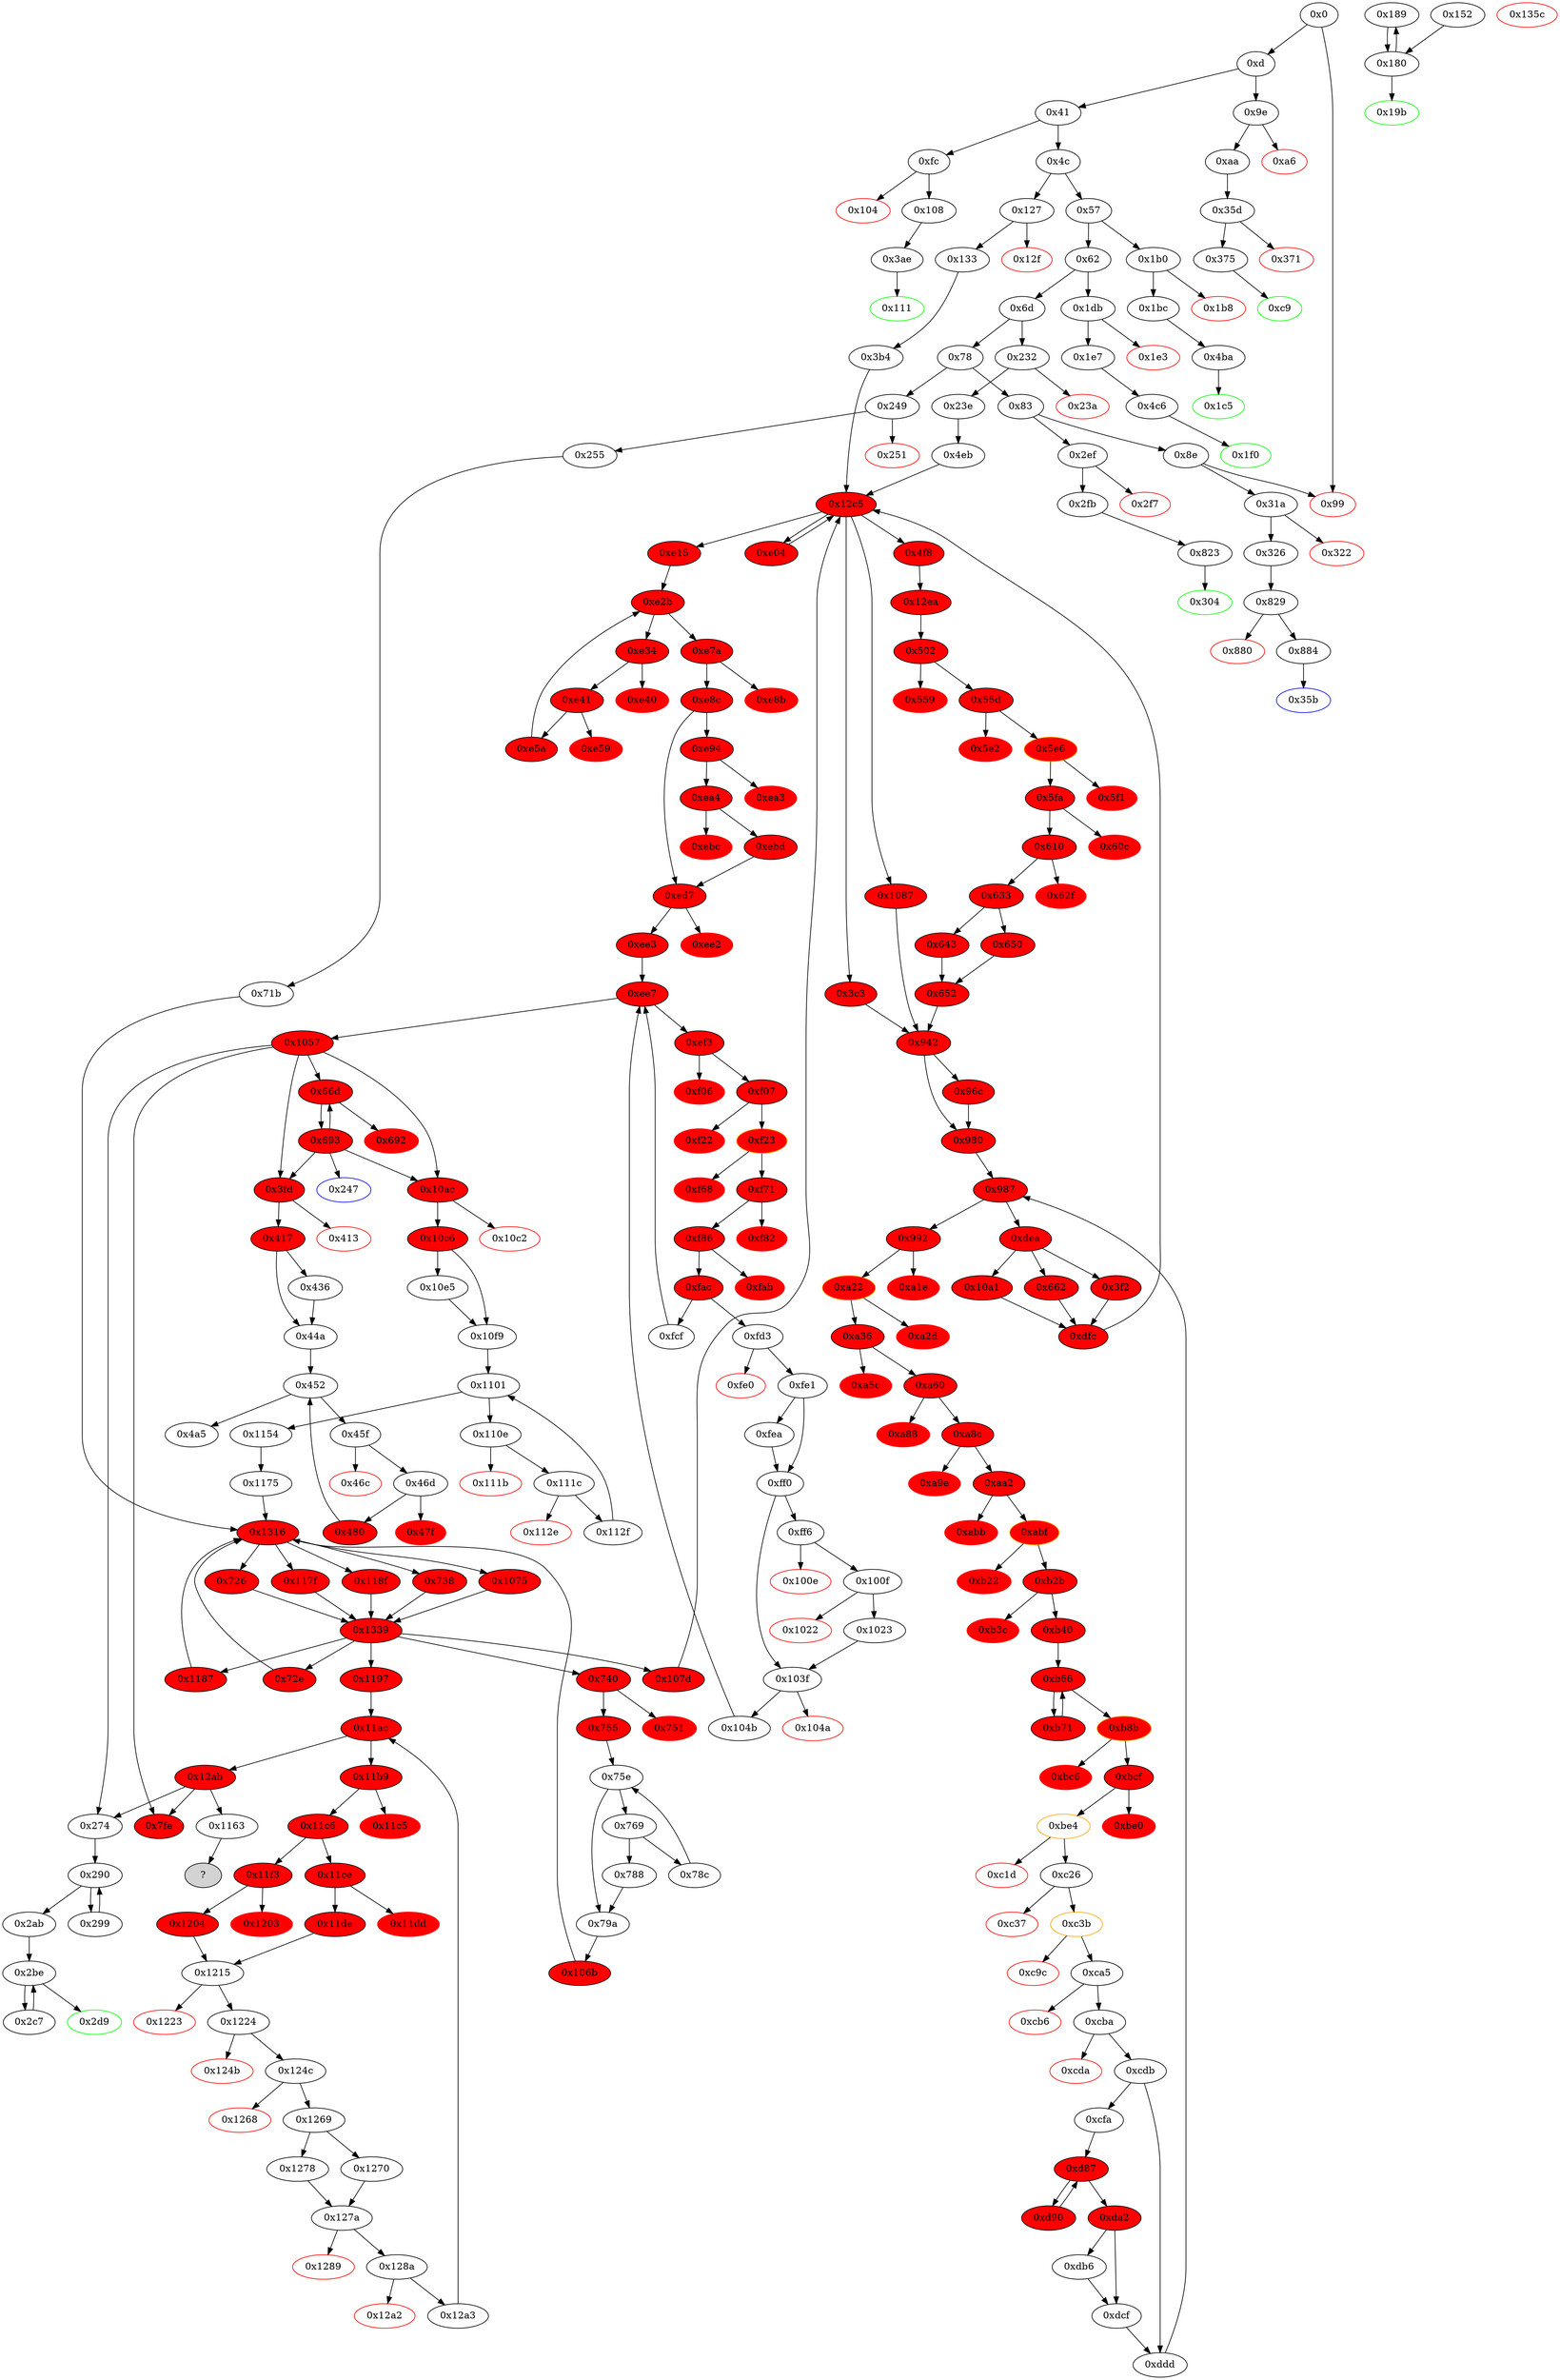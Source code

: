 strict digraph "" {
"0x23a" [color=red, fillcolor=white, id="0x23a", style=filled, tooltip="Block 0x23a\n[0x23a:0x23d]\n---\nPredecessors: [0x232]\nSuccessors: []\n---\n0x23a PUSH1 0x0\n0x23c DUP1\n0x23d REVERT\n---\n0x23a: V160 = 0x0\n0x23d: REVERT 0x0 0x0\n---\nEntry stack: [V11, V157]\nStack pops: 0\nStack additions: []\nExit stack: [V11, V157]\n\nDef sites:\nV11: {0xd.0x35}\nV157: {0x232.0x233}\n"];
"0x72e" [fillcolor=red, id="0x72e", style=filled, tooltip="Block 0x72e\n[0x72e:0x737]\n---\nPredecessors: [0x1339]\nSuccessors: [0x1316]\n---\n0x72e JUMPDEST\n0x72f PUSH1 0x0\n0x731 PUSH2 0x738\n0x734 PUSH2 0x1316\n0x737 JUMP\n---\n0x72e: JUMPDEST \n0x72f: V554 = 0x0\n0x731: V555 = 0x738\n0x734: V556 = 0x1316\n0x737: JUMP 0x1316\n---\nEntry stack: [S21, S20, S19, S18, S17, S16, S15, S14, S13, S12, S11, S10, S9, S8, S7, S6, S5, S4, S3, S2, S1, V1558]\nStack pops: 0\nStack additions: [0x0, 0x738]\nExit stack: [S19, S18, S17, S16, S15, S14, S13, S12, S11, S10, S9, S8, S7, S6, S5, S4, S3, S2, S1, S0, 0x0, 0x738]\n\nDef sites:\nS21: {}\nS20: {}\nS19: {}\nS18: {0xd.0x35, 0xf86.0xf9d}\nS17: {0x133.0x135, 0xd.0x35, 0x255.0x257, 0x10c6.0x10ce}\nS16: {0x10f9.0x10fd, 0x255.0x257, 0x133.0x142, 0x255.0x264}\nS15: {0x71b.0x71c, 0xd.0x35, 0x3b4.0x3b5, 0x255.0x264, 0x1154.0x1155, 0xf86.0xf9d}\nS14: {0x755.0x75b, 0x71b.0x71c, 0xd.0x35, 0x10c6.0x10ce, 0x255.0x257, 0x3b4.0x3b7, 0xf86.0xf9d}\nS13: {0x10f9.0x10fd, 0x71b.0x71c, 0x1316_0x71b.0x131b, 0x255.0x264, 0x255.0x257, 0x1154.0x115d, 0x755.0x75b, 0x3b4.0x3b7, 0xd.0x35, 0xf86.0xf9d, 0x10c6.0x10ce}\nS12: {0x10f9.0x10fd, 0x71b.0x71c, 0x1339_0x1075.0x133e, 0x1339_0x118f.0x133e, 0x1339_0x738.0x133e, 0x1339_0x117f.0x133e, 0x1339_0x726.0x133e, 0x255.0x264, 0x1154.0x1155, 0x255.0x257, 0x1316_0x71b.0x131b, 0x3b4.0x3ba, 0xd.0x35, 0x10c6.0x10ce, 0xf86.0xf9d}\nS11: {0x71b.0x71c, 0x1339_0x1075.0x133e, 0x1339_0x118f.0x133e, 0x1339_0x738.0x133e, 0x1339_0x117f.0x133e, 0x1339_0x726.0x133e, 0x755.0x75b, 0x255.0x264, 0x255.0x257, 0x1154.0x1155, 0xd.0x35, 0x78c.0x792, 0x12c5_0x3b4.0x12cb, 0x740.0x741, 0x10c6.0x10ce, 0x10f9.0x10fd, 0xf86.0xf9d}\nS10: {0x71b.0x71c, 0x79a.0x7ad, 0x1316_0x71b.0x131b, 0x1316_0x1187.0x131b, 0x1316_0x1175.0x131b, 0x255.0x257, 0x255.0x264, 0x1154.0x115d, 0x1316_0x72e.0x131b, 0x1154.0x1155, 0xd.0x35, 0x12c5_0xe04.0x12cb, 0x12c5_0x3b4.0x12cb, 0x12c5_0x4eb.0x12cb, 0x740.0x741, 0x10c6.0x10ce, 0x10f9.0x10fd, 0x112f.0x114c}\nS9: {0x71b.0x71c, 0x79a.0x7b6, 0x79a.0x7ad, 0x1339_0x738.0x133e, 0x1339_0x726.0x133e, 0x1339_0x117f.0x133e, 0x1316_0x71b.0x131b, 0x1339_0x1075.0x133e, 0x1339_0x118f.0x133e, 0x1154.0x1155, 0x255.0x264, 0x1154.0x115d, 0xe15.0xe1c, 0x255.0x257, 0xd.0x35, 0xf86.0xf9d, 0x10f9.0x10fd, 0x10c6.0x10ce, 0xebd.0xed4, 0x112f.0x114c}\nS8: {0x71b.0x71c, 0x79a.0x7b9, 0x79a.0x7b6, 0x1339_0x1075.0x133e, 0x1339_0x118f.0x133e, 0x1339_0x738.0x133e, 0x1339_0x117f.0x133e, 0x1339_0x726.0x133e, 0x255.0x257, 0x1316_0x71b.0x131b, 0x1154.0x1155, 0x255.0x264, 0x1154.0x115d, 0xd.0x35, 0x740.0x741, 0x10c6.0x10ce, 0x1175.0x1176, 0x72e.0x72f}\nS7: {0x71b.0x71c, 0x79a.0x7c1, 0x79a.0x7ad, 0x79a.0x7b9, 0x1339_0x1075.0x133e, 0x1339_0x118f.0x133e, 0x1316_0x1175.0x131b, 0x1316_0x1187.0x131b, 0x1316_0x71b.0x131b, 0x255.0x264, 0x1154.0x115d, 0x1316_0x72e.0x131b, 0x1339_0x738.0x133e, 0x1339_0x117f.0x133e, 0x1339_0x726.0x133e, 0x255.0x257, 0x10c6.0x10ce, 0x10f9.0x10fd, 0x1175.0x1176, 0x112f.0x114c, 0x72e.0x72f}\nS6: {0x71b.0x71c, 0x79a.0x7b6, 0x79a.0x7c1, 0x1339_0x117f.0x133e, 0x1339_0x726.0x133e, 0x1339_0x1075.0x133e, 0x1339_0x738.0x133e, 0x1339_0x118f.0x133e, 0x1316_0x71b.0x131b, 0x1316_0x1187.0x131b, 0x1316_0x1175.0x131b, 0x1316_0x72e.0x131b, 0x1154.0x1155, 0x255.0x264, 0x1154.0x115d, 0xd.0x35, 0x1175.0x1176, 0x72e.0x72f}\nS5: {0x71b.0x71c, 0x79a.0x7b9, 0x79a.0x7b6, 0x1339_0x1075.0x133e, 0x1339_0x118f.0x133e, 0x1339_0x738.0x133e, 0x1339_0x117f.0x133e, 0x1339_0x726.0x133e, 0x255.0x257, 0x1316_0x71b.0x131b, 0x1316_0x1187.0x131b, 0x1316_0x1175.0x131b, 0x1316_0x72e.0x131b, 0x10c6.0x10ce, 0x1175.0x1176, 0x106b.0x106c, 0x72e.0x72f}\nS4: {0x71b.0x71c, 0x79a.0x7c1, 0x1339_0x1075.0x133e, 0x1339_0x118f.0x133e, 0x1316_0x106b.0x131b, 0x1316_0x72e.0x131b, 0x1316_0x1175.0x131b, 0x1316_0x71b.0x131b, 0x255.0x264, 0x1154.0x115d, 0x1316_0x1187.0x131b, 0x1339_0x738.0x133e, 0x1339_0x117f.0x133e, 0x1339_0x726.0x133e, 0x1175.0x1176, 0x106b.0x106c, 0x72e.0x72f}\nS3: {0x71b.0x71c, 0x79a.0x7b6, 0x1339_0x117f.0x133e, 0x1339_0x726.0x133e, 0x1339_0x1075.0x133e, 0x1339_0x738.0x133e, 0x1339_0x118f.0x133e, 0x1316_0x71b.0x131b, 0x1316_0x1187.0x131b, 0x1316_0x106b.0x131b, 0x1316_0x72e.0x131b, 0x1316_0x1175.0x131b, 0x3b4.0x3b5}\nS2: {0x71b.0x71c, 0x1339_0x1075.0x133e, 0x1339_0x118f.0x133e, 0x1339_0x738.0x133e, 0x1339_0x117f.0x133e, 0x1339_0x726.0x133e, 0x1175.0x1176, 0x106b.0x106c, 0x72e.0x72f}\nS1: {0x1316_0x71b.0x131b, 0x1316_0x1187.0x131b, 0x1316_0x106b.0x131b, 0x1316_0x72e.0x131b, 0x1316_0x1175.0x131b}\nV1558: {0x1339.0x133e}\n"];
"0x1b0" [fillcolor=white, id="0x1b0", style=filled, tooltip="Block 0x1b0\n[0x1b0:0x1b7]\n---\nPredecessors: [0x57]\nSuccessors: [0x1b8, 0x1bc]\n---\n0x1b0 JUMPDEST\n0x1b1 CALLVALUE\n0x1b2 DUP1\n0x1b3 ISZERO\n0x1b4 PUSH2 0x1bc\n0x1b7 JUMPI\n---\n0x1b0: JUMPDEST \n0x1b1: V127 = CALLVALUE\n0x1b3: V128 = ISZERO V127\n0x1b4: V129 = 0x1bc\n0x1b7: JUMPI 0x1bc V128\n---\nEntry stack: [V11]\nStack pops: 0\nStack additions: [V127]\nExit stack: [V11, V127]\n\nDef sites:\nV11: {0xd.0x35}\n"];
"0x4ba" [fillcolor=white, id="0x4ba", style=filled, tooltip="Block 0x4ba\n[0x4ba:0x4c5]\n---\nPredecessors: [0x1bc]\nSuccessors: [0x1c5]\n---\n0x4ba JUMPDEST\n0x4bb PUSH1 0x7\n0x4bd PUSH1 0x1\n0x4bf SWAP1\n0x4c0 PUSH1 0x2\n0x4c2 EXP\n0x4c3 MUL\n0x4c4 DUP2\n0x4c5 JUMP\n---\n0x4ba: JUMPDEST \n0x4bb: V365 = 0x7\n0x4bd: V366 = 0x1\n0x4c0: V367 = 0x2\n0x4c2: V368 = EXP 0x2 0x7\n0x4c3: V369 = MUL 0x80 0x1\n0x4c5: JUMP 0x1c5\n---\nEntry stack: [V11, 0x1c5]\nStack pops: 1\nStack additions: [S0, 0x80]\nExit stack: [V11, 0x1c5, 0x80]\n\nDef sites:\nV11: {0xd.0x35}\n0x1c5: {0x1bc.0x1be}\n"];
"0x23e" [fillcolor=white, id="0x23e", style=filled, tooltip="Block 0x23e\n[0x23e:0x246]\n---\nPredecessors: [0x232]\nSuccessors: [0x4eb]\n---\n0x23e JUMPDEST\n0x23f POP\n0x240 PUSH2 0x247\n0x243 PUSH2 0x4eb\n0x246 JUMP\n---\n0x23e: JUMPDEST \n0x240: V161 = 0x247\n0x243: V162 = 0x4eb\n0x246: JUMP 0x4eb\n---\nEntry stack: [V11, V157]\nStack pops: 1\nStack additions: [0x247]\nExit stack: [V11, 0x247]\n\nDef sites:\nV11: {0xd.0x35}\nV157: {0x232.0x233}\n"];
"0xf68" [color=red, fillcolor=red, id="0xf68", style=filled, tooltip="Block 0xf68\n[0xf68:0xf70]\n---\nPredecessors: [0xf23]\nSuccessors: []\n---\n0xf68 RETURNDATASIZE\n0xf69 PUSH1 0x0\n0xf6b DUP1\n0xf6c RETURNDATACOPY\n0xf6d RETURNDATASIZE\n0xf6e PUSH1 0x0\n0xf70 REVERT\n---\n0xf68: V1230 = RETURNDATASIZE\n0xf69: V1231 = 0x0\n0xf6c: RETURNDATACOPY 0x0 0x0 V1230\n0xf6d: V1232 = RETURNDATASIZE\n0xf6e: V1233 = 0x0\n0xf70: REVERT 0x0 V1232\n---\nEntry stack: [V11, 0x152, V94, 0x60, 0x0, 0x0, 0x60, S27, {0x0, 0x152}, S25, {0x0, 0x60, 0x247}, 0x0, 0x0, {0x0, 0x60}, S20, {0x0, 0x152}, S18, {0x0, 0x60, 0x247}, 0x0, 0x0, {0x0, 0x60}, S13, {0x0, 0x152}, V1095, V1189, V1200, S8, V1191, S6, S5, S4, S3, 0x2, V1219, V1227]\nStack pops: 0\nStack additions: []\nExit stack: [V11, 0x152, V94, 0x60, 0x0, 0x0, 0x60, S27, {0x0, 0x152}, S25, {0x0, 0x60, 0x247}, 0x0, 0x0, {0x0, 0x60}, S20, {0x0, 0x152}, S18, {0x0, 0x60, 0x247}, 0x0, 0x0, {0x0, 0x60}, S13, {0x0, 0x152}, V1095, V1189, V1200, S8, V1191, S6, S5, S4, S3, 0x2, V1219, V1227]\n\nDef sites:\nV11: {0xd.0x35}\n0x152: {0x133.0x135}\nV94: {0x133.0x142}\n0x60: {0x3b4.0x3b5}\n0x0: {0x3b4.0x3b7}\n0x0: {0x3b4.0x3b7}\n0x60: {0x3b4.0x3ba}\nS27: {0x12c5_0x3b4.0x12cb, 0xd.0x35}\n{0x0, 0x152}: {0x133.0x135, 0xe04.0xe05}\nS25: {0x133.0x142, 0xd.0x35, 0xe04.0xe05}\n{0x0, 0x60, 0x247}: {0xe04.0xe08, 0x3b4.0x3b5, 0x23e.0x240}\n0x0: {0xe04.0xe08, 0x4eb.0x4ec, 0x3b4.0x3b7}\n0x0: {0xe04.0xe0b, 0x4eb.0x4ec, 0x3b4.0x3b7}\n{0x0, 0x60}: {0xe04.0xe0b, 0x4eb.0x4ef, 0x3b4.0x3ba}\nS20: {0x12c5_0x3b4.0x12cb, 0x12c5_0x4eb.0x12cb, 0xd.0x35, 0x12c5_0xe04.0x12cb}\n{0x0, 0x152}: {0x133.0x135, 0xe04.0xe05}\nS18: {0x133.0x142, 0xd.0x35, 0xe04.0xe05}\n{0x0, 0x60, 0x247}: {0xe04.0xe08, 0x3b4.0x3b5, 0x23e.0x240}\n0x0: {0xe04.0xe08, 0x4eb.0x4ec, 0x3b4.0x3b7}\n0x0: {0xe04.0xe0b, 0x4eb.0x4ec, 0x3b4.0x3b7}\n{0x0, 0x60}: {0xe04.0xe0b, 0x4eb.0x4ef, 0x3b4.0x3ba}\nS13: {0x12c5_0xe04.0x12cb, 0x12c5_0x3b4.0x12cb, 0xd.0x35, 0x12c5_0x4eb.0x12cb}\n{0x0, 0x152}: {0x133.0x135, 0xe04.0xe05}\nV1095: {0xe15.0xe1c}\nV1189: {0xf07.0xf0c}\nV1200: {0xf23.0xf28}\nS8: {0x104b.0x104f, 0xe15.0xe1f, 0xfac.0xfc4}\nV1191: {0xf07.0xf14}\nS6: {0x12c5_0xe04.0x12cb, 0x12c5_0x3b4.0x12cb, 0x12c5_0x4eb.0x12cb}\nS5: {0xe5a.0xe72, 0xe15.0xe27}\nS4: {0x1023.0x103b, 0xe15.0xe1c, 0xebd.0xed4, 0xf86.0xf9d}\nS3: {0x104b.0x104c, 0xee3.0xee4}\n0x2: {0xf23.0xf2b}\nV1219: {0xf23.0xf4e}\nV1227: {0xf23.0xf61}\n"];
"0xbcf" [fillcolor=red, id="0xbcf", style=filled, tooltip="Block 0xbcf\n[0xbcf:0xbdf]\n---\nPredecessors: [0xb8b]\nSuccessors: [0xbe0, 0xbe4]\n---\n0xbcf JUMPDEST\n0xbd0 POP\n0xbd1 POP\n0xbd2 POP\n0xbd3 PUSH1 0x40\n0xbd5 MLOAD\n0xbd6 RETURNDATASIZE\n0xbd7 PUSH1 0x20\n0xbd9 DUP2\n0xbda LT\n0xbdb ISZERO\n0xbdc PUSH2 0xbe4\n0xbdf JUMPI\n---\n0xbcf: JUMPDEST \n0xbd3: V892 = 0x40\n0xbd5: V893 = M[0x40]\n0xbd6: V894 = RETURNDATASIZE\n0xbd7: V895 = 0x20\n0xbda: V896 = LT V894 0x20\n0xbdb: V897 = ISZERO V896\n0xbdc: V898 = 0xbe4\n0xbdf: JUMPI 0xbe4 V897\n---\nEntry stack: [S26, {0x0, 0x152}, S24, {0x0, 0x60, 0x247}, 0x0, S21, {0x0, 0x60}, S19, 0x0, 0x60, 0x0, {0x3f2, 0x10a1}, S14, S13, 0x0, 0x60, V694, S9, V783, V803, V812, V843, 0x0, 0x0, 0x2, V877, V885]\nStack pops: 3\nStack additions: [V893, V894]\nExit stack: [S26, {0x0, 0x152}, S24, {0x0, 0x60, 0x247}, 0x0, S21, {0x0, 0x60}, S19, 0x0, 0x60, 0x0, {0x3f2, 0x10a1}, S14, S13, 0x0, 0x60, V694, S9, V783, V803, V812, V843, 0x0, 0x0, V893, V894]\n\nDef sites:\nS26: {0x12c5_0x3b4.0x12cb, 0xd.0x35}\n{0x0, 0x152}: {0x133.0x135, 0xe04.0xe05}\nS24: {0x133.0x142, 0xd.0x35, 0xe04.0xe05}\n{0x0, 0x60, 0x247}: {0xe04.0xe08, 0x3b4.0x3b5, 0x23e.0x240}\n0x0: {0xe04.0xe08, 0x4eb.0x4ec, 0x3b4.0x3b7}\nS21: {0xe04.0xe0b, 0x4eb.0x4ec, 0x3c3.0x3dc, 0x3b4.0x3b7}\n{0x0, 0x60}: {0xe04.0xe0b, 0x4eb.0x4ef, 0x3b4.0x3ba}\nS19: {0x12c5_0x3b4.0x12cb, 0x12c5_0x4eb.0x12cb, 0x12c5_0xe04.0x12cb}\n0x0: {0x3c3.0x3c4, 0x1087.0x1088}\n0x60: {0x3c3.0x3c6, 0x1087.0x108a}\n0x0: {0x3c3.0x3c8, 0x1087.0x108c}\n{0x3f2, 0x10a1}: {0x3c3.0x3df, 0x1087.0x108e}\nS14: {0x3c3.0x3e6, 0x1087.0x1095}\nS13: {0x3c3.0x3eb, 0x1087.0x109a}\n0x0: {0x3c3.0x3ec, 0x1087.0x109b}\n0x60: {0x942.0x943}\nV694: {0x942.0x955}\nS9: {0x3c3.0x3e6, 0x1087.0x1095}\nV783: {0xa8c.0xa8f}\nV803: {0xabf.0xac9}\nV812: {0xabf.0xae7}\nV843: {0xb40.0xb46}\n0x0: {0x942.0x94d}\n0x0: {0x942.0x950}\n0x2: {0xb40.0xb54}\nV877: {0xb8b.0xbad}\nV885: {0xb8b.0xbbf}\n"];
"0x112e" [color=red, fillcolor=white, id="0x112e", style=filled, tooltip="Block 0x112e\n[0x112e:0x112e]\n---\nPredecessors: [0x111c]\nSuccessors: []\n---\n0x112e INVALID\n---\n0x112e: INVALID \n---\nEntry stack: [V11, 0x152, V94, 0x60, 0x0, 0x0, 0x60, S7, S6, S5, V1353, {0x0, 0x1, 0x2}, V1383, V1353, {0x0, 0x1, 0x2}]\nStack pops: 0\nStack additions: []\nExit stack: [V11, 0x152, V94, 0x60, 0x0, 0x0, 0x60, S7, S6, S5, V1353, {0x0, 0x1, 0x2}, V1383, V1353, {0x0, 0x1, 0x2}]\n\nDef sites:\nV11: {0xd.0x35}\n0x152: {0x133.0x135}\nV94: {0x133.0x142}\n0x60: {0x3b4.0x3b5}\n0x0: {0x3b4.0x3b7}\n0x0: {0x3b4.0x3b7}\n0x60: {0x3b4.0x3ba}\nS7: {0x12c5_0x3b4.0x12cb, 0xd.0x35}\nS6: {0x12c5_0x4eb.0x12cb, 0x12c5_0xe04.0x12cb, 0x12c5_0x3b4.0x12cb}\nS5: {0xe15.0xe1c, 0xebd.0xed4, 0xf86.0xf9d}\nV1353: {0x10c6.0x10ce}\n{0x0, 0x1, 0x2}: {0x10f9.0x10fd, 0x112f.0x114c}\nV1383: {0x111c.0x1121}\nV1353: {0x10c6.0x10ce}\n{0x0, 0x1, 0x2}: {0x10f9.0x10fd, 0x112f.0x114c}\n"];
"0x83" [fillcolor=white, id="0x83", style=filled, tooltip="Block 0x83\n[0x83:0x8d]\n---\nPredecessors: [0x78]\nSuccessors: [0x8e, 0x2ef]\n---\n0x83 DUP1\n0x84 PUSH4 0xf1b274b6\n0x89 EQ\n0x8a PUSH2 0x2ef\n0x8d JUMPI\n---\n0x84: V33 = 0xf1b274b6\n0x89: V34 = EQ 0xf1b274b6 V11\n0x8a: V35 = 0x2ef\n0x8d: JUMPI 0x2ef V34\n---\nEntry stack: [V11]\nStack pops: 1\nStack additions: [S0]\nExit stack: [V11]\n\nDef sites:\nV11: {0xd.0x35}\n"];
"0xc9c" [color=red, fillcolor=white, id="0xc9c", style=filled, tooltip="Block 0xc9c\n[0xc9c:0xca4]\n---\nPredecessors: [0xc3b]\nSuccessors: []\n---\n0xc9c RETURNDATASIZE\n0xc9d PUSH1 0x0\n0xc9f DUP1\n0xca0 RETURNDATACOPY\n0xca1 RETURNDATASIZE\n0xca2 PUSH1 0x0\n0xca4 REVERT\n---\n0xc9c: V972 = RETURNDATASIZE\n0xc9d: V973 = 0x0\n0xca0: RETURNDATACOPY 0x0 0x0 V972\n0xca1: V974 = RETURNDATASIZE\n0xca2: V975 = 0x0\n0xca4: REVERT 0x0 V974\n---\nEntry stack: [S9, V783, V803, V812, V843, V901, V932, 0x2, V961, V969]\nStack pops: 0\nStack additions: []\nExit stack: [S9, V783, V803, V812, V843, V901, V932, 0x2, V961, V969]\n\nDef sites:\nS9: {}\nV783: {0xa8c.0xa8f}\nV803: {0xabf.0xac9}\nV812: {0xabf.0xae7}\nV843: {0xb40.0xb46}\nV901: {0xbe4.0xbea}\nV932: {0xc3b.0xc41}\n0x2: {0xc3b.0xc4f}\nV961: {0xc3b.0xc81}\nV969: {0xc3b.0xc95}\n"];
"0x104b" [fillcolor=white, id="0x104b", style=filled, tooltip="Block 0x104b\n[0x104b:0x1056]\n---\nPredecessors: [0x103f]\nSuccessors: [0xee7]\n---\n0x104b JUMPDEST\n0x104c DIV\n0x104d SWAP1\n0x104e POP\n0x104f PUSH1 0x0\n0x1051 SWAP6\n0x1052 POP\n0x1053 PUSH2 0xee7\n0x1056 JUMP\n---\n0x104b: JUMPDEST \n0x104c: V1316 = DIV S0 0x2\n0x104f: V1317 = 0x0\n0x1053: V1318 = 0xee7\n0x1056: JUMP 0xee7\n---\nEntry stack: [{0x0, 0x152}, S17, {0x0, 0x60, 0x247}, 0x0, 0x0, S13, S12, {0x0, 0x152}, V1095, V1189, V1200, V1263, V1191, S5, S4, S3, S2, 0x2, S0]\nStack pops: 8\nStack additions: [0x0, S6, S5, S4, S3, V1316]\nExit stack: [{0x0, 0x152}, S17, {0x0, 0x60, 0x247}, 0x0, 0x0, S13, S12, {0x0, 0x152}, V1095, V1189, V1200, 0x0, V1191, S5, S4, S3, V1316]\n\nDef sites:\n{0x0, 0x152}: {0x133.0x135, 0xe04.0xe05}\nS17: {0x133.0x142, 0xd.0x35, 0xe04.0xe05}\n{0x0, 0x60, 0x247}: {0xe04.0xe08, 0x3b4.0x3b5, 0x23e.0x240}\n0x0: {0xe04.0xe08, 0x4eb.0x4ec, 0x3b4.0x3b7}\n0x0: {0xe04.0xe0b, 0x4eb.0x4ec, 0x3b4.0x3b7}\nS13: {0xe04.0xe0b, 0x4eb.0x4ef, 0x3b4.0x3ba}\nS12: {0x12c5_0xe04.0x12cb, 0x12c5_0x3b4.0x12cb, 0xd.0x35, 0x12c5_0x4eb.0x12cb}\n{0x0, 0x152}: {0x133.0x135, 0xe04.0xe05}\nV1095: {0xe15.0xe1c}\nV1189: {0xf07.0xf0c}\nV1200: {0xf23.0xf28}\nV1263: {0xfac.0xfc4}\nV1191: {0xf07.0xf14}\nS5: {0x12c5_0xe04.0x12cb, 0x12c5_0x3b4.0x12cb, 0x12c5_0x4eb.0x12cb}\nS4: {0xe5a.0xe72, 0xe15.0xe27}\nS3: {0x1023.0x103b, 0xf86.0xf9d}\nS2: {0x104b.0x104c, 0xee3.0xee4, 0xff6.0xffa}\n0x2: {0x103f.0x1040}\nS0: {0x104b.0x104c, 0xee3.0xee4, 0xff6.0xffa}\n"];
"0xfc" [fillcolor=white, id="0xfc", style=filled, tooltip="Block 0xfc\n[0xfc:0x103]\n---\nPredecessors: [0x41]\nSuccessors: [0x104, 0x108]\n---\n0xfc JUMPDEST\n0xfd CALLVALUE\n0xfe DUP1\n0xff ISZERO\n0x100 PUSH2 0x108\n0x103 JUMPI\n---\n0xfc: JUMPDEST \n0xfd: V72 = CALLVALUE\n0xff: V73 = ISZERO V72\n0x100: V74 = 0x108\n0x103: JUMPI 0x108 V73\n---\nEntry stack: [V11]\nStack pops: 0\nStack additions: [V72]\nExit stack: [V11, V72]\n\nDef sites:\nV11: {0xd.0x35}\n"];
"0xbe0" [color=red, fillcolor=red, id="0xbe0", style=filled, tooltip="Block 0xbe0\n[0xbe0:0xbe3]\n---\nPredecessors: [0xbcf]\nSuccessors: []\n---\n0xbe0 PUSH1 0x0\n0xbe2 DUP1\n0xbe3 REVERT\n---\n0xbe0: V899 = 0x0\n0xbe3: REVERT 0x0 0x0\n---\nEntry stack: [S25, {0x0, 0x152}, S23, {0x0, 0x60, 0x247}, 0x0, S20, {0x0, 0x60}, S18, 0x0, 0x60, 0x0, {0x3f2, 0x10a1}, S13, S12, 0x0, 0x60, V694, S8, V783, V803, V812, V843, 0x0, 0x0, V893, V894]\nStack pops: 0\nStack additions: []\nExit stack: [S25, {0x0, 0x152}, S23, {0x0, 0x60, 0x247}, 0x0, S20, {0x0, 0x60}, S18, 0x0, 0x60, 0x0, {0x3f2, 0x10a1}, S13, S12, 0x0, 0x60, V694, S8, V783, V803, V812, V843, 0x0, 0x0, V893, V894]\n\nDef sites:\nS25: {0x12c5_0x3b4.0x12cb, 0xd.0x35}\n{0x0, 0x152}: {0x133.0x135, 0xe04.0xe05}\nS23: {0x133.0x142, 0xd.0x35, 0xe04.0xe05}\n{0x0, 0x60, 0x247}: {0xe04.0xe08, 0x3b4.0x3b5, 0x23e.0x240}\n0x0: {0xe04.0xe08, 0x4eb.0x4ec, 0x3b4.0x3b7}\nS20: {0xe04.0xe0b, 0x4eb.0x4ec, 0x3c3.0x3dc, 0x3b4.0x3b7}\n{0x0, 0x60}: {0xe04.0xe0b, 0x4eb.0x4ef, 0x3b4.0x3ba}\nS18: {0x12c5_0x3b4.0x12cb, 0x12c5_0x4eb.0x12cb, 0x12c5_0xe04.0x12cb}\n0x0: {0x3c3.0x3c4, 0x1087.0x1088}\n0x60: {0x3c3.0x3c6, 0x1087.0x108a}\n0x0: {0x3c3.0x3c8, 0x1087.0x108c}\n{0x3f2, 0x10a1}: {0x3c3.0x3df, 0x1087.0x108e}\nS13: {0x3c3.0x3e6, 0x1087.0x1095}\nS12: {0x3c3.0x3eb, 0x1087.0x109a}\n0x0: {0x3c3.0x3ec, 0x1087.0x109b}\n0x60: {0x942.0x943}\nV694: {0x942.0x955}\nS8: {0x3c3.0x3e6, 0x1087.0x1095}\nV783: {0xa8c.0xa8f}\nV803: {0xabf.0xac9}\nV812: {0xabf.0xae7}\nV843: {0xb40.0xb46}\n0x0: {0x942.0x94d}\n0x0: {0x942.0x950}\nV893: {0xbcf.0xbd5}\nV894: {0xbcf.0xbd6}\n"];
"0x5e2" [color=red, fillcolor=red, id="0x5e2", style=filled, tooltip="Block 0x5e2\n[0x5e2:0x5e5]\n---\nPredecessors: [0x55d]\nSuccessors: []\n---\n0x5e2 PUSH1 0x0\n0x5e4 DUP1\n0x5e5 REVERT\n---\n0x5e2: V431 = 0x0\n0x5e5: REVERT 0x0 0x0\n---\nEntry stack: [S55, {0x0, 0x152}, S53, {0x0, 0x60, 0x247}, 0x0, 0x0, {0x0, 0x60}, S48, S47, S46, S45, {0x0, 0x60}, 0x0, S42, S41, S40, S39, S38, S37, S36, S35, S34, S33, S32, S31, S30, S29, S28, S27, S26, S25, S24, S23, S22, S21, S20, S19, S18, S17, S16, S15, S14, S13, 0x0, V1531, V402, V412, 0x7f038f3c, V421, 0x20, V424, V425, V424, 0x0, V412, V428]\nStack pops: 0\nStack additions: []\nExit stack: [S55, {0x0, 0x152}, S53, {0x0, 0x60, 0x247}, 0x0, 0x0, {0x0, 0x60}, S48, S47, S46, S45, {0x0, 0x60}, 0x0, S42, S41, S40, S39, S38, S37, S36, S35, S34, S33, S32, S31, S30, S29, S28, S27, S26, S25, S24, S23, S22, S21, S20, S19, S18, S17, S16, S15, S14, S13, 0x0, V1531, V402, V412, 0x7f038f3c, V421, 0x20, V424, V425, V424, 0x0, V412, V428]\n\nDef sites:\nS55: {0x12c5_0x3b4.0x12cb, 0x12c5_0x4eb.0x12cb, 0xd.0x35, 0x12c5_0xe04.0x12cb}\n{0x0, 0x152}: {0x133.0x135, 0xe04.0xe05}\nS53: {0x133.0x142, 0xd.0x35, 0xe04.0xe05}\n{0x0, 0x60, 0x247}: {0xe04.0xe08, 0x3b4.0x3b5, 0x23e.0x240}\n0x0: {0xe04.0xe08, 0x4eb.0x4ec, 0x3b4.0x3b7}\n0x0: {0xe04.0xe0b, 0x4eb.0x4ec, 0x3b4.0x3b7}\n{0x0, 0x60}: {0xe04.0xe0b, 0x4eb.0x4ef, 0x3b4.0x3ba}\nS48: {0x12c5_0x3b4.0x12cb, 0x12c5_0x4eb.0x12cb, 0xd.0x35, 0x12c5_0xe04.0x12cb}\nS47: {0x133.0x135, 0xd.0x35, 0xe04.0xe05}\nS46: {0x133.0x135, 0xd.0x35, 0xe04.0xe05, 0x133.0x142}\nS45: {0x133.0x142, 0xe04.0xe08, 0x3b4.0x3b5, 0x23e.0x240}\n{0x0, 0x60}: {0xe04.0xe08, 0x4eb.0x4ec, 0x3b4.0x3b5, 0x3b4.0x3b7}\n0x0: {0xe04.0xe0b, 0x4eb.0x4ec, 0x3b4.0x3b7}\nS42: {0xe04.0xe0b, 0x4eb.0x4ef, 0xd.0x35, 0x3b4.0x3ba, 0x3c3.0x3dc, 0x3b4.0x3b7}\nS41: {0x12c5_0x4eb.0x12cb, 0x12c5_0xe04.0x12cb, 0xd.0x35, 0x12c5_0x3b4.0x12cb, 0x942.0x955, 0x255.0x257, 0x3b4.0x3ba}\nS40: {0xd.0x35, 0x12c5_0x3b4.0x12cb, 0x133.0x135, 0x942.0x955, 0x255.0x264, 0xe04.0xe05}\nS39: {0x71b.0x71c, 0x3c3.0x3c4, 0xd.0x35, 0x133.0x142, 0x133.0x135, 0xe04.0xe05, 0x1087.0x1088}\nS38: {0xe04.0xe08, 0x71b.0x71c, 0x23e.0x240, 0x133.0x142, 0x3b4.0x3b5, 0xd.0x35, 0x3c3.0x3c6, 0xe04.0xe05, 0x1087.0x108a}\nS37: {0x23e.0x240, 0x1316_0x71b.0x131b, 0x3b4.0x3b5, 0x3b4.0x3b7, 0x4eb.0x4ec, 0x3c3.0x3c8, 0xe04.0xe08, 0x1087.0x108c}\nS36: {0xe04.0xe0b, 0x1339_0x1075.0x133e, 0x1339_0x118f.0x133e, 0x1339_0x738.0x133e, 0x1339_0x117f.0x133e, 0x3f2.0x3f5, 0x1339_0x726.0x133e, 0x3b4.0x3b7, 0x4eb.0x4ec, 0x10a1.0x10a4, 0x662.0x665, 0xe04.0xe08}\nS35: {0x107d.0x107e, 0x3b4.0x3b7, 0x3b4.0x3ba, 0x4eb.0x4ec, 0x4eb.0x4ef, 0xd.0x35, 0x3c3.0x3dc, 0x942.0x955, 0xe04.0xe0b}\nS34: {0x12c5_0xdfc.0x12cb, 0x12c5_0x107d.0x12cb, 0x12c5_0x3b4.0x12cb, 0x12c5_0x4eb.0x12cb, 0x255.0x257, 0x3b4.0x3ba, 0x4eb.0x4ef, 0xd.0x35, 0x12c5_0xe04.0x12cb, 0x942.0x955, 0xe04.0xe0b}\nS33: {0x12c5_0xe04.0x12cb, 0x12c5_0x3b4.0x12cb, 0x133.0x135, 0x255.0x264, 0xd.0x35, 0x12c5_0x4eb.0x12cb, 0x942.0x955, 0xe04.0xe05}\nS32: {0x71b.0x71c, 0x3c3.0x3c4, 0xd.0x35, 0x133.0x142, 0x133.0x135, 0xe04.0xe05, 0x1087.0x1088}\nS31: {0xe04.0xe08, 0x71b.0x71c, 0x23e.0x240, 0x133.0x142, 0x3b4.0x3b5, 0xd.0x35, 0x3c3.0x3c6, 0xe04.0xe05, 0x1087.0x108a, 0xf86.0xf9d}\nS30: {0x23e.0x240, 0x1316_0x71b.0x131b, 0x255.0x257, 0x3b4.0x3b5, 0x3b4.0x3b7, 0x4eb.0x4ec, 0xd.0x35, 0x3c3.0x3c8, 0xe04.0xe08, 0x1087.0x108c, 0x10c6.0x10ce}\nS29: {0xe04.0xe0b, 0x10f9.0x10fd, 0x1339_0x1075.0x133e, 0x1339_0x118f.0x133e, 0x1339_0x738.0x133e, 0x1339_0x117f.0x133e, 0x1339_0x726.0x133e, 0x255.0x257, 0x255.0x264, 0x3f2.0x3f5, 0x3b4.0x3b7, 0x4eb.0x4ec, 0x10a1.0x10a4, 0x662.0x665, 0xe04.0xe08}\nS28: {0x71b.0x71c, 0x107d.0x107e, 0x255.0x264, 0x3b4.0x3b7, 0x3b4.0x3ba, 0x1154.0x1155, 0x4eb.0x4ec, 0x4eb.0x4ef, 0xd.0x35, 0x3c3.0x3dc, 0x942.0x955, 0xe04.0xe0b}\nS27: {0x12c5_0xe04.0x12cb, 0x71b.0x71c, 0x12c5_0xdfc.0x12cb, 0x12c5_0x107d.0x12cb, 0x12c5_0x3b4.0x12cb, 0x255.0x257, 0x3b4.0x3ba, 0x4eb.0x4ef, 0xd.0x35, 0x12c5_0x4eb.0x12cb, 0x942.0x955, 0xe04.0xe0b, 0x10c6.0x10ce}\nS26: {0x12c5_0xe04.0x12cb, 0x12c5_0x3b4.0x12cb, 0x71b.0x71c, 0x1316_0x71b.0x131b, 0x133.0x135, 0x255.0x264, 0x1154.0x115d, 0xd.0x35, 0x12c5_0x4eb.0x12cb, 0x942.0x955, 0xe04.0xe05}\nS25: {0x71b.0x71c, 0x1339_0x738.0x133e, 0x1339_0x726.0x133e, 0x1339_0x117f.0x133e, 0x133.0x135, 0x133.0x142, 0x1316_0x71b.0x131b, 0x1339_0x1075.0x133e, 0x1339_0x118f.0x133e, 0xd.0x35, 0x3c3.0x3c4, 0xe04.0xe05, 0x1087.0x1088}\nS24: {0x71b.0x71c, 0x1339_0x1075.0x133e, 0x1339_0x118f.0x133e, 0x1339_0x738.0x133e, 0x1339_0x117f.0x133e, 0x1339_0x726.0x133e, 0xd.0x35, 0x3c3.0x3c6, 0xe04.0xe05, 0xe04.0xe08, 0x1087.0x108a, 0xf86.0xf9d, 0x23e.0x240, 0x133.0x142, 0x1175.0x1176, 0x3b4.0x3b5, 0x72e.0x72f}\nS23: {0x23e.0x240, 0x1316_0x71b.0x131b, 0x1316_0x1187.0x131b, 0x1316_0x1175.0x131b, 0x1316_0x72e.0x131b, 0x3b4.0x3b5, 0x3b4.0x3b7, 0x255.0x257, 0x4eb.0x4ec, 0xd.0x35, 0x3c3.0x3c8, 0xe04.0xe08, 0x1087.0x108c, 0x10c6.0x10ce}\nS22: {0xe04.0xe0b, 0x10f9.0x10fd, 0x1339_0x1075.0x133e, 0x1339_0x118f.0x133e, 0x1339_0x738.0x133e, 0x1339_0x117f.0x133e, 0x3f2.0x3f5, 0x1339_0x726.0x133e, 0x3b4.0x3b7, 0x255.0x257, 0x255.0x264, 0x4eb.0x4ec, 0x10a1.0x10a4, 0x662.0x665, 0xe04.0xe08}\nS21: {0x71b.0x71c, 0x107d.0x107e, 0x255.0x264, 0x3b4.0x3b7, 0x3b4.0x3ba, 0x1154.0x1155, 0x4eb.0x4ec, 0x4eb.0x4ef, 0xd.0x35, 0x3c3.0x3dc, 0x942.0x955, 0xe04.0xe0b}\nS20: {0x12c5_0x4eb.0x12cb, 0x12c5_0xe04.0x12cb, 0x12c5_0xdfc.0x12cb, 0x12c5_0x107d.0x12cb, 0x71b.0x71c, 0x255.0x257, 0x3b4.0x3ba, 0x4eb.0x4ef, 0xd.0x35, 0x12c5_0x3b4.0x12cb, 0x942.0x955, 0xe04.0xe0b, 0x10c6.0x10ce}\nS19: {0x12c5_0xe04.0x12cb, 0x71b.0x71c, 0x12c5_0x3b4.0x12cb, 0x1316_0x71b.0x131b, 0x133.0x135, 0x255.0x264, 0x1154.0x115d, 0x12c5_0x4eb.0x12cb, 0x942.0x955, 0xe04.0xe05}\nS18: {0x71b.0x71c, 0x1339_0x738.0x133e, 0x1339_0x726.0x133e, 0x1339_0x117f.0x133e, 0x133.0x142, 0x1316_0x71b.0x131b, 0x1339_0x1075.0x133e, 0x1339_0x118f.0x133e, 0xd.0x35, 0x3c3.0x3c4, 0xe04.0xe05, 0x1087.0x1088}\nS17: {0x71b.0x71c, 0x23e.0x240, 0x1339_0x1075.0x133e, 0x1339_0x118f.0x133e, 0x1339_0x738.0x133e, 0x1339_0x117f.0x133e, 0x1339_0x726.0x133e, 0x3b4.0x3b5, 0x1175.0x1176, 0x72e.0x72f, 0x3c3.0x3c6, 0xe04.0xe08, 0x1087.0x108a}\nS16: {0x1316_0x71b.0x131b, 0x1316_0x1187.0x131b, 0x1316_0x1175.0x131b, 0x1316_0x72e.0x131b, 0x3b4.0x3b7, 0x4eb.0x4ec, 0x3c3.0x3c8, 0xe04.0xe08, 0x1087.0x108c}\nS15: {0x1339_0x1075.0x133e, 0x1339_0x118f.0x133e, 0x1339_0x738.0x133e, 0x1339_0x117f.0x133e, 0x3f2.0x3f5, 0x1339_0x726.0x133e, 0x3b4.0x3b7, 0x4eb.0x4ec, 0x10a1.0x10a4, 0x662.0x665, 0xe04.0xe0b}\nS14: {0xe04.0xe0b, 0x4eb.0x4ef, 0x942.0x955, 0x107d.0x107e, 0x3b4.0x3ba}\nS13: {0x12c5_0x3b4.0x12cb, 0x12c5_0x4eb.0x12cb, 0x12c5_0xe04.0x12cb, 0x12c5_0xdfc.0x12cb, 0x12c5_0x107d.0x12cb}\n0x0: {0x4f8.0x4f9}\nV1531: {0x12ea.0x12ef}\nV402: {0x55d.0x560}\nV412: {0x55d.0x599}\n0x7f038f3c: {0x55d.0x59a}\nV421: {0x55d.0x5cc}\n0x20: {0x55d.0x5cd}\nV424: {0x55d.0x5d1}\nV425: {0x55d.0x5d4}\nV424: {0x55d.0x5d1}\n0x0: {0x55d.0x5d6}\nV412: {0x55d.0x599}\nV428: {0x55d.0x5db}\n"];
"0x726" [fillcolor=red, id="0x726", style=filled, tooltip="Block 0x726\n[0x726:0x72d]\n---\nPredecessors: [0x1316]\nSuccessors: [0x1339]\n---\n0x726 JUMPDEST\n0x727 PUSH2 0x72e\n0x72a PUSH2 0x1339\n0x72d JUMP\n---\n0x726: JUMPDEST \n0x727: V552 = 0x72e\n0x72a: V553 = 0x1339\n0x72d: JUMP 0x1339\n---\nEntry stack: [S24, V11, 0x274, V172, S20, S19, S18, S17, S16, S15, S14, S13, S12, S11, S10, S9, S8, S7, S6, S5, S4, S3, S2, S1, V1548]\nStack pops: 0\nStack additions: [0x72e]\nExit stack: [S24, V11, 0x274, V172, S20, S19, S18, S17, S16, S15, S14, S13, S12, S11, S10, S9, S8, S7, S6, S5, S4, S3, S2, S1, V1548, 0x72e]\n\nDef sites:\nS24: {}\nV11: {0xd.0x35}\n0x274: {0x255.0x257}\nV172: {0x255.0x264}\nS20: {0x71b.0x71c, 0xd.0x35, 0xf86.0xf9d}\nS19: {0x755.0x75b, 0xd.0x35, 0x255.0x257, 0x10c6.0x10ce, 0xf86.0xf9d}\nS18: {0x10f9.0x10fd, 0x255.0x257, 0xd.0x35, 0x1316_0x71b.0x131b, 0x255.0x264, 0x10c6.0x10ce}\nS17: {0x10f9.0x10fd, 0x71b.0x71c, 0x1339_0x1075.0x133e, 0x1339_0x118f.0x133e, 0x1339_0x738.0x133e, 0x1339_0x117f.0x133e, 0x1339_0x726.0x133e, 0x255.0x264, 0x1154.0x1155, 0x255.0x257, 0xd.0x35, 0xf86.0xf9d}\nS16: {0x71b.0x71c, 0x133.0x135, 0x255.0x264, 0x255.0x257, 0x1154.0x1155, 0xd.0x35, 0x740.0x741, 0x10c6.0x10ce}\nS15: {0x10f9.0x10fd, 0x71b.0x71c, 0x79a.0x7ad, 0x1316_0x71b.0x131b, 0x133.0x142, 0x255.0x264, 0x255.0x257, 0x1154.0x115d, 0x112f.0x114c, 0x10c6.0x10ce}\nS14: {0x71b.0x71c, 0x79a.0x7b6, 0x1339_0x738.0x133e, 0x1339_0x726.0x133e, 0x1339_0x117f.0x133e, 0x1316_0x71b.0x131b, 0x1339_0x1075.0x133e, 0x1339_0x118f.0x133e, 0x1154.0x1155, 0x255.0x264, 0x1154.0x115d, 0x3b4.0x3b5, 0xd.0x35, 0xf86.0xf9d}\nS13: {0x71b.0x71c, 0x79a.0x7b9, 0x1339_0x1075.0x133e, 0x1339_0x118f.0x133e, 0x1339_0x738.0x133e, 0x1339_0x117f.0x133e, 0x1339_0x726.0x133e, 0x255.0x257, 0x755.0x75b, 0x1316_0x71b.0x131b, 0xd.0x35, 0xf86.0xf9d, 0x10c6.0x10ce, 0x1175.0x1176, 0x3b4.0x3b7, 0x72e.0x72f}\nS12: {0x71b.0x71c, 0x79a.0x7c1, 0x1339_0x1075.0x133e, 0x1339_0x118f.0x133e, 0x1316_0x71b.0x131b, 0x1316_0x1175.0x131b, 0x1316_0x1187.0x131b, 0x255.0x264, 0x255.0x257, 0x1154.0x115d, 0x1316_0x72e.0x131b, 0x1339_0x738.0x133e, 0x1339_0x117f.0x133e, 0x1339_0x726.0x133e, 0x755.0x75b, 0xd.0x35, 0x10c6.0x10ce, 0x10f9.0x10fd, 0xf86.0xf9d, 0x1175.0x1176, 0x3b4.0x3b7, 0x72e.0x72f}\nS11: {0x71b.0x71c, 0x79a.0x7b6, 0x1339_0x1075.0x133e, 0x1339_0x118f.0x133e, 0x1339_0x738.0x133e, 0x1339_0x117f.0x133e, 0x1339_0x726.0x133e, 0x255.0x264, 0x1154.0x1155, 0x255.0x257, 0x1316_0x71b.0x131b, 0x1316_0x1187.0x131b, 0x1316_0x1175.0x131b, 0x1316_0x72e.0x131b, 0xd.0x35, 0xf86.0xf9d, 0x10f9.0x10fd, 0x10c6.0x10ce, 0x3b4.0x3ba}\nS10: {0x71b.0x71c, 0x1339_0x1075.0x133e, 0x1339_0x118f.0x133e, 0x1339_0x738.0x133e, 0x1339_0x117f.0x133e, 0x1339_0x726.0x133e, 0x755.0x75b, 0x255.0x264, 0x255.0x257, 0x1154.0x1155, 0xd.0x35, 0x78c.0x792, 0x12c5_0x3b4.0x12cb, 0x740.0x741, 0x10c6.0x10ce, 0x10f9.0x10fd, 0xf86.0xf9d}\nS9: {0x71b.0x71c, 0x79a.0x7ad, 0x1316_0x71b.0x131b, 0x1316_0x1175.0x131b, 0x1316_0x106b.0x131b, 0x255.0x257, 0x255.0x264, 0x1154.0x115d, 0x1316_0x1187.0x131b, 0x1316_0x72e.0x131b, 0x1154.0x1155, 0xd.0x35, 0x12c5_0xe04.0x12cb, 0x12c5_0x3b4.0x12cb, 0x12c5_0x4eb.0x12cb, 0x740.0x741, 0x10c6.0x10ce, 0x10f9.0x10fd, 0x112f.0x114c}\nS8: {0x71b.0x71c, 0x79a.0x7b6, 0x79a.0x7ad, 0x1339_0x738.0x133e, 0x1339_0x726.0x133e, 0x1339_0x117f.0x133e, 0x1316_0x71b.0x131b, 0x1339_0x1075.0x133e, 0x1339_0x118f.0x133e, 0x1154.0x1155, 0x255.0x264, 0x1154.0x115d, 0xe15.0xe1c, 0x255.0x257, 0xd.0x35, 0xf86.0xf9d, 0x10f9.0x10fd, 0x10c6.0x10ce, 0xebd.0xed4, 0x112f.0x114c}\nS7: {0x71b.0x71c, 0x79a.0x7b9, 0x79a.0x7b6, 0x1339_0x1075.0x133e, 0x1339_0x118f.0x133e, 0x1339_0x738.0x133e, 0x1339_0x117f.0x133e, 0x1339_0x726.0x133e, 0x255.0x257, 0x1316_0x71b.0x131b, 0x1154.0x1155, 0x255.0x264, 0x1154.0x115d, 0xd.0x35, 0x740.0x741, 0x10c6.0x10ce, 0x1175.0x1176, 0x72e.0x72f}\nS6: {0x71b.0x71c, 0x79a.0x7c1, 0x79a.0x7ad, 0x79a.0x7b9, 0x1339_0x1075.0x133e, 0x1339_0x118f.0x133e, 0x1316_0x1175.0x131b, 0x1316_0x1187.0x131b, 0x1316_0x71b.0x131b, 0x255.0x264, 0x1154.0x115d, 0x1316_0x72e.0x131b, 0x1339_0x738.0x133e, 0x1339_0x117f.0x133e, 0x1339_0x726.0x133e, 0x255.0x257, 0x10c6.0x10ce, 0x10f9.0x10fd, 0x1175.0x1176, 0x112f.0x114c, 0x72e.0x72f}\nS5: {0x71b.0x71c, 0x79a.0x7b6, 0x79a.0x7c1, 0x1339_0x117f.0x133e, 0x1339_0x726.0x133e, 0x1339_0x1075.0x133e, 0x1339_0x738.0x133e, 0x1339_0x118f.0x133e, 0x1316_0x71b.0x131b, 0x1316_0x1187.0x131b, 0x1316_0x1175.0x131b, 0x1316_0x72e.0x131b, 0x1154.0x1155, 0x255.0x264, 0x1154.0x115d, 0xd.0x35, 0x1175.0x1176, 0x72e.0x72f}\nS4: {0x71b.0x71c, 0x79a.0x7b9, 0x79a.0x7b6, 0x1339_0x1075.0x133e, 0x1339_0x118f.0x133e, 0x1339_0x738.0x133e, 0x1339_0x117f.0x133e, 0x1339_0x726.0x133e, 0x255.0x257, 0x1316_0x71b.0x131b, 0x1316_0x1187.0x131b, 0x1316_0x1175.0x131b, 0x1316_0x72e.0x131b, 0x10c6.0x10ce, 0x1175.0x1176, 0x106b.0x106c, 0x72e.0x72f}\nS3: {0x71b.0x71c, 0x79a.0x7c1, 0x1339_0x1075.0x133e, 0x1339_0x118f.0x133e, 0x1316_0x106b.0x131b, 0x1316_0x72e.0x131b, 0x1316_0x1175.0x131b, 0x1316_0x71b.0x131b, 0x255.0x264, 0x1154.0x115d, 0x1316_0x1187.0x131b, 0x1339_0x738.0x133e, 0x1339_0x117f.0x133e, 0x1339_0x726.0x133e, 0x1175.0x1176, 0x106b.0x106c, 0x72e.0x72f}\nS2: {0x71b.0x71c, 0x79a.0x7b6, 0x1339_0x117f.0x133e, 0x1339_0x726.0x133e, 0x1339_0x1075.0x133e, 0x1339_0x738.0x133e, 0x1339_0x118f.0x133e, 0x1316_0x71b.0x131b, 0x3b4.0x3b5, 0x1316_0x1187.0x131b, 0x1316_0x106b.0x131b, 0x1316_0x72e.0x131b, 0x1316_0x1175.0x131b}\nS1: {0x71b.0x71c, 0x1339_0x1075.0x133e, 0x1339_0x118f.0x133e, 0x1339_0x738.0x133e, 0x1339_0x117f.0x133e, 0x1339_0x726.0x133e, 0x1175.0x1176, 0x106b.0x106c, 0x72e.0x72f}\nV1548: {0x1316.0x131b}\n"];
"0xa88" [color=red, fillcolor=red, id="0xa88", style=filled, tooltip="Block 0xa88\n[0xa88:0xa8b]\n---\nPredecessors: [0xa60]\nSuccessors: []\n---\n0xa88 PUSH1 0x0\n0xa8a DUP1\n0xa8b REVERT\n---\n0xa88: V782 = 0x0\n0xa8b: REVERT 0x0 0x0\n---\nEntry stack: [S50, {0x0, 0x152}, S48, {0x0, 0x60, 0x247}, 0x0, 0x0, {0x0, 0x60}, S43, {0x0, 0x152}, S41, {0x0, 0x60, 0x247}, 0x0, 0x0, {0x0, 0x60}, S36, S35, S34, S33, {0x0, 0x60}, 0x0, S30, S29, S28, S27, {0x0, 0x60, 0x247}, S25, S24, S23, S22, 0x0, 0x60, 0x0, {0x3f2, 0x10a1}, S17, S16, S15, 0x60, V694, S12, S11, S10, S9, S8, S7, S6, V771, V774, V770, V754, V776, V777]\nStack pops: 0\nStack additions: []\nExit stack: [S50, {0x0, 0x152}, S48, {0x0, 0x60, 0x247}, 0x0, 0x0, {0x0, 0x60}, S43, {0x0, 0x152}, S41, {0x0, 0x60, 0x247}, 0x0, 0x0, {0x0, 0x60}, S36, S35, S34, S33, {0x0, 0x60}, 0x0, S30, S29, S28, S27, {0x0, 0x60, 0x247}, S25, S24, S23, S22, 0x0, 0x60, 0x0, {0x3f2, 0x10a1}, S17, S16, S15, 0x60, V694, S12, S11, S10, S9, S8, S7, S6, V771, V774, V770, V754, V776, V777]\n\nDef sites:\nS50: {0x12c5_0x3b4.0x12cb, 0xd.0x35}\n{0x0, 0x152}: {0x133.0x135, 0xe04.0xe05}\nS48: {0x133.0x142, 0xd.0x35, 0xe04.0xe05}\n{0x0, 0x60, 0x247}: {0xe04.0xe08, 0x3b4.0x3b5, 0x23e.0x240}\n0x0: {0xe04.0xe08, 0x4eb.0x4ec, 0x3b4.0x3b7}\n0x0: {0xe04.0xe0b, 0x4eb.0x4ec, 0x3b4.0x3b7}\n{0x0, 0x60}: {0xe04.0xe0b, 0x4eb.0x4ef, 0x3b4.0x3ba}\nS43: {0x12c5_0xe04.0x12cb, 0x12c5_0x3b4.0x12cb, 0xd.0x35, 0x12c5_0x4eb.0x12cb}\n{0x0, 0x152}: {0x133.0x135, 0xe04.0xe05}\nS41: {0x133.0x142, 0xd.0x35, 0xe04.0xe05}\n{0x0, 0x60, 0x247}: {0xe04.0xe08, 0x3b4.0x3b5, 0x23e.0x240}\n0x0: {0xe04.0xe08, 0x4eb.0x4ec, 0x3b4.0x3b7}\n0x0: {0xe04.0xe0b, 0x4eb.0x4ec, 0x3b4.0x3b7}\n{0x0, 0x60}: {0xe04.0xe0b, 0x4eb.0x4ef, 0x3b4.0x3ba}\nS36: {0x12c5_0xe04.0x12cb, 0x12c5_0x3b4.0x12cb, 0xd.0x35, 0x12c5_0x4eb.0x12cb}\nS35: {0x133.0x135, 0xd.0x35, 0xe04.0xe05}\nS34: {0x133.0x135, 0xd.0x35, 0xe04.0xe05, 0x133.0x142}\nS33: {0xe04.0xe08, 0x133.0x142, 0x3b4.0x3b5, 0x23e.0x240}\n{0x0, 0x60}: {0xe04.0xe08, 0x4eb.0x4ec, 0x3b4.0x3b5, 0x3b4.0x3b7}\n0x0: {0xe04.0xe0b, 0x4eb.0x4ec, 0x3b4.0x3b7}\nS30: {0xe04.0xe0b, 0x4eb.0x4ef, 0xd.0x35, 0x3b4.0x3b7, 0x3c3.0x3dc, 0x3b4.0x3ba}\nS29: {0x12c5_0xe04.0x12cb, 0x12c5_0x3b4.0x12cb, 0xd.0x35, 0x12c5_0x4eb.0x12cb, 0x942.0x955, 0x255.0x257, 0x3b4.0x3ba}\nS28: {0x12c5_0x3b4.0x12cb, 0x133.0x135, 0x942.0x955, 0x255.0x264, 0xe04.0xe05}\nS27: {0x71b.0x71c, 0x3c3.0x3c4, 0xd.0x35, 0x133.0x142, 0xe04.0xe05, 0x1087.0x1088}\n{0x0, 0x60, 0x247}: {0xe04.0xe08, 0x71b.0x71c, 0x23e.0x240, 0x3c3.0x3c6, 0x3b4.0x3b5, 0x1087.0x108a}\nS25: {0xe04.0xe08, 0x4eb.0x4ec, 0x1316_0x71b.0x131b, 0x3c3.0x3c8, 0x3b4.0x3b7, 0x1087.0x108c}\nS24: {0x1339_0x1075.0x133e, 0x1339_0x118f.0x133e, 0x1339_0x738.0x133e, 0x1339_0x117f.0x133e, 0x1339_0x726.0x133e, 0x3f2.0x3f5, 0x3b4.0x3b7, 0x4eb.0x4ec, 0x10a1.0x10a4, 0x3c3.0x3dc, 0x662.0x665, 0xe04.0xe0b}\nS23: {0xe04.0xe0b, 0x4eb.0x4ef, 0x942.0x955, 0x107d.0x107e, 0x3b4.0x3ba}\nS22: {0x12c5_0xe04.0x12cb, 0x12c5_0x107d.0x12cb, 0x12c5_0x3b4.0x12cb, 0x12c5_0xdfc.0x12cb, 0x12c5_0x4eb.0x12cb}\n0x0: {0x3c3.0x3c4, 0x1087.0x1088}\n0x60: {0x3c3.0x3c6, 0x1087.0x108a}\n0x0: {0x3c3.0x3c8, 0x1087.0x108c}\n{0x3f2, 0x10a1}: {0x3c3.0x3df, 0x1087.0x108e}\nS17: {0x3c3.0x3e6, 0x1087.0x1095}\nS16: {0x3c3.0x3eb, 0x1087.0x109a}\nS15: {0x3c3.0x3ec, 0x1087.0x109b}\n0x60: {0x942.0x943}\nV694: {0x942.0x955}\nS12: {0x3c3.0x3e6, 0xddd.0xde2, 0x1087.0x1095}\nS11: {0x942.0x948, 0xa8c.0xa8f}\nS10: {0x942.0x94a, 0xabf.0xac9}\nS9: {0x942.0x94a, 0xabf.0xae7}\nS8: {0xb40.0xb46, 0x942.0x94d}\nS7: {0x942.0x94d, 0xbe4.0xbea}\nS6: {0xc3b.0xc41, 0x942.0x950}\nV771: {0xa60.0xa66}\nV774: {0xa60.0xa70}\nV770: {0xa60.0xa62}\nV754: {0xa36.0xa3d}\nV776: {0xa60.0xa74}\nV777: {0xa60.0xa7a}\n"];
"0xa22" [color=orange, fillcolor=red, id="0xa22", style=filled, tooltip="Block 0xa22\n[0xa22:0xa2c]\n---\nPredecessors: [0x992]\nSuccessors: [0xa2d, 0xa36]\n---\n0xa22 JUMPDEST\n0xa23 POP\n0xa24 GAS\n0xa25 CALL\n0xa26 ISZERO\n0xa27 DUP1\n0xa28 ISZERO\n0xa29 PUSH2 0xa36\n0xa2c JUMPI\n---\n0xa22: JUMPDEST \n0xa24: V744 = GAS\n0xa25: V745 = CALL V744 V722 0x0 V736 V737 V736 0x0\n0xa26: V746 = ISZERO V745\n0xa28: V747 = ISZERO V746\n0xa29: V748 = 0xa36\n0xa2c: JUMPI 0xa36 V747\n---\nEntry stack: [S68, {0x0, 0x152}, S66, {0x0, 0x60, 0x247}, 0x0, 0x0, {0x0, 0x60}, S61, S60, S59, S58, {0x0, 0x60}, 0x0, S55, S54, S53, S52, S51, S50, S49, S48, S47, S46, S45, S44, S43, S42, S41, S40, S39, S38, S37, S36, S35, S34, S33, S32, S31, S30, S29, S28, S27, S26, S25, {0x0, 0x60}, S23, {0x3f2, 0x662, 0x10a1}, S21, S20, S19, 0x60, V694, S16, S15, S14, S13, S12, S11, S10, V722, 0xf7ee1ec, V733, 0x0, V736, V737, V736, 0x0, V722, V740]\nStack pops: 7\nStack additions: [V746]\nExit stack: [S68, {0x0, 0x152}, S66, {0x0, 0x60, 0x247}, 0x0, 0x0, {0x0, 0x60}, S61, S60, S59, S58, {0x0, 0x60}, 0x0, S55, S54, S53, S52, S51, S50, S49, S48, S47, S46, S45, S44, S43, S42, S41, S40, S39, S38, S37, S36, S35, S34, S33, S32, S31, S30, S29, S28, S27, S26, S25, {0x0, 0x60}, S23, {0x3f2, 0x662, 0x10a1}, S21, S20, S19, 0x60, V694, S16, S15, S14, S13, S12, S11, S10, V722, 0xf7ee1ec, V733, V746]\n\nDef sites:\nS68: {0x12c5_0xe04.0x12cb, 0x12c5_0x3b4.0x12cb, 0xd.0x35, 0x12c5_0x4eb.0x12cb}\n{0x0, 0x152}: {0x133.0x135, 0xe04.0xe05}\nS66: {0x133.0x142, 0xd.0x35, 0xe04.0xe05}\n{0x0, 0x60, 0x247}: {0xe04.0xe08, 0x3b4.0x3b5, 0x23e.0x240}\n0x0: {0xe04.0xe08, 0x4eb.0x4ec, 0x3b4.0x3b7}\n0x0: {0xe04.0xe0b, 0x4eb.0x4ec, 0x3b4.0x3b7}\n{0x0, 0x60}: {0xe04.0xe0b, 0x4eb.0x4ef, 0x3b4.0x3ba}\nS61: {0x12c5_0xe04.0x12cb, 0x12c5_0x3b4.0x12cb, 0xd.0x35, 0x12c5_0x4eb.0x12cb}\nS60: {0x133.0x135, 0xd.0x35, 0xe04.0xe05}\nS59: {0x133.0x135, 0xd.0x35, 0xe04.0xe05, 0x133.0x142}\nS58: {0xe04.0xe08, 0x133.0x142, 0x3b4.0x3b5, 0x23e.0x240}\n{0x0, 0x60}: {0xe04.0xe08, 0x4eb.0x4ec, 0x3b4.0x3b5, 0x3b4.0x3b7}\n0x0: {0xe04.0xe0b, 0x4eb.0x4ec, 0x3b4.0x3b7}\nS55: {0xe04.0xe0b, 0x4eb.0x4ef, 0xd.0x35, 0x3b4.0x3ba, 0x3c3.0x3dc, 0x3b4.0x3b7}\nS54: {0x12c5_0xe04.0x12cb, 0x12c5_0x3b4.0x12cb, 0xd.0x35, 0x12c5_0x4eb.0x12cb, 0x942.0x955, 0x255.0x257, 0x3b4.0x3ba}\nS53: {0xd.0x35, 0x12c5_0x3b4.0x12cb, 0x133.0x135, 0x942.0x955, 0x255.0x264, 0xe04.0xe05}\nS52: {0x71b.0x71c, 0x3c3.0x3c4, 0xd.0x35, 0x133.0x142, 0x133.0x135, 0xe04.0xe05, 0x1087.0x1088}\nS51: {0xe04.0xe08, 0x71b.0x71c, 0x23e.0x240, 0x133.0x142, 0x3b4.0x3b5, 0xd.0x35, 0x3c3.0x3c6, 0xe04.0xe05, 0x1087.0x108a}\nS50: {0x23e.0x240, 0x1316_0x71b.0x131b, 0x3b4.0x3b5, 0x3b4.0x3b7, 0x4eb.0x4ec, 0x3c3.0x3c8, 0xe04.0xe08, 0x1087.0x108c}\nS49: {0xe04.0xe0b, 0x1339_0x1075.0x133e, 0x1339_0x118f.0x133e, 0x1339_0x738.0x133e, 0x1339_0x117f.0x133e, 0x1339_0x726.0x133e, 0x3f2.0x3f5, 0x3b4.0x3b7, 0x4eb.0x4ec, 0x10a1.0x10a4, 0x662.0x665, 0xe04.0xe08}\nS48: {0x107d.0x107e, 0x3b4.0x3b7, 0x3b4.0x3ba, 0x4eb.0x4ec, 0x4eb.0x4ef, 0xd.0x35, 0x3c3.0x3dc, 0x942.0x955, 0xe04.0xe0b}\nS47: {0x12c5_0x3b4.0x12cb, 0x12c5_0x4eb.0x12cb, 0x12c5_0xe04.0x12cb, 0x12c5_0xdfc.0x12cb, 0x255.0x257, 0x3b4.0x3ba, 0x4eb.0x4ef, 0xd.0x35, 0x12c5_0x107d.0x12cb, 0x942.0x955, 0xe04.0xe0b}\nS46: {0x12c5_0xe04.0x12cb, 0x12c5_0x3b4.0x12cb, 0x133.0x135, 0x255.0x264, 0xd.0x35, 0x12c5_0x4eb.0x12cb, 0x942.0x955, 0xe04.0xe05}\nS45: {0x71b.0x71c, 0x3c3.0x3c4, 0xd.0x35, 0x133.0x142, 0x133.0x135, 0xe04.0xe05, 0x1087.0x1088}\nS44: {0xe04.0xe08, 0x71b.0x71c, 0x23e.0x240, 0x133.0x142, 0x3b4.0x3b5, 0xd.0x35, 0x3c3.0x3c6, 0xe04.0xe05, 0x1087.0x108a, 0xf86.0xf9d}\nS43: {0x23e.0x240, 0x1316_0x71b.0x131b, 0x255.0x257, 0x3b4.0x3b5, 0x3b4.0x3b7, 0x4eb.0x4ec, 0xd.0x35, 0x3c3.0x3c8, 0xe04.0xe08, 0x1087.0x108c, 0x10c6.0x10ce}\nS42: {0xe04.0xe0b, 0x10f9.0x10fd, 0x1339_0x1075.0x133e, 0x1339_0x118f.0x133e, 0x1339_0x738.0x133e, 0x1339_0x117f.0x133e, 0x1339_0x726.0x133e, 0x255.0x257, 0x255.0x264, 0x3f2.0x3f5, 0x3b4.0x3b7, 0x4eb.0x4ec, 0x10a1.0x10a4, 0x662.0x665, 0xe04.0xe08}\nS41: {0x71b.0x71c, 0x107d.0x107e, 0x255.0x264, 0x1154.0x1155, 0x3b4.0x3b7, 0x3b4.0x3ba, 0x4eb.0x4ec, 0x4eb.0x4ef, 0xd.0x35, 0x3c3.0x3dc, 0x942.0x955, 0xe04.0xe0b}\nS40: {0x12c5_0x107d.0x12cb, 0x71b.0x71c, 0x12c5_0x3b4.0x12cb, 0x12c5_0x4eb.0x12cb, 0x12c5_0xe04.0x12cb, 0x255.0x257, 0x3b4.0x3ba, 0x4eb.0x4ef, 0xd.0x35, 0x12c5_0xdfc.0x12cb, 0x942.0x955, 0xe04.0xe0b, 0x10c6.0x10ce}\nS39: {0x12c5_0x4eb.0x12cb, 0x71b.0x71c, 0x12c5_0xe04.0x12cb, 0x1316_0x71b.0x131b, 0x133.0x135, 0x255.0x264, 0x1154.0x115d, 0xd.0x35, 0x12c5_0x3b4.0x12cb, 0x942.0x955, 0xe04.0xe05}\nS38: {0x71b.0x71c, 0x1339_0x738.0x133e, 0x1339_0x726.0x133e, 0x1339_0x117f.0x133e, 0x1316_0x71b.0x131b, 0x1339_0x1075.0x133e, 0x1339_0x118f.0x133e, 0x133.0x135, 0x133.0x142, 0xd.0x35, 0x3c3.0x3c4, 0xe04.0xe05, 0x1087.0x1088}\nS37: {0x71b.0x71c, 0x1339_0x1075.0x133e, 0x1339_0x118f.0x133e, 0x1339_0x738.0x133e, 0x1339_0x117f.0x133e, 0x1339_0x726.0x133e, 0xd.0x35, 0x3c3.0x3c6, 0xe04.0xe05, 0xe04.0xe08, 0x1087.0x108a, 0xf86.0xf9d, 0x23e.0x240, 0x133.0x142, 0x1175.0x1176, 0x3b4.0x3b5, 0x72e.0x72f}\nS36: {0x23e.0x240, 0x1316_0x71b.0x131b, 0x1316_0x1187.0x131b, 0x1316_0x1175.0x131b, 0x1316_0x72e.0x131b, 0x255.0x257, 0x3b4.0x3b5, 0x3b4.0x3b7, 0x4eb.0x4ec, 0xd.0x35, 0x3c3.0x3c8, 0xe04.0xe08, 0x1087.0x108c, 0x10c6.0x10ce}\nS35: {0xe04.0xe0b, 0x10f9.0x10fd, 0x1339_0x1075.0x133e, 0x1339_0x118f.0x133e, 0x1339_0x738.0x133e, 0x1339_0x117f.0x133e, 0x1339_0x726.0x133e, 0x255.0x257, 0x255.0x264, 0x3f2.0x3f5, 0x3b4.0x3b7, 0x4eb.0x4ec, 0x10a1.0x10a4, 0x662.0x665, 0xe04.0xe08}\nS34: {0x71b.0x71c, 0x107d.0x107e, 0x255.0x264, 0x1154.0x1155, 0x3b4.0x3b7, 0x3b4.0x3ba, 0x4eb.0x4ec, 0x4eb.0x4ef, 0xd.0x35, 0x3c3.0x3dc, 0x942.0x955, 0xe04.0xe0b}\nS33: {0x12c5_0xdfc.0x12cb, 0x71b.0x71c, 0x12c5_0x107d.0x12cb, 0x12c5_0x3b4.0x12cb, 0x12c5_0x4eb.0x12cb, 0x255.0x257, 0x3b4.0x3ba, 0x4eb.0x4ef, 0xd.0x35, 0x12c5_0xe04.0x12cb, 0x942.0x955, 0xe04.0xe0b, 0x10c6.0x10ce}\nS32: {0x12c5_0x3b4.0x12cb, 0x71b.0x71c, 0x12c5_0x4eb.0x12cb, 0x1316_0x71b.0x131b, 0x133.0x135, 0x255.0x264, 0x1154.0x115d, 0xd.0x35, 0x12c5_0xe04.0x12cb, 0x942.0x955, 0xe04.0xe05}\nS31: {0x71b.0x71c, 0x1339_0x738.0x133e, 0x1339_0x726.0x133e, 0x1339_0x117f.0x133e, 0x1316_0x71b.0x131b, 0x1339_0x1075.0x133e, 0x1339_0x118f.0x133e, 0x133.0x142, 0x133.0x135, 0xd.0x35, 0x3c3.0x3c4, 0xe04.0xe05, 0x1087.0x1088}\nS30: {0x71b.0x71c, 0x1339_0x1075.0x133e, 0x1339_0x118f.0x133e, 0x1339_0x738.0x133e, 0x1339_0x117f.0x133e, 0x1339_0x726.0x133e, 0xd.0x35, 0x3c3.0x3c6, 0xe04.0xe05, 0xe04.0xe08, 0x1087.0x108a, 0x23e.0x240, 0x133.0x142, 0x1175.0x1176, 0x3b4.0x3b5, 0x72e.0x72f}\nS29: {0x23e.0x240, 0x1316_0x71b.0x131b, 0x1316_0x1187.0x131b, 0x1316_0x1175.0x131b, 0x1316_0x72e.0x131b, 0x3b4.0x3b7, 0x3b4.0x3b5, 0x4eb.0x4ec, 0x3c3.0x3c8, 0xe04.0xe08, 0x1087.0x108c}\nS28: {0x1339_0x1075.0x133e, 0x1339_0x118f.0x133e, 0x610.0x622, 0x1339_0x738.0x133e, 0x1339_0x117f.0x133e, 0x1339_0x726.0x133e, 0x3f2.0x3f5, 0x3b4.0x3b7, 0x4eb.0x4ec, 0x10a1.0x10a4, 0x3c3.0x3dc, 0x662.0x665, 0xe04.0xe0b}\nS27: {0xe04.0xe0b, 0x4eb.0x4ef, 0x107d.0x107e, 0x610.0x622, 0x643.0x64b, 0x942.0x955, 0x3b4.0x3ba}\nS26: {0x12c5_0x4eb.0x12cb, 0x12c5_0xe04.0x12cb, 0x12c5_0xdfc.0x12cb, 0x12c5_0x107d.0x12cb, 0x3b4.0x3ba, 0x4eb.0x4ef, 0x12c5_0x3b4.0x12cb, 0xe04.0xe0b}\nS25: {0x12c5_0xe04.0x12cb, 0x12c5_0x3b4.0x12cb, 0x3c3.0x3c4, 0x1087.0x1088, 0x12c5_0x4eb.0x12cb}\n{0x0, 0x60}: {0x4f8.0x4f9, 0x3c3.0x3c6, 0x1087.0x108a}\nS23: {0x3c3.0x3c8, 0x12ea.0x12ef, 0x1087.0x108c}\n{0x3f2, 0x662, 0x10a1}: {0x3c3.0x3df, 0x652.0x655, 0x1087.0x108e}\nS21: {0x3c3.0x3e6, 0x652.0x65a, 0x1087.0x1095}\nS20: {0x610.0x622, 0x643.0x64b, 0x3c3.0x3eb, 0x1087.0x109a}\nS19: {0x3c3.0x3ec, 0x652.0x65c, 0x1087.0x109b}\n0x60: {0x942.0x943}\nV694: {0x942.0x955}\nS16: {0x3c3.0x3e6, 0x652.0x65a, 0xddd.0xde2, 0x1087.0x1095}\nS15: {0x942.0x948, 0xa8c.0xa8f}\nS14: {0x942.0x94a, 0xabf.0xac9}\nS13: {0x942.0x94a, 0xabf.0xae7}\nS12: {0xb40.0xb46, 0x942.0x94d}\nS11: {0x942.0x94d, 0xbe4.0xbea}\nS10: {0xc3b.0xc41, 0x942.0x950}\nV722: {0x992.0x9ca}\n0xf7ee1ec: {0x992.0x9cb}\nV733: {0x992.0xa05}\n0x0: {0x992.0xa09}\nV736: {0x992.0xa0d}\nV737: {0x992.0xa10}\nV736: {0x992.0xa0d}\n0x0: {0x992.0xa12}\nV722: {0x992.0x9ca}\nV740: {0x992.0xa17}\n"];
"0x11c6" [fillcolor=red, id="0x11c6", style=filled, tooltip="Block 0x11c6\n[0x11c6:0x11cd]\n---\nPredecessors: [0x11b9]\nSuccessors: [0x11ce, 0x11f3]\n---\n0x11c6 JUMPDEST\n0x11c7 MOD\n0x11c8 EQ\n0x11c9 ISZERO\n0x11ca PUSH2 0x11f3\n0x11cd JUMPI\n---\n0x11c6: JUMPDEST \n0x11c7: V1433 = MOD S0 0x2\n0x11c8: V1434 = EQ V1433 0x0\n0x11c9: V1435 = ISZERO V1434\n0x11ca: V1436 = 0x11f3\n0x11cd: JUMPI 0x11f3 V1435\n---\nEntry stack: [S25, S24, S23, S22, S21, S20, S19, S18, S17, S16, S15, S14, S13, S12, S11, S10, S9, S8, S7, S6, {0x0, 0x1}, S4, S3, 0x0, 0x2, S0]\nStack pops: 3\nStack additions: []\nExit stack: [S25, S24, S23, S22, S21, S20, S19, S18, S17, S16, S15, S14, S13, S12, S11, S10, S9, S8, S7, S6, {0x0, 0x1}, S4, S3]\n\nDef sites:\nS25: {}\nS24: {}\nS23: {}\nS22: {}\nS21: {}\nS20: {}\nS19: {}\nS18: {0xd.0x35, 0xf86.0xf9d}\nS17: {0x255.0x257, 0xd.0x35, 0x10c6.0x10ce}\nS16: {0x10f9.0x10fd, 0x255.0x257, 0x255.0x264}\nS15: {0x71b.0x71c, 0xd.0x35, 0x255.0x264, 0x1154.0x1155}\nS14: {0x71b.0x71c, 0x128a.0x1295, 0x255.0x257, 0x10c6.0x10ce}\nS13: {0x1316_0x71b.0x131b, 0x71b.0x71c, 0x255.0x264, 0x1154.0x115d}\nS12: {0x71b.0x71c, 0x1339_0x738.0x133e, 0x1339_0x726.0x133e, 0x1339_0x117f.0x133e, 0x1316_0x71b.0x131b, 0x1339_0x1075.0x133e, 0x1339_0x118f.0x133e}\nS11: {0x71b.0x71c, 0x1339_0x1075.0x133e, 0x1339_0x118f.0x133e, 0x1339_0x738.0x133e, 0x1339_0x117f.0x133e, 0x1339_0x726.0x133e, 0x1175.0x1176, 0x72e.0x72f}\nS10: {0x1316_0x71b.0x131b, 0x1316_0x1187.0x131b, 0x1316_0x1175.0x131b, 0x1316_0x72e.0x131b}\nS9: {0x1339_0x1075.0x133e, 0x1339_0x118f.0x133e, 0x1339_0x738.0x133e, 0x1339_0x117f.0x133e, 0x1339_0x726.0x133e}\nS8: {0x128a.0x1290, 0x1197.0x11a1}\nS7: {0x71b.0x71c, 0x12a3.0x12a4, 0xd.0x35, 0x1154.0x1155, 0x255.0x264}\nS6: {0x1204.0x120e, 0x1197.0x119b, 0x11de.0x11e8}\n{0x0, 0x1}: {0x1204.0x1211, 0x1197.0x119b, 0x11de.0x11eb}\nS4: {0x128a.0x128b, 0x1197.0x119e}\nS3: {0x1224.0x123e, 0x1197.0x11a8}\n0x0: {0x11b9.0x11b9}\n0x2: {0x11b9.0x11bb}\nS0: {0x71b.0x71c, 0x128a.0x1295, 0x255.0x257, 0x10c6.0x10ce}\n"];
"0x5f1" [color=red, fillcolor=red, id="0x5f1", style=filled, tooltip="Block 0x5f1\n[0x5f1:0x5f9]\n---\nPredecessors: [0x5e6]\nSuccessors: []\n---\n0x5f1 RETURNDATASIZE\n0x5f2 PUSH1 0x0\n0x5f4 DUP1\n0x5f5 RETURNDATACOPY\n0x5f6 RETURNDATASIZE\n0x5f7 PUSH1 0x0\n0x5f9 REVERT\n---\n0x5f1: V437 = RETURNDATASIZE\n0x5f2: V438 = 0x0\n0x5f5: RETURNDATACOPY 0x0 0x0 V437\n0x5f6: V439 = RETURNDATASIZE\n0x5f7: V440 = 0x0\n0x5f9: REVERT 0x0 V439\n---\nEntry stack: [S49, {0x0, 0x152}, S47, {0x0, 0x60, 0x247}, 0x0, 0x0, {0x0, 0x60}, S42, S41, S40, S39, {0x0, 0x60}, 0x0, S36, S35, S34, S33, S32, S31, S30, S29, S28, S27, S26, S25, S24, S23, S22, S21, S20, S19, S18, S17, S16, S15, S14, S13, S12, S11, S10, S9, S8, S7, 0x0, V1531, V402, V412, 0x7f038f3c, V421, V434]\nStack pops: 0\nStack additions: []\nExit stack: [S49, {0x0, 0x152}, S47, {0x0, 0x60, 0x247}, 0x0, 0x0, {0x0, 0x60}, S42, S41, S40, S39, {0x0, 0x60}, 0x0, S36, S35, S34, S33, S32, S31, S30, S29, S28, S27, S26, S25, S24, S23, S22, S21, S20, S19, S18, S17, S16, S15, S14, S13, S12, S11, S10, S9, S8, S7, 0x0, V1531, V402, V412, 0x7f038f3c, V421, V434]\n\nDef sites:\nS49: {0x12c5_0x3b4.0x12cb, 0x12c5_0x4eb.0x12cb, 0xd.0x35, 0x12c5_0xe04.0x12cb}\n{0x0, 0x152}: {0x133.0x135, 0xe04.0xe05}\nS47: {0x133.0x142, 0xd.0x35, 0xe04.0xe05}\n{0x0, 0x60, 0x247}: {0xe04.0xe08, 0x3b4.0x3b5, 0x23e.0x240}\n0x0: {0xe04.0xe08, 0x4eb.0x4ec, 0x3b4.0x3b7}\n0x0: {0xe04.0xe0b, 0x4eb.0x4ec, 0x3b4.0x3b7}\n{0x0, 0x60}: {0xe04.0xe0b, 0x4eb.0x4ef, 0x3b4.0x3ba}\nS42: {0x12c5_0x3b4.0x12cb, 0x12c5_0x4eb.0x12cb, 0xd.0x35, 0x12c5_0xe04.0x12cb}\nS41: {0x133.0x135, 0xd.0x35, 0xe04.0xe05}\nS40: {0x133.0x135, 0xd.0x35, 0xe04.0xe05, 0x133.0x142}\nS39: {0x133.0x142, 0xe04.0xe08, 0x3b4.0x3b5, 0x23e.0x240}\n{0x0, 0x60}: {0xe04.0xe08, 0x4eb.0x4ec, 0x3b4.0x3b5, 0x3b4.0x3b7}\n0x0: {0xe04.0xe0b, 0x4eb.0x4ec, 0x3b4.0x3b7}\nS36: {0xe04.0xe0b, 0x4eb.0x4ef, 0xd.0x35, 0x3b4.0x3ba, 0x3c3.0x3dc, 0x3b4.0x3b7}\nS35: {0x12c5_0x4eb.0x12cb, 0x12c5_0xe04.0x12cb, 0xd.0x35, 0x12c5_0x3b4.0x12cb, 0x942.0x955, 0x255.0x257, 0x3b4.0x3ba}\nS34: {0xd.0x35, 0x12c5_0x3b4.0x12cb, 0x133.0x135, 0x942.0x955, 0x255.0x264, 0xe04.0xe05}\nS33: {0x71b.0x71c, 0x3c3.0x3c4, 0xd.0x35, 0x133.0x142, 0x133.0x135, 0xe04.0xe05, 0x1087.0x1088}\nS32: {0xe04.0xe08, 0x71b.0x71c, 0x23e.0x240, 0x133.0x142, 0x3b4.0x3b5, 0xd.0x35, 0x3c3.0x3c6, 0xe04.0xe05, 0x1087.0x108a}\nS31: {0x23e.0x240, 0x1316_0x71b.0x131b, 0x3b4.0x3b5, 0x3b4.0x3b7, 0x4eb.0x4ec, 0x3c3.0x3c8, 0xe04.0xe08, 0x1087.0x108c}\nS30: {0xe04.0xe0b, 0x1339_0x1075.0x133e, 0x1339_0x118f.0x133e, 0x1339_0x738.0x133e, 0x1339_0x117f.0x133e, 0x3f2.0x3f5, 0x1339_0x726.0x133e, 0x3b4.0x3b7, 0x4eb.0x4ec, 0x10a1.0x10a4, 0x662.0x665, 0xe04.0xe08}\nS29: {0x107d.0x107e, 0x3b4.0x3b7, 0x3b4.0x3ba, 0x4eb.0x4ec, 0x4eb.0x4ef, 0xd.0x35, 0x3c3.0x3dc, 0x942.0x955, 0xe04.0xe0b}\nS28: {0x12c5_0xdfc.0x12cb, 0x12c5_0x107d.0x12cb, 0x12c5_0x3b4.0x12cb, 0x12c5_0x4eb.0x12cb, 0x255.0x257, 0x3b4.0x3ba, 0x4eb.0x4ef, 0xd.0x35, 0x12c5_0xe04.0x12cb, 0x942.0x955, 0xe04.0xe0b}\nS27: {0x12c5_0xe04.0x12cb, 0x12c5_0x3b4.0x12cb, 0x133.0x135, 0x255.0x264, 0xd.0x35, 0x12c5_0x4eb.0x12cb, 0x942.0x955, 0xe04.0xe05}\nS26: {0x71b.0x71c, 0x3c3.0x3c4, 0xd.0x35, 0x133.0x142, 0x133.0x135, 0xe04.0xe05, 0x1087.0x1088}\nS25: {0xe04.0xe08, 0x71b.0x71c, 0x23e.0x240, 0x133.0x142, 0x3b4.0x3b5, 0xd.0x35, 0x3c3.0x3c6, 0xe04.0xe05, 0x1087.0x108a, 0xf86.0xf9d}\nS24: {0x23e.0x240, 0x1316_0x71b.0x131b, 0x255.0x257, 0x3b4.0x3b5, 0x3b4.0x3b7, 0x4eb.0x4ec, 0xd.0x35, 0x3c3.0x3c8, 0xe04.0xe08, 0x1087.0x108c, 0x10c6.0x10ce}\nS23: {0xe04.0xe0b, 0x10f9.0x10fd, 0x1339_0x1075.0x133e, 0x1339_0x118f.0x133e, 0x1339_0x738.0x133e, 0x1339_0x117f.0x133e, 0x1339_0x726.0x133e, 0x255.0x257, 0x255.0x264, 0x3f2.0x3f5, 0x3b4.0x3b7, 0x4eb.0x4ec, 0x10a1.0x10a4, 0x662.0x665, 0xe04.0xe08}\nS22: {0x71b.0x71c, 0x107d.0x107e, 0x255.0x264, 0x3b4.0x3b7, 0x3b4.0x3ba, 0x1154.0x1155, 0x4eb.0x4ec, 0x4eb.0x4ef, 0xd.0x35, 0x3c3.0x3dc, 0x942.0x955, 0xe04.0xe0b}\nS21: {0x12c5_0xe04.0x12cb, 0x71b.0x71c, 0x12c5_0xdfc.0x12cb, 0x12c5_0x107d.0x12cb, 0x12c5_0x3b4.0x12cb, 0x255.0x257, 0x3b4.0x3ba, 0x4eb.0x4ef, 0xd.0x35, 0x12c5_0x4eb.0x12cb, 0x942.0x955, 0xe04.0xe0b, 0x10c6.0x10ce}\nS20: {0x12c5_0xe04.0x12cb, 0x12c5_0x3b4.0x12cb, 0x71b.0x71c, 0x1316_0x71b.0x131b, 0x133.0x135, 0x255.0x264, 0x1154.0x115d, 0xd.0x35, 0x12c5_0x4eb.0x12cb, 0x942.0x955, 0xe04.0xe05}\nS19: {0x71b.0x71c, 0x1339_0x738.0x133e, 0x1339_0x726.0x133e, 0x1339_0x117f.0x133e, 0x133.0x135, 0x133.0x142, 0x1316_0x71b.0x131b, 0x1339_0x1075.0x133e, 0x1339_0x118f.0x133e, 0xd.0x35, 0x3c3.0x3c4, 0xe04.0xe05, 0x1087.0x1088}\nS18: {0x71b.0x71c, 0x1339_0x1075.0x133e, 0x1339_0x118f.0x133e, 0x1339_0x738.0x133e, 0x1339_0x117f.0x133e, 0x1339_0x726.0x133e, 0xd.0x35, 0x3c3.0x3c6, 0xe04.0xe05, 0xe04.0xe08, 0x1087.0x108a, 0xf86.0xf9d, 0x23e.0x240, 0x133.0x142, 0x1175.0x1176, 0x3b4.0x3b5, 0x72e.0x72f}\nS17: {0x23e.0x240, 0x1316_0x71b.0x131b, 0x1316_0x1187.0x131b, 0x1316_0x1175.0x131b, 0x1316_0x72e.0x131b, 0x3b4.0x3b5, 0x3b4.0x3b7, 0x255.0x257, 0x4eb.0x4ec, 0xd.0x35, 0x3c3.0x3c8, 0xe04.0xe08, 0x1087.0x108c, 0x10c6.0x10ce}\nS16: {0xe04.0xe0b, 0x10f9.0x10fd, 0x1339_0x1075.0x133e, 0x1339_0x118f.0x133e, 0x1339_0x738.0x133e, 0x1339_0x117f.0x133e, 0x3f2.0x3f5, 0x1339_0x726.0x133e, 0x3b4.0x3b7, 0x255.0x257, 0x255.0x264, 0x4eb.0x4ec, 0x10a1.0x10a4, 0x662.0x665, 0xe04.0xe08}\nS15: {0x71b.0x71c, 0x107d.0x107e, 0x255.0x264, 0x3b4.0x3b7, 0x3b4.0x3ba, 0x1154.0x1155, 0x4eb.0x4ec, 0x4eb.0x4ef, 0xd.0x35, 0x3c3.0x3dc, 0x942.0x955, 0xe04.0xe0b}\nS14: {0x12c5_0x4eb.0x12cb, 0x12c5_0xe04.0x12cb, 0x12c5_0xdfc.0x12cb, 0x12c5_0x107d.0x12cb, 0x71b.0x71c, 0x255.0x257, 0x3b4.0x3ba, 0x4eb.0x4ef, 0xd.0x35, 0x12c5_0x3b4.0x12cb, 0x942.0x955, 0xe04.0xe0b, 0x10c6.0x10ce}\nS13: {0x12c5_0xe04.0x12cb, 0x71b.0x71c, 0x12c5_0x3b4.0x12cb, 0x1316_0x71b.0x131b, 0x133.0x135, 0x255.0x264, 0x1154.0x115d, 0x12c5_0x4eb.0x12cb, 0x942.0x955, 0xe04.0xe05}\nS12: {0x71b.0x71c, 0x1339_0x738.0x133e, 0x1339_0x726.0x133e, 0x1339_0x117f.0x133e, 0x133.0x142, 0x1316_0x71b.0x131b, 0x1339_0x1075.0x133e, 0x1339_0x118f.0x133e, 0xd.0x35, 0x3c3.0x3c4, 0xe04.0xe05, 0x1087.0x1088}\nS11: {0x71b.0x71c, 0x23e.0x240, 0x1339_0x1075.0x133e, 0x1339_0x118f.0x133e, 0x1339_0x738.0x133e, 0x1339_0x117f.0x133e, 0x1339_0x726.0x133e, 0x3b4.0x3b5, 0x1175.0x1176, 0x72e.0x72f, 0x3c3.0x3c6, 0xe04.0xe08, 0x1087.0x108a}\nS10: {0x1316_0x71b.0x131b, 0x1316_0x1187.0x131b, 0x1316_0x1175.0x131b, 0x1316_0x72e.0x131b, 0x3b4.0x3b7, 0x4eb.0x4ec, 0x3c3.0x3c8, 0xe04.0xe08, 0x1087.0x108c}\nS9: {0x1339_0x1075.0x133e, 0x1339_0x118f.0x133e, 0x1339_0x738.0x133e, 0x1339_0x117f.0x133e, 0x3f2.0x3f5, 0x1339_0x726.0x133e, 0x3b4.0x3b7, 0x4eb.0x4ec, 0x10a1.0x10a4, 0x662.0x665, 0xe04.0xe0b}\nS8: {0xe04.0xe0b, 0x4eb.0x4ef, 0x942.0x955, 0x107d.0x107e, 0x3b4.0x3ba}\nS7: {0x12c5_0x3b4.0x12cb, 0x12c5_0x4eb.0x12cb, 0x12c5_0xe04.0x12cb, 0x12c5_0xdfc.0x12cb, 0x12c5_0x107d.0x12cb}\n0x0: {0x4f8.0x4f9}\nV1531: {0x12ea.0x12ef}\nV402: {0x55d.0x560}\nV412: {0x55d.0x599}\n0x7f038f3c: {0x55d.0x59a}\nV421: {0x55d.0x5cc}\nV434: {0x5e6.0x5ea}\n"];
"0x111" [color=green, fillcolor=white, id="0x111", style=filled, tooltip="Block 0x111\n[0x111:0x126]\n---\nPredecessors: [0x3ae]\nSuccessors: []\n---\n0x111 JUMPDEST\n0x112 PUSH1 0x40\n0x114 MLOAD\n0x115 DUP1\n0x116 DUP3\n0x117 DUP2\n0x118 MSTORE\n0x119 PUSH1 0x20\n0x11b ADD\n0x11c SWAP2\n0x11d POP\n0x11e POP\n0x11f PUSH1 0x40\n0x121 MLOAD\n0x122 DUP1\n0x123 SWAP2\n0x124 SUB\n0x125 SWAP1\n0x126 RETURN\n---\n0x111: JUMPDEST \n0x112: V78 = 0x40\n0x114: V79 = M[0x40]\n0x118: M[V79] = V272\n0x119: V80 = 0x20\n0x11b: V81 = ADD 0x20 V79\n0x11f: V82 = 0x40\n0x121: V83 = M[0x40]\n0x124: V84 = SUB V81 V83\n0x126: RETURN V83 V84\n---\nEntry stack: [V11, 0x111, V272]\nStack pops: 1\nStack additions: []\nExit stack: [V11, 0x111]\n\nDef sites:\nV11: {0xd.0x35}\n0x111: {0x108.0x10a}\nV272: {0x3ae.0x3b1}\n"];
"0x117f" [fillcolor=red, id="0x117f", style=filled, tooltip="Block 0x117f\n[0x117f:0x1186]\n---\nPredecessors: [0x1316]\nSuccessors: [0x1339]\n---\n0x117f JUMPDEST\n0x1180 PUSH2 0x1187\n0x1183 PUSH2 0x1339\n0x1186 JUMP\n---\n0x117f: JUMPDEST \n0x1180: V1411 = 0x1187\n0x1183: V1412 = 0x1339\n0x1186: JUMP 0x1339\n---\nEntry stack: [S24, V11, 0x274, V172, S20, S19, S18, S17, S16, S15, S14, S13, S12, S11, S10, S9, S8, S7, S6, S5, S4, S3, S2, S1, V1548]\nStack pops: 0\nStack additions: [0x1187]\nExit stack: [S24, V11, 0x274, V172, S20, S19, S18, S17, S16, S15, S14, S13, S12, S11, S10, S9, S8, S7, S6, S5, S4, S3, S2, S1, V1548, 0x1187]\n\nDef sites:\nS24: {}\nV11: {0xd.0x35}\n0x274: {0x255.0x257}\nV172: {0x255.0x264}\nS20: {0x71b.0x71c, 0xd.0x35, 0xf86.0xf9d}\nS19: {0x755.0x75b, 0xd.0x35, 0x255.0x257, 0x10c6.0x10ce, 0xf86.0xf9d}\nS18: {0x10f9.0x10fd, 0x255.0x257, 0xd.0x35, 0x1316_0x71b.0x131b, 0x255.0x264, 0x10c6.0x10ce}\nS17: {0x10f9.0x10fd, 0x71b.0x71c, 0x1339_0x1075.0x133e, 0x1339_0x118f.0x133e, 0x1339_0x738.0x133e, 0x1339_0x117f.0x133e, 0x1339_0x726.0x133e, 0x255.0x264, 0x1154.0x1155, 0x255.0x257, 0xd.0x35, 0xf86.0xf9d}\nS16: {0x71b.0x71c, 0x133.0x135, 0x255.0x264, 0x255.0x257, 0x1154.0x1155, 0xd.0x35, 0x740.0x741, 0x10c6.0x10ce}\nS15: {0x10f9.0x10fd, 0x71b.0x71c, 0x79a.0x7ad, 0x1316_0x71b.0x131b, 0x133.0x142, 0x255.0x264, 0x255.0x257, 0x1154.0x115d, 0x112f.0x114c, 0x10c6.0x10ce}\nS14: {0x71b.0x71c, 0x79a.0x7b6, 0x1339_0x738.0x133e, 0x1339_0x726.0x133e, 0x1339_0x117f.0x133e, 0x1316_0x71b.0x131b, 0x1339_0x1075.0x133e, 0x1339_0x118f.0x133e, 0x1154.0x1155, 0x255.0x264, 0x1154.0x115d, 0x3b4.0x3b5, 0xd.0x35, 0xf86.0xf9d}\nS13: {0x71b.0x71c, 0x79a.0x7b9, 0x1339_0x1075.0x133e, 0x1339_0x118f.0x133e, 0x1339_0x738.0x133e, 0x1339_0x117f.0x133e, 0x1339_0x726.0x133e, 0x255.0x257, 0x755.0x75b, 0x1316_0x71b.0x131b, 0xd.0x35, 0xf86.0xf9d, 0x10c6.0x10ce, 0x1175.0x1176, 0x3b4.0x3b7, 0x72e.0x72f}\nS12: {0x71b.0x71c, 0x79a.0x7c1, 0x1339_0x1075.0x133e, 0x1339_0x118f.0x133e, 0x1316_0x71b.0x131b, 0x1316_0x1175.0x131b, 0x1316_0x1187.0x131b, 0x255.0x264, 0x255.0x257, 0x1154.0x115d, 0x1316_0x72e.0x131b, 0x1339_0x738.0x133e, 0x1339_0x117f.0x133e, 0x1339_0x726.0x133e, 0x755.0x75b, 0xd.0x35, 0x10c6.0x10ce, 0x10f9.0x10fd, 0xf86.0xf9d, 0x1175.0x1176, 0x3b4.0x3b7, 0x72e.0x72f}\nS11: {0x71b.0x71c, 0x79a.0x7b6, 0x1339_0x1075.0x133e, 0x1339_0x118f.0x133e, 0x1339_0x738.0x133e, 0x1339_0x117f.0x133e, 0x1339_0x726.0x133e, 0x255.0x264, 0x1154.0x1155, 0x255.0x257, 0x1316_0x71b.0x131b, 0x1316_0x1187.0x131b, 0x1316_0x1175.0x131b, 0x1316_0x72e.0x131b, 0xd.0x35, 0xf86.0xf9d, 0x10f9.0x10fd, 0x10c6.0x10ce, 0x3b4.0x3ba}\nS10: {0x71b.0x71c, 0x1339_0x1075.0x133e, 0x1339_0x118f.0x133e, 0x1339_0x738.0x133e, 0x1339_0x117f.0x133e, 0x1339_0x726.0x133e, 0x755.0x75b, 0x255.0x264, 0x255.0x257, 0x1154.0x1155, 0xd.0x35, 0x78c.0x792, 0x12c5_0x3b4.0x12cb, 0x740.0x741, 0x10c6.0x10ce, 0x10f9.0x10fd, 0xf86.0xf9d}\nS9: {0x71b.0x71c, 0x79a.0x7ad, 0x1316_0x71b.0x131b, 0x1316_0x1175.0x131b, 0x1316_0x106b.0x131b, 0x255.0x257, 0x255.0x264, 0x1154.0x115d, 0x1316_0x1187.0x131b, 0x1316_0x72e.0x131b, 0x1154.0x1155, 0xd.0x35, 0x12c5_0xe04.0x12cb, 0x12c5_0x3b4.0x12cb, 0x12c5_0x4eb.0x12cb, 0x740.0x741, 0x10c6.0x10ce, 0x10f9.0x10fd, 0x112f.0x114c}\nS8: {0x71b.0x71c, 0x79a.0x7b6, 0x79a.0x7ad, 0x1339_0x738.0x133e, 0x1339_0x726.0x133e, 0x1339_0x117f.0x133e, 0x1316_0x71b.0x131b, 0x1339_0x1075.0x133e, 0x1339_0x118f.0x133e, 0x1154.0x1155, 0x255.0x264, 0x1154.0x115d, 0xe15.0xe1c, 0x255.0x257, 0xd.0x35, 0xf86.0xf9d, 0x10f9.0x10fd, 0x10c6.0x10ce, 0xebd.0xed4, 0x112f.0x114c}\nS7: {0x71b.0x71c, 0x79a.0x7b9, 0x79a.0x7b6, 0x1339_0x1075.0x133e, 0x1339_0x118f.0x133e, 0x1339_0x738.0x133e, 0x1339_0x117f.0x133e, 0x1339_0x726.0x133e, 0x255.0x257, 0x1316_0x71b.0x131b, 0x1154.0x1155, 0x255.0x264, 0x1154.0x115d, 0xd.0x35, 0x740.0x741, 0x10c6.0x10ce, 0x1175.0x1176, 0x72e.0x72f}\nS6: {0x71b.0x71c, 0x79a.0x7c1, 0x79a.0x7ad, 0x79a.0x7b9, 0x1339_0x1075.0x133e, 0x1339_0x118f.0x133e, 0x1316_0x1175.0x131b, 0x1316_0x1187.0x131b, 0x1316_0x71b.0x131b, 0x255.0x264, 0x1154.0x115d, 0x1316_0x72e.0x131b, 0x1339_0x738.0x133e, 0x1339_0x117f.0x133e, 0x1339_0x726.0x133e, 0x255.0x257, 0x10c6.0x10ce, 0x10f9.0x10fd, 0x1175.0x1176, 0x112f.0x114c, 0x72e.0x72f}\nS5: {0x71b.0x71c, 0x79a.0x7b6, 0x79a.0x7c1, 0x1339_0x117f.0x133e, 0x1339_0x726.0x133e, 0x1339_0x1075.0x133e, 0x1339_0x738.0x133e, 0x1339_0x118f.0x133e, 0x1316_0x71b.0x131b, 0x1316_0x1187.0x131b, 0x1316_0x1175.0x131b, 0x1316_0x72e.0x131b, 0x1154.0x1155, 0x255.0x264, 0x1154.0x115d, 0xd.0x35, 0x1175.0x1176, 0x72e.0x72f}\nS4: {0x71b.0x71c, 0x79a.0x7b9, 0x79a.0x7b6, 0x1339_0x1075.0x133e, 0x1339_0x118f.0x133e, 0x1339_0x738.0x133e, 0x1339_0x117f.0x133e, 0x1339_0x726.0x133e, 0x255.0x257, 0x1316_0x71b.0x131b, 0x1316_0x1187.0x131b, 0x1316_0x1175.0x131b, 0x1316_0x72e.0x131b, 0x10c6.0x10ce, 0x1175.0x1176, 0x106b.0x106c, 0x72e.0x72f}\nS3: {0x71b.0x71c, 0x79a.0x7c1, 0x1339_0x1075.0x133e, 0x1339_0x118f.0x133e, 0x1316_0x106b.0x131b, 0x1316_0x72e.0x131b, 0x1316_0x1175.0x131b, 0x1316_0x71b.0x131b, 0x255.0x264, 0x1154.0x115d, 0x1316_0x1187.0x131b, 0x1339_0x738.0x133e, 0x1339_0x117f.0x133e, 0x1339_0x726.0x133e, 0x1175.0x1176, 0x106b.0x106c, 0x72e.0x72f}\nS2: {0x71b.0x71c, 0x79a.0x7b6, 0x1339_0x117f.0x133e, 0x1339_0x726.0x133e, 0x1339_0x1075.0x133e, 0x1339_0x738.0x133e, 0x1339_0x118f.0x133e, 0x1316_0x71b.0x131b, 0x3b4.0x3b5, 0x1316_0x1187.0x131b, 0x1316_0x106b.0x131b, 0x1316_0x72e.0x131b, 0x1316_0x1175.0x131b}\nS1: {0x71b.0x71c, 0x1339_0x1075.0x133e, 0x1339_0x118f.0x133e, 0x1339_0x738.0x133e, 0x1339_0x117f.0x133e, 0x1339_0x726.0x133e, 0x1175.0x1176, 0x106b.0x106c, 0x72e.0x72f}\nV1548: {0x1316.0x131b}\n"];
"0x610" [fillcolor=red, id="0x610", style=filled, tooltip="Block 0x610\n[0x610:0x62e]\n---\nPredecessors: [0x5fa]\nSuccessors: [0x62f, 0x633]\n---\n0x610 JUMPDEST\n0x611 DUP2\n0x612 ADD\n0x613 SWAP1\n0x614 DUP1\n0x615 DUP1\n0x616 MLOAD\n0x617 SWAP1\n0x618 PUSH1 0x20\n0x61a ADD\n0x61b SWAP1\n0x61c SWAP3\n0x61d SWAP2\n0x61e SWAP1\n0x61f POP\n0x620 POP\n0x621 POP\n0x622 SUB\n0x623 SWAP6\n0x624 POP\n0x625 PUSH1 0x0\n0x627 DUP7\n0x628 GT\n0x629 ISZERO\n0x62a ISZERO\n0x62b PUSH2 0x633\n0x62e JUMPI\n---\n0x610: JUMPDEST \n0x612: V449 = ADD V442 V443\n0x616: V450 = M[V442]\n0x618: V451 = 0x20\n0x61a: V452 = ADD 0x20 V442\n0x622: V453 = SUB V450 V402\n0x625: V454 = 0x0\n0x628: V455 = GT V453 0x0\n0x629: V456 = ISZERO V455\n0x62a: V457 = ISZERO V456\n0x62b: V458 = 0x633\n0x62e: JUMPI 0x633 V457\n---\nEntry stack: [S40, S39, S38, S37, {0x0, 0x60}, 0x0, S34, S33, S32, S31, S30, S29, S28, S27, S26, S25, S24, S23, S22, S21, S20, S19, S18, S17, S16, S15, S14, S13, S12, S11, S10, S9, S8, S7, S6, S5, 0x0, V1531, V402, V442, V443]\nStack pops: 9\nStack additions: [V453, S7, S6, S5, S4, S3]\nExit stack: [S40, S39, S38, S37, {0x0, 0x60}, 0x0, S34, S33, S32, S31, S30, S29, S28, S27, S26, S25, S24, S23, S22, S21, S20, S19, S18, S17, S16, S15, S14, S13, S12, S11, S10, S9, V453, S7, S6, S5, 0x0, V1531]\n\nDef sites:\nS40: {0x12c5_0x3b4.0x12cb, 0x12c5_0x4eb.0x12cb, 0xd.0x35, 0x12c5_0xe04.0x12cb}\nS39: {0x133.0x135, 0xd.0x35, 0xe04.0xe05}\nS38: {0x133.0x135, 0xd.0x35, 0xe04.0xe05, 0x133.0x142}\nS37: {0x133.0x142, 0xe04.0xe08, 0x3b4.0x3b5, 0x23e.0x240}\n{0x0, 0x60}: {0xe04.0xe08, 0x4eb.0x4ec, 0x3b4.0x3b5, 0x3b4.0x3b7}\n0x0: {0xe04.0xe0b, 0x4eb.0x4ec, 0x3b4.0x3b7}\nS34: {0xe04.0xe0b, 0x4eb.0x4ef, 0xd.0x35, 0x3b4.0x3ba, 0x3c3.0x3dc, 0x3b4.0x3b7}\nS33: {0x12c5_0x4eb.0x12cb, 0x12c5_0xe04.0x12cb, 0xd.0x35, 0x12c5_0x3b4.0x12cb, 0x942.0x955, 0x255.0x257, 0x3b4.0x3ba}\nS32: {0xd.0x35, 0x12c5_0x3b4.0x12cb, 0x133.0x135, 0x942.0x955, 0x255.0x264, 0xe04.0xe05}\nS31: {0x71b.0x71c, 0x3c3.0x3c4, 0xd.0x35, 0x133.0x142, 0x133.0x135, 0xe04.0xe05, 0x1087.0x1088}\nS30: {0xe04.0xe08, 0x71b.0x71c, 0x23e.0x240, 0x133.0x142, 0x3b4.0x3b5, 0xd.0x35, 0x3c3.0x3c6, 0xe04.0xe05, 0x1087.0x108a}\nS29: {0x23e.0x240, 0x1316_0x71b.0x131b, 0x3b4.0x3b5, 0x3b4.0x3b7, 0x4eb.0x4ec, 0x3c3.0x3c8, 0xe04.0xe08, 0x1087.0x108c}\nS28: {0xe04.0xe0b, 0x1339_0x1075.0x133e, 0x1339_0x118f.0x133e, 0x1339_0x738.0x133e, 0x1339_0x117f.0x133e, 0x3f2.0x3f5, 0x1339_0x726.0x133e, 0x3b4.0x3b7, 0x4eb.0x4ec, 0x10a1.0x10a4, 0x662.0x665, 0xe04.0xe08}\nS27: {0x107d.0x107e, 0x3b4.0x3b7, 0x3b4.0x3ba, 0x4eb.0x4ec, 0x4eb.0x4ef, 0xd.0x35, 0x3c3.0x3dc, 0x942.0x955, 0xe04.0xe0b}\nS26: {0x12c5_0xdfc.0x12cb, 0x12c5_0x107d.0x12cb, 0x12c5_0x3b4.0x12cb, 0x12c5_0x4eb.0x12cb, 0x255.0x257, 0x3b4.0x3ba, 0x4eb.0x4ef, 0xd.0x35, 0x12c5_0xe04.0x12cb, 0x942.0x955, 0xe04.0xe0b}\nS25: {0x12c5_0xe04.0x12cb, 0x12c5_0x3b4.0x12cb, 0x133.0x135, 0x255.0x264, 0xd.0x35, 0x12c5_0x4eb.0x12cb, 0x942.0x955, 0xe04.0xe05}\nS24: {0x71b.0x71c, 0x3c3.0x3c4, 0xd.0x35, 0x133.0x142, 0x133.0x135, 0xe04.0xe05, 0x1087.0x1088}\nS23: {0xe04.0xe08, 0x71b.0x71c, 0x23e.0x240, 0x133.0x142, 0x3b4.0x3b5, 0xd.0x35, 0x3c3.0x3c6, 0xe04.0xe05, 0x1087.0x108a, 0xf86.0xf9d}\nS22: {0x23e.0x240, 0x1316_0x71b.0x131b, 0x255.0x257, 0x3b4.0x3b5, 0x3b4.0x3b7, 0x4eb.0x4ec, 0xd.0x35, 0x3c3.0x3c8, 0xe04.0xe08, 0x1087.0x108c, 0x10c6.0x10ce}\nS21: {0xe04.0xe0b, 0x10f9.0x10fd, 0x1339_0x1075.0x133e, 0x1339_0x118f.0x133e, 0x1339_0x738.0x133e, 0x1339_0x117f.0x133e, 0x1339_0x726.0x133e, 0x255.0x257, 0x255.0x264, 0x3f2.0x3f5, 0x3b4.0x3b7, 0x4eb.0x4ec, 0x10a1.0x10a4, 0x662.0x665, 0xe04.0xe08}\nS20: {0x71b.0x71c, 0x107d.0x107e, 0x255.0x264, 0x3b4.0x3b7, 0x3b4.0x3ba, 0x1154.0x1155, 0x4eb.0x4ec, 0x4eb.0x4ef, 0xd.0x35, 0x3c3.0x3dc, 0x942.0x955, 0xe04.0xe0b}\nS19: {0x12c5_0xe04.0x12cb, 0x71b.0x71c, 0x12c5_0xdfc.0x12cb, 0x12c5_0x107d.0x12cb, 0x12c5_0x3b4.0x12cb, 0x255.0x257, 0x3b4.0x3ba, 0x4eb.0x4ef, 0xd.0x35, 0x12c5_0x4eb.0x12cb, 0x942.0x955, 0xe04.0xe0b, 0x10c6.0x10ce}\nS18: {0x12c5_0xe04.0x12cb, 0x12c5_0x3b4.0x12cb, 0x71b.0x71c, 0x1316_0x71b.0x131b, 0x133.0x135, 0x255.0x264, 0x1154.0x115d, 0xd.0x35, 0x12c5_0x4eb.0x12cb, 0x942.0x955, 0xe04.0xe05}\nS17: {0x71b.0x71c, 0x1339_0x738.0x133e, 0x1339_0x726.0x133e, 0x1339_0x117f.0x133e, 0x133.0x135, 0x133.0x142, 0x1316_0x71b.0x131b, 0x1339_0x1075.0x133e, 0x1339_0x118f.0x133e, 0xd.0x35, 0x3c3.0x3c4, 0xe04.0xe05, 0x1087.0x1088}\nS16: {0x71b.0x71c, 0x1339_0x1075.0x133e, 0x1339_0x118f.0x133e, 0x1339_0x738.0x133e, 0x1339_0x117f.0x133e, 0x1339_0x726.0x133e, 0xd.0x35, 0x3c3.0x3c6, 0xe04.0xe05, 0xe04.0xe08, 0x1087.0x108a, 0xf86.0xf9d, 0x23e.0x240, 0x133.0x142, 0x1175.0x1176, 0x3b4.0x3b5, 0x72e.0x72f}\nS15: {0x23e.0x240, 0x1316_0x71b.0x131b, 0x1316_0x1187.0x131b, 0x1316_0x1175.0x131b, 0x1316_0x72e.0x131b, 0x3b4.0x3b5, 0x3b4.0x3b7, 0x255.0x257, 0x4eb.0x4ec, 0xd.0x35, 0x3c3.0x3c8, 0xe04.0xe08, 0x1087.0x108c, 0x10c6.0x10ce}\nS14: {0xe04.0xe0b, 0x10f9.0x10fd, 0x1339_0x1075.0x133e, 0x1339_0x118f.0x133e, 0x1339_0x738.0x133e, 0x1339_0x117f.0x133e, 0x3f2.0x3f5, 0x1339_0x726.0x133e, 0x3b4.0x3b7, 0x255.0x257, 0x255.0x264, 0x4eb.0x4ec, 0x10a1.0x10a4, 0x662.0x665, 0xe04.0xe08}\nS13: {0x71b.0x71c, 0x107d.0x107e, 0x255.0x264, 0x3b4.0x3b7, 0x3b4.0x3ba, 0x1154.0x1155, 0x4eb.0x4ec, 0x4eb.0x4ef, 0xd.0x35, 0x3c3.0x3dc, 0x942.0x955, 0xe04.0xe0b}\nS12: {0x12c5_0x4eb.0x12cb, 0x12c5_0xe04.0x12cb, 0x12c5_0xdfc.0x12cb, 0x12c5_0x107d.0x12cb, 0x71b.0x71c, 0x255.0x257, 0x3b4.0x3ba, 0x4eb.0x4ef, 0xd.0x35, 0x12c5_0x3b4.0x12cb, 0x942.0x955, 0xe04.0xe0b, 0x10c6.0x10ce}\nS11: {0x12c5_0xe04.0x12cb, 0x71b.0x71c, 0x12c5_0x3b4.0x12cb, 0x1316_0x71b.0x131b, 0x133.0x135, 0x255.0x264, 0x1154.0x115d, 0x12c5_0x4eb.0x12cb, 0x942.0x955, 0xe04.0xe05}\nS10: {0x71b.0x71c, 0x1339_0x738.0x133e, 0x1339_0x726.0x133e, 0x1339_0x117f.0x133e, 0x133.0x142, 0x1316_0x71b.0x131b, 0x1339_0x1075.0x133e, 0x1339_0x118f.0x133e, 0xd.0x35, 0x3c3.0x3c4, 0xe04.0xe05, 0x1087.0x1088}\nS9: {0x71b.0x71c, 0x23e.0x240, 0x1339_0x1075.0x133e, 0x1339_0x118f.0x133e, 0x1339_0x738.0x133e, 0x1339_0x117f.0x133e, 0x1339_0x726.0x133e, 0x3b4.0x3b5, 0x1175.0x1176, 0x72e.0x72f, 0x3c3.0x3c6, 0xe04.0xe08, 0x1087.0x108a}\nS8: {0x1316_0x71b.0x131b, 0x1316_0x1187.0x131b, 0x1316_0x1175.0x131b, 0x1316_0x72e.0x131b, 0x3b4.0x3b7, 0x4eb.0x4ec, 0x3c3.0x3c8, 0xe04.0xe08, 0x1087.0x108c}\nS7: {0x1339_0x1075.0x133e, 0x1339_0x118f.0x133e, 0x1339_0x738.0x133e, 0x1339_0x117f.0x133e, 0x3f2.0x3f5, 0x1339_0x726.0x133e, 0x3b4.0x3b7, 0x4eb.0x4ec, 0x10a1.0x10a4, 0x662.0x665, 0xe04.0xe0b}\nS6: {0xe04.0xe0b, 0x4eb.0x4ef, 0x942.0x955, 0x107d.0x107e, 0x3b4.0x3ba}\nS5: {0x12c5_0x3b4.0x12cb, 0x12c5_0x4eb.0x12cb, 0x12c5_0xe04.0x12cb, 0x12c5_0xdfc.0x12cb, 0x12c5_0x107d.0x12cb}\n0x0: {0x4f8.0x4f9}\nV1531: {0x12ea.0x12ef}\nV402: {0x55d.0x560}\nV442: {0x5fa.0x601}\nV443: {0x5fa.0x602}\n"];
"0x47f" [color=red, fillcolor=red, id="0x47f", style=filled, tooltip="Block 0x47f\n[0x47f:0x47f]\n---\nPredecessors: [0x46d]\nSuccessors: []\n---\n0x47f INVALID\n---\n0x47f: INVALID \n---\nEntry stack: [0x152, V94, 0x60, 0x0, 0x0, 0x60, S14, {0x0, 0x152}, S12, {0x0, 0x60, 0x247}, 0x0, 0x0, S8, S7, S6, S5, V312, S3, V342, V312, S0]\nStack pops: 0\nStack additions: []\nExit stack: [0x152, V94, 0x60, 0x0, 0x0, 0x60, S14, {0x0, 0x152}, S12, {0x0, 0x60, 0x247}, 0x0, 0x0, S8, S7, S6, S5, V312, S3, V342, V312, S0]\n\nDef sites:\n0x152: {0x133.0x135}\nV94: {0x133.0x142}\n0x60: {0x3b4.0x3b5}\n0x0: {0x3b4.0x3b7}\n0x0: {0x3b4.0x3b7}\n0x60: {0x3b4.0x3ba}\nS14: {0x12c5_0x3b4.0x12cb, 0xd.0x35}\n{0x0, 0x152}: {0x133.0x135, 0xe04.0xe05}\nS12: {0x133.0x142, 0xd.0x35, 0xe04.0xe05}\n{0x0, 0x60, 0x247}: {0xe04.0xe08, 0x3b4.0x3b5, 0x23e.0x240}\n0x0: {0xe04.0xe08, 0x4eb.0x4ec, 0x3b4.0x3b7}\n0x0: {0xe04.0xe0b, 0x4eb.0x4ec, 0x3b4.0x3b7}\nS8: {0xe04.0xe0b, 0x4eb.0x4ef, 0x3b4.0x3ba}\nS7: {0x12c5_0xe04.0x12cb, 0x12c5_0x3b4.0x12cb, 0xd.0x35, 0x12c5_0x4eb.0x12cb}\nS6: {0x12c5_0x4eb.0x12cb, 0x12c5_0xe04.0x12cb, 0x3b4.0x3b5, 0x12c5_0x3b4.0x12cb}\nS5: {0x1023.0x103b, 0xe15.0xe1c, 0xebd.0xed4, 0x3b4.0x3b7, 0xf86.0xf9d}\nV312: {0x417.0x41f}\nS3: {0x480.0x49d, 0x44a.0x44e}\nV342: {0x46d.0x472}\nV312: {0x417.0x41f}\nS0: {0x480.0x49d, 0x44a.0x44e}\n"];
"0xbe4" [color=orange, fillcolor=white, id="0xbe4", style=filled, tooltip="Block 0xbe4\n[0xbe4:0xc1c]\n---\nPredecessors: [0xbcf]\nSuccessors: [0xc1d, 0xc26]\n---\n0xbe4 JUMPDEST\n0xbe5 DUP2\n0xbe6 ADD\n0xbe7 SWAP1\n0xbe8 DUP1\n0xbe9 DUP1\n0xbea MLOAD\n0xbeb SWAP1\n0xbec PUSH1 0x20\n0xbee ADD\n0xbef SWAP1\n0xbf0 SWAP3\n0xbf1 SWAP2\n0xbf2 SWAP1\n0xbf3 POP\n0xbf4 POP\n0xbf5 POP\n0xbf6 SWAP2\n0xbf7 POP\n0xbf8 PUSH1 0x2\n0xbfa DUP8\n0xbfb PUSH1 0x40\n0xbfd MLOAD\n0xbfe DUP1\n0xbff DUP3\n0xc00 DUP2\n0xc01 MSTORE\n0xc02 PUSH1 0x20\n0xc04 ADD\n0xc05 SWAP2\n0xc06 POP\n0xc07 POP\n0xc08 PUSH1 0x20\n0xc0a PUSH1 0x40\n0xc0c MLOAD\n0xc0d DUP1\n0xc0e DUP4\n0xc0f SUB\n0xc10 DUP2\n0xc11 PUSH1 0x0\n0xc13 DUP7\n0xc14 GAS\n0xc15 CALL\n0xc16 ISZERO\n0xc17 DUP1\n0xc18 ISZERO\n0xc19 PUSH2 0xc26\n0xc1c JUMPI\n---\n0xbe4: JUMPDEST \n0xbe6: V900 = ADD V893 V894\n0xbea: V901 = M[V893]\n0xbec: V902 = 0x20\n0xbee: V903 = ADD 0x20 V893\n0xbf8: V904 = 0x2\n0xbfb: V905 = 0x40\n0xbfd: V906 = M[0x40]\n0xc01: M[V906] = S8\n0xc02: V907 = 0x20\n0xc04: V908 = ADD 0x20 V906\n0xc08: V909 = 0x20\n0xc0a: V910 = 0x40\n0xc0c: V911 = M[0x40]\n0xc0f: V912 = SUB V908 V911\n0xc11: V913 = 0x0\n0xc14: V914 = GAS\n0xc15: V915 = CALL V914 0x2 0x0 V911 V912 V911 0x20\n0xc16: V916 = ISZERO V915\n0xc18: V917 = ISZERO V916\n0xc19: V918 = 0xc26\n0xc1c: JUMPI 0xc26 V917\n---\nEntry stack: [{0x0, 0x60}, S18, 0x0, 0x60, 0x0, {0x3f2, 0x10a1}, S13, S12, 0x0, 0x60, V694, S8, V783, V803, V812, V843, 0x0, 0x0, V893, V894]\nStack pops: 9\nStack additions: [S8, S7, S6, S5, S4, V901, S2, 0x2, V908, V916]\nExit stack: [S8, S7, S6, S5, S4, V901, S2, 0x2, V908, V916]\n\nDef sites:\n{0x0, 0x60}: {0xe04.0xe0b, 0x4eb.0x4ef, 0x3b4.0x3ba}\nS18: {0x12c5_0x3b4.0x12cb, 0x12c5_0x4eb.0x12cb, 0x12c5_0xe04.0x12cb}\n0x0: {0x3c3.0x3c4, 0x1087.0x1088}\n0x60: {0x3c3.0x3c6, 0x1087.0x108a}\n0x0: {0x3c3.0x3c8, 0x1087.0x108c}\n{0x3f2, 0x10a1}: {0x3c3.0x3df, 0x1087.0x108e}\nS13: {0x3c3.0x3e6, 0x1087.0x1095}\nS12: {0x3c3.0x3eb, 0x1087.0x109a}\n0x0: {0x3c3.0x3ec, 0x1087.0x109b}\n0x60: {0x942.0x943}\nV694: {0x942.0x955}\nS8: {0x3c3.0x3e6, 0x1087.0x1095}\nV783: {0xa8c.0xa8f}\nV803: {0xabf.0xac9}\nV812: {0xabf.0xae7}\nV843: {0xb40.0xb46}\n0x0: {0x942.0x94d}\n0x0: {0x942.0x950}\nV893: {0xbcf.0xbd5}\nV894: {0xbcf.0xbd6}\n"];
"0x788" [fillcolor=white, id="0x788", style=filled, tooltip="Block 0x788\n[0x788:0x78b]\n---\nPredecessors: [0x769]\nSuccessors: [0x79a]\n---\n0x788 PUSH2 0x79a\n0x78b JUMP\n---\n0x788: V592 = 0x79a\n0x78b: JUMP 0x79a\n---\nEntry stack: [S19, V11, 0x274, V172, S15, S14, S13, S12, S11, S10, S9, S8, S7, S6, S5, S4, S3, 0x0, 0x0, 0x0]\nStack pops: 0\nStack additions: []\nExit stack: [S19, V11, 0x274, V172, S15, S14, S13, S12, S11, S10, S9, S8, S7, S6, S5, S4, S3, 0x0, 0x0, 0x0]\n\nDef sites:\nS19: {}\nV11: {0xd.0x35}\n0x274: {0x255.0x257}\nV172: {0x255.0x264}\nS15: {0x71b.0x71c, 0xd.0x35, 0xf86.0xf9d}\nS14: {0x755.0x75b, 0xd.0x35, 0x255.0x257, 0x10c6.0x10ce, 0xf86.0xf9d}\nS13: {0x10f9.0x10fd, 0x255.0x257, 0xd.0x35, 0x1316_0x71b.0x131b, 0x255.0x264, 0x10c6.0x10ce}\nS12: {0x10f9.0x10fd, 0x71b.0x71c, 0x1339_0x1075.0x133e, 0x1339_0x118f.0x133e, 0x1339_0x738.0x133e, 0x1339_0x117f.0x133e, 0x1339_0x726.0x133e, 0x255.0x264, 0x1154.0x1155, 0x255.0x257, 0xd.0x35, 0xf86.0xf9d}\nS11: {0x71b.0x71c, 0x740.0x741, 0xd.0x35, 0x255.0x257, 0x255.0x264, 0x1154.0x1155, 0x10c6.0x10ce}\nS10: {0x10f9.0x10fd, 0x71b.0x71c, 0x79a.0x7ad, 0x1316_0x71b.0x131b, 0x255.0x257, 0x255.0x264, 0x1154.0x115d, 0x112f.0x114c, 0x10c6.0x10ce}\nS9: {0x71b.0x71c, 0x79a.0x7b6, 0x1339_0x738.0x133e, 0x1339_0x726.0x133e, 0x1339_0x117f.0x133e, 0x1316_0x71b.0x131b, 0x1339_0x1075.0x133e, 0x1339_0x118f.0x133e, 0x1154.0x1155, 0x255.0x264, 0x1154.0x115d, 0xd.0x35}\nS8: {0x71b.0x71c, 0x79a.0x7b9, 0x1339_0x1075.0x133e, 0x1339_0x118f.0x133e, 0x1339_0x738.0x133e, 0x1339_0x117f.0x133e, 0x1339_0x726.0x133e, 0x255.0x257, 0x1316_0x71b.0x131b, 0x1175.0x1176, 0x72e.0x72f, 0x10c6.0x10ce}\nS7: {0x71b.0x71c, 0x79a.0x7c1, 0x1339_0x1075.0x133e, 0x1339_0x118f.0x133e, 0x1316_0x1175.0x131b, 0x1316_0x1187.0x131b, 0x1316_0x71b.0x131b, 0x255.0x264, 0x1154.0x115d, 0x1316_0x72e.0x131b, 0x1339_0x738.0x133e, 0x1339_0x117f.0x133e, 0x1339_0x726.0x133e, 0x1175.0x1176, 0x72e.0x72f}\nS6: {0x71b.0x71c, 0x79a.0x7b6, 0x1339_0x117f.0x133e, 0x1339_0x726.0x133e, 0x1339_0x1075.0x133e, 0x1339_0x738.0x133e, 0x1339_0x118f.0x133e, 0x1316_0x71b.0x131b, 0x1316_0x1187.0x131b, 0x1316_0x1175.0x131b, 0x1316_0x72e.0x131b}\nS5: {0x755.0x75b, 0x78c.0x792}\nS4: {0x1316_0x71b.0x131b, 0x1316_0x72e.0x131b, 0x1316_0x106b.0x131b, 0x1316_0x1175.0x131b, 0x1316_0x1187.0x131b}\nS3: {0x1339_0x738.0x133e, 0x1339_0x726.0x133e, 0x1339_0x118f.0x133e, 0x1339_0x117f.0x133e, 0x1339_0x1075.0x133e}\n0x0: {0x740.0x741}\n0x0: {0x740.0x741}\n0x0: {0x740.0x744}\n"];
"0x45f" [fillcolor=white, id="0x45f", style=filled, tooltip="Block 0x45f\n[0x45f:0x46b]\n---\nPredecessors: [0x452]\nSuccessors: [0x46c, 0x46d]\n---\n0x45f DUP4\n0x460 DUP2\n0x461 PUSH2 0x100\n0x464 DUP2\n0x465 LT\n0x466 ISZERO\n0x467 ISZERO\n0x468 PUSH2 0x46d\n0x46b JUMPI\n---\n0x461: V334 = 0x100\n0x465: V335 = LT S0 0x100\n0x466: V336 = ISZERO V335\n0x467: V337 = ISZERO V336\n0x468: V338 = 0x46d\n0x46b: JUMPI 0x46d V337\n---\nEntry stack: [0x152, V94, 0x60, 0x0, 0x0, 0x60, S11, {0x0, 0x152}, S9, {0x0, 0x60, 0x247}, 0x0, 0x0, S5, S4, S3, S2, V312, S0]\nStack pops: 4\nStack additions: [S3, S2, S1, S0, S3, S0]\nExit stack: [0x152, V94, 0x60, 0x0, 0x0, 0x60, S11, {0x0, 0x152}, S9, {0x0, 0x60, 0x247}, 0x0, 0x0, S5, S4, S3, S2, V312, S0, S3, S0]\n\nDef sites:\n0x152: {0x133.0x135}\nV94: {0x133.0x142}\n0x60: {0x3b4.0x3b5}\n0x0: {0x3b4.0x3b7}\n0x0: {0x3b4.0x3b7}\n0x60: {0x3b4.0x3ba}\nS11: {0x12c5_0x3b4.0x12cb, 0xd.0x35}\n{0x0, 0x152}: {0x133.0x135, 0xe04.0xe05}\nS9: {0x133.0x142, 0xd.0x35, 0xe04.0xe05}\n{0x0, 0x60, 0x247}: {0xe04.0xe08, 0x3b4.0x3b5, 0x23e.0x240}\n0x0: {0xe04.0xe08, 0x4eb.0x4ec, 0x3b4.0x3b7}\n0x0: {0xe04.0xe0b, 0x4eb.0x4ec, 0x3b4.0x3b7}\nS5: {0xe04.0xe0b, 0x4eb.0x4ef, 0x3b4.0x3ba}\nS4: {0x12c5_0xe04.0x12cb, 0x12c5_0x3b4.0x12cb, 0xd.0x35, 0x12c5_0x4eb.0x12cb}\nS3: {0x12c5_0x4eb.0x12cb, 0x12c5_0xe04.0x12cb, 0x3b4.0x3b5, 0x12c5_0x3b4.0x12cb}\nS2: {0x1023.0x103b, 0xe15.0xe1c, 0xebd.0xed4, 0x3b4.0x3b7, 0xf86.0xf9d}\nV312: {0x417.0x41f}\nS0: {0x480.0x49d, 0x44a.0x44e}\n"];
"0x502" [fillcolor=red, id="0x502", style=filled, tooltip="Block 0x502\n[0x502:0x558]\n---\nPredecessors: [0x12ea]\nSuccessors: [0x559, 0x55d]\n---\n0x502 JUMPDEST\n0x503 PUSH1 0x0\n0x505 DUP1\n0x506 SWAP1\n0x507 SLOAD\n0x508 SWAP1\n0x509 PUSH2 0x100\n0x50c EXP\n0x50d SWAP1\n0x50e DIV\n0x50f PUSH20 0xffffffffffffffffffffffffffffffffffffffff\n0x524 AND\n0x525 PUSH20 0xffffffffffffffffffffffffffffffffffffffff\n0x53a AND\n0x53b CALLER\n0x53c PUSH20 0xffffffffffffffffffffffffffffffffffffffff\n0x551 AND\n0x552 EQ\n0x553 ISZERO\n0x554 ISZERO\n0x555 PUSH2 0x55d\n0x558 JUMPI\n---\n0x502: JUMPDEST \n0x503: V384 = 0x0\n0x507: V385 = S[0x0]\n0x509: V386 = 0x100\n0x50c: V387 = EXP 0x100 0x0\n0x50e: V388 = DIV V385 0x1\n0x50f: V389 = 0xffffffffffffffffffffffffffffffffffffffff\n0x524: V390 = AND 0xffffffffffffffffffffffffffffffffffffffff V388\n0x525: V391 = 0xffffffffffffffffffffffffffffffffffffffff\n0x53a: V392 = AND 0xffffffffffffffffffffffffffffffffffffffff V390\n0x53b: V393 = CALLER\n0x53c: V394 = 0xffffffffffffffffffffffffffffffffffffffff\n0x551: V395 = AND 0xffffffffffffffffffffffffffffffffffffffff V393\n0x552: V396 = EQ V395 V392\n0x553: V397 = ISZERO V396\n0x554: V398 = ISZERO V397\n0x555: V399 = 0x55d\n0x558: JUMPI 0x55d V398\n---\nEntry stack: [S51, {0x0, 0x152}, S49, {0x0, 0x60, 0x247}, 0x0, 0x0, {0x0, 0x60}, S44, {0x0, 0x152}, S42, {0x0, 0x60, 0x247}, 0x0, 0x0, {0x0, 0x60}, S37, S36, S35, S34, {0x0, 0x60}, 0x0, S31, S30, S29, S28, S27, S26, S25, S24, S23, S22, S21, S20, S19, S18, S17, S16, S15, S14, S13, S12, S11, S10, S9, S8, S7, S6, S5, S4, S3, S2, 0x0, V1531]\nStack pops: 0\nStack additions: []\nExit stack: [S51, {0x0, 0x152}, S49, {0x0, 0x60, 0x247}, 0x0, 0x0, {0x0, 0x60}, S44, {0x0, 0x152}, S42, {0x0, 0x60, 0x247}, 0x0, 0x0, {0x0, 0x60}, S37, S36, S35, S34, {0x0, 0x60}, 0x0, S31, S30, S29, S28, S27, S26, S25, S24, S23, S22, S21, S20, S19, S18, S17, S16, S15, S14, S13, S12, S11, S10, S9, S8, S7, S6, S5, S4, S3, S2, 0x0, V1531]\n\nDef sites:\nS51: {0x12c5_0x3b4.0x12cb, 0xd.0x35}\n{0x0, 0x152}: {0x133.0x135, 0xe04.0xe05}\nS49: {0x133.0x142, 0xd.0x35, 0xe04.0xe05}\n{0x0, 0x60, 0x247}: {0xe04.0xe08, 0x3b4.0x3b5, 0x23e.0x240}\n0x0: {0xe04.0xe08, 0x4eb.0x4ec, 0x3b4.0x3b7}\n0x0: {0xe04.0xe0b, 0x4eb.0x4ec, 0x3b4.0x3b7}\n{0x0, 0x60}: {0xe04.0xe0b, 0x4eb.0x4ef, 0x3b4.0x3ba}\nS44: {0x12c5_0x3b4.0x12cb, 0x12c5_0x4eb.0x12cb, 0xd.0x35, 0x12c5_0xe04.0x12cb}\n{0x0, 0x152}: {0x133.0x135, 0xe04.0xe05}\nS42: {0x133.0x142, 0xd.0x35, 0xe04.0xe05}\n{0x0, 0x60, 0x247}: {0xe04.0xe08, 0x3b4.0x3b5, 0x23e.0x240}\n0x0: {0xe04.0xe08, 0x4eb.0x4ec, 0x3b4.0x3b7}\n0x0: {0xe04.0xe0b, 0x4eb.0x4ec, 0x3b4.0x3b7}\n{0x0, 0x60}: {0xe04.0xe0b, 0x4eb.0x4ef, 0x3b4.0x3ba}\nS37: {0x12c5_0x3b4.0x12cb, 0x12c5_0x4eb.0x12cb, 0xd.0x35, 0x12c5_0xe04.0x12cb}\nS36: {0x133.0x135, 0xd.0x35, 0xe04.0xe05}\nS35: {0x133.0x135, 0xd.0x35, 0xe04.0xe05, 0x133.0x142}\nS34: {0x133.0x142, 0xe04.0xe08, 0x3b4.0x3b5, 0x23e.0x240}\n{0x0, 0x60}: {0xe04.0xe08, 0x4eb.0x4ec, 0x3b4.0x3b5, 0x3b4.0x3b7}\n0x0: {0xe04.0xe0b, 0x4eb.0x4ec, 0x3b4.0x3b7}\nS31: {0xe04.0xe0b, 0x4eb.0x4ef, 0xd.0x35, 0x3b4.0x3ba, 0x3c3.0x3dc, 0x3b4.0x3b7}\nS30: {0x12c5_0x4eb.0x12cb, 0x12c5_0xe04.0x12cb, 0xd.0x35, 0x12c5_0x3b4.0x12cb, 0x942.0x955, 0x255.0x257, 0x3b4.0x3ba}\nS29: {0xd.0x35, 0x12c5_0x3b4.0x12cb, 0x133.0x135, 0x942.0x955, 0x255.0x264, 0xe04.0xe05}\nS28: {0x71b.0x71c, 0x3c3.0x3c4, 0xd.0x35, 0x133.0x142, 0x133.0x135, 0xe04.0xe05, 0x1087.0x1088}\nS27: {0xe04.0xe08, 0x71b.0x71c, 0x23e.0x240, 0x133.0x142, 0x3b4.0x3b5, 0xd.0x35, 0x3c3.0x3c6, 0xe04.0xe05, 0x1087.0x108a}\nS26: {0x23e.0x240, 0x1316_0x71b.0x131b, 0x3b4.0x3b5, 0x3b4.0x3b7, 0x4eb.0x4ec, 0x3c3.0x3c8, 0xe04.0xe08, 0x1087.0x108c}\nS25: {0xe04.0xe0b, 0x1339_0x1075.0x133e, 0x1339_0x118f.0x133e, 0x1339_0x738.0x133e, 0x1339_0x117f.0x133e, 0x3f2.0x3f5, 0x1339_0x726.0x133e, 0x3b4.0x3b7, 0x4eb.0x4ec, 0x10a1.0x10a4, 0x662.0x665, 0xe04.0xe08}\nS24: {0x107d.0x107e, 0x3b4.0x3b7, 0x3b4.0x3ba, 0x4eb.0x4ec, 0x4eb.0x4ef, 0xd.0x35, 0x3c3.0x3dc, 0x942.0x955, 0xe04.0xe0b}\nS23: {0x12c5_0xdfc.0x12cb, 0x12c5_0x107d.0x12cb, 0x12c5_0x3b4.0x12cb, 0x12c5_0x4eb.0x12cb, 0x255.0x257, 0x3b4.0x3ba, 0x4eb.0x4ef, 0xd.0x35, 0x12c5_0xe04.0x12cb, 0x942.0x955, 0xe04.0xe0b}\nS22: {0x12c5_0xe04.0x12cb, 0x12c5_0x3b4.0x12cb, 0x133.0x135, 0x255.0x264, 0xd.0x35, 0x12c5_0x4eb.0x12cb, 0x942.0x955, 0xe04.0xe05}\nS21: {0x71b.0x71c, 0x3c3.0x3c4, 0xd.0x35, 0x133.0x142, 0x133.0x135, 0xe04.0xe05, 0x1087.0x1088}\nS20: {0xe04.0xe08, 0x71b.0x71c, 0x23e.0x240, 0x133.0x142, 0x3b4.0x3b5, 0xd.0x35, 0x3c3.0x3c6, 0xe04.0xe05, 0x1087.0x108a, 0xf86.0xf9d}\nS19: {0x23e.0x240, 0x1316_0x71b.0x131b, 0x255.0x257, 0x3b4.0x3b5, 0x3b4.0x3b7, 0x4eb.0x4ec, 0xd.0x35, 0x3c3.0x3c8, 0xe04.0xe08, 0x1087.0x108c, 0x10c6.0x10ce}\nS18: {0xe04.0xe0b, 0x10f9.0x10fd, 0x1339_0x1075.0x133e, 0x1339_0x118f.0x133e, 0x1339_0x738.0x133e, 0x1339_0x117f.0x133e, 0x1339_0x726.0x133e, 0x255.0x257, 0x255.0x264, 0x3f2.0x3f5, 0x3b4.0x3b7, 0x4eb.0x4ec, 0x10a1.0x10a4, 0x662.0x665, 0xe04.0xe08}\nS17: {0x71b.0x71c, 0x107d.0x107e, 0x255.0x264, 0x3b4.0x3b7, 0x3b4.0x3ba, 0x1154.0x1155, 0x4eb.0x4ec, 0x4eb.0x4ef, 0xd.0x35, 0x3c3.0x3dc, 0x942.0x955, 0xe04.0xe0b}\nS16: {0x12c5_0xe04.0x12cb, 0x71b.0x71c, 0x12c5_0xdfc.0x12cb, 0x12c5_0x107d.0x12cb, 0x12c5_0x3b4.0x12cb, 0x255.0x257, 0x3b4.0x3ba, 0x4eb.0x4ef, 0xd.0x35, 0x12c5_0x4eb.0x12cb, 0x942.0x955, 0xe04.0xe0b, 0x10c6.0x10ce}\nS15: {0x12c5_0xe04.0x12cb, 0x12c5_0x3b4.0x12cb, 0x71b.0x71c, 0x1316_0x71b.0x131b, 0x133.0x135, 0x255.0x264, 0x1154.0x115d, 0xd.0x35, 0x12c5_0x4eb.0x12cb, 0x942.0x955, 0xe04.0xe05}\nS14: {0x71b.0x71c, 0x1339_0x738.0x133e, 0x1339_0x726.0x133e, 0x1339_0x117f.0x133e, 0x133.0x135, 0x133.0x142, 0x1316_0x71b.0x131b, 0x1339_0x1075.0x133e, 0x1339_0x118f.0x133e, 0xd.0x35, 0x3c3.0x3c4, 0xe04.0xe05, 0x1087.0x1088}\nS13: {0x71b.0x71c, 0x1339_0x1075.0x133e, 0x1339_0x118f.0x133e, 0x1339_0x738.0x133e, 0x1339_0x117f.0x133e, 0x1339_0x726.0x133e, 0xd.0x35, 0x3c3.0x3c6, 0xe04.0xe05, 0xe04.0xe08, 0x1087.0x108a, 0xf86.0xf9d, 0x23e.0x240, 0x133.0x142, 0x1175.0x1176, 0x3b4.0x3b5, 0x72e.0x72f}\nS12: {0x23e.0x240, 0x1316_0x71b.0x131b, 0x1316_0x1187.0x131b, 0x1316_0x1175.0x131b, 0x1316_0x72e.0x131b, 0x3b4.0x3b5, 0x3b4.0x3b7, 0x255.0x257, 0x4eb.0x4ec, 0xd.0x35, 0x3c3.0x3c8, 0xe04.0xe08, 0x1087.0x108c, 0x10c6.0x10ce}\nS11: {0xe04.0xe0b, 0x10f9.0x10fd, 0x1339_0x1075.0x133e, 0x1339_0x118f.0x133e, 0x1339_0x738.0x133e, 0x1339_0x117f.0x133e, 0x3f2.0x3f5, 0x1339_0x726.0x133e, 0x3b4.0x3b7, 0x255.0x257, 0x255.0x264, 0x4eb.0x4ec, 0x10a1.0x10a4, 0x662.0x665, 0xe04.0xe08}\nS10: {0x71b.0x71c, 0x107d.0x107e, 0x255.0x264, 0x3b4.0x3b7, 0x3b4.0x3ba, 0x1154.0x1155, 0x4eb.0x4ec, 0x4eb.0x4ef, 0xd.0x35, 0x3c3.0x3dc, 0x942.0x955, 0xe04.0xe0b}\nS9: {0x12c5_0x4eb.0x12cb, 0x12c5_0xe04.0x12cb, 0x12c5_0xdfc.0x12cb, 0x12c5_0x107d.0x12cb, 0x71b.0x71c, 0x255.0x257, 0x3b4.0x3ba, 0x4eb.0x4ef, 0xd.0x35, 0x12c5_0x3b4.0x12cb, 0x942.0x955, 0xe04.0xe0b, 0x10c6.0x10ce}\nS8: {0x12c5_0xe04.0x12cb, 0x71b.0x71c, 0x12c5_0x3b4.0x12cb, 0x1316_0x71b.0x131b, 0x133.0x135, 0x255.0x264, 0x1154.0x115d, 0x12c5_0x4eb.0x12cb, 0x942.0x955, 0xe04.0xe05}\nS7: {0x71b.0x71c, 0x1339_0x738.0x133e, 0x1339_0x726.0x133e, 0x1339_0x117f.0x133e, 0x133.0x142, 0x1316_0x71b.0x131b, 0x1339_0x1075.0x133e, 0x1339_0x118f.0x133e, 0xd.0x35, 0x3c3.0x3c4, 0xe04.0xe05, 0x1087.0x1088}\nS6: {0x71b.0x71c, 0x23e.0x240, 0x1339_0x1075.0x133e, 0x1339_0x118f.0x133e, 0x1339_0x738.0x133e, 0x1339_0x117f.0x133e, 0x1339_0x726.0x133e, 0x3b4.0x3b5, 0x1175.0x1176, 0x72e.0x72f, 0x3c3.0x3c6, 0xe04.0xe08, 0x1087.0x108a}\nS5: {0x1316_0x71b.0x131b, 0x1316_0x1187.0x131b, 0x1316_0x1175.0x131b, 0x1316_0x72e.0x131b, 0x3b4.0x3b7, 0x4eb.0x4ec, 0x3c3.0x3c8, 0xe04.0xe08, 0x1087.0x108c}\nS4: {0x1339_0x1075.0x133e, 0x1339_0x118f.0x133e, 0x1339_0x738.0x133e, 0x1339_0x117f.0x133e, 0x3f2.0x3f5, 0x1339_0x726.0x133e, 0x3b4.0x3b7, 0x4eb.0x4ec, 0x10a1.0x10a4, 0x662.0x665, 0xe04.0xe0b}\nS3: {0xe04.0xe0b, 0x4eb.0x4ef, 0x942.0x955, 0x107d.0x107e, 0x3b4.0x3ba}\nS2: {0x12c5_0x3b4.0x12cb, 0x12c5_0x4eb.0x12cb, 0x12c5_0xe04.0x12cb, 0x12c5_0xdfc.0x12cb, 0x12c5_0x107d.0x12cb}\n0x0: {0x4f8.0x4f9}\nV1531: {0x12ea.0x12ef}\n"];
"0x2ef" [fillcolor=white, id="0x2ef", style=filled, tooltip="Block 0x2ef\n[0x2ef:0x2f6]\n---\nPredecessors: [0x83]\nSuccessors: [0x2f7, 0x2fb]\n---\n0x2ef JUMPDEST\n0x2f0 CALLVALUE\n0x2f1 DUP1\n0x2f2 ISZERO\n0x2f3 PUSH2 0x2fb\n0x2f6 JUMPI\n---\n0x2ef: JUMPDEST \n0x2f0: V213 = CALLVALUE\n0x2f2: V214 = ISZERO V213\n0x2f3: V215 = 0x2fb\n0x2f6: JUMPI 0x2fb V214\n---\nEntry stack: [V11]\nStack pops: 0\nStack additions: [V213]\nExit stack: [V11, V213]\n\nDef sites:\nV11: {0xd.0x35}\n"];
"0x60c" [color=red, fillcolor=red, id="0x60c", style=filled, tooltip="Block 0x60c\n[0x60c:0x60f]\n---\nPredecessors: [0x5fa]\nSuccessors: []\n---\n0x60c PUSH1 0x0\n0x60e DUP1\n0x60f REVERT\n---\n0x60c: V448 = 0x0\n0x60f: REVERT 0x0 0x0\n---\nEntry stack: [S40, S39, S38, S37, {0x0, 0x60}, 0x0, S34, S33, S32, S31, S30, S29, S28, S27, S26, S25, S24, S23, S22, S21, S20, S19, S18, S17, S16, S15, S14, S13, S12, S11, S10, S9, S8, S7, S6, S5, 0x0, V1531, V402, V442, V443]\nStack pops: 0\nStack additions: []\nExit stack: [S40, S39, S38, S37, {0x0, 0x60}, 0x0, S34, S33, S32, S31, S30, S29, S28, S27, S26, S25, S24, S23, S22, S21, S20, S19, S18, S17, S16, S15, S14, S13, S12, S11, S10, S9, S8, S7, S6, S5, 0x0, V1531, V402, V442, V443]\n\nDef sites:\nS40: {0x12c5_0x3b4.0x12cb, 0x12c5_0x4eb.0x12cb, 0xd.0x35, 0x12c5_0xe04.0x12cb}\nS39: {0x133.0x135, 0xd.0x35, 0xe04.0xe05}\nS38: {0x133.0x135, 0xd.0x35, 0xe04.0xe05, 0x133.0x142}\nS37: {0x133.0x142, 0xe04.0xe08, 0x3b4.0x3b5, 0x23e.0x240}\n{0x0, 0x60}: {0xe04.0xe08, 0x4eb.0x4ec, 0x3b4.0x3b5, 0x3b4.0x3b7}\n0x0: {0xe04.0xe0b, 0x4eb.0x4ec, 0x3b4.0x3b7}\nS34: {0xe04.0xe0b, 0x4eb.0x4ef, 0xd.0x35, 0x3b4.0x3ba, 0x3c3.0x3dc, 0x3b4.0x3b7}\nS33: {0x12c5_0x4eb.0x12cb, 0x12c5_0xe04.0x12cb, 0xd.0x35, 0x12c5_0x3b4.0x12cb, 0x942.0x955, 0x255.0x257, 0x3b4.0x3ba}\nS32: {0xd.0x35, 0x12c5_0x3b4.0x12cb, 0x133.0x135, 0x942.0x955, 0x255.0x264, 0xe04.0xe05}\nS31: {0x71b.0x71c, 0x3c3.0x3c4, 0xd.0x35, 0x133.0x142, 0x133.0x135, 0xe04.0xe05, 0x1087.0x1088}\nS30: {0xe04.0xe08, 0x71b.0x71c, 0x23e.0x240, 0x133.0x142, 0x3b4.0x3b5, 0xd.0x35, 0x3c3.0x3c6, 0xe04.0xe05, 0x1087.0x108a}\nS29: {0x23e.0x240, 0x1316_0x71b.0x131b, 0x3b4.0x3b5, 0x3b4.0x3b7, 0x4eb.0x4ec, 0x3c3.0x3c8, 0xe04.0xe08, 0x1087.0x108c}\nS28: {0xe04.0xe0b, 0x1339_0x1075.0x133e, 0x1339_0x118f.0x133e, 0x1339_0x738.0x133e, 0x1339_0x117f.0x133e, 0x3f2.0x3f5, 0x1339_0x726.0x133e, 0x3b4.0x3b7, 0x4eb.0x4ec, 0x10a1.0x10a4, 0x662.0x665, 0xe04.0xe08}\nS27: {0x107d.0x107e, 0x3b4.0x3b7, 0x3b4.0x3ba, 0x4eb.0x4ec, 0x4eb.0x4ef, 0xd.0x35, 0x3c3.0x3dc, 0x942.0x955, 0xe04.0xe0b}\nS26: {0x12c5_0xdfc.0x12cb, 0x12c5_0x107d.0x12cb, 0x12c5_0x3b4.0x12cb, 0x12c5_0x4eb.0x12cb, 0x255.0x257, 0x3b4.0x3ba, 0x4eb.0x4ef, 0xd.0x35, 0x12c5_0xe04.0x12cb, 0x942.0x955, 0xe04.0xe0b}\nS25: {0x12c5_0xe04.0x12cb, 0x12c5_0x3b4.0x12cb, 0x133.0x135, 0x255.0x264, 0xd.0x35, 0x12c5_0x4eb.0x12cb, 0x942.0x955, 0xe04.0xe05}\nS24: {0x71b.0x71c, 0x3c3.0x3c4, 0xd.0x35, 0x133.0x142, 0x133.0x135, 0xe04.0xe05, 0x1087.0x1088}\nS23: {0xe04.0xe08, 0x71b.0x71c, 0x23e.0x240, 0x133.0x142, 0x3b4.0x3b5, 0xd.0x35, 0x3c3.0x3c6, 0xe04.0xe05, 0x1087.0x108a, 0xf86.0xf9d}\nS22: {0x23e.0x240, 0x1316_0x71b.0x131b, 0x255.0x257, 0x3b4.0x3b5, 0x3b4.0x3b7, 0x4eb.0x4ec, 0xd.0x35, 0x3c3.0x3c8, 0xe04.0xe08, 0x1087.0x108c, 0x10c6.0x10ce}\nS21: {0xe04.0xe0b, 0x10f9.0x10fd, 0x1339_0x1075.0x133e, 0x1339_0x118f.0x133e, 0x1339_0x738.0x133e, 0x1339_0x117f.0x133e, 0x1339_0x726.0x133e, 0x255.0x257, 0x255.0x264, 0x3f2.0x3f5, 0x3b4.0x3b7, 0x4eb.0x4ec, 0x10a1.0x10a4, 0x662.0x665, 0xe04.0xe08}\nS20: {0x71b.0x71c, 0x107d.0x107e, 0x255.0x264, 0x3b4.0x3b7, 0x3b4.0x3ba, 0x1154.0x1155, 0x4eb.0x4ec, 0x4eb.0x4ef, 0xd.0x35, 0x3c3.0x3dc, 0x942.0x955, 0xe04.0xe0b}\nS19: {0x12c5_0xe04.0x12cb, 0x71b.0x71c, 0x12c5_0xdfc.0x12cb, 0x12c5_0x107d.0x12cb, 0x12c5_0x3b4.0x12cb, 0x255.0x257, 0x3b4.0x3ba, 0x4eb.0x4ef, 0xd.0x35, 0x12c5_0x4eb.0x12cb, 0x942.0x955, 0xe04.0xe0b, 0x10c6.0x10ce}\nS18: {0x12c5_0xe04.0x12cb, 0x12c5_0x3b4.0x12cb, 0x71b.0x71c, 0x1316_0x71b.0x131b, 0x133.0x135, 0x255.0x264, 0x1154.0x115d, 0xd.0x35, 0x12c5_0x4eb.0x12cb, 0x942.0x955, 0xe04.0xe05}\nS17: {0x71b.0x71c, 0x1339_0x738.0x133e, 0x1339_0x726.0x133e, 0x1339_0x117f.0x133e, 0x133.0x135, 0x133.0x142, 0x1316_0x71b.0x131b, 0x1339_0x1075.0x133e, 0x1339_0x118f.0x133e, 0xd.0x35, 0x3c3.0x3c4, 0xe04.0xe05, 0x1087.0x1088}\nS16: {0x71b.0x71c, 0x1339_0x1075.0x133e, 0x1339_0x118f.0x133e, 0x1339_0x738.0x133e, 0x1339_0x117f.0x133e, 0x1339_0x726.0x133e, 0xd.0x35, 0x3c3.0x3c6, 0xe04.0xe05, 0xe04.0xe08, 0x1087.0x108a, 0xf86.0xf9d, 0x23e.0x240, 0x133.0x142, 0x1175.0x1176, 0x3b4.0x3b5, 0x72e.0x72f}\nS15: {0x23e.0x240, 0x1316_0x71b.0x131b, 0x1316_0x1187.0x131b, 0x1316_0x1175.0x131b, 0x1316_0x72e.0x131b, 0x3b4.0x3b5, 0x3b4.0x3b7, 0x255.0x257, 0x4eb.0x4ec, 0xd.0x35, 0x3c3.0x3c8, 0xe04.0xe08, 0x1087.0x108c, 0x10c6.0x10ce}\nS14: {0xe04.0xe0b, 0x10f9.0x10fd, 0x1339_0x1075.0x133e, 0x1339_0x118f.0x133e, 0x1339_0x738.0x133e, 0x1339_0x117f.0x133e, 0x3f2.0x3f5, 0x1339_0x726.0x133e, 0x3b4.0x3b7, 0x255.0x257, 0x255.0x264, 0x4eb.0x4ec, 0x10a1.0x10a4, 0x662.0x665, 0xe04.0xe08}\nS13: {0x71b.0x71c, 0x107d.0x107e, 0x255.0x264, 0x3b4.0x3b7, 0x3b4.0x3ba, 0x1154.0x1155, 0x4eb.0x4ec, 0x4eb.0x4ef, 0xd.0x35, 0x3c3.0x3dc, 0x942.0x955, 0xe04.0xe0b}\nS12: {0x12c5_0x4eb.0x12cb, 0x12c5_0xe04.0x12cb, 0x12c5_0xdfc.0x12cb, 0x12c5_0x107d.0x12cb, 0x71b.0x71c, 0x255.0x257, 0x3b4.0x3ba, 0x4eb.0x4ef, 0xd.0x35, 0x12c5_0x3b4.0x12cb, 0x942.0x955, 0xe04.0xe0b, 0x10c6.0x10ce}\nS11: {0x12c5_0xe04.0x12cb, 0x71b.0x71c, 0x12c5_0x3b4.0x12cb, 0x1316_0x71b.0x131b, 0x133.0x135, 0x255.0x264, 0x1154.0x115d, 0x12c5_0x4eb.0x12cb, 0x942.0x955, 0xe04.0xe05}\nS10: {0x71b.0x71c, 0x1339_0x738.0x133e, 0x1339_0x726.0x133e, 0x1339_0x117f.0x133e, 0x133.0x142, 0x1316_0x71b.0x131b, 0x1339_0x1075.0x133e, 0x1339_0x118f.0x133e, 0xd.0x35, 0x3c3.0x3c4, 0xe04.0xe05, 0x1087.0x1088}\nS9: {0x71b.0x71c, 0x23e.0x240, 0x1339_0x1075.0x133e, 0x1339_0x118f.0x133e, 0x1339_0x738.0x133e, 0x1339_0x117f.0x133e, 0x1339_0x726.0x133e, 0x3b4.0x3b5, 0x1175.0x1176, 0x72e.0x72f, 0x3c3.0x3c6, 0xe04.0xe08, 0x1087.0x108a}\nS8: {0x1316_0x71b.0x131b, 0x1316_0x1187.0x131b, 0x1316_0x1175.0x131b, 0x1316_0x72e.0x131b, 0x3b4.0x3b7, 0x4eb.0x4ec, 0x3c3.0x3c8, 0xe04.0xe08, 0x1087.0x108c}\nS7: {0x1339_0x1075.0x133e, 0x1339_0x118f.0x133e, 0x1339_0x738.0x133e, 0x1339_0x117f.0x133e, 0x3f2.0x3f5, 0x1339_0x726.0x133e, 0x3b4.0x3b7, 0x4eb.0x4ec, 0x10a1.0x10a4, 0x662.0x665, 0xe04.0xe0b}\nS6: {0xe04.0xe0b, 0x4eb.0x4ef, 0x942.0x955, 0x107d.0x107e, 0x3b4.0x3ba}\nS5: {0x12c5_0x3b4.0x12cb, 0x12c5_0x4eb.0x12cb, 0x12c5_0xe04.0x12cb, 0x12c5_0xdfc.0x12cb, 0x12c5_0x107d.0x12cb}\n0x0: {0x4f8.0x4f9}\nV1531: {0x12ea.0x12ef}\nV402: {0x55d.0x560}\nV442: {0x5fa.0x601}\nV443: {0x5fa.0x602}\n"];
"0x232" [fillcolor=white, id="0x232", style=filled, tooltip="Block 0x232\n[0x232:0x239]\n---\nPredecessors: [0x6d]\nSuccessors: [0x23a, 0x23e]\n---\n0x232 JUMPDEST\n0x233 CALLVALUE\n0x234 DUP1\n0x235 ISZERO\n0x236 PUSH2 0x23e\n0x239 JUMPI\n---\n0x232: JUMPDEST \n0x233: V157 = CALLVALUE\n0x235: V158 = ISZERO V157\n0x236: V159 = 0x23e\n0x239: JUMPI 0x23e V158\n---\nEntry stack: [V11]\nStack pops: 0\nStack additions: [V157]\nExit stack: [V11, V157]\n\nDef sites:\nV11: {0xd.0x35}\n"];
"0x5fa" [fillcolor=red, id="0x5fa", style=filled, tooltip="Block 0x5fa\n[0x5fa:0x60b]\n---\nPredecessors: [0x5e6]\nSuccessors: [0x60c, 0x610]\n---\n0x5fa JUMPDEST\n0x5fb POP\n0x5fc POP\n0x5fd POP\n0x5fe POP\n0x5ff PUSH1 0x40\n0x601 MLOAD\n0x602 RETURNDATASIZE\n0x603 PUSH1 0x20\n0x605 DUP2\n0x606 LT\n0x607 ISZERO\n0x608 PUSH2 0x610\n0x60b JUMPI\n---\n0x5fa: JUMPDEST \n0x5ff: V441 = 0x40\n0x601: V442 = M[0x40]\n0x602: V443 = RETURNDATASIZE\n0x603: V444 = 0x20\n0x606: V445 = LT V443 0x20\n0x607: V446 = ISZERO V445\n0x608: V447 = 0x610\n0x60b: JUMPI 0x610 V446\n---\nEntry stack: [S49, {0x0, 0x152}, S47, {0x0, 0x60, 0x247}, 0x0, 0x0, {0x0, 0x60}, S42, S41, S40, S39, {0x0, 0x60}, 0x0, S36, S35, S34, S33, S32, S31, S30, S29, S28, S27, S26, S25, S24, S23, S22, S21, S20, S19, S18, S17, S16, S15, S14, S13, S12, S11, S10, S9, S8, S7, 0x0, V1531, V402, V412, 0x7f038f3c, V421, V434]\nStack pops: 4\nStack additions: [V442, V443]\nExit stack: [S49, {0x0, 0x152}, S47, {0x0, 0x60, 0x247}, 0x0, 0x0, {0x0, 0x60}, S42, S41, S40, S39, {0x0, 0x60}, 0x0, S36, S35, S34, S33, S32, S31, S30, S29, S28, S27, S26, S25, S24, S23, S22, S21, S20, S19, S18, S17, S16, S15, S14, S13, S12, S11, S10, S9, S8, S7, 0x0, V1531, V402, V442, V443]\n\nDef sites:\nS49: {0x12c5_0x3b4.0x12cb, 0x12c5_0x4eb.0x12cb, 0xd.0x35, 0x12c5_0xe04.0x12cb}\n{0x0, 0x152}: {0x133.0x135, 0xe04.0xe05}\nS47: {0x133.0x142, 0xd.0x35, 0xe04.0xe05}\n{0x0, 0x60, 0x247}: {0xe04.0xe08, 0x3b4.0x3b5, 0x23e.0x240}\n0x0: {0xe04.0xe08, 0x4eb.0x4ec, 0x3b4.0x3b7}\n0x0: {0xe04.0xe0b, 0x4eb.0x4ec, 0x3b4.0x3b7}\n{0x0, 0x60}: {0xe04.0xe0b, 0x4eb.0x4ef, 0x3b4.0x3ba}\nS42: {0x12c5_0x3b4.0x12cb, 0x12c5_0x4eb.0x12cb, 0xd.0x35, 0x12c5_0xe04.0x12cb}\nS41: {0x133.0x135, 0xd.0x35, 0xe04.0xe05}\nS40: {0x133.0x135, 0xd.0x35, 0xe04.0xe05, 0x133.0x142}\nS39: {0x133.0x142, 0xe04.0xe08, 0x3b4.0x3b5, 0x23e.0x240}\n{0x0, 0x60}: {0xe04.0xe08, 0x4eb.0x4ec, 0x3b4.0x3b5, 0x3b4.0x3b7}\n0x0: {0xe04.0xe0b, 0x4eb.0x4ec, 0x3b4.0x3b7}\nS36: {0xe04.0xe0b, 0x4eb.0x4ef, 0xd.0x35, 0x3b4.0x3ba, 0x3c3.0x3dc, 0x3b4.0x3b7}\nS35: {0x12c5_0x4eb.0x12cb, 0x12c5_0xe04.0x12cb, 0xd.0x35, 0x12c5_0x3b4.0x12cb, 0x942.0x955, 0x255.0x257, 0x3b4.0x3ba}\nS34: {0xd.0x35, 0x12c5_0x3b4.0x12cb, 0x133.0x135, 0x942.0x955, 0x255.0x264, 0xe04.0xe05}\nS33: {0x71b.0x71c, 0x3c3.0x3c4, 0xd.0x35, 0x133.0x142, 0x133.0x135, 0xe04.0xe05, 0x1087.0x1088}\nS32: {0xe04.0xe08, 0x71b.0x71c, 0x23e.0x240, 0x133.0x142, 0x3b4.0x3b5, 0xd.0x35, 0x3c3.0x3c6, 0xe04.0xe05, 0x1087.0x108a}\nS31: {0x23e.0x240, 0x1316_0x71b.0x131b, 0x3b4.0x3b5, 0x3b4.0x3b7, 0x4eb.0x4ec, 0x3c3.0x3c8, 0xe04.0xe08, 0x1087.0x108c}\nS30: {0xe04.0xe0b, 0x1339_0x1075.0x133e, 0x1339_0x118f.0x133e, 0x1339_0x738.0x133e, 0x1339_0x117f.0x133e, 0x3f2.0x3f5, 0x1339_0x726.0x133e, 0x3b4.0x3b7, 0x4eb.0x4ec, 0x10a1.0x10a4, 0x662.0x665, 0xe04.0xe08}\nS29: {0x107d.0x107e, 0x3b4.0x3b7, 0x3b4.0x3ba, 0x4eb.0x4ec, 0x4eb.0x4ef, 0xd.0x35, 0x3c3.0x3dc, 0x942.0x955, 0xe04.0xe0b}\nS28: {0x12c5_0xdfc.0x12cb, 0x12c5_0x107d.0x12cb, 0x12c5_0x3b4.0x12cb, 0x12c5_0x4eb.0x12cb, 0x255.0x257, 0x3b4.0x3ba, 0x4eb.0x4ef, 0xd.0x35, 0x12c5_0xe04.0x12cb, 0x942.0x955, 0xe04.0xe0b}\nS27: {0x12c5_0xe04.0x12cb, 0x12c5_0x3b4.0x12cb, 0x133.0x135, 0x255.0x264, 0xd.0x35, 0x12c5_0x4eb.0x12cb, 0x942.0x955, 0xe04.0xe05}\nS26: {0x71b.0x71c, 0x3c3.0x3c4, 0xd.0x35, 0x133.0x142, 0x133.0x135, 0xe04.0xe05, 0x1087.0x1088}\nS25: {0xe04.0xe08, 0x71b.0x71c, 0x23e.0x240, 0x133.0x142, 0x3b4.0x3b5, 0xd.0x35, 0x3c3.0x3c6, 0xe04.0xe05, 0x1087.0x108a, 0xf86.0xf9d}\nS24: {0x23e.0x240, 0x1316_0x71b.0x131b, 0x255.0x257, 0x3b4.0x3b5, 0x3b4.0x3b7, 0x4eb.0x4ec, 0xd.0x35, 0x3c3.0x3c8, 0xe04.0xe08, 0x1087.0x108c, 0x10c6.0x10ce}\nS23: {0xe04.0xe0b, 0x10f9.0x10fd, 0x1339_0x1075.0x133e, 0x1339_0x118f.0x133e, 0x1339_0x738.0x133e, 0x1339_0x117f.0x133e, 0x1339_0x726.0x133e, 0x255.0x257, 0x255.0x264, 0x3f2.0x3f5, 0x3b4.0x3b7, 0x4eb.0x4ec, 0x10a1.0x10a4, 0x662.0x665, 0xe04.0xe08}\nS22: {0x71b.0x71c, 0x107d.0x107e, 0x255.0x264, 0x3b4.0x3b7, 0x3b4.0x3ba, 0x1154.0x1155, 0x4eb.0x4ec, 0x4eb.0x4ef, 0xd.0x35, 0x3c3.0x3dc, 0x942.0x955, 0xe04.0xe0b}\nS21: {0x12c5_0xe04.0x12cb, 0x71b.0x71c, 0x12c5_0xdfc.0x12cb, 0x12c5_0x107d.0x12cb, 0x12c5_0x3b4.0x12cb, 0x255.0x257, 0x3b4.0x3ba, 0x4eb.0x4ef, 0xd.0x35, 0x12c5_0x4eb.0x12cb, 0x942.0x955, 0xe04.0xe0b, 0x10c6.0x10ce}\nS20: {0x12c5_0xe04.0x12cb, 0x12c5_0x3b4.0x12cb, 0x71b.0x71c, 0x1316_0x71b.0x131b, 0x133.0x135, 0x255.0x264, 0x1154.0x115d, 0xd.0x35, 0x12c5_0x4eb.0x12cb, 0x942.0x955, 0xe04.0xe05}\nS19: {0x71b.0x71c, 0x1339_0x738.0x133e, 0x1339_0x726.0x133e, 0x1339_0x117f.0x133e, 0x133.0x135, 0x133.0x142, 0x1316_0x71b.0x131b, 0x1339_0x1075.0x133e, 0x1339_0x118f.0x133e, 0xd.0x35, 0x3c3.0x3c4, 0xe04.0xe05, 0x1087.0x1088}\nS18: {0x71b.0x71c, 0x1339_0x1075.0x133e, 0x1339_0x118f.0x133e, 0x1339_0x738.0x133e, 0x1339_0x117f.0x133e, 0x1339_0x726.0x133e, 0xd.0x35, 0x3c3.0x3c6, 0xe04.0xe05, 0xe04.0xe08, 0x1087.0x108a, 0xf86.0xf9d, 0x23e.0x240, 0x133.0x142, 0x1175.0x1176, 0x3b4.0x3b5, 0x72e.0x72f}\nS17: {0x23e.0x240, 0x1316_0x71b.0x131b, 0x1316_0x1187.0x131b, 0x1316_0x1175.0x131b, 0x1316_0x72e.0x131b, 0x3b4.0x3b5, 0x3b4.0x3b7, 0x255.0x257, 0x4eb.0x4ec, 0xd.0x35, 0x3c3.0x3c8, 0xe04.0xe08, 0x1087.0x108c, 0x10c6.0x10ce}\nS16: {0xe04.0xe0b, 0x10f9.0x10fd, 0x1339_0x1075.0x133e, 0x1339_0x118f.0x133e, 0x1339_0x738.0x133e, 0x1339_0x117f.0x133e, 0x3f2.0x3f5, 0x1339_0x726.0x133e, 0x3b4.0x3b7, 0x255.0x257, 0x255.0x264, 0x4eb.0x4ec, 0x10a1.0x10a4, 0x662.0x665, 0xe04.0xe08}\nS15: {0x71b.0x71c, 0x107d.0x107e, 0x255.0x264, 0x3b4.0x3b7, 0x3b4.0x3ba, 0x1154.0x1155, 0x4eb.0x4ec, 0x4eb.0x4ef, 0xd.0x35, 0x3c3.0x3dc, 0x942.0x955, 0xe04.0xe0b}\nS14: {0x12c5_0x4eb.0x12cb, 0x12c5_0xe04.0x12cb, 0x12c5_0xdfc.0x12cb, 0x12c5_0x107d.0x12cb, 0x71b.0x71c, 0x255.0x257, 0x3b4.0x3ba, 0x4eb.0x4ef, 0xd.0x35, 0x12c5_0x3b4.0x12cb, 0x942.0x955, 0xe04.0xe0b, 0x10c6.0x10ce}\nS13: {0x12c5_0xe04.0x12cb, 0x71b.0x71c, 0x12c5_0x3b4.0x12cb, 0x1316_0x71b.0x131b, 0x133.0x135, 0x255.0x264, 0x1154.0x115d, 0x12c5_0x4eb.0x12cb, 0x942.0x955, 0xe04.0xe05}\nS12: {0x71b.0x71c, 0x1339_0x738.0x133e, 0x1339_0x726.0x133e, 0x1339_0x117f.0x133e, 0x133.0x142, 0x1316_0x71b.0x131b, 0x1339_0x1075.0x133e, 0x1339_0x118f.0x133e, 0xd.0x35, 0x3c3.0x3c4, 0xe04.0xe05, 0x1087.0x1088}\nS11: {0x71b.0x71c, 0x23e.0x240, 0x1339_0x1075.0x133e, 0x1339_0x118f.0x133e, 0x1339_0x738.0x133e, 0x1339_0x117f.0x133e, 0x1339_0x726.0x133e, 0x3b4.0x3b5, 0x1175.0x1176, 0x72e.0x72f, 0x3c3.0x3c6, 0xe04.0xe08, 0x1087.0x108a}\nS10: {0x1316_0x71b.0x131b, 0x1316_0x1187.0x131b, 0x1316_0x1175.0x131b, 0x1316_0x72e.0x131b, 0x3b4.0x3b7, 0x4eb.0x4ec, 0x3c3.0x3c8, 0xe04.0xe08, 0x1087.0x108c}\nS9: {0x1339_0x1075.0x133e, 0x1339_0x118f.0x133e, 0x1339_0x738.0x133e, 0x1339_0x117f.0x133e, 0x3f2.0x3f5, 0x1339_0x726.0x133e, 0x3b4.0x3b7, 0x4eb.0x4ec, 0x10a1.0x10a4, 0x662.0x665, 0xe04.0xe0b}\nS8: {0xe04.0xe0b, 0x4eb.0x4ef, 0x942.0x955, 0x107d.0x107e, 0x3b4.0x3ba}\nS7: {0x12c5_0x3b4.0x12cb, 0x12c5_0x4eb.0x12cb, 0x12c5_0xe04.0x12cb, 0x12c5_0xdfc.0x12cb, 0x12c5_0x107d.0x12cb}\n0x0: {0x4f8.0x4f9}\nV1531: {0x12ea.0x12ef}\nV402: {0x55d.0x560}\nV412: {0x55d.0x599}\n0x7f038f3c: {0x55d.0x59a}\nV421: {0x55d.0x5cc}\nV434: {0x5e6.0x5ea}\n"];
"0xb2b" [fillcolor=red, id="0xb2b", style=filled, tooltip="Block 0xb2b\n[0xb2b:0xb3b]\n---\nPredecessors: [0xabf]\nSuccessors: [0xb3c, 0xb40]\n---\n0xb2b JUMPDEST\n0xb2c POP\n0xb2d POP\n0xb2e POP\n0xb2f PUSH1 0x40\n0xb31 MLOAD\n0xb32 RETURNDATASIZE\n0xb33 PUSH1 0x20\n0xb35 DUP2\n0xb36 LT\n0xb37 ISZERO\n0xb38 PUSH2 0xb40\n0xb3b JUMPI\n---\n0xb2b: JUMPDEST \n0xb2f: V834 = 0x40\n0xb31: V835 = M[0x40]\n0xb32: V836 = RETURNDATASIZE\n0xb33: V837 = 0x20\n0xb36: V838 = LT V836 0x20\n0xb37: V839 = ISZERO V838\n0xb38: V840 = 0xb40\n0xb3b: JUMPI 0xb40 V839\n---\nEntry stack: [S40, {0x0, 0x152}, S38, {0x0, 0x60, 0x247}, 0x0, 0x0, {0x0, 0x60}, S33, {0x0, 0x152}, S31, {0x0, 0x60, 0x247}, 0x0, 0x0, {0x0, 0x60}, S26, {0x0, 0x152}, S24, {0x0, 0x60, 0x247}, 0x0, S21, {0x0, 0x60}, S19, 0x0, 0x60, 0x0, {0x3f2, 0x10a1}, S14, S13, 0x0, 0x60, V694, S9, V783, V803, V812, 0x0, 0x0, 0x0, 0x2, V819, V827]\nStack pops: 3\nStack additions: [V835, V836]\nExit stack: [S40, {0x0, 0x152}, S38, {0x0, 0x60, 0x247}, 0x0, 0x0, {0x0, 0x60}, S33, {0x0, 0x152}, S31, {0x0, 0x60, 0x247}, 0x0, 0x0, {0x0, 0x60}, S26, {0x0, 0x152}, S24, {0x0, 0x60, 0x247}, 0x0, S21, {0x0, 0x60}, S19, 0x0, 0x60, 0x0, {0x3f2, 0x10a1}, S14, S13, 0x0, 0x60, V694, S9, V783, V803, V812, 0x0, 0x0, 0x0, V835, V836]\n\nDef sites:\nS40: {0x12c5_0x3b4.0x12cb, 0xd.0x35}\n{0x0, 0x152}: {0x133.0x135, 0xe04.0xe05}\nS38: {0x133.0x142, 0xd.0x35, 0xe04.0xe05}\n{0x0, 0x60, 0x247}: {0xe04.0xe08, 0x3b4.0x3b5, 0x23e.0x240}\n0x0: {0xe04.0xe08, 0x4eb.0x4ec, 0x3b4.0x3b7}\n0x0: {0xe04.0xe0b, 0x4eb.0x4ec, 0x3b4.0x3b7}\n{0x0, 0x60}: {0xe04.0xe0b, 0x4eb.0x4ef, 0x3b4.0x3ba}\nS33: {0x12c5_0xe04.0x12cb, 0x12c5_0x3b4.0x12cb, 0xd.0x35, 0x12c5_0x4eb.0x12cb}\n{0x0, 0x152}: {0x133.0x135, 0xe04.0xe05}\nS31: {0x133.0x142, 0xd.0x35, 0xe04.0xe05}\n{0x0, 0x60, 0x247}: {0xe04.0xe08, 0x3b4.0x3b5, 0x23e.0x240}\n0x0: {0xe04.0xe08, 0x4eb.0x4ec, 0x3b4.0x3b7}\n0x0: {0xe04.0xe0b, 0x4eb.0x4ec, 0x3b4.0x3b7}\n{0x0, 0x60}: {0xe04.0xe0b, 0x4eb.0x4ef, 0x3b4.0x3ba}\nS26: {0x12c5_0xe04.0x12cb, 0x12c5_0x3b4.0x12cb, 0xd.0x35, 0x12c5_0x4eb.0x12cb}\n{0x0, 0x152}: {0x133.0x135, 0xe04.0xe05}\nS24: {0x133.0x142, 0xd.0x35, 0xe04.0xe05}\n{0x0, 0x60, 0x247}: {0xe04.0xe08, 0x3b4.0x3b5, 0x23e.0x240}\n0x0: {0xe04.0xe08, 0x4eb.0x4ec, 0x3b4.0x3b7}\nS21: {0xe04.0xe0b, 0x4eb.0x4ec, 0x3c3.0x3dc, 0x3b4.0x3b7}\n{0x0, 0x60}: {0xe04.0xe0b, 0x4eb.0x4ef, 0x3b4.0x3ba}\nS19: {0x12c5_0xe04.0x12cb, 0x12c5_0x3b4.0x12cb, 0x12c5_0x4eb.0x12cb}\n0x0: {0x3c3.0x3c4, 0x1087.0x1088}\n0x60: {0x3c3.0x3c6, 0x1087.0x108a}\n0x0: {0x3c3.0x3c8, 0x1087.0x108c}\n{0x3f2, 0x10a1}: {0x3c3.0x3df, 0x1087.0x108e}\nS14: {0x3c3.0x3e6, 0x1087.0x1095}\nS13: {0x3c3.0x3eb, 0x1087.0x109a}\n0x0: {0x3c3.0x3ec, 0x1087.0x109b}\n0x60: {0x942.0x943}\nV694: {0x942.0x955}\nS9: {0x3c3.0x3e6, 0x1087.0x1095}\nV783: {0xa8c.0xa8f}\nV803: {0xabf.0xac9}\nV812: {0xabf.0xae7}\n0x0: {0x942.0x94d}\n0x0: {0x942.0x94d}\n0x0: {0x942.0x950}\n0x2: {0xabf.0xafd}\nV819: {0xabf.0xb09}\nV827: {0xabf.0xb1b}\n"];
"0x5e6" [color=orange, fillcolor=red, id="0x5e6", style=filled, tooltip="Block 0x5e6\n[0x5e6:0x5f0]\n---\nPredecessors: [0x55d]\nSuccessors: [0x5f1, 0x5fa]\n---\n0x5e6 JUMPDEST\n0x5e7 POP\n0x5e8 GAS\n0x5e9 CALL\n0x5ea ISZERO\n0x5eb DUP1\n0x5ec ISZERO\n0x5ed PUSH2 0x5fa\n0x5f0 JUMPI\n---\n0x5e6: JUMPDEST \n0x5e8: V432 = GAS\n0x5e9: V433 = CALL V432 V412 0x0 V424 V425 V424 0x20\n0x5ea: V434 = ISZERO V433\n0x5ec: V435 = ISZERO V434\n0x5ed: V436 = 0x5fa\n0x5f0: JUMPI 0x5fa V435\n---\nEntry stack: [S55, {0x0, 0x152}, S53, {0x0, 0x60, 0x247}, 0x0, 0x0, {0x0, 0x60}, S48, S47, S46, S45, {0x0, 0x60}, 0x0, S42, S41, S40, S39, S38, S37, S36, S35, S34, S33, S32, S31, S30, S29, S28, S27, S26, S25, S24, S23, S22, S21, S20, S19, S18, S17, S16, S15, S14, S13, 0x0, V1531, V402, V412, 0x7f038f3c, V421, 0x20, V424, V425, V424, 0x0, V412, V428]\nStack pops: 7\nStack additions: [V434]\nExit stack: [S55, {0x0, 0x152}, S53, {0x0, 0x60, 0x247}, 0x0, 0x0, {0x0, 0x60}, S48, S47, S46, S45, {0x0, 0x60}, 0x0, S42, S41, S40, S39, S38, S37, S36, S35, S34, S33, S32, S31, S30, S29, S28, S27, S26, S25, S24, S23, S22, S21, S20, S19, S18, S17, S16, S15, S14, S13, 0x0, V1531, V402, V412, 0x7f038f3c, V421, V434]\n\nDef sites:\nS55: {0x12c5_0x3b4.0x12cb, 0x12c5_0x4eb.0x12cb, 0xd.0x35, 0x12c5_0xe04.0x12cb}\n{0x0, 0x152}: {0x133.0x135, 0xe04.0xe05}\nS53: {0x133.0x142, 0xd.0x35, 0xe04.0xe05}\n{0x0, 0x60, 0x247}: {0xe04.0xe08, 0x3b4.0x3b5, 0x23e.0x240}\n0x0: {0xe04.0xe08, 0x4eb.0x4ec, 0x3b4.0x3b7}\n0x0: {0xe04.0xe0b, 0x4eb.0x4ec, 0x3b4.0x3b7}\n{0x0, 0x60}: {0xe04.0xe0b, 0x4eb.0x4ef, 0x3b4.0x3ba}\nS48: {0x12c5_0x3b4.0x12cb, 0x12c5_0x4eb.0x12cb, 0xd.0x35, 0x12c5_0xe04.0x12cb}\nS47: {0x133.0x135, 0xd.0x35, 0xe04.0xe05}\nS46: {0x133.0x135, 0xd.0x35, 0xe04.0xe05, 0x133.0x142}\nS45: {0x133.0x142, 0xe04.0xe08, 0x3b4.0x3b5, 0x23e.0x240}\n{0x0, 0x60}: {0xe04.0xe08, 0x4eb.0x4ec, 0x3b4.0x3b5, 0x3b4.0x3b7}\n0x0: {0xe04.0xe0b, 0x4eb.0x4ec, 0x3b4.0x3b7}\nS42: {0xe04.0xe0b, 0x4eb.0x4ef, 0xd.0x35, 0x3b4.0x3ba, 0x3c3.0x3dc, 0x3b4.0x3b7}\nS41: {0x12c5_0x4eb.0x12cb, 0x12c5_0xe04.0x12cb, 0xd.0x35, 0x12c5_0x3b4.0x12cb, 0x942.0x955, 0x255.0x257, 0x3b4.0x3ba}\nS40: {0xd.0x35, 0x12c5_0x3b4.0x12cb, 0x133.0x135, 0x942.0x955, 0x255.0x264, 0xe04.0xe05}\nS39: {0x71b.0x71c, 0x3c3.0x3c4, 0xd.0x35, 0x133.0x142, 0x133.0x135, 0xe04.0xe05, 0x1087.0x1088}\nS38: {0xe04.0xe08, 0x71b.0x71c, 0x23e.0x240, 0x133.0x142, 0x3b4.0x3b5, 0xd.0x35, 0x3c3.0x3c6, 0xe04.0xe05, 0x1087.0x108a}\nS37: {0x23e.0x240, 0x1316_0x71b.0x131b, 0x3b4.0x3b5, 0x3b4.0x3b7, 0x4eb.0x4ec, 0x3c3.0x3c8, 0xe04.0xe08, 0x1087.0x108c}\nS36: {0xe04.0xe0b, 0x1339_0x1075.0x133e, 0x1339_0x118f.0x133e, 0x1339_0x738.0x133e, 0x1339_0x117f.0x133e, 0x3f2.0x3f5, 0x1339_0x726.0x133e, 0x3b4.0x3b7, 0x4eb.0x4ec, 0x10a1.0x10a4, 0x662.0x665, 0xe04.0xe08}\nS35: {0x107d.0x107e, 0x3b4.0x3b7, 0x3b4.0x3ba, 0x4eb.0x4ec, 0x4eb.0x4ef, 0xd.0x35, 0x3c3.0x3dc, 0x942.0x955, 0xe04.0xe0b}\nS34: {0x12c5_0xdfc.0x12cb, 0x12c5_0x107d.0x12cb, 0x12c5_0x3b4.0x12cb, 0x12c5_0x4eb.0x12cb, 0x255.0x257, 0x3b4.0x3ba, 0x4eb.0x4ef, 0xd.0x35, 0x12c5_0xe04.0x12cb, 0x942.0x955, 0xe04.0xe0b}\nS33: {0x12c5_0xe04.0x12cb, 0x12c5_0x3b4.0x12cb, 0x133.0x135, 0x255.0x264, 0xd.0x35, 0x12c5_0x4eb.0x12cb, 0x942.0x955, 0xe04.0xe05}\nS32: {0x71b.0x71c, 0x3c3.0x3c4, 0xd.0x35, 0x133.0x142, 0x133.0x135, 0xe04.0xe05, 0x1087.0x1088}\nS31: {0xe04.0xe08, 0x71b.0x71c, 0x23e.0x240, 0x133.0x142, 0x3b4.0x3b5, 0xd.0x35, 0x3c3.0x3c6, 0xe04.0xe05, 0x1087.0x108a, 0xf86.0xf9d}\nS30: {0x23e.0x240, 0x1316_0x71b.0x131b, 0x255.0x257, 0x3b4.0x3b5, 0x3b4.0x3b7, 0x4eb.0x4ec, 0xd.0x35, 0x3c3.0x3c8, 0xe04.0xe08, 0x1087.0x108c, 0x10c6.0x10ce}\nS29: {0xe04.0xe0b, 0x10f9.0x10fd, 0x1339_0x1075.0x133e, 0x1339_0x118f.0x133e, 0x1339_0x738.0x133e, 0x1339_0x117f.0x133e, 0x1339_0x726.0x133e, 0x255.0x257, 0x255.0x264, 0x3f2.0x3f5, 0x3b4.0x3b7, 0x4eb.0x4ec, 0x10a1.0x10a4, 0x662.0x665, 0xe04.0xe08}\nS28: {0x71b.0x71c, 0x107d.0x107e, 0x255.0x264, 0x3b4.0x3b7, 0x3b4.0x3ba, 0x1154.0x1155, 0x4eb.0x4ec, 0x4eb.0x4ef, 0xd.0x35, 0x3c3.0x3dc, 0x942.0x955, 0xe04.0xe0b}\nS27: {0x12c5_0xe04.0x12cb, 0x71b.0x71c, 0x12c5_0xdfc.0x12cb, 0x12c5_0x107d.0x12cb, 0x12c5_0x3b4.0x12cb, 0x255.0x257, 0x3b4.0x3ba, 0x4eb.0x4ef, 0xd.0x35, 0x12c5_0x4eb.0x12cb, 0x942.0x955, 0xe04.0xe0b, 0x10c6.0x10ce}\nS26: {0x12c5_0xe04.0x12cb, 0x12c5_0x3b4.0x12cb, 0x71b.0x71c, 0x1316_0x71b.0x131b, 0x133.0x135, 0x255.0x264, 0x1154.0x115d, 0xd.0x35, 0x12c5_0x4eb.0x12cb, 0x942.0x955, 0xe04.0xe05}\nS25: {0x71b.0x71c, 0x1339_0x738.0x133e, 0x1339_0x726.0x133e, 0x1339_0x117f.0x133e, 0x133.0x135, 0x133.0x142, 0x1316_0x71b.0x131b, 0x1339_0x1075.0x133e, 0x1339_0x118f.0x133e, 0xd.0x35, 0x3c3.0x3c4, 0xe04.0xe05, 0x1087.0x1088}\nS24: {0x71b.0x71c, 0x1339_0x1075.0x133e, 0x1339_0x118f.0x133e, 0x1339_0x738.0x133e, 0x1339_0x117f.0x133e, 0x1339_0x726.0x133e, 0xd.0x35, 0x3c3.0x3c6, 0xe04.0xe05, 0xe04.0xe08, 0x1087.0x108a, 0xf86.0xf9d, 0x23e.0x240, 0x133.0x142, 0x1175.0x1176, 0x3b4.0x3b5, 0x72e.0x72f}\nS23: {0x23e.0x240, 0x1316_0x71b.0x131b, 0x1316_0x1187.0x131b, 0x1316_0x1175.0x131b, 0x1316_0x72e.0x131b, 0x3b4.0x3b5, 0x3b4.0x3b7, 0x255.0x257, 0x4eb.0x4ec, 0xd.0x35, 0x3c3.0x3c8, 0xe04.0xe08, 0x1087.0x108c, 0x10c6.0x10ce}\nS22: {0xe04.0xe0b, 0x10f9.0x10fd, 0x1339_0x1075.0x133e, 0x1339_0x118f.0x133e, 0x1339_0x738.0x133e, 0x1339_0x117f.0x133e, 0x3f2.0x3f5, 0x1339_0x726.0x133e, 0x3b4.0x3b7, 0x255.0x257, 0x255.0x264, 0x4eb.0x4ec, 0x10a1.0x10a4, 0x662.0x665, 0xe04.0xe08}\nS21: {0x71b.0x71c, 0x107d.0x107e, 0x255.0x264, 0x3b4.0x3b7, 0x3b4.0x3ba, 0x1154.0x1155, 0x4eb.0x4ec, 0x4eb.0x4ef, 0xd.0x35, 0x3c3.0x3dc, 0x942.0x955, 0xe04.0xe0b}\nS20: {0x12c5_0x4eb.0x12cb, 0x12c5_0xe04.0x12cb, 0x12c5_0xdfc.0x12cb, 0x12c5_0x107d.0x12cb, 0x71b.0x71c, 0x255.0x257, 0x3b4.0x3ba, 0x4eb.0x4ef, 0xd.0x35, 0x12c5_0x3b4.0x12cb, 0x942.0x955, 0xe04.0xe0b, 0x10c6.0x10ce}\nS19: {0x12c5_0xe04.0x12cb, 0x71b.0x71c, 0x12c5_0x3b4.0x12cb, 0x1316_0x71b.0x131b, 0x133.0x135, 0x255.0x264, 0x1154.0x115d, 0x12c5_0x4eb.0x12cb, 0x942.0x955, 0xe04.0xe05}\nS18: {0x71b.0x71c, 0x1339_0x738.0x133e, 0x1339_0x726.0x133e, 0x1339_0x117f.0x133e, 0x133.0x142, 0x1316_0x71b.0x131b, 0x1339_0x1075.0x133e, 0x1339_0x118f.0x133e, 0xd.0x35, 0x3c3.0x3c4, 0xe04.0xe05, 0x1087.0x1088}\nS17: {0x71b.0x71c, 0x23e.0x240, 0x1339_0x1075.0x133e, 0x1339_0x118f.0x133e, 0x1339_0x738.0x133e, 0x1339_0x117f.0x133e, 0x1339_0x726.0x133e, 0x3b4.0x3b5, 0x1175.0x1176, 0x72e.0x72f, 0x3c3.0x3c6, 0xe04.0xe08, 0x1087.0x108a}\nS16: {0x1316_0x71b.0x131b, 0x1316_0x1187.0x131b, 0x1316_0x1175.0x131b, 0x1316_0x72e.0x131b, 0x3b4.0x3b7, 0x4eb.0x4ec, 0x3c3.0x3c8, 0xe04.0xe08, 0x1087.0x108c}\nS15: {0x1339_0x1075.0x133e, 0x1339_0x118f.0x133e, 0x1339_0x738.0x133e, 0x1339_0x117f.0x133e, 0x3f2.0x3f5, 0x1339_0x726.0x133e, 0x3b4.0x3b7, 0x4eb.0x4ec, 0x10a1.0x10a4, 0x662.0x665, 0xe04.0xe0b}\nS14: {0xe04.0xe0b, 0x4eb.0x4ef, 0x942.0x955, 0x107d.0x107e, 0x3b4.0x3ba}\nS13: {0x12c5_0x3b4.0x12cb, 0x12c5_0x4eb.0x12cb, 0x12c5_0xe04.0x12cb, 0x12c5_0xdfc.0x12cb, 0x12c5_0x107d.0x12cb}\n0x0: {0x4f8.0x4f9}\nV1531: {0x12ea.0x12ef}\nV402: {0x55d.0x560}\nV412: {0x55d.0x599}\n0x7f038f3c: {0x55d.0x59a}\nV421: {0x55d.0x5cc}\n0x20: {0x55d.0x5cd}\nV424: {0x55d.0x5d1}\nV425: {0x55d.0x5d4}\nV424: {0x55d.0x5d1}\n0x0: {0x55d.0x5d6}\nV412: {0x55d.0x599}\nV428: {0x55d.0x5db}\n"];
"0xdb6" [fillcolor=white, id="0xdb6", style=filled, tooltip="Block 0xdb6\n[0xdb6:0xdce]\n---\nPredecessors: [0xda2]\nSuccessors: [0xdcf]\n---\n0xdb6 DUP1\n0xdb7 DUP3\n0xdb8 SUB\n0xdb9 DUP1\n0xdba MLOAD\n0xdbb PUSH1 0x1\n0xdbd DUP4\n0xdbe PUSH1 0x20\n0xdc0 SUB\n0xdc1 PUSH2 0x100\n0xdc4 EXP\n0xdc5 SUB\n0xdc6 NOT\n0xdc7 AND\n0xdc8 DUP2\n0xdc9 MSTORE\n0xdca PUSH1 0x20\n0xdcc ADD\n0xdcd SWAP2\n0xdce POP\n---\n0xdb8: V1068 = SUB V1063 V1065\n0xdba: V1069 = M[V1068]\n0xdbb: V1070 = 0x1\n0xdbe: V1071 = 0x20\n0xdc0: V1072 = SUB 0x20 V1065\n0xdc1: V1073 = 0x100\n0xdc4: V1074 = EXP 0x100 V1072\n0xdc5: V1075 = SUB V1074 0x1\n0xdc6: V1076 = NOT V1075\n0xdc7: V1077 = AND V1076 V1069\n0xdc9: M[V1068] = V1077\n0xdca: V1078 = 0x20\n0xdcc: V1079 = ADD 0x20 V1068\n---\nEntry stack: [S17, S16, S15, S14, S13, S12, V783, V803, V812, V843, V901, V932, 0xafabcf2dd47e06a477a89e49c03f8ebe8e0a7e94f775b25bbb24227c9d0110b2, V1037, V1043, V1043, V1063, V1065]\nStack pops: 2\nStack additions: [V1079, S0]\nExit stack: [S17, S16, S15, S14, S13, S12, V783, V803, V812, V843, V901, V932, 0xafabcf2dd47e06a477a89e49c03f8ebe8e0a7e94f775b25bbb24227c9d0110b2, V1037, V1043, V1043, V1079, V1065]\n\nDef sites:\nS17: {}\nS16: {}\nS15: {}\nS14: {}\nS13: {}\nS12: {}\nV783: {0xa8c.0xa8f}\nV803: {0xabf.0xac9}\nV812: {0xabf.0xae7}\nV843: {0xb40.0xb46}\nV901: {0xbe4.0xbea}\nV932: {0xc3b.0xc41}\n0xafabcf2dd47e06a477a89e49c03f8ebe8e0a7e94f775b25bbb24227c9d0110b2: {0xcfa.0xcfa}\nV1037: {0xcfa.0xd56}\nV1043: {0xcfa.0xd65}\nV1043: {0xcfa.0xd65}\nV1063: {0xda2.0xdab}\nV1065: {0xda2.0xdaf}\n"];
"0x100f" [fillcolor=white, id="0x100f", style=filled, tooltip="Block 0x100f\n[0x100f:0x1021]\n---\nPredecessors: [0xff6]\nSuccessors: [0x1022, 0x1023]\n---\n0x100f JUMPDEST\n0x1010 PUSH1 0x20\n0x1012 MUL\n0x1013 ADD\n0x1014 MLOAD\n0x1015 DUP5\n0x1016 DUP4\n0x1017 PUSH2 0x100\n0x101a DUP2\n0x101b LT\n0x101c ISZERO\n0x101d ISZERO\n0x101e PUSH2 0x1023\n0x1021 JUMPI\n---\n0x100f: JUMPDEST \n0x1010: V1292 = 0x20\n0x1012: V1293 = MUL 0x20 V1286\n0x1013: V1294 = ADD V1293 S1\n0x1014: V1295 = M[V1294]\n0x1017: V1296 = 0x100\n0x101b: V1297 = LT V1247 0x100\n0x101c: V1298 = ISZERO V1297\n0x101d: V1299 = ISZERO V1298\n0x101e: V1300 = 0x1023\n0x1021: JUMPI 0x1023 V1299\n---\nEntry stack: [{0x0, 0x152}, S17, {0x0, 0x60, 0x247}, 0x0, 0x0, S13, S12, {0x0, 0x152}, V1095, V1189, V1200, V1263, V1191, S5, S4, V1247, V1284, S1, V1286]\nStack pops: 6\nStack additions: [S5, S4, S3, S2, V1295, S5, S3]\nExit stack: [{0x0, 0x152}, S17, {0x0, 0x60, 0x247}, 0x0, 0x0, S13, S12, {0x0, 0x152}, V1095, V1189, V1200, V1263, V1191, S5, S4, V1247, V1284, V1295, S5, V1247]\n\nDef sites:\n{0x0, 0x152}: {0x133.0x135, 0xe04.0xe05}\nS17: {0x133.0x142, 0xd.0x35, 0xe04.0xe05}\n{0x0, 0x60, 0x247}: {0xe04.0xe08, 0x3b4.0x3b5, 0x23e.0x240}\n0x0: {0xe04.0xe08, 0x4eb.0x4ec, 0x3b4.0x3b7}\n0x0: {0xe04.0xe0b, 0x4eb.0x4ec, 0x3b4.0x3b7}\nS13: {0xe04.0xe0b, 0x4eb.0x4ef, 0x3b4.0x3ba}\nS12: {0x12c5_0x4eb.0x12cb, 0x12c5_0xe04.0x12cb, 0xd.0x35, 0x12c5_0x3b4.0x12cb}\n{0x0, 0x152}: {0x133.0x135, 0xe04.0xe05}\nV1095: {0xe15.0xe1c}\nV1189: {0xf07.0xf0c}\nV1200: {0xf23.0xf28}\nV1263: {0xfac.0xfc4}\nV1191: {0xf07.0xf14}\nS5: {0x12c5_0x4eb.0x12cb, 0x12c5_0xe04.0x12cb, 0x12c5_0x3b4.0x12cb}\nS4: {0xe5a.0xe72, 0xe15.0xe27}\nV1247: {0xf86.0xf9d}\nV1284: {0xff6.0xffa}\nS1: {0x12c5_0x4eb.0x12cb, 0x12c5_0xe04.0x12cb, 0x12c5_0x3b4.0x12cb}\nV1286: {0xff6.0x1002}\n"];
"0x10a1" [fillcolor=red, id="0x10a1", style=filled, tooltip="Block 0x10a1\n[0x10a1:0x10ab]\n---\nPredecessors: [0xdea]\nSuccessors: [0xdfc]\n---\n0x10a1 JUMPDEST\n0x10a2 SWAP5\n0x10a3 POP\n0x10a4 PUSH2 0x10ac\n0x10a7 DUP6\n0x10a8 PUSH2 0xdfc\n0x10ab JUMP\n---\n0x10a1: JUMPDEST \n0x10a4: V1339 = 0x10ac\n0x10a8: V1340 = 0xdfc\n0x10ab: JUMP 0xdfc\n---\nEntry stack: [{0x0, 0x60}, S46, {0x0, 0x152}, S44, {0x0, 0x60, 0x247}, 0x0, 0x0, {0x0, 0x60}, S39, S38, S37, S36, {0x0, 0x60}, 0x0, S33, S32, S31, S30, S29, S28, S27, S26, S25, S24, S23, S22, S21, S20, S19, S18, S17, S16, S15, S14, S13, S12, S11, S10, S9, S8, S7, S6, S5, S4, S3, {0x0, 0x60}, S1, V694]\nStack pops: 6\nStack additions: [S0, S4, S3, S2, S1, 0x10ac, S0]\nExit stack: [S46, 0x152, S44, 0x60, 0x0, 0x0, 0x60, S39, {0x0, 0x152}, S37, {0x0, 0x60, 0x247}, 0x0, 0x0, {0x0, 0x60}, S32, {0x0, 0x152}, S30, {0x0, 0x60, 0x247}, 0x0, 0x0, {0x0, 0x60}, S25, S24, S23, S22, {0x0, 0x60}, 0x0, S19, S18, S17, S16, S15, S14, S13, S12, S11, S10, S9, S8, S7, S6, S0, S4, S3, {0x0, 0x60}, S1, 0x10ac, S0]\n\nDef sites:\n{0x0, 0x60}: {0xe04.0xe0b, 0x4eb.0x4ef, 0x3b4.0x3ba}\nS46: {0x12c5_0xe04.0x12cb, 0x12c5_0x3b4.0x12cb, 0xd.0x35, 0x12c5_0x4eb.0x12cb}\n{0x0, 0x152}: {0x133.0x135, 0xe04.0xe05}\nS44: {0x133.0x142, 0xd.0x35, 0xe04.0xe05}\n{0x0, 0x60, 0x247}: {0xe04.0xe08, 0x3b4.0x3b5, 0x23e.0x240}\n0x0: {0xe04.0xe08, 0x4eb.0x4ec, 0x3b4.0x3b7}\n0x0: {0xe04.0xe0b, 0x4eb.0x4ec, 0x3b4.0x3b7}\n{0x0, 0x60}: {0xe04.0xe0b, 0x4eb.0x4ef, 0x3b4.0x3ba}\nS39: {0x12c5_0xe04.0x12cb, 0x12c5_0x3b4.0x12cb, 0xd.0x35, 0x12c5_0x4eb.0x12cb}\nS38: {0x133.0x135, 0xd.0x35, 0xe04.0xe05}\nS37: {0x133.0x135, 0xd.0x35, 0xe04.0xe05, 0x133.0x142}\nS36: {0xe04.0xe08, 0x133.0x142, 0x3b4.0x3b5, 0x23e.0x240}\n{0x0, 0x60}: {0xe04.0xe08, 0x4eb.0x4ec, 0x3b4.0x3b5, 0x3b4.0x3b7}\n0x0: {0xe04.0xe0b, 0x4eb.0x4ec, 0x3b4.0x3b7}\nS33: {0xe04.0xe0b, 0x4eb.0x4ef, 0xd.0x35, 0x3b4.0x3ba, 0x3c3.0x3dc, 0x3b4.0x3b7}\nS32: {0x12c5_0xe04.0x12cb, 0x12c5_0x3b4.0x12cb, 0xd.0x35, 0x12c5_0x4eb.0x12cb, 0x942.0x955, 0x255.0x257, 0x3b4.0x3ba}\nS31: {0xd.0x35, 0x12c5_0x3b4.0x12cb, 0x133.0x135, 0x942.0x955, 0x255.0x264, 0xe04.0xe05}\nS30: {0x71b.0x71c, 0x3c3.0x3c4, 0xd.0x35, 0x133.0x142, 0x133.0x135, 0xe04.0xe05, 0x1087.0x1088}\nS29: {0xe04.0xe08, 0x71b.0x71c, 0x23e.0x240, 0x133.0x142, 0x3b4.0x3b5, 0xd.0x35, 0x3c3.0x3c6, 0xe04.0xe05, 0x1087.0x108a}\nS28: {0x23e.0x240, 0x1316_0x71b.0x131b, 0x3b4.0x3b5, 0x3b4.0x3b7, 0x4eb.0x4ec, 0x3c3.0x3c8, 0xe04.0xe08, 0x1087.0x108c}\nS27: {0xe04.0xe0b, 0x1339_0x1075.0x133e, 0x1339_0x118f.0x133e, 0x1339_0x738.0x133e, 0x1339_0x117f.0x133e, 0x1339_0x726.0x133e, 0x3f2.0x3f5, 0x3b4.0x3b7, 0x4eb.0x4ec, 0x10a1.0x10a4, 0x662.0x665, 0xe04.0xe08}\nS26: {0x107d.0x107e, 0x3b4.0x3b7, 0x3b4.0x3ba, 0x4eb.0x4ec, 0x4eb.0x4ef, 0xd.0x35, 0x3c3.0x3dc, 0x942.0x955, 0xe04.0xe0b}\nS25: {0x12c5_0x3b4.0x12cb, 0x12c5_0x4eb.0x12cb, 0x12c5_0xe04.0x12cb, 0x12c5_0xdfc.0x12cb, 0x255.0x257, 0x3b4.0x3ba, 0x4eb.0x4ef, 0xd.0x35, 0x12c5_0x107d.0x12cb, 0x942.0x955, 0xe04.0xe0b}\nS24: {0x12c5_0xe04.0x12cb, 0x12c5_0x3b4.0x12cb, 0x133.0x135, 0x255.0x264, 0xd.0x35, 0x12c5_0x4eb.0x12cb, 0x942.0x955, 0xe04.0xe05}\nS23: {0x71b.0x71c, 0x3c3.0x3c4, 0xd.0x35, 0x133.0x142, 0x133.0x135, 0xe04.0xe05, 0x1087.0x1088}\nS22: {0xe04.0xe08, 0x71b.0x71c, 0x23e.0x240, 0x133.0x142, 0x3b4.0x3b5, 0xd.0x35, 0x3c3.0x3c6, 0xe04.0xe05, 0x1087.0x108a, 0xf86.0xf9d}\nS21: {0x23e.0x240, 0x1316_0x71b.0x131b, 0x255.0x257, 0x3b4.0x3b5, 0x3b4.0x3b7, 0x4eb.0x4ec, 0xd.0x35, 0x3c3.0x3c8, 0xe04.0xe08, 0x1087.0x108c, 0x10c6.0x10ce}\nS20: {0xe04.0xe0b, 0x10f9.0x10fd, 0x1339_0x1075.0x133e, 0x1339_0x118f.0x133e, 0x1339_0x738.0x133e, 0x1339_0x117f.0x133e, 0x1339_0x726.0x133e, 0x255.0x257, 0x255.0x264, 0x3f2.0x3f5, 0x3b4.0x3b7, 0x4eb.0x4ec, 0x10a1.0x10a4, 0x662.0x665, 0xe04.0xe08}\nS19: {0x71b.0x71c, 0x107d.0x107e, 0x255.0x264, 0x1154.0x1155, 0x3b4.0x3b7, 0x3b4.0x3ba, 0x4eb.0x4ec, 0x4eb.0x4ef, 0xd.0x35, 0x3c3.0x3dc, 0x942.0x955, 0xe04.0xe0b}\nS18: {0x12c5_0x107d.0x12cb, 0x71b.0x71c, 0x12c5_0x3b4.0x12cb, 0x12c5_0x4eb.0x12cb, 0x12c5_0xe04.0x12cb, 0x255.0x257, 0x3b4.0x3ba, 0x4eb.0x4ef, 0xd.0x35, 0x12c5_0xdfc.0x12cb, 0x942.0x955, 0xe04.0xe0b, 0x10c6.0x10ce}\nS17: {0x12c5_0x4eb.0x12cb, 0x71b.0x71c, 0x12c5_0xe04.0x12cb, 0x1316_0x71b.0x131b, 0x133.0x135, 0x255.0x264, 0x1154.0x115d, 0xd.0x35, 0x12c5_0x3b4.0x12cb, 0x942.0x955, 0xe04.0xe05}\nS16: {0x71b.0x71c, 0x1339_0x738.0x133e, 0x1339_0x726.0x133e, 0x1339_0x117f.0x133e, 0x1316_0x71b.0x131b, 0x1339_0x1075.0x133e, 0x1339_0x118f.0x133e, 0x133.0x135, 0x133.0x142, 0xd.0x35, 0x3c3.0x3c4, 0xe04.0xe05, 0x1087.0x1088}\nS15: {0x71b.0x71c, 0x1339_0x1075.0x133e, 0x1339_0x118f.0x133e, 0x1339_0x738.0x133e, 0x1339_0x117f.0x133e, 0x1339_0x726.0x133e, 0xd.0x35, 0x3c3.0x3c6, 0xe04.0xe05, 0xe04.0xe08, 0x1087.0x108a, 0xf86.0xf9d, 0x23e.0x240, 0x133.0x142, 0x1175.0x1176, 0x3b4.0x3b5, 0x72e.0x72f}\nS14: {0x23e.0x240, 0x1316_0x71b.0x131b, 0x1316_0x1187.0x131b, 0x1316_0x1175.0x131b, 0x1316_0x72e.0x131b, 0x255.0x257, 0x3b4.0x3b5, 0x3b4.0x3b7, 0x4eb.0x4ec, 0xd.0x35, 0x3c3.0x3c8, 0xe04.0xe08, 0x1087.0x108c, 0x10c6.0x10ce}\nS13: {0xe04.0xe0b, 0x10f9.0x10fd, 0x1339_0x1075.0x133e, 0x1339_0x118f.0x133e, 0x1339_0x738.0x133e, 0x1339_0x117f.0x133e, 0x1339_0x726.0x133e, 0x255.0x257, 0x255.0x264, 0x3f2.0x3f5, 0x3b4.0x3b7, 0x4eb.0x4ec, 0x10a1.0x10a4, 0x662.0x665, 0xe04.0xe08}\nS12: {0x71b.0x71c, 0x107d.0x107e, 0x255.0x264, 0x1154.0x1155, 0x3b4.0x3b7, 0x3b4.0x3ba, 0x4eb.0x4ec, 0x4eb.0x4ef, 0xd.0x35, 0x3c3.0x3dc, 0x942.0x955, 0xe04.0xe0b}\nS11: {0x12c5_0xdfc.0x12cb, 0x71b.0x71c, 0x12c5_0x107d.0x12cb, 0x12c5_0x3b4.0x12cb, 0x12c5_0x4eb.0x12cb, 0x255.0x257, 0x3b4.0x3ba, 0x4eb.0x4ef, 0xd.0x35, 0x12c5_0xe04.0x12cb, 0x942.0x955, 0xe04.0xe0b, 0x10c6.0x10ce}\nS10: {0x12c5_0x3b4.0x12cb, 0x71b.0x71c, 0x12c5_0x4eb.0x12cb, 0x1316_0x71b.0x131b, 0x133.0x135, 0x255.0x264, 0x1154.0x115d, 0xd.0x35, 0x12c5_0xe04.0x12cb, 0x942.0x955, 0xe04.0xe05}\nS9: {0x71b.0x71c, 0x1339_0x738.0x133e, 0x1339_0x726.0x133e, 0x1339_0x117f.0x133e, 0x1316_0x71b.0x131b, 0x1339_0x1075.0x133e, 0x1339_0x118f.0x133e, 0x133.0x142, 0x133.0x135, 0xd.0x35, 0x3c3.0x3c4, 0xe04.0xe05, 0x1087.0x1088}\nS8: {0x71b.0x71c, 0x1339_0x1075.0x133e, 0x1339_0x118f.0x133e, 0x1339_0x738.0x133e, 0x1339_0x117f.0x133e, 0x1339_0x726.0x133e, 0xd.0x35, 0x3c3.0x3c6, 0xe04.0xe05, 0xe04.0xe08, 0x1087.0x108a, 0x23e.0x240, 0x133.0x142, 0x1175.0x1176, 0x3b4.0x3b5, 0x72e.0x72f}\nS7: {0x23e.0x240, 0x1316_0x71b.0x131b, 0x1316_0x1187.0x131b, 0x1316_0x1175.0x131b, 0x1316_0x72e.0x131b, 0x3b4.0x3b7, 0x3b4.0x3b5, 0x4eb.0x4ec, 0x3c3.0x3c8, 0xe04.0xe08, 0x1087.0x108c}\nS6: {0x1339_0x1075.0x133e, 0x1339_0x118f.0x133e, 0x610.0x622, 0x1339_0x738.0x133e, 0x1339_0x117f.0x133e, 0x1339_0x726.0x133e, 0x3f2.0x3f5, 0x3b4.0x3b7, 0x4eb.0x4ec, 0x10a1.0x10a4, 0x3c3.0x3dc, 0x662.0x665, 0xe04.0xe0b}\nS5: {0xe04.0xe0b, 0x4eb.0x4ef, 0x107d.0x107e, 0x610.0x622, 0x643.0x64b, 0x942.0x955, 0x3b4.0x3ba}\nS4: {0x12c5_0x4eb.0x12cb, 0x12c5_0xe04.0x12cb, 0x12c5_0xdfc.0x12cb, 0x12c5_0x107d.0x12cb, 0x3b4.0x3ba, 0x4eb.0x4ef, 0x12c5_0x3b4.0x12cb, 0xe04.0xe0b}\nS3: {0x12c5_0xe04.0x12cb, 0x12c5_0x3b4.0x12cb, 0x3c3.0x3c4, 0x1087.0x1088, 0x12c5_0x4eb.0x12cb}\n{0x0, 0x60}: {0x4f8.0x4f9, 0x3c3.0x3c6, 0x1087.0x108a}\nS1: {0x3c3.0x3c8, 0x12ea.0x12ef, 0x1087.0x108c}\nV694: {0x942.0x955}\n"];
"0x249" [fillcolor=white, id="0x249", style=filled, tooltip="Block 0x249\n[0x249:0x250]\n---\nPredecessors: [0x78]\nSuccessors: [0x251, 0x255]\n---\n0x249 JUMPDEST\n0x24a CALLVALUE\n0x24b DUP1\n0x24c ISZERO\n0x24d PUSH2 0x255\n0x250 JUMPI\n---\n0x249: JUMPDEST \n0x24a: V163 = CALLVALUE\n0x24c: V164 = ISZERO V163\n0x24d: V165 = 0x255\n0x250: JUMPI 0x255 V164\n---\nEntry stack: [V11]\nStack pops: 0\nStack additions: [V163]\nExit stack: [V11, V163]\n\nDef sites:\nV11: {0xd.0x35}\n"];
"0x108" [fillcolor=white, id="0x108", style=filled, tooltip="Block 0x108\n[0x108:0x110]\n---\nPredecessors: [0xfc]\nSuccessors: [0x3ae]\n---\n0x108 JUMPDEST\n0x109 POP\n0x10a PUSH2 0x111\n0x10d PUSH2 0x3ae\n0x110 JUMP\n---\n0x108: JUMPDEST \n0x10a: V76 = 0x111\n0x10d: V77 = 0x3ae\n0x110: JUMP 0x3ae\n---\nEntry stack: [V11, V72]\nStack pops: 1\nStack additions: [0x111]\nExit stack: [V11, 0x111]\n\nDef sites:\nV11: {0xd.0x35}\nV72: {0xfc.0xfd}\n"];
"0x62f" [color=red, fillcolor=red, id="0x62f", style=filled, tooltip="Block 0x62f\n[0x62f:0x632]\n---\nPredecessors: [0x610]\nSuccessors: []\n---\n0x62f PUSH1 0x0\n0x631 DUP1\n0x632 REVERT\n---\n0x62f: V459 = 0x0\n0x632: REVERT 0x0 0x0\n---\nEntry stack: [S37, S36, S35, S34, {0x0, 0x60}, 0x0, S31, S30, S29, S28, S27, S26, S25, S24, S23, S22, S21, S20, S19, S18, S17, S16, S15, S14, S13, S12, S11, S10, S9, S8, S7, S6, V453, S4, S3, S2, 0x0, V1531]\nStack pops: 0\nStack additions: []\nExit stack: [S37, S36, S35, S34, {0x0, 0x60}, 0x0, S31, S30, S29, S28, S27, S26, S25, S24, S23, S22, S21, S20, S19, S18, S17, S16, S15, S14, S13, S12, S11, S10, S9, S8, S7, S6, V453, S4, S3, S2, 0x0, V1531]\n\nDef sites:\nS37: {0x12c5_0x3b4.0x12cb, 0x12c5_0x4eb.0x12cb, 0xd.0x35, 0x12c5_0xe04.0x12cb}\nS36: {0x133.0x135, 0xd.0x35, 0xe04.0xe05}\nS35: {0x133.0x135, 0xd.0x35, 0xe04.0xe05, 0x133.0x142}\nS34: {0x133.0x142, 0xe04.0xe08, 0x3b4.0x3b5, 0x23e.0x240}\n{0x0, 0x60}: {0xe04.0xe08, 0x4eb.0x4ec, 0x3b4.0x3b5, 0x3b4.0x3b7}\n0x0: {0xe04.0xe0b, 0x4eb.0x4ec, 0x3b4.0x3b7}\nS31: {0xe04.0xe0b, 0x4eb.0x4ef, 0xd.0x35, 0x3b4.0x3ba, 0x3c3.0x3dc, 0x3b4.0x3b7}\nS30: {0x12c5_0x4eb.0x12cb, 0x12c5_0xe04.0x12cb, 0xd.0x35, 0x12c5_0x3b4.0x12cb, 0x942.0x955, 0x255.0x257, 0x3b4.0x3ba}\nS29: {0xd.0x35, 0x12c5_0x3b4.0x12cb, 0x133.0x135, 0x942.0x955, 0x255.0x264, 0xe04.0xe05}\nS28: {0x71b.0x71c, 0x3c3.0x3c4, 0xd.0x35, 0x133.0x142, 0x133.0x135, 0xe04.0xe05, 0x1087.0x1088}\nS27: {0xe04.0xe08, 0x71b.0x71c, 0x23e.0x240, 0x133.0x142, 0x3b4.0x3b5, 0xd.0x35, 0x3c3.0x3c6, 0xe04.0xe05, 0x1087.0x108a}\nS26: {0x23e.0x240, 0x1316_0x71b.0x131b, 0x3b4.0x3b5, 0x3b4.0x3b7, 0x4eb.0x4ec, 0x3c3.0x3c8, 0xe04.0xe08, 0x1087.0x108c}\nS25: {0xe04.0xe0b, 0x1339_0x1075.0x133e, 0x1339_0x118f.0x133e, 0x1339_0x738.0x133e, 0x1339_0x117f.0x133e, 0x3f2.0x3f5, 0x1339_0x726.0x133e, 0x3b4.0x3b7, 0x4eb.0x4ec, 0x10a1.0x10a4, 0x662.0x665, 0xe04.0xe08}\nS24: {0x107d.0x107e, 0x3b4.0x3b7, 0x3b4.0x3ba, 0x4eb.0x4ec, 0x4eb.0x4ef, 0xd.0x35, 0x3c3.0x3dc, 0x942.0x955, 0xe04.0xe0b}\nS23: {0x12c5_0xdfc.0x12cb, 0x12c5_0x107d.0x12cb, 0x12c5_0x3b4.0x12cb, 0x12c5_0x4eb.0x12cb, 0x255.0x257, 0x3b4.0x3ba, 0x4eb.0x4ef, 0xd.0x35, 0x12c5_0xe04.0x12cb, 0x942.0x955, 0xe04.0xe0b}\nS22: {0x12c5_0xe04.0x12cb, 0x12c5_0x3b4.0x12cb, 0x133.0x135, 0x255.0x264, 0xd.0x35, 0x12c5_0x4eb.0x12cb, 0x942.0x955, 0xe04.0xe05}\nS21: {0x71b.0x71c, 0x3c3.0x3c4, 0xd.0x35, 0x133.0x142, 0x133.0x135, 0xe04.0xe05, 0x1087.0x1088}\nS20: {0xe04.0xe08, 0x71b.0x71c, 0x23e.0x240, 0x133.0x142, 0x3b4.0x3b5, 0xd.0x35, 0x3c3.0x3c6, 0xe04.0xe05, 0x1087.0x108a, 0xf86.0xf9d}\nS19: {0x23e.0x240, 0x1316_0x71b.0x131b, 0x255.0x257, 0x3b4.0x3b5, 0x3b4.0x3b7, 0x4eb.0x4ec, 0xd.0x35, 0x3c3.0x3c8, 0xe04.0xe08, 0x1087.0x108c, 0x10c6.0x10ce}\nS18: {0xe04.0xe0b, 0x10f9.0x10fd, 0x1339_0x1075.0x133e, 0x1339_0x118f.0x133e, 0x1339_0x738.0x133e, 0x1339_0x117f.0x133e, 0x1339_0x726.0x133e, 0x255.0x257, 0x255.0x264, 0x3f2.0x3f5, 0x3b4.0x3b7, 0x4eb.0x4ec, 0x10a1.0x10a4, 0x662.0x665, 0xe04.0xe08}\nS17: {0x71b.0x71c, 0x107d.0x107e, 0x255.0x264, 0x3b4.0x3b7, 0x3b4.0x3ba, 0x1154.0x1155, 0x4eb.0x4ec, 0x4eb.0x4ef, 0xd.0x35, 0x3c3.0x3dc, 0x942.0x955, 0xe04.0xe0b}\nS16: {0x12c5_0xe04.0x12cb, 0x71b.0x71c, 0x12c5_0xdfc.0x12cb, 0x12c5_0x107d.0x12cb, 0x12c5_0x3b4.0x12cb, 0x255.0x257, 0x3b4.0x3ba, 0x4eb.0x4ef, 0xd.0x35, 0x12c5_0x4eb.0x12cb, 0x942.0x955, 0xe04.0xe0b, 0x10c6.0x10ce}\nS15: {0x12c5_0xe04.0x12cb, 0x12c5_0x3b4.0x12cb, 0x71b.0x71c, 0x1316_0x71b.0x131b, 0x133.0x135, 0x255.0x264, 0x1154.0x115d, 0xd.0x35, 0x12c5_0x4eb.0x12cb, 0x942.0x955, 0xe04.0xe05}\nS14: {0x71b.0x71c, 0x1339_0x738.0x133e, 0x1339_0x726.0x133e, 0x1339_0x117f.0x133e, 0x133.0x135, 0x133.0x142, 0x1316_0x71b.0x131b, 0x1339_0x1075.0x133e, 0x1339_0x118f.0x133e, 0xd.0x35, 0x3c3.0x3c4, 0xe04.0xe05, 0x1087.0x1088}\nS13: {0x71b.0x71c, 0x1339_0x1075.0x133e, 0x1339_0x118f.0x133e, 0x1339_0x738.0x133e, 0x1339_0x117f.0x133e, 0x1339_0x726.0x133e, 0xd.0x35, 0x3c3.0x3c6, 0xe04.0xe05, 0xe04.0xe08, 0x1087.0x108a, 0xf86.0xf9d, 0x23e.0x240, 0x133.0x142, 0x1175.0x1176, 0x3b4.0x3b5, 0x72e.0x72f}\nS12: {0x23e.0x240, 0x1316_0x71b.0x131b, 0x1316_0x1187.0x131b, 0x1316_0x1175.0x131b, 0x1316_0x72e.0x131b, 0x3b4.0x3b5, 0x3b4.0x3b7, 0x255.0x257, 0x4eb.0x4ec, 0xd.0x35, 0x3c3.0x3c8, 0xe04.0xe08, 0x1087.0x108c, 0x10c6.0x10ce}\nS11: {0xe04.0xe0b, 0x10f9.0x10fd, 0x1339_0x1075.0x133e, 0x1339_0x118f.0x133e, 0x1339_0x738.0x133e, 0x1339_0x117f.0x133e, 0x3f2.0x3f5, 0x1339_0x726.0x133e, 0x3b4.0x3b7, 0x255.0x257, 0x255.0x264, 0x4eb.0x4ec, 0x10a1.0x10a4, 0x662.0x665, 0xe04.0xe08}\nS10: {0x71b.0x71c, 0x107d.0x107e, 0x255.0x264, 0x3b4.0x3b7, 0x3b4.0x3ba, 0x1154.0x1155, 0x4eb.0x4ec, 0x4eb.0x4ef, 0xd.0x35, 0x3c3.0x3dc, 0x942.0x955, 0xe04.0xe0b}\nS9: {0x12c5_0x4eb.0x12cb, 0x12c5_0xe04.0x12cb, 0x12c5_0xdfc.0x12cb, 0x12c5_0x107d.0x12cb, 0x71b.0x71c, 0x255.0x257, 0x3b4.0x3ba, 0x4eb.0x4ef, 0xd.0x35, 0x12c5_0x3b4.0x12cb, 0x942.0x955, 0xe04.0xe0b, 0x10c6.0x10ce}\nS8: {0x12c5_0xe04.0x12cb, 0x71b.0x71c, 0x12c5_0x3b4.0x12cb, 0x1316_0x71b.0x131b, 0x133.0x135, 0x255.0x264, 0x1154.0x115d, 0x12c5_0x4eb.0x12cb, 0x942.0x955, 0xe04.0xe05}\nS7: {0x71b.0x71c, 0x1339_0x738.0x133e, 0x1339_0x726.0x133e, 0x1339_0x117f.0x133e, 0x133.0x142, 0x1316_0x71b.0x131b, 0x1339_0x1075.0x133e, 0x1339_0x118f.0x133e, 0xd.0x35, 0x3c3.0x3c4, 0xe04.0xe05, 0x1087.0x1088}\nS6: {0x71b.0x71c, 0x23e.0x240, 0x1339_0x1075.0x133e, 0x1339_0x118f.0x133e, 0x1339_0x738.0x133e, 0x1339_0x117f.0x133e, 0x1339_0x726.0x133e, 0x3b4.0x3b5, 0x1175.0x1176, 0x72e.0x72f, 0x3c3.0x3c6, 0xe04.0xe08, 0x1087.0x108a}\nV453: {0x610.0x622}\nS4: {0x1339_0x1075.0x133e, 0x1339_0x118f.0x133e, 0x1339_0x738.0x133e, 0x1339_0x117f.0x133e, 0x3f2.0x3f5, 0x1339_0x726.0x133e, 0x3b4.0x3b7, 0x4eb.0x4ec, 0x10a1.0x10a4, 0x662.0x665, 0xe04.0xe0b}\nS3: {0xe04.0xe0b, 0x4eb.0x4ef, 0x942.0x955, 0x107d.0x107e, 0x3b4.0x3ba}\nS2: {0x12c5_0x3b4.0x12cb, 0x12c5_0x4eb.0x12cb, 0x12c5_0xe04.0x12cb, 0x12c5_0xdfc.0x12cb, 0x12c5_0x107d.0x12cb}\n0x0: {0x4f8.0x4f9}\nV1531: {0x12ea.0x12ef}\n"];
"0x992" [fillcolor=red, id="0x992", style=filled, tooltip="Block 0x992\n[0x992:0xa1d]\n---\nPredecessors: [0x987]\nSuccessors: [0xa1e, 0xa22]\n---\n0x992 PUSH1 0x1\n0x994 PUSH1 0x0\n0x996 SWAP1\n0x997 SLOAD\n0x998 SWAP1\n0x999 PUSH2 0x100\n0x99c EXP\n0x99d SWAP1\n0x99e DIV\n0x99f PUSH20 0xffffffffffffffffffffffffffffffffffffffff\n0x9b4 AND\n0x9b5 PUSH20 0xffffffffffffffffffffffffffffffffffffffff\n0x9ca AND\n0x9cb PUSH4 0xf7ee1ec\n0x9d0 DUP9\n0x9d1 PUSH1 0x40\n0x9d3 MLOAD\n0x9d4 DUP3\n0x9d5 PUSH4 0xffffffff\n0x9da AND\n0x9db PUSH29 0x100000000000000000000000000000000000000000000000000000000\n0x9f9 MUL\n0x9fa DUP2\n0x9fb MSTORE\n0x9fc PUSH1 0x4\n0x9fe ADD\n0x9ff DUP1\n0xa00 DUP3\n0xa01 DUP2\n0xa02 MSTORE\n0xa03 PUSH1 0x20\n0xa05 ADD\n0xa06 SWAP2\n0xa07 POP\n0xa08 POP\n0xa09 PUSH1 0x0\n0xa0b PUSH1 0x40\n0xa0d MLOAD\n0xa0e DUP1\n0xa0f DUP4\n0xa10 SUB\n0xa11 DUP2\n0xa12 PUSH1 0x0\n0xa14 DUP8\n0xa15 DUP1\n0xa16 EXTCODESIZE\n0xa17 ISZERO\n0xa18 DUP1\n0xa19 ISZERO\n0xa1a PUSH2 0xa22\n0xa1d JUMPI\n---\n0x992: V713 = 0x1\n0x994: V714 = 0x0\n0x997: V715 = S[0x1]\n0x999: V716 = 0x100\n0x99c: V717 = EXP 0x100 0x0\n0x99e: V718 = DIV V715 0x1\n0x99f: V719 = 0xffffffffffffffffffffffffffffffffffffffff\n0x9b4: V720 = AND 0xffffffffffffffffffffffffffffffffffffffff V718\n0x9b5: V721 = 0xffffffffffffffffffffffffffffffffffffffff\n0x9ca: V722 = AND 0xffffffffffffffffffffffffffffffffffffffff V720\n0x9cb: V723 = 0xf7ee1ec\n0x9d1: V724 = 0x40\n0x9d3: V725 = M[0x40]\n0x9d5: V726 = 0xffffffff\n0x9da: V727 = AND 0xffffffff 0xf7ee1ec\n0x9db: V728 = 0x100000000000000000000000000000000000000000000000000000000\n0x9f9: V729 = MUL 0x100000000000000000000000000000000000000000000000000000000 0xf7ee1ec\n0x9fb: M[V725] = 0xf7ee1ec00000000000000000000000000000000000000000000000000000000\n0x9fc: V730 = 0x4\n0x9fe: V731 = ADD 0x4 V725\n0xa02: M[V731] = S6\n0xa03: V732 = 0x20\n0xa05: V733 = ADD 0x20 V731\n0xa09: V734 = 0x0\n0xa0b: V735 = 0x40\n0xa0d: V736 = M[0x40]\n0xa10: V737 = SUB V733 V736\n0xa12: V738 = 0x0\n0xa16: V739 = EXTCODESIZE V722\n0xa17: V740 = ISZERO V739\n0xa19: V741 = ISZERO V740\n0xa1a: V742 = 0xa22\n0xa1d: JUMPI 0xa22 V741\n---\nEntry stack: [V11, 0x152, V94, 0x60, 0x0, 0x0, 0x60, S65, {0x0, 0x152}, S63, {0x0, 0x60, 0x247}, 0x0, 0x0, {0x0, 0x60}, S58, {0x0, 0x152}, S56, {0x0, 0x60, 0x247}, 0x0, 0x0, {0x0, 0x60}, S51, S50, S49, S48, {0x0, 0x60}, 0x0, S45, S44, S43, S42, S41, S40, S39, S38, S37, S36, S35, S34, S33, S32, S31, S30, S29, S28, S27, S26, S25, S24, S23, S22, S21, S20, S19, S18, S17, S16, S15, {0x0, 0x60}, S13, {0x3f2, 0x662, 0x10a1}, S11, S10, S9, 0x60, V694, S6, S5, S4, S3, S2, S1, S0]\nStack pops: 7\nStack additions: [S6, S5, S4, S3, S2, S1, S0, V722, 0xf7ee1ec, V733, 0x0, V736, V737, V736, 0x0, V722, V740]\nExit stack: [S65, {0x0, 0x152}, S63, {0x0, 0x60, 0x247}, 0x0, 0x0, {0x0, 0x60}, S58, {0x0, 0x152}, S56, {0x0, 0x60, 0x247}, 0x0, 0x0, {0x0, 0x60}, S51, S50, S49, S48, {0x0, 0x60}, 0x0, S45, S44, S43, S42, S41, S40, S39, S38, S37, S36, S35, S34, S33, S32, S31, S30, S29, S28, S27, S26, S25, S24, S23, S22, S21, S20, S19, S18, S17, S16, S15, {0x0, 0x60}, S13, {0x3f2, 0x662, 0x10a1}, S11, S10, S9, S8, S7, S6, S5, S4, S3, S2, S1, S0, V722, 0xf7ee1ec, V733, 0x0, V736, V737, V736, 0x0, V722, V740]\n\nDef sites:\nV11: {0xd.0x35}\n0x152: {0x133.0x135}\nV94: {0x133.0x142}\n0x60: {0x3b4.0x3b5}\n0x0: {0x3b4.0x3b7}\n0x0: {0x3b4.0x3b7}\n0x60: {0x3b4.0x3ba}\nS65: {0x12c5_0x3b4.0x12cb, 0xd.0x35}\n{0x0, 0x152}: {0x133.0x135, 0xe04.0xe05}\nS63: {0x133.0x142, 0xd.0x35, 0xe04.0xe05}\n{0x0, 0x60, 0x247}: {0xe04.0xe08, 0x3b4.0x3b5, 0x23e.0x240}\n0x0: {0xe04.0xe08, 0x4eb.0x4ec, 0x3b4.0x3b7}\n0x0: {0xe04.0xe0b, 0x4eb.0x4ec, 0x3b4.0x3b7}\n{0x0, 0x60}: {0xe04.0xe0b, 0x4eb.0x4ef, 0x3b4.0x3ba}\nS58: {0x12c5_0xe04.0x12cb, 0x12c5_0x3b4.0x12cb, 0xd.0x35, 0x12c5_0x4eb.0x12cb}\n{0x0, 0x152}: {0x133.0x135, 0xe04.0xe05}\nS56: {0x133.0x142, 0xd.0x35, 0xe04.0xe05}\n{0x0, 0x60, 0x247}: {0xe04.0xe08, 0x3b4.0x3b5, 0x23e.0x240}\n0x0: {0xe04.0xe08, 0x4eb.0x4ec, 0x3b4.0x3b7}\n0x0: {0xe04.0xe0b, 0x4eb.0x4ec, 0x3b4.0x3b7}\n{0x0, 0x60}: {0xe04.0xe0b, 0x4eb.0x4ef, 0x3b4.0x3ba}\nS51: {0x12c5_0xe04.0x12cb, 0x12c5_0x3b4.0x12cb, 0xd.0x35, 0x12c5_0x4eb.0x12cb}\nS50: {0x133.0x135, 0xd.0x35, 0xe04.0xe05}\nS49: {0x133.0x135, 0xd.0x35, 0xe04.0xe05, 0x133.0x142}\nS48: {0xe04.0xe08, 0x133.0x142, 0x3b4.0x3b5, 0x23e.0x240}\n{0x0, 0x60}: {0xe04.0xe08, 0x4eb.0x4ec, 0x3b4.0x3b5, 0x3b4.0x3b7}\n0x0: {0xe04.0xe0b, 0x4eb.0x4ec, 0x3b4.0x3b7}\nS45: {0xe04.0xe0b, 0x4eb.0x4ef, 0xd.0x35, 0x3b4.0x3ba, 0x3c3.0x3dc, 0x3b4.0x3b7}\nS44: {0x12c5_0xe04.0x12cb, 0x12c5_0x3b4.0x12cb, 0xd.0x35, 0x12c5_0x4eb.0x12cb, 0x942.0x955, 0x255.0x257, 0x3b4.0x3ba}\nS43: {0xd.0x35, 0x12c5_0x3b4.0x12cb, 0x133.0x135, 0x942.0x955, 0x255.0x264, 0xe04.0xe05}\nS42: {0x71b.0x71c, 0x3c3.0x3c4, 0xd.0x35, 0x133.0x142, 0x133.0x135, 0xe04.0xe05, 0x1087.0x1088}\nS41: {0xe04.0xe08, 0x71b.0x71c, 0x23e.0x240, 0x133.0x142, 0x3b4.0x3b5, 0xd.0x35, 0x3c3.0x3c6, 0xe04.0xe05, 0x1087.0x108a}\nS40: {0x23e.0x240, 0x1316_0x71b.0x131b, 0x3b4.0x3b5, 0x3b4.0x3b7, 0x4eb.0x4ec, 0x3c3.0x3c8, 0xe04.0xe08, 0x1087.0x108c}\nS39: {0xe04.0xe0b, 0x1339_0x1075.0x133e, 0x1339_0x118f.0x133e, 0x1339_0x738.0x133e, 0x1339_0x117f.0x133e, 0x1339_0x726.0x133e, 0x3f2.0x3f5, 0x3b4.0x3b7, 0x4eb.0x4ec, 0x10a1.0x10a4, 0x662.0x665, 0xe04.0xe08}\nS38: {0x107d.0x107e, 0x3b4.0x3b7, 0x3b4.0x3ba, 0x4eb.0x4ec, 0x4eb.0x4ef, 0xd.0x35, 0x3c3.0x3dc, 0x942.0x955, 0xe04.0xe0b}\nS37: {0x12c5_0x3b4.0x12cb, 0x12c5_0x4eb.0x12cb, 0x12c5_0xe04.0x12cb, 0x12c5_0xdfc.0x12cb, 0x255.0x257, 0x3b4.0x3ba, 0x4eb.0x4ef, 0xd.0x35, 0x12c5_0x107d.0x12cb, 0x942.0x955, 0xe04.0xe0b}\nS36: {0x12c5_0xe04.0x12cb, 0x12c5_0x3b4.0x12cb, 0x133.0x135, 0x255.0x264, 0xd.0x35, 0x12c5_0x4eb.0x12cb, 0x942.0x955, 0xe04.0xe05}\nS35: {0x71b.0x71c, 0x3c3.0x3c4, 0xd.0x35, 0x133.0x142, 0x133.0x135, 0xe04.0xe05, 0x1087.0x1088}\nS34: {0xe04.0xe08, 0x71b.0x71c, 0x23e.0x240, 0x133.0x142, 0x3b4.0x3b5, 0xd.0x35, 0x3c3.0x3c6, 0xe04.0xe05, 0x1087.0x108a, 0xf86.0xf9d}\nS33: {0x23e.0x240, 0x1316_0x71b.0x131b, 0x255.0x257, 0x3b4.0x3b5, 0x3b4.0x3b7, 0x4eb.0x4ec, 0xd.0x35, 0x3c3.0x3c8, 0xe04.0xe08, 0x1087.0x108c, 0x10c6.0x10ce}\nS32: {0xe04.0xe0b, 0x10f9.0x10fd, 0x1339_0x1075.0x133e, 0x1339_0x118f.0x133e, 0x1339_0x738.0x133e, 0x1339_0x117f.0x133e, 0x1339_0x726.0x133e, 0x255.0x257, 0x255.0x264, 0x3f2.0x3f5, 0x3b4.0x3b7, 0x4eb.0x4ec, 0x10a1.0x10a4, 0x662.0x665, 0xe04.0xe08}\nS31: {0x71b.0x71c, 0x107d.0x107e, 0x255.0x264, 0x1154.0x1155, 0x3b4.0x3b7, 0x3b4.0x3ba, 0x4eb.0x4ec, 0x4eb.0x4ef, 0xd.0x35, 0x3c3.0x3dc, 0x942.0x955, 0xe04.0xe0b}\nS30: {0x12c5_0x107d.0x12cb, 0x71b.0x71c, 0x12c5_0x3b4.0x12cb, 0x12c5_0x4eb.0x12cb, 0x12c5_0xe04.0x12cb, 0x255.0x257, 0x3b4.0x3ba, 0x4eb.0x4ef, 0xd.0x35, 0x12c5_0xdfc.0x12cb, 0x942.0x955, 0xe04.0xe0b, 0x10c6.0x10ce}\nS29: {0x12c5_0x4eb.0x12cb, 0x71b.0x71c, 0x12c5_0xe04.0x12cb, 0x1316_0x71b.0x131b, 0x133.0x135, 0x255.0x264, 0x1154.0x115d, 0xd.0x35, 0x12c5_0x3b4.0x12cb, 0x942.0x955, 0xe04.0xe05}\nS28: {0x71b.0x71c, 0x1339_0x738.0x133e, 0x1339_0x726.0x133e, 0x1339_0x117f.0x133e, 0x1316_0x71b.0x131b, 0x1339_0x1075.0x133e, 0x1339_0x118f.0x133e, 0x133.0x135, 0x133.0x142, 0xd.0x35, 0x3c3.0x3c4, 0xe04.0xe05, 0x1087.0x1088}\nS27: {0x71b.0x71c, 0x1339_0x1075.0x133e, 0x1339_0x118f.0x133e, 0x1339_0x738.0x133e, 0x1339_0x117f.0x133e, 0x1339_0x726.0x133e, 0xd.0x35, 0x3c3.0x3c6, 0xe04.0xe05, 0xe04.0xe08, 0x1087.0x108a, 0xf86.0xf9d, 0x23e.0x240, 0x133.0x142, 0x1175.0x1176, 0x3b4.0x3b5, 0x72e.0x72f}\nS26: {0x23e.0x240, 0x1316_0x71b.0x131b, 0x1316_0x1187.0x131b, 0x1316_0x1175.0x131b, 0x1316_0x72e.0x131b, 0x255.0x257, 0x3b4.0x3b5, 0x3b4.0x3b7, 0x4eb.0x4ec, 0xd.0x35, 0x3c3.0x3c8, 0xe04.0xe08, 0x1087.0x108c, 0x10c6.0x10ce}\nS25: {0xe04.0xe0b, 0x10f9.0x10fd, 0x1339_0x1075.0x133e, 0x1339_0x118f.0x133e, 0x1339_0x738.0x133e, 0x1339_0x117f.0x133e, 0x1339_0x726.0x133e, 0x255.0x257, 0x255.0x264, 0x3f2.0x3f5, 0x3b4.0x3b7, 0x4eb.0x4ec, 0x10a1.0x10a4, 0x662.0x665, 0xe04.0xe08}\nS24: {0x71b.0x71c, 0x107d.0x107e, 0x255.0x264, 0x1154.0x1155, 0x3b4.0x3b7, 0x3b4.0x3ba, 0x4eb.0x4ec, 0x4eb.0x4ef, 0xd.0x35, 0x3c3.0x3dc, 0x942.0x955, 0xe04.0xe0b}\nS23: {0x12c5_0xdfc.0x12cb, 0x71b.0x71c, 0x12c5_0x107d.0x12cb, 0x12c5_0x3b4.0x12cb, 0x12c5_0x4eb.0x12cb, 0x255.0x257, 0x3b4.0x3ba, 0x4eb.0x4ef, 0xd.0x35, 0x12c5_0xe04.0x12cb, 0x942.0x955, 0xe04.0xe0b, 0x10c6.0x10ce}\nS22: {0x12c5_0x3b4.0x12cb, 0x71b.0x71c, 0x12c5_0x4eb.0x12cb, 0x1316_0x71b.0x131b, 0x133.0x135, 0x255.0x264, 0x1154.0x115d, 0xd.0x35, 0x12c5_0xe04.0x12cb, 0x942.0x955, 0xe04.0xe05}\nS21: {0x71b.0x71c, 0x1339_0x738.0x133e, 0x1339_0x726.0x133e, 0x1339_0x117f.0x133e, 0x1316_0x71b.0x131b, 0x1339_0x1075.0x133e, 0x1339_0x118f.0x133e, 0x133.0x142, 0x133.0x135, 0xd.0x35, 0x3c3.0x3c4, 0xe04.0xe05, 0x1087.0x1088}\nS20: {0x71b.0x71c, 0x1339_0x1075.0x133e, 0x1339_0x118f.0x133e, 0x1339_0x738.0x133e, 0x1339_0x117f.0x133e, 0x1339_0x726.0x133e, 0xd.0x35, 0x3c3.0x3c6, 0xe04.0xe05, 0xe04.0xe08, 0x1087.0x108a, 0x23e.0x240, 0x133.0x142, 0x1175.0x1176, 0x3b4.0x3b5, 0x72e.0x72f}\nS19: {0x23e.0x240, 0x1316_0x71b.0x131b, 0x1316_0x1187.0x131b, 0x1316_0x1175.0x131b, 0x1316_0x72e.0x131b, 0x3b4.0x3b7, 0x3b4.0x3b5, 0x4eb.0x4ec, 0x3c3.0x3c8, 0xe04.0xe08, 0x1087.0x108c}\nS18: {0x1339_0x1075.0x133e, 0x1339_0x118f.0x133e, 0x610.0x622, 0x1339_0x738.0x133e, 0x1339_0x117f.0x133e, 0x1339_0x726.0x133e, 0x3f2.0x3f5, 0x3b4.0x3b7, 0x4eb.0x4ec, 0x10a1.0x10a4, 0x3c3.0x3dc, 0x662.0x665, 0xe04.0xe0b}\nS17: {0xe04.0xe0b, 0x4eb.0x4ef, 0x107d.0x107e, 0x610.0x622, 0x643.0x64b, 0x942.0x955, 0x3b4.0x3ba}\nS16: {0x12c5_0x4eb.0x12cb, 0x12c5_0xe04.0x12cb, 0x12c5_0xdfc.0x12cb, 0x12c5_0x107d.0x12cb, 0x3b4.0x3ba, 0x4eb.0x4ef, 0x12c5_0x3b4.0x12cb, 0xe04.0xe0b}\nS15: {0x12c5_0xe04.0x12cb, 0x12c5_0x3b4.0x12cb, 0x3c3.0x3c4, 0x1087.0x1088, 0x12c5_0x4eb.0x12cb}\n{0x0, 0x60}: {0x4f8.0x4f9, 0x3c3.0x3c6, 0x1087.0x108a}\nS13: {0x3c3.0x3c8, 0x12ea.0x12ef, 0x1087.0x108c}\n{0x3f2, 0x662, 0x10a1}: {0x3c3.0x3df, 0x652.0x655, 0x1087.0x108e}\nS11: {0x3c3.0x3e6, 0x652.0x65a, 0x1087.0x1095}\nS10: {0x610.0x622, 0x643.0x64b, 0x3c3.0x3eb, 0x1087.0x109a}\nS9: {0x3c3.0x3ec, 0x652.0x65c, 0x1087.0x109b}\n0x60: {0x942.0x943}\nV694: {0x942.0x955}\nS6: {0x3c3.0x3e6, 0x652.0x65a, 0xddd.0xde2, 0x1087.0x1095}\nS5: {0x942.0x948, 0xa8c.0xa8f}\nS4: {0x942.0x94a, 0xabf.0xac9}\nS3: {0x942.0x94a, 0xabf.0xae7}\nS2: {0xb40.0xb46, 0x942.0x94d}\nS1: {0x942.0x94d, 0xbe4.0xbea}\nS0: {0xc3b.0xc41, 0x942.0x950}\n"];
"0x46d" [fillcolor=white, id="0x46d", style=filled, tooltip="Block 0x46d\n[0x46d:0x47e]\n---\nPredecessors: [0x45f]\nSuccessors: [0x47f, 0x480]\n---\n0x46d JUMPDEST\n0x46e PUSH1 0x20\n0x470 MUL\n0x471 ADD\n0x472 MLOAD\n0x473 DUP3\n0x474 DUP3\n0x475 DUP2\n0x476 MLOAD\n0x477 DUP2\n0x478 LT\n0x479 ISZERO\n0x47a ISZERO\n0x47b PUSH2 0x480\n0x47e JUMPI\n---\n0x46d: JUMPDEST \n0x46e: V339 = 0x20\n0x470: V340 = MUL 0x20 S0\n0x471: V341 = ADD V340 S1\n0x472: V342 = M[V341]\n0x476: V343 = M[V312]\n0x478: V344 = LT S2 V343\n0x479: V345 = ISZERO V344\n0x47a: V346 = ISZERO V345\n0x47b: V347 = 0x480\n0x47e: JUMPI 0x480 V346\n---\nEntry stack: [0x152, V94, 0x60, 0x0, 0x0, 0x60, S13, {0x0, 0x152}, S11, {0x0, 0x60, 0x247}, 0x0, 0x0, S7, S6, S5, S4, V312, S2, S1, S0]\nStack pops: 4\nStack additions: [S3, S2, V342, S3, S2]\nExit stack: [0x152, V94, 0x60, 0x0, 0x0, 0x60, S13, {0x0, 0x152}, S11, {0x0, 0x60, 0x247}, 0x0, 0x0, S7, S6, S5, S4, V312, S2, V342, V312, S2]\n\nDef sites:\n0x152: {0x133.0x135}\nV94: {0x133.0x142}\n0x60: {0x3b4.0x3b5}\n0x0: {0x3b4.0x3b7}\n0x0: {0x3b4.0x3b7}\n0x60: {0x3b4.0x3ba}\nS13: {0x12c5_0x3b4.0x12cb, 0xd.0x35}\n{0x0, 0x152}: {0x133.0x135, 0xe04.0xe05}\nS11: {0x133.0x142, 0xd.0x35, 0xe04.0xe05}\n{0x0, 0x60, 0x247}: {0xe04.0xe08, 0x3b4.0x3b5, 0x23e.0x240}\n0x0: {0xe04.0xe08, 0x4eb.0x4ec, 0x3b4.0x3b7}\n0x0: {0xe04.0xe0b, 0x4eb.0x4ec, 0x3b4.0x3b7}\nS7: {0xe04.0xe0b, 0x4eb.0x4ef, 0x3b4.0x3ba}\nS6: {0x12c5_0xe04.0x12cb, 0x12c5_0x3b4.0x12cb, 0xd.0x35, 0x12c5_0x4eb.0x12cb}\nS5: {0x12c5_0x4eb.0x12cb, 0x12c5_0xe04.0x12cb, 0x3b4.0x3b5, 0x12c5_0x3b4.0x12cb}\nS4: {0x1023.0x103b, 0xe15.0xe1c, 0xebd.0xed4, 0x3b4.0x3b7, 0xf86.0xf9d}\nV312: {0x417.0x41f}\nS2: {0x480.0x49d, 0x44a.0x44e}\nS1: {0x12c5_0x4eb.0x12cb, 0x12c5_0xe04.0x12cb, 0x3b4.0x3b5, 0x12c5_0x3b4.0x12cb}\nS0: {0x480.0x49d, 0x44a.0x44e}\n"];
"0x251" [color=red, fillcolor=white, id="0x251", style=filled, tooltip="Block 0x251\n[0x251:0x254]\n---\nPredecessors: [0x249]\nSuccessors: []\n---\n0x251 PUSH1 0x0\n0x253 DUP1\n0x254 REVERT\n---\n0x251: V166 = 0x0\n0x254: REVERT 0x0 0x0\n---\nEntry stack: [V11, V163]\nStack pops: 0\nStack additions: []\nExit stack: [V11, V163]\n\nDef sites:\nV11: {0xd.0x35}\nV163: {0x249.0x24a}\n"];
"0x1175" [fillcolor=white, id="0x1175", style=filled, tooltip="Block 0x1175\n[0x1175:0x117e]\n---\nPredecessors: [0x1154]\nSuccessors: [0x1316]\n---\n0x1175 JUMPDEST\n0x1176 PUSH1 0x0\n0x1178 PUSH2 0x117f\n0x117b PUSH2 0x1316\n0x117e JUMP\n---\n0x1175: JUMPDEST \n0x1176: V1408 = 0x0\n0x1178: V1409 = 0x117f\n0x117b: V1410 = 0x1316\n0x117e: JUMP 0x1316\n---\nEntry stack: [V11, 0x152, V94, 0x60, 0x0, 0x0, 0x60, S8, S7, S6, V1353, {0x0, 0x1, 0x2}, 0x1163, V1353, V1406, 0x60]\nStack pops: 0\nStack additions: [0x0, 0x117f]\nExit stack: [V11, 0x152, V94, 0x60, 0x0, 0x0, 0x60, S8, S7, S6, V1353, {0x0, 0x1, 0x2}, 0x1163, V1353, V1406, 0x60, 0x0, 0x117f]\n\nDef sites:\nV11: {0xd.0x35}\n0x152: {0x133.0x135}\nV94: {0x133.0x142}\n0x60: {0x3b4.0x3b5}\n0x0: {0x3b4.0x3b7}\n0x0: {0x3b4.0x3b7}\n0x60: {0x3b4.0x3ba}\nS8: {0x12c5_0x3b4.0x12cb, 0xd.0x35}\nS7: {0x12c5_0x4eb.0x12cb, 0x12c5_0xe04.0x12cb, 0x12c5_0x3b4.0x12cb}\nS6: {0xe15.0xe1c, 0xebd.0xed4, 0xf86.0xf9d}\nV1353: {0x10c6.0x10ce}\n{0x0, 0x1, 0x2}: {0x10f9.0x10fd, 0x112f.0x114c}\n0x1163: {0x1154.0x1155}\nV1353: {0x10c6.0x10ce}\nV1406: {0x1154.0x115d}\n0x60: {0x3b4.0x3b5}\n"];
"0x1e3" [color=red, fillcolor=white, id="0x1e3", style=filled, tooltip="Block 0x1e3\n[0x1e3:0x1e6]\n---\nPredecessors: [0x1db]\nSuccessors: []\n---\n0x1e3 PUSH1 0x0\n0x1e5 DUP1\n0x1e6 REVERT\n---\n0x1e3: V143 = 0x0\n0x1e6: REVERT 0x0 0x0\n---\nEntry stack: [V11, V140]\nStack pops: 0\nStack additions: []\nExit stack: [V11, V140]\n\nDef sites:\nV11: {0xd.0x35}\nV140: {0x1db.0x1dc}\n"];
"0x1339" [fillcolor=red, id="0x1339", style=filled, tooltip="Block 0x1339\n[0x1339:0x135b]\n---\nPredecessors: [0x726, 0x738, 0x1075, 0x117f, 0x118f]\nSuccessors: [0x72e, 0x740, 0x107d, 0x1187, 0x1197]\n---\n0x1339 JUMPDEST\n0x133a PUSH1 0xe0\n0x133c PUSH1 0x40\n0x133e MLOAD\n0x133f SWAP1\n0x1340 DUP2\n0x1341 ADD\n0x1342 PUSH1 0x40\n0x1344 MSTORE\n0x1345 DUP1\n0x1346 PUSH1 0x7\n0x1348 SWAP1\n0x1349 PUSH1 0x20\n0x134b DUP3\n0x134c MUL\n0x134d DUP1\n0x134e CODESIZE\n0x134f DUP4\n0x1350 CODECOPY\n0x1351 DUP1\n0x1352 DUP3\n0x1353 ADD\n0x1354 SWAP2\n0x1355 POP\n0x1356 POP\n0x1357 SWAP1\n0x1358 POP\n0x1359 POP\n0x135a SWAP1\n0x135b JUMP\n---\n0x1339: JUMPDEST \n0x133a: V1556 = 0xe0\n0x133c: V1557 = 0x40\n0x133e: V1558 = M[0x40]\n0x1341: V1559 = ADD V1558 0xe0\n0x1342: V1560 = 0x40\n0x1344: M[0x40] = V1559\n0x1346: V1561 = 0x7\n0x1349: V1562 = 0x20\n0x134c: V1563 = MUL 0x7 0x20\n0x134e: V1564 = CODESIZE\n0x1350: CODECOPY V1558 V1564 0xe0\n0x1353: V1565 = ADD V1558 0xe0\n0x135b: JUMP {0x72e, 0x740, 0x107d, 0x1187, 0x1197}\n---\nEntry stack: [S25, V11, 0x274, V172, S21, S20, S19, S18, S17, S16, S15, S14, S13, S12, S11, S10, S9, S8, S7, S6, S5, S4, S3, S2, V1548, {0x72e, 0x740, 0x107d, 0x1187, 0x1197}]\nStack pops: 1\nStack additions: [V1558]\nExit stack: [S25, V11, 0x274, V172, S21, S20, S19, S18, S17, S16, S15, S14, S13, S12, S11, S10, S9, S8, S7, S6, S5, S4, S3, S2, V1548, V1558]\n\nDef sites:\nS25: {}\nV11: {0xd.0x35}\n0x274: {0x255.0x257}\nV172: {0x255.0x264}\nS21: {0x71b.0x71c, 0xd.0x35, 0xf86.0xf9d}\nS20: {0x755.0x75b, 0xd.0x35, 0x255.0x257, 0x10c6.0x10ce, 0xf86.0xf9d}\nS19: {0x10f9.0x10fd, 0x255.0x257, 0xd.0x35, 0x1316_0x71b.0x131b, 0x255.0x264, 0x10c6.0x10ce}\nS18: {0x10f9.0x10fd, 0x71b.0x71c, 0x1339_0x1075.0x133e, 0x1339_0x118f.0x133e, 0x1339_0x738.0x133e, 0x1339_0x117f.0x133e, 0x1339_0x726.0x133e, 0x255.0x264, 0x1154.0x1155, 0x255.0x257, 0xd.0x35, 0xf86.0xf9d}\nS17: {0x71b.0x71c, 0x133.0x135, 0x255.0x264, 0x255.0x257, 0x1154.0x1155, 0xd.0x35, 0x740.0x741, 0x10c6.0x10ce}\nS16: {0x10f9.0x10fd, 0x71b.0x71c, 0x79a.0x7ad, 0x1316_0x71b.0x131b, 0x133.0x142, 0x255.0x264, 0x255.0x257, 0x1154.0x115d, 0x112f.0x114c, 0x10c6.0x10ce}\nS15: {0x71b.0x71c, 0x79a.0x7b6, 0x1339_0x738.0x133e, 0x1339_0x726.0x133e, 0x1339_0x117f.0x133e, 0x1316_0x71b.0x131b, 0x1339_0x1075.0x133e, 0x1339_0x118f.0x133e, 0x1154.0x1155, 0x255.0x264, 0x1154.0x115d, 0x3b4.0x3b5, 0xd.0x35, 0xf86.0xf9d}\nS14: {0x71b.0x71c, 0x79a.0x7b9, 0x1339_0x1075.0x133e, 0x1339_0x118f.0x133e, 0x1339_0x738.0x133e, 0x1339_0x117f.0x133e, 0x1339_0x726.0x133e, 0x255.0x257, 0x755.0x75b, 0x1316_0x71b.0x131b, 0xd.0x35, 0xf86.0xf9d, 0x10c6.0x10ce, 0x1175.0x1176, 0x3b4.0x3b7, 0x72e.0x72f}\nS13: {0x71b.0x71c, 0x79a.0x7c1, 0x1339_0x1075.0x133e, 0x1339_0x118f.0x133e, 0x1316_0x71b.0x131b, 0x1316_0x1175.0x131b, 0x1316_0x1187.0x131b, 0x255.0x264, 0x255.0x257, 0x1154.0x115d, 0x1316_0x72e.0x131b, 0x1339_0x738.0x133e, 0x755.0x75b, 0x1339_0x117f.0x133e, 0x1339_0x726.0x133e, 0xd.0x35, 0x10c6.0x10ce, 0x10f9.0x10fd, 0xf86.0xf9d, 0x1175.0x1176, 0x3b4.0x3b7, 0x72e.0x72f}\nS12: {0x71b.0x71c, 0x79a.0x7b6, 0x1339_0x1075.0x133e, 0x1339_0x118f.0x133e, 0x1339_0x738.0x133e, 0x1339_0x117f.0x133e, 0x1339_0x726.0x133e, 0x255.0x264, 0x1154.0x1155, 0x255.0x257, 0x1316_0x71b.0x131b, 0x1316_0x1187.0x131b, 0x1316_0x1175.0x131b, 0x1316_0x72e.0x131b, 0xd.0x35, 0xf86.0xf9d, 0x10f9.0x10fd, 0x10c6.0x10ce, 0x3b4.0x3ba}\nS11: {0x71b.0x71c, 0x1339_0x1075.0x133e, 0x1339_0x118f.0x133e, 0x1339_0x738.0x133e, 0x1339_0x117f.0x133e, 0x1339_0x726.0x133e, 0x755.0x75b, 0x255.0x264, 0x255.0x257, 0x1154.0x1155, 0xd.0x35, 0x78c.0x792, 0x12c5_0x3b4.0x12cb, 0x740.0x741, 0x10c6.0x10ce, 0x10f9.0x10fd, 0xf86.0xf9d}\nS10: {0x71b.0x71c, 0x79a.0x7ad, 0x1316_0x71b.0x131b, 0x1316_0x1175.0x131b, 0x1316_0x106b.0x131b, 0x255.0x257, 0x255.0x264, 0x1154.0x115d, 0x1316_0x1187.0x131b, 0x1316_0x72e.0x131b, 0x1154.0x1155, 0xd.0x35, 0x12c5_0xe04.0x12cb, 0x12c5_0x3b4.0x12cb, 0x12c5_0x4eb.0x12cb, 0x740.0x741, 0x10c6.0x10ce, 0x10f9.0x10fd, 0x112f.0x114c}\nS9: {0x71b.0x71c, 0x79a.0x7b6, 0x79a.0x7ad, 0x1339_0x738.0x133e, 0x1339_0x726.0x133e, 0x1339_0x117f.0x133e, 0x1316_0x71b.0x131b, 0x1339_0x1075.0x133e, 0x1339_0x118f.0x133e, 0x1154.0x1155, 0x255.0x264, 0x1154.0x115d, 0xe15.0xe1c, 0x255.0x257, 0xd.0x35, 0xf86.0xf9d, 0x10f9.0x10fd, 0x10c6.0x10ce, 0xebd.0xed4, 0x112f.0x114c}\nS8: {0x71b.0x71c, 0x79a.0x7b9, 0x79a.0x7b6, 0x1339_0x1075.0x133e, 0x1339_0x118f.0x133e, 0x1339_0x738.0x133e, 0x1339_0x117f.0x133e, 0x1339_0x726.0x133e, 0x255.0x257, 0x1316_0x71b.0x131b, 0x1154.0x1155, 0x255.0x264, 0x1154.0x115d, 0xd.0x35, 0x740.0x741, 0x10c6.0x10ce, 0x1175.0x1176, 0x72e.0x72f}\nS7: {0x71b.0x71c, 0x79a.0x7c1, 0x79a.0x7ad, 0x79a.0x7b9, 0x1339_0x1075.0x133e, 0x1339_0x118f.0x133e, 0x1316_0x1175.0x131b, 0x1316_0x1187.0x131b, 0x1316_0x71b.0x131b, 0x255.0x264, 0x1154.0x115d, 0x1316_0x72e.0x131b, 0x1339_0x738.0x133e, 0x1339_0x117f.0x133e, 0x1339_0x726.0x133e, 0x255.0x257, 0x10c6.0x10ce, 0x10f9.0x10fd, 0x1175.0x1176, 0x112f.0x114c, 0x72e.0x72f}\nS6: {0x71b.0x71c, 0x79a.0x7b6, 0x79a.0x7c1, 0x1339_0x117f.0x133e, 0x1339_0x726.0x133e, 0x1339_0x1075.0x133e, 0x1339_0x738.0x133e, 0x1339_0x118f.0x133e, 0x1316_0x71b.0x131b, 0x1316_0x1187.0x131b, 0x1316_0x1175.0x131b, 0x1316_0x72e.0x131b, 0x1154.0x1155, 0x255.0x264, 0x1154.0x115d, 0xd.0x35, 0x1175.0x1176, 0x72e.0x72f}\nS5: {0x71b.0x71c, 0x79a.0x7b9, 0x79a.0x7b6, 0x1339_0x1075.0x133e, 0x1339_0x118f.0x133e, 0x1339_0x738.0x133e, 0x1339_0x117f.0x133e, 0x1339_0x726.0x133e, 0x255.0x257, 0x1316_0x71b.0x131b, 0x1316_0x1187.0x131b, 0x1316_0x1175.0x131b, 0x1316_0x72e.0x131b, 0x10c6.0x10ce, 0x1175.0x1176, 0x106b.0x106c, 0x72e.0x72f}\nS4: {0x71b.0x71c, 0x79a.0x7c1, 0x1339_0x1075.0x133e, 0x1339_0x118f.0x133e, 0x1316_0x106b.0x131b, 0x1316_0x72e.0x131b, 0x1316_0x1175.0x131b, 0x1316_0x71b.0x131b, 0x255.0x264, 0x1154.0x115d, 0x1316_0x1187.0x131b, 0x1339_0x738.0x133e, 0x1339_0x117f.0x133e, 0x1339_0x726.0x133e, 0x1175.0x1176, 0x106b.0x106c, 0x72e.0x72f}\nS3: {0x71b.0x71c, 0x79a.0x7b6, 0x1339_0x117f.0x133e, 0x1339_0x726.0x133e, 0x1339_0x1075.0x133e, 0x1339_0x738.0x133e, 0x1339_0x118f.0x133e, 0x1316_0x71b.0x131b, 0x1316_0x1187.0x131b, 0x1316_0x106b.0x131b, 0x1316_0x72e.0x131b, 0x1316_0x1175.0x131b, 0x3b4.0x3b5}\nS2: {0x71b.0x71c, 0x1339_0x1075.0x133e, 0x1339_0x118f.0x133e, 0x1339_0x738.0x133e, 0x1339_0x117f.0x133e, 0x1339_0x726.0x133e, 0x1175.0x1176, 0x106b.0x106c, 0x72e.0x72f}\nV1548: {0x1316.0x131b}\n{0x72e, 0x740, 0x107d, 0x1187, 0x1197}: {0x738.0x739, 0x1075.0x1076, 0x118f.0x1190, 0x117f.0x1180, 0x726.0x727}\n"];
"0x127a" [fillcolor=white, id="0x127a", style=filled, tooltip="Block 0x127a\n[0x127a:0x1288]\n---\nPredecessors: [0x1270, 0x1278]\nSuccessors: [0x1289, 0x128a]\n---\n0x127a JUMPDEST\n0x127b SWAP5\n0x127c POP\n0x127d PUSH1 0x2\n0x127f DUP7\n0x1280 DUP14\n0x1281 SUB\n0x1282 DUP2\n0x1283 ISZERO\n0x1284 ISZERO\n0x1285 PUSH2 0x128a\n0x1288 JUMPI\n---\n0x127a: JUMPDEST \n0x127d: V1505 = 0x2\n0x1281: V1506 = SUB S12 S6\n0x1283: V1507 = ISZERO 0x2\n0x1284: V1508 = ISZERO 0x0\n0x1285: V1509 = 0x128a\n0x1288: JUMPI 0x128a 0x1\n---\nEntry stack: [S14, S13, S12, S11, S10, S9, S8, S7, S6, S5, S4, {0x0, 0x1}, S2, V1481, V1503]\nStack pops: 13\nStack additions: [S12, S11, S10, S9, S8, S7, S6, S0, S4, S3, S2, S1, 0x2, V1506]\nExit stack: [S14, S13, S12, S11, S10, S9, S8, S7, S6, V1503, S4, {0x0, 0x1}, S2, V1481, 0x2, V1506]\n\nDef sites:\nS14: {}\nS13: {}\nS12: {}\nS11: {}\nS10: {}\nS9: {}\nS8: {}\nS7: {}\nS6: {}\nS5: {}\nS4: {0x1204.0x120e, 0x11de.0x11e8}\n{0x0, 0x1}: {0x1204.0x1211, 0x11de.0x11eb}\nS2: {}\nV1481: {0x1224.0x123e}\nV1503: {0x1270.0x1273}\n"];
"0x41" [fillcolor=white, id="0x41", style=filled, tooltip="Block 0x41\n[0x41:0x4b]\n---\nPredecessors: [0xd]\nSuccessors: [0x4c, 0xfc]\n---\n0x41 DUP1\n0x42 PUSH4 0x1e1e4372\n0x47 EQ\n0x48 PUSH2 0xfc\n0x4b JUMPI\n---\n0x42: V15 = 0x1e1e4372\n0x47: V16 = EQ 0x1e1e4372 V11\n0x48: V17 = 0xfc\n0x4b: JUMPI 0xfc V16\n---\nEntry stack: [V11]\nStack pops: 1\nStack additions: [S0]\nExit stack: [V11]\n\nDef sites:\nV11: {0xd.0x35}\n"];
"0x55d" [fillcolor=red, id="0x55d", style=filled, tooltip="Block 0x55d\n[0x55d:0x5e1]\n---\nPredecessors: [0x502]\nSuccessors: [0x5e2, 0x5e6]\n---\n0x55d JUMPDEST\n0x55e PUSH1 0x3\n0x560 SLOAD\n0x561 PUSH1 0x1\n0x563 PUSH1 0x0\n0x565 SWAP1\n0x566 SLOAD\n0x567 SWAP1\n0x568 PUSH2 0x100\n0x56b EXP\n0x56c SWAP1\n0x56d DIV\n0x56e PUSH20 0xffffffffffffffffffffffffffffffffffffffff\n0x583 AND\n0x584 PUSH20 0xffffffffffffffffffffffffffffffffffffffff\n0x599 AND\n0x59a PUSH4 0x7f038f3c\n0x59f PUSH1 0x40\n0x5a1 MLOAD\n0x5a2 DUP2\n0x5a3 PUSH4 0xffffffff\n0x5a8 AND\n0x5a9 PUSH29 0x100000000000000000000000000000000000000000000000000000000\n0x5c7 MUL\n0x5c8 DUP2\n0x5c9 MSTORE\n0x5ca PUSH1 0x4\n0x5cc ADD\n0x5cd PUSH1 0x20\n0x5cf PUSH1 0x40\n0x5d1 MLOAD\n0x5d2 DUP1\n0x5d3 DUP4\n0x5d4 SUB\n0x5d5 DUP2\n0x5d6 PUSH1 0x0\n0x5d8 DUP8\n0x5d9 DUP1\n0x5da EXTCODESIZE\n0x5db ISZERO\n0x5dc DUP1\n0x5dd ISZERO\n0x5de PUSH2 0x5e6\n0x5e1 JUMPI\n---\n0x55d: JUMPDEST \n0x55e: V401 = 0x3\n0x560: V402 = S[0x3]\n0x561: V403 = 0x1\n0x563: V404 = 0x0\n0x566: V405 = S[0x1]\n0x568: V406 = 0x100\n0x56b: V407 = EXP 0x100 0x0\n0x56d: V408 = DIV V405 0x1\n0x56e: V409 = 0xffffffffffffffffffffffffffffffffffffffff\n0x583: V410 = AND 0xffffffffffffffffffffffffffffffffffffffff V408\n0x584: V411 = 0xffffffffffffffffffffffffffffffffffffffff\n0x599: V412 = AND 0xffffffffffffffffffffffffffffffffffffffff V410\n0x59a: V413 = 0x7f038f3c\n0x59f: V414 = 0x40\n0x5a1: V415 = M[0x40]\n0x5a3: V416 = 0xffffffff\n0x5a8: V417 = AND 0xffffffff 0x7f038f3c\n0x5a9: V418 = 0x100000000000000000000000000000000000000000000000000000000\n0x5c7: V419 = MUL 0x100000000000000000000000000000000000000000000000000000000 0x7f038f3c\n0x5c9: M[V415] = 0x7f038f3c00000000000000000000000000000000000000000000000000000000\n0x5ca: V420 = 0x4\n0x5cc: V421 = ADD 0x4 V415\n0x5cd: V422 = 0x20\n0x5cf: V423 = 0x40\n0x5d1: V424 = M[0x40]\n0x5d4: V425 = SUB V421 V424\n0x5d6: V426 = 0x0\n0x5da: V427 = EXTCODESIZE V412\n0x5db: V428 = ISZERO V427\n0x5dd: V429 = ISZERO V428\n0x5de: V430 = 0x5e6\n0x5e1: JUMPI 0x5e6 V429\n---\nEntry stack: [S51, {0x0, 0x152}, S49, {0x0, 0x60, 0x247}, 0x0, 0x0, {0x0, 0x60}, S44, {0x0, 0x152}, S42, {0x0, 0x60, 0x247}, 0x0, 0x0, {0x0, 0x60}, S37, S36, S35, S34, {0x0, 0x60}, 0x0, S31, S30, S29, S28, S27, S26, S25, S24, S23, S22, S21, S20, S19, S18, S17, S16, S15, S14, S13, S12, S11, S10, S9, S8, S7, S6, S5, S4, S3, S2, 0x0, V1531]\nStack pops: 0\nStack additions: [V402, V412, 0x7f038f3c, V421, 0x20, V424, V425, V424, 0x0, V412, V428]\nExit stack: [S51, {0x0, 0x152}, S49, {0x0, 0x60, 0x247}, 0x0, 0x0, {0x0, 0x60}, S44, {0x0, 0x152}, S42, {0x0, 0x60, 0x247}, 0x0, 0x0, {0x0, 0x60}, S37, S36, S35, S34, {0x0, 0x60}, 0x0, S31, S30, S29, S28, S27, S26, S25, S24, S23, S22, S21, S20, S19, S18, S17, S16, S15, S14, S13, S12, S11, S10, S9, S8, S7, S6, S5, S4, S3, S2, 0x0, V1531, V402, V412, 0x7f038f3c, V421, 0x20, V424, V425, V424, 0x0, V412, V428]\n\nDef sites:\nS51: {0x12c5_0x3b4.0x12cb, 0xd.0x35}\n{0x0, 0x152}: {0x133.0x135, 0xe04.0xe05}\nS49: {0x133.0x142, 0xd.0x35, 0xe04.0xe05}\n{0x0, 0x60, 0x247}: {0xe04.0xe08, 0x3b4.0x3b5, 0x23e.0x240}\n0x0: {0xe04.0xe08, 0x4eb.0x4ec, 0x3b4.0x3b7}\n0x0: {0xe04.0xe0b, 0x4eb.0x4ec, 0x3b4.0x3b7}\n{0x0, 0x60}: {0xe04.0xe0b, 0x4eb.0x4ef, 0x3b4.0x3ba}\nS44: {0x12c5_0x3b4.0x12cb, 0x12c5_0x4eb.0x12cb, 0xd.0x35, 0x12c5_0xe04.0x12cb}\n{0x0, 0x152}: {0x133.0x135, 0xe04.0xe05}\nS42: {0x133.0x142, 0xd.0x35, 0xe04.0xe05}\n{0x0, 0x60, 0x247}: {0xe04.0xe08, 0x3b4.0x3b5, 0x23e.0x240}\n0x0: {0xe04.0xe08, 0x4eb.0x4ec, 0x3b4.0x3b7}\n0x0: {0xe04.0xe0b, 0x4eb.0x4ec, 0x3b4.0x3b7}\n{0x0, 0x60}: {0xe04.0xe0b, 0x4eb.0x4ef, 0x3b4.0x3ba}\nS37: {0x12c5_0x3b4.0x12cb, 0x12c5_0x4eb.0x12cb, 0xd.0x35, 0x12c5_0xe04.0x12cb}\nS36: {0x133.0x135, 0xd.0x35, 0xe04.0xe05}\nS35: {0x133.0x135, 0xd.0x35, 0xe04.0xe05, 0x133.0x142}\nS34: {0x133.0x142, 0xe04.0xe08, 0x3b4.0x3b5, 0x23e.0x240}\n{0x0, 0x60}: {0xe04.0xe08, 0x4eb.0x4ec, 0x3b4.0x3b5, 0x3b4.0x3b7}\n0x0: {0xe04.0xe0b, 0x4eb.0x4ec, 0x3b4.0x3b7}\nS31: {0xe04.0xe0b, 0x4eb.0x4ef, 0xd.0x35, 0x3b4.0x3ba, 0x3c3.0x3dc, 0x3b4.0x3b7}\nS30: {0x12c5_0x4eb.0x12cb, 0x12c5_0xe04.0x12cb, 0xd.0x35, 0x12c5_0x3b4.0x12cb, 0x942.0x955, 0x255.0x257, 0x3b4.0x3ba}\nS29: {0xd.0x35, 0x12c5_0x3b4.0x12cb, 0x133.0x135, 0x942.0x955, 0x255.0x264, 0xe04.0xe05}\nS28: {0x71b.0x71c, 0x3c3.0x3c4, 0xd.0x35, 0x133.0x142, 0x133.0x135, 0xe04.0xe05, 0x1087.0x1088}\nS27: {0xe04.0xe08, 0x71b.0x71c, 0x23e.0x240, 0x133.0x142, 0x3b4.0x3b5, 0xd.0x35, 0x3c3.0x3c6, 0xe04.0xe05, 0x1087.0x108a}\nS26: {0x23e.0x240, 0x1316_0x71b.0x131b, 0x3b4.0x3b5, 0x3b4.0x3b7, 0x4eb.0x4ec, 0x3c3.0x3c8, 0xe04.0xe08, 0x1087.0x108c}\nS25: {0xe04.0xe0b, 0x1339_0x1075.0x133e, 0x1339_0x118f.0x133e, 0x1339_0x738.0x133e, 0x1339_0x117f.0x133e, 0x3f2.0x3f5, 0x1339_0x726.0x133e, 0x3b4.0x3b7, 0x4eb.0x4ec, 0x10a1.0x10a4, 0x662.0x665, 0xe04.0xe08}\nS24: {0x107d.0x107e, 0x3b4.0x3b7, 0x3b4.0x3ba, 0x4eb.0x4ec, 0x4eb.0x4ef, 0xd.0x35, 0x3c3.0x3dc, 0x942.0x955, 0xe04.0xe0b}\nS23: {0x12c5_0xdfc.0x12cb, 0x12c5_0x107d.0x12cb, 0x12c5_0x3b4.0x12cb, 0x12c5_0x4eb.0x12cb, 0x255.0x257, 0x3b4.0x3ba, 0x4eb.0x4ef, 0xd.0x35, 0x12c5_0xe04.0x12cb, 0x942.0x955, 0xe04.0xe0b}\nS22: {0x12c5_0xe04.0x12cb, 0x12c5_0x3b4.0x12cb, 0x133.0x135, 0x255.0x264, 0xd.0x35, 0x12c5_0x4eb.0x12cb, 0x942.0x955, 0xe04.0xe05}\nS21: {0x71b.0x71c, 0x3c3.0x3c4, 0xd.0x35, 0x133.0x142, 0x133.0x135, 0xe04.0xe05, 0x1087.0x1088}\nS20: {0xe04.0xe08, 0x71b.0x71c, 0x23e.0x240, 0x133.0x142, 0x3b4.0x3b5, 0xd.0x35, 0x3c3.0x3c6, 0xe04.0xe05, 0x1087.0x108a, 0xf86.0xf9d}\nS19: {0x23e.0x240, 0x1316_0x71b.0x131b, 0x255.0x257, 0x3b4.0x3b5, 0x3b4.0x3b7, 0x4eb.0x4ec, 0xd.0x35, 0x3c3.0x3c8, 0xe04.0xe08, 0x1087.0x108c, 0x10c6.0x10ce}\nS18: {0xe04.0xe0b, 0x10f9.0x10fd, 0x1339_0x1075.0x133e, 0x1339_0x118f.0x133e, 0x1339_0x738.0x133e, 0x1339_0x117f.0x133e, 0x1339_0x726.0x133e, 0x255.0x257, 0x255.0x264, 0x3f2.0x3f5, 0x3b4.0x3b7, 0x4eb.0x4ec, 0x10a1.0x10a4, 0x662.0x665, 0xe04.0xe08}\nS17: {0x71b.0x71c, 0x107d.0x107e, 0x255.0x264, 0x3b4.0x3b7, 0x3b4.0x3ba, 0x1154.0x1155, 0x4eb.0x4ec, 0x4eb.0x4ef, 0xd.0x35, 0x3c3.0x3dc, 0x942.0x955, 0xe04.0xe0b}\nS16: {0x12c5_0xe04.0x12cb, 0x71b.0x71c, 0x12c5_0xdfc.0x12cb, 0x12c5_0x107d.0x12cb, 0x12c5_0x3b4.0x12cb, 0x255.0x257, 0x3b4.0x3ba, 0x4eb.0x4ef, 0xd.0x35, 0x12c5_0x4eb.0x12cb, 0x942.0x955, 0xe04.0xe0b, 0x10c6.0x10ce}\nS15: {0x12c5_0xe04.0x12cb, 0x12c5_0x3b4.0x12cb, 0x71b.0x71c, 0x1316_0x71b.0x131b, 0x133.0x135, 0x255.0x264, 0x1154.0x115d, 0xd.0x35, 0x12c5_0x4eb.0x12cb, 0x942.0x955, 0xe04.0xe05}\nS14: {0x71b.0x71c, 0x1339_0x738.0x133e, 0x1339_0x726.0x133e, 0x1339_0x117f.0x133e, 0x133.0x135, 0x133.0x142, 0x1316_0x71b.0x131b, 0x1339_0x1075.0x133e, 0x1339_0x118f.0x133e, 0xd.0x35, 0x3c3.0x3c4, 0xe04.0xe05, 0x1087.0x1088}\nS13: {0x71b.0x71c, 0x1339_0x1075.0x133e, 0x1339_0x118f.0x133e, 0x1339_0x738.0x133e, 0x1339_0x117f.0x133e, 0x1339_0x726.0x133e, 0xd.0x35, 0x3c3.0x3c6, 0xe04.0xe05, 0xe04.0xe08, 0x1087.0x108a, 0xf86.0xf9d, 0x23e.0x240, 0x133.0x142, 0x1175.0x1176, 0x3b4.0x3b5, 0x72e.0x72f}\nS12: {0x23e.0x240, 0x1316_0x71b.0x131b, 0x1316_0x1187.0x131b, 0x1316_0x1175.0x131b, 0x1316_0x72e.0x131b, 0x3b4.0x3b5, 0x3b4.0x3b7, 0x255.0x257, 0x4eb.0x4ec, 0xd.0x35, 0x3c3.0x3c8, 0xe04.0xe08, 0x1087.0x108c, 0x10c6.0x10ce}\nS11: {0xe04.0xe0b, 0x10f9.0x10fd, 0x1339_0x1075.0x133e, 0x1339_0x118f.0x133e, 0x1339_0x738.0x133e, 0x1339_0x117f.0x133e, 0x3f2.0x3f5, 0x1339_0x726.0x133e, 0x3b4.0x3b7, 0x255.0x257, 0x255.0x264, 0x4eb.0x4ec, 0x10a1.0x10a4, 0x662.0x665, 0xe04.0xe08}\nS10: {0x71b.0x71c, 0x107d.0x107e, 0x255.0x264, 0x3b4.0x3b7, 0x3b4.0x3ba, 0x1154.0x1155, 0x4eb.0x4ec, 0x4eb.0x4ef, 0xd.0x35, 0x3c3.0x3dc, 0x942.0x955, 0xe04.0xe0b}\nS9: {0x12c5_0x4eb.0x12cb, 0x12c5_0xe04.0x12cb, 0x12c5_0xdfc.0x12cb, 0x12c5_0x107d.0x12cb, 0x71b.0x71c, 0x255.0x257, 0x3b4.0x3ba, 0x4eb.0x4ef, 0xd.0x35, 0x12c5_0x3b4.0x12cb, 0x942.0x955, 0xe04.0xe0b, 0x10c6.0x10ce}\nS8: {0x12c5_0xe04.0x12cb, 0x71b.0x71c, 0x12c5_0x3b4.0x12cb, 0x1316_0x71b.0x131b, 0x133.0x135, 0x255.0x264, 0x1154.0x115d, 0x12c5_0x4eb.0x12cb, 0x942.0x955, 0xe04.0xe05}\nS7: {0x71b.0x71c, 0x1339_0x738.0x133e, 0x1339_0x726.0x133e, 0x1339_0x117f.0x133e, 0x133.0x142, 0x1316_0x71b.0x131b, 0x1339_0x1075.0x133e, 0x1339_0x118f.0x133e, 0xd.0x35, 0x3c3.0x3c4, 0xe04.0xe05, 0x1087.0x1088}\nS6: {0x71b.0x71c, 0x23e.0x240, 0x1339_0x1075.0x133e, 0x1339_0x118f.0x133e, 0x1339_0x738.0x133e, 0x1339_0x117f.0x133e, 0x1339_0x726.0x133e, 0x3b4.0x3b5, 0x1175.0x1176, 0x72e.0x72f, 0x3c3.0x3c6, 0xe04.0xe08, 0x1087.0x108a}\nS5: {0x1316_0x71b.0x131b, 0x1316_0x1187.0x131b, 0x1316_0x1175.0x131b, 0x1316_0x72e.0x131b, 0x3b4.0x3b7, 0x4eb.0x4ec, 0x3c3.0x3c8, 0xe04.0xe08, 0x1087.0x108c}\nS4: {0x1339_0x1075.0x133e, 0x1339_0x118f.0x133e, 0x1339_0x738.0x133e, 0x1339_0x117f.0x133e, 0x3f2.0x3f5, 0x1339_0x726.0x133e, 0x3b4.0x3b7, 0x4eb.0x4ec, 0x10a1.0x10a4, 0x662.0x665, 0xe04.0xe0b}\nS3: {0xe04.0xe0b, 0x4eb.0x4ef, 0x942.0x955, 0x107d.0x107e, 0x3b4.0x3ba}\nS2: {0x12c5_0x3b4.0x12cb, 0x12c5_0x4eb.0x12cb, 0x12c5_0xe04.0x12cb, 0x12c5_0xdfc.0x12cb, 0x12c5_0x107d.0x12cb}\n0x0: {0x4f8.0x4f9}\nV1531: {0x12ea.0x12ef}\n"];
"0x189" [fillcolor=white, id="0x189", style=filled, tooltip="Block 0x189\n[0x189:0x19a]\n---\nPredecessors: [0x180]\nSuccessors: [0x180]\n---\n0x189 DUP1\n0x18a DUP3\n0x18b ADD\n0x18c MLOAD\n0x18d DUP2\n0x18e DUP5\n0x18f ADD\n0x190 MSTORE\n0x191 PUSH1 0x20\n0x193 DUP2\n0x194 ADD\n0x195 SWAP1\n0x196 POP\n0x197 PUSH2 0x180\n0x19a JUMP\n---\n0x18b: V117 = ADD V110 S0\n0x18c: V118 = M[V117]\n0x18f: V119 = ADD V107 S0\n0x190: M[V119] = V118\n0x191: V120 = 0x20\n0x194: V121 = ADD S0 0x20\n0x197: V122 = 0x180\n0x19a: JUMP 0x180\n---\nEntry stack: [S10, S9, V99, V99, V107, V110, V112, V112, V107, V110, S0]\nStack pops: 3\nStack additions: [S2, S1, V121]\nExit stack: [S10, S9, V99, V99, V107, V110, V112, V112, V107, V110, V121]\n\nDef sites:\nS10: {}\nS9: {}\nV99: {0x152.0x155}\nV99: {0x152.0x155}\nV107: {0x152.0x16e}\nV110: {0x152.0x176}\nV112: {0x152.0x17a}\nV112: {0x152.0x17a}\nV107: {0x152.0x16e}\nV110: {0x152.0x176}\nS0: {0x189.0x194, 0x152.0x17e}\n"];
"?" [style=filled];
"0xfd3" [fillcolor=white, id="0xfd3", style=filled, tooltip="Block 0xfd3\n[0xfd3:0xfdf]\n---\nPredecessors: [0xfac]\nSuccessors: [0xfe0, 0xfe1]\n---\n0xfd3 JUMPDEST\n0xfd4 PUSH1 0x1\n0xfd6 PUSH1 0x2\n0xfd8 DUP3\n0xfd9 DUP2\n0xfda ISZERO\n0xfdb ISZERO\n0xfdc PUSH2 0xfe1\n0xfdf JUMPI\n---\n0xfd3: JUMPDEST \n0xfd4: V1269 = 0x1\n0xfd6: V1270 = 0x2\n0xfda: V1271 = ISZERO 0x2\n0xfdb: V1272 = ISZERO 0x0\n0xfdc: V1273 = 0xfe1\n0xfdf: JUMPI 0xfe1 0x1\n---\nEntry stack: [S17, {0x0, 0x152}, S15, {0x0, 0x60, 0x247}, 0x0, 0x0, S11, S10, {0x0, 0x152}, V1095, V1189, V1200, V1263, V1191, S3, S2, V1247, S0]\nStack pops: 1\nStack additions: [S0, 0x1, 0x2, S0]\nExit stack: [S17, {0x0, 0x152}, S15, {0x0, 0x60, 0x247}, 0x0, 0x0, S11, S10, {0x0, 0x152}, V1095, V1189, V1200, V1263, V1191, S3, S2, V1247, S0, 0x1, 0x2, S0]\n\nDef sites:\nS17: {0x12c5_0x3b4.0x12cb, 0xd.0x35}\n{0x0, 0x152}: {0x133.0x135, 0xe04.0xe05}\nS15: {0x133.0x142, 0xd.0x35, 0xe04.0xe05}\n{0x0, 0x60, 0x247}: {0xe04.0xe08, 0x3b4.0x3b5, 0x23e.0x240}\n0x0: {0xe04.0xe08, 0x4eb.0x4ec, 0x3b4.0x3b7}\n0x0: {0xe04.0xe0b, 0x4eb.0x4ec, 0x3b4.0x3b7}\nS11: {0xe04.0xe0b, 0x4eb.0x4ef, 0x3b4.0x3ba}\nS10: {0x12c5_0x3b4.0x12cb, 0x12c5_0x4eb.0x12cb, 0xd.0x35, 0x12c5_0xe04.0x12cb}\n{0x0, 0x152}: {0x133.0x135, 0xe04.0xe05}\nV1095: {0xe15.0xe1c}\nV1189: {0xf07.0xf0c}\nV1200: {0xf23.0xf28}\nV1263: {0xfac.0xfc4}\nV1191: {0xf07.0xf14}\nS3: {0x12c5_0x3b4.0x12cb, 0x12c5_0x4eb.0x12cb, 0x12c5_0xe04.0x12cb}\nS2: {0xe5a.0xe72, 0xe15.0xe27}\nV1247: {0xf86.0xf9d}\nS0: {0x104b.0x104c, 0xee3.0xee4}\n"];
"0x6d" [fillcolor=white, id="0x6d", style=filled, tooltip="Block 0x6d\n[0x6d:0x77]\n---\nPredecessors: [0x62]\nSuccessors: [0x78, 0x232]\n---\n0x6d DUP1\n0x6e PUSH4 0xaf30dced\n0x73 EQ\n0x74 PUSH2 0x232\n0x77 JUMPI\n---\n0x6e: V27 = 0xaf30dced\n0x73: V28 = EQ 0xaf30dced V11\n0x74: V29 = 0x232\n0x77: JUMPI 0x232 V28\n---\nEntry stack: [V11]\nStack pops: 1\nStack additions: [S0]\nExit stack: [V11]\n\nDef sites:\nV11: {0xd.0x35}\n"];
"0x1db" [fillcolor=white, id="0x1db", style=filled, tooltip="Block 0x1db\n[0x1db:0x1e2]\n---\nPredecessors: [0x62]\nSuccessors: [0x1e3, 0x1e7]\n---\n0x1db JUMPDEST\n0x1dc CALLVALUE\n0x1dd DUP1\n0x1de ISZERO\n0x1df PUSH2 0x1e7\n0x1e2 JUMPI\n---\n0x1db: JUMPDEST \n0x1dc: V140 = CALLVALUE\n0x1de: V141 = ISZERO V140\n0x1df: V142 = 0x1e7\n0x1e2: JUMPI 0x1e7 V141\n---\nEntry stack: [V11]\nStack pops: 0\nStack additions: [V140]\nExit stack: [V11, V140]\n\nDef sites:\nV11: {0xd.0x35}\n"];
"0x1316" [fillcolor=red, id="0x1316", style=filled, tooltip="Block 0x1316\n[0x1316:0x1338]\n---\nPredecessors: [0x71b, 0x72e, 0x106b, 0x1175, 0x1187]\nSuccessors: [0x726, 0x738, 0x1075, 0x117f, 0x118f]\n---\n0x1316 JUMPDEST\n0x1317 PUSH1 0xe0\n0x1319 PUSH1 0x40\n0x131b MLOAD\n0x131c SWAP1\n0x131d DUP2\n0x131e ADD\n0x131f PUSH1 0x40\n0x1321 MSTORE\n0x1322 DUP1\n0x1323 PUSH1 0x7\n0x1325 SWAP1\n0x1326 PUSH1 0x20\n0x1328 DUP3\n0x1329 MUL\n0x132a DUP1\n0x132b CODESIZE\n0x132c DUP4\n0x132d CODECOPY\n0x132e DUP1\n0x132f DUP3\n0x1330 ADD\n0x1331 SWAP2\n0x1332 POP\n0x1333 POP\n0x1334 SWAP1\n0x1335 POP\n0x1336 POP\n0x1337 SWAP1\n0x1338 JUMP\n---\n0x1316: JUMPDEST \n0x1317: V1546 = 0xe0\n0x1319: V1547 = 0x40\n0x131b: V1548 = M[0x40]\n0x131e: V1549 = ADD V1548 0xe0\n0x131f: V1550 = 0x40\n0x1321: M[0x40] = V1549\n0x1323: V1551 = 0x7\n0x1326: V1552 = 0x20\n0x1329: V1553 = MUL 0x7 0x20\n0x132b: V1554 = CODESIZE\n0x132d: CODECOPY V1548 V1554 0xe0\n0x1330: V1555 = ADD V1548 0xe0\n0x1338: JUMP {0x726, 0x738, 0x1075, 0x117f, 0x118f}\n---\nEntry stack: [S24, V11, 0x274, V172, S20, S19, S18, S17, S16, S15, S14, S13, S12, S11, S10, S9, S8, S7, S6, S5, S4, S3, S2, S1, {0x726, 0x738, 0x1075, 0x117f, 0x118f}]\nStack pops: 1\nStack additions: [V1548]\nExit stack: [S24, V11, 0x274, V172, S20, S19, S18, S17, S16, S15, S14, S13, S12, S11, S10, S9, S8, S7, S6, S5, S4, S3, S2, S1, V1548]\n\nDef sites:\nS24: {}\nV11: {0xd.0x35}\n0x274: {0x255.0x257}\nV172: {0x255.0x264}\nS20: {0x71b.0x71c, 0xd.0x35, 0xf86.0xf9d}\nS19: {0x255.0x257, 0xd.0x35, 0x755.0x75b, 0x10c6.0x10ce, 0xf86.0xf9d}\nS18: {0x10f9.0x10fd, 0x255.0x264, 0xd.0x35, 0x1316_0x71b.0x131b, 0x255.0x257, 0x10c6.0x10ce}\nS17: {0x10f9.0x10fd, 0x71b.0x71c, 0x1339_0x1075.0x133e, 0x1339_0x118f.0x133e, 0x1339_0x738.0x133e, 0x1339_0x117f.0x133e, 0x1339_0x726.0x133e, 0x255.0x264, 0x1154.0x1155, 0x255.0x257, 0xd.0x35, 0xf86.0xf9d}\nS16: {0x71b.0x71c, 0x133.0x135, 0x255.0x264, 0x255.0x257, 0x1154.0x1155, 0xd.0x35, 0x740.0x741, 0x10c6.0x10ce}\nS15: {0x10f9.0x10fd, 0x71b.0x71c, 0x79a.0x7ad, 0x1316_0x71b.0x131b, 0x133.0x142, 0x255.0x264, 0x255.0x257, 0x1154.0x115d, 0x112f.0x114c, 0x10c6.0x10ce}\nS14: {0x71b.0x71c, 0x79a.0x7b6, 0x1339_0x738.0x133e, 0x1339_0x726.0x133e, 0x1339_0x117f.0x133e, 0x1316_0x71b.0x131b, 0x1339_0x1075.0x133e, 0x1339_0x118f.0x133e, 0x1154.0x1155, 0x255.0x264, 0x1154.0x115d, 0x3b4.0x3b5, 0xd.0x35, 0xf86.0xf9d}\nS13: {0x71b.0x71c, 0x79a.0x7b9, 0x1339_0x1075.0x133e, 0x1339_0x118f.0x133e, 0x1339_0x738.0x133e, 0x1339_0x117f.0x133e, 0x1339_0x726.0x133e, 0x255.0x257, 0x755.0x75b, 0x1316_0x71b.0x131b, 0xd.0x35, 0xf86.0xf9d, 0x10c6.0x10ce, 0x1175.0x1176, 0x3b4.0x3b7, 0x72e.0x72f}\nS12: {0x71b.0x71c, 0x79a.0x7c1, 0x1339_0x1075.0x133e, 0x1339_0x118f.0x133e, 0x1316_0x71b.0x131b, 0x1316_0x1175.0x131b, 0x1316_0x1187.0x131b, 0x255.0x264, 0x255.0x257, 0x1154.0x115d, 0x1316_0x72e.0x131b, 0x1339_0x738.0x133e, 0x1339_0x117f.0x133e, 0x1339_0x726.0x133e, 0x755.0x75b, 0xd.0x35, 0x10c6.0x10ce, 0x10f9.0x10fd, 0xf86.0xf9d, 0x1175.0x1176, 0x3b4.0x3b7, 0x72e.0x72f}\nS11: {0x71b.0x71c, 0x79a.0x7b6, 0x1339_0x1075.0x133e, 0x1339_0x118f.0x133e, 0x1339_0x738.0x133e, 0x1339_0x117f.0x133e, 0x1339_0x726.0x133e, 0x255.0x264, 0x1154.0x1155, 0x255.0x257, 0x1316_0x71b.0x131b, 0x1316_0x1187.0x131b, 0x1316_0x1175.0x131b, 0x1316_0x72e.0x131b, 0xd.0x35, 0xf86.0xf9d, 0x10f9.0x10fd, 0x10c6.0x10ce, 0x3b4.0x3ba}\nS10: {0x71b.0x71c, 0x1339_0x1075.0x133e, 0x1339_0x118f.0x133e, 0x1339_0x738.0x133e, 0x1339_0x117f.0x133e, 0x1339_0x726.0x133e, 0x755.0x75b, 0x255.0x264, 0x255.0x257, 0x1154.0x1155, 0xd.0x35, 0x78c.0x792, 0x12c5_0x3b4.0x12cb, 0x740.0x741, 0x10c6.0x10ce, 0x10f9.0x10fd, 0xf86.0xf9d}\nS9: {0x71b.0x71c, 0x79a.0x7ad, 0x1316_0x71b.0x131b, 0x1316_0x1175.0x131b, 0x1316_0x106b.0x131b, 0x255.0x257, 0x255.0x264, 0x1154.0x115d, 0x1316_0x1187.0x131b, 0x1316_0x72e.0x131b, 0x1154.0x1155, 0xd.0x35, 0x12c5_0xe04.0x12cb, 0x12c5_0x3b4.0x12cb, 0x12c5_0x4eb.0x12cb, 0x740.0x741, 0x10c6.0x10ce, 0x10f9.0x10fd, 0x112f.0x114c}\nS8: {0x71b.0x71c, 0x79a.0x7b6, 0x79a.0x7ad, 0x1339_0x738.0x133e, 0x1339_0x726.0x133e, 0x1339_0x117f.0x133e, 0x1316_0x71b.0x131b, 0x1339_0x1075.0x133e, 0x1339_0x118f.0x133e, 0x1154.0x1155, 0x255.0x264, 0x1154.0x115d, 0xe15.0xe1c, 0x255.0x257, 0xd.0x35, 0xf86.0xf9d, 0x10f9.0x10fd, 0x10c6.0x10ce, 0xebd.0xed4, 0x112f.0x114c}\nS7: {0x71b.0x71c, 0x79a.0x7b9, 0x79a.0x7b6, 0x1339_0x1075.0x133e, 0x1339_0x118f.0x133e, 0x1339_0x738.0x133e, 0x1339_0x117f.0x133e, 0x1339_0x726.0x133e, 0x255.0x257, 0x1316_0x71b.0x131b, 0x1154.0x1155, 0x255.0x264, 0x1154.0x115d, 0xd.0x35, 0x740.0x741, 0x10c6.0x10ce, 0x1175.0x1176, 0x72e.0x72f}\nS6: {0x71b.0x71c, 0x79a.0x7c1, 0x79a.0x7ad, 0x79a.0x7b9, 0x1339_0x1075.0x133e, 0x1339_0x118f.0x133e, 0x1316_0x1175.0x131b, 0x1316_0x1187.0x131b, 0x1316_0x71b.0x131b, 0x255.0x264, 0x1154.0x115d, 0x1316_0x72e.0x131b, 0x1339_0x738.0x133e, 0x1339_0x117f.0x133e, 0x1339_0x726.0x133e, 0x255.0x257, 0x10c6.0x10ce, 0x10f9.0x10fd, 0x1175.0x1176, 0x112f.0x114c, 0x72e.0x72f}\nS5: {0x71b.0x71c, 0x79a.0x7b6, 0x79a.0x7c1, 0x1339_0x117f.0x133e, 0x1339_0x726.0x133e, 0x1339_0x1075.0x133e, 0x1339_0x738.0x133e, 0x1339_0x118f.0x133e, 0x1316_0x71b.0x131b, 0x1316_0x1187.0x131b, 0x1316_0x1175.0x131b, 0x1316_0x72e.0x131b, 0x1154.0x1155, 0x255.0x264, 0x1154.0x115d, 0xd.0x35, 0x1175.0x1176, 0x72e.0x72f}\nS4: {0x71b.0x71c, 0x79a.0x7b9, 0x79a.0x7b6, 0x1339_0x1075.0x133e, 0x1339_0x118f.0x133e, 0x1339_0x738.0x133e, 0x1339_0x117f.0x133e, 0x1339_0x726.0x133e, 0x255.0x257, 0x1316_0x71b.0x131b, 0x1316_0x1187.0x131b, 0x1316_0x1175.0x131b, 0x1316_0x72e.0x131b, 0x10c6.0x10ce, 0x1175.0x1176, 0x106b.0x106c, 0x72e.0x72f}\nS3: {0x71b.0x71c, 0x79a.0x7c1, 0x1339_0x1075.0x133e, 0x1339_0x118f.0x133e, 0x1316_0x106b.0x131b, 0x1316_0x72e.0x131b, 0x1316_0x1175.0x131b, 0x1316_0x71b.0x131b, 0x255.0x264, 0x1154.0x115d, 0x1316_0x1187.0x131b, 0x1339_0x738.0x133e, 0x1339_0x117f.0x133e, 0x1339_0x726.0x133e, 0x1175.0x1176, 0x106b.0x106c, 0x72e.0x72f}\nS2: {0x71b.0x71c, 0x79a.0x7b6, 0x1339_0x117f.0x133e, 0x1339_0x726.0x133e, 0x1339_0x1075.0x133e, 0x1339_0x738.0x133e, 0x1339_0x118f.0x133e, 0x1316_0x71b.0x131b, 0x3b4.0x3b5, 0x1316_0x1187.0x131b, 0x1316_0x106b.0x131b, 0x1316_0x72e.0x131b, 0x1316_0x1175.0x131b}\nS1: {0x71b.0x71c, 0x1339_0x1075.0x133e, 0x1339_0x118f.0x133e, 0x1339_0x738.0x133e, 0x1339_0x117f.0x133e, 0x1339_0x726.0x133e, 0x1175.0x1176, 0x106b.0x106c, 0x72e.0x72f}\n{0x726, 0x738, 0x1075, 0x117f, 0x118f}: {0x106b.0x106e, 0x71b.0x71f, 0x1175.0x1178, 0x1187.0x1188, 0x72e.0x731}\n"];
"0x1224" [fillcolor=white, id="0x1224", style=filled, tooltip="Block 0x1224\n[0x1224:0x124a]\n---\nPredecessors: [0x1215]\nSuccessors: [0x124b, 0x124c]\n---\n0x1224 JUMPDEST\n0x1225 PUSH1 0x20\n0x1227 MUL\n0x1228 ADD\n0x1229 SWAP1\n0x122a PUSH1 0x0\n0x122c NOT\n0x122d AND\n0x122e SWAP1\n0x122f DUP2\n0x1230 PUSH1 0x0\n0x1232 NOT\n0x1233 AND\n0x1234 DUP2\n0x1235 MSTORE\n0x1236 POP\n0x1237 POP\n0x1238 DUP3\n0x1239 DUP8\n0x123a DUP3\n0x123b DUP1\n0x123c PUSH1 0x1\n0x123e ADD\n0x123f SWAP4\n0x1240 POP\n0x1241 PUSH1 0x7\n0x1243 DUP2\n0x1244 LT\n0x1245 ISZERO\n0x1246 ISZERO\n0x1247 PUSH2 0x124c\n0x124a JUMPI\n---\n0x1224: JUMPDEST \n0x1225: V1471 = 0x20\n0x1227: V1472 = MUL 0x20 S0\n0x1228: V1473 = ADD V1472 S1\n0x122a: V1474 = 0x0\n0x122c: V1475 = NOT 0x0\n0x122d: V1476 = AND 0xffffffffffffffffffffffffffffffffffffffffffffffffffffffffffffffff S2\n0x1230: V1477 = 0x0\n0x1232: V1478 = NOT 0x0\n0x1233: V1479 = AND 0xffffffffffffffffffffffffffffffffffffffffffffffffffffffffffffffff V1476\n0x1235: M[V1473] = V1479\n0x123c: V1480 = 0x1\n0x123e: V1481 = ADD 0x1 S3\n0x1241: V1482 = 0x7\n0x1244: V1483 = LT S3 0x7\n0x1245: V1484 = ISZERO V1483\n0x1246: V1485 = ISZERO V1484\n0x1247: V1486 = 0x124c\n0x124a: JUMPI 0x124c V1485\n---\nEntry stack: [S16, S15, S14, S13, S12, S11, S10, S9, S8, S7, S6, {0x0, 0x1}, S4, S3, S2, S1, S0]\nStack pops: 10\nStack additions: [S9, S8, S7, S6, S5, S4, V1481, S5, S9, S3]\nExit stack: [S16, S15, S14, S13, S12, S11, S10, S9, S8, S7, S6, {0x0, 0x1}, S4, V1481, {0x0, 0x1}, S9, S3]\n\nDef sites:\nS16: {}\nS15: {}\nS14: {}\nS13: {}\nS12: {}\nS11: {}\nS10: {}\nS9: {}\nS8: {}\nS7: {}\nS6: {0x1204.0x120e, 0x11de.0x11e8}\n{0x0, 0x1}: {0x1204.0x1211, 0x11de.0x11eb}\nS4: {}\nS3: {}\nS2: {0x1204.0x120e, 0x11de.0x11e8}\nS1: {}\nS0: {}\n"];
"0xb66" [fillcolor=red, id="0xb66", style=filled, tooltip="Block 0xb66\n[0xb66:0xb70]\n---\nPredecessors: [0xb40, 0xb71]\nSuccessors: [0xb71, 0xb8b]\n---\n0xb66 JUMPDEST\n0xb67 PUSH1 0x20\n0xb69 DUP4\n0xb6a LT\n0xb6b ISZERO\n0xb6c ISZERO\n0xb6d PUSH2 0xb8b\n0xb70 JUMPI\n---\n0xb66: JUMPDEST \n0xb67: V852 = 0x20\n0xb6a: V853 = LT S2 0x20\n0xb6b: V854 = ISZERO V853\n0xb6c: V855 = ISZERO V854\n0xb6d: V856 = 0xb8b\n0xb70: JUMPI 0xb8b V855\n---\nEntry stack: [V11, 0x152, V94, 0x60, 0x0, 0x0, 0x60, S32, {0x0, 0x152}, S30, {0x0, 0x60, 0x247}, 0x0, S27, {0x0, 0x60}, S25, 0x0, 0x60, 0x0, {0x3f2, 0x10a1}, S20, S19, 0x0, 0x60, V694, S15, V783, V803, V812, V843, 0x0, 0x0, 0x2, V783, V848, V848, V851, V849, S2, S1, S0]\nStack pops: 3\nStack additions: [S2, S1, S0]\nExit stack: [V11, 0x152, V94, 0x60, 0x0, 0x0, 0x60, S32, {0x0, 0x152}, S30, {0x0, 0x60, 0x247}, 0x0, S27, {0x0, 0x60}, S25, 0x0, 0x60, 0x0, {0x3f2, 0x10a1}, S20, S19, 0x0, 0x60, V694, S15, V783, V803, V812, V843, 0x0, 0x0, 0x2, V783, V848, V848, V851, V849, S2, S1, S0]\n\nDef sites:\nV11: {0xd.0x35}\n0x152: {0x133.0x135}\nV94: {0x133.0x142}\n0x60: {0x3b4.0x3b5}\n0x0: {0x3b4.0x3b7}\n0x0: {0x3b4.0x3b7}\n0x60: {0x3b4.0x3ba}\nS32: {0x12c5_0x3b4.0x12cb, 0xd.0x35}\n{0x0, 0x152}: {0x133.0x135, 0xe04.0xe05}\nS30: {0x133.0x142, 0xd.0x35, 0xe04.0xe05}\n{0x0, 0x60, 0x247}: {0xe04.0xe08, 0x3b4.0x3b5, 0x23e.0x240}\n0x0: {0xe04.0xe08, 0x4eb.0x4ec, 0x3b4.0x3b7}\nS27: {0xe04.0xe0b, 0x4eb.0x4ec, 0x3c3.0x3dc, 0x3b4.0x3b7}\n{0x0, 0x60}: {0xe04.0xe0b, 0x4eb.0x4ef, 0x3b4.0x3ba}\nS25: {0x12c5_0x3b4.0x12cb, 0x12c5_0x4eb.0x12cb, 0x12c5_0xe04.0x12cb}\n0x0: {0x3c3.0x3c4, 0x1087.0x1088}\n0x60: {0x3c3.0x3c6, 0x1087.0x108a}\n0x0: {0x3c3.0x3c8, 0x1087.0x108c}\n{0x3f2, 0x10a1}: {0x3c3.0x3df, 0x1087.0x108e}\nS20: {0x3c3.0x3e6, 0x1087.0x1095}\nS19: {0x3c3.0x3eb, 0x1087.0x109a}\n0x0: {0x3c3.0x3ec, 0x1087.0x109b}\n0x60: {0x942.0x943}\nV694: {0x942.0x955}\nS15: {0x3c3.0x3e6, 0x1087.0x1095}\nV783: {0xa8c.0xa8f}\nV803: {0xabf.0xac9}\nV812: {0xabf.0xae7}\nV843: {0xb40.0xb46}\n0x0: {0x942.0x94d}\n0x0: {0x942.0x950}\n0x2: {0xb40.0xb54}\nV783: {0xa8c.0xa8f}\nV848: {0xb40.0xb59}\nV848: {0xb40.0xb59}\nV851: {0xb40.0xb61}\nV849: {0xb40.0xb5d}\nS2: {0xb71.0xb84, 0xb40.0xb5d}\nS1: {0xb71.0xb78, 0xb40.0xb59}\nS0: {0xb71.0xb7e, 0xb40.0xb61}\n"];
"0xf86" [fillcolor=red, id="0xf86", style=filled, tooltip="Block 0xf86\n[0xf86:0xfaa]\n---\nPredecessors: [0xf71]\nSuccessors: [0xfab, 0xfac]\n---\n0xf86 JUMPDEST\n0xf87 DUP2\n0xf88 ADD\n0xf89 SWAP1\n0xf8a DUP1\n0xf8b DUP1\n0xf8c MLOAD\n0xf8d SWAP1\n0xf8e PUSH1 0x20\n0xf90 ADD\n0xf91 SWAP1\n0xf92 SWAP3\n0xf93 SWAP2\n0xf94 SWAP1\n0xf95 POP\n0xf96 POP\n0xf97 POP\n0xf98 DUP5\n0xf99 DUP4\n0xf9a DUP1\n0xf9b PUSH1 0x1\n0xf9d ADD\n0xf9e SWAP5\n0xf9f POP\n0xfa0 PUSH2 0x100\n0xfa3 DUP2\n0xfa4 LT\n0xfa5 ISZERO\n0xfa6 ISZERO\n0xfa7 PUSH2 0xfac\n0xfaa JUMPI\n---\n0xf86: JUMPDEST \n0xf88: V1242 = ADD V1235 V1236\n0xf8c: V1243 = M[V1235]\n0xf8e: V1244 = 0x20\n0xf90: V1245 = ADD 0x20 V1235\n0xf9b: V1246 = 0x1\n0xf9d: V1247 = ADD 0x1 S3\n0xfa0: V1248 = 0x100\n0xfa4: V1249 = LT S3 0x100\n0xfa5: V1250 = ISZERO V1249\n0xfa6: V1251 = ISZERO V1250\n0xfa7: V1252 = 0xfac\n0xfaa: JUMPI 0xfac V1251\n---\nEntry stack: [0x60, S26, {0x0, 0x152}, S24, {0x0, 0x60, 0x247}, 0x0, 0x0, {0x0, 0x60}, S19, {0x0, 0x152}, S17, {0x0, 0x60, 0x247}, 0x0, 0x0, {0x0, 0x60}, S12, {0x0, 0x152}, V1095, V1189, V1200, S7, V1191, S5, S4, S3, S2, V1235, V1236]\nStack pops: 6\nStack additions: [S5, S4, V1247, S2, V1243, S5, S3]\nExit stack: [S26, 0x152, S24, 0x60, 0x0, 0x0, 0x60, S19, {0x0, 0x152}, S17, {0x0, 0x60, 0x247}, 0x0, 0x0, S13, S12, {0x0, 0x152}, S10, S9, S8, S7, {0x2, 0x4, 0x6, 0x8}, S5, S4, V1247, S2, V1243, S5, S3]\n\nDef sites:\n0x60: {0x3b4.0x3ba}\nS26: {0x12c5_0x3b4.0x12cb, 0xd.0x35}\n{0x0, 0x152}: {0x133.0x135, 0xe04.0xe05}\nS24: {0x133.0x142, 0xd.0x35, 0xe04.0xe05}\n{0x0, 0x60, 0x247}: {0xe04.0xe08, 0x3b4.0x3b5, 0x23e.0x240}\n0x0: {0xe04.0xe08, 0x4eb.0x4ec, 0x3b4.0x3b7}\n0x0: {0xe04.0xe0b, 0x4eb.0x4ec, 0x3b4.0x3b7}\n{0x0, 0x60}: {0xe04.0xe0b, 0x4eb.0x4ef, 0x3b4.0x3ba}\nS19: {0x12c5_0x3b4.0x12cb, 0x12c5_0x4eb.0x12cb, 0xd.0x35, 0x12c5_0xe04.0x12cb}\n{0x0, 0x152}: {0x133.0x135, 0xe04.0xe05}\nS17: {0x133.0x142, 0xd.0x35, 0xe04.0xe05}\n{0x0, 0x60, 0x247}: {0xe04.0xe08, 0x3b4.0x3b5, 0x23e.0x240}\n0x0: {0xe04.0xe08, 0x4eb.0x4ec, 0x3b4.0x3b7}\n0x0: {0xe04.0xe0b, 0x4eb.0x4ec, 0x3b4.0x3b7}\n{0x0, 0x60}: {0xe04.0xe0b, 0x4eb.0x4ef, 0x3b4.0x3ba}\nS12: {0x12c5_0xe04.0x12cb, 0x12c5_0x3b4.0x12cb, 0xd.0x35, 0x12c5_0x4eb.0x12cb}\n{0x0, 0x152}: {0x133.0x135, 0xe04.0xe05}\nV1095: {0xe15.0xe1c}\nV1189: {0xf07.0xf0c}\nV1200: {0xf23.0xf28}\nS7: {0x104b.0x104f, 0xe15.0xe1f, 0xfac.0xfc4}\nV1191: {0xf07.0xf14}\nS5: {0x12c5_0xe04.0x12cb, 0x12c5_0x3b4.0x12cb, 0x12c5_0x4eb.0x12cb}\nS4: {0xe5a.0xe72, 0xe15.0xe27}\nS3: {0x1023.0x103b, 0xe15.0xe1c, 0xebd.0xed4, 0xf86.0xf9d}\nS2: {0x104b.0x104c, 0xee3.0xee4}\nV1235: {0xf71.0xf77}\nV1236: {0xf71.0xf78}\n"];
"0x299" [fillcolor=white, id="0x299", style=filled, tooltip="Block 0x299\n[0x299:0x2aa]\n---\nPredecessors: [0x290]\nSuccessors: [0x290]\n---\n0x299 DUP1\n0x29a DUP3\n0x29b ADD\n0x29c MLOAD\n0x29d DUP2\n0x29e DUP5\n0x29f ADD\n0x2a0 MSTORE\n0x2a1 PUSH1 0x20\n0x2a3 DUP2\n0x2a4 ADD\n0x2a5 SWAP1\n0x2a6 POP\n0x2a7 PUSH2 0x290\n0x2aa JUMP\n---\n0x29b: V189 = ADD S1 S0\n0x29c: V190 = M[V189]\n0x29f: V191 = ADD V181 S0\n0x2a0: M[V191] = V190\n0x2a1: V192 = 0x20\n0x2a4: V193 = ADD S0 0x20\n0x2a7: V194 = 0x290\n0x2aa: JUMP 0x290\n---\nEntry stack: [S11, S10, S9, S8, V177, V181, S5, 0xe0, 0xe0, V181, S1, S0]\nStack pops: 3\nStack additions: [S2, S1, V193]\nExit stack: [S11, S10, S9, S8, V177, V181, S5, 0xe0, 0xe0, V181, S1, V193]\n\nDef sites:\nS11: {}\nS10: {}\nS9: {}\nS8: {}\nV177: {0x274.0x277}\nV181: {0x274.0x284}\nS5: {}\n0xe0: {0x274.0x28a}\n0xe0: {0x274.0x28a}\nV181: {0x274.0x284}\nS1: {}\nS0: {0x299.0x2a4, 0x274.0x28e}\n"];
"0xda2" [fillcolor=red, id="0xda2", style=filled, tooltip="Block 0xda2\n[0xda2:0xdb5]\n---\nPredecessors: [0xd87]\nSuccessors: [0xdb6, 0xdcf]\n---\n0xda2 JUMPDEST\n0xda3 POP\n0xda4 POP\n0xda5 POP\n0xda6 POP\n0xda7 SWAP1\n0xda8 POP\n0xda9 SWAP1\n0xdaa DUP2\n0xdab ADD\n0xdac SWAP1\n0xdad PUSH1 0x1f\n0xdaf AND\n0xdb0 DUP1\n0xdb1 ISZERO\n0xdb2 PUSH2 0xdcf\n0xdb5 JUMPI\n---\n0xda2: JUMPDEST \n0xdab: V1063 = ADD V1050 V1049\n0xdad: V1064 = 0x1f\n0xdaf: V1065 = AND 0x1f V1050\n0xdb1: V1066 = ISZERO V1065\n0xdb2: V1067 = 0xdcf\n0xdb5: JUMPI 0xdcf V1066\n---\nEntry stack: [S22, S21, S20, S19, S18, S17, V783, V803, V812, V843, V901, V932, 0xafabcf2dd47e06a477a89e49c03f8ebe8e0a7e94f775b25bbb24227c9d0110b2, V1037, V1043, V1043, V1049, V1052, V1050, V1050, V1049, V1052, S0]\nStack pops: 7\nStack additions: [V1063, V1065]\nExit stack: [S22, S21, S20, S19, S18, S17, V783, V803, V812, V843, V901, V932, 0xafabcf2dd47e06a477a89e49c03f8ebe8e0a7e94f775b25bbb24227c9d0110b2, V1037, V1043, V1043, V1063, V1065]\n\nDef sites:\nS22: {}\nS21: {}\nS20: {}\nS19: {}\nS18: {}\nS17: {}\nV783: {0xa8c.0xa8f}\nV803: {0xabf.0xac9}\nV812: {0xabf.0xae7}\nV843: {0xb40.0xb46}\nV901: {0xbe4.0xbea}\nV932: {0xc3b.0xc41}\n0xafabcf2dd47e06a477a89e49c03f8ebe8e0a7e94f775b25bbb24227c9d0110b2: {0xcfa.0xcfa}\nV1037: {0xcfa.0xd56}\nV1043: {0xcfa.0xd65}\nV1043: {0xcfa.0xd65}\nV1049: {0xcfa.0xd78}\nV1052: {0xcfa.0xd80}\nV1050: {0xcfa.0xd7c}\nV1050: {0xcfa.0xd7c}\nV1049: {0xcfa.0xd78}\nV1052: {0xcfa.0xd80}\nS0: {0xd90.0xd9b, 0xcfa.0xd85}\n"];
"0xc3b" [color=orange, fillcolor=white, id="0xc3b", style=filled, tooltip="Block 0xc3b\n[0xc3b:0xc9b]\n---\nPredecessors: [0xc26]\nSuccessors: [0xc9c, 0xca5]\n---\n0xc3b JUMPDEST\n0xc3c DUP2\n0xc3d ADD\n0xc3e SWAP1\n0xc3f DUP1\n0xc40 DUP1\n0xc41 MLOAD\n0xc42 SWAP1\n0xc43 PUSH1 0x20\n0xc45 ADD\n0xc46 SWAP1\n0xc47 SWAP3\n0xc48 SWAP2\n0xc49 SWAP1\n0xc4a POP\n0xc4b POP\n0xc4c POP\n0xc4d SWAP1\n0xc4e POP\n0xc4f PUSH1 0x2\n0xc51 DUP4\n0xc52 DUP4\n0xc53 DUP4\n0xc54 PUSH1 0x40\n0xc56 MLOAD\n0xc57 DUP1\n0xc58 DUP5\n0xc59 PUSH1 0x0\n0xc5b NOT\n0xc5c AND\n0xc5d PUSH1 0x0\n0xc5f NOT\n0xc60 AND\n0xc61 DUP2\n0xc62 MSTORE\n0xc63 PUSH1 0x20\n0xc65 ADD\n0xc66 DUP4\n0xc67 PUSH1 0x0\n0xc69 NOT\n0xc6a AND\n0xc6b PUSH1 0x0\n0xc6d NOT\n0xc6e AND\n0xc6f DUP2\n0xc70 MSTORE\n0xc71 PUSH1 0x20\n0xc73 ADD\n0xc74 DUP3\n0xc75 PUSH1 0x0\n0xc77 NOT\n0xc78 AND\n0xc79 PUSH1 0x0\n0xc7b NOT\n0xc7c AND\n0xc7d DUP2\n0xc7e MSTORE\n0xc7f PUSH1 0x20\n0xc81 ADD\n0xc82 SWAP4\n0xc83 POP\n0xc84 POP\n0xc85 POP\n0xc86 POP\n0xc87 PUSH1 0x20\n0xc89 PUSH1 0x40\n0xc8b MLOAD\n0xc8c DUP1\n0xc8d DUP4\n0xc8e SUB\n0xc8f DUP2\n0xc90 PUSH1 0x0\n0xc92 DUP7\n0xc93 GAS\n0xc94 CALL\n0xc95 ISZERO\n0xc96 DUP1\n0xc97 ISZERO\n0xc98 PUSH2 0xca5\n0xc9b JUMPI\n---\n0xc3b: JUMPDEST \n0xc3d: V931 = ADD V924 V925\n0xc41: V932 = M[V924]\n0xc43: V933 = 0x20\n0xc45: V934 = ADD 0x20 V924\n0xc4f: V935 = 0x2\n0xc54: V936 = 0x40\n0xc56: V937 = M[0x40]\n0xc59: V938 = 0x0\n0xc5b: V939 = NOT 0x0\n0xc5c: V940 = AND 0xffffffffffffffffffffffffffffffffffffffffffffffffffffffffffffffff V843\n0xc5d: V941 = 0x0\n0xc5f: V942 = NOT 0x0\n0xc60: V943 = AND 0xffffffffffffffffffffffffffffffffffffffffffffffffffffffffffffffff V940\n0xc62: M[V937] = V943\n0xc63: V944 = 0x20\n0xc65: V945 = ADD 0x20 V937\n0xc67: V946 = 0x0\n0xc69: V947 = NOT 0x0\n0xc6a: V948 = AND 0xffffffffffffffffffffffffffffffffffffffffffffffffffffffffffffffff V901\n0xc6b: V949 = 0x0\n0xc6d: V950 = NOT 0x0\n0xc6e: V951 = AND 0xffffffffffffffffffffffffffffffffffffffffffffffffffffffffffffffff V948\n0xc70: M[V945] = V951\n0xc71: V952 = 0x20\n0xc73: V953 = ADD 0x20 V945\n0xc75: V954 = 0x0\n0xc77: V955 = NOT 0x0\n0xc78: V956 = AND 0xffffffffffffffffffffffffffffffffffffffffffffffffffffffffffffffff V932\n0xc79: V957 = 0x0\n0xc7b: V958 = NOT 0x0\n0xc7c: V959 = AND 0xffffffffffffffffffffffffffffffffffffffffffffffffffffffffffffffff V956\n0xc7e: M[V953] = V959\n0xc7f: V960 = 0x20\n0xc81: V961 = ADD 0x20 V953\n0xc87: V962 = 0x20\n0xc89: V963 = 0x40\n0xc8b: V964 = M[0x40]\n0xc8e: V965 = SUB V961 V964\n0xc90: V966 = 0x0\n0xc93: V967 = GAS\n0xc94: V968 = CALL V967 0x2 0x0 V964 V965 V964 0x20\n0xc95: V969 = ISZERO V968\n0xc97: V970 = ISZERO V969\n0xc98: V971 = 0xca5\n0xc9b: JUMPI 0xca5 V970\n---\nEntry stack: [S8, V783, V803, V812, V843, V901, S2, V924, V925]\nStack pops: 5\nStack additions: [S4, S3, V932, 0x2, V961, V969]\nExit stack: [S8, V783, V803, V812, V843, V901, V932, 0x2, V961, V969]\n\nDef sites:\nS8: {}\nV783: {0xa8c.0xa8f}\nV803: {0xabf.0xac9}\nV812: {0xabf.0xae7}\nV843: {0xb40.0xb46}\nV901: {0xbe4.0xbea}\nS2: {}\nV924: {0xc26.0xc2c}\nV925: {0xc26.0xc2d}\n"];
"0x104" [color=red, fillcolor=white, id="0x104", style=filled, tooltip="Block 0x104\n[0x104:0x107]\n---\nPredecessors: [0xfc]\nSuccessors: []\n---\n0x104 PUSH1 0x0\n0x106 DUP1\n0x107 REVERT\n---\n0x104: V75 = 0x0\n0x107: REVERT 0x0 0x0\n---\nEntry stack: [V11, V72]\nStack pops: 0\nStack additions: []\nExit stack: [V11, V72]\n\nDef sites:\nV11: {0xd.0x35}\nV72: {0xfc.0xfd}\n"];
"0xdfc" [fillcolor=red, id="0xdfc", style=filled, tooltip="Block 0xdfc\n[0xdfc:0xe03]\n---\nPredecessors: [0x3f2, 0x662, 0x10a1]\nSuccessors: [0x12c5]\n---\n0xdfc JUMPDEST\n0xdfd PUSH2 0xe04\n0xe00 PUSH2 0x12c5\n0xe03 JUMP\n---\n0xdfc: JUMPDEST \n0xdfd: V1086 = 0xe04\n0xe00: V1087 = 0x12c5\n0xe03: JUMP 0x12c5\n---\nEntry stack: [V11, 0x152, V94, 0x60, 0x0, 0x0, 0x60, S40, {0x0, 0x152}, S38, {0x0, 0x60, 0x247}, 0x0, 0x0, {0x0, 0x60}, S33, {0x0, 0x152}, S31, {0x0, 0x60, 0x247}, 0x0, 0x0, {0x0, 0x60}, S26, S25, S24, S23, {0x0, 0x60}, 0x0, S20, S19, S18, S17, S16, S15, S14, S13, S12, S11, S10, S9, S8, S7, S6, S5, S4, {0x0, 0x60}, S2, {0x3fd, 0x66d, 0x10ac}, V694]\nStack pops: 0\nStack additions: [0xe04]\nExit stack: [V11, 0x152, V94, 0x60, 0x0, 0x0, 0x60, S40, {0x0, 0x152}, S38, {0x0, 0x60, 0x247}, 0x0, 0x0, {0x0, 0x60}, S33, {0x0, 0x152}, S31, {0x0, 0x60, 0x247}, 0x0, 0x0, {0x0, 0x60}, S26, S25, S24, S23, {0x0, 0x60}, 0x0, S20, S19, S18, S17, S16, S15, S14, S13, S12, S11, S10, S9, S8, S7, S6, S5, S4, {0x0, 0x60}, S2, {0x3fd, 0x66d, 0x10ac}, V694, 0xe04]\n\nDef sites:\nV11: {0xd.0x35}\n0x152: {0x133.0x135}\nV94: {0x133.0x142}\n0x60: {0x3b4.0x3b5}\n0x0: {0x3b4.0x3b7}\n0x0: {0x3b4.0x3b7}\n0x60: {0x3b4.0x3ba}\nS40: {0x12c5_0x3b4.0x12cb, 0xd.0x35}\n{0x0, 0x152}: {0x133.0x135, 0xe04.0xe05}\nS38: {0x133.0x142, 0xd.0x35, 0xe04.0xe05}\n{0x0, 0x60, 0x247}: {0xe04.0xe08, 0x3b4.0x3b5, 0x23e.0x240}\n0x0: {0xe04.0xe08, 0x4eb.0x4ec, 0x3b4.0x3b7}\n0x0: {0xe04.0xe0b, 0x4eb.0x4ec, 0x3b4.0x3b7}\n{0x0, 0x60}: {0xe04.0xe0b, 0x4eb.0x4ef, 0x3b4.0x3ba}\nS33: {0x12c5_0x4eb.0x12cb, 0x12c5_0xe04.0x12cb, 0xd.0x35, 0x12c5_0x3b4.0x12cb}\n{0x0, 0x152}: {0x133.0x135, 0xe04.0xe05}\nS31: {0x133.0x142, 0xd.0x35, 0xe04.0xe05}\n{0x0, 0x60, 0x247}: {0xe04.0xe08, 0x3b4.0x3b5, 0x23e.0x240}\n0x0: {0xe04.0xe08, 0x4eb.0x4ec, 0x3b4.0x3b7}\n0x0: {0xe04.0xe0b, 0x4eb.0x4ec, 0x3b4.0x3b7}\n{0x0, 0x60}: {0xe04.0xe0b, 0x4eb.0x4ef, 0x3b4.0x3ba}\nS26: {0x12c5_0x4eb.0x12cb, 0x12c5_0xe04.0x12cb, 0xd.0x35, 0x12c5_0x3b4.0x12cb}\nS25: {0x133.0x135, 0xd.0x35, 0xe04.0xe05}\nS24: {0x133.0x135, 0xd.0x35, 0xe04.0xe05, 0x133.0x142}\nS23: {0xe04.0xe08, 0x133.0x142, 0x3b4.0x3b5, 0x23e.0x240}\n{0x0, 0x60}: {0xe04.0xe08, 0x4eb.0x4ec, 0x3b4.0x3b5, 0x3b4.0x3b7}\n0x0: {0xe04.0xe0b, 0x4eb.0x4ec, 0x3b4.0x3b7}\nS20: {0xe04.0xe0b, 0x4eb.0x4ef, 0xd.0x35, 0x3b4.0x3ba, 0x3c3.0x3dc, 0x3b4.0x3b7}\nS19: {0x12c5_0xe04.0x12cb, 0x12c5_0x3b4.0x12cb, 0xd.0x35, 0x12c5_0x4eb.0x12cb, 0x942.0x955, 0x255.0x257, 0x3b4.0x3ba}\nS18: {0xd.0x35, 0x12c5_0x3b4.0x12cb, 0x133.0x135, 0x942.0x955, 0x255.0x264, 0xe04.0xe05}\nS17: {0x71b.0x71c, 0x3c3.0x3c4, 0xd.0x35, 0x133.0x142, 0x133.0x135, 0xe04.0xe05, 0x1087.0x1088}\nS16: {0xe04.0xe08, 0x71b.0x71c, 0x23e.0x240, 0x133.0x142, 0x3b4.0x3b5, 0xd.0x35, 0x3c3.0x3c6, 0xe04.0xe05, 0x1087.0x108a}\nS15: {0x23e.0x240, 0x1316_0x71b.0x131b, 0x3b4.0x3b5, 0x3b4.0x3b7, 0x4eb.0x4ec, 0x3c3.0x3c8, 0xe04.0xe08, 0x1087.0x108c}\nS14: {0xe04.0xe0b, 0x1339_0x1075.0x133e, 0x1339_0x118f.0x133e, 0x1339_0x738.0x133e, 0x1339_0x117f.0x133e, 0x1339_0x726.0x133e, 0x3f2.0x3f5, 0x3b4.0x3b7, 0x4eb.0x4ec, 0x10a1.0x10a4, 0x662.0x665, 0xe04.0xe08}\nS13: {0x107d.0x107e, 0x3b4.0x3b7, 0x3b4.0x3ba, 0x4eb.0x4ec, 0x4eb.0x4ef, 0xd.0x35, 0x3c3.0x3dc, 0x942.0x955, 0xe04.0xe0b}\nS12: {0x12c5_0x3b4.0x12cb, 0x12c5_0x4eb.0x12cb, 0x12c5_0xe04.0x12cb, 0x12c5_0xdfc.0x12cb, 0x255.0x257, 0x3b4.0x3ba, 0x4eb.0x4ef, 0xd.0x35, 0x12c5_0x107d.0x12cb, 0x942.0x955, 0xe04.0xe0b}\nS11: {0x12c5_0xe04.0x12cb, 0x12c5_0x3b4.0x12cb, 0x133.0x135, 0x255.0x264, 0xd.0x35, 0x12c5_0x4eb.0x12cb, 0x942.0x955, 0xe04.0xe05}\nS10: {0x71b.0x71c, 0x3c3.0x3c4, 0xd.0x35, 0x133.0x135, 0x133.0x142, 0xe04.0xe05, 0x1087.0x1088}\nS9: {0xe04.0xe08, 0x71b.0x71c, 0x3c3.0x3c6, 0x23e.0x240, 0x133.0x142, 0x3b4.0x3b5, 0x1087.0x108a}\nS8: {0xe04.0xe08, 0x4eb.0x4ec, 0x3b4.0x3b7, 0x1316_0x71b.0x131b, 0x3c3.0x3c8, 0x3b4.0x3b5, 0x1087.0x108c}\nS7: {0x1339_0x1075.0x133e, 0x1339_0x118f.0x133e, 0x610.0x622, 0x1339_0x738.0x133e, 0x1339_0x117f.0x133e, 0x1339_0x726.0x133e, 0x3f2.0x3f5, 0x3b4.0x3b7, 0x4eb.0x4ec, 0x10a1.0x10a4, 0x3c3.0x3dc, 0x662.0x665, 0xe04.0xe0b}\nS6: {0xe04.0xe0b, 0x4eb.0x4ef, 0x107d.0x107e, 0x610.0x622, 0x643.0x64b, 0x942.0x955, 0x3b4.0x3ba}\nS5: {0x12c5_0xe04.0x12cb, 0x12c5_0xdfc.0x12cb, 0x12c5_0x107d.0x12cb, 0x12c5_0x3b4.0x12cb, 0x12c5_0x4eb.0x12cb, 0x942.0x955, 0x3b4.0x3ba}\nS4: {0x12c5_0x3b4.0x12cb, 0x3c3.0x3c4, 0x1087.0x1088}\n{0x0, 0x60}: {0x4f8.0x4f9, 0x3c3.0x3c6, 0x1087.0x108a}\nS2: {0x3c3.0x3c8, 0x12ea.0x12ef, 0x1087.0x108c}\n{0x3fd, 0x66d, 0x10ac}: {0x10a1.0x10a4, 0x3f2.0x3f5, 0x662.0x665}\nV694: {0x942.0x955}\n"];
"0x371" [color=red, fillcolor=white, id="0x371", style=filled, tooltip="Block 0x371\n[0x371:0x374]\n---\nPredecessors: [0x35d]\nSuccessors: []\n---\n0x371 PUSH1 0x0\n0x373 DUP1\n0x374 REVERT\n---\n0x371: V250 = 0x0\n0x374: REVERT 0x0 0x0\n---\nEntry stack: [V11, 0xc9, V49, 0x0, 0x0, 0x0, 0x0, 0x0]\nStack pops: 0\nStack additions: []\nExit stack: [V11, 0xc9, V49, 0x0, 0x0, 0x0, 0x0, 0x0]\n\nDef sites:\nV11: {0xd.0x35}\n0xc9: {0xaa.0xac}\nV49: {0xaa.0xb9}\n0x0: {0x35d.0x35e}\n0x0: {0x35d.0x35e}\n0x0: {0x35d.0x361}\n0x0: {0x35d.0x361}\n0x0: {0x35d.0x364}\n"];
"0x118f" [fillcolor=red, id="0x118f", style=filled, tooltip="Block 0x118f\n[0x118f:0x1196]\n---\nPredecessors: [0x1316]\nSuccessors: [0x1339]\n---\n0x118f JUMPDEST\n0x1190 PUSH2 0x1197\n0x1193 PUSH2 0x1339\n0x1196 JUMP\n---\n0x118f: JUMPDEST \n0x1190: V1415 = 0x1197\n0x1193: V1416 = 0x1339\n0x1196: JUMP 0x1339\n---\nEntry stack: [S24, V11, 0x274, V172, S20, S19, S18, S17, S16, S15, S14, S13, S12, S11, S10, S9, S8, S7, S6, S5, S4, S3, S2, S1, V1548]\nStack pops: 0\nStack additions: [0x1197]\nExit stack: [S24, V11, 0x274, V172, S20, S19, S18, S17, S16, S15, S14, S13, S12, S11, S10, S9, S8, S7, S6, S5, S4, S3, S2, S1, V1548, 0x1197]\n\nDef sites:\nS24: {}\nV11: {0xd.0x35}\n0x274: {0x255.0x257}\nV172: {0x255.0x264}\nS20: {0x71b.0x71c, 0xd.0x35, 0xf86.0xf9d}\nS19: {0x755.0x75b, 0xd.0x35, 0x255.0x257, 0x10c6.0x10ce, 0xf86.0xf9d}\nS18: {0x10f9.0x10fd, 0x255.0x257, 0xd.0x35, 0x1316_0x71b.0x131b, 0x255.0x264, 0x10c6.0x10ce}\nS17: {0x10f9.0x10fd, 0x71b.0x71c, 0x1339_0x1075.0x133e, 0x1339_0x118f.0x133e, 0x1339_0x738.0x133e, 0x1339_0x117f.0x133e, 0x1339_0x726.0x133e, 0x255.0x264, 0x1154.0x1155, 0x255.0x257, 0xd.0x35, 0xf86.0xf9d}\nS16: {0x71b.0x71c, 0x133.0x135, 0x255.0x264, 0x255.0x257, 0x1154.0x1155, 0xd.0x35, 0x740.0x741, 0x10c6.0x10ce}\nS15: {0x10f9.0x10fd, 0x71b.0x71c, 0x79a.0x7ad, 0x1316_0x71b.0x131b, 0x133.0x142, 0x255.0x264, 0x255.0x257, 0x1154.0x115d, 0x112f.0x114c, 0x10c6.0x10ce}\nS14: {0x71b.0x71c, 0x79a.0x7b6, 0x1339_0x738.0x133e, 0x1339_0x726.0x133e, 0x1339_0x117f.0x133e, 0x1316_0x71b.0x131b, 0x1339_0x1075.0x133e, 0x1339_0x118f.0x133e, 0x1154.0x1155, 0x255.0x264, 0x1154.0x115d, 0x3b4.0x3b5, 0xd.0x35, 0xf86.0xf9d}\nS13: {0x71b.0x71c, 0x79a.0x7b9, 0x1339_0x1075.0x133e, 0x1339_0x118f.0x133e, 0x1339_0x738.0x133e, 0x1339_0x117f.0x133e, 0x1339_0x726.0x133e, 0x255.0x257, 0x755.0x75b, 0x1316_0x71b.0x131b, 0xd.0x35, 0xf86.0xf9d, 0x10c6.0x10ce, 0x1175.0x1176, 0x3b4.0x3b7, 0x72e.0x72f}\nS12: {0x71b.0x71c, 0x79a.0x7c1, 0x1339_0x1075.0x133e, 0x1339_0x118f.0x133e, 0x1316_0x71b.0x131b, 0x1316_0x1175.0x131b, 0x1316_0x1187.0x131b, 0x255.0x264, 0x255.0x257, 0x1154.0x115d, 0x1316_0x72e.0x131b, 0x1339_0x738.0x133e, 0x1339_0x117f.0x133e, 0x1339_0x726.0x133e, 0x755.0x75b, 0xd.0x35, 0x10c6.0x10ce, 0x10f9.0x10fd, 0xf86.0xf9d, 0x1175.0x1176, 0x3b4.0x3b7, 0x72e.0x72f}\nS11: {0x71b.0x71c, 0x79a.0x7b6, 0x1339_0x1075.0x133e, 0x1339_0x118f.0x133e, 0x1339_0x738.0x133e, 0x1339_0x117f.0x133e, 0x1339_0x726.0x133e, 0x255.0x264, 0x1154.0x1155, 0x255.0x257, 0x1316_0x71b.0x131b, 0x1316_0x1187.0x131b, 0x1316_0x1175.0x131b, 0x1316_0x72e.0x131b, 0xd.0x35, 0xf86.0xf9d, 0x10f9.0x10fd, 0x10c6.0x10ce, 0x3b4.0x3ba}\nS10: {0x71b.0x71c, 0x1339_0x1075.0x133e, 0x1339_0x118f.0x133e, 0x1339_0x738.0x133e, 0x1339_0x117f.0x133e, 0x1339_0x726.0x133e, 0x755.0x75b, 0x255.0x264, 0x255.0x257, 0x1154.0x1155, 0xd.0x35, 0x78c.0x792, 0x12c5_0x3b4.0x12cb, 0x740.0x741, 0x10c6.0x10ce, 0x10f9.0x10fd, 0xf86.0xf9d}\nS9: {0x71b.0x71c, 0x79a.0x7ad, 0x1316_0x71b.0x131b, 0x1316_0x1175.0x131b, 0x1316_0x106b.0x131b, 0x255.0x257, 0x255.0x264, 0x1154.0x115d, 0x1316_0x1187.0x131b, 0x1316_0x72e.0x131b, 0x1154.0x1155, 0xd.0x35, 0x12c5_0xe04.0x12cb, 0x12c5_0x3b4.0x12cb, 0x12c5_0x4eb.0x12cb, 0x740.0x741, 0x10c6.0x10ce, 0x10f9.0x10fd, 0x112f.0x114c}\nS8: {0x71b.0x71c, 0x79a.0x7b6, 0x79a.0x7ad, 0x1339_0x738.0x133e, 0x1339_0x726.0x133e, 0x1339_0x117f.0x133e, 0x1316_0x71b.0x131b, 0x1339_0x1075.0x133e, 0x1339_0x118f.0x133e, 0x1154.0x1155, 0x255.0x264, 0x1154.0x115d, 0xe15.0xe1c, 0x255.0x257, 0xd.0x35, 0xf86.0xf9d, 0x10f9.0x10fd, 0x10c6.0x10ce, 0xebd.0xed4, 0x112f.0x114c}\nS7: {0x71b.0x71c, 0x79a.0x7b9, 0x79a.0x7b6, 0x1339_0x1075.0x133e, 0x1339_0x118f.0x133e, 0x1339_0x738.0x133e, 0x1339_0x117f.0x133e, 0x1339_0x726.0x133e, 0x255.0x257, 0x1316_0x71b.0x131b, 0x1154.0x1155, 0x255.0x264, 0x1154.0x115d, 0xd.0x35, 0x740.0x741, 0x10c6.0x10ce, 0x1175.0x1176, 0x72e.0x72f}\nS6: {0x71b.0x71c, 0x79a.0x7c1, 0x79a.0x7ad, 0x79a.0x7b9, 0x1339_0x1075.0x133e, 0x1339_0x118f.0x133e, 0x1316_0x1175.0x131b, 0x1316_0x1187.0x131b, 0x1316_0x71b.0x131b, 0x255.0x264, 0x1154.0x115d, 0x1316_0x72e.0x131b, 0x1339_0x738.0x133e, 0x1339_0x117f.0x133e, 0x1339_0x726.0x133e, 0x255.0x257, 0x10c6.0x10ce, 0x10f9.0x10fd, 0x1175.0x1176, 0x112f.0x114c, 0x72e.0x72f}\nS5: {0x71b.0x71c, 0x79a.0x7b6, 0x79a.0x7c1, 0x1339_0x117f.0x133e, 0x1339_0x726.0x133e, 0x1339_0x1075.0x133e, 0x1339_0x738.0x133e, 0x1339_0x118f.0x133e, 0x1316_0x71b.0x131b, 0x1316_0x1187.0x131b, 0x1316_0x1175.0x131b, 0x1316_0x72e.0x131b, 0x1154.0x1155, 0x255.0x264, 0x1154.0x115d, 0xd.0x35, 0x1175.0x1176, 0x72e.0x72f}\nS4: {0x71b.0x71c, 0x79a.0x7b9, 0x79a.0x7b6, 0x1339_0x1075.0x133e, 0x1339_0x118f.0x133e, 0x1339_0x738.0x133e, 0x1339_0x117f.0x133e, 0x1339_0x726.0x133e, 0x255.0x257, 0x1316_0x71b.0x131b, 0x1316_0x1187.0x131b, 0x1316_0x1175.0x131b, 0x1316_0x72e.0x131b, 0x10c6.0x10ce, 0x1175.0x1176, 0x106b.0x106c, 0x72e.0x72f}\nS3: {0x71b.0x71c, 0x79a.0x7c1, 0x1339_0x1075.0x133e, 0x1339_0x118f.0x133e, 0x1316_0x106b.0x131b, 0x1316_0x72e.0x131b, 0x1316_0x1175.0x131b, 0x1316_0x71b.0x131b, 0x255.0x264, 0x1154.0x115d, 0x1316_0x1187.0x131b, 0x1339_0x738.0x133e, 0x1339_0x117f.0x133e, 0x1339_0x726.0x133e, 0x1175.0x1176, 0x106b.0x106c, 0x72e.0x72f}\nS2: {0x71b.0x71c, 0x79a.0x7b6, 0x1339_0x117f.0x133e, 0x1339_0x726.0x133e, 0x1339_0x1075.0x133e, 0x1339_0x738.0x133e, 0x1339_0x118f.0x133e, 0x1316_0x71b.0x131b, 0x3b4.0x3b5, 0x1316_0x1187.0x131b, 0x1316_0x106b.0x131b, 0x1316_0x72e.0x131b, 0x1316_0x1175.0x131b}\nS1: {0x71b.0x71c, 0x1339_0x1075.0x133e, 0x1339_0x118f.0x133e, 0x1339_0x738.0x133e, 0x1339_0x117f.0x133e, 0x1339_0x726.0x133e, 0x1175.0x1176, 0x106b.0x106c, 0x72e.0x72f}\nV1548: {0x1316.0x131b}\n"];
"0x3b4" [fillcolor=white, id="0x3b4", style=filled, tooltip="Block 0x3b4\n[0x3b4:0x3c2]\n---\nPredecessors: [0x133]\nSuccessors: [0x12c5]\n---\n0x3b4 JUMPDEST\n0x3b5 PUSH1 0x60\n0x3b7 PUSH1 0x0\n0x3b9 DUP1\n0x3ba PUSH1 0x60\n0x3bc PUSH2 0x3c3\n0x3bf PUSH2 0x12c5\n0x3c2 JUMP\n---\n0x3b4: JUMPDEST \n0x3b5: V273 = 0x60\n0x3b7: V274 = 0x0\n0x3ba: V275 = 0x60\n0x3bc: V276 = 0x3c3\n0x3bf: V277 = 0x12c5\n0x3c2: JUMP 0x12c5\n---\nEntry stack: [V11, 0x152, V94]\nStack pops: 0\nStack additions: [0x60, 0x0, 0x0, 0x60, 0x3c3]\nExit stack: [V11, 0x152, V94, 0x60, 0x0, 0x0, 0x60, 0x3c3]\n\nDef sites:\nV11: {0xd.0x35}\n0x152: {0x133.0x135}\nV94: {0x133.0x142}\n"];
"0x1187" [fillcolor=red, id="0x1187", style=filled, tooltip="Block 0x1187\n[0x1187:0x118e]\n---\nPredecessors: [0x1339]\nSuccessors: [0x1316]\n---\n0x1187 JUMPDEST\n0x1188 PUSH2 0x118f\n0x118b PUSH2 0x1316\n0x118e JUMP\n---\n0x1187: JUMPDEST \n0x1188: V1413 = 0x118f\n0x118b: V1414 = 0x1316\n0x118e: JUMP 0x1316\n---\nEntry stack: [S20, S19, S18, S17, S16, S15, S14, S13, S12, S11, S10, S9, S8, S7, S6, S5, S4, S3, S2, S1, V1558]\nStack pops: 0\nStack additions: [0x118f]\nExit stack: [S19, S18, S17, S16, S15, S14, S13, S12, S11, S10, S9, S8, S7, S6, S5, S4, S3, S2, S1, S0, 0x118f]\n\nDef sites:\nS20: {}\nS19: {}\nS18: {0xd.0x35, 0xf86.0xf9d}\nS17: {0x133.0x135, 0xd.0x35, 0x255.0x257, 0x10c6.0x10ce}\nS16: {0x10f9.0x10fd, 0x255.0x257, 0x133.0x142, 0x255.0x264}\nS15: {0x71b.0x71c, 0xd.0x35, 0x3b4.0x3b5, 0x255.0x264, 0x1154.0x1155, 0xf86.0xf9d}\nS14: {0x755.0x75b, 0x71b.0x71c, 0xd.0x35, 0x10c6.0x10ce, 0x255.0x257, 0x3b4.0x3b7, 0xf86.0xf9d}\nS13: {0x10f9.0x10fd, 0x71b.0x71c, 0x1316_0x71b.0x131b, 0x255.0x264, 0x255.0x257, 0x1154.0x115d, 0x755.0x75b, 0x3b4.0x3b7, 0xd.0x35, 0xf86.0xf9d, 0x10c6.0x10ce}\nS12: {0x10f9.0x10fd, 0x71b.0x71c, 0x1339_0x1075.0x133e, 0x1339_0x118f.0x133e, 0x1339_0x738.0x133e, 0x1339_0x117f.0x133e, 0x1339_0x726.0x133e, 0x255.0x264, 0x1154.0x1155, 0x255.0x257, 0x1316_0x71b.0x131b, 0x3b4.0x3ba, 0xd.0x35, 0x10c6.0x10ce, 0xf86.0xf9d}\nS11: {0x71b.0x71c, 0x1339_0x1075.0x133e, 0x1339_0x118f.0x133e, 0x1339_0x738.0x133e, 0x1339_0x117f.0x133e, 0x1339_0x726.0x133e, 0x755.0x75b, 0x255.0x264, 0x255.0x257, 0x1154.0x1155, 0xd.0x35, 0x78c.0x792, 0x12c5_0x3b4.0x12cb, 0x740.0x741, 0x10c6.0x10ce, 0x10f9.0x10fd, 0xf86.0xf9d}\nS10: {0x71b.0x71c, 0x79a.0x7ad, 0x1316_0x71b.0x131b, 0x1316_0x1187.0x131b, 0x1316_0x1175.0x131b, 0x255.0x257, 0x255.0x264, 0x1154.0x115d, 0x1316_0x72e.0x131b, 0x1154.0x1155, 0xd.0x35, 0x12c5_0xe04.0x12cb, 0x12c5_0x3b4.0x12cb, 0x12c5_0x4eb.0x12cb, 0x740.0x741, 0x10c6.0x10ce, 0x10f9.0x10fd, 0x112f.0x114c}\nS9: {0x71b.0x71c, 0x79a.0x7b6, 0x79a.0x7ad, 0x1339_0x738.0x133e, 0x1339_0x726.0x133e, 0x1339_0x117f.0x133e, 0x1316_0x71b.0x131b, 0x1339_0x1075.0x133e, 0x1339_0x118f.0x133e, 0x1154.0x1155, 0x255.0x264, 0x1154.0x115d, 0xe15.0xe1c, 0x255.0x257, 0xd.0x35, 0xf86.0xf9d, 0x10f9.0x10fd, 0x10c6.0x10ce, 0xebd.0xed4, 0x112f.0x114c}\nS8: {0x71b.0x71c, 0x79a.0x7b9, 0x79a.0x7b6, 0x1339_0x1075.0x133e, 0x1339_0x118f.0x133e, 0x1339_0x738.0x133e, 0x1339_0x117f.0x133e, 0x1339_0x726.0x133e, 0x255.0x257, 0x1316_0x71b.0x131b, 0x1154.0x1155, 0x255.0x264, 0x1154.0x115d, 0xd.0x35, 0x740.0x741, 0x10c6.0x10ce, 0x1175.0x1176, 0x72e.0x72f}\nS7: {0x71b.0x71c, 0x79a.0x7c1, 0x79a.0x7ad, 0x79a.0x7b9, 0x1339_0x1075.0x133e, 0x1339_0x118f.0x133e, 0x1316_0x1175.0x131b, 0x1316_0x1187.0x131b, 0x1316_0x71b.0x131b, 0x255.0x264, 0x1154.0x115d, 0x1316_0x72e.0x131b, 0x1339_0x738.0x133e, 0x1339_0x117f.0x133e, 0x1339_0x726.0x133e, 0x255.0x257, 0x10c6.0x10ce, 0x10f9.0x10fd, 0x1175.0x1176, 0x112f.0x114c, 0x72e.0x72f}\nS6: {0x71b.0x71c, 0x79a.0x7b6, 0x79a.0x7c1, 0x1339_0x117f.0x133e, 0x1339_0x726.0x133e, 0x1339_0x1075.0x133e, 0x1339_0x738.0x133e, 0x1339_0x118f.0x133e, 0x1316_0x71b.0x131b, 0x1316_0x1187.0x131b, 0x1316_0x1175.0x131b, 0x1316_0x72e.0x131b, 0x1154.0x1155, 0x255.0x264, 0x1154.0x115d, 0xd.0x35, 0x1175.0x1176, 0x72e.0x72f}\nS5: {0x71b.0x71c, 0x79a.0x7b9, 0x79a.0x7b6, 0x1339_0x1075.0x133e, 0x1339_0x118f.0x133e, 0x1339_0x738.0x133e, 0x1339_0x117f.0x133e, 0x1339_0x726.0x133e, 0x255.0x257, 0x1316_0x71b.0x131b, 0x1316_0x1187.0x131b, 0x1316_0x1175.0x131b, 0x1316_0x72e.0x131b, 0x10c6.0x10ce, 0x1175.0x1176, 0x106b.0x106c, 0x72e.0x72f}\nS4: {0x71b.0x71c, 0x79a.0x7c1, 0x1339_0x1075.0x133e, 0x1339_0x118f.0x133e, 0x1316_0x106b.0x131b, 0x1316_0x72e.0x131b, 0x1316_0x1175.0x131b, 0x1316_0x71b.0x131b, 0x255.0x264, 0x1154.0x115d, 0x1316_0x1187.0x131b, 0x1339_0x738.0x133e, 0x1339_0x117f.0x133e, 0x1339_0x726.0x133e, 0x1175.0x1176, 0x106b.0x106c, 0x72e.0x72f}\nS3: {0x71b.0x71c, 0x79a.0x7b6, 0x1339_0x117f.0x133e, 0x1339_0x726.0x133e, 0x1339_0x1075.0x133e, 0x1339_0x738.0x133e, 0x1339_0x118f.0x133e, 0x1316_0x71b.0x131b, 0x1316_0x1187.0x131b, 0x1316_0x106b.0x131b, 0x1316_0x72e.0x131b, 0x1316_0x1175.0x131b, 0x3b4.0x3b5}\nS2: {0x71b.0x71c, 0x1339_0x1075.0x133e, 0x1339_0x118f.0x133e, 0x1339_0x738.0x133e, 0x1339_0x117f.0x133e, 0x1339_0x726.0x133e, 0x1175.0x1176, 0x106b.0x106c, 0x72e.0x72f}\nS1: {0x1316_0x71b.0x131b, 0x1316_0x1187.0x131b, 0x1316_0x106b.0x131b, 0x1316_0x72e.0x131b, 0x1316_0x1175.0x131b}\nV1558: {0x1339.0x133e}\n"];
"0x96c" [fillcolor=red, id="0x96c", style=filled, tooltip="Block 0x96c\n[0x96c:0x97f]\n---\nPredecessors: [0x942]\nSuccessors: [0x980]\n---\n0x96c DUP2\n0x96d PUSH1 0x20\n0x96f ADD\n0x970 PUSH1 0x20\n0x972 DUP3\n0x973 MUL\n0x974 DUP1\n0x975 CODESIZE\n0x976 DUP4\n0x977 CODECOPY\n0x978 DUP1\n0x979 DUP3\n0x97a ADD\n0x97b SWAP2\n0x97c POP\n0x97d POP\n0x97e SWAP1\n0x97f POP\n---\n0x96d: V703 = 0x20\n0x96f: V704 = ADD 0x20 V694\n0x970: V705 = 0x20\n0x973: V706 = MUL S0 0x20\n0x975: V707 = CODESIZE\n0x977: CODECOPY V704 V707 V706\n0x97a: V708 = ADD V704 V706\n---\nEntry stack: [V11, 0x152, V94, 0x60, 0x0, 0x0, 0x60, S67, {0x0, 0x152}, S65, {0x0, 0x60, 0x247}, 0x0, 0x0, {0x0, 0x60}, S60, {0x0, 0x152}, S58, {0x0, 0x60, 0x247}, 0x0, 0x0, {0x0, 0x60}, S53, S52, S51, S50, {0x0, 0x60}, 0x0, S47, S46, S45, S44, S43, S42, S41, S40, S39, S38, S37, S36, S35, S34, S33, S32, S31, S30, S29, S28, S27, S26, S25, S24, S23, S22, S21, S20, S19, S18, S17, {0x0, 0x60}, S15, {0x3f2, 0x662, 0x10a1}, S13, S12, {0x0, 0x1}, 0x60, 0x60, 0x0, 0x60, 0x0, 0x0, 0x0, 0x0, 0x0, V694, S0]\nStack pops: 2\nStack additions: [S1, V708]\nExit stack: [V11, 0x152, V94, 0x60, 0x0, 0x0, 0x60, S67, {0x0, 0x152}, S65, {0x0, 0x60, 0x247}, 0x0, 0x0, {0x0, 0x60}, S60, {0x0, 0x152}, S58, {0x0, 0x60, 0x247}, 0x0, 0x0, {0x0, 0x60}, S53, S52, S51, S50, {0x0, 0x60}, 0x0, S47, S46, S45, S44, S43, S42, S41, S40, S39, S38, S37, S36, S35, S34, S33, S32, S31, S30, S29, S28, S27, S26, S25, S24, S23, S22, S21, S20, S19, S18, S17, {0x0, 0x60}, S15, {0x3f2, 0x662, 0x10a1}, S13, S12, {0x0, 0x1}, 0x60, 0x60, 0x0, 0x60, 0x0, 0x0, 0x0, 0x0, 0x0, V694, V708]\n\nDef sites:\nV11: {0xd.0x35}\n0x152: {0x133.0x135}\nV94: {0x133.0x142}\n0x60: {0x3b4.0x3b5}\n0x0: {0x3b4.0x3b7}\n0x0: {0x3b4.0x3b7}\n0x60: {0x3b4.0x3ba}\nS67: {0x12c5_0x3b4.0x12cb, 0xd.0x35}\n{0x0, 0x152}: {0x133.0x135, 0xe04.0xe05}\nS65: {0x133.0x142, 0xd.0x35, 0xe04.0xe05}\n{0x0, 0x60, 0x247}: {0xe04.0xe08, 0x3b4.0x3b5, 0x23e.0x240}\n0x0: {0xe04.0xe08, 0x4eb.0x4ec, 0x3b4.0x3b7}\n0x0: {0xe04.0xe0b, 0x4eb.0x4ec, 0x3b4.0x3b7}\n{0x0, 0x60}: {0xe04.0xe0b, 0x4eb.0x4ef, 0x3b4.0x3ba}\nS60: {0x12c5_0x4eb.0x12cb, 0x12c5_0xe04.0x12cb, 0xd.0x35, 0x12c5_0x3b4.0x12cb}\n{0x0, 0x152}: {0x133.0x135, 0xe04.0xe05}\nS58: {0x133.0x142, 0xd.0x35, 0xe04.0xe05}\n{0x0, 0x60, 0x247}: {0xe04.0xe08, 0x3b4.0x3b5, 0x23e.0x240}\n0x0: {0xe04.0xe08, 0x4eb.0x4ec, 0x3b4.0x3b7}\n0x0: {0xe04.0xe0b, 0x4eb.0x4ec, 0x3b4.0x3b7}\n{0x0, 0x60}: {0xe04.0xe0b, 0x4eb.0x4ef, 0x3b4.0x3ba}\nS53: {0x12c5_0x4eb.0x12cb, 0x12c5_0xe04.0x12cb, 0xd.0x35, 0x12c5_0x3b4.0x12cb}\nS52: {0x133.0x135, 0xd.0x35, 0xe04.0xe05}\nS51: {0x133.0x135, 0xd.0x35, 0xe04.0xe05, 0x133.0x142}\nS50: {0xe04.0xe08, 0x133.0x142, 0x3b4.0x3b5, 0x23e.0x240}\n{0x0, 0x60}: {0xe04.0xe08, 0x4eb.0x4ec, 0x3b4.0x3b5, 0x3b4.0x3b7}\n0x0: {0xe04.0xe0b, 0x4eb.0x4ec, 0x3b4.0x3b7}\nS47: {0xe04.0xe0b, 0x4eb.0x4ef, 0xd.0x35, 0x3b4.0x3b7, 0x3c3.0x3dc, 0x3b4.0x3ba}\nS46: {0x12c5_0x3b4.0x12cb, 0x12c5_0x4eb.0x12cb, 0xd.0x35, 0x12c5_0xe04.0x12cb, 0x942.0x955, 0x255.0x257, 0x3b4.0x3ba}\nS45: {0xd.0x35, 0x12c5_0x3b4.0x12cb, 0x133.0x135, 0x942.0x955, 0x255.0x264, 0xe04.0xe05}\nS44: {0x71b.0x71c, 0x3c3.0x3c4, 0xd.0x35, 0x133.0x135, 0x133.0x142, 0xe04.0xe05, 0x1087.0x1088}\nS43: {0xe04.0xe08, 0x71b.0x71c, 0x23e.0x240, 0x133.0x142, 0x3b4.0x3b5, 0xd.0x35, 0x3c3.0x3c6, 0xe04.0xe05, 0x1087.0x108a}\nS42: {0x23e.0x240, 0x1316_0x71b.0x131b, 0x3b4.0x3b5, 0x3b4.0x3b7, 0x4eb.0x4ec, 0x3c3.0x3c8, 0xe04.0xe08, 0x1087.0x108c}\nS41: {0xe04.0xe08, 0x1339_0x1075.0x133e, 0x1339_0x118f.0x133e, 0x1339_0x738.0x133e, 0x1339_0x117f.0x133e, 0x1339_0x726.0x133e, 0x3f2.0x3f5, 0x3b4.0x3b7, 0x4eb.0x4ec, 0x10a1.0x10a4, 0x662.0x665, 0xe04.0xe0b}\nS40: {0x107d.0x107e, 0x3b4.0x3b7, 0x3b4.0x3ba, 0x4eb.0x4ec, 0x4eb.0x4ef, 0xd.0x35, 0x3c3.0x3dc, 0x942.0x955, 0xe04.0xe0b}\nS39: {0x12c5_0x107d.0x12cb, 0x12c5_0x3b4.0x12cb, 0x12c5_0x4eb.0x12cb, 0x12c5_0xe04.0x12cb, 0x255.0x257, 0x3b4.0x3ba, 0x4eb.0x4ef, 0xd.0x35, 0x12c5_0xdfc.0x12cb, 0x942.0x955, 0xe04.0xe0b}\nS38: {0x12c5_0xe04.0x12cb, 0x12c5_0x3b4.0x12cb, 0x133.0x135, 0x255.0x264, 0xd.0x35, 0x12c5_0x4eb.0x12cb, 0x942.0x955, 0xe04.0xe05}\nS37: {0x71b.0x71c, 0x3c3.0x3c4, 0xd.0x35, 0x133.0x135, 0x133.0x142, 0xe04.0xe05, 0x1087.0x1088}\nS36: {0xe04.0xe08, 0x71b.0x71c, 0x23e.0x240, 0x133.0x142, 0x3b4.0x3b5, 0xd.0x35, 0x3c3.0x3c6, 0xe04.0xe05, 0x1087.0x108a, 0xf86.0xf9d}\nS35: {0x23e.0x240, 0x1316_0x71b.0x131b, 0x255.0x257, 0x3b4.0x3b5, 0x3b4.0x3b7, 0x4eb.0x4ec, 0xd.0x35, 0x3c3.0x3c8, 0xe04.0xe08, 0x1087.0x108c, 0x10c6.0x10ce}\nS34: {0xe04.0xe08, 0x10f9.0x10fd, 0x1339_0x1075.0x133e, 0x1339_0x118f.0x133e, 0x1339_0x738.0x133e, 0x1339_0x117f.0x133e, 0x1339_0x726.0x133e, 0x255.0x257, 0x255.0x264, 0x3f2.0x3f5, 0x3b4.0x3b7, 0x4eb.0x4ec, 0x10a1.0x10a4, 0x662.0x665, 0xe04.0xe0b}\nS33: {0x71b.0x71c, 0x107d.0x107e, 0x255.0x264, 0x1154.0x1155, 0x3b4.0x3b7, 0x3b4.0x3ba, 0x4eb.0x4ec, 0x4eb.0x4ef, 0xd.0x35, 0x3c3.0x3dc, 0x942.0x955, 0xe04.0xe0b}\nS32: {0x12c5_0xdfc.0x12cb, 0x71b.0x71c, 0x12c5_0x107d.0x12cb, 0x12c5_0x3b4.0x12cb, 0x12c5_0x4eb.0x12cb, 0x255.0x257, 0x3b4.0x3ba, 0x4eb.0x4ef, 0xd.0x35, 0x12c5_0xe04.0x12cb, 0x942.0x955, 0xe04.0xe0b, 0x10c6.0x10ce}\nS31: {0x12c5_0x3b4.0x12cb, 0x71b.0x71c, 0x12c5_0x4eb.0x12cb, 0x1316_0x71b.0x131b, 0x133.0x135, 0x255.0x264, 0x1154.0x115d, 0xd.0x35, 0x12c5_0xe04.0x12cb, 0x942.0x955, 0xe04.0xe05}\nS30: {0x71b.0x71c, 0x1339_0x738.0x133e, 0x1339_0x726.0x133e, 0x1339_0x117f.0x133e, 0x1316_0x71b.0x131b, 0x1339_0x1075.0x133e, 0x1339_0x118f.0x133e, 0x133.0x135, 0x133.0x142, 0xd.0x35, 0x3c3.0x3c4, 0xe04.0xe05, 0x1087.0x1088}\nS29: {0x71b.0x71c, 0x1339_0x1075.0x133e, 0x1339_0x118f.0x133e, 0x1339_0x738.0x133e, 0x1339_0x117f.0x133e, 0x1339_0x726.0x133e, 0xd.0x35, 0x3c3.0x3c6, 0xe04.0xe05, 0xe04.0xe08, 0x1087.0x108a, 0xf86.0xf9d, 0x23e.0x240, 0x133.0x142, 0x1175.0x1176, 0x3b4.0x3b5, 0x72e.0x72f}\nS28: {0x23e.0x240, 0x1316_0x71b.0x131b, 0x1316_0x1187.0x131b, 0x1316_0x1175.0x131b, 0x1316_0x72e.0x131b, 0x255.0x257, 0x3b4.0x3b5, 0x3b4.0x3b7, 0x4eb.0x4ec, 0xd.0x35, 0x3c3.0x3c8, 0xe04.0xe08, 0x1087.0x108c, 0x10c6.0x10ce}\nS27: {0xe04.0xe08, 0x10f9.0x10fd, 0x1339_0x1075.0x133e, 0x1339_0x118f.0x133e, 0x1339_0x738.0x133e, 0x1339_0x117f.0x133e, 0x1339_0x726.0x133e, 0x255.0x257, 0x255.0x264, 0x3f2.0x3f5, 0x3b4.0x3b7, 0x4eb.0x4ec, 0x10a1.0x10a4, 0x662.0x665, 0xe04.0xe0b}\nS26: {0x71b.0x71c, 0x107d.0x107e, 0x255.0x264, 0x1154.0x1155, 0x3b4.0x3b7, 0x3b4.0x3ba, 0x4eb.0x4ec, 0x4eb.0x4ef, 0xd.0x35, 0x3c3.0x3dc, 0x942.0x955, 0xe04.0xe0b}\nS25: {0x12c5_0xe04.0x12cb, 0x71b.0x71c, 0x12c5_0xdfc.0x12cb, 0x12c5_0x107d.0x12cb, 0x12c5_0x3b4.0x12cb, 0x255.0x257, 0x3b4.0x3ba, 0x4eb.0x4ef, 0xd.0x35, 0x12c5_0x4eb.0x12cb, 0x942.0x955, 0xe04.0xe0b, 0x10c6.0x10ce}\nS24: {0x12c5_0xe04.0x12cb, 0x71b.0x71c, 0x12c5_0x3b4.0x12cb, 0x1316_0x71b.0x131b, 0x133.0x135, 0x255.0x264, 0x1154.0x115d, 0xd.0x35, 0x12c5_0x4eb.0x12cb, 0x942.0x955, 0xe04.0xe05}\nS23: {0x71b.0x71c, 0x1339_0x738.0x133e, 0x1339_0x726.0x133e, 0x1339_0x117f.0x133e, 0x1316_0x71b.0x131b, 0x1339_0x1075.0x133e, 0x1339_0x118f.0x133e, 0x133.0x142, 0x133.0x135, 0xd.0x35, 0x3c3.0x3c4, 0xe04.0xe05, 0x1087.0x1088}\nS22: {0x71b.0x71c, 0x1339_0x1075.0x133e, 0x1339_0x118f.0x133e, 0x1339_0x738.0x133e, 0x1339_0x117f.0x133e, 0x1339_0x726.0x133e, 0xd.0x35, 0x3c3.0x3c6, 0xe04.0xe05, 0xe04.0xe08, 0x1087.0x108a, 0x23e.0x240, 0x133.0x142, 0x1175.0x1176, 0x3b4.0x3b5, 0x72e.0x72f}\nS21: {0x23e.0x240, 0x1316_0x71b.0x131b, 0x1316_0x1187.0x131b, 0x1316_0x1175.0x131b, 0x1316_0x72e.0x131b, 0x3b4.0x3b7, 0x3b4.0x3b5, 0x4eb.0x4ec, 0x3c3.0x3c8, 0xe04.0xe08, 0x1087.0x108c}\nS20: {0x1339_0x1075.0x133e, 0x1339_0x118f.0x133e, 0x610.0x622, 0x1339_0x738.0x133e, 0x1339_0x117f.0x133e, 0x3f2.0x3f5, 0x1339_0x726.0x133e, 0x3b4.0x3b7, 0x4eb.0x4ec, 0x10a1.0x10a4, 0x3c3.0x3dc, 0x662.0x665, 0xe04.0xe0b}\nS19: {0xe04.0xe0b, 0x4eb.0x4ef, 0x107d.0x107e, 0x610.0x622, 0x643.0x64b, 0x942.0x955, 0x3b4.0x3ba}\nS18: {0x12c5_0x4eb.0x12cb, 0x12c5_0xe04.0x12cb, 0x12c5_0xdfc.0x12cb, 0x12c5_0x107d.0x12cb, 0x3b4.0x3ba, 0x4eb.0x4ef, 0x12c5_0x3b4.0x12cb, 0xe04.0xe0b}\nS17: {0x12c5_0x4eb.0x12cb, 0x12c5_0xe04.0x12cb, 0x3c3.0x3c4, 0x1087.0x1088, 0x12c5_0x3b4.0x12cb}\n{0x0, 0x60}: {0x4f8.0x4f9, 0x3c3.0x3c6, 0x1087.0x108a}\nS15: {0x3c3.0x3c8, 0x12ea.0x12ef, 0x1087.0x108c}\n{0x3f2, 0x662, 0x10a1}: {0x3c3.0x3df, 0x652.0x655, 0x1087.0x108e}\nS13: {0x3c3.0x3e6, 0x652.0x65a, 0x1087.0x1095}\nS12: {0x610.0x622, 0x3c3.0x3eb, 0x1087.0x109a, 0x643.0x64b}\n{0x0, 0x1}: {0x3c3.0x3ec, 0x652.0x65c, 0x1087.0x109b}\n0x60: {0x942.0x943}\n0x60: {0x942.0x943}\n0x0: {0x942.0x946}\n0x60: {0x942.0x948}\n0x0: {0x942.0x94a}\n0x0: {0x942.0x94a}\n0x0: {0x942.0x94d}\n0x0: {0x942.0x94d}\n0x0: {0x942.0x950}\nV694: {0x942.0x955}\nS0: {0x610.0x622, 0x3c3.0x3eb, 0x1087.0x109a, 0x643.0x64b}\n"];
"0xd" [fillcolor=white, id="0xd", style=filled, tooltip="Block 0xd\n[0xd:0x40]\n---\nPredecessors: [0x0]\nSuccessors: [0x41, 0x9e]\n---\n0xd PUSH1 0x0\n0xf CALLDATALOAD\n0x10 PUSH29 0x100000000000000000000000000000000000000000000000000000000\n0x2e SWAP1\n0x2f DIV\n0x30 PUSH4 0xffffffff\n0x35 AND\n0x36 DUP1\n0x37 PUSH4 0x89c662e\n0x3c EQ\n0x3d PUSH2 0x9e\n0x40 JUMPI\n---\n0xd: V6 = 0x0\n0xf: V7 = CALLDATALOAD 0x0\n0x10: V8 = 0x100000000000000000000000000000000000000000000000000000000\n0x2f: V9 = DIV V7 0x100000000000000000000000000000000000000000000000000000000\n0x30: V10 = 0xffffffff\n0x35: V11 = AND 0xffffffff V9\n0x37: V12 = 0x89c662e\n0x3c: V13 = EQ 0x89c662e V11\n0x3d: V14 = 0x9e\n0x40: JUMPI 0x9e V13\n---\nEntry stack: []\nStack pops: 0\nStack additions: [V11]\nExit stack: [V11]\n\nDef sites:\n"];
"0x11dd" [color=red, fillcolor=red, id="0x11dd", style=filled, tooltip="Block 0x11dd\n[0x11dd:0x11dd]\n---\nPredecessors: [0x11ce]\nSuccessors: []\n---\n0x11dd INVALID\n---\n0x11dd: INVALID \n---\nEntry stack: [S24, S23, S22, S21, S20, S19, S18, S17, S16, S15, S14, S13, S12, S11, S10, S9, S8, S7, S6, S5, {0x0, 0x1}, S3, S2, S1, V1438]\nStack pops: 0\nStack additions: []\nExit stack: [S24, S23, S22, S21, S20, S19, S18, S17, S16, S15, S14, S13, S12, S11, S10, S9, S8, S7, S6, S5, {0x0, 0x1}, S3, S2, S1, V1438]\n\nDef sites:\nS24: {}\nS23: {}\nS22: {}\nS21: {}\nS20: {}\nS19: {}\nS18: {}\nS17: {0xd.0x35, 0xf86.0xf9d}\nS16: {0x255.0x257, 0xd.0x35, 0x10c6.0x10ce}\nS15: {0x10f9.0x10fd, 0x255.0x257, 0x255.0x264}\nS14: {0x71b.0x71c, 0xd.0x35, 0x255.0x264, 0x1154.0x1155}\nS13: {0x71b.0x71c, 0x128a.0x1295, 0x255.0x257, 0x10c6.0x10ce}\nS12: {0x1316_0x71b.0x131b, 0x71b.0x71c, 0x255.0x264, 0x1154.0x115d}\nS11: {0x71b.0x71c, 0x1339_0x738.0x133e, 0x1339_0x726.0x133e, 0x1339_0x117f.0x133e, 0x1316_0x71b.0x131b, 0x1339_0x1075.0x133e, 0x1339_0x118f.0x133e}\nS10: {0x71b.0x71c, 0x1339_0x1075.0x133e, 0x1339_0x118f.0x133e, 0x1339_0x738.0x133e, 0x1339_0x117f.0x133e, 0x1339_0x726.0x133e, 0x1175.0x1176, 0x72e.0x72f}\nS9: {0x1316_0x71b.0x131b, 0x1316_0x1187.0x131b, 0x1316_0x1175.0x131b, 0x1316_0x72e.0x131b}\nS8: {0x1339_0x1075.0x133e, 0x1339_0x118f.0x133e, 0x1339_0x738.0x133e, 0x1339_0x117f.0x133e, 0x1339_0x726.0x133e}\nS7: {0x128a.0x1290, 0x1197.0x11a1}\nS6: {0x71b.0x71c, 0x12a3.0x12a4, 0xd.0x35, 0x1154.0x1155, 0x255.0x264}\nS5: {0x1204.0x120e, 0x1197.0x119b, 0x11de.0x11e8}\n{0x0, 0x1}: {0x1204.0x1211, 0x1197.0x119b, 0x11de.0x11eb}\nS3: {0x128a.0x128b, 0x1197.0x119e}\nS2: {0x1224.0x123e, 0x1197.0x11a8}\nS1: {0x10f9.0x10fd, 0x255.0x257, 0x255.0x264}\nV1438: {0x11ce.0x11d2}\n"];
"0x1f0" [color=green, fillcolor=white, id="0x1f0", style=filled, tooltip="Block 0x1f0\n[0x1f0:0x231]\n---\nPredecessors: [0x4c6]\nSuccessors: []\n---\n0x1f0 JUMPDEST\n0x1f1 PUSH1 0x40\n0x1f3 MLOAD\n0x1f4 DUP1\n0x1f5 DUP3\n0x1f6 PUSH20 0xffffffffffffffffffffffffffffffffffffffff\n0x20b AND\n0x20c PUSH20 0xffffffffffffffffffffffffffffffffffffffff\n0x221 AND\n0x222 DUP2\n0x223 MSTORE\n0x224 PUSH1 0x20\n0x226 ADD\n0x227 SWAP2\n0x228 POP\n0x229 POP\n0x22a PUSH1 0x40\n0x22c MLOAD\n0x22d DUP1\n0x22e SWAP2\n0x22f SUB\n0x230 SWAP1\n0x231 RETURN\n---\n0x1f0: JUMPDEST \n0x1f1: V146 = 0x40\n0x1f3: V147 = M[0x40]\n0x1f6: V148 = 0xffffffffffffffffffffffffffffffffffffffff\n0x20b: V149 = AND 0xffffffffffffffffffffffffffffffffffffffff V376\n0x20c: V150 = 0xffffffffffffffffffffffffffffffffffffffff\n0x221: V151 = AND 0xffffffffffffffffffffffffffffffffffffffff V149\n0x223: M[V147] = V151\n0x224: V152 = 0x20\n0x226: V153 = ADD 0x20 V147\n0x22a: V154 = 0x40\n0x22c: V155 = M[0x40]\n0x22f: V156 = SUB V153 V155\n0x231: RETURN V155 V156\n---\nEntry stack: [V11, 0x1f0, V376]\nStack pops: 1\nStack additions: []\nExit stack: [V11, 0x1f0]\n\nDef sites:\nV11: {0xd.0x35}\n0x1f0: {0x1e7.0x1e9}\nV376: {0x4c6.0x4e8}\n"];
"0x452" [fillcolor=white, id="0x452", style=filled, tooltip="Block 0x452\n[0x452:0x45e]\n---\nPredecessors: [0x44a, 0x480]\nSuccessors: [0x45f, 0x4a5]\n---\n0x452 JUMPDEST\n0x453 DUP6\n0x454 PUSH1 0x3\n0x456 ADD\n0x457 SLOAD\n0x458 DUP2\n0x459 LT\n0x45a ISZERO\n0x45b PUSH2 0x4a5\n0x45e JUMPI\n---\n0x452: JUMPDEST \n0x454: V328 = 0x3\n0x456: V329 = ADD 0x3 S5\n0x457: V330 = S[V329]\n0x459: V331 = LT S0 V330\n0x45a: V332 = ISZERO V331\n0x45b: V333 = 0x4a5\n0x45e: JUMPI 0x4a5 V332\n---\nEntry stack: [0x152, V94, 0x60, 0x0, 0x0, 0x60, S11, {0x0, 0x152}, S9, {0x0, 0x60, 0x247}, 0x0, 0x0, S5, S4, S3, S2, V312, S0]\nStack pops: 6\nStack additions: [S5, S4, S3, S2, S1, S0]\nExit stack: [0x152, V94, 0x60, 0x0, 0x0, 0x60, S11, {0x0, 0x152}, S9, {0x0, 0x60, 0x247}, 0x0, 0x0, S5, S4, S3, S2, V312, S0]\n\nDef sites:\n0x152: {0x133.0x135}\nV94: {0x133.0x142}\n0x60: {0x3b4.0x3b5}\n0x0: {0x3b4.0x3b7}\n0x0: {0x3b4.0x3b7}\n0x60: {0x3b4.0x3ba}\nS11: {0x12c5_0x3b4.0x12cb, 0xd.0x35}\n{0x0, 0x152}: {0x133.0x135, 0xe04.0xe05}\nS9: {0x133.0x142, 0xd.0x35, 0xe04.0xe05}\n{0x0, 0x60, 0x247}: {0xe04.0xe08, 0x3b4.0x3b5, 0x23e.0x240}\n0x0: {0xe04.0xe08, 0x4eb.0x4ec, 0x3b4.0x3b7}\n0x0: {0xe04.0xe0b, 0x4eb.0x4ec, 0x3b4.0x3b7}\nS5: {0xe04.0xe0b, 0x4eb.0x4ef, 0x3b4.0x3ba}\nS4: {0x12c5_0xe04.0x12cb, 0x12c5_0x3b4.0x12cb, 0xd.0x35, 0x12c5_0x4eb.0x12cb}\nS3: {0x12c5_0x4eb.0x12cb, 0x12c5_0xe04.0x12cb, 0x3b4.0x3b5, 0x12c5_0x3b4.0x12cb}\nS2: {0x1023.0x103b, 0xe15.0xe1c, 0xebd.0xed4, 0x3b4.0x3b7, 0xf86.0xf9d}\nV312: {0x417.0x41f}\nS0: {0x480.0x49d, 0x44a.0x44e}\n"];
"0xe40" [color=red, fillcolor=red, id="0xe40", style=filled, tooltip="Block 0xe40\n[0xe40:0xe40]\n---\nPredecessors: [0xe34]\nSuccessors: []\n---\n0xe40 INVALID\n---\n0xe40: INVALID \n---\nEntry stack: [V11, 0x152, V94, 0x60, 0x0, 0x0, 0x60, S47, {0x0, 0x152}, S45, {0x0, 0x60, 0x247}, 0x0, 0x0, {0x0, 0x60}, S40, {0x0, 0x152}, S38, {0x0, 0x60, 0x247}, 0x0, 0x0, {0x0, 0x60}, S33, S32, S31, S30, {0x0, 0x60}, 0x0, S27, S26, S25, S24, S23, S22, S21, S20, S19, S18, S17, S16, S15, S14, S13, S12, S11, V1095, S9, S8, 0x0, 0x0, S5, {0x0, 0x1, 0x2, 0x3}, 0x0, 0x0, S1, {0x0, 0x1, 0x2, 0x3}]\nStack pops: 0\nStack additions: []\nExit stack: [V11, 0x152, V94, 0x60, 0x0, 0x0, 0x60, S47, {0x0, 0x152}, S45, {0x0, 0x60, 0x247}, 0x0, 0x0, {0x0, 0x60}, S40, {0x0, 0x152}, S38, {0x0, 0x60, 0x247}, 0x0, 0x0, {0x0, 0x60}, S33, S32, S31, S30, {0x0, 0x60}, 0x0, S27, S26, S25, S24, S23, S22, S21, S20, S19, S18, S17, S16, S15, S14, S13, S12, S11, V1095, S9, S8, 0x0, 0x0, S5, {0x0, 0x1, 0x2, 0x3}, 0x0, 0x0, S1, {0x0, 0x1, 0x2, 0x3}]\n\nDef sites:\nV11: {0xd.0x35}\n0x152: {0x133.0x135}\nV94: {0x133.0x142}\n0x60: {0x3b4.0x3b5}\n0x0: {0x3b4.0x3b7}\n0x0: {0x3b4.0x3b7}\n0x60: {0x3b4.0x3ba}\nS47: {0x12c5_0x3b4.0x12cb, 0xd.0x35}\n{0x0, 0x152}: {0x133.0x135, 0xe04.0xe05}\nS45: {0x133.0x142, 0xd.0x35, 0xe04.0xe05}\n{0x0, 0x60, 0x247}: {0xe04.0xe08, 0x3b4.0x3b5, 0x23e.0x240}\n0x0: {0xe04.0xe08, 0x4eb.0x4ec, 0x3b4.0x3b7}\n0x0: {0xe04.0xe0b, 0x4eb.0x4ec, 0x3b4.0x3b7}\n{0x0, 0x60}: {0xe04.0xe0b, 0x4eb.0x4ef, 0x3b4.0x3ba}\nS40: {0x12c5_0x3b4.0x12cb, 0x12c5_0x4eb.0x12cb, 0xd.0x35, 0x12c5_0xe04.0x12cb}\n{0x0, 0x152}: {0x133.0x135, 0xe04.0xe05}\nS38: {0x133.0x142, 0xd.0x35, 0xe04.0xe05}\n{0x0, 0x60, 0x247}: {0xe04.0xe08, 0x3b4.0x3b5, 0x23e.0x240}\n0x0: {0xe04.0xe08, 0x4eb.0x4ec, 0x3b4.0x3b7}\n0x0: {0xe04.0xe0b, 0x4eb.0x4ec, 0x3b4.0x3b7}\n{0x0, 0x60}: {0xe04.0xe0b, 0x4eb.0x4ef, 0x3b4.0x3ba}\nS33: {0x12c5_0x4eb.0x12cb, 0x12c5_0xe04.0x12cb, 0xd.0x35, 0x12c5_0x3b4.0x12cb}\nS32: {0x133.0x135, 0xd.0x35, 0xe04.0xe05}\nS31: {0x133.0x142, 0xd.0x35, 0xe04.0xe05, 0x133.0x135}\nS30: {0xe04.0xe08, 0x133.0x142, 0x3b4.0x3b5, 0x23e.0x240}\n{0x0, 0x60}: {0xe04.0xe08, 0x4eb.0x4ec, 0x3b4.0x3b5, 0x3b4.0x3b7}\n0x0: {0xe04.0xe0b, 0x4eb.0x4ec, 0x3b4.0x3b7}\nS27: {0xe04.0xe0b, 0x4eb.0x4ef, 0xd.0x35, 0x3b4.0x3ba, 0x3c3.0x3dc, 0x3b4.0x3b7}\nS26: {0x12c5_0x4eb.0x12cb, 0x12c5_0xe04.0x12cb, 0xd.0x35, 0x12c5_0x3b4.0x12cb, 0x942.0x955, 0x255.0x257, 0x3b4.0x3ba}\nS25: {0xd.0x35, 0x12c5_0x3b4.0x12cb, 0x133.0x135, 0x942.0x955, 0x255.0x264, 0xe04.0xe05}\nS24: {0x71b.0x71c, 0x3c3.0x3c4, 0xd.0x35, 0x133.0x142, 0x133.0x135, 0xe04.0xe05, 0x1087.0x1088}\nS23: {0xe04.0xe08, 0x71b.0x71c, 0x23e.0x240, 0x133.0x142, 0x3b4.0x3b5, 0xd.0x35, 0x3c3.0x3c6, 0xe04.0xe05, 0x1087.0x108a}\nS22: {0x23e.0x240, 0x1316_0x71b.0x131b, 0x3b4.0x3b5, 0x3b4.0x3b7, 0x4eb.0x4ec, 0x3c3.0x3c8, 0xe04.0xe08, 0x1087.0x108c}\nS21: {0xe04.0xe0b, 0x1339_0x1075.0x133e, 0x1339_0x118f.0x133e, 0x1339_0x738.0x133e, 0x1339_0x117f.0x133e, 0x3f2.0x3f5, 0x1339_0x726.0x133e, 0x3b4.0x3b7, 0x4eb.0x4ec, 0x10a1.0x10a4, 0x662.0x665, 0xe04.0xe08}\nS20: {0x107d.0x107e, 0x3b4.0x3b7, 0x3b4.0x3ba, 0x4eb.0x4ec, 0x4eb.0x4ef, 0xd.0x35, 0x3c3.0x3dc, 0x942.0x955, 0xe04.0xe0b}\nS19: {0x12c5_0xe04.0x12cb, 0x12c5_0xdfc.0x12cb, 0x12c5_0x107d.0x12cb, 0x12c5_0x3b4.0x12cb, 0x255.0x257, 0x3b4.0x3ba, 0x4eb.0x4ef, 0xd.0x35, 0x12c5_0x4eb.0x12cb, 0x942.0x955, 0xe04.0xe0b}\nS18: {0x12c5_0xe04.0x12cb, 0x12c5_0x3b4.0x12cb, 0x133.0x135, 0x255.0x264, 0xd.0x35, 0x12c5_0x4eb.0x12cb, 0x942.0x955, 0xe04.0xe05}\nS17: {0x71b.0x71c, 0x3c3.0x3c4, 0xd.0x35, 0x133.0x135, 0x133.0x142, 0xe04.0xe05, 0x1087.0x1088}\nS16: {0xe04.0xe08, 0x71b.0x71c, 0x23e.0x240, 0x133.0x142, 0x3b4.0x3b5, 0xd.0x35, 0x3c3.0x3c6, 0xe04.0xe05, 0x1087.0x108a, 0xf86.0xf9d}\nS15: {0x23e.0x240, 0x1316_0x71b.0x131b, 0x255.0x257, 0x3b4.0x3b5, 0x3b4.0x3b7, 0x4eb.0x4ec, 0xd.0x35, 0x3c3.0x3c8, 0xe04.0xe08, 0x1087.0x108c, 0x10c6.0x10ce}\nS14: {0xe04.0xe0b, 0x10f9.0x10fd, 0x1339_0x1075.0x133e, 0x1339_0x118f.0x133e, 0x1339_0x738.0x133e, 0x1339_0x117f.0x133e, 0x3f2.0x3f5, 0x1339_0x726.0x133e, 0x3b4.0x3b7, 0x255.0x257, 0x255.0x264, 0x4eb.0x4ec, 0x10a1.0x10a4, 0x662.0x665, 0xe04.0xe08}\nS13: {0x71b.0x71c, 0x107d.0x107e, 0x255.0x264, 0x3b4.0x3b7, 0x3b4.0x3ba, 0x1154.0x1155, 0x4eb.0x4ec, 0x4eb.0x4ef, 0xd.0x35, 0x3c3.0x3dc, 0x942.0x955, 0xe04.0xe0b}\nS12: {0x12c5_0x4eb.0x12cb, 0x12c5_0xe04.0x12cb, 0x12c5_0xdfc.0x12cb, 0x12c5_0x107d.0x12cb, 0x71b.0x71c, 0x255.0x257, 0x3b4.0x3ba, 0x4eb.0x4ef, 0xd.0x35, 0x12c5_0x3b4.0x12cb, 0x942.0x955, 0xe04.0xe0b, 0x10c6.0x10ce}\nS11: {0x12c5_0xe04.0x12cb, 0x71b.0x71c, 0x12c5_0x3b4.0x12cb, 0x1316_0x71b.0x131b, 0x133.0x135, 0x255.0x264, 0x1154.0x115d, 0x12c5_0x4eb.0x12cb, 0x942.0x955, 0xe04.0xe05}\nV1095: {0xe15.0xe1c}\nS9: {0x71b.0x71c, 0x23e.0x240, 0x1339_0x1075.0x133e, 0x1339_0x118f.0x133e, 0x1339_0x738.0x133e, 0x1339_0x117f.0x133e, 0x1339_0x726.0x133e, 0x3b4.0x3b5, 0x1175.0x1176, 0x72e.0x72f, 0x3c3.0x3c6, 0xe04.0xe08, 0x1087.0x108a}\nS8: {0x1316_0x71b.0x131b, 0x1316_0x1187.0x131b, 0x1316_0x1175.0x131b, 0x1316_0x72e.0x131b, 0x3b4.0x3b7, 0x4eb.0x4ec, 0x3c3.0x3c8, 0xe04.0xe08, 0x1087.0x108c}\n0x0: {0xe15.0xe1f}\n0x0: {0xe15.0xe23}\nS5: {0x12c5_0x4eb.0x12cb, 0x12c5_0xe04.0x12cb, 0x12c5_0x107d.0x12cb, 0x12c5_0xdfc.0x12cb, 0x12c5_0x3b4.0x12cb}\n{0x0, 0x1, 0x2, 0x3}: {0xe5a.0xe72, 0xe15.0xe27}\n0x0: {0xe15.0xe16}\n0x0: {0xe15.0xe19}\nS1: {0x71b.0x71c, 0x107d.0x107e, 0x255.0x264, 0x3b4.0x3b7, 0x3b4.0x3ba, 0x1154.0x1155, 0x4eb.0x4ec, 0x4eb.0x4ef, 0xd.0x35, 0x3c3.0x3dc, 0x942.0x955, 0xe04.0xe0b}\n{0x0, 0x1, 0x2, 0x3}: {0xe5a.0xe72, 0xe15.0xe27}\n"];
"0xed7" [fillcolor=red, id="0xed7", style=filled, tooltip="Block 0xed7\n[0xed7:0xee1]\n---\nPredecessors: [0xe8c, 0xebd]\nSuccessors: [0xee2, 0xee3]\n---\n0xed7 JUMPDEST\n0xed8 PUSH1 0x2\n0xeda DUP3\n0xedb DUP2\n0xedc ISZERO\n0xedd ISZERO\n0xede PUSH2 0xee3\n0xee1 JUMPI\n---\n0xed7: JUMPDEST \n0xed8: V1169 = 0x2\n0xedc: V1170 = ISZERO 0x2\n0xedd: V1171 = ISZERO 0x0\n0xede: V1172 = 0xee3\n0xee1: JUMPI 0xee3 0x1\n---\nEntry stack: [V11, 0x152, V94, 0x60, 0x0, 0x0, 0x60, S45, {0x0, 0x152}, S43, {0x0, 0x60, 0x247}, 0x0, 0x0, {0x0, 0x60}, S38, {0x0, 0x152}, S36, {0x0, 0x60, 0x247}, 0x0, 0x0, {0x0, 0x60}, S31, S30, S29, S28, {0x0, 0x60}, 0x0, S25, S24, S23, S22, S21, S20, S19, S18, S17, S16, S15, S14, S13, S12, S11, S10, S9, V1095, S7, S6, 0x0, 0x0, S3, {0x0, 0x1, 0x2, 0x3}, S1, 0x0]\nStack pops: 2\nStack additions: [S1, S0, 0x2, S1]\nExit stack: [V11, 0x152, V94, 0x60, 0x0, 0x0, 0x60, S45, {0x0, 0x152}, S43, {0x0, 0x60, 0x247}, 0x0, 0x0, {0x0, 0x60}, S38, {0x0, 0x152}, S36, {0x0, 0x60, 0x247}, 0x0, 0x0, {0x0, 0x60}, S31, S30, S29, S28, {0x0, 0x60}, 0x0, S25, S24, S23, S22, S21, S20, S19, S18, S17, S16, S15, S14, S13, S12, S11, S10, S9, V1095, S7, S6, 0x0, 0x0, S3, {0x0, 0x1, 0x2, 0x3}, S1, 0x0, 0x2, S1]\n\nDef sites:\nV11: {0xd.0x35}\n0x152: {0x133.0x135}\nV94: {0x133.0x142}\n0x60: {0x3b4.0x3b5}\n0x0: {0x3b4.0x3b7}\n0x0: {0x3b4.0x3b7}\n0x60: {0x3b4.0x3ba}\nS45: {0x12c5_0x3b4.0x12cb, 0xd.0x35}\n{0x0, 0x152}: {0x133.0x135, 0xe04.0xe05}\nS43: {0x133.0x142, 0xd.0x35, 0xe04.0xe05}\n{0x0, 0x60, 0x247}: {0xe04.0xe08, 0x3b4.0x3b5, 0x23e.0x240}\n0x0: {0xe04.0xe08, 0x4eb.0x4ec, 0x3b4.0x3b7}\n0x0: {0xe04.0xe0b, 0x4eb.0x4ec, 0x3b4.0x3b7}\n{0x0, 0x60}: {0xe04.0xe0b, 0x4eb.0x4ef, 0x3b4.0x3ba}\nS38: {0x12c5_0x4eb.0x12cb, 0x12c5_0xe04.0x12cb, 0xd.0x35, 0x12c5_0x3b4.0x12cb}\n{0x0, 0x152}: {0x133.0x135, 0xe04.0xe05}\nS36: {0x133.0x142, 0xd.0x35, 0xe04.0xe05}\n{0x0, 0x60, 0x247}: {0xe04.0xe08, 0x3b4.0x3b5, 0x23e.0x240}\n0x0: {0xe04.0xe08, 0x4eb.0x4ec, 0x3b4.0x3b7}\n0x0: {0xe04.0xe0b, 0x4eb.0x4ec, 0x3b4.0x3b7}\n{0x0, 0x60}: {0xe04.0xe0b, 0x4eb.0x4ef, 0x3b4.0x3ba}\nS31: {0x12c5_0xe04.0x12cb, 0x12c5_0x3b4.0x12cb, 0xd.0x35, 0x12c5_0x4eb.0x12cb}\nS30: {0x133.0x135, 0xd.0x35, 0xe04.0xe05}\nS29: {0x133.0x135, 0xd.0x35, 0xe04.0xe05, 0x133.0x142}\nS28: {0xe04.0xe08, 0x133.0x142, 0x3b4.0x3b5, 0x23e.0x240}\n{0x0, 0x60}: {0xe04.0xe08, 0x4eb.0x4ec, 0x3b4.0x3b5, 0x3b4.0x3b7}\n0x0: {0xe04.0xe0b, 0x4eb.0x4ec, 0x3b4.0x3b7}\nS25: {0xe04.0xe0b, 0x4eb.0x4ef, 0xd.0x35, 0x3b4.0x3ba, 0x3c3.0x3dc, 0x3b4.0x3b7}\nS24: {0x12c5_0x3b4.0x12cb, 0x12c5_0x4eb.0x12cb, 0xd.0x35, 0x12c5_0xe04.0x12cb, 0x942.0x955, 0x255.0x257, 0x3b4.0x3ba}\nS23: {0xd.0x35, 0x12c5_0x3b4.0x12cb, 0x133.0x135, 0x942.0x955, 0x255.0x264, 0xe04.0xe05}\nS22: {0x71b.0x71c, 0x3c3.0x3c4, 0xd.0x35, 0x133.0x135, 0x133.0x142, 0xe04.0xe05, 0x1087.0x1088}\nS21: {0xe04.0xe08, 0x71b.0x71c, 0x23e.0x240, 0x133.0x142, 0x3b4.0x3b5, 0xd.0x35, 0x3c3.0x3c6, 0xe04.0xe05, 0x1087.0x108a}\nS20: {0x23e.0x240, 0x1316_0x71b.0x131b, 0x3b4.0x3b5, 0x3b4.0x3b7, 0x4eb.0x4ec, 0x3c3.0x3c8, 0xe04.0xe08, 0x1087.0x108c}\nS19: {0xe04.0xe0b, 0x1339_0x1075.0x133e, 0x1339_0x118f.0x133e, 0x1339_0x738.0x133e, 0x1339_0x117f.0x133e, 0x3f2.0x3f5, 0x1339_0x726.0x133e, 0x3b4.0x3b7, 0x4eb.0x4ec, 0x10a1.0x10a4, 0x662.0x665, 0xe04.0xe08}\nS18: {0x107d.0x107e, 0x3b4.0x3b7, 0x3b4.0x3ba, 0x4eb.0x4ec, 0x4eb.0x4ef, 0xd.0x35, 0x3c3.0x3dc, 0x942.0x955, 0xe04.0xe0b}\nS17: {0x12c5_0xe04.0x12cb, 0x12c5_0xdfc.0x12cb, 0x12c5_0x107d.0x12cb, 0x12c5_0x3b4.0x12cb, 0x255.0x257, 0x3b4.0x3ba, 0x4eb.0x4ef, 0xd.0x35, 0x12c5_0x4eb.0x12cb, 0x942.0x955, 0xe04.0xe0b}\nS16: {0x12c5_0xe04.0x12cb, 0x12c5_0x3b4.0x12cb, 0x133.0x135, 0x255.0x264, 0xd.0x35, 0x12c5_0x4eb.0x12cb, 0x942.0x955, 0xe04.0xe05}\nS15: {0x71b.0x71c, 0x3c3.0x3c4, 0xd.0x35, 0x133.0x142, 0x133.0x135, 0xe04.0xe05, 0x1087.0x1088}\nS14: {0xe04.0xe08, 0x71b.0x71c, 0x23e.0x240, 0x133.0x142, 0x3b4.0x3b5, 0xd.0x35, 0x3c3.0x3c6, 0xe04.0xe05, 0x1087.0x108a, 0xf86.0xf9d}\nS13: {0x23e.0x240, 0x1316_0x71b.0x131b, 0x255.0x257, 0x3b4.0x3b5, 0x3b4.0x3b7, 0x4eb.0x4ec, 0xd.0x35, 0x3c3.0x3c8, 0xe04.0xe08, 0x1087.0x108c, 0x10c6.0x10ce}\nS12: {0xe04.0xe08, 0x10f9.0x10fd, 0x1339_0x1075.0x133e, 0x1339_0x118f.0x133e, 0x1339_0x738.0x133e, 0x1339_0x117f.0x133e, 0x1339_0x726.0x133e, 0x255.0x257, 0x255.0x264, 0x3f2.0x3f5, 0x3b4.0x3b7, 0x4eb.0x4ec, 0x10a1.0x10a4, 0x662.0x665, 0xe04.0xe0b}\nS11: {0x71b.0x71c, 0x107d.0x107e, 0x255.0x264, 0x3b4.0x3b7, 0x3b4.0x3ba, 0x1154.0x1155, 0x4eb.0x4ec, 0x4eb.0x4ef, 0xd.0x35, 0x3c3.0x3dc, 0x942.0x955, 0xe04.0xe0b}\nS10: {0x12c5_0xe04.0x12cb, 0x71b.0x71c, 0x12c5_0xdfc.0x12cb, 0x12c5_0x107d.0x12cb, 0x12c5_0x3b4.0x12cb, 0x255.0x257, 0x3b4.0x3ba, 0x4eb.0x4ef, 0xd.0x35, 0x12c5_0x4eb.0x12cb, 0x942.0x955, 0xe04.0xe0b, 0x10c6.0x10ce}\nS9: {0x12c5_0xe04.0x12cb, 0x71b.0x71c, 0x12c5_0x3b4.0x12cb, 0x1316_0x71b.0x131b, 0x133.0x135, 0x255.0x264, 0x1154.0x115d, 0x12c5_0x4eb.0x12cb, 0x942.0x955, 0xe04.0xe05}\nV1095: {0xe15.0xe1c}\nS7: {0x71b.0x71c, 0x23e.0x240, 0x1339_0x1075.0x133e, 0x1339_0x118f.0x133e, 0x1339_0x738.0x133e, 0x1339_0x117f.0x133e, 0x1339_0x726.0x133e, 0x3b4.0x3b5, 0x1175.0x1176, 0x72e.0x72f, 0x3c3.0x3c6, 0xe04.0xe08, 0x1087.0x108a}\nS6: {0x1316_0x71b.0x131b, 0x1316_0x1187.0x131b, 0x1316_0x1175.0x131b, 0x1316_0x72e.0x131b, 0x3b4.0x3b7, 0x4eb.0x4ec, 0x3c3.0x3c8, 0xe04.0xe08, 0x1087.0x108c}\n0x0: {0xe15.0xe1f}\n0x0: {0xe15.0xe23}\nS3: {0x12c5_0xe04.0x12cb, 0x12c5_0x107d.0x12cb, 0x12c5_0x3b4.0x12cb, 0x12c5_0xdfc.0x12cb, 0x12c5_0x4eb.0x12cb}\n{0x0, 0x1, 0x2, 0x3}: {0xe5a.0xe72, 0xe15.0xe27}\nS1: {0xebd.0xed4, 0xe15.0xe1c}\n0x0: {0xe15.0xe19}\n"];
"0xc9" [color=green, fillcolor=white, id="0xc9", style=filled, tooltip="Block 0xc9\n[0xc9:0xfb]\n---\nPredecessors: [0x375]\nSuccessors: []\n---\n0xc9 JUMPDEST\n0xca PUSH1 0x40\n0xcc MLOAD\n0xcd DUP1\n0xce DUP6\n0xcf PUSH1 0x0\n0xd1 NOT\n0xd2 AND\n0xd3 PUSH1 0x0\n0xd5 NOT\n0xd6 AND\n0xd7 DUP2\n0xd8 MSTORE\n0xd9 PUSH1 0x20\n0xdb ADD\n0xdc DUP5\n0xdd DUP2\n0xde MSTORE\n0xdf PUSH1 0x20\n0xe1 ADD\n0xe2 DUP4\n0xe3 DUP2\n0xe4 MSTORE\n0xe5 PUSH1 0x20\n0xe7 ADD\n0xe8 DUP3\n0xe9 DUP2\n0xea MSTORE\n0xeb PUSH1 0x20\n0xed ADD\n0xee SWAP5\n0xef POP\n0xf0 POP\n0xf1 POP\n0xf2 POP\n0xf3 POP\n0xf4 PUSH1 0x40\n0xf6 MLOAD\n0xf7 DUP1\n0xf8 SWAP2\n0xf9 SUB\n0xfa SWAP1\n0xfb RETURN\n---\n0xc9: JUMPDEST \n0xca: V53 = 0x40\n0xcc: V54 = M[0x40]\n0xcf: V55 = 0x0\n0xd1: V56 = NOT 0x0\n0xd2: V57 = AND 0xffffffffffffffffffffffffffffffffffffffffffffffffffffffffffffffff V261\n0xd3: V58 = 0x0\n0xd5: V59 = NOT 0x0\n0xd6: V60 = AND 0xffffffffffffffffffffffffffffffffffffffffffffffffffffffffffffffff V57\n0xd8: M[V54] = V60\n0xd9: V61 = 0x20\n0xdb: V62 = ADD 0x20 V54\n0xde: M[V62] = V264\n0xdf: V63 = 0x20\n0xe1: V64 = ADD 0x20 V62\n0xe4: M[V64] = V267\n0xe5: V65 = 0x20\n0xe7: V66 = ADD 0x20 V64\n0xea: M[V66] = V270\n0xeb: V67 = 0x20\n0xed: V68 = ADD 0x20 V66\n0xf4: V69 = 0x40\n0xf6: V70 = M[0x40]\n0xf9: V71 = SUB V68 V70\n0xfb: RETURN V70 V71\n---\nEntry stack: [V11, V261, V264, V267, V270]\nStack pops: 4\nStack additions: []\nExit stack: [V11]\n\nDef sites:\nV11: {0xd.0x35}\nV261: {0x375.0x38f}\nV264: {0x375.0x394}\nV267: {0x375.0x399}\nV270: {0x375.0x39e}\n"];
"0x1270" [fillcolor=white, id="0x1270", style=filled, tooltip="Block 0x1270\n[0x1270:0x1277]\n---\nPredecessors: [0x1269]\nSuccessors: [0x127a]\n---\n0x1270 PUSH1 0x1\n0x1272 DUP6\n0x1273 ADD\n0x1274 PUSH2 0x127a\n0x1277 JUMP\n---\n0x1270: V1502 = 0x1\n0x1273: V1503 = ADD S4 0x1\n0x1274: V1504 = 0x127a\n0x1277: JUMP 0x127a\n---\nEntry stack: [S13, S12, S11, S10, S9, S8, S7, S6, S5, S4, S3, {0x0, 0x1}, S1, V1481]\nStack pops: 5\nStack additions: [S4, S3, S2, S1, S0, V1503]\nExit stack: [S13, S12, S11, S10, S9, S8, S7, S6, S5, S4, S3, {0x0, 0x1}, S1, V1481, V1503]\n\nDef sites:\nS13: {}\nS12: {}\nS11: {}\nS10: {}\nS9: {}\nS8: {}\nS7: {}\nS6: {}\nS5: {}\nS4: {}\nS3: {0x1204.0x120e, 0x11de.0x11e8}\n{0x0, 0x1}: {0x1204.0x1211, 0x11de.0x11eb}\nS1: {}\nV1481: {0x1224.0x123e}\n"];
"0x11ce" [fillcolor=red, id="0x11ce", style=filled, tooltip="Block 0x11ce\n[0x11ce:0x11dc]\n---\nPredecessors: [0x11c6]\nSuccessors: [0x11dd, 0x11de]\n---\n0x11ce DUP14\n0x11cf PUSH1 0x1\n0x11d1 DUP14\n0x11d2 ADD\n0x11d3 DUP2\n0x11d4 MLOAD\n0x11d5 DUP2\n0x11d6 LT\n0x11d7 ISZERO\n0x11d8 ISZERO\n0x11d9 PUSH2 0x11de\n0x11dc JUMPI\n---\n0x11cf: V1437 = 0x1\n0x11d2: V1438 = ADD S11 0x1\n0x11d4: V1439 = M[S13]\n0x11d6: V1440 = LT V1438 V1439\n0x11d7: V1441 = ISZERO V1440\n0x11d8: V1442 = ISZERO V1441\n0x11d9: V1443 = 0x11de\n0x11dc: JUMPI 0x11de V1442\n---\nEntry stack: [S22, S21, S20, S19, S18, S17, S16, S15, S14, S13, S12, S11, S10, S9, S8, S7, S6, S5, S4, S3, {0x0, 0x1}, S1, S0]\nStack pops: 14\nStack additions: [S13, S12, S11, S10, S9, S8, S7, S6, S5, S4, S3, S2, S1, S0, S13, V1438]\nExit stack: [S22, S21, S20, S19, S18, S17, S16, S15, S14, S13, S12, S11, S10, S9, S8, S7, S6, S5, S4, S3, {0x0, 0x1}, S1, S0, S13, V1438]\n\nDef sites:\nS22: {}\nS21: {}\nS20: {}\nS19: {}\nS18: {}\nS17: {}\nS16: {}\nS15: {0xd.0x35, 0xf86.0xf9d}\nS14: {0x255.0x257, 0xd.0x35, 0x10c6.0x10ce}\nS13: {0x10f9.0x10fd, 0x255.0x257, 0x255.0x264}\nS12: {0x71b.0x71c, 0xd.0x35, 0x255.0x264, 0x1154.0x1155}\nS11: {0x71b.0x71c, 0x128a.0x1295, 0x255.0x257, 0x10c6.0x10ce}\nS10: {0x1316_0x71b.0x131b, 0x71b.0x71c, 0x255.0x264, 0x1154.0x115d}\nS9: {0x71b.0x71c, 0x1339_0x738.0x133e, 0x1339_0x726.0x133e, 0x1339_0x117f.0x133e, 0x1316_0x71b.0x131b, 0x1339_0x1075.0x133e, 0x1339_0x118f.0x133e}\nS8: {0x71b.0x71c, 0x1339_0x1075.0x133e, 0x1339_0x118f.0x133e, 0x1339_0x738.0x133e, 0x1339_0x117f.0x133e, 0x1339_0x726.0x133e, 0x1175.0x1176, 0x72e.0x72f}\nS7: {0x1316_0x71b.0x131b, 0x1316_0x1187.0x131b, 0x1316_0x1175.0x131b, 0x1316_0x72e.0x131b}\nS6: {0x1339_0x1075.0x133e, 0x1339_0x118f.0x133e, 0x1339_0x738.0x133e, 0x1339_0x117f.0x133e, 0x1339_0x726.0x133e}\nS5: {0x128a.0x1290, 0x1197.0x11a1}\nS4: {0x71b.0x71c, 0x12a3.0x12a4, 0xd.0x35, 0x1154.0x1155, 0x255.0x264}\nS3: {0x1204.0x120e, 0x1197.0x119b, 0x11de.0x11e8}\n{0x0, 0x1}: {0x1204.0x1211, 0x1197.0x119b, 0x11de.0x11eb}\nS1: {0x128a.0x128b, 0x1197.0x119e}\nS0: {0x1224.0x123e, 0x1197.0x11a8}\n"];
"0xe94" [fillcolor=red, id="0xe94", style=filled, tooltip="Block 0xe94\n[0xe94:0xea2]\n---\nPredecessors: [0xe8c]\nSuccessors: [0xea3, 0xea4]\n---\n0xe94 DUP12\n0xe95 PUSH1 0x1\n0xe97 DUP11\n0xe98 SUB\n0xe99 DUP2\n0xe9a MLOAD\n0xe9b DUP2\n0xe9c LT\n0xe9d ISZERO\n0xe9e ISZERO\n0xe9f PUSH2 0xea4\n0xea2 JUMPI\n---\n0xe95: V1140 = 0x1\n0xe98: V1141 = SUB V1095 0x1\n0xe9a: V1142 = M[S11]\n0xe9c: V1143 = LT V1141 V1142\n0xe9d: V1144 = ISZERO V1143\n0xe9e: V1145 = ISZERO V1144\n0xe9f: V1146 = 0xea4\n0xea2: JUMPI 0xea4 V1145\n---\nEntry stack: [0x0, 0x60, S45, {0x0, 0x152}, S43, {0x0, 0x60, 0x247}, 0x0, 0x0, {0x0, 0x60}, S38, {0x0, 0x152}, S36, {0x0, 0x60, 0x247}, 0x0, 0x0, {0x0, 0x60}, S31, S30, S29, S28, {0x0, 0x60}, 0x0, S25, S24, S23, S22, S21, S20, S19, S18, S17, S16, S15, S14, S13, S12, S11, S10, S9, V1095, S7, S6, 0x0, 0x0, S3, {0x0, 0x1, 0x2, 0x3}, V1095, 0x0]\nStack pops: 12\nStack additions: [S11, S10, S9, S8, S7, S6, S5, S4, S3, S2, S1, S0, S11, V1141]\nExit stack: [S45, 0x152, S43, 0x60, 0x0, 0x0, 0x60, S38, {0x0, 0x152}, S36, {0x0, 0x60, 0x247}, 0x0, 0x0, {0x0, 0x60}, S31, {0x0, 0x152}, S29, {0x0, 0x60, 0x247}, 0x0, 0x0, {0x0, 0x60}, S24, S23, S22, S21, {0x0, 0x60}, 0x0, S18, S17, S16, S15, S14, S13, S12, S11, S10, S9, S8, {0x0, 0x60, 0x247}, S6, 0x0, 0x0, S3, {0x0, 0x1, 0x2}, S1, 0x0, S11, V1141]\n\nDef sites:\n0x0: {0x3b4.0x3b7}\n0x60: {0x3b4.0x3ba}\nS45: {0x12c5_0x3b4.0x12cb, 0xd.0x35}\n{0x0, 0x152}: {0x133.0x135, 0xe04.0xe05}\nS43: {0x133.0x142, 0xd.0x35, 0xe04.0xe05}\n{0x0, 0x60, 0x247}: {0xe04.0xe08, 0x3b4.0x3b5, 0x23e.0x240}\n0x0: {0xe04.0xe08, 0x4eb.0x4ec, 0x3b4.0x3b7}\n0x0: {0xe04.0xe0b, 0x4eb.0x4ec, 0x3b4.0x3b7}\n{0x0, 0x60}: {0xe04.0xe0b, 0x4eb.0x4ef, 0x3b4.0x3ba}\nS38: {0x12c5_0x3b4.0x12cb, 0x12c5_0x4eb.0x12cb, 0xd.0x35, 0x12c5_0xe04.0x12cb}\n{0x0, 0x152}: {0x133.0x135, 0xe04.0xe05}\nS36: {0x133.0x142, 0xd.0x35, 0xe04.0xe05}\n{0x0, 0x60, 0x247}: {0xe04.0xe08, 0x3b4.0x3b5, 0x23e.0x240}\n0x0: {0xe04.0xe08, 0x4eb.0x4ec, 0x3b4.0x3b7}\n0x0: {0xe04.0xe0b, 0x4eb.0x4ec, 0x3b4.0x3b7}\n{0x0, 0x60}: {0xe04.0xe0b, 0x4eb.0x4ef, 0x3b4.0x3ba}\nS31: {0x12c5_0x4eb.0x12cb, 0x12c5_0xe04.0x12cb, 0xd.0x35, 0x12c5_0x3b4.0x12cb}\nS30: {0x133.0x135, 0xd.0x35, 0xe04.0xe05}\nS29: {0x133.0x142, 0xd.0x35, 0xe04.0xe05, 0x133.0x135}\nS28: {0xe04.0xe08, 0x133.0x142, 0x3b4.0x3b5, 0x23e.0x240}\n{0x0, 0x60}: {0xe04.0xe08, 0x4eb.0x4ec, 0x3b4.0x3b5, 0x3b4.0x3b7}\n0x0: {0xe04.0xe0b, 0x4eb.0x4ec, 0x3b4.0x3b7}\nS25: {0xe04.0xe0b, 0x4eb.0x4ef, 0xd.0x35, 0x3b4.0x3ba, 0x3c3.0x3dc, 0x3b4.0x3b7}\nS24: {0x12c5_0x4eb.0x12cb, 0x12c5_0xe04.0x12cb, 0xd.0x35, 0x12c5_0x3b4.0x12cb, 0x942.0x955, 0x255.0x257, 0x3b4.0x3ba}\nS23: {0xd.0x35, 0x12c5_0x3b4.0x12cb, 0x133.0x135, 0x942.0x955, 0x255.0x264, 0xe04.0xe05}\nS22: {0x71b.0x71c, 0x3c3.0x3c4, 0xd.0x35, 0x133.0x142, 0x133.0x135, 0xe04.0xe05, 0x1087.0x1088}\nS21: {0xe04.0xe08, 0x71b.0x71c, 0x23e.0x240, 0x133.0x142, 0x3b4.0x3b5, 0xd.0x35, 0x3c3.0x3c6, 0xe04.0xe05, 0x1087.0x108a}\nS20: {0x23e.0x240, 0x1316_0x71b.0x131b, 0x3b4.0x3b5, 0x3b4.0x3b7, 0x4eb.0x4ec, 0x3c3.0x3c8, 0xe04.0xe08, 0x1087.0x108c}\nS19: {0xe04.0xe0b, 0x1339_0x1075.0x133e, 0x1339_0x118f.0x133e, 0x1339_0x738.0x133e, 0x1339_0x117f.0x133e, 0x3f2.0x3f5, 0x1339_0x726.0x133e, 0x3b4.0x3b7, 0x4eb.0x4ec, 0x10a1.0x10a4, 0x662.0x665, 0xe04.0xe08}\nS18: {0x107d.0x107e, 0x3b4.0x3b7, 0x3b4.0x3ba, 0x4eb.0x4ec, 0x4eb.0x4ef, 0xd.0x35, 0x3c3.0x3dc, 0x942.0x955, 0xe04.0xe0b}\nS17: {0x12c5_0xe04.0x12cb, 0x12c5_0xdfc.0x12cb, 0x12c5_0x107d.0x12cb, 0x12c5_0x3b4.0x12cb, 0x255.0x257, 0x3b4.0x3ba, 0x4eb.0x4ef, 0xd.0x35, 0x12c5_0x4eb.0x12cb, 0x942.0x955, 0xe04.0xe0b}\nS16: {0x12c5_0xe04.0x12cb, 0x12c5_0x3b4.0x12cb, 0x133.0x135, 0x255.0x264, 0xd.0x35, 0x12c5_0x4eb.0x12cb, 0x942.0x955, 0xe04.0xe05}\nS15: {0x71b.0x71c, 0x3c3.0x3c4, 0xd.0x35, 0x133.0x135, 0x133.0x142, 0xe04.0xe05, 0x1087.0x1088}\nS14: {0xe04.0xe08, 0x71b.0x71c, 0x23e.0x240, 0x133.0x142, 0x3b4.0x3b5, 0xd.0x35, 0x3c3.0x3c6, 0xe04.0xe05, 0x1087.0x108a, 0xf86.0xf9d}\nS13: {0x23e.0x240, 0x1316_0x71b.0x131b, 0x255.0x257, 0x3b4.0x3b5, 0x3b4.0x3b7, 0x4eb.0x4ec, 0xd.0x35, 0x3c3.0x3c8, 0xe04.0xe08, 0x1087.0x108c, 0x10c6.0x10ce}\nS12: {0xe04.0xe0b, 0x10f9.0x10fd, 0x1339_0x1075.0x133e, 0x1339_0x118f.0x133e, 0x1339_0x738.0x133e, 0x1339_0x117f.0x133e, 0x3f2.0x3f5, 0x1339_0x726.0x133e, 0x3b4.0x3b7, 0x255.0x257, 0x255.0x264, 0x4eb.0x4ec, 0x10a1.0x10a4, 0x662.0x665, 0xe04.0xe08}\nS11: {0x71b.0x71c, 0x107d.0x107e, 0x255.0x264, 0x3b4.0x3b7, 0x3b4.0x3ba, 0x1154.0x1155, 0x4eb.0x4ec, 0x4eb.0x4ef, 0xd.0x35, 0x3c3.0x3dc, 0x942.0x955, 0xe04.0xe0b}\nS10: {0x12c5_0x4eb.0x12cb, 0x12c5_0xe04.0x12cb, 0x12c5_0xdfc.0x12cb, 0x12c5_0x107d.0x12cb, 0x71b.0x71c, 0x255.0x257, 0x3b4.0x3ba, 0x4eb.0x4ef, 0xd.0x35, 0x12c5_0x3b4.0x12cb, 0x942.0x955, 0xe04.0xe0b, 0x10c6.0x10ce}\nS9: {0x12c5_0xe04.0x12cb, 0x71b.0x71c, 0x12c5_0x3b4.0x12cb, 0x1316_0x71b.0x131b, 0x133.0x135, 0x255.0x264, 0x1154.0x115d, 0x12c5_0x4eb.0x12cb, 0x942.0x955, 0xe04.0xe05}\nV1095: {0xe15.0xe1c}\nS7: {0x71b.0x71c, 0x23e.0x240, 0x1339_0x1075.0x133e, 0x1339_0x118f.0x133e, 0x1339_0x738.0x133e, 0x1339_0x117f.0x133e, 0x1339_0x726.0x133e, 0x3b4.0x3b5, 0x1175.0x1176, 0x72e.0x72f, 0x3c3.0x3c6, 0xe04.0xe08, 0x1087.0x108a}\nS6: {0x1316_0x71b.0x131b, 0x1316_0x1187.0x131b, 0x1316_0x1175.0x131b, 0x1316_0x72e.0x131b, 0x3b4.0x3b7, 0x4eb.0x4ec, 0x3c3.0x3c8, 0xe04.0xe08, 0x1087.0x108c}\n0x0: {0xe15.0xe1f}\n0x0: {0xe15.0xe23}\nS3: {0x12c5_0x4eb.0x12cb, 0x12c5_0xe04.0x12cb, 0x12c5_0x107d.0x12cb, 0x12c5_0xdfc.0x12cb, 0x12c5_0x3b4.0x12cb}\n{0x0, 0x1, 0x2, 0x3}: {0xe5a.0xe72, 0xe15.0xe27}\nV1095: {0xe15.0xe1c}\n0x0: {0xe15.0xe19}\n"];
"0x643" [fillcolor=red, id="0x643", style=filled, tooltip="Block 0x643\n[0x643:0x64f]\n---\nPredecessors: [0x633]\nSuccessors: [0x652]\n---\n0x643 PUSH1 0x7\n0x645 PUSH1 0x1\n0x647 SWAP1\n0x648 PUSH1 0x2\n0x64a EXP\n0x64b MUL\n0x64c PUSH2 0x652\n0x64f JUMP\n---\n0x643: V467 = 0x7\n0x645: V468 = 0x1\n0x648: V469 = 0x2\n0x64a: V470 = EXP 0x2 0x7\n0x64b: V471 = MUL 0x80 0x1\n0x64c: V472 = 0x652\n0x64f: JUMP 0x652\n---\nEntry stack: [S31, S30, S29, S28, S27, S26, S25, S24, S23, S22, S21, S20, S19, S18, S17, S16, S15, S14, S13, S12, S11, S10, S9, S8, S7, S6, V453, S4, S3, S2, 0x0, V1531]\nStack pops: 0\nStack additions: [0x80]\nExit stack: [S30, 0x152, S28, 0x60, 0x0, 0x0, 0x60, S23, {0x0, 0x152}, S21, {0x0, 0x60, 0x247}, 0x0, 0x0, {0x0, 0x60}, S16, {0x0, 0x152}, S14, {0x0, 0x60, 0x247}, 0x0, 0x0, {0x0, 0x60}, S9, {0x0, 0x152}, S7, {0x0, 0x60, 0x247}, S5, 0x0, {0x0, 0x60}, S2, 0x0, S0, 0x80]\n\nDef sites:\nS31: {0xe04.0xe0b, 0x4eb.0x4ef, 0xd.0x35, 0x3b4.0x3ba, 0x3c3.0x3dc, 0x3b4.0x3b7}\nS30: {0x12c5_0x4eb.0x12cb, 0x12c5_0xe04.0x12cb, 0xd.0x35, 0x12c5_0x3b4.0x12cb, 0x942.0x955, 0x255.0x257, 0x3b4.0x3ba}\nS29: {0xd.0x35, 0x12c5_0x3b4.0x12cb, 0x133.0x135, 0x942.0x955, 0x255.0x264, 0xe04.0xe05}\nS28: {0x71b.0x71c, 0x3c3.0x3c4, 0xd.0x35, 0x133.0x142, 0x133.0x135, 0xe04.0xe05, 0x1087.0x1088}\nS27: {0xe04.0xe08, 0x71b.0x71c, 0x23e.0x240, 0x133.0x142, 0x3b4.0x3b5, 0xd.0x35, 0x3c3.0x3c6, 0xe04.0xe05, 0x1087.0x108a}\nS26: {0x23e.0x240, 0x1316_0x71b.0x131b, 0x3b4.0x3b5, 0x3b4.0x3b7, 0x4eb.0x4ec, 0x3c3.0x3c8, 0xe04.0xe08, 0x1087.0x108c}\nS25: {0xe04.0xe0b, 0x1339_0x1075.0x133e, 0x1339_0x118f.0x133e, 0x1339_0x738.0x133e, 0x1339_0x117f.0x133e, 0x3f2.0x3f5, 0x1339_0x726.0x133e, 0x3b4.0x3b7, 0x4eb.0x4ec, 0x10a1.0x10a4, 0x662.0x665, 0xe04.0xe08}\nS24: {0x107d.0x107e, 0x3b4.0x3b7, 0x3b4.0x3ba, 0x4eb.0x4ec, 0x4eb.0x4ef, 0xd.0x35, 0x3c3.0x3dc, 0x942.0x955, 0xe04.0xe0b}\nS23: {0x12c5_0xdfc.0x12cb, 0x12c5_0x107d.0x12cb, 0x12c5_0x3b4.0x12cb, 0x12c5_0x4eb.0x12cb, 0x255.0x257, 0x3b4.0x3ba, 0x4eb.0x4ef, 0xd.0x35, 0x12c5_0xe04.0x12cb, 0x942.0x955, 0xe04.0xe0b}\nS22: {0x12c5_0xe04.0x12cb, 0x12c5_0x3b4.0x12cb, 0x133.0x135, 0x255.0x264, 0xd.0x35, 0x12c5_0x4eb.0x12cb, 0x942.0x955, 0xe04.0xe05}\nS21: {0x71b.0x71c, 0x3c3.0x3c4, 0xd.0x35, 0x133.0x142, 0x133.0x135, 0xe04.0xe05, 0x1087.0x1088}\nS20: {0xe04.0xe08, 0x71b.0x71c, 0x23e.0x240, 0x133.0x142, 0x3b4.0x3b5, 0xd.0x35, 0x3c3.0x3c6, 0xe04.0xe05, 0x1087.0x108a, 0xf86.0xf9d}\nS19: {0x23e.0x240, 0x1316_0x71b.0x131b, 0x255.0x257, 0x3b4.0x3b5, 0x3b4.0x3b7, 0x4eb.0x4ec, 0xd.0x35, 0x3c3.0x3c8, 0xe04.0xe08, 0x1087.0x108c, 0x10c6.0x10ce}\nS18: {0xe04.0xe0b, 0x10f9.0x10fd, 0x1339_0x1075.0x133e, 0x1339_0x118f.0x133e, 0x1339_0x738.0x133e, 0x1339_0x117f.0x133e, 0x1339_0x726.0x133e, 0x255.0x257, 0x255.0x264, 0x3f2.0x3f5, 0x3b4.0x3b7, 0x4eb.0x4ec, 0x10a1.0x10a4, 0x662.0x665, 0xe04.0xe08}\nS17: {0x71b.0x71c, 0x107d.0x107e, 0x255.0x264, 0x3b4.0x3b7, 0x3b4.0x3ba, 0x1154.0x1155, 0x4eb.0x4ec, 0x4eb.0x4ef, 0xd.0x35, 0x3c3.0x3dc, 0x942.0x955, 0xe04.0xe0b}\nS16: {0x12c5_0xe04.0x12cb, 0x71b.0x71c, 0x12c5_0xdfc.0x12cb, 0x12c5_0x107d.0x12cb, 0x12c5_0x3b4.0x12cb, 0x255.0x257, 0x3b4.0x3ba, 0x4eb.0x4ef, 0xd.0x35, 0x12c5_0x4eb.0x12cb, 0x942.0x955, 0xe04.0xe0b, 0x10c6.0x10ce}\nS15: {0x12c5_0xe04.0x12cb, 0x12c5_0x3b4.0x12cb, 0x71b.0x71c, 0x1316_0x71b.0x131b, 0x133.0x135, 0x255.0x264, 0x1154.0x115d, 0xd.0x35, 0x12c5_0x4eb.0x12cb, 0x942.0x955, 0xe04.0xe05}\nS14: {0x71b.0x71c, 0x1339_0x738.0x133e, 0x1339_0x726.0x133e, 0x1339_0x117f.0x133e, 0x133.0x135, 0x133.0x142, 0x1316_0x71b.0x131b, 0x1339_0x1075.0x133e, 0x1339_0x118f.0x133e, 0xd.0x35, 0x3c3.0x3c4, 0xe04.0xe05, 0x1087.0x1088}\nS13: {0x71b.0x71c, 0x1339_0x1075.0x133e, 0x1339_0x118f.0x133e, 0x1339_0x738.0x133e, 0x1339_0x117f.0x133e, 0x1339_0x726.0x133e, 0xd.0x35, 0x3c3.0x3c6, 0xe04.0xe05, 0xe04.0xe08, 0x1087.0x108a, 0xf86.0xf9d, 0x23e.0x240, 0x133.0x142, 0x1175.0x1176, 0x3b4.0x3b5, 0x72e.0x72f}\nS12: {0x23e.0x240, 0x1316_0x71b.0x131b, 0x1316_0x1187.0x131b, 0x1316_0x1175.0x131b, 0x1316_0x72e.0x131b, 0x3b4.0x3b5, 0x3b4.0x3b7, 0x255.0x257, 0x4eb.0x4ec, 0xd.0x35, 0x3c3.0x3c8, 0xe04.0xe08, 0x1087.0x108c, 0x10c6.0x10ce}\nS11: {0xe04.0xe0b, 0x10f9.0x10fd, 0x1339_0x1075.0x133e, 0x1339_0x118f.0x133e, 0x1339_0x738.0x133e, 0x1339_0x117f.0x133e, 0x3f2.0x3f5, 0x1339_0x726.0x133e, 0x3b4.0x3b7, 0x255.0x257, 0x255.0x264, 0x4eb.0x4ec, 0x10a1.0x10a4, 0x662.0x665, 0xe04.0xe08}\nS10: {0x71b.0x71c, 0x107d.0x107e, 0x255.0x264, 0x3b4.0x3b7, 0x3b4.0x3ba, 0x1154.0x1155, 0x4eb.0x4ec, 0x4eb.0x4ef, 0xd.0x35, 0x3c3.0x3dc, 0x942.0x955, 0xe04.0xe0b}\nS9: {0x12c5_0x4eb.0x12cb, 0x12c5_0xe04.0x12cb, 0x12c5_0xdfc.0x12cb, 0x12c5_0x107d.0x12cb, 0x71b.0x71c, 0x255.0x257, 0x3b4.0x3ba, 0x4eb.0x4ef, 0xd.0x35, 0x12c5_0x3b4.0x12cb, 0x942.0x955, 0xe04.0xe0b, 0x10c6.0x10ce}\nS8: {0x12c5_0xe04.0x12cb, 0x71b.0x71c, 0x12c5_0x3b4.0x12cb, 0x1316_0x71b.0x131b, 0x133.0x135, 0x255.0x264, 0x1154.0x115d, 0x12c5_0x4eb.0x12cb, 0x942.0x955, 0xe04.0xe05}\nS7: {0x71b.0x71c, 0x1339_0x738.0x133e, 0x1339_0x726.0x133e, 0x1339_0x117f.0x133e, 0x133.0x142, 0x1316_0x71b.0x131b, 0x1339_0x1075.0x133e, 0x1339_0x118f.0x133e, 0xd.0x35, 0x3c3.0x3c4, 0xe04.0xe05, 0x1087.0x1088}\nS6: {0x71b.0x71c, 0x23e.0x240, 0x1339_0x1075.0x133e, 0x1339_0x118f.0x133e, 0x1339_0x738.0x133e, 0x1339_0x117f.0x133e, 0x1339_0x726.0x133e, 0x3b4.0x3b5, 0x1175.0x1176, 0x72e.0x72f, 0x3c3.0x3c6, 0xe04.0xe08, 0x1087.0x108a}\nV453: {0x610.0x622}\nS4: {0x1339_0x1075.0x133e, 0x1339_0x118f.0x133e, 0x1339_0x738.0x133e, 0x1339_0x117f.0x133e, 0x3f2.0x3f5, 0x1339_0x726.0x133e, 0x3b4.0x3b7, 0x4eb.0x4ec, 0x10a1.0x10a4, 0x662.0x665, 0xe04.0xe0b}\nS3: {0xe04.0xe0b, 0x4eb.0x4ef, 0x942.0x955, 0x107d.0x107e, 0x3b4.0x3ba}\nS2: {0x12c5_0x3b4.0x12cb, 0x12c5_0x4eb.0x12cb, 0x12c5_0xe04.0x12cb, 0x12c5_0xdfc.0x12cb, 0x12c5_0x107d.0x12cb}\n0x0: {0x4f8.0x4f9}\nV1531: {0x12ea.0x12ef}\n"];
"0x57" [fillcolor=white, id="0x57", style=filled, tooltip="Block 0x57\n[0x57:0x61]\n---\nPredecessors: [0x4c]\nSuccessors: [0x62, 0x1b0]\n---\n0x57 DUP1\n0x58 PUSH4 0x7200e261\n0x5d EQ\n0x5e PUSH2 0x1b0\n0x61 JUMPI\n---\n0x58: V21 = 0x7200e261\n0x5d: V22 = EQ 0x7200e261 V11\n0x5e: V23 = 0x1b0\n0x61: JUMPI 0x1b0 V22\n---\nEntry stack: [V11]\nStack pops: 1\nStack additions: [S0]\nExit stack: [V11]\n\nDef sites:\nV11: {0xd.0x35}\n"];
"0xe7a" [fillcolor=red, id="0xe7a", style=filled, tooltip="Block 0xe7a\n[0xe7a:0xe8a]\n---\nPredecessors: [0xe2b]\nSuccessors: [0xe8b, 0xe8c]\n---\n0xe7a JUMPDEST\n0xe7b DUP9\n0xe7c SWAP2\n0xe7d POP\n0xe7e PUSH1 0x1\n0xe80 PUSH1 0x2\n0xe82 DUP14\n0xe83 MLOAD\n0xe84 DUP2\n0xe85 ISZERO\n0xe86 ISZERO\n0xe87 PUSH2 0xe8c\n0xe8a JUMPI\n---\n0xe7a: JUMPDEST \n0xe7e: V1130 = 0x1\n0xe80: V1131 = 0x2\n0xe83: V1132 = M[S11]\n0xe85: V1133 = ISZERO 0x2\n0xe86: V1134 = ISZERO 0x0\n0xe87: V1135 = 0xe8c\n0xe8a: JUMPI 0xe8c 0x1\n---\nEntry stack: [0x0, 0x0, 0x60, S52, {0x0, 0x152}, S50, {0x0, 0x60, 0x247}, 0x0, 0x0, {0x0, 0x60}, S45, {0x0, 0x152}, S43, {0x0, 0x60, 0x247}, 0x0, 0x0, {0x0, 0x60}, S38, S37, S36, S35, {0x0, 0x60}, 0x0, S32, S31, S30, S29, S28, S27, S26, S25, S24, S23, S22, S21, S20, S19, S18, S17, S16, S15, S14, S13, S12, S11, S10, S9, V1095, S7, S6, 0x0, 0x0, S3, S2, 0x0, 0x0]\nStack pops: 12\nStack additions: [S11, S10, S9, S8, S7, S6, S5, S4, S3, S2, S8, S0, 0x1, 0x2, V1132]\nExit stack: [S52, 0x152, S50, 0x60, 0x0, 0x0, 0x60, S45, {0x0, 0x152}, S43, {0x0, 0x60, 0x247}, 0x0, 0x0, {0x0, 0x60}, S38, {0x0, 0x152}, S36, {0x0, 0x60, 0x247}, 0x0, 0x0, {0x0, 0x60}, S31, S30, S29, S28, {0x0, 0x60}, 0x0, S25, S24, S23, S22, S21, S20, S19, S18, S17, S16, S15, S14, S13, S12, S11, S10, S9, S8, S7, S6, 0x0, 0x0, S3, {0x0, 0x1, 0x2, 0x3}, S8, 0x0, 0x1, 0x2, V1132]\n\nDef sites:\n0x0: {0x3b4.0x3b7}\n0x0: {0x3b4.0x3b7}\n0x60: {0x3b4.0x3ba}\nS52: {0x12c5_0x3b4.0x12cb, 0xd.0x35}\n{0x0, 0x152}: {0x133.0x135, 0xe04.0xe05}\nS50: {0x133.0x142, 0xd.0x35, 0xe04.0xe05}\n{0x0, 0x60, 0x247}: {0xe04.0xe08, 0x3b4.0x3b5, 0x23e.0x240}\n0x0: {0xe04.0xe08, 0x4eb.0x4ec, 0x3b4.0x3b7}\n0x0: {0xe04.0xe0b, 0x4eb.0x4ec, 0x3b4.0x3b7}\n{0x0, 0x60}: {0xe04.0xe0b, 0x4eb.0x4ef, 0x3b4.0x3ba}\nS45: {0x12c5_0x4eb.0x12cb, 0x12c5_0xe04.0x12cb, 0xd.0x35, 0x12c5_0x3b4.0x12cb}\n{0x0, 0x152}: {0x133.0x135, 0xe04.0xe05}\nS43: {0x133.0x142, 0xd.0x35, 0xe04.0xe05}\n{0x0, 0x60, 0x247}: {0xe04.0xe08, 0x3b4.0x3b5, 0x23e.0x240}\n0x0: {0xe04.0xe08, 0x4eb.0x4ec, 0x3b4.0x3b7}\n0x0: {0xe04.0xe0b, 0x4eb.0x4ec, 0x3b4.0x3b7}\n{0x0, 0x60}: {0xe04.0xe0b, 0x4eb.0x4ef, 0x3b4.0x3ba}\nS38: {0x12c5_0x4eb.0x12cb, 0x12c5_0xe04.0x12cb, 0xd.0x35, 0x12c5_0x3b4.0x12cb}\nS37: {0x133.0x135, 0xd.0x35, 0xe04.0xe05}\nS36: {0x133.0x142, 0xd.0x35, 0xe04.0xe05, 0x133.0x135}\nS35: {0xe04.0xe08, 0x133.0x142, 0x3b4.0x3b5, 0x23e.0x240}\n{0x0, 0x60}: {0xe04.0xe08, 0x4eb.0x4ec, 0x3b4.0x3b5, 0x3b4.0x3b7}\n0x0: {0xe04.0xe0b, 0x4eb.0x4ec, 0x3b4.0x3b7}\nS32: {0xe04.0xe0b, 0x4eb.0x4ef, 0xd.0x35, 0x3b4.0x3ba, 0x3c3.0x3dc, 0x3b4.0x3b7}\nS31: {0x12c5_0x3b4.0x12cb, 0x12c5_0x4eb.0x12cb, 0xd.0x35, 0x12c5_0xe04.0x12cb, 0x942.0x955, 0x255.0x257, 0x3b4.0x3ba}\nS30: {0xd.0x35, 0x12c5_0x3b4.0x12cb, 0x133.0x135, 0x942.0x955, 0x255.0x264, 0xe04.0xe05}\nS29: {0x71b.0x71c, 0x3c3.0x3c4, 0xd.0x35, 0x133.0x135, 0x133.0x142, 0xe04.0xe05, 0x1087.0x1088}\nS28: {0xe04.0xe08, 0x71b.0x71c, 0x23e.0x240, 0x133.0x142, 0x3b4.0x3b5, 0xd.0x35, 0x3c3.0x3c6, 0xe04.0xe05, 0x1087.0x108a}\nS27: {0x23e.0x240, 0x1316_0x71b.0x131b, 0x3b4.0x3b5, 0x3b4.0x3b7, 0x4eb.0x4ec, 0x3c3.0x3c8, 0xe04.0xe08, 0x1087.0x108c}\nS26: {0xe04.0xe0b, 0x1339_0x1075.0x133e, 0x1339_0x118f.0x133e, 0x1339_0x738.0x133e, 0x1339_0x117f.0x133e, 0x3f2.0x3f5, 0x1339_0x726.0x133e, 0x3b4.0x3b7, 0x4eb.0x4ec, 0x10a1.0x10a4, 0x662.0x665, 0xe04.0xe08}\nS25: {0x107d.0x107e, 0x3b4.0x3b7, 0x3b4.0x3ba, 0x4eb.0x4ec, 0x4eb.0x4ef, 0xd.0x35, 0x3c3.0x3dc, 0x942.0x955, 0xe04.0xe0b}\nS24: {0x12c5_0xdfc.0x12cb, 0x12c5_0x107d.0x12cb, 0x12c5_0x3b4.0x12cb, 0x12c5_0x4eb.0x12cb, 0x255.0x257, 0x3b4.0x3ba, 0x4eb.0x4ef, 0xd.0x35, 0x12c5_0xe04.0x12cb, 0x942.0x955, 0xe04.0xe0b}\nS23: {0x12c5_0xe04.0x12cb, 0x12c5_0x3b4.0x12cb, 0x133.0x135, 0x255.0x264, 0xd.0x35, 0x12c5_0x4eb.0x12cb, 0x942.0x955, 0xe04.0xe05}\nS22: {0x71b.0x71c, 0x3c3.0x3c4, 0xd.0x35, 0x133.0x135, 0x133.0x142, 0xe04.0xe05, 0x1087.0x1088}\nS21: {0xe04.0xe08, 0x71b.0x71c, 0x23e.0x240, 0x133.0x142, 0x3b4.0x3b5, 0xd.0x35, 0x3c3.0x3c6, 0xe04.0xe05, 0x1087.0x108a, 0xf86.0xf9d}\nS20: {0x23e.0x240, 0x1316_0x71b.0x131b, 0x255.0x257, 0x3b4.0x3b5, 0x3b4.0x3b7, 0x4eb.0x4ec, 0xd.0x35, 0x3c3.0x3c8, 0xe04.0xe08, 0x1087.0x108c, 0x10c6.0x10ce}\nS19: {0xe04.0xe08, 0x10f9.0x10fd, 0x1339_0x1075.0x133e, 0x1339_0x118f.0x133e, 0x1339_0x738.0x133e, 0x1339_0x117f.0x133e, 0x1339_0x726.0x133e, 0x255.0x257, 0x255.0x264, 0x3f2.0x3f5, 0x3b4.0x3b7, 0x4eb.0x4ec, 0x10a1.0x10a4, 0x662.0x665, 0xe04.0xe0b}\nS18: {0x71b.0x71c, 0x107d.0x107e, 0x255.0x264, 0x3b4.0x3b7, 0x3b4.0x3ba, 0x1154.0x1155, 0x4eb.0x4ec, 0x4eb.0x4ef, 0xd.0x35, 0x3c3.0x3dc, 0x942.0x955, 0xe04.0xe0b}\nS17: {0x12c5_0xdfc.0x12cb, 0x71b.0x71c, 0x12c5_0x107d.0x12cb, 0x12c5_0x3b4.0x12cb, 0x12c5_0x4eb.0x12cb, 0x255.0x257, 0x3b4.0x3ba, 0x4eb.0x4ef, 0xd.0x35, 0x12c5_0xe04.0x12cb, 0x942.0x955, 0xe04.0xe0b, 0x10c6.0x10ce}\nS16: {0x12c5_0xe04.0x12cb, 0x12c5_0x3b4.0x12cb, 0x71b.0x71c, 0x1316_0x71b.0x131b, 0x133.0x135, 0x255.0x264, 0x1154.0x115d, 0xd.0x35, 0x12c5_0x4eb.0x12cb, 0x942.0x955, 0xe04.0xe05}\nS15: {0x71b.0x71c, 0x1339_0x738.0x133e, 0x1339_0x726.0x133e, 0x1339_0x117f.0x133e, 0x133.0x135, 0x133.0x142, 0x1316_0x71b.0x131b, 0x1339_0x1075.0x133e, 0x1339_0x118f.0x133e, 0xd.0x35, 0x3c3.0x3c4, 0xe04.0xe05, 0x1087.0x1088}\nS14: {0x71b.0x71c, 0x1339_0x1075.0x133e, 0x1339_0x118f.0x133e, 0x1339_0x738.0x133e, 0x1339_0x117f.0x133e, 0x1339_0x726.0x133e, 0xd.0x35, 0x3c3.0x3c6, 0xe04.0xe05, 0xe04.0xe08, 0x1087.0x108a, 0xf86.0xf9d, 0x23e.0x240, 0x133.0x142, 0x1175.0x1176, 0x3b4.0x3b5, 0x72e.0x72f}\nS13: {0x23e.0x240, 0x1316_0x71b.0x131b, 0x1316_0x1187.0x131b, 0x1316_0x1175.0x131b, 0x1316_0x72e.0x131b, 0x255.0x257, 0x3b4.0x3b5, 0x3b4.0x3b7, 0x4eb.0x4ec, 0xd.0x35, 0x3c3.0x3c8, 0xe04.0xe08, 0x1087.0x108c, 0x10c6.0x10ce}\nS12: {0xe04.0xe08, 0x10f9.0x10fd, 0x1339_0x1075.0x133e, 0x1339_0x118f.0x133e, 0x1339_0x738.0x133e, 0x1339_0x117f.0x133e, 0x1339_0x726.0x133e, 0x255.0x257, 0x255.0x264, 0x3f2.0x3f5, 0x3b4.0x3b7, 0x4eb.0x4ec, 0x10a1.0x10a4, 0x662.0x665, 0xe04.0xe0b}\nS11: {0x71b.0x71c, 0x107d.0x107e, 0x255.0x264, 0x1154.0x1155, 0x3b4.0x3b7, 0x3b4.0x3ba, 0x4eb.0x4ec, 0x4eb.0x4ef, 0xd.0x35, 0x3c3.0x3dc, 0x942.0x955, 0xe04.0xe0b}\nS10: {0x12c5_0xe04.0x12cb, 0x71b.0x71c, 0x12c5_0xdfc.0x12cb, 0x12c5_0x107d.0x12cb, 0x12c5_0x3b4.0x12cb, 0x255.0x257, 0x3b4.0x3ba, 0x4eb.0x4ef, 0xd.0x35, 0x12c5_0x4eb.0x12cb, 0x942.0x955, 0xe04.0xe0b, 0x10c6.0x10ce}\nS9: {0x12c5_0xe04.0x12cb, 0x71b.0x71c, 0x12c5_0x3b4.0x12cb, 0x1316_0x71b.0x131b, 0x133.0x135, 0x255.0x264, 0x1154.0x115d, 0x12c5_0x4eb.0x12cb, 0x942.0x955, 0xe04.0xe05}\nV1095: {0xe15.0xe1c}\nS7: {0x71b.0x71c, 0x1339_0x1075.0x133e, 0x1339_0x118f.0x133e, 0x1339_0x738.0x133e, 0x1339_0x117f.0x133e, 0x1339_0x726.0x133e, 0x23e.0x240, 0x1175.0x1176, 0x3b4.0x3b5, 0x72e.0x72f, 0x3c3.0x3c6, 0xe04.0xe08, 0x1087.0x108a}\nS6: {0x1316_0x71b.0x131b, 0x1316_0x1187.0x131b, 0x1316_0x1175.0x131b, 0x1316_0x72e.0x131b, 0x3b4.0x3b7, 0x4eb.0x4ec, 0x3c3.0x3c8, 0xe04.0xe08, 0x1087.0x108c}\n0x0: {0xe15.0xe1f}\n0x0: {0xe15.0xe23}\nS3: {0x12c5_0x4eb.0x12cb, 0x12c5_0xe04.0x12cb, 0x12c5_0x107d.0x12cb, 0x12c5_0xdfc.0x12cb, 0x12c5_0x3b4.0x12cb}\nS2: {0xe5a.0xe72, 0xe15.0xe27}\n0x0: {0xe15.0xe16}\n0x0: {0xe15.0xe19}\n"];
"0x104a" [color=red, fillcolor=white, id="0x104a", style=filled, tooltip="Block 0x104a\n[0x104a:0x104a]\n---\nPredecessors: [0x103f]\nSuccessors: []\n---\n0x104a INVALID\n---\n0x104a: INVALID \n---\nEntry stack: [{0x0, 0x152}, S17, {0x0, 0x60, 0x247}, 0x0, 0x0, S13, S12, {0x0, 0x152}, V1095, V1189, V1200, V1263, V1191, S5, S4, S3, S2, 0x2, S0]\nStack pops: 0\nStack additions: []\nExit stack: [{0x0, 0x152}, S17, {0x0, 0x60, 0x247}, 0x0, 0x0, S13, S12, {0x0, 0x152}, V1095, V1189, V1200, V1263, V1191, S5, S4, S3, S2, 0x2, S0]\n\nDef sites:\n{0x0, 0x152}: {0x133.0x135, 0xe04.0xe05}\nS17: {0x133.0x142, 0xd.0x35, 0xe04.0xe05}\n{0x0, 0x60, 0x247}: {0xe04.0xe08, 0x3b4.0x3b5, 0x23e.0x240}\n0x0: {0xe04.0xe08, 0x4eb.0x4ec, 0x3b4.0x3b7}\n0x0: {0xe04.0xe0b, 0x4eb.0x4ec, 0x3b4.0x3b7}\nS13: {0xe04.0xe0b, 0x4eb.0x4ef, 0x3b4.0x3ba}\nS12: {0x12c5_0xe04.0x12cb, 0x12c5_0x3b4.0x12cb, 0xd.0x35, 0x12c5_0x4eb.0x12cb}\n{0x0, 0x152}: {0x133.0x135, 0xe04.0xe05}\nV1095: {0xe15.0xe1c}\nV1189: {0xf07.0xf0c}\nV1200: {0xf23.0xf28}\nV1263: {0xfac.0xfc4}\nV1191: {0xf07.0xf14}\nS5: {0x12c5_0xe04.0x12cb, 0x12c5_0x3b4.0x12cb, 0x12c5_0x4eb.0x12cb}\nS4: {0xe5a.0xe72, 0xe15.0xe27}\nS3: {0x1023.0x103b, 0xf86.0xf9d}\nS2: {0x104b.0x104c, 0xee3.0xee4, 0xff6.0xffa}\n0x2: {0x103f.0x1040}\nS0: {0x104b.0x104c, 0xee3.0xee4, 0xff6.0xffa}\n"];
"0x135c" [color=red, fillcolor=white, id="0x135c", style=filled, tooltip="Block 0x135c\n[0x135c:0x1387]\n---\nPredecessors: []\nSuccessors: []\n---\n0x135c STOP\n0x135d LOG1\n0x135e PUSH6 0x627a7a723058\n0x1365 SHA3\n0x1366 MISSING 0xbd\n0x1367 EXP\n0x1368 XOR\n0x1369 MISSING 0xf8\n0x136a SGT\n0x136b MISSING 0xe1\n0x136c MISSING 0xb5\n0x136d PUSH10 0x66850cb6cfb71feb0b1d\n0x1378 PUSH6 0xbc2a987277ba\n0x137f MISSING 0x5c\n0x1380 CODESIZE\n0x1381 MISSING 0x5c\n0x1382 PUSH2 0xcb64\n0x1385 MISSING 0xb3\n0x1386 STOP\n0x1387 MISSING 0x29\n---\n0x135c: STOP \n0x135d: LOG S0 S1 S2\n0x135e: V1566 = 0x627a7a723058\n0x1365: V1567 = SHA3 0x627a7a723058 S3\n0x1366: MISSING 0xbd\n0x1367: V1568 = EXP S0 S1\n0x1368: V1569 = XOR V1568 S2\n0x1369: MISSING 0xf8\n0x136a: V1570 = SGT S0 S1\n0x136b: MISSING 0xe1\n0x136c: MISSING 0xb5\n0x136d: V1571 = 0x66850cb6cfb71feb0b1d\n0x1378: V1572 = 0xbc2a987277ba\n0x137f: MISSING 0x5c\n0x1380: V1573 = CODESIZE\n0x1381: MISSING 0x5c\n0x1382: V1574 = 0xcb64\n0x1385: MISSING 0xb3\n0x1386: STOP \n0x1387: MISSING 0x29\n---\nEntry stack: []\nStack pops: 0\nStack additions: [V1567, V1569, V1570, 0xbc2a987277ba, 0x66850cb6cfb71feb0b1d, V1573, 0xcb64]\nExit stack: []\n\nDef sites:\n"];
"0x662" [fillcolor=red, id="0x662", style=filled, tooltip="Block 0x662\n[0x662:0x66c]\n---\nPredecessors: [0xdea]\nSuccessors: [0xdfc]\n---\n0x662 JUMPDEST\n0x663 SWAP4\n0x664 POP\n0x665 PUSH2 0x66d\n0x668 DUP5\n0x669 PUSH2 0xdfc\n0x66c JUMP\n---\n0x662: JUMPDEST \n0x665: V478 = 0x66d\n0x669: V479 = 0xdfc\n0x66c: JUMP 0xdfc\n---\nEntry stack: [{0x0, 0x60}, S46, {0x0, 0x152}, S44, {0x0, 0x60, 0x247}, 0x0, 0x0, {0x0, 0x60}, S39, S38, S37, S36, {0x0, 0x60}, 0x0, S33, S32, S31, S30, S29, S28, S27, S26, S25, S24, S23, S22, S21, S20, S19, S18, S17, S16, S15, S14, S13, S12, S11, S10, S9, S8, S7, S6, S5, S4, S3, {0x0, 0x60}, S1, V694]\nStack pops: 5\nStack additions: [S0, S3, S2, S1, 0x66d, S0]\nExit stack: [S46, 0x152, S44, 0x60, 0x0, 0x0, 0x60, S39, {0x0, 0x152}, S37, {0x0, 0x60, 0x247}, 0x0, 0x0, {0x0, 0x60}, S32, {0x0, 0x152}, S30, {0x0, 0x60, 0x247}, 0x0, 0x0, {0x0, 0x60}, S25, S24, S23, S22, {0x0, 0x60}, 0x0, S19, S18, S17, S16, S15, S14, S13, S12, S11, S10, S9, S8, S7, S6, S5, S0, S3, {0x0, 0x60}, S1, 0x66d, S0]\n\nDef sites:\n{0x0, 0x60}: {0xe04.0xe0b, 0x4eb.0x4ef, 0x3b4.0x3ba}\nS46: {0x12c5_0xe04.0x12cb, 0x12c5_0x3b4.0x12cb, 0xd.0x35, 0x12c5_0x4eb.0x12cb}\n{0x0, 0x152}: {0x133.0x135, 0xe04.0xe05}\nS44: {0x133.0x142, 0xd.0x35, 0xe04.0xe05}\n{0x0, 0x60, 0x247}: {0xe04.0xe08, 0x3b4.0x3b5, 0x23e.0x240}\n0x0: {0xe04.0xe08, 0x4eb.0x4ec, 0x3b4.0x3b7}\n0x0: {0xe04.0xe0b, 0x4eb.0x4ec, 0x3b4.0x3b7}\n{0x0, 0x60}: {0xe04.0xe0b, 0x4eb.0x4ef, 0x3b4.0x3ba}\nS39: {0x12c5_0xe04.0x12cb, 0x12c5_0x3b4.0x12cb, 0xd.0x35, 0x12c5_0x4eb.0x12cb}\nS38: {0x133.0x135, 0xd.0x35, 0xe04.0xe05}\nS37: {0x133.0x135, 0xd.0x35, 0xe04.0xe05, 0x133.0x142}\nS36: {0xe04.0xe08, 0x133.0x142, 0x3b4.0x3b5, 0x23e.0x240}\n{0x0, 0x60}: {0xe04.0xe08, 0x4eb.0x4ec, 0x3b4.0x3b5, 0x3b4.0x3b7}\n0x0: {0xe04.0xe0b, 0x4eb.0x4ec, 0x3b4.0x3b7}\nS33: {0xe04.0xe0b, 0x4eb.0x4ef, 0xd.0x35, 0x3b4.0x3ba, 0x3c3.0x3dc, 0x3b4.0x3b7}\nS32: {0x12c5_0xe04.0x12cb, 0x12c5_0x3b4.0x12cb, 0xd.0x35, 0x12c5_0x4eb.0x12cb, 0x942.0x955, 0x255.0x257, 0x3b4.0x3ba}\nS31: {0xd.0x35, 0x12c5_0x3b4.0x12cb, 0x133.0x135, 0x942.0x955, 0x255.0x264, 0xe04.0xe05}\nS30: {0x71b.0x71c, 0x3c3.0x3c4, 0xd.0x35, 0x133.0x142, 0x133.0x135, 0xe04.0xe05, 0x1087.0x1088}\nS29: {0xe04.0xe08, 0x71b.0x71c, 0x23e.0x240, 0x133.0x142, 0x3b4.0x3b5, 0xd.0x35, 0x3c3.0x3c6, 0xe04.0xe05, 0x1087.0x108a}\nS28: {0x23e.0x240, 0x1316_0x71b.0x131b, 0x3b4.0x3b5, 0x3b4.0x3b7, 0x4eb.0x4ec, 0x3c3.0x3c8, 0xe04.0xe08, 0x1087.0x108c}\nS27: {0xe04.0xe0b, 0x1339_0x1075.0x133e, 0x1339_0x118f.0x133e, 0x1339_0x738.0x133e, 0x1339_0x117f.0x133e, 0x1339_0x726.0x133e, 0x3f2.0x3f5, 0x3b4.0x3b7, 0x4eb.0x4ec, 0x10a1.0x10a4, 0x662.0x665, 0xe04.0xe08}\nS26: {0x107d.0x107e, 0x3b4.0x3b7, 0x3b4.0x3ba, 0x4eb.0x4ec, 0x4eb.0x4ef, 0xd.0x35, 0x3c3.0x3dc, 0x942.0x955, 0xe04.0xe0b}\nS25: {0x12c5_0x3b4.0x12cb, 0x12c5_0x4eb.0x12cb, 0x12c5_0xe04.0x12cb, 0x12c5_0xdfc.0x12cb, 0x255.0x257, 0x3b4.0x3ba, 0x4eb.0x4ef, 0xd.0x35, 0x12c5_0x107d.0x12cb, 0x942.0x955, 0xe04.0xe0b}\nS24: {0x12c5_0xe04.0x12cb, 0x12c5_0x3b4.0x12cb, 0x133.0x135, 0x255.0x264, 0xd.0x35, 0x12c5_0x4eb.0x12cb, 0x942.0x955, 0xe04.0xe05}\nS23: {0x71b.0x71c, 0x3c3.0x3c4, 0xd.0x35, 0x133.0x142, 0x133.0x135, 0xe04.0xe05, 0x1087.0x1088}\nS22: {0xe04.0xe08, 0x71b.0x71c, 0x23e.0x240, 0x133.0x142, 0x3b4.0x3b5, 0xd.0x35, 0x3c3.0x3c6, 0xe04.0xe05, 0x1087.0x108a, 0xf86.0xf9d}\nS21: {0x23e.0x240, 0x1316_0x71b.0x131b, 0x255.0x257, 0x3b4.0x3b5, 0x3b4.0x3b7, 0x4eb.0x4ec, 0xd.0x35, 0x3c3.0x3c8, 0xe04.0xe08, 0x1087.0x108c, 0x10c6.0x10ce}\nS20: {0xe04.0xe0b, 0x10f9.0x10fd, 0x1339_0x1075.0x133e, 0x1339_0x118f.0x133e, 0x1339_0x738.0x133e, 0x1339_0x117f.0x133e, 0x1339_0x726.0x133e, 0x255.0x257, 0x255.0x264, 0x3f2.0x3f5, 0x3b4.0x3b7, 0x4eb.0x4ec, 0x10a1.0x10a4, 0x662.0x665, 0xe04.0xe08}\nS19: {0x71b.0x71c, 0x107d.0x107e, 0x255.0x264, 0x1154.0x1155, 0x3b4.0x3b7, 0x3b4.0x3ba, 0x4eb.0x4ec, 0x4eb.0x4ef, 0xd.0x35, 0x3c3.0x3dc, 0x942.0x955, 0xe04.0xe0b}\nS18: {0x12c5_0x107d.0x12cb, 0x71b.0x71c, 0x12c5_0x3b4.0x12cb, 0x12c5_0x4eb.0x12cb, 0x12c5_0xe04.0x12cb, 0x255.0x257, 0x3b4.0x3ba, 0x4eb.0x4ef, 0xd.0x35, 0x12c5_0xdfc.0x12cb, 0x942.0x955, 0xe04.0xe0b, 0x10c6.0x10ce}\nS17: {0x12c5_0x4eb.0x12cb, 0x71b.0x71c, 0x12c5_0xe04.0x12cb, 0x1316_0x71b.0x131b, 0x133.0x135, 0x255.0x264, 0x1154.0x115d, 0xd.0x35, 0x12c5_0x3b4.0x12cb, 0x942.0x955, 0xe04.0xe05}\nS16: {0x71b.0x71c, 0x1339_0x738.0x133e, 0x1339_0x726.0x133e, 0x1339_0x117f.0x133e, 0x1316_0x71b.0x131b, 0x1339_0x1075.0x133e, 0x1339_0x118f.0x133e, 0x133.0x135, 0x133.0x142, 0xd.0x35, 0x3c3.0x3c4, 0xe04.0xe05, 0x1087.0x1088}\nS15: {0x71b.0x71c, 0x1339_0x1075.0x133e, 0x1339_0x118f.0x133e, 0x1339_0x738.0x133e, 0x1339_0x117f.0x133e, 0x1339_0x726.0x133e, 0xd.0x35, 0x3c3.0x3c6, 0xe04.0xe05, 0xe04.0xe08, 0x1087.0x108a, 0xf86.0xf9d, 0x23e.0x240, 0x133.0x142, 0x1175.0x1176, 0x3b4.0x3b5, 0x72e.0x72f}\nS14: {0x23e.0x240, 0x1316_0x71b.0x131b, 0x1316_0x1187.0x131b, 0x1316_0x1175.0x131b, 0x1316_0x72e.0x131b, 0x255.0x257, 0x3b4.0x3b5, 0x3b4.0x3b7, 0x4eb.0x4ec, 0xd.0x35, 0x3c3.0x3c8, 0xe04.0xe08, 0x1087.0x108c, 0x10c6.0x10ce}\nS13: {0xe04.0xe0b, 0x10f9.0x10fd, 0x1339_0x1075.0x133e, 0x1339_0x118f.0x133e, 0x1339_0x738.0x133e, 0x1339_0x117f.0x133e, 0x1339_0x726.0x133e, 0x255.0x257, 0x255.0x264, 0x3f2.0x3f5, 0x3b4.0x3b7, 0x4eb.0x4ec, 0x10a1.0x10a4, 0x662.0x665, 0xe04.0xe08}\nS12: {0x71b.0x71c, 0x107d.0x107e, 0x255.0x264, 0x1154.0x1155, 0x3b4.0x3b7, 0x3b4.0x3ba, 0x4eb.0x4ec, 0x4eb.0x4ef, 0xd.0x35, 0x3c3.0x3dc, 0x942.0x955, 0xe04.0xe0b}\nS11: {0x12c5_0xdfc.0x12cb, 0x71b.0x71c, 0x12c5_0x107d.0x12cb, 0x12c5_0x3b4.0x12cb, 0x12c5_0x4eb.0x12cb, 0x255.0x257, 0x3b4.0x3ba, 0x4eb.0x4ef, 0xd.0x35, 0x12c5_0xe04.0x12cb, 0x942.0x955, 0xe04.0xe0b, 0x10c6.0x10ce}\nS10: {0x12c5_0x3b4.0x12cb, 0x71b.0x71c, 0x12c5_0x4eb.0x12cb, 0x1316_0x71b.0x131b, 0x133.0x135, 0x255.0x264, 0x1154.0x115d, 0xd.0x35, 0x12c5_0xe04.0x12cb, 0x942.0x955, 0xe04.0xe05}\nS9: {0x71b.0x71c, 0x1339_0x738.0x133e, 0x1339_0x726.0x133e, 0x1339_0x117f.0x133e, 0x1316_0x71b.0x131b, 0x1339_0x1075.0x133e, 0x1339_0x118f.0x133e, 0x133.0x142, 0x133.0x135, 0xd.0x35, 0x3c3.0x3c4, 0xe04.0xe05, 0x1087.0x1088}\nS8: {0x71b.0x71c, 0x1339_0x1075.0x133e, 0x1339_0x118f.0x133e, 0x1339_0x738.0x133e, 0x1339_0x117f.0x133e, 0x1339_0x726.0x133e, 0xd.0x35, 0x3c3.0x3c6, 0xe04.0xe05, 0xe04.0xe08, 0x1087.0x108a, 0x23e.0x240, 0x133.0x142, 0x1175.0x1176, 0x3b4.0x3b5, 0x72e.0x72f}\nS7: {0x23e.0x240, 0x1316_0x71b.0x131b, 0x1316_0x1187.0x131b, 0x1316_0x1175.0x131b, 0x1316_0x72e.0x131b, 0x3b4.0x3b7, 0x3b4.0x3b5, 0x4eb.0x4ec, 0x3c3.0x3c8, 0xe04.0xe08, 0x1087.0x108c}\nS6: {0x1339_0x1075.0x133e, 0x1339_0x118f.0x133e, 0x610.0x622, 0x1339_0x738.0x133e, 0x1339_0x117f.0x133e, 0x1339_0x726.0x133e, 0x3f2.0x3f5, 0x3b4.0x3b7, 0x4eb.0x4ec, 0x10a1.0x10a4, 0x3c3.0x3dc, 0x662.0x665, 0xe04.0xe0b}\nS5: {0xe04.0xe0b, 0x4eb.0x4ef, 0x107d.0x107e, 0x610.0x622, 0x643.0x64b, 0x942.0x955, 0x3b4.0x3ba}\nS4: {0x12c5_0x4eb.0x12cb, 0x12c5_0xe04.0x12cb, 0x12c5_0xdfc.0x12cb, 0x12c5_0x107d.0x12cb, 0x3b4.0x3ba, 0x4eb.0x4ef, 0x12c5_0x3b4.0x12cb, 0xe04.0xe0b}\nS3: {0x12c5_0xe04.0x12cb, 0x12c5_0x3b4.0x12cb, 0x3c3.0x3c4, 0x1087.0x1088, 0x12c5_0x4eb.0x12cb}\n{0x0, 0x60}: {0x4f8.0x4f9, 0x3c3.0x3c6, 0x1087.0x108a}\nS1: {0x3c3.0x3c8, 0x12ea.0x12ef, 0x1087.0x108c}\nV694: {0x942.0x955}\n"];
"0x1223" [color=red, fillcolor=white, id="0x1223", style=filled, tooltip="Block 0x1223\n[0x1223:0x1223]\n---\nPredecessors: [0x1215]\nSuccessors: []\n---\n0x1223 INVALID\n---\n0x1223: INVALID \n---\nEntry stack: [S16, S15, S14, S13, S12, S11, S10, S9, S8, S7, S6, {0x0, 0x1}, S4, S3, S2, S1, S0]\nStack pops: 0\nStack additions: []\nExit stack: [S16, S15, S14, S13, S12, S11, S10, S9, S8, S7, S6, {0x0, 0x1}, S4, S3, S2, S1, S0]\n\nDef sites:\nS16: {}\nS15: {}\nS14: {}\nS13: {}\nS12: {}\nS11: {}\nS10: {}\nS9: {}\nS8: {}\nS7: {}\nS6: {0x1204.0x120e, 0x11de.0x11e8}\n{0x0, 0x1}: {0x1204.0x1211, 0x11de.0x11eb}\nS4: {}\nS3: {}\nS2: {0x1204.0x120e, 0x11de.0x11e8}\nS1: {}\nS0: {}\n"];
"0x375" [fillcolor=white, id="0x375", style=filled, tooltip="Block 0x375\n[0x375:0x3ad]\n---\nPredecessors: [0x35d]\nSuccessors: [0xc9]\n---\n0x375 JUMPDEST\n0x376 PUSH1 0x4\n0x378 PUSH1 0x0\n0x37a DUP8\n0x37b DUP2\n0x37c MSTORE\n0x37d PUSH1 0x20\n0x37f ADD\n0x380 SWAP1\n0x381 DUP2\n0x382 MSTORE\n0x383 PUSH1 0x20\n0x385 ADD\n0x386 PUSH1 0x0\n0x388 SHA3\n0x389 SWAP1\n0x38a POP\n0x38b DUP1\n0x38c PUSH1 0x0\n0x38e ADD\n0x38f SLOAD\n0x390 DUP2\n0x391 PUSH1 0x2\n0x393 ADD\n0x394 SLOAD\n0x395 DUP3\n0x396 PUSH1 0x1\n0x398 ADD\n0x399 SLOAD\n0x39a DUP4\n0x39b PUSH1 0x3\n0x39d ADD\n0x39e SLOAD\n0x39f SWAP5\n0x3a0 POP\n0x3a1 SWAP5\n0x3a2 POP\n0x3a3 SWAP5\n0x3a4 POP\n0x3a5 SWAP5\n0x3a6 POP\n0x3a7 POP\n0x3a8 SWAP2\n0x3a9 SWAP4\n0x3aa POP\n0x3ab SWAP2\n0x3ac SWAP4\n0x3ad JUMP\n---\n0x375: JUMPDEST \n0x376: V251 = 0x4\n0x378: V252 = 0x0\n0x37c: M[0x0] = V49\n0x37d: V253 = 0x20\n0x37f: V254 = ADD 0x20 0x0\n0x382: M[0x20] = 0x4\n0x383: V255 = 0x20\n0x385: V256 = ADD 0x20 0x20\n0x386: V257 = 0x0\n0x388: V258 = SHA3 0x0 0x40\n0x38c: V259 = 0x0\n0x38e: V260 = ADD 0x0 V258\n0x38f: V261 = S[V260]\n0x391: V262 = 0x2\n0x393: V263 = ADD 0x2 V258\n0x394: V264 = S[V263]\n0x396: V265 = 0x1\n0x398: V266 = ADD 0x1 V258\n0x399: V267 = S[V266]\n0x39b: V268 = 0x3\n0x39d: V269 = ADD 0x3 V258\n0x39e: V270 = S[V269]\n0x3ad: JUMP 0xc9\n---\nEntry stack: [V11, 0xc9, V49, 0x0, 0x0, 0x0, 0x0, 0x0]\nStack pops: 7\nStack additions: [V261, V264, V267, V270]\nExit stack: [V11, V261, V264, V267, V270]\n\nDef sites:\nV11: {0xd.0x35}\n0xc9: {0xaa.0xac}\nV49: {0xaa.0xb9}\n0x0: {0x35d.0x35e}\n0x0: {0x35d.0x35e}\n0x0: {0x35d.0x361}\n0x0: {0x35d.0x361}\n0x0: {0x35d.0x364}\n"];
"0x751" [color=red, fillcolor=red, id="0x751", style=filled, tooltip="Block 0x751\n[0x751:0x754]\n---\nPredecessors: [0x740]\nSuccessors: []\n---\n0x751 PUSH1 0x0\n0x753 DUP1\n0x754 REVERT\n---\n0x751: V567 = 0x0\n0x754: REVERT 0x0 0x0\n---\nEntry stack: [S22, S21, S20, S19, V11, 0x274, V172, S15, S14, S13, S12, S11, S10, S9, S8, S7, S6, S5, S4, S3, 0x0, 0x0, 0x0]\nStack pops: 0\nStack additions: []\nExit stack: [S22, S21, S20, S19, V11, 0x274, V172, S15, S14, S13, S12, S11, S10, S9, S8, S7, S6, S5, S4, S3, 0x0, 0x0, 0x0]\n\nDef sites:\nS22: {}\nS21: {}\nS20: {}\nS19: {}\nV11: {0xd.0x35}\n0x274: {0x255.0x257}\nV172: {0x255.0x264}\nS15: {0x71b.0x71c, 0xd.0x35, 0xf86.0xf9d}\nS14: {0x255.0x257, 0xd.0x35, 0x755.0x75b, 0x10c6.0x10ce, 0xf86.0xf9d}\nS13: {0x10f9.0x10fd, 0x255.0x264, 0xd.0x35, 0x1316_0x71b.0x131b, 0x255.0x257, 0x10c6.0x10ce}\nS12: {0x10f9.0x10fd, 0x71b.0x71c, 0x1339_0x1075.0x133e, 0x1339_0x118f.0x133e, 0x1339_0x738.0x133e, 0x1339_0x117f.0x133e, 0x1339_0x726.0x133e, 0x255.0x264, 0x1154.0x1155, 0x255.0x257, 0xd.0x35, 0xf86.0xf9d}\nS11: {0x71b.0x71c, 0x740.0x741, 0xd.0x35, 0x255.0x264, 0x255.0x257, 0x1154.0x1155, 0x10c6.0x10ce}\nS10: {0x10f9.0x10fd, 0x71b.0x71c, 0x79a.0x7ad, 0x1316_0x71b.0x131b, 0x255.0x257, 0x255.0x264, 0x1154.0x115d, 0x112f.0x114c, 0x10c6.0x10ce}\nS9: {0x71b.0x71c, 0x79a.0x7b6, 0x1339_0x738.0x133e, 0x1339_0x726.0x133e, 0x1339_0x117f.0x133e, 0x1316_0x71b.0x131b, 0x1339_0x1075.0x133e, 0x1339_0x118f.0x133e, 0x1154.0x1155, 0x255.0x264, 0x1154.0x115d, 0xd.0x35}\nS8: {0x71b.0x71c, 0x79a.0x7b9, 0x1339_0x1075.0x133e, 0x1339_0x118f.0x133e, 0x1339_0x738.0x133e, 0x1339_0x117f.0x133e, 0x1339_0x726.0x133e, 0x255.0x257, 0x1316_0x71b.0x131b, 0x1175.0x1176, 0x72e.0x72f, 0x10c6.0x10ce}\nS7: {0x71b.0x71c, 0x79a.0x7c1, 0x1339_0x1075.0x133e, 0x1339_0x118f.0x133e, 0x1316_0x1175.0x131b, 0x1316_0x1187.0x131b, 0x1316_0x71b.0x131b, 0x255.0x264, 0x1154.0x115d, 0x1316_0x72e.0x131b, 0x1339_0x738.0x133e, 0x1339_0x117f.0x133e, 0x1339_0x726.0x133e, 0x1175.0x1176, 0x72e.0x72f}\nS6: {0x71b.0x71c, 0x79a.0x7b6, 0x1339_0x117f.0x133e, 0x1339_0x726.0x133e, 0x1339_0x1075.0x133e, 0x1339_0x738.0x133e, 0x1339_0x118f.0x133e, 0x1316_0x71b.0x131b, 0x1316_0x1187.0x131b, 0x1316_0x1175.0x131b, 0x1316_0x72e.0x131b}\nS5: {0x71b.0x71c, 0x1339_0x1075.0x133e, 0x1339_0x118f.0x133e, 0x1339_0x738.0x133e, 0x1339_0x117f.0x133e, 0x1339_0x726.0x133e, 0x1175.0x1176, 0x106b.0x106c, 0x72e.0x72f}\nS4: {0x1316_0x71b.0x131b, 0x1316_0x1187.0x131b, 0x1316_0x106b.0x131b, 0x1316_0x72e.0x131b, 0x1316_0x1175.0x131b}\nS3: {0x1339_0x1075.0x133e, 0x1339_0x118f.0x133e, 0x1339_0x738.0x133e, 0x1339_0x117f.0x133e, 0x1339_0x726.0x133e}\n0x0: {0x740.0x741}\n0x0: {0x740.0x741}\n0x0: {0x740.0x744}\n"];
"0x1bc" [fillcolor=white, id="0x1bc", style=filled, tooltip="Block 0x1bc\n[0x1bc:0x1c4]\n---\nPredecessors: [0x1b0]\nSuccessors: [0x4ba]\n---\n0x1bc JUMPDEST\n0x1bd POP\n0x1be PUSH2 0x1c5\n0x1c1 PUSH2 0x4ba\n0x1c4 JUMP\n---\n0x1bc: JUMPDEST \n0x1be: V131 = 0x1c5\n0x1c1: V132 = 0x4ba\n0x1c4: JUMP 0x4ba\n---\nEntry stack: [V11, V127]\nStack pops: 1\nStack additions: [0x1c5]\nExit stack: [V11, 0x1c5]\n\nDef sites:\nV11: {0xd.0x35}\nV127: {0x1b0.0x1b1}\n"];
"0xe2b" [fillcolor=red, id="0xe2b", style=filled, tooltip="Block 0xe2b\n[0xe2b:0xe33]\n---\nPredecessors: [0xe15, 0xe5a]\nSuccessors: [0xe34, 0xe7a]\n---\n0xe2b JUMPDEST\n0xe2c DUP9\n0xe2d DUP4\n0xe2e LT\n0xe2f ISZERO\n0xe30 PUSH2 0xe7a\n0xe33 JUMPI\n---\n0xe2b: JUMPDEST \n0xe2e: V1099 = LT S2 V1095\n0xe2f: V1100 = ISZERO V1099\n0xe30: V1101 = 0xe7a\n0xe33: JUMPI 0xe7a V1100\n---\nEntry stack: [V11, 0x152, V94, 0x60, 0x0, 0x0, 0x60, S52, {0x0, 0x152}, S50, {0x0, 0x60, 0x247}, 0x0, 0x0, {0x0, 0x60}, S45, {0x0, 0x152}, S43, {0x0, 0x60, 0x247}, 0x0, 0x0, {0x0, 0x60}, S38, S37, S36, S35, {0x0, 0x60}, 0x0, S32, S31, S30, S29, S28, S27, S26, S25, S24, S23, S22, S21, S20, S19, S18, S17, S16, S15, S14, S13, S12, S11, S10, S9, V1095, S7, S6, 0x0, 0x0, S3, S2, 0x0, 0x0]\nStack pops: 9\nStack additions: [S8, S7, S6, S5, S4, S3, S2, S1, S0]\nExit stack: [V11, 0x152, V94, 0x60, 0x0, 0x0, 0x60, S52, {0x0, 0x152}, S50, {0x0, 0x60, 0x247}, 0x0, 0x0, {0x0, 0x60}, S45, {0x0, 0x152}, S43, {0x0, 0x60, 0x247}, 0x0, 0x0, {0x0, 0x60}, S38, S37, S36, S35, {0x0, 0x60}, 0x0, S32, S31, S30, S29, S28, S27, S26, S25, S24, S23, S22, S21, S20, S19, S18, S17, S16, S15, S14, S13, S12, S11, S10, S9, V1095, S7, S6, 0x0, 0x0, S3, S2, 0x0, 0x0]\n\nDef sites:\nV11: {0xd.0x35}\n0x152: {0x133.0x135}\nV94: {0x133.0x142}\n0x60: {0x3b4.0x3b5}\n0x0: {0x3b4.0x3b7}\n0x0: {0x3b4.0x3b7}\n0x60: {0x3b4.0x3ba}\nS52: {0x12c5_0x3b4.0x12cb, 0xd.0x35}\n{0x0, 0x152}: {0x133.0x135, 0xe04.0xe05}\nS50: {0x133.0x142, 0xd.0x35, 0xe04.0xe05}\n{0x0, 0x60, 0x247}: {0xe04.0xe08, 0x3b4.0x3b5, 0x23e.0x240}\n0x0: {0xe04.0xe08, 0x4eb.0x4ec, 0x3b4.0x3b7}\n0x0: {0xe04.0xe0b, 0x4eb.0x4ec, 0x3b4.0x3b7}\n{0x0, 0x60}: {0xe04.0xe0b, 0x4eb.0x4ef, 0x3b4.0x3ba}\nS45: {0x12c5_0x4eb.0x12cb, 0x12c5_0xe04.0x12cb, 0xd.0x35, 0x12c5_0x3b4.0x12cb}\n{0x0, 0x152}: {0x133.0x135, 0xe04.0xe05}\nS43: {0x133.0x142, 0xd.0x35, 0xe04.0xe05}\n{0x0, 0x60, 0x247}: {0xe04.0xe08, 0x3b4.0x3b5, 0x23e.0x240}\n0x0: {0xe04.0xe08, 0x4eb.0x4ec, 0x3b4.0x3b7}\n0x0: {0xe04.0xe0b, 0x4eb.0x4ec, 0x3b4.0x3b7}\n{0x0, 0x60}: {0xe04.0xe0b, 0x4eb.0x4ef, 0x3b4.0x3ba}\nS38: {0x12c5_0x4eb.0x12cb, 0x12c5_0xe04.0x12cb, 0xd.0x35, 0x12c5_0x3b4.0x12cb}\nS37: {0x133.0x135, 0xd.0x35, 0xe04.0xe05}\nS36: {0x133.0x142, 0xd.0x35, 0xe04.0xe05, 0x133.0x135}\nS35: {0xe04.0xe08, 0x133.0x142, 0x3b4.0x3b5, 0x23e.0x240}\n{0x0, 0x60}: {0xe04.0xe08, 0x4eb.0x4ec, 0x3b4.0x3b5, 0x3b4.0x3b7}\n0x0: {0xe04.0xe0b, 0x4eb.0x4ec, 0x3b4.0x3b7}\nS32: {0xe04.0xe0b, 0x4eb.0x4ef, 0xd.0x35, 0x3b4.0x3ba, 0x3c3.0x3dc, 0x3b4.0x3b7}\nS31: {0x12c5_0x3b4.0x12cb, 0x12c5_0x4eb.0x12cb, 0xd.0x35, 0x12c5_0xe04.0x12cb, 0x942.0x955, 0x255.0x257, 0x3b4.0x3ba}\nS30: {0xd.0x35, 0x12c5_0x3b4.0x12cb, 0x133.0x135, 0x942.0x955, 0x255.0x264, 0xe04.0xe05}\nS29: {0x71b.0x71c, 0x3c3.0x3c4, 0xd.0x35, 0x133.0x135, 0x133.0x142, 0xe04.0xe05, 0x1087.0x1088}\nS28: {0xe04.0xe08, 0x71b.0x71c, 0x23e.0x240, 0x133.0x142, 0x3b4.0x3b5, 0xd.0x35, 0x3c3.0x3c6, 0xe04.0xe05, 0x1087.0x108a}\nS27: {0x23e.0x240, 0x1316_0x71b.0x131b, 0x3b4.0x3b5, 0x3b4.0x3b7, 0x4eb.0x4ec, 0x3c3.0x3c8, 0xe04.0xe08, 0x1087.0x108c}\nS26: {0xe04.0xe0b, 0x1339_0x1075.0x133e, 0x1339_0x118f.0x133e, 0x1339_0x738.0x133e, 0x1339_0x117f.0x133e, 0x3f2.0x3f5, 0x1339_0x726.0x133e, 0x3b4.0x3b7, 0x4eb.0x4ec, 0x10a1.0x10a4, 0x662.0x665, 0xe04.0xe08}\nS25: {0x107d.0x107e, 0x3b4.0x3b7, 0x3b4.0x3ba, 0x4eb.0x4ec, 0x4eb.0x4ef, 0xd.0x35, 0x3c3.0x3dc, 0x942.0x955, 0xe04.0xe0b}\nS24: {0x12c5_0xdfc.0x12cb, 0x12c5_0x107d.0x12cb, 0x12c5_0x3b4.0x12cb, 0x12c5_0x4eb.0x12cb, 0x255.0x257, 0x3b4.0x3ba, 0x4eb.0x4ef, 0xd.0x35, 0x12c5_0xe04.0x12cb, 0x942.0x955, 0xe04.0xe0b}\nS23: {0x12c5_0xe04.0x12cb, 0x12c5_0x3b4.0x12cb, 0x133.0x135, 0x255.0x264, 0xd.0x35, 0x12c5_0x4eb.0x12cb, 0x942.0x955, 0xe04.0xe05}\nS22: {0x71b.0x71c, 0x3c3.0x3c4, 0xd.0x35, 0x133.0x135, 0x133.0x142, 0xe04.0xe05, 0x1087.0x1088}\nS21: {0xe04.0xe08, 0x71b.0x71c, 0x23e.0x240, 0x133.0x142, 0x3b4.0x3b5, 0xd.0x35, 0x3c3.0x3c6, 0xe04.0xe05, 0x1087.0x108a, 0xf86.0xf9d}\nS20: {0x23e.0x240, 0x1316_0x71b.0x131b, 0x255.0x257, 0x3b4.0x3b5, 0x3b4.0x3b7, 0x4eb.0x4ec, 0xd.0x35, 0x3c3.0x3c8, 0xe04.0xe08, 0x1087.0x108c, 0x10c6.0x10ce}\nS19: {0xe04.0xe08, 0x10f9.0x10fd, 0x1339_0x1075.0x133e, 0x1339_0x118f.0x133e, 0x1339_0x738.0x133e, 0x1339_0x117f.0x133e, 0x1339_0x726.0x133e, 0x255.0x257, 0x255.0x264, 0x3f2.0x3f5, 0x3b4.0x3b7, 0x4eb.0x4ec, 0x10a1.0x10a4, 0x662.0x665, 0xe04.0xe0b}\nS18: {0x71b.0x71c, 0x107d.0x107e, 0x255.0x264, 0x3b4.0x3b7, 0x3b4.0x3ba, 0x1154.0x1155, 0x4eb.0x4ec, 0x4eb.0x4ef, 0xd.0x35, 0x3c3.0x3dc, 0x942.0x955, 0xe04.0xe0b}\nS17: {0x12c5_0xdfc.0x12cb, 0x71b.0x71c, 0x12c5_0x107d.0x12cb, 0x12c5_0x3b4.0x12cb, 0x12c5_0x4eb.0x12cb, 0x255.0x257, 0x3b4.0x3ba, 0x4eb.0x4ef, 0xd.0x35, 0x12c5_0xe04.0x12cb, 0x942.0x955, 0xe04.0xe0b, 0x10c6.0x10ce}\nS16: {0x12c5_0xe04.0x12cb, 0x12c5_0x3b4.0x12cb, 0x71b.0x71c, 0x1316_0x71b.0x131b, 0x133.0x135, 0x255.0x264, 0x1154.0x115d, 0xd.0x35, 0x12c5_0x4eb.0x12cb, 0x942.0x955, 0xe04.0xe05}\nS15: {0x71b.0x71c, 0x1339_0x738.0x133e, 0x1339_0x726.0x133e, 0x1339_0x117f.0x133e, 0x133.0x135, 0x133.0x142, 0x1316_0x71b.0x131b, 0x1339_0x1075.0x133e, 0x1339_0x118f.0x133e, 0xd.0x35, 0x3c3.0x3c4, 0xe04.0xe05, 0x1087.0x1088}\nS14: {0x71b.0x71c, 0x1339_0x1075.0x133e, 0x1339_0x118f.0x133e, 0x1339_0x738.0x133e, 0x1339_0x117f.0x133e, 0x1339_0x726.0x133e, 0xd.0x35, 0x3c3.0x3c6, 0xe04.0xe05, 0xe04.0xe08, 0x1087.0x108a, 0xf86.0xf9d, 0x23e.0x240, 0x133.0x142, 0x1175.0x1176, 0x3b4.0x3b5, 0x72e.0x72f}\nS13: {0x23e.0x240, 0x1316_0x71b.0x131b, 0x1316_0x1187.0x131b, 0x1316_0x1175.0x131b, 0x1316_0x72e.0x131b, 0x255.0x257, 0x3b4.0x3b5, 0x3b4.0x3b7, 0x4eb.0x4ec, 0xd.0x35, 0x3c3.0x3c8, 0xe04.0xe08, 0x1087.0x108c, 0x10c6.0x10ce}\nS12: {0xe04.0xe08, 0x10f9.0x10fd, 0x1339_0x1075.0x133e, 0x1339_0x118f.0x133e, 0x1339_0x738.0x133e, 0x1339_0x117f.0x133e, 0x1339_0x726.0x133e, 0x255.0x257, 0x255.0x264, 0x3f2.0x3f5, 0x3b4.0x3b7, 0x4eb.0x4ec, 0x10a1.0x10a4, 0x662.0x665, 0xe04.0xe0b}\nS11: {0x71b.0x71c, 0x107d.0x107e, 0x255.0x264, 0x1154.0x1155, 0x3b4.0x3b7, 0x3b4.0x3ba, 0x4eb.0x4ec, 0x4eb.0x4ef, 0xd.0x35, 0x3c3.0x3dc, 0x942.0x955, 0xe04.0xe0b}\nS10: {0x12c5_0xe04.0x12cb, 0x71b.0x71c, 0x12c5_0xdfc.0x12cb, 0x12c5_0x107d.0x12cb, 0x12c5_0x3b4.0x12cb, 0x255.0x257, 0x3b4.0x3ba, 0x4eb.0x4ef, 0xd.0x35, 0x12c5_0x4eb.0x12cb, 0x942.0x955, 0xe04.0xe0b, 0x10c6.0x10ce}\nS9: {0x12c5_0xe04.0x12cb, 0x71b.0x71c, 0x12c5_0x3b4.0x12cb, 0x1316_0x71b.0x131b, 0x133.0x135, 0x255.0x264, 0x1154.0x115d, 0x12c5_0x4eb.0x12cb, 0x942.0x955, 0xe04.0xe05}\nV1095: {0xe15.0xe1c}\nS7: {0x71b.0x71c, 0x1339_0x1075.0x133e, 0x1339_0x118f.0x133e, 0x1339_0x738.0x133e, 0x1339_0x117f.0x133e, 0x1339_0x726.0x133e, 0x23e.0x240, 0x1175.0x1176, 0x3b4.0x3b5, 0x72e.0x72f, 0x3c3.0x3c6, 0xe04.0xe08, 0x1087.0x108a}\nS6: {0x1316_0x71b.0x131b, 0x1316_0x1187.0x131b, 0x1316_0x1175.0x131b, 0x1316_0x72e.0x131b, 0x3b4.0x3b7, 0x4eb.0x4ec, 0x3c3.0x3c8, 0xe04.0xe08, 0x1087.0x108c}\n0x0: {0xe15.0xe1f}\n0x0: {0xe15.0xe23}\nS3: {0x12c5_0x4eb.0x12cb, 0x12c5_0xe04.0x12cb, 0x12c5_0x107d.0x12cb, 0x12c5_0xdfc.0x12cb, 0x12c5_0x3b4.0x12cb}\nS2: {0xe5a.0xe72, 0xe15.0xe27}\n0x0: {0xe15.0xe16}\n0x0: {0xe15.0xe19}\n"];
"0x1204" [fillcolor=red, id="0x1204", style=filled, tooltip="Block 0x1204\n[0x1204:0x1214]\n---\nPredecessors: [0x11f3]\nSuccessors: [0x1215]\n---\n0x1204 JUMPDEST\n0x1205 SWAP1\n0x1206 PUSH1 0x20\n0x1208 ADD\n0x1209 SWAP1\n0x120a PUSH1 0x20\n0x120c MUL\n0x120d ADD\n0x120e MLOAD\n0x120f SWAP4\n0x1210 POP\n0x1211 PUSH1 0x1\n0x1213 SWAP3\n0x1214 POP\n---\n0x1204: JUMPDEST \n0x1206: V1459 = 0x20\n0x1208: V1460 = ADD 0x20 S1\n0x120a: V1461 = 0x20\n0x120c: V1462 = MUL 0x20 V1453\n0x120d: V1463 = ADD V1462 V1460\n0x120e: V1464 = M[V1463]\n0x1211: V1465 = 0x1\n---\nEntry stack: [S24, S23, S22, S21, S20, S19, S18, S17, S16, S15, S14, S13, S12, S11, S10, S9, S8, S7, S6, S5, {0x0, 0x1}, S3, S2, S1, V1453]\nStack pops: 6\nStack additions: [V1464, 0x1, S3, S2]\nExit stack: [S24, S23, S22, S21, S20, S19, S18, S17, S16, S15, S14, S13, S12, S11, S10, S9, S8, S7, S6, V1464, 0x1, S3, S2]\n\nDef sites:\nS24: {}\nS23: {}\nS22: {}\nS21: {}\nS20: {}\nS19: {}\nS18: {}\nS17: {0xd.0x35, 0xf86.0xf9d}\nS16: {0x255.0x257, 0xd.0x35, 0x10c6.0x10ce}\nS15: {0x10f9.0x10fd, 0x255.0x257, 0x255.0x264}\nS14: {0x71b.0x71c, 0xd.0x35, 0x255.0x264, 0x1154.0x1155}\nS13: {0x71b.0x71c, 0x128a.0x1295, 0x255.0x257, 0x10c6.0x10ce}\nS12: {0x1316_0x71b.0x131b, 0x71b.0x71c, 0x255.0x264, 0x1154.0x115d}\nS11: {0x71b.0x71c, 0x1339_0x738.0x133e, 0x1339_0x726.0x133e, 0x1339_0x117f.0x133e, 0x1316_0x71b.0x131b, 0x1339_0x1075.0x133e, 0x1339_0x118f.0x133e}\nS10: {0x71b.0x71c, 0x1339_0x1075.0x133e, 0x1339_0x118f.0x133e, 0x1339_0x738.0x133e, 0x1339_0x117f.0x133e, 0x1339_0x726.0x133e, 0x1175.0x1176, 0x72e.0x72f}\nS9: {0x1316_0x71b.0x131b, 0x1316_0x1187.0x131b, 0x1316_0x1175.0x131b, 0x1316_0x72e.0x131b}\nS8: {0x1339_0x1075.0x133e, 0x1339_0x118f.0x133e, 0x1339_0x738.0x133e, 0x1339_0x117f.0x133e, 0x1339_0x726.0x133e}\nS7: {0x128a.0x1290, 0x1197.0x11a1}\nS6: {0x71b.0x71c, 0x12a3.0x12a4, 0xd.0x35, 0x1154.0x1155, 0x255.0x264}\nS5: {0x1204.0x120e, 0x1197.0x119b, 0x11de.0x11e8}\n{0x0, 0x1}: {0x1204.0x1211, 0x1197.0x119b, 0x11de.0x11eb}\nS3: {0x128a.0x128b, 0x1197.0x119e}\nS2: {0x1224.0x123e, 0x1197.0x11a8}\nS1: {0x10f9.0x10fd, 0x255.0x257, 0x255.0x264}\nV1453: {0x11f3.0x11f8}\n"];
"0x769" [fillcolor=white, id="0x769", style=filled, tooltip="Block 0x769\n[0x769:0x787]\n---\nPredecessors: [0x75e]\nSuccessors: [0x788, 0x78c]\n---\n0x769 PUSH1 0x4\n0x76b PUSH1 0x0\n0x76d DUP8\n0x76e DUP2\n0x76f MSTORE\n0x770 PUSH1 0x20\n0x772 ADD\n0x773 SWAP1\n0x774 DUP2\n0x775 MSTORE\n0x776 PUSH1 0x20\n0x778 ADD\n0x779 PUSH1 0x0\n0x77b SHA3\n0x77c PUSH1 0x2\n0x77e ADD\n0x77f SLOAD\n0x780 DUP12\n0x781 LT\n0x782 ISZERO\n0x783 ISZERO\n0x784 PUSH2 0x78c\n0x787 JUMPI\n---\n0x769: V577 = 0x4\n0x76b: V578 = 0x0\n0x76f: M[0x0] = S5\n0x770: V579 = 0x20\n0x772: V580 = ADD 0x20 0x0\n0x775: M[0x20] = 0x4\n0x776: V581 = 0x20\n0x778: V582 = ADD 0x20 0x20\n0x779: V583 = 0x0\n0x77b: V584 = SHA3 0x0 0x40\n0x77c: V585 = 0x2\n0x77e: V586 = ADD 0x2 V584\n0x77f: V587 = S[V586]\n0x781: V588 = LT S10 V587\n0x782: V589 = ISZERO V588\n0x783: V590 = ISZERO V589\n0x784: V591 = 0x78c\n0x787: JUMPI 0x78c V590\n---\nEntry stack: [S19, V11, 0x274, V172, S15, S14, S13, S12, S11, S10, S9, S8, S7, S6, S5, S4, S3, 0x0, 0x0, 0x0]\nStack pops: 11\nStack additions: [S10, S9, S8, S7, S6, S5, S4, S3, S2, S1, S0]\nExit stack: [S19, V11, 0x274, V172, S15, S14, S13, S12, S11, S10, S9, S8, S7, S6, S5, S4, S3, 0x0, 0x0, 0x0]\n\nDef sites:\nS19: {}\nV11: {0xd.0x35}\n0x274: {0x255.0x257}\nV172: {0x255.0x264}\nS15: {0x71b.0x71c, 0xd.0x35, 0xf86.0xf9d}\nS14: {0x755.0x75b, 0xd.0x35, 0x255.0x257, 0x10c6.0x10ce, 0xf86.0xf9d}\nS13: {0x10f9.0x10fd, 0x255.0x257, 0xd.0x35, 0x1316_0x71b.0x131b, 0x255.0x264, 0x10c6.0x10ce}\nS12: {0x10f9.0x10fd, 0x71b.0x71c, 0x1339_0x1075.0x133e, 0x1339_0x118f.0x133e, 0x1339_0x738.0x133e, 0x1339_0x117f.0x133e, 0x1339_0x726.0x133e, 0x255.0x264, 0x1154.0x1155, 0x255.0x257, 0xd.0x35, 0xf86.0xf9d}\nS11: {0x71b.0x71c, 0x740.0x741, 0xd.0x35, 0x255.0x257, 0x255.0x264, 0x1154.0x1155, 0x10c6.0x10ce}\nS10: {0x10f9.0x10fd, 0x71b.0x71c, 0x79a.0x7ad, 0x1316_0x71b.0x131b, 0x255.0x257, 0x255.0x264, 0x1154.0x115d, 0x112f.0x114c, 0x10c6.0x10ce}\nS9: {0x71b.0x71c, 0x79a.0x7b6, 0x1339_0x738.0x133e, 0x1339_0x726.0x133e, 0x1339_0x117f.0x133e, 0x1316_0x71b.0x131b, 0x1339_0x1075.0x133e, 0x1339_0x118f.0x133e, 0x1154.0x1155, 0x255.0x264, 0x1154.0x115d, 0xd.0x35}\nS8: {0x71b.0x71c, 0x79a.0x7b9, 0x1339_0x1075.0x133e, 0x1339_0x118f.0x133e, 0x1339_0x738.0x133e, 0x1339_0x117f.0x133e, 0x1339_0x726.0x133e, 0x255.0x257, 0x1316_0x71b.0x131b, 0x1175.0x1176, 0x72e.0x72f, 0x10c6.0x10ce}\nS7: {0x71b.0x71c, 0x79a.0x7c1, 0x1339_0x1075.0x133e, 0x1339_0x118f.0x133e, 0x1316_0x1175.0x131b, 0x1316_0x1187.0x131b, 0x1316_0x71b.0x131b, 0x255.0x264, 0x1154.0x115d, 0x1316_0x72e.0x131b, 0x1339_0x738.0x133e, 0x1339_0x117f.0x133e, 0x1339_0x726.0x133e, 0x1175.0x1176, 0x72e.0x72f}\nS6: {0x71b.0x71c, 0x79a.0x7b6, 0x1339_0x117f.0x133e, 0x1339_0x726.0x133e, 0x1339_0x1075.0x133e, 0x1339_0x738.0x133e, 0x1339_0x118f.0x133e, 0x1316_0x71b.0x131b, 0x1316_0x1187.0x131b, 0x1316_0x1175.0x131b, 0x1316_0x72e.0x131b}\nS5: {0x755.0x75b, 0x78c.0x792}\nS4: {0x1316_0x71b.0x131b, 0x1316_0x72e.0x131b, 0x1316_0x106b.0x131b, 0x1316_0x1175.0x131b, 0x1316_0x1187.0x131b}\nS3: {0x1339_0x738.0x133e, 0x1339_0x726.0x133e, 0x1339_0x118f.0x133e, 0x1339_0x117f.0x133e, 0x1339_0x1075.0x133e}\n0x0: {0x740.0x741}\n0x0: {0x740.0x741}\n0x0: {0x740.0x744}\n"];
"0x99" [color=red, fillcolor=white, id="0x99", style=filled, tooltip="Block 0x99\n[0x99:0x9d]\n---\nPredecessors: [0x0, 0x8e]\nSuccessors: []\n---\n0x99 JUMPDEST\n0x9a PUSH1 0x0\n0x9c DUP1\n0x9d REVERT\n---\n0x99: JUMPDEST \n0x9a: V39 = 0x0\n0x9d: REVERT 0x0 0x0\n---\nEntry stack: [V11]\nStack pops: 0\nStack additions: []\nExit stack: [V11]\n\nDef sites:\nV11: {0xd.0x35}\n"];
"0xa9e" [color=red, fillcolor=red, id="0xa9e", style=filled, tooltip="Block 0xa9e\n[0xa9e:0xaa1]\n---\nPredecessors: [0xa8c]\nSuccessors: []\n---\n0xa9e PUSH1 0x0\n0xaa0 DUP1\n0xaa1 REVERT\n---\n0xa9e: V789 = 0x0\n0xaa1: REVERT 0x0 0x0\n---\nEntry stack: [V11, 0x152, V94, 0x60, 0x0, 0x0, 0x60, S44, {0x0, 0x152}, S42, {0x0, 0x60, 0x247}, 0x0, 0x0, {0x0, 0x60}, S37, {0x0, 0x152}, S35, {0x0, 0x60, 0x247}, 0x0, 0x0, {0x0, 0x60}, S30, {0x0, 0x152}, S28, {0x0, 0x60, 0x247}, 0x0, S25, {0x0, 0x60}, S23, 0x0, 0x60, 0x0, {0x3f2, 0x10a1}, S18, S17, 0x0, 0x60, V694, S13, 0x60, 0x0, 0x0, 0x0, 0x0, 0x0, V771, V774, V770, V754, V776, V783, V785]\nStack pops: 0\nStack additions: []\nExit stack: [V11, 0x152, V94, 0x60, 0x0, 0x0, 0x60, S44, {0x0, 0x152}, S42, {0x0, 0x60, 0x247}, 0x0, 0x0, {0x0, 0x60}, S37, {0x0, 0x152}, S35, {0x0, 0x60, 0x247}, 0x0, 0x0, {0x0, 0x60}, S30, {0x0, 0x152}, S28, {0x0, 0x60, 0x247}, 0x0, S25, {0x0, 0x60}, S23, 0x0, 0x60, 0x0, {0x3f2, 0x10a1}, S18, S17, 0x0, 0x60, V694, S13, 0x60, 0x0, 0x0, 0x0, 0x0, 0x0, V771, V774, V770, V754, V776, V783, V785]\n\nDef sites:\nV11: {0xd.0x35}\n0x152: {0x133.0x135}\nV94: {0x133.0x142}\n0x60: {0x3b4.0x3b5}\n0x0: {0x3b4.0x3b7}\n0x0: {0x3b4.0x3b7}\n0x60: {0x3b4.0x3ba}\nS44: {0x12c5_0x3b4.0x12cb, 0xd.0x35}\n{0x0, 0x152}: {0x133.0x135, 0xe04.0xe05}\nS42: {0x133.0x142, 0xd.0x35, 0xe04.0xe05}\n{0x0, 0x60, 0x247}: {0xe04.0xe08, 0x3b4.0x3b5, 0x23e.0x240}\n0x0: {0xe04.0xe08, 0x4eb.0x4ec, 0x3b4.0x3b7}\n0x0: {0xe04.0xe0b, 0x4eb.0x4ec, 0x3b4.0x3b7}\n{0x0, 0x60}: {0xe04.0xe0b, 0x4eb.0x4ef, 0x3b4.0x3ba}\nS37: {0x12c5_0xe04.0x12cb, 0x12c5_0x3b4.0x12cb, 0xd.0x35, 0x12c5_0x4eb.0x12cb}\n{0x0, 0x152}: {0x133.0x135, 0xe04.0xe05}\nS35: {0x133.0x142, 0xd.0x35, 0xe04.0xe05}\n{0x0, 0x60, 0x247}: {0xe04.0xe08, 0x3b4.0x3b5, 0x23e.0x240}\n0x0: {0xe04.0xe08, 0x4eb.0x4ec, 0x3b4.0x3b7}\n0x0: {0xe04.0xe0b, 0x4eb.0x4ec, 0x3b4.0x3b7}\n{0x0, 0x60}: {0xe04.0xe0b, 0x4eb.0x4ef, 0x3b4.0x3ba}\nS30: {0x12c5_0xe04.0x12cb, 0x12c5_0x3b4.0x12cb, 0xd.0x35, 0x12c5_0x4eb.0x12cb}\n{0x0, 0x152}: {0x133.0x135, 0xe04.0xe05}\nS28: {0x133.0x142, 0xd.0x35, 0xe04.0xe05}\n{0x0, 0x60, 0x247}: {0xe04.0xe08, 0x3b4.0x3b5, 0x23e.0x240}\n0x0: {0xe04.0xe08, 0x4eb.0x4ec, 0x3b4.0x3b7}\nS25: {0xe04.0xe0b, 0x4eb.0x4ec, 0x3c3.0x3dc, 0x3b4.0x3b7}\n{0x0, 0x60}: {0xe04.0xe0b, 0x4eb.0x4ef, 0x3b4.0x3ba}\nS23: {0x12c5_0xe04.0x12cb, 0x12c5_0x3b4.0x12cb, 0x12c5_0x4eb.0x12cb}\n0x0: {0x3c3.0x3c4, 0x1087.0x1088}\n0x60: {0x3c3.0x3c6, 0x1087.0x108a}\n0x0: {0x3c3.0x3c8, 0x1087.0x108c}\n{0x3f2, 0x10a1}: {0x3c3.0x3df, 0x1087.0x108e}\nS18: {0x3c3.0x3e6, 0x1087.0x1095}\nS17: {0x3c3.0x3eb, 0x1087.0x109a}\n0x0: {0x3c3.0x3ec, 0x1087.0x109b}\n0x60: {0x942.0x943}\nV694: {0x942.0x955}\nS13: {0x3c3.0x3e6, 0x1087.0x1095}\n0x60: {0x942.0x948}\n0x0: {0x942.0x94a}\n0x0: {0x942.0x94a}\n0x0: {0x942.0x94d}\n0x0: {0x942.0x94d}\n0x0: {0x942.0x950}\nV771: {0xa60.0xa66}\nV774: {0xa60.0xa70}\nV770: {0xa60.0xa62}\nV754: {0xa36.0xa3d}\nV776: {0xa60.0xa74}\nV783: {0xa8c.0xa8f}\nV785: {0xa8c.0xa95}\n"];
"0x4c" [fillcolor=white, id="0x4c", style=filled, tooltip="Block 0x4c\n[0x4c:0x56]\n---\nPredecessors: [0x41]\nSuccessors: [0x57, 0x127]\n---\n0x4c DUP1\n0x4d PUSH4 0x3dea9341\n0x52 EQ\n0x53 PUSH2 0x127\n0x56 JUMPI\n---\n0x4d: V18 = 0x3dea9341\n0x52: V19 = EQ 0x3dea9341 V11\n0x53: V20 = 0x127\n0x56: JUMPI 0x127 V19\n---\nEntry stack: [V11]\nStack pops: 1\nStack additions: [S0]\nExit stack: [V11]\n\nDef sites:\nV11: {0xd.0x35}\n"];
"0xfea" [fillcolor=white, id="0xfea", style=filled, tooltip="Block 0xfea\n[0xfea:0xfef]\n---\nPredecessors: [0xfe1]\nSuccessors: [0xff0]\n---\n0xfea POP\n0xfeb PUSH1 0x1\n0xfed DUP2\n0xfee EQ\n0xfef ISZERO\n---\n0xfeb: V1278 = 0x1\n0xfee: V1279 = EQ S1 0x1\n0xfef: V1280 = ISZERO V1279\n---\nEntry stack: [{0x0, 0x152}, S16, {0x0, 0x60, 0x247}, 0x0, 0x0, S12, S11, {0x0, 0x152}, V1095, V1189, V1200, V1263, V1191, S4, S3, V1247, S1, V1275]\nStack pops: 2\nStack additions: [S1, V1280]\nExit stack: [{0x0, 0x152}, S16, {0x0, 0x60, 0x247}, 0x0, 0x0, S12, S11, {0x0, 0x152}, V1095, V1189, V1200, V1263, V1191, S4, S3, V1247, S1, V1280]\n\nDef sites:\n{0x0, 0x152}: {0x133.0x135, 0xe04.0xe05}\nS16: {0x133.0x142, 0xd.0x35, 0xe04.0xe05}\n{0x0, 0x60, 0x247}: {0xe04.0xe08, 0x3b4.0x3b5, 0x23e.0x240}\n0x0: {0xe04.0xe08, 0x4eb.0x4ec, 0x3b4.0x3b7}\n0x0: {0xe04.0xe0b, 0x4eb.0x4ec, 0x3b4.0x3b7}\nS12: {0xe04.0xe0b, 0x4eb.0x4ef, 0x3b4.0x3ba}\nS11: {0x12c5_0x3b4.0x12cb, 0x12c5_0x4eb.0x12cb, 0xd.0x35, 0x12c5_0xe04.0x12cb}\n{0x0, 0x152}: {0x133.0x135, 0xe04.0xe05}\nV1095: {0xe15.0xe1c}\nV1189: {0xf07.0xf0c}\nV1200: {0xf23.0xf28}\nV1263: {0xfac.0xfc4}\nV1191: {0xf07.0xf14}\nS4: {0x12c5_0x3b4.0x12cb, 0x12c5_0x4eb.0x12cb, 0x12c5_0xe04.0x12cb}\nS3: {0xe5a.0xe72, 0xe15.0xe27}\nV1247: {0xf86.0xf9d}\nS1: {0x104b.0x104c, 0xee3.0xee4}\nV1275: {0xfe1.0xfe3}\n"];
"0x1b8" [color=red, fillcolor=white, id="0x1b8", style=filled, tooltip="Block 0x1b8\n[0x1b8:0x1bb]\n---\nPredecessors: [0x1b0]\nSuccessors: []\n---\n0x1b8 PUSH1 0x0\n0x1ba DUP1\n0x1bb REVERT\n---\n0x1b8: V130 = 0x0\n0x1bb: REVERT 0x0 0x0\n---\nEntry stack: [V11, V127]\nStack pops: 0\nStack additions: []\nExit stack: [V11, V127]\n\nDef sites:\nV11: {0xd.0x35}\nV127: {0x1b0.0x1b1}\n"];
"0x2c7" [fillcolor=white, id="0x2c7", style=filled, tooltip="Block 0x2c7\n[0x2c7:0x2d8]\n---\nPredecessors: [0x2be]\nSuccessors: [0x2be]\n---\n0x2c7 DUP1\n0x2c8 DUP3\n0x2c9 ADD\n0x2ca MLOAD\n0x2cb DUP2\n0x2cc DUP5\n0x2cd ADD\n0x2ce MSTORE\n0x2cf PUSH1 0x20\n0x2d1 DUP2\n0x2d2 ADD\n0x2d3 SWAP1\n0x2d4 POP\n0x2d5 PUSH2 0x2be\n0x2d8 JUMP\n---\n0x2c9: V203 = ADD S1 S0\n0x2ca: V204 = M[V203]\n0x2cd: V205 = ADD V195 S0\n0x2ce: M[V205] = V204\n0x2cf: V206 = 0x20\n0x2d2: V207 = ADD S0 0x20\n0x2d5: V208 = 0x2be\n0x2d8: JUMP 0x2be\n---\nEntry stack: [S11, S10, S9, S8, V177, V195, S5, 0xe0, 0xe0, V195, S1, S0]\nStack pops: 3\nStack additions: [S2, S1, V207]\nExit stack: [S11, S10, S9, S8, V177, V195, S5, 0xe0, 0xe0, V195, S1, V207]\n\nDef sites:\nS11: {}\nS10: {}\nS9: {}\nS8: {}\nV177: {0x274.0x277}\nV195: {0x2ab.0x2b2}\nS5: {}\n0xe0: {0x2ab.0x2b8}\n0xe0: {0x2ab.0x2b8}\nV195: {0x2ab.0x2b2}\nS1: {}\nS0: {0x2ab.0x2bc, 0x2c7.0x2d2}\n"];
"0x1154" [fillcolor=white, id="0x1154", style=filled, tooltip="Block 0x1154\n[0x1154:0x1162]\n---\nPredecessors: [0x1101]\nSuccessors: [0x1175]\n---\n0x1154 JUMPDEST\n0x1155 PUSH2 0x1163\n0x1158 DUP3\n0x1159 DUP12\n0x115a PUSH1 0x20\n0x115c ADD\n0x115d MLOAD\n0x115e DUP12\n0x115f PUSH2 0x1175\n0x1162 JUMP\n---\n0x1154: JUMPDEST \n0x1155: V1403 = 0x1163\n0x115a: V1404 = 0x20\n0x115c: V1405 = ADD 0x20 S9\n0x115d: V1406 = M[V1405]\n0x115f: V1407 = 0x1175\n0x1162: JUMP 0x1175\n---\nEntry stack: [0x152, V94, 0x60, 0x0, 0x0, 0x60, S11, {0x0, 0x152}, S9, S8, S7, S6, S5, S4, S3, S2, V1353, S0]\nStack pops: 10\nStack additions: [S9, S8, S7, S6, S5, S4, S3, S2, S1, S0, 0x1163, S1, V1406, S8]\nExit stack: [S11, 0x152, S9, S8, S7, S6, S5, S4, S3, S2, S1, {0x0, 0x1, 0x2}, 0x1163, S1, V1406, S8]\n\nDef sites:\n0x152: {0x133.0x135}\nV94: {0x133.0x142}\n0x60: {0x3b4.0x3b5}\n0x0: {0x3b4.0x3b7}\n0x0: {0x3b4.0x3b7}\n0x60: {0x3b4.0x3ba}\nS11: {0x12c5_0x3b4.0x12cb, 0xd.0x35}\n{0x0, 0x152}: {0x133.0x135, 0xe04.0xe05}\nS9: {0x133.0x142, 0xd.0x35, 0xe04.0xe05}\nS8: {0xe04.0xe08, 0x3b4.0x3b5, 0x23e.0x240}\nS7: {0xe04.0xe08, 0x4eb.0x4ec, 0x3b4.0x3b7}\nS6: {0xe04.0xe0b, 0x4eb.0x4ec, 0x3b4.0x3b7}\nS5: {0xe04.0xe0b, 0x4eb.0x4ef, 0x3b4.0x3ba}\nS4: {0x12c5_0xe04.0x12cb, 0x12c5_0x3b4.0x12cb, 0xd.0x35, 0x12c5_0x4eb.0x12cb}\nS3: {0x12c5_0x4eb.0x12cb, 0x12c5_0xe04.0x12cb, 0x3b4.0x3b5, 0x12c5_0x3b4.0x12cb}\nS2: {0x1023.0x103b, 0xe15.0xe1c, 0xebd.0xed4, 0x3b4.0x3b7, 0xf86.0xf9d}\nV1353: {0x10c6.0x10ce}\nS0: {0x10f9.0x10fd, 0x112f.0x114c}\n"];
"0xea4" [fillcolor=red, id="0xea4", style=filled, tooltip="Block 0xea4\n[0xea4:0xebb]\n---\nPredecessors: [0xe94]\nSuccessors: [0xebc, 0xebd]\n---\n0xea4 JUMPDEST\n0xea5 SWAP1\n0xea6 PUSH1 0x20\n0xea8 ADD\n0xea9 SWAP1\n0xeaa PUSH1 0x20\n0xeac MUL\n0xead ADD\n0xeae MLOAD\n0xeaf DUP5\n0xeb0 DUP11\n0xeb1 PUSH2 0x100\n0xeb4 DUP2\n0xeb5 LT\n0xeb6 ISZERO\n0xeb7 ISZERO\n0xeb8 PUSH2 0xebd\n0xebb JUMPI\n---\n0xea4: JUMPDEST \n0xea6: V1147 = 0x20\n0xea8: V1148 = ADD 0x20 S1\n0xeaa: V1149 = 0x20\n0xeac: V1150 = MUL 0x20 V1141\n0xead: V1151 = ADD V1150 V1148\n0xeae: V1152 = M[V1151]\n0xeb1: V1153 = 0x100\n0xeb5: V1154 = LT V1095 0x100\n0xeb6: V1155 = ISZERO V1154\n0xeb7: V1156 = ISZERO V1155\n0xeb8: V1157 = 0xebd\n0xebb: JUMPI 0xebd V1156\n---\nEntry stack: [V11, 0x152, V94, 0x60, 0x0, 0x0, 0x60, S40, {0x0, 0x152}, S38, {0x0, 0x60, 0x247}, 0x0, 0x0, {0x0, 0x60}, S33, {0x0, 0x152}, S31, {0x0, 0x60, 0x247}, 0x0, 0x0, {0x0, 0x60}, S26, S25, S24, S23, {0x0, 0x60}, 0x0, S20, S19, S18, S17, S16, S15, S14, S13, S12, S11, V1095, {0x0, 0x60, 0x247}, S8, 0x0, 0x0, S5, {0x0, 0x1, 0x2}, V1095, 0x0, S1, V1141]\nStack pops: 11\nStack additions: [S10, S9, S8, S7, S6, S5, S4, S3, S2, V1152, S5, S10]\nExit stack: [V11, 0x152, V94, 0x60, 0x0, 0x0, 0x60, S40, {0x0, 0x152}, S38, {0x0, 0x60, 0x247}, 0x0, 0x0, {0x0, 0x60}, S33, {0x0, 0x152}, S31, {0x0, 0x60, 0x247}, 0x0, 0x0, {0x0, 0x60}, S26, S25, S24, S23, {0x0, 0x60}, 0x0, S20, S19, S18, S17, S16, S15, S14, S13, S12, S11, V1095, {0x0, 0x60, 0x247}, S8, 0x0, 0x0, S5, {0x0, 0x1, 0x2}, V1095, 0x0, V1152, S5, V1095]\n\nDef sites:\nV11: {0xd.0x35}\n0x152: {0x133.0x135}\nV94: {0x133.0x142}\n0x60: {0x3b4.0x3b5}\n0x0: {0x3b4.0x3b7}\n0x0: {0x3b4.0x3b7}\n0x60: {0x3b4.0x3ba}\nS40: {0x12c5_0x3b4.0x12cb, 0xd.0x35}\n{0x0, 0x152}: {0x133.0x135, 0xe04.0xe05}\nS38: {0x133.0x142, 0xd.0x35, 0xe04.0xe05}\n{0x0, 0x60, 0x247}: {0xe04.0xe08, 0x3b4.0x3b5, 0x23e.0x240}\n0x0: {0xe04.0xe08, 0x4eb.0x4ec, 0x3b4.0x3b7}\n0x0: {0xe04.0xe0b, 0x4eb.0x4ec, 0x3b4.0x3b7}\n{0x0, 0x60}: {0xe04.0xe0b, 0x4eb.0x4ef, 0x3b4.0x3ba}\nS33: {0x12c5_0x3b4.0x12cb, 0x12c5_0x4eb.0x12cb, 0xd.0x35, 0x12c5_0xe04.0x12cb}\n{0x0, 0x152}: {0x133.0x135, 0xe04.0xe05}\nS31: {0x133.0x142, 0xd.0x35, 0xe04.0xe05}\n{0x0, 0x60, 0x247}: {0xe04.0xe08, 0x3b4.0x3b5, 0x23e.0x240}\n0x0: {0xe04.0xe08, 0x4eb.0x4ec, 0x3b4.0x3b7}\n0x0: {0xe04.0xe0b, 0x4eb.0x4ec, 0x3b4.0x3b7}\n{0x0, 0x60}: {0xe04.0xe0b, 0x4eb.0x4ef, 0x3b4.0x3ba}\nS26: {0x12c5_0x4eb.0x12cb, 0x12c5_0xe04.0x12cb, 0xd.0x35, 0x12c5_0x3b4.0x12cb}\nS25: {0x133.0x135, 0xd.0x35, 0xe04.0xe05}\nS24: {0x133.0x142, 0xd.0x35, 0xe04.0xe05, 0x133.0x135}\nS23: {0xe04.0xe08, 0x133.0x142, 0x3b4.0x3b5, 0x23e.0x240}\n{0x0, 0x60}: {0xe04.0xe08, 0x4eb.0x4ec, 0x3b4.0x3b5, 0x3b4.0x3b7}\n0x0: {0xe04.0xe0b, 0x4eb.0x4ec, 0x3b4.0x3b7}\nS20: {0xe04.0xe0b, 0x4eb.0x4ef, 0xd.0x35, 0x3b4.0x3ba, 0x3c3.0x3dc, 0x3b4.0x3b7}\nS19: {0x12c5_0xe04.0x12cb, 0x12c5_0x3b4.0x12cb, 0xd.0x35, 0x12c5_0x4eb.0x12cb, 0x942.0x955, 0x255.0x257, 0x3b4.0x3ba}\nS18: {0xd.0x35, 0x12c5_0x3b4.0x12cb, 0x133.0x135, 0x942.0x955, 0x255.0x264, 0xe04.0xe05}\nS17: {0x71b.0x71c, 0x3c3.0x3c4, 0xd.0x35, 0x133.0x142, 0x133.0x135, 0xe04.0xe05, 0x1087.0x1088}\nS16: {0xe04.0xe08, 0x71b.0x71c, 0x23e.0x240, 0x133.0x142, 0x3b4.0x3b5, 0xd.0x35, 0x3c3.0x3c6, 0xe04.0xe05, 0x1087.0x108a}\nS15: {0x23e.0x240, 0x1316_0x71b.0x131b, 0x3b4.0x3b5, 0x3b4.0x3b7, 0x4eb.0x4ec, 0x3c3.0x3c8, 0xe04.0xe08, 0x1087.0x108c}\nS14: {0xe04.0xe0b, 0x1339_0x1075.0x133e, 0x1339_0x118f.0x133e, 0x1339_0x738.0x133e, 0x1339_0x117f.0x133e, 0x3f2.0x3f5, 0x1339_0x726.0x133e, 0x3b4.0x3b7, 0x4eb.0x4ec, 0x10a1.0x10a4, 0x662.0x665, 0xe04.0xe08}\nS13: {0x107d.0x107e, 0x3b4.0x3b7, 0x3b4.0x3ba, 0x4eb.0x4ec, 0x4eb.0x4ef, 0xd.0x35, 0x3c3.0x3dc, 0x942.0x955, 0xe04.0xe0b}\nS12: {0x12c5_0x4eb.0x12cb, 0x12c5_0xe04.0x12cb, 0x12c5_0xdfc.0x12cb, 0x12c5_0x107d.0x12cb, 0x255.0x257, 0x3b4.0x3ba, 0x4eb.0x4ef, 0xd.0x35, 0x12c5_0x3b4.0x12cb, 0x942.0x955, 0xe04.0xe0b}\nS11: {0x12c5_0x4eb.0x12cb, 0x12c5_0xe04.0x12cb, 0x12c5_0x3b4.0x12cb, 0x133.0x135, 0x942.0x955, 0x255.0x264, 0xe04.0xe05}\nV1095: {0xe15.0xe1c}\n{0x0, 0x60, 0x247}: {0x71b.0x71c, 0x3b4.0x3b5, 0x23e.0x240, 0x3c3.0x3c6, 0xe04.0xe08, 0x1087.0x108a}\nS8: {0x4eb.0x4ec, 0x3b4.0x3b7, 0x1316_0x71b.0x131b, 0x3c3.0x3c8, 0xe04.0xe08, 0x1087.0x108c}\n0x0: {0xe15.0xe1f}\n0x0: {0xe15.0xe23}\nS5: {0x12c5_0x4eb.0x12cb, 0x12c5_0xe04.0x12cb, 0x12c5_0x107d.0x12cb, 0x12c5_0xdfc.0x12cb, 0x12c5_0x3b4.0x12cb}\n{0x0, 0x1, 0x2}: {0xe5a.0xe72, 0xe15.0xe27}\nV1095: {0xe15.0xe1c}\n0x0: {0xe15.0xe19}\nS1: {0x107d.0x107e, 0x3b4.0x3b7, 0x3b4.0x3ba, 0x4eb.0x4ec, 0x4eb.0x4ef, 0xd.0x35, 0x3c3.0x3dc, 0x942.0x955, 0xe04.0xe0b}\nV1141: {0xe94.0xe98}\n"];
"0xbc6" [color=red, fillcolor=red, id="0xbc6", style=filled, tooltip="Block 0xbc6\n[0xbc6:0xbce]\n---\nPredecessors: [0xb8b]\nSuccessors: []\n---\n0xbc6 RETURNDATASIZE\n0xbc7 PUSH1 0x0\n0xbc9 DUP1\n0xbca RETURNDATACOPY\n0xbcb RETURNDATASIZE\n0xbcc PUSH1 0x0\n0xbce REVERT\n---\n0xbc6: V888 = RETURNDATASIZE\n0xbc7: V889 = 0x0\n0xbca: RETURNDATACOPY 0x0 0x0 V888\n0xbcb: V890 = RETURNDATASIZE\n0xbcc: V891 = 0x0\n0xbce: REVERT 0x0 V890\n---\nEntry stack: [S26, {0x0, 0x152}, S24, {0x0, 0x60, 0x247}, 0x0, S21, {0x0, 0x60}, S19, 0x0, 0x60, 0x0, {0x3f2, 0x10a1}, S14, S13, 0x0, 0x60, V694, S9, V783, V803, V812, V843, 0x0, 0x0, 0x2, V877, V885]\nStack pops: 0\nStack additions: []\nExit stack: [S26, {0x0, 0x152}, S24, {0x0, 0x60, 0x247}, 0x0, S21, {0x0, 0x60}, S19, 0x0, 0x60, 0x0, {0x3f2, 0x10a1}, S14, S13, 0x0, 0x60, V694, S9, V783, V803, V812, V843, 0x0, 0x0, 0x2, V877, V885]\n\nDef sites:\nS26: {0x12c5_0x3b4.0x12cb, 0xd.0x35}\n{0x0, 0x152}: {0x133.0x135, 0xe04.0xe05}\nS24: {0x133.0x142, 0xd.0x35, 0xe04.0xe05}\n{0x0, 0x60, 0x247}: {0xe04.0xe08, 0x3b4.0x3b5, 0x23e.0x240}\n0x0: {0xe04.0xe08, 0x4eb.0x4ec, 0x3b4.0x3b7}\nS21: {0xe04.0xe0b, 0x4eb.0x4ec, 0x3c3.0x3dc, 0x3b4.0x3b7}\n{0x0, 0x60}: {0xe04.0xe0b, 0x4eb.0x4ef, 0x3b4.0x3ba}\nS19: {0x12c5_0x3b4.0x12cb, 0x12c5_0x4eb.0x12cb, 0x12c5_0xe04.0x12cb}\n0x0: {0x3c3.0x3c4, 0x1087.0x1088}\n0x60: {0x3c3.0x3c6, 0x1087.0x108a}\n0x0: {0x3c3.0x3c8, 0x1087.0x108c}\n{0x3f2, 0x10a1}: {0x3c3.0x3df, 0x1087.0x108e}\nS14: {0x3c3.0x3e6, 0x1087.0x1095}\nS13: {0x3c3.0x3eb, 0x1087.0x109a}\n0x0: {0x3c3.0x3ec, 0x1087.0x109b}\n0x60: {0x942.0x943}\nV694: {0x942.0x955}\nS9: {0x3c3.0x3e6, 0x1087.0x1095}\nV783: {0xa8c.0xa8f}\nV803: {0xabf.0xac9}\nV812: {0xabf.0xae7}\nV843: {0xb40.0xb46}\n0x0: {0x942.0x94d}\n0x0: {0x942.0x950}\n0x2: {0xb40.0xb54}\nV877: {0xb8b.0xbad}\nV885: {0xb8b.0xbbf}\n"];
"0x103f" [fillcolor=white, id="0x103f", style=filled, tooltip="Block 0x103f\n[0x103f:0x1049]\n---\nPredecessors: [0xff0, 0x1023]\nSuccessors: [0x104a, 0x104b]\n---\n0x103f JUMPDEST\n0x1040 PUSH1 0x2\n0x1042 DUP2\n0x1043 DUP2\n0x1044 ISZERO\n0x1045 ISZERO\n0x1046 PUSH2 0x104b\n0x1049 JUMPI\n---\n0x103f: JUMPDEST \n0x1040: V1312 = 0x2\n0x1044: V1313 = ISZERO 0x2\n0x1045: V1314 = ISZERO 0x0\n0x1046: V1315 = 0x104b\n0x1049: JUMPI 0x104b 0x1\n---\nEntry stack: [{0x0, 0x152}, S15, {0x0, 0x60, 0x247}, 0x0, 0x0, S11, S10, {0x0, 0x152}, V1095, V1189, V1200, V1263, V1191, S3, S2, S1, S0]\nStack pops: 1\nStack additions: [S0, 0x2, S0]\nExit stack: [{0x0, 0x152}, S15, {0x0, 0x60, 0x247}, 0x0, 0x0, S11, S10, {0x0, 0x152}, V1095, V1189, V1200, V1263, V1191, S3, S2, S1, S0, 0x2, S0]\n\nDef sites:\n{0x0, 0x152}: {0x133.0x135, 0xe04.0xe05}\nS15: {0x133.0x142, 0xd.0x35, 0xe04.0xe05}\n{0x0, 0x60, 0x247}: {0xe04.0xe08, 0x3b4.0x3b5, 0x23e.0x240}\n0x0: {0xe04.0xe08, 0x4eb.0x4ec, 0x3b4.0x3b7}\n0x0: {0xe04.0xe0b, 0x4eb.0x4ec, 0x3b4.0x3b7}\nS11: {0xe04.0xe0b, 0x4eb.0x4ef, 0x3b4.0x3ba}\nS10: {0x12c5_0xe04.0x12cb, 0x12c5_0x3b4.0x12cb, 0xd.0x35, 0x12c5_0x4eb.0x12cb}\n{0x0, 0x152}: {0x133.0x135, 0xe04.0xe05}\nV1095: {0xe15.0xe1c}\nV1189: {0xf07.0xf0c}\nV1200: {0xf23.0xf28}\nV1263: {0xfac.0xfc4}\nV1191: {0xf07.0xf14}\nS3: {0x12c5_0xe04.0x12cb, 0x12c5_0x3b4.0x12cb, 0x12c5_0x4eb.0x12cb}\nS2: {0xe5a.0xe72, 0xe15.0xe27}\nS1: {0x1023.0x103b, 0xf86.0xf9d}\nS0: {0x104b.0x104c, 0xee3.0xee4, 0xff6.0xffa}\n"];
"0x304" [color=green, fillcolor=white, id="0x304", style=filled, tooltip="Block 0x304\n[0x304:0x319]\n---\nPredecessors: [0x823]\nSuccessors: []\n---\n0x304 JUMPDEST\n0x305 PUSH1 0x40\n0x307 MLOAD\n0x308 DUP1\n0x309 DUP3\n0x30a DUP2\n0x30b MSTORE\n0x30c PUSH1 0x20\n0x30e ADD\n0x30f SWAP2\n0x310 POP\n0x311 POP\n0x312 PUSH1 0x40\n0x314 MLOAD\n0x315 DUP1\n0x316 SWAP2\n0x317 SUB\n0x318 SWAP1\n0x319 RETURN\n---\n0x304: JUMPDEST \n0x305: V219 = 0x40\n0x307: V220 = M[0x40]\n0x30b: M[V220] = V640\n0x30c: V221 = 0x20\n0x30e: V222 = ADD 0x20 V220\n0x312: V223 = 0x40\n0x314: V224 = M[0x40]\n0x317: V225 = SUB V222 V224\n0x319: RETURN V224 V225\n---\nEntry stack: [V11, 0x304, V640]\nStack pops: 1\nStack additions: []\nExit stack: [V11, 0x304]\n\nDef sites:\nV11: {0xd.0x35}\n0x304: {0x2fb.0x2fd}\nV640: {0x823.0x826}\n"];
"0xe5a" [fillcolor=red, id="0xe5a", style=filled, tooltip="Block 0xe5a\n[0xe5a:0xe79]\n---\nPredecessors: [0xe41]\nSuccessors: [0xe2b]\n---\n0xe5a JUMPDEST\n0xe5b PUSH1 0x20\n0xe5d MUL\n0xe5e ADD\n0xe5f SWAP1\n0xe60 PUSH1 0x0\n0xe62 NOT\n0xe63 AND\n0xe64 SWAP1\n0xe65 DUP2\n0xe66 PUSH1 0x0\n0xe68 NOT\n0xe69 AND\n0xe6a DUP2\n0xe6b MSTORE\n0xe6c POP\n0xe6d POP\n0xe6e DUP3\n0xe6f DUP1\n0xe70 PUSH1 0x1\n0xe72 ADD\n0xe73 SWAP4\n0xe74 POP\n0xe75 POP\n0xe76 PUSH2 0xe2b\n0xe79 JUMP\n---\n0xe5a: JUMPDEST \n0xe5b: V1118 = 0x20\n0xe5d: V1119 = MUL 0x20 {0x0, 0x1, 0x2, 0x3}\n0xe5e: V1120 = ADD V1119 S1\n0xe60: V1121 = 0x0\n0xe62: V1122 = NOT 0x0\n0xe63: V1123 = AND 0xffffffffffffffffffffffffffffffffffffffffffffffffffffffffffffffff V1112\n0xe66: V1124 = 0x0\n0xe68: V1125 = NOT 0x0\n0xe69: V1126 = AND 0xffffffffffffffffffffffffffffffffffffffffffffffffffffffffffffffff V1123\n0xe6b: M[V1120] = V1126\n0xe70: V1127 = 0x1\n0xe72: V1128 = ADD 0x1 {0x0, 0x1, 0x2, 0x3}\n0xe76: V1129 = 0xe2b\n0xe79: JUMP 0xe2b\n---\nEntry stack: [S48, {0x0, 0x152}, S46, {0x0, 0x60, 0x247}, 0x0, 0x0, {0x0, 0x60}, S41, {0x0, 0x152}, S39, {0x0, 0x60, 0x247}, 0x0, 0x0, {0x0, 0x60}, S34, S33, S32, S31, {0x0, 0x60}, 0x0, S28, S27, S26, S25, S24, S23, S22, S21, S20, S19, S18, S17, S16, S15, S14, S13, S12, V1095, S10, S9, 0x0, 0x0, S6, {0x0, 0x1, 0x2, 0x3}, 0x0, 0x0, V1112, S1, {0x0, 0x1, 0x2, 0x3}]\nStack pops: 6\nStack additions: [V1128, S4, S3]\nExit stack: [S48, {0x0, 0x152}, S46, {0x0, 0x60, 0x247}, 0x0, 0x0, {0x0, 0x60}, S41, {0x0, 0x152}, S39, {0x0, 0x60, 0x247}, 0x0, 0x0, {0x0, 0x60}, S34, S33, S32, S31, {0x0, 0x60}, 0x0, S28, S27, S26, S25, S24, S23, S22, S21, S20, S19, S18, S17, S16, S15, S14, S13, S12, V1095, S10, S9, 0x0, 0x0, S6, V1128, 0x0, 0x0]\n\nDef sites:\nS48: {0x12c5_0x3b4.0x12cb, 0xd.0x35}\n{0x0, 0x152}: {0x133.0x135, 0xe04.0xe05}\nS46: {0x133.0x142, 0xd.0x35, 0xe04.0xe05}\n{0x0, 0x60, 0x247}: {0xe04.0xe08, 0x3b4.0x3b5, 0x23e.0x240}\n0x0: {0xe04.0xe08, 0x4eb.0x4ec, 0x3b4.0x3b7}\n0x0: {0xe04.0xe0b, 0x4eb.0x4ec, 0x3b4.0x3b7}\n{0x0, 0x60}: {0xe04.0xe0b, 0x4eb.0x4ef, 0x3b4.0x3ba}\nS41: {0x12c5_0x3b4.0x12cb, 0x12c5_0x4eb.0x12cb, 0xd.0x35, 0x12c5_0xe04.0x12cb}\n{0x0, 0x152}: {0x133.0x135, 0xe04.0xe05}\nS39: {0x133.0x142, 0xd.0x35, 0xe04.0xe05}\n{0x0, 0x60, 0x247}: {0xe04.0xe08, 0x3b4.0x3b5, 0x23e.0x240}\n0x0: {0xe04.0xe08, 0x4eb.0x4ec, 0x3b4.0x3b7}\n0x0: {0xe04.0xe0b, 0x4eb.0x4ec, 0x3b4.0x3b7}\n{0x0, 0x60}: {0xe04.0xe0b, 0x4eb.0x4ef, 0x3b4.0x3ba}\nS34: {0x12c5_0x4eb.0x12cb, 0x12c5_0xe04.0x12cb, 0xd.0x35, 0x12c5_0x3b4.0x12cb}\nS33: {0x133.0x135, 0xd.0x35, 0xe04.0xe05}\nS32: {0x133.0x142, 0xd.0x35, 0xe04.0xe05, 0x133.0x135}\nS31: {0xe04.0xe08, 0x133.0x142, 0x3b4.0x3b5, 0x23e.0x240}\n{0x0, 0x60}: {0xe04.0xe08, 0x4eb.0x4ec, 0x3b4.0x3b5, 0x3b4.0x3b7}\n0x0: {0xe04.0xe0b, 0x4eb.0x4ec, 0x3b4.0x3b7}\nS28: {0xe04.0xe0b, 0x4eb.0x4ef, 0xd.0x35, 0x3b4.0x3ba, 0x3c3.0x3dc, 0x3b4.0x3b7}\nS27: {0x12c5_0x4eb.0x12cb, 0x12c5_0xe04.0x12cb, 0xd.0x35, 0x12c5_0x3b4.0x12cb, 0x942.0x955, 0x255.0x257, 0x3b4.0x3ba}\nS26: {0xd.0x35, 0x12c5_0x3b4.0x12cb, 0x133.0x135, 0x942.0x955, 0x255.0x264, 0xe04.0xe05}\nS25: {0x71b.0x71c, 0x3c3.0x3c4, 0xd.0x35, 0x133.0x142, 0x133.0x135, 0xe04.0xe05, 0x1087.0x1088}\nS24: {0xe04.0xe08, 0x71b.0x71c, 0x23e.0x240, 0x133.0x142, 0x3b4.0x3b5, 0xd.0x35, 0x3c3.0x3c6, 0xe04.0xe05, 0x1087.0x108a}\nS23: {0x23e.0x240, 0x1316_0x71b.0x131b, 0x3b4.0x3b5, 0x3b4.0x3b7, 0x4eb.0x4ec, 0x3c3.0x3c8, 0xe04.0xe08, 0x1087.0x108c}\nS22: {0xe04.0xe0b, 0x1339_0x1075.0x133e, 0x1339_0x118f.0x133e, 0x1339_0x738.0x133e, 0x1339_0x117f.0x133e, 0x3f2.0x3f5, 0x1339_0x726.0x133e, 0x3b4.0x3b7, 0x4eb.0x4ec, 0x10a1.0x10a4, 0x662.0x665, 0xe04.0xe08}\nS21: {0x107d.0x107e, 0x3b4.0x3b7, 0x3b4.0x3ba, 0x4eb.0x4ec, 0x4eb.0x4ef, 0xd.0x35, 0x3c3.0x3dc, 0x942.0x955, 0xe04.0xe0b}\nS20: {0x12c5_0xe04.0x12cb, 0x12c5_0xdfc.0x12cb, 0x12c5_0x107d.0x12cb, 0x12c5_0x3b4.0x12cb, 0x255.0x257, 0x3b4.0x3ba, 0x4eb.0x4ef, 0xd.0x35, 0x12c5_0x4eb.0x12cb, 0x942.0x955, 0xe04.0xe0b}\nS19: {0x12c5_0xe04.0x12cb, 0x12c5_0x3b4.0x12cb, 0x133.0x135, 0x255.0x264, 0xd.0x35, 0x12c5_0x4eb.0x12cb, 0x942.0x955, 0xe04.0xe05}\nS18: {0x71b.0x71c, 0x3c3.0x3c4, 0xd.0x35, 0x133.0x135, 0x133.0x142, 0xe04.0xe05, 0x1087.0x1088}\nS17: {0xe04.0xe08, 0x71b.0x71c, 0x23e.0x240, 0x133.0x142, 0x3b4.0x3b5, 0xd.0x35, 0x3c3.0x3c6, 0xe04.0xe05, 0x1087.0x108a, 0xf86.0xf9d}\nS16: {0x23e.0x240, 0x1316_0x71b.0x131b, 0x255.0x257, 0x3b4.0x3b5, 0x3b4.0x3b7, 0x4eb.0x4ec, 0xd.0x35, 0x3c3.0x3c8, 0xe04.0xe08, 0x1087.0x108c, 0x10c6.0x10ce}\nS15: {0xe04.0xe0b, 0x10f9.0x10fd, 0x1339_0x1075.0x133e, 0x1339_0x118f.0x133e, 0x1339_0x738.0x133e, 0x1339_0x117f.0x133e, 0x3f2.0x3f5, 0x1339_0x726.0x133e, 0x3b4.0x3b7, 0x255.0x257, 0x255.0x264, 0x4eb.0x4ec, 0x10a1.0x10a4, 0x662.0x665, 0xe04.0xe08}\nS14: {0x71b.0x71c, 0x107d.0x107e, 0x255.0x264, 0x3b4.0x3b7, 0x3b4.0x3ba, 0x1154.0x1155, 0x4eb.0x4ec, 0x4eb.0x4ef, 0xd.0x35, 0x3c3.0x3dc, 0x942.0x955, 0xe04.0xe0b}\nS13: {0x12c5_0x4eb.0x12cb, 0x12c5_0xe04.0x12cb, 0x12c5_0xdfc.0x12cb, 0x12c5_0x107d.0x12cb, 0x71b.0x71c, 0x255.0x257, 0x3b4.0x3ba, 0x4eb.0x4ef, 0xd.0x35, 0x12c5_0x3b4.0x12cb, 0x942.0x955, 0xe04.0xe0b, 0x10c6.0x10ce}\nS12: {0x12c5_0xe04.0x12cb, 0x71b.0x71c, 0x12c5_0x3b4.0x12cb, 0x1316_0x71b.0x131b, 0x133.0x135, 0x255.0x264, 0x1154.0x115d, 0x12c5_0x4eb.0x12cb, 0x942.0x955, 0xe04.0xe05}\nV1095: {0xe15.0xe1c}\nS10: {0x71b.0x71c, 0x23e.0x240, 0x1339_0x1075.0x133e, 0x1339_0x118f.0x133e, 0x1339_0x738.0x133e, 0x1339_0x117f.0x133e, 0x1339_0x726.0x133e, 0x3b4.0x3b5, 0x1175.0x1176, 0x72e.0x72f, 0x3c3.0x3c6, 0xe04.0xe08, 0x1087.0x108a}\nS9: {0x1316_0x71b.0x131b, 0x1316_0x1187.0x131b, 0x1316_0x1175.0x131b, 0x1316_0x72e.0x131b, 0x3b4.0x3b7, 0x4eb.0x4ec, 0x3c3.0x3c8, 0xe04.0xe08, 0x1087.0x108c}\n0x0: {0xe15.0xe1f}\n0x0: {0xe15.0xe23}\nS6: {0x12c5_0x4eb.0x12cb, 0x12c5_0xe04.0x12cb, 0x12c5_0x107d.0x12cb, 0x12c5_0xdfc.0x12cb, 0x12c5_0x3b4.0x12cb}\n{0x0, 0x1, 0x2, 0x3}: {0xe5a.0xe72, 0xe15.0xe27}\n0x0: {0xe15.0xe16}\n0x0: {0xe15.0xe19}\nV1112: {0xe41.0xe4b}\nS1: {0x12c5_0x4eb.0x12cb, 0x12c5_0xe04.0x12cb, 0x12c5_0x107d.0x12cb, 0x12c5_0xdfc.0x12cb, 0x12c5_0x3b4.0x12cb}\n{0x0, 0x1, 0x2, 0x3}: {0xe5a.0xe72, 0xe15.0xe27}\n"];
"0x417" [fillcolor=red, id="0x417", style=filled, tooltip="Block 0x417\n[0x417:0x435]\n---\nPredecessors: [0x3fd]\nSuccessors: [0x436, 0x44a]\n---\n0x417 JUMPDEST\n0x418 DUP6\n0x419 PUSH1 0x3\n0x41b ADD\n0x41c SLOAD\n0x41d PUSH1 0x40\n0x41f MLOAD\n0x420 SWAP1\n0x421 DUP1\n0x422 DUP3\n0x423 MSTORE\n0x424 DUP1\n0x425 PUSH1 0x20\n0x427 MUL\n0x428 PUSH1 0x20\n0x42a ADD\n0x42b DUP3\n0x42c ADD\n0x42d PUSH1 0x40\n0x42f MSTORE\n0x430 DUP1\n0x431 ISZERO\n0x432 PUSH2 0x44a\n0x435 JUMPI\n---\n0x417: JUMPDEST \n0x419: V308 = 0x3\n0x41b: V309 = ADD 0x3 S5\n0x41c: V310 = S[V309]\n0x41d: V311 = 0x40\n0x41f: V312 = M[0x40]\n0x423: M[V312] = V310\n0x425: V313 = 0x20\n0x427: V314 = MUL 0x20 V310\n0x428: V315 = 0x20\n0x42a: V316 = ADD 0x20 V314\n0x42c: V317 = ADD V312 V316\n0x42d: V318 = 0x40\n0x42f: M[0x40] = V317\n0x431: V319 = ISZERO V310\n0x432: V320 = 0x44a\n0x435: JUMPI 0x44a V319\n---\nEntry stack: [0x0, {0x0, 0x60}, S18, S17, S16, S15, {0x0, 0x60}, 0x0, S12, S11, S10, S9, S8, S7, S6, S5, S4, S3, S2, S1, S0]\nStack pops: 6\nStack additions: [S5, S4, S3, S2, S1, S0, V312, V310]\nExit stack: [S18, 0x152, S16, 0x60, 0x0, 0x0, 0x60, S11, {0x0, 0x152}, S9, {0x0, 0x60, 0x247}, 0x0, 0x0, {0x0, 0x60}, S4, S3, S2, {0x0, 0x60, 0x152, 0x247}, S0, V312, V310]\n\nDef sites:\n0x0: {0xe04.0xe0b, 0x4eb.0x4ec, 0x3b4.0x3b7}\n{0x0, 0x60}: {0xe04.0xe0b, 0x4eb.0x4ef, 0x3b4.0x3ba}\nS18: {0x12c5_0xe04.0x12cb, 0x12c5_0x3b4.0x12cb, 0xd.0x35, 0x12c5_0x4eb.0x12cb}\nS17: {0x133.0x135, 0xd.0x35, 0xe04.0xe05}\nS16: {0x133.0x135, 0xd.0x35, 0xe04.0xe05, 0x133.0x142}\nS15: {0xe04.0xe08, 0x133.0x142, 0x3b4.0x3b5, 0x23e.0x240}\n{0x0, 0x60}: {0xe04.0xe08, 0x4eb.0x4ec, 0x3b4.0x3b5, 0x3b4.0x3b7}\n0x0: {0xe04.0xe0b, 0x4eb.0x4ec, 0x3b4.0x3b7}\nS12: {0xe04.0xe0b, 0x4eb.0x4ef, 0xd.0x35, 0x3b4.0x3ba, 0x3c3.0x3dc, 0x3b4.0x3b7}\nS11: {0x12c5_0x3b4.0x12cb, 0x12c5_0x4eb.0x12cb, 0xd.0x35, 0x12c5_0xe04.0x12cb, 0x942.0x955, 0x255.0x257, 0x3b4.0x3ba}\nS10: {0xd.0x35, 0x12c5_0x3b4.0x12cb, 0x133.0x135, 0x942.0x955, 0x255.0x264, 0xe04.0xe05}\nS9: {0x12c5_0x3b4.0x12cb, 0x12c5_0x4eb.0x12cb, 0x71b.0x71c, 0x133.0x142, 0x133.0x135, 0xd.0x35, 0x12c5_0xe04.0x12cb, 0x3c3.0x3c4, 0xe04.0xe05, 0x1087.0x1088}\nS8: {0xe04.0xe08, 0x71b.0x71c, 0x23e.0x240, 0x133.0x135, 0x133.0x142, 0x3b4.0x3b5, 0xd.0x35, 0x3c3.0x3c6, 0xe04.0xe05, 0x1087.0x108a}\nS7: {0xe04.0xe08, 0x23e.0x240, 0x1316_0x71b.0x131b, 0x133.0x135, 0x133.0x142, 0x3b4.0x3b5, 0x3b4.0x3b7, 0x4eb.0x4ec, 0xd.0x35, 0x3c3.0x3c8, 0xe04.0xe05, 0x1087.0x108c}\nS6: {0xe04.0xe0b, 0x1339_0x1075.0x133e, 0x1339_0x118f.0x133e, 0x1339_0x738.0x133e, 0x1339_0x117f.0x133e, 0x1339_0x726.0x133e, 0x23e.0x240, 0x133.0x142, 0x3f2.0x3f5, 0x3b4.0x3b5, 0x3b4.0x3b7, 0x4eb.0x4ec, 0x10a1.0x10a4, 0x662.0x665, 0xe04.0xe08}\nS5: {0xe04.0xe0b, 0x107d.0x107e, 0x3b4.0x3b5, 0x3b4.0x3b7, 0x3b4.0x3ba, 0x4eb.0x4ec, 0x4eb.0x4ef, 0xd.0x35, 0x3c3.0x3dc, 0x942.0x955, 0xe04.0xe08}\nS4: {0x12c5_0xdfc.0x12cb, 0x12c5_0x107d.0x12cb, 0x12c5_0x3b4.0x12cb, 0x12c5_0x4eb.0x12cb, 0x255.0x257, 0x3b4.0x3b7, 0x3b4.0x3ba, 0x4eb.0x4ec, 0x4eb.0x4ef, 0xd.0x35, 0x12c5_0xe04.0x12cb, 0x942.0x955, 0xe04.0xe0b}\nS3: {0xe04.0xe08, 0x12c5_0x4eb.0x12cb, 0x71b.0x71c, 0x12c5_0xe04.0x12cb, 0x12c5_0xdfc.0x12cb, 0x12c5_0x107d.0x12cb, 0x23e.0x240, 0x133.0x135, 0x133.0x142, 0x3b4.0x3b5, 0xd.0x35, 0x12c5_0x3b4.0x12cb, 0x3c3.0x3c6, 0xe04.0xe05, 0x1087.0x108a}\nS2: {0x1316_0x71b.0x131b, 0xe15.0xe1c, 0xd.0x35, 0x3c3.0x3c8, 0xe04.0xe08, 0xe04.0xe05, 0x1087.0x108c, 0xf86.0xf9d, 0xebd.0xed4, 0x23e.0x240, 0x133.0x135, 0x133.0x142, 0x3b4.0x3b5, 0x3b4.0x3b7, 0x4eb.0x4ec, 0x1023.0x103b}\nS1: {0xe04.0xe08, 0x71b.0x71c, 0x23e.0x240, 0x133.0x135, 0x133.0x142, 0x255.0x264, 0x3b4.0x3b5, 0xd.0x35, 0x12c5_0x3b4.0x12cb, 0x3c3.0x3c6, 0x942.0x955, 0xe04.0xe05, 0x1087.0x108a, 0xf86.0xf9d}\nS0: {0x71b.0x71c, 0x1316_0x71b.0x131b, 0x255.0x257, 0xd.0x35, 0x12c5_0x3b4.0x12cb, 0x12c5_0x4eb.0x12cb, 0x3c3.0x3c8, 0x12c5_0xe04.0x12cb, 0x3c3.0x3c4, 0xe04.0xe08, 0x1087.0x108c, 0xe04.0xe05, 0x1087.0x1088, 0x10c6.0x10ce, 0x23e.0x240, 0x133.0x142, 0x133.0x135, 0x3b4.0x3b5, 0x3b4.0x3b7, 0x4eb.0x4ec}\n"];
"0xabf" [color=orange, fillcolor=red, id="0xabf", style=filled, tooltip="Block 0xabf\n[0xabf:0xb21]\n---\nPredecessors: [0xaa2]\nSuccessors: [0xb22, 0xb2b]\n---\n0xabf JUMPDEST\n0xac0 POP\n0xac1 POP\n0xac2 SWAP3\n0xac3 SWAP2\n0xac4 SWAP1\n0xac5 PUSH1 0x20\n0xac7 ADD\n0xac8 DUP1\n0xac9 MLOAD\n0xaca SWAP1\n0xacb PUSH1 0x20\n0xacd ADD\n0xace SWAP1\n0xacf SWAP3\n0xad0 SWAP2\n0xad1 SWAP1\n0xad2 DUP1\n0xad3 MLOAD\n0xad4 SWAP1\n0xad5 PUSH1 0x20\n0xad7 ADD\n0xad8 SWAP1\n0xad9 SWAP3\n0xada SWAP2\n0xadb SWAP1\n0xadc DUP1\n0xadd MLOAD\n0xade SWAP1\n0xadf PUSH1 0x20\n0xae1 ADD\n0xae2 SWAP1\n0xae3 SWAP3\n0xae4 SWAP2\n0xae5 SWAP1\n0xae6 DUP1\n0xae7 MLOAD\n0xae8 SWAP1\n0xae9 PUSH1 0x20\n0xaeb ADD\n0xaec SWAP1\n0xaed SWAP3\n0xaee SWAP2\n0xaef SWAP1\n0xaf0 POP\n0xaf1 POP\n0xaf2 POP\n0xaf3 SWAP10\n0xaf4 POP\n0xaf5 POP\n0xaf6 POP\n0xaf7 SWAP8\n0xaf8 POP\n0xaf9 SWAP8\n0xafa POP\n0xafb POP\n0xafc POP\n0xafd PUSH1 0x2\n0xaff DUP6\n0xb00 PUSH1 0x40\n0xb02 MLOAD\n0xb03 DUP1\n0xb04 DUP3\n0xb05 DUP2\n0xb06 MSTORE\n0xb07 PUSH1 0x20\n0xb09 ADD\n0xb0a SWAP2\n0xb0b POP\n0xb0c POP\n0xb0d PUSH1 0x20\n0xb0f PUSH1 0x40\n0xb11 MLOAD\n0xb12 DUP1\n0xb13 DUP4\n0xb14 SUB\n0xb15 DUP2\n0xb16 PUSH1 0x0\n0xb18 DUP7\n0xb19 GAS\n0xb1a CALL\n0xb1b ISZERO\n0xb1c DUP1\n0xb1d ISZERO\n0xb1e PUSH2 0xb2b\n0xb21 JUMPI\n---\n0xabf: JUMPDEST \n0xac5: V801 = 0x20\n0xac7: V802 = ADD 0x20 V776\n0xac9: V803 = M[V802]\n0xacb: V804 = 0x20\n0xacd: V805 = ADD 0x20 V802\n0xad3: V806 = M[V805]\n0xad5: V807 = 0x20\n0xad7: V808 = ADD 0x20 V805\n0xadd: V809 = M[V808]\n0xadf: V810 = 0x20\n0xae1: V811 = ADD 0x20 V808\n0xae7: V812 = M[V811]\n0xae9: V813 = 0x20\n0xaeb: V814 = ADD 0x20 V811\n0xafd: V815 = 0x2\n0xb00: V816 = 0x40\n0xb02: V817 = M[0x40]\n0xb06: M[V817] = V803\n0xb07: V818 = 0x20\n0xb09: V819 = ADD 0x20 V817\n0xb0d: V820 = 0x20\n0xb0f: V821 = 0x40\n0xb11: V822 = M[0x40]\n0xb14: V823 = SUB V819 V822\n0xb16: V824 = 0x0\n0xb19: V825 = GAS\n0xb1a: V826 = CALL V825 0x2 0x0 V822 V823 V822 0x20\n0xb1b: V827 = ISZERO V826\n0xb1d: V828 = ISZERO V827\n0xb1e: V829 = 0xb2b\n0xb21: JUMPI 0xb2b V828\n---\nEntry stack: [S45, {0x0, 0x152}, S43, {0x0, 0x60, 0x247}, 0x0, 0x0, {0x0, 0x60}, S38, {0x0, 0x152}, S36, {0x0, 0x60, 0x247}, 0x0, 0x0, {0x0, 0x60}, S31, {0x0, 0x152}, S29, {0x0, 0x60, 0x247}, 0x0, S26, {0x0, 0x60}, S24, 0x0, 0x60, 0x0, {0x3f2, 0x10a1}, S19, S18, 0x0, 0x60, V694, S14, 0x60, 0x0, 0x0, 0x0, 0x0, 0x0, V771, V774, V770, V754, V776, V783, V785, V790]\nStack pops: 14\nStack additions: [S2, V803, V812, S10, S9, S8, 0x2, V819, V827]\nExit stack: [S45, {0x0, 0x152}, S43, {0x0, 0x60, 0x247}, 0x0, 0x0, {0x0, 0x60}, S38, {0x0, 0x152}, S36, {0x0, 0x60, 0x247}, 0x0, 0x0, {0x0, 0x60}, S31, {0x0, 0x152}, S29, {0x0, 0x60, 0x247}, 0x0, S26, {0x0, 0x60}, S24, 0x0, 0x60, 0x0, {0x3f2, 0x10a1}, S19, S18, 0x0, 0x60, V694, S14, V783, V803, V812, 0x0, 0x0, 0x0, 0x2, V819, V827]\n\nDef sites:\nS45: {0x12c5_0x3b4.0x12cb, 0xd.0x35}\n{0x0, 0x152}: {0x133.0x135, 0xe04.0xe05}\nS43: {0x133.0x142, 0xd.0x35, 0xe04.0xe05}\n{0x0, 0x60, 0x247}: {0xe04.0xe08, 0x3b4.0x3b5, 0x23e.0x240}\n0x0: {0xe04.0xe08, 0x4eb.0x4ec, 0x3b4.0x3b7}\n0x0: {0xe04.0xe0b, 0x4eb.0x4ec, 0x3b4.0x3b7}\n{0x0, 0x60}: {0xe04.0xe0b, 0x4eb.0x4ef, 0x3b4.0x3ba}\nS38: {0x12c5_0xe04.0x12cb, 0x12c5_0x3b4.0x12cb, 0xd.0x35, 0x12c5_0x4eb.0x12cb}\n{0x0, 0x152}: {0x133.0x135, 0xe04.0xe05}\nS36: {0x133.0x142, 0xd.0x35, 0xe04.0xe05}\n{0x0, 0x60, 0x247}: {0xe04.0xe08, 0x3b4.0x3b5, 0x23e.0x240}\n0x0: {0xe04.0xe08, 0x4eb.0x4ec, 0x3b4.0x3b7}\n0x0: {0xe04.0xe0b, 0x4eb.0x4ec, 0x3b4.0x3b7}\n{0x0, 0x60}: {0xe04.0xe0b, 0x4eb.0x4ef, 0x3b4.0x3ba}\nS31: {0x12c5_0xe04.0x12cb, 0x12c5_0x3b4.0x12cb, 0xd.0x35, 0x12c5_0x4eb.0x12cb}\n{0x0, 0x152}: {0x133.0x135, 0xe04.0xe05}\nS29: {0x133.0x142, 0xd.0x35, 0xe04.0xe05}\n{0x0, 0x60, 0x247}: {0xe04.0xe08, 0x3b4.0x3b5, 0x23e.0x240}\n0x0: {0xe04.0xe08, 0x4eb.0x4ec, 0x3b4.0x3b7}\nS26: {0xe04.0xe0b, 0x4eb.0x4ec, 0x3c3.0x3dc, 0x3b4.0x3b7}\n{0x0, 0x60}: {0xe04.0xe0b, 0x4eb.0x4ef, 0x3b4.0x3ba}\nS24: {0x12c5_0xe04.0x12cb, 0x12c5_0x3b4.0x12cb, 0x12c5_0x4eb.0x12cb}\n0x0: {0x3c3.0x3c4, 0x1087.0x1088}\n0x60: {0x3c3.0x3c6, 0x1087.0x108a}\n0x0: {0x3c3.0x3c8, 0x1087.0x108c}\n{0x3f2, 0x10a1}: {0x3c3.0x3df, 0x1087.0x108e}\nS19: {0x3c3.0x3e6, 0x1087.0x1095}\nS18: {0x3c3.0x3eb, 0x1087.0x109a}\n0x0: {0x3c3.0x3ec, 0x1087.0x109b}\n0x60: {0x942.0x943}\nV694: {0x942.0x955}\nS14: {0x3c3.0x3e6, 0x1087.0x1095}\n0x60: {0x942.0x948}\n0x0: {0x942.0x94a}\n0x0: {0x942.0x94a}\n0x0: {0x942.0x94d}\n0x0: {0x942.0x94d}\n0x0: {0x942.0x950}\nV771: {0xa60.0xa66}\nV774: {0xa60.0xa70}\nV770: {0xa60.0xa62}\nV754: {0xa36.0xa3d}\nV776: {0xa60.0xa74}\nV783: {0xa8c.0xa8f}\nV785: {0xa8c.0xa95}\nV790: {0xaa2.0xaa4}\n"];
"0xaa2" [fillcolor=red, id="0xaa2", style=filled, tooltip="Block 0xaa2\n[0xaa2:0xaba]\n---\nPredecessors: [0xa8c]\nSuccessors: [0xabb, 0xabf]\n---\n0xaa2 JUMPDEST\n0xaa3 DUP2\n0xaa4 MLOAD\n0xaa5 DUP6\n0xaa6 PUSH1 0x1\n0xaa8 DUP3\n0xaa9 MUL\n0xaaa DUP4\n0xaab ADD\n0xaac GT\n0xaad PUSH5 0x100000000\n0xab3 DUP3\n0xab4 GT\n0xab5 OR\n0xab6 ISZERO\n0xab7 PUSH2 0xabf\n0xaba JUMPI\n---\n0xaa2: JUMPDEST \n0xaa4: V790 = M[V783]\n0xaa6: V791 = 0x1\n0xaa9: V792 = MUL V790 0x1\n0xaab: V793 = ADD V785 V792\n0xaac: V794 = GT V793 V770\n0xaad: V795 = 0x100000000\n0xab4: V796 = GT V790 0x100000000\n0xab5: V797 = OR V796 V794\n0xab6: V798 = ISZERO V797\n0xab7: V799 = 0xabf\n0xaba: JUMPI 0xabf V798\n---\nEntry stack: [V11, 0x152, V94, 0x60, 0x0, 0x0, 0x60, S44, {0x0, 0x152}, S42, {0x0, 0x60, 0x247}, 0x0, 0x0, {0x0, 0x60}, S37, {0x0, 0x152}, S35, {0x0, 0x60, 0x247}, 0x0, 0x0, {0x0, 0x60}, S30, {0x0, 0x152}, S28, {0x0, 0x60, 0x247}, 0x0, S25, {0x0, 0x60}, S23, 0x0, 0x60, 0x0, {0x3f2, 0x10a1}, S18, S17, 0x0, 0x60, V694, S13, 0x60, 0x0, 0x0, 0x0, 0x0, 0x0, V771, V774, V770, V754, V776, V783, V785]\nStack pops: 5\nStack additions: [S4, S3, S2, S1, S0, V790]\nExit stack: [V11, 0x152, V94, 0x60, 0x0, 0x0, 0x60, S44, {0x0, 0x152}, S42, {0x0, 0x60, 0x247}, 0x0, 0x0, {0x0, 0x60}, S37, {0x0, 0x152}, S35, {0x0, 0x60, 0x247}, 0x0, 0x0, {0x0, 0x60}, S30, {0x0, 0x152}, S28, {0x0, 0x60, 0x247}, 0x0, S25, {0x0, 0x60}, S23, 0x0, 0x60, 0x0, {0x3f2, 0x10a1}, S18, S17, 0x0, 0x60, V694, S13, 0x60, 0x0, 0x0, 0x0, 0x0, 0x0, V771, V774, V770, V754, V776, V783, V785, V790]\n\nDef sites:\nV11: {0xd.0x35}\n0x152: {0x133.0x135}\nV94: {0x133.0x142}\n0x60: {0x3b4.0x3b5}\n0x0: {0x3b4.0x3b7}\n0x0: {0x3b4.0x3b7}\n0x60: {0x3b4.0x3ba}\nS44: {0x12c5_0x3b4.0x12cb, 0xd.0x35}\n{0x0, 0x152}: {0x133.0x135, 0xe04.0xe05}\nS42: {0x133.0x142, 0xd.0x35, 0xe04.0xe05}\n{0x0, 0x60, 0x247}: {0xe04.0xe08, 0x3b4.0x3b5, 0x23e.0x240}\n0x0: {0xe04.0xe08, 0x4eb.0x4ec, 0x3b4.0x3b7}\n0x0: {0xe04.0xe0b, 0x4eb.0x4ec, 0x3b4.0x3b7}\n{0x0, 0x60}: {0xe04.0xe0b, 0x4eb.0x4ef, 0x3b4.0x3ba}\nS37: {0x12c5_0xe04.0x12cb, 0x12c5_0x3b4.0x12cb, 0xd.0x35, 0x12c5_0x4eb.0x12cb}\n{0x0, 0x152}: {0x133.0x135, 0xe04.0xe05}\nS35: {0x133.0x142, 0xd.0x35, 0xe04.0xe05}\n{0x0, 0x60, 0x247}: {0xe04.0xe08, 0x3b4.0x3b5, 0x23e.0x240}\n0x0: {0xe04.0xe08, 0x4eb.0x4ec, 0x3b4.0x3b7}\n0x0: {0xe04.0xe0b, 0x4eb.0x4ec, 0x3b4.0x3b7}\n{0x0, 0x60}: {0xe04.0xe0b, 0x4eb.0x4ef, 0x3b4.0x3ba}\nS30: {0x12c5_0xe04.0x12cb, 0x12c5_0x3b4.0x12cb, 0xd.0x35, 0x12c5_0x4eb.0x12cb}\n{0x0, 0x152}: {0x133.0x135, 0xe04.0xe05}\nS28: {0x133.0x142, 0xd.0x35, 0xe04.0xe05}\n{0x0, 0x60, 0x247}: {0xe04.0xe08, 0x3b4.0x3b5, 0x23e.0x240}\n0x0: {0xe04.0xe08, 0x4eb.0x4ec, 0x3b4.0x3b7}\nS25: {0xe04.0xe0b, 0x4eb.0x4ec, 0x3c3.0x3dc, 0x3b4.0x3b7}\n{0x0, 0x60}: {0xe04.0xe0b, 0x4eb.0x4ef, 0x3b4.0x3ba}\nS23: {0x12c5_0xe04.0x12cb, 0x12c5_0x3b4.0x12cb, 0x12c5_0x4eb.0x12cb}\n0x0: {0x3c3.0x3c4, 0x1087.0x1088}\n0x60: {0x3c3.0x3c6, 0x1087.0x108a}\n0x0: {0x3c3.0x3c8, 0x1087.0x108c}\n{0x3f2, 0x10a1}: {0x3c3.0x3df, 0x1087.0x108e}\nS18: {0x3c3.0x3e6, 0x1087.0x1095}\nS17: {0x3c3.0x3eb, 0x1087.0x109a}\n0x0: {0x3c3.0x3ec, 0x1087.0x109b}\n0x60: {0x942.0x943}\nV694: {0x942.0x955}\nS13: {0x3c3.0x3e6, 0x1087.0x1095}\n0x60: {0x942.0x948}\n0x0: {0x942.0x94a}\n0x0: {0x942.0x94a}\n0x0: {0x942.0x94d}\n0x0: {0x942.0x94d}\n0x0: {0x942.0x950}\nV771: {0xa60.0xa66}\nV774: {0xa60.0xa70}\nV770: {0xa60.0xa62}\nV754: {0xa36.0xa3d}\nV776: {0xa60.0xa74}\nV783: {0xa8c.0xa8f}\nV785: {0xa8c.0xa95}\n"];
"0x11ac" [fillcolor=red, id="0x11ac", style=filled, tooltip="Block 0x11ac\n[0x11ac:0x11b8]\n---\nPredecessors: [0x1197, 0x12a3]\nSuccessors: [0x11b9, 0x12ab]\n---\n0x11ac JUMPDEST\n0x11ad PUSH1 0x1\n0x11af DUP15\n0x11b0 MLOAD\n0x11b1 SUB\n0x11b2 DUP13\n0x11b3 LT\n0x11b4 ISZERO\n0x11b5 PUSH2 0x12ab\n0x11b8 JUMPI\n---\n0x11ac: JUMPDEST \n0x11ad: V1422 = 0x1\n0x11b0: V1423 = M[S13]\n0x11b1: V1424 = SUB V1423 0x1\n0x11b3: V1425 = LT S11 V1424\n0x11b4: V1426 = ISZERO V1425\n0x11b5: V1427 = 0x12ab\n0x11b8: JUMPI 0x12ab V1426\n---\nEntry stack: [S25, S24, S23, S22, V11, 0x274, V172, S18, S17, S16, S15, S14, S13, S12, S11, S10, S9, S8, S7, S6, S5, S4, S3, {0x0, 0x1}, S1, S0]\nStack pops: 14\nStack additions: [S13, S12, S11, S10, S9, S8, S7, S6, S5, S4, S3, S2, S1, S0]\nExit stack: [S25, S24, S23, S22, V11, 0x274, V172, S18, S17, S16, S15, S14, S13, S12, S11, S10, S9, S8, S7, S6, S5, S4, S3, {0x0, 0x1}, S1, S0]\n\nDef sites:\nS25: {}\nS24: {}\nS23: {}\nS22: {}\nV11: {0xd.0x35}\n0x274: {0x255.0x257}\nV172: {0x255.0x264}\nS18: {0x71b.0x71c, 0xd.0x35, 0xf86.0xf9d}\nS17: {0x255.0x257, 0xd.0x35, 0x755.0x75b, 0x10c6.0x10ce, 0xf86.0xf9d}\nS16: {0x10f9.0x10fd, 0x255.0x264, 0xd.0x35, 0x1316_0x71b.0x131b, 0x255.0x257, 0x10c6.0x10ce}\nS15: {0x10f9.0x10fd, 0x71b.0x71c, 0x1339_0x1075.0x133e, 0x1339_0x118f.0x133e, 0x1339_0x738.0x133e, 0x1339_0x117f.0x133e, 0x1339_0x726.0x133e, 0x255.0x264, 0x1154.0x1155, 0x255.0x257, 0xd.0x35, 0xf86.0xf9d}\nS14: {0x71b.0x71c, 0x740.0x741, 0xd.0x35, 0x255.0x264, 0x255.0x257, 0x1154.0x1155, 0x10c6.0x10ce}\nS13: {0x10f9.0x10fd, 0x71b.0x71c, 0x79a.0x7ad, 0x1316_0x71b.0x131b, 0x255.0x257, 0x255.0x264, 0x1154.0x115d, 0x112f.0x114c, 0x10c6.0x10ce}\nS12: {0x71b.0x71c, 0x79a.0x7b6, 0x1339_0x738.0x133e, 0x1339_0x726.0x133e, 0x1339_0x117f.0x133e, 0x1316_0x71b.0x131b, 0x1339_0x1075.0x133e, 0x1339_0x118f.0x133e, 0x1154.0x1155, 0x255.0x264, 0x1154.0x115d, 0xd.0x35}\nS11: {0x71b.0x71c, 0x79a.0x7b9, 0x1339_0x1075.0x133e, 0x1339_0x118f.0x133e, 0x1339_0x738.0x133e, 0x1339_0x117f.0x133e, 0x1339_0x726.0x133e, 0x255.0x257, 0x1316_0x71b.0x131b, 0x1175.0x1176, 0x128a.0x1295, 0x72e.0x72f, 0x10c6.0x10ce}\nS10: {0x71b.0x71c, 0x79a.0x7c1, 0x1339_0x1075.0x133e, 0x1339_0x118f.0x133e, 0x1316_0x1175.0x131b, 0x1316_0x1187.0x131b, 0x1316_0x71b.0x131b, 0x255.0x264, 0x1154.0x115d, 0x1316_0x72e.0x131b, 0x1339_0x738.0x133e, 0x1339_0x117f.0x133e, 0x1339_0x726.0x133e, 0x1175.0x1176, 0x72e.0x72f}\nS9: {0x71b.0x71c, 0x79a.0x7b6, 0x1339_0x117f.0x133e, 0x1339_0x726.0x133e, 0x1339_0x1075.0x133e, 0x1339_0x738.0x133e, 0x1339_0x118f.0x133e, 0x1316_0x71b.0x131b, 0x1316_0x1187.0x131b, 0x1316_0x1175.0x131b, 0x1316_0x72e.0x131b}\nS8: {0x71b.0x71c, 0x1339_0x1075.0x133e, 0x1339_0x118f.0x133e, 0x1339_0x738.0x133e, 0x1339_0x117f.0x133e, 0x1339_0x726.0x133e, 0x1175.0x1176, 0x106b.0x106c, 0x72e.0x72f}\nS7: {0x1316_0x71b.0x131b, 0x1316_0x1187.0x131b, 0x1316_0x106b.0x131b, 0x1316_0x72e.0x131b, 0x1316_0x1175.0x131b}\nS6: {0x1339_0x1075.0x133e, 0x1339_0x118f.0x133e, 0x1339_0x738.0x133e, 0x1339_0x117f.0x133e, 0x1339_0x726.0x133e}\nS5: {0x128a.0x1290, 0x1197.0x11a1}\nS4: {0x71b.0x71c, 0x79a.0x7b6, 0x1339_0x738.0x133e, 0x1339_0x726.0x133e, 0x1339_0x117f.0x133e, 0x1316_0x71b.0x131b, 0x1339_0x1075.0x133e, 0x1339_0x118f.0x133e, 0x1154.0x1155, 0x255.0x264, 0x1154.0x115d, 0xd.0x35, 0x12a3.0x12a4}\nS3: {0x1204.0x120e, 0x1197.0x119b, 0x11de.0x11e8}\n{0x0, 0x1}: {0x1204.0x1211, 0x1197.0x119b, 0x11de.0x11eb}\nS1: {0x128a.0x128b, 0x1197.0x119e}\nS0: {0x1224.0x123e, 0x1197.0x11a8}\n"];
"0xb40" [fillcolor=red, id="0xb40", style=filled, tooltip="Block 0xb40\n[0xb40:0xb65]\n---\nPredecessors: [0xb2b]\nSuccessors: [0xb66]\n---\n0xb40 JUMPDEST\n0xb41 DUP2\n0xb42 ADD\n0xb43 SWAP1\n0xb44 DUP1\n0xb45 DUP1\n0xb46 MLOAD\n0xb47 SWAP1\n0xb48 PUSH1 0x20\n0xb4a ADD\n0xb4b SWAP1\n0xb4c SWAP3\n0xb4d SWAP2\n0xb4e SWAP1\n0xb4f POP\n0xb50 POP\n0xb51 POP\n0xb52 SWAP3\n0xb53 POP\n0xb54 PUSH1 0x2\n0xb56 DUP7\n0xb57 PUSH1 0x40\n0xb59 MLOAD\n0xb5a DUP1\n0xb5b DUP3\n0xb5c DUP1\n0xb5d MLOAD\n0xb5e SWAP1\n0xb5f PUSH1 0x20\n0xb61 ADD\n0xb62 SWAP1\n0xb63 DUP1\n0xb64 DUP4\n0xb65 DUP4\n---\n0xb40: JUMPDEST \n0xb42: V842 = ADD V835 V836\n0xb46: V843 = M[V835]\n0xb48: V844 = 0x20\n0xb4a: V845 = ADD 0x20 V835\n0xb54: V846 = 0x2\n0xb57: V847 = 0x40\n0xb59: V848 = M[0x40]\n0xb5d: V849 = M[V783]\n0xb5f: V850 = 0x20\n0xb61: V851 = ADD 0x20 V783\n---\nEntry stack: [S39, {0x0, 0x152}, S37, {0x0, 0x60, 0x247}, 0x0, 0x0, {0x0, 0x60}, S32, {0x0, 0x152}, S30, {0x0, 0x60, 0x247}, 0x0, 0x0, {0x0, 0x60}, S25, {0x0, 0x152}, S23, {0x0, 0x60, 0x247}, 0x0, S20, {0x0, 0x60}, S18, 0x0, 0x60, 0x0, {0x3f2, 0x10a1}, S13, S12, 0x0, 0x60, V694, S8, V783, V803, V812, 0x0, 0x0, 0x0, V835, V836]\nStack pops: 8\nStack additions: [S7, S6, S5, V843, S3, S2, 0x2, S7, V848, V848, V851, V849, V849, V848, V851]\nExit stack: [S32, 0x152, S30, 0x60, 0x0, 0x0, 0x60, S25, {0x0, 0x152}, S23, {0x0, 0x60, 0x247}, 0x0, S20, {0x0, 0x60}, S18, 0x0, 0x60, 0x0, {0x3f2, 0x10a1}, S13, S12, 0x0, 0x60, S9, S8, S7, S6, S5, V843, 0x0, 0x0, 0x2, S7, V848, V848, V851, V849, V849, V848, V851]\n\nDef sites:\nS39: {0x12c5_0x3b4.0x12cb, 0xd.0x35}\n{0x0, 0x152}: {0x133.0x135, 0xe04.0xe05}\nS37: {0x133.0x142, 0xd.0x35, 0xe04.0xe05}\n{0x0, 0x60, 0x247}: {0xe04.0xe08, 0x3b4.0x3b5, 0x23e.0x240}\n0x0: {0xe04.0xe08, 0x4eb.0x4ec, 0x3b4.0x3b7}\n0x0: {0xe04.0xe0b, 0x4eb.0x4ec, 0x3b4.0x3b7}\n{0x0, 0x60}: {0xe04.0xe0b, 0x4eb.0x4ef, 0x3b4.0x3ba}\nS32: {0x12c5_0xe04.0x12cb, 0x12c5_0x3b4.0x12cb, 0xd.0x35, 0x12c5_0x4eb.0x12cb}\n{0x0, 0x152}: {0x133.0x135, 0xe04.0xe05}\nS30: {0x133.0x142, 0xd.0x35, 0xe04.0xe05}\n{0x0, 0x60, 0x247}: {0xe04.0xe08, 0x3b4.0x3b5, 0x23e.0x240}\n0x0: {0xe04.0xe08, 0x4eb.0x4ec, 0x3b4.0x3b7}\n0x0: {0xe04.0xe0b, 0x4eb.0x4ec, 0x3b4.0x3b7}\n{0x0, 0x60}: {0xe04.0xe0b, 0x4eb.0x4ef, 0x3b4.0x3ba}\nS25: {0x12c5_0xe04.0x12cb, 0x12c5_0x3b4.0x12cb, 0xd.0x35, 0x12c5_0x4eb.0x12cb}\n{0x0, 0x152}: {0x133.0x135, 0xe04.0xe05}\nS23: {0x133.0x142, 0xd.0x35, 0xe04.0xe05}\n{0x0, 0x60, 0x247}: {0xe04.0xe08, 0x3b4.0x3b5, 0x23e.0x240}\n0x0: {0xe04.0xe08, 0x4eb.0x4ec, 0x3b4.0x3b7}\nS20: {0xe04.0xe0b, 0x4eb.0x4ec, 0x3c3.0x3dc, 0x3b4.0x3b7}\n{0x0, 0x60}: {0xe04.0xe0b, 0x4eb.0x4ef, 0x3b4.0x3ba}\nS18: {0x12c5_0xe04.0x12cb, 0x12c5_0x3b4.0x12cb, 0x12c5_0x4eb.0x12cb}\n0x0: {0x3c3.0x3c4, 0x1087.0x1088}\n0x60: {0x3c3.0x3c6, 0x1087.0x108a}\n0x0: {0x3c3.0x3c8, 0x1087.0x108c}\n{0x3f2, 0x10a1}: {0x3c3.0x3df, 0x1087.0x108e}\nS13: {0x3c3.0x3e6, 0x1087.0x1095}\nS12: {0x3c3.0x3eb, 0x1087.0x109a}\n0x0: {0x3c3.0x3ec, 0x1087.0x109b}\n0x60: {0x942.0x943}\nV694: {0x942.0x955}\nS8: {0x3c3.0x3e6, 0x1087.0x1095}\nV783: {0xa8c.0xa8f}\nV803: {0xabf.0xac9}\nV812: {0xabf.0xae7}\n0x0: {0x942.0x94d}\n0x0: {0x942.0x94d}\n0x0: {0x942.0x950}\nV835: {0xb2b.0xb31}\nV836: {0xb2b.0xb32}\n"];
"0x100e" [color=red, fillcolor=white, id="0x100e", style=filled, tooltip="Block 0x100e\n[0x100e:0x100e]\n---\nPredecessors: [0xff6]\nSuccessors: []\n---\n0x100e INVALID\n---\n0x100e: INVALID \n---\nEntry stack: [{0x0, 0x152}, S17, {0x0, 0x60, 0x247}, 0x0, 0x0, S13, S12, {0x0, 0x152}, V1095, V1189, V1200, V1263, V1191, S5, S4, V1247, V1284, S1, V1286]\nStack pops: 0\nStack additions: []\nExit stack: [{0x0, 0x152}, S17, {0x0, 0x60, 0x247}, 0x0, 0x0, S13, S12, {0x0, 0x152}, V1095, V1189, V1200, V1263, V1191, S5, S4, V1247, V1284, S1, V1286]\n\nDef sites:\n{0x0, 0x152}: {0x133.0x135, 0xe04.0xe05}\nS17: {0x133.0x142, 0xd.0x35, 0xe04.0xe05}\n{0x0, 0x60, 0x247}: {0xe04.0xe08, 0x3b4.0x3b5, 0x23e.0x240}\n0x0: {0xe04.0xe08, 0x4eb.0x4ec, 0x3b4.0x3b7}\n0x0: {0xe04.0xe0b, 0x4eb.0x4ec, 0x3b4.0x3b7}\nS13: {0xe04.0xe0b, 0x4eb.0x4ef, 0x3b4.0x3ba}\nS12: {0x12c5_0x4eb.0x12cb, 0x12c5_0xe04.0x12cb, 0xd.0x35, 0x12c5_0x3b4.0x12cb}\n{0x0, 0x152}: {0x133.0x135, 0xe04.0xe05}\nV1095: {0xe15.0xe1c}\nV1189: {0xf07.0xf0c}\nV1200: {0xf23.0xf28}\nV1263: {0xfac.0xfc4}\nV1191: {0xf07.0xf14}\nS5: {0x12c5_0x4eb.0x12cb, 0x12c5_0xe04.0x12cb, 0x12c5_0x3b4.0x12cb}\nS4: {0xe5a.0xe72, 0xe15.0xe27}\nV1247: {0xf86.0xf9d}\nV1284: {0xff6.0xffa}\nS1: {0x12c5_0x4eb.0x12cb, 0x12c5_0xe04.0x12cb, 0x12c5_0x3b4.0x12cb}\nV1286: {0xff6.0x1002}\n"];
"0x4a5" [fillcolor=white, id="0x4a5", style=filled, tooltip="Block 0x4a5\n[0x4a5:0x4b9]\n---\nPredecessors: [0x452]\nSuccessors: []\n---\n0x4a5 JUMPDEST\n0x4a6 DUP2\n0x4a7 DUP7\n0x4a8 PUSH1 0x1\n0x4aa ADD\n0x4ab SLOAD\n0x4ac SWAP8\n0x4ad POP\n0x4ae SWAP8\n0x4af POP\n0x4b0 POP\n0x4b1 POP\n0x4b2 POP\n0x4b3 POP\n0x4b4 POP\n0x4b5 POP\n0x4b6 SWAP2\n0x4b7 POP\n0x4b8 SWAP2\n0x4b9 JUMP\n---\n0x4a5: JUMPDEST \n0x4a8: V362 = 0x1\n0x4aa: V363 = ADD 0x1 S5\n0x4ab: V364 = S[V363]\n0x4b9: JUMP S9\n---\nEntry stack: [0x152, V94, 0x60, 0x0, 0x0, 0x60, S11, {0x0, 0x152}, S9, {0x0, 0x60, 0x247}, 0x0, 0x0, S5, S4, S3, S2, V312, S0]\nStack pops: 10\nStack additions: [S1, V364]\nExit stack: [0x152, V94, 0x60, 0x0, 0x0, 0x60, S11, {0x0, 0x152}, V312, V364]\n\nDef sites:\n0x152: {0x133.0x135}\nV94: {0x133.0x142}\n0x60: {0x3b4.0x3b5}\n0x0: {0x3b4.0x3b7}\n0x0: {0x3b4.0x3b7}\n0x60: {0x3b4.0x3ba}\nS11: {0x12c5_0x3b4.0x12cb, 0xd.0x35}\n{0x0, 0x152}: {0x133.0x135, 0xe04.0xe05}\nS9: {0x133.0x142, 0xd.0x35, 0xe04.0xe05}\n{0x0, 0x60, 0x247}: {0xe04.0xe08, 0x3b4.0x3b5, 0x23e.0x240}\n0x0: {0xe04.0xe08, 0x4eb.0x4ec, 0x3b4.0x3b7}\n0x0: {0xe04.0xe0b, 0x4eb.0x4ec, 0x3b4.0x3b7}\nS5: {0xe04.0xe0b, 0x4eb.0x4ef, 0x3b4.0x3ba}\nS4: {0x12c5_0xe04.0x12cb, 0x12c5_0x3b4.0x12cb, 0xd.0x35, 0x12c5_0x4eb.0x12cb}\nS3: {0x12c5_0x4eb.0x12cb, 0x12c5_0xe04.0x12cb, 0x3b4.0x3b5, 0x12c5_0x3b4.0x12cb}\nS2: {0x1023.0x103b, 0xe15.0xe1c, 0xebd.0xed4, 0x3b4.0x3b7, 0xf86.0xf9d}\nV312: {0x417.0x41f}\nS0: {0x480.0x49d, 0x44a.0x44e}\n"];
"0xe8c" [fillcolor=red, id="0xe8c", style=filled, tooltip="Block 0xe8c\n[0xe8c:0xe93]\n---\nPredecessors: [0xe7a]\nSuccessors: [0xe94, 0xed7]\n---\n0xe8c JUMPDEST\n0xe8d MOD\n0xe8e EQ\n0xe8f ISZERO\n0xe90 PUSH2 0xed7\n0xe93 JUMPI\n---\n0xe8c: JUMPDEST \n0xe8d: V1136 = MOD V1132 0x2\n0xe8e: V1137 = EQ V1136 0x1\n0xe8f: V1138 = ISZERO V1137\n0xe90: V1139 = 0xed7\n0xe93: JUMPI 0xed7 V1138\n---\nEntry stack: [V11, 0x152, V94, 0x60, 0x0, 0x0, 0x60, S48, {0x0, 0x152}, S46, {0x0, 0x60, 0x247}, 0x0, 0x0, {0x0, 0x60}, S41, {0x0, 0x152}, S39, {0x0, 0x60, 0x247}, 0x0, 0x0, {0x0, 0x60}, S34, S33, S32, S31, {0x0, 0x60}, 0x0, S28, S27, S26, S25, S24, S23, S22, S21, S20, S19, S18, S17, S16, S15, S14, S13, S12, V1095, S10, S9, 0x0, 0x0, S6, {0x0, 0x1, 0x2, 0x3}, V1095, 0x0, 0x1, 0x2, V1132]\nStack pops: 3\nStack additions: []\nExit stack: [V11, 0x152, V94, 0x60, 0x0, 0x0, 0x60, S48, {0x0, 0x152}, S46, {0x0, 0x60, 0x247}, 0x0, 0x0, {0x0, 0x60}, S41, {0x0, 0x152}, S39, {0x0, 0x60, 0x247}, 0x0, 0x0, {0x0, 0x60}, S34, S33, S32, S31, {0x0, 0x60}, 0x0, S28, S27, S26, S25, S24, S23, S22, S21, S20, S19, S18, S17, S16, S15, S14, S13, S12, V1095, S10, S9, 0x0, 0x0, S6, {0x0, 0x1, 0x2, 0x3}, V1095, 0x0]\n\nDef sites:\nV11: {0xd.0x35}\n0x152: {0x133.0x135}\nV94: {0x133.0x142}\n0x60: {0x3b4.0x3b5}\n0x0: {0x3b4.0x3b7}\n0x0: {0x3b4.0x3b7}\n0x60: {0x3b4.0x3ba}\nS48: {0x12c5_0x3b4.0x12cb, 0xd.0x35}\n{0x0, 0x152}: {0x133.0x135, 0xe04.0xe05}\nS46: {0x133.0x142, 0xd.0x35, 0xe04.0xe05}\n{0x0, 0x60, 0x247}: {0xe04.0xe08, 0x3b4.0x3b5, 0x23e.0x240}\n0x0: {0xe04.0xe08, 0x4eb.0x4ec, 0x3b4.0x3b7}\n0x0: {0xe04.0xe0b, 0x4eb.0x4ec, 0x3b4.0x3b7}\n{0x0, 0x60}: {0xe04.0xe0b, 0x4eb.0x4ef, 0x3b4.0x3ba}\nS41: {0x12c5_0x3b4.0x12cb, 0x12c5_0x4eb.0x12cb, 0xd.0x35, 0x12c5_0xe04.0x12cb}\n{0x0, 0x152}: {0x133.0x135, 0xe04.0xe05}\nS39: {0x133.0x142, 0xd.0x35, 0xe04.0xe05}\n{0x0, 0x60, 0x247}: {0xe04.0xe08, 0x3b4.0x3b5, 0x23e.0x240}\n0x0: {0xe04.0xe08, 0x4eb.0x4ec, 0x3b4.0x3b7}\n0x0: {0xe04.0xe0b, 0x4eb.0x4ec, 0x3b4.0x3b7}\n{0x0, 0x60}: {0xe04.0xe0b, 0x4eb.0x4ef, 0x3b4.0x3ba}\nS34: {0x12c5_0x4eb.0x12cb, 0x12c5_0xe04.0x12cb, 0xd.0x35, 0x12c5_0x3b4.0x12cb}\nS33: {0x133.0x135, 0xd.0x35, 0xe04.0xe05}\nS32: {0x133.0x142, 0xd.0x35, 0xe04.0xe05, 0x133.0x135}\nS31: {0xe04.0xe08, 0x133.0x142, 0x3b4.0x3b5, 0x23e.0x240}\n{0x0, 0x60}: {0xe04.0xe08, 0x4eb.0x4ec, 0x3b4.0x3b5, 0x3b4.0x3b7}\n0x0: {0xe04.0xe0b, 0x4eb.0x4ec, 0x3b4.0x3b7}\nS28: {0xe04.0xe0b, 0x4eb.0x4ef, 0xd.0x35, 0x3b4.0x3ba, 0x3c3.0x3dc, 0x3b4.0x3b7}\nS27: {0x12c5_0x4eb.0x12cb, 0x12c5_0xe04.0x12cb, 0xd.0x35, 0x12c5_0x3b4.0x12cb, 0x942.0x955, 0x255.0x257, 0x3b4.0x3ba}\nS26: {0xd.0x35, 0x12c5_0x3b4.0x12cb, 0x133.0x135, 0x942.0x955, 0x255.0x264, 0xe04.0xe05}\nS25: {0x71b.0x71c, 0x3c3.0x3c4, 0xd.0x35, 0x133.0x142, 0x133.0x135, 0xe04.0xe05, 0x1087.0x1088}\nS24: {0xe04.0xe08, 0x71b.0x71c, 0x23e.0x240, 0x133.0x142, 0x3b4.0x3b5, 0xd.0x35, 0x3c3.0x3c6, 0xe04.0xe05, 0x1087.0x108a}\nS23: {0x23e.0x240, 0x1316_0x71b.0x131b, 0x3b4.0x3b5, 0x3b4.0x3b7, 0x4eb.0x4ec, 0x3c3.0x3c8, 0xe04.0xe08, 0x1087.0x108c}\nS22: {0xe04.0xe0b, 0x1339_0x1075.0x133e, 0x1339_0x118f.0x133e, 0x1339_0x738.0x133e, 0x1339_0x117f.0x133e, 0x3f2.0x3f5, 0x1339_0x726.0x133e, 0x3b4.0x3b7, 0x4eb.0x4ec, 0x10a1.0x10a4, 0x662.0x665, 0xe04.0xe08}\nS21: {0x107d.0x107e, 0x3b4.0x3b7, 0x3b4.0x3ba, 0x4eb.0x4ec, 0x4eb.0x4ef, 0xd.0x35, 0x3c3.0x3dc, 0x942.0x955, 0xe04.0xe0b}\nS20: {0x12c5_0xe04.0x12cb, 0x12c5_0xdfc.0x12cb, 0x12c5_0x107d.0x12cb, 0x12c5_0x3b4.0x12cb, 0x255.0x257, 0x3b4.0x3ba, 0x4eb.0x4ef, 0xd.0x35, 0x12c5_0x4eb.0x12cb, 0x942.0x955, 0xe04.0xe0b}\nS19: {0x12c5_0xe04.0x12cb, 0x12c5_0x3b4.0x12cb, 0x133.0x135, 0x255.0x264, 0xd.0x35, 0x12c5_0x4eb.0x12cb, 0x942.0x955, 0xe04.0xe05}\nS18: {0x71b.0x71c, 0x3c3.0x3c4, 0xd.0x35, 0x133.0x135, 0x133.0x142, 0xe04.0xe05, 0x1087.0x1088}\nS17: {0xe04.0xe08, 0x71b.0x71c, 0x23e.0x240, 0x133.0x142, 0x3b4.0x3b5, 0xd.0x35, 0x3c3.0x3c6, 0xe04.0xe05, 0x1087.0x108a, 0xf86.0xf9d}\nS16: {0x23e.0x240, 0x1316_0x71b.0x131b, 0x255.0x257, 0x3b4.0x3b5, 0x3b4.0x3b7, 0x4eb.0x4ec, 0xd.0x35, 0x3c3.0x3c8, 0xe04.0xe08, 0x1087.0x108c, 0x10c6.0x10ce}\nS15: {0xe04.0xe0b, 0x10f9.0x10fd, 0x1339_0x1075.0x133e, 0x1339_0x118f.0x133e, 0x1339_0x738.0x133e, 0x1339_0x117f.0x133e, 0x3f2.0x3f5, 0x1339_0x726.0x133e, 0x3b4.0x3b7, 0x255.0x257, 0x255.0x264, 0x4eb.0x4ec, 0x10a1.0x10a4, 0x662.0x665, 0xe04.0xe08}\nS14: {0x71b.0x71c, 0x107d.0x107e, 0x255.0x264, 0x3b4.0x3b7, 0x3b4.0x3ba, 0x1154.0x1155, 0x4eb.0x4ec, 0x4eb.0x4ef, 0xd.0x35, 0x3c3.0x3dc, 0x942.0x955, 0xe04.0xe0b}\nS13: {0x12c5_0x4eb.0x12cb, 0x12c5_0xe04.0x12cb, 0x12c5_0xdfc.0x12cb, 0x12c5_0x107d.0x12cb, 0x71b.0x71c, 0x255.0x257, 0x3b4.0x3ba, 0x4eb.0x4ef, 0xd.0x35, 0x12c5_0x3b4.0x12cb, 0x942.0x955, 0xe04.0xe0b, 0x10c6.0x10ce}\nS12: {0x12c5_0xe04.0x12cb, 0x71b.0x71c, 0x12c5_0x3b4.0x12cb, 0x1316_0x71b.0x131b, 0x133.0x135, 0x255.0x264, 0x1154.0x115d, 0x12c5_0x4eb.0x12cb, 0x942.0x955, 0xe04.0xe05}\nV1095: {0xe15.0xe1c}\nS10: {0x71b.0x71c, 0x23e.0x240, 0x1339_0x1075.0x133e, 0x1339_0x118f.0x133e, 0x1339_0x738.0x133e, 0x1339_0x117f.0x133e, 0x1339_0x726.0x133e, 0x3b4.0x3b5, 0x1175.0x1176, 0x72e.0x72f, 0x3c3.0x3c6, 0xe04.0xe08, 0x1087.0x108a}\nS9: {0x1316_0x71b.0x131b, 0x1316_0x1187.0x131b, 0x1316_0x1175.0x131b, 0x1316_0x72e.0x131b, 0x3b4.0x3b7, 0x4eb.0x4ec, 0x3c3.0x3c8, 0xe04.0xe08, 0x1087.0x108c}\n0x0: {0xe15.0xe1f}\n0x0: {0xe15.0xe23}\nS6: {0x12c5_0x4eb.0x12cb, 0x12c5_0xe04.0x12cb, 0x12c5_0x107d.0x12cb, 0x12c5_0xdfc.0x12cb, 0x12c5_0x3b4.0x12cb}\n{0x0, 0x1, 0x2, 0x3}: {0xe5a.0xe72, 0xe15.0xe27}\nV1095: {0xe15.0xe1c}\n0x0: {0xe15.0xe19}\n0x1: {0xe7a.0xe7e}\n0x2: {0xe7a.0xe80}\nV1132: {0xe7a.0xe83}\n"];
"0xd87" [fillcolor=red, id="0xd87", style=filled, tooltip="Block 0xd87\n[0xd87:0xd8f]\n---\nPredecessors: [0xcfa, 0xd90]\nSuccessors: [0xd90, 0xda2]\n---\n0xd87 JUMPDEST\n0xd88 DUP4\n0xd89 DUP2\n0xd8a LT\n0xd8b ISZERO\n0xd8c PUSH2 0xda2\n0xd8f JUMPI\n---\n0xd87: JUMPDEST \n0xd8a: V1054 = LT S0 V1050\n0xd8b: V1055 = ISZERO V1054\n0xd8c: V1056 = 0xda2\n0xd8f: JUMPI 0xda2 V1055\n---\nEntry stack: [S22, S21, S20, S19, S18, S17, V783, V803, V812, V843, V901, V932, 0xafabcf2dd47e06a477a89e49c03f8ebe8e0a7e94f775b25bbb24227c9d0110b2, V1037, V1043, V1043, V1049, V1052, V1050, V1050, V1049, V1052, S0]\nStack pops: 4\nStack additions: [S3, S2, S1, S0]\nExit stack: [S22, S21, S20, S19, S18, S17, V783, V803, V812, V843, V901, V932, 0xafabcf2dd47e06a477a89e49c03f8ebe8e0a7e94f775b25bbb24227c9d0110b2, V1037, V1043, V1043, V1049, V1052, V1050, V1050, V1049, V1052, S0]\n\nDef sites:\nS22: {}\nS21: {}\nS20: {}\nS19: {}\nS18: {}\nS17: {}\nV783: {0xa8c.0xa8f}\nV803: {0xabf.0xac9}\nV812: {0xabf.0xae7}\nV843: {0xb40.0xb46}\nV901: {0xbe4.0xbea}\nV932: {0xc3b.0xc41}\n0xafabcf2dd47e06a477a89e49c03f8ebe8e0a7e94f775b25bbb24227c9d0110b2: {0xcfa.0xcfa}\nV1037: {0xcfa.0xd56}\nV1043: {0xcfa.0xd65}\nV1043: {0xcfa.0xd65}\nV1049: {0xcfa.0xd78}\nV1052: {0xcfa.0xd80}\nV1050: {0xcfa.0xd7c}\nV1050: {0xcfa.0xd7c}\nV1049: {0xcfa.0xd78}\nV1052: {0xcfa.0xd80}\nS0: {0xd90.0xd9b, 0xcfa.0xd85}\n"];
"0x44a" [fillcolor=white, id="0x44a", style=filled, tooltip="Block 0x44a\n[0x44a:0x451]\n---\nPredecessors: [0x417, 0x436]\nSuccessors: [0x452]\n---\n0x44a JUMPDEST\n0x44b POP\n0x44c SWAP2\n0x44d POP\n0x44e PUSH1 0x0\n0x450 SWAP1\n0x451 POP\n---\n0x44a: JUMPDEST \n0x44e: V327 = 0x0\n---\nEntry stack: [0x152, V94, 0x60, 0x0, 0x0, 0x60, S13, {0x0, 0x152}, S11, {0x0, 0x60, 0x247}, 0x0, 0x0, {0x0, 0x60}, S6, S5, S4, {0x0, 0x60, 0x152, 0x247}, S2, V312, S0]\nStack pops: 4\nStack additions: [S1, 0x0]\nExit stack: [0x152, V94, 0x60, 0x0, 0x0, 0x60, S13, {0x0, 0x152}, S11, {0x0, 0x60, 0x247}, 0x0, 0x0, {0x0, 0x60}, S6, S5, S4, V312, 0x0]\n\nDef sites:\n0x152: {0x133.0x135}\nV94: {0x133.0x142}\n0x60: {0x3b4.0x3b5}\n0x0: {0x3b4.0x3b7}\n0x0: {0x3b4.0x3b7}\n0x60: {0x3b4.0x3ba}\nS13: {0x12c5_0x3b4.0x12cb, 0xd.0x35}\n{0x0, 0x152}: {0x133.0x135, 0xe04.0xe05}\nS11: {0x133.0x142, 0xd.0x35, 0xe04.0xe05}\n{0x0, 0x60, 0x247}: {0xe04.0xe08, 0x3b4.0x3b5, 0x23e.0x240}\n0x0: {0xe04.0xe08, 0x4eb.0x4ec, 0x3b4.0x3b7}\n0x0: {0xe04.0xe0b, 0x4eb.0x4ec, 0x3b4.0x3b7}\n{0x0, 0x60}: {0xe04.0xe0b, 0x4eb.0x4ef, 0x3b4.0x3ba}\nS6: {0x12c5_0x4eb.0x12cb, 0x12c5_0xe04.0x12cb, 0xd.0x35, 0x12c5_0x3b4.0x12cb}\nS5: {0x12c5_0x3b4.0x12cb, 0x12c5_0x4eb.0x12cb, 0x3b4.0x3b5, 0x12c5_0xe04.0x12cb}\nS4: {0x1023.0x103b, 0xe15.0xe1c, 0xebd.0xed4, 0x3b4.0x3b7, 0xf86.0xf9d}\n{0x0, 0x60, 0x152, 0x247}: {0xe04.0xe08, 0x133.0x135, 0x3b4.0x3b5, 0x23e.0x240}\nS2: {0xe04.0xe08, 0x133.0x142, 0x4eb.0x4ec, 0x3b4.0x3b7}\nV312: {0x417.0x41f}\nS0: {0x417.0x41c, 0x436.0x444}\n"];
"0xf07" [fillcolor=red, id="0xf07", style=filled, tooltip="Block 0xf07\n[0xf07:0xf21]\n---\nPredecessors: [0xef3]\nSuccessors: [0xf22, 0xf23]\n---\n0xf07 JUMPDEST\n0xf08 PUSH1 0x20\n0xf0a MUL\n0xf0b ADD\n0xf0c MLOAD\n0xf0d SWAP8\n0xf0e POP\n0xf0f DUP4\n0xf10 DUP6\n0xf11 DUP1\n0xf12 PUSH1 0x1\n0xf14 ADD\n0xf15 SWAP7\n0xf16 POP\n0xf17 PUSH2 0x100\n0xf1a DUP2\n0xf1b LT\n0xf1c ISZERO\n0xf1d ISZERO\n0xf1e PUSH2 0xf23\n0xf21 JUMPI\n---\n0xf07: JUMPDEST \n0xf08: V1186 = 0x20\n0xf0a: V1187 = MUL 0x20 {0x0, 0x2, 0x4, 0x6}\n0xf0b: V1188 = ADD V1187 S1\n0xf0c: V1189 = M[V1188]\n0xf12: V1190 = 0x1\n0xf14: V1191 = ADD 0x1 V1180\n0xf17: V1192 = 0x100\n0xf1b: V1193 = LT V1180 0x100\n0xf1c: V1194 = ISZERO V1193\n0xf1d: V1195 = ISZERO V1194\n0xf1e: V1196 = 0xf23\n0xf21: JUMPI 0xf23 V1195\n---\nEntry stack: [V11, 0x152, V94, 0x60, 0x0, 0x0, 0x60, S33, {0x0, 0x152}, S31, {0x0, 0x60, 0x247}, 0x0, 0x0, {0x0, 0x60}, S26, {0x0, 0x152}, S24, {0x0, 0x60, 0x247}, 0x0, 0x0, {0x0, 0x60}, S19, S18, S17, S16, {0x0, 0x60}, 0x0, S13, S12, S11, V1095, S9, S8, S7, V1180, S5, S4, S3, S2, S1, {0x0, 0x2, 0x4, 0x6}]\nStack pops: 10\nStack additions: [V1189, S8, S7, V1191, S5, S4, S3, S2, S5, S6]\nExit stack: [V11, 0x152, V94, 0x60, 0x0, 0x0, 0x60, S33, {0x0, 0x152}, S31, {0x0, 0x60, 0x247}, 0x0, 0x0, {0x0, 0x60}, S26, {0x0, 0x152}, S24, {0x0, 0x60, 0x247}, 0x0, 0x0, {0x0, 0x60}, S19, S18, S17, S16, {0x0, 0x60}, 0x0, S13, S12, S11, V1095, V1189, S8, S7, V1191, S5, S4, S3, S2, S5, V1180]\n\nDef sites:\nV11: {0xd.0x35}\n0x152: {0x133.0x135}\nV94: {0x133.0x142}\n0x60: {0x3b4.0x3b5}\n0x0: {0x3b4.0x3b7}\n0x0: {0x3b4.0x3b7}\n0x60: {0x3b4.0x3ba}\nS33: {0x12c5_0x3b4.0x12cb, 0xd.0x35}\n{0x0, 0x152}: {0x133.0x135, 0xe04.0xe05}\nS31: {0x133.0x142, 0xd.0x35, 0xe04.0xe05}\n{0x0, 0x60, 0x247}: {0xe04.0xe08, 0x3b4.0x3b5, 0x23e.0x240}\n0x0: {0xe04.0xe08, 0x4eb.0x4ec, 0x3b4.0x3b7}\n0x0: {0xe04.0xe0b, 0x4eb.0x4ec, 0x3b4.0x3b7}\n{0x0, 0x60}: {0xe04.0xe0b, 0x4eb.0x4ef, 0x3b4.0x3ba}\nS26: {0x12c5_0x3b4.0x12cb, 0x12c5_0x4eb.0x12cb, 0xd.0x35, 0x12c5_0xe04.0x12cb}\n{0x0, 0x152}: {0x133.0x135, 0xe04.0xe05}\nS24: {0x133.0x142, 0xd.0x35, 0xe04.0xe05}\n{0x0, 0x60, 0x247}: {0xe04.0xe08, 0x3b4.0x3b5, 0x23e.0x240}\n0x0: {0xe04.0xe08, 0x4eb.0x4ec, 0x3b4.0x3b7}\n0x0: {0xe04.0xe0b, 0x4eb.0x4ec, 0x3b4.0x3b7}\n{0x0, 0x60}: {0xe04.0xe0b, 0x4eb.0x4ef, 0x3b4.0x3ba}\nS19: {0x12c5_0xe04.0x12cb, 0x12c5_0x3b4.0x12cb, 0xd.0x35, 0x12c5_0x4eb.0x12cb}\nS18: {0x133.0x135, 0xd.0x35, 0xe04.0xe05}\nS17: {0x133.0x135, 0xd.0x35, 0xe04.0xe05, 0x133.0x142}\nS16: {0xe04.0xe08, 0x133.0x142, 0x3b4.0x3b5, 0x23e.0x240}\n{0x0, 0x60}: {0xe04.0xe08, 0x4eb.0x4ec, 0x3b4.0x3b5, 0x3b4.0x3b7}\n0x0: {0xe04.0xe0b, 0x4eb.0x4ec, 0x3b4.0x3b7}\nS13: {0x4eb.0x4ef, 0xd.0x35, 0x3b4.0x3b7, 0x3b4.0x3ba, 0x3c3.0x3dc, 0xe04.0xe0b}\nS12: {0x12c5_0xe04.0x12cb, 0x12c5_0x3b4.0x12cb, 0xd.0x35, 0x12c5_0x4eb.0x12cb, 0x942.0x955, 0x255.0x257, 0x3b4.0x3ba}\nS11: {0x12c5_0x3b4.0x12cb, 0x133.0x135, 0x942.0x955, 0x255.0x264, 0xe04.0xe05}\nV1095: {0xe15.0xe1c}\nS9: {0xe04.0xe08, 0x1087.0x108a, 0x71b.0x71c, 0x23e.0x240, 0x3c3.0x3c6, 0x3b4.0x3b5, 0xf07.0xf0c}\nS8: {0xe04.0xe08, 0x4eb.0x4ec, 0x3c3.0x3c8, 0x1316_0x71b.0x131b, 0xf23.0xf28, 0x3b4.0x3b7, 0x1087.0x108c}\nS7: {0x104b.0x104f, 0xe15.0xe1f, 0xfac.0xfc4}\nV1180: {0xef3.0xef8}\nS5: {0x12c5_0xe04.0x12cb, 0x12c5_0x107d.0x12cb, 0x12c5_0x3b4.0x12cb, 0x12c5_0xdfc.0x12cb, 0x12c5_0x4eb.0x12cb}\nS4: {0xe5a.0xe72, 0xe15.0xe27}\nS3: {0x1023.0x103b, 0xe15.0xe1c, 0xebd.0xed4, 0xf86.0xf9d}\nS2: {0x104b.0x104c, 0xee3.0xee4}\nS1: {0x12c5_0xe04.0x12cb, 0x12c5_0x107d.0x12cb, 0x12c5_0x3b4.0x12cb, 0x12c5_0xdfc.0x12cb, 0x12c5_0x4eb.0x12cb}\n{0x0, 0x2, 0x4, 0x6}: {0xe15.0xe23, 0xf07.0xf14}\n"];
"0x110e" [fillcolor=white, id="0x110e", style=filled, tooltip="Block 0x110e\n[0x110e:0x111a]\n---\nPredecessors: [0x1101]\nSuccessors: [0x111b, 0x111c]\n---\n0x110e DUP4\n0x110f DUP2\n0x1110 PUSH2 0x100\n0x1113 DUP2\n0x1114 LT\n0x1115 ISZERO\n0x1116 ISZERO\n0x1117 PUSH2 0x111c\n0x111a JUMPI\n---\n0x1110: V1375 = 0x100\n0x1114: V1376 = LT S0 0x100\n0x1115: V1377 = ISZERO V1376\n0x1116: V1378 = ISZERO V1377\n0x1117: V1379 = 0x111c\n0x111a: JUMPI 0x111c V1378\n---\nEntry stack: [0x152, V94, 0x60, 0x0, 0x0, 0x60, S11, {0x0, 0x152}, S9, S8, S7, S6, S5, S4, S3, S2, V1353, S0]\nStack pops: 4\nStack additions: [S3, S2, S1, S0, S3, S0]\nExit stack: [0x152, V94, 0x60, 0x0, 0x0, 0x60, S11, {0x0, 0x152}, S9, S8, S7, S6, S5, S4, S3, S2, V1353, S0, S3, S0]\n\nDef sites:\n0x152: {0x133.0x135}\nV94: {0x133.0x142}\n0x60: {0x3b4.0x3b5}\n0x0: {0x3b4.0x3b7}\n0x0: {0x3b4.0x3b7}\n0x60: {0x3b4.0x3ba}\nS11: {0x12c5_0x3b4.0x12cb, 0xd.0x35}\n{0x0, 0x152}: {0x133.0x135, 0xe04.0xe05}\nS9: {0x133.0x142, 0xd.0x35, 0xe04.0xe05}\nS8: {0xe04.0xe08, 0x3b4.0x3b5, 0x23e.0x240}\nS7: {0xe04.0xe08, 0x4eb.0x4ec, 0x3b4.0x3b7}\nS6: {0xe04.0xe0b, 0x4eb.0x4ec, 0x3b4.0x3b7}\nS5: {0xe04.0xe0b, 0x4eb.0x4ef, 0x3b4.0x3ba}\nS4: {0x12c5_0xe04.0x12cb, 0x12c5_0x3b4.0x12cb, 0xd.0x35, 0x12c5_0x4eb.0x12cb}\nS3: {0x12c5_0x4eb.0x12cb, 0x12c5_0xe04.0x12cb, 0x3b4.0x3b5, 0x12c5_0x3b4.0x12cb}\nS2: {0x1023.0x103b, 0xe15.0xe1c, 0xebd.0xed4, 0x3b4.0x3b7, 0xf86.0xf9d}\nV1353: {0x10c6.0x10ce}\nS0: {0x10f9.0x10fd, 0x112f.0x114c}\n"];
"0x692" [color=red, fillcolor=red, id="0x692", style=filled, tooltip="Block 0x692\n[0x692:0x692]\n---\nPredecessors: [0x66d]\nSuccessors: []\n---\n0x692 INVALID\n---\n0x692: INVALID \n---\nEntry stack: [S22, S21, S20, S19, {0x0, 0x60}, 0x0, S16, S15, S14, S13, S12, S11, S10, S9, S8, S7, S6, S5, S4, V482, V482, S1, V486]\nStack pops: 0\nStack additions: []\nExit stack: [S22, S21, S20, S19, {0x0, 0x60}, 0x0, S16, S15, S14, S13, S12, S11, S10, S9, S8, S7, S6, S5, S4, V482, V482, S1, V486]\n\nDef sites:\nS22: {0x12c5_0xe04.0x12cb, 0x12c5_0x3b4.0x12cb, 0xd.0x35, 0x12c5_0x4eb.0x12cb}\nS21: {0x133.0x135, 0xd.0x35, 0xe04.0xe05}\nS20: {0x133.0x135, 0xd.0x35, 0xe04.0xe05, 0x133.0x142}\nS19: {0xe04.0xe08, 0x133.0x142, 0x3b4.0x3b5, 0x23e.0x240}\n{0x0, 0x60}: {0xe04.0xe08, 0x4eb.0x4ec, 0x3b4.0x3b5, 0x3b4.0x3b7}\n0x0: {0xe04.0xe0b, 0x4eb.0x4ec, 0x3b4.0x3b7}\nS16: {0xe04.0xe0b, 0x4eb.0x4ef, 0xd.0x35, 0x3b4.0x3ba, 0x3c3.0x3dc, 0x3b4.0x3b7}\nS15: {0x12c5_0x3b4.0x12cb, 0x12c5_0x4eb.0x12cb, 0xd.0x35, 0x12c5_0xe04.0x12cb, 0x942.0x955, 0x255.0x257, 0x3b4.0x3ba}\nS14: {0xd.0x35, 0x12c5_0x3b4.0x12cb, 0x133.0x135, 0x942.0x955, 0x255.0x264, 0xe04.0xe05}\nS13: {0x12c5_0x3b4.0x12cb, 0x12c5_0x4eb.0x12cb, 0x71b.0x71c, 0x133.0x142, 0x133.0x135, 0xd.0x35, 0x12c5_0xe04.0x12cb, 0x3c3.0x3c4, 0xe04.0xe05, 0x1087.0x1088}\nS12: {0xe04.0xe08, 0x71b.0x71c, 0x23e.0x240, 0x133.0x135, 0x133.0x142, 0x3b4.0x3b5, 0xd.0x35, 0x3c3.0x3c6, 0xe04.0xe05, 0x1087.0x108a}\nS11: {0xe04.0xe08, 0x23e.0x240, 0x1316_0x71b.0x131b, 0x133.0x135, 0x133.0x142, 0x3b4.0x3b5, 0x3b4.0x3b7, 0x4eb.0x4ec, 0xd.0x35, 0x3c3.0x3c8, 0xe04.0xe05, 0x1087.0x108c}\nS10: {0xe04.0xe0b, 0x1339_0x1075.0x133e, 0x1339_0x118f.0x133e, 0x1339_0x738.0x133e, 0x1339_0x117f.0x133e, 0x1339_0x726.0x133e, 0x23e.0x240, 0x133.0x142, 0x3f2.0x3f5, 0x3b4.0x3b5, 0x3b4.0x3b7, 0x4eb.0x4ec, 0x10a1.0x10a4, 0x662.0x665, 0xe04.0xe08}\nS9: {0xe04.0xe0b, 0x107d.0x107e, 0x3b4.0x3b5, 0x3b4.0x3b7, 0x3b4.0x3ba, 0x4eb.0x4ec, 0x4eb.0x4ef, 0xd.0x35, 0x3c3.0x3dc, 0x942.0x955, 0xe04.0xe08}\nS8: {0x12c5_0xdfc.0x12cb, 0x12c5_0x107d.0x12cb, 0x12c5_0x3b4.0x12cb, 0x12c5_0x4eb.0x12cb, 0x255.0x257, 0x3b4.0x3b7, 0x3b4.0x3ba, 0x4eb.0x4ec, 0x4eb.0x4ef, 0xd.0x35, 0x12c5_0xe04.0x12cb, 0x942.0x955, 0xe04.0xe0b}\nS7: {0xe04.0xe05, 0x12c5_0x3b4.0x12cb, 0x12c5_0x4eb.0x12cb, 0x133.0x135, 0x255.0x264, 0x3b4.0x3ba, 0x3b4.0x3b7, 0x4eb.0x4ef, 0xd.0x35, 0x12c5_0xe04.0x12cb, 0x3c3.0x3dc, 0x942.0x955, 0xe04.0xe0b}\nS6: {0xe04.0xe08, 0x12c5_0x4eb.0x12cb, 0x71b.0x71c, 0x12c5_0xe04.0x12cb, 0x12c5_0xdfc.0x12cb, 0x12c5_0x107d.0x12cb, 0x23e.0x240, 0x133.0x135, 0x133.0x142, 0x3b4.0x3b5, 0xd.0x35, 0x12c5_0x3b4.0x12cb, 0x3c3.0x3c6, 0xe04.0xe05, 0x1087.0x108a}\nS5: {0xe04.0xe08, 0x1023.0x103b, 0xebd.0xed4, 0x23e.0x240, 0x1316_0x71b.0x131b, 0x133.0x142, 0xe15.0xe1c, 0x3b4.0x3b5, 0x3b4.0x3b7, 0x4eb.0x4ec, 0xd.0x35, 0x3c3.0x3c8, 0xe04.0xe05, 0x1087.0x108c, 0xf86.0xf9d}\nS4: {0x71b.0x71c, 0x1316_0x71b.0x131b, 0x255.0x257, 0xd.0x35, 0x12c5_0x4eb.0x12cb, 0x12c5_0xe04.0x12cb, 0x3c3.0x3c8, 0x12c5_0x3b4.0x12cb, 0x3c3.0x3c4, 0xe04.0xe08, 0x1087.0x108c, 0xe04.0xe05, 0x1087.0x1088, 0x10c6.0x10ce, 0x23e.0x240, 0x133.0x142, 0x133.0x135, 0x3b4.0x3b5, 0x3b4.0x3b7, 0x4eb.0x4ec}\nV482: {0x66d.0x67a}\nV482: {0x66d.0x67a}\nS1: {0xe04.0xe08, 0x12c5_0x4eb.0x12cb, 0x71b.0x71c, 0x12c5_0xe04.0x12cb, 0x12c5_0xdfc.0x12cb, 0x12c5_0x107d.0x12cb, 0x23e.0x240, 0x133.0x135, 0x133.0x142, 0x3b4.0x3b5, 0xd.0x35, 0x12c5_0x3b4.0x12cb, 0x3c3.0x3c6, 0xe04.0xe05, 0x1087.0x108a}\nV486: {0x66d.0x686}\n"];
"0x66d" [fillcolor=red, id="0x66d", style=filled, tooltip="Block 0x66d\n[0x66d:0x691]\n---\nPredecessors: [0x693, 0x1057]\nSuccessors: [0x692, 0x693]\n---\n0x66d JUMPDEST\n0x66e DUP1\n0x66f SWAP4\n0x670 POP\n0x671 DUP2\n0x672 SWAP5\n0x673 POP\n0x674 POP\n0x675 POP\n0x676 PUSH1 0x80\n0x678 PUSH1 0x40\n0x67a MLOAD\n0x67b SWAP1\n0x67c DUP2\n0x67d ADD\n0x67e PUSH1 0x40\n0x680 MSTORE\n0x681 DUP1\n0x682 DUP5\n0x683 PUSH1 0x1\n0x685 DUP6\n0x686 SUB\n0x687 PUSH2 0x100\n0x68a DUP2\n0x68b LT\n0x68c ISZERO\n0x68d ISZERO\n0x68e PUSH2 0x693\n0x691 JUMPI\n---\n0x66d: JUMPDEST \n0x676: V480 = 0x80\n0x678: V481 = 0x40\n0x67a: V482 = M[0x40]\n0x67d: V483 = ADD V482 0x80\n0x67e: V484 = 0x40\n0x680: M[0x40] = V483\n0x683: V485 = 0x1\n0x686: V486 = SUB S0 0x1\n0x687: V487 = 0x100\n0x68b: V488 = LT V486 0x100\n0x68c: V489 = ISZERO V488\n0x68d: V490 = ISZERO V489\n0x68e: V491 = 0x693\n0x691: JUMPI 0x693 V490\n---\nEntry stack: [0x0, {0x0, 0x60}, S27, {0x0, 0x152}, S25, {0x0, 0x60, 0x247}, 0x0, 0x0, {0x0, 0x60}, S20, S19, S18, S17, {0x0, 0x60}, 0x0, S14, S13, S12, S11, S10, S9, S8, S7, S6, S5, S4, S3, S2, S1, S0]\nStack pops: 5\nStack additions: [S1, S0, S2, V482, V482, S1, V486]\nExit stack: [S27, {0x0, 0x152}, S25, {0x0, 0x60, 0x247}, 0x0, 0x0, {0x0, 0x60}, S20, S19, S18, S17, {0x0, 0x60}, 0x0, S14, S13, S12, S11, S10, S9, S8, S7, S6, S5, S1, S0, S2, V482, V482, S1, V486]\n\nDef sites:\n0x0: {0xe04.0xe0b, 0x4eb.0x4ec, 0x3b4.0x3b7}\n{0x0, 0x60}: {0xe04.0xe0b, 0x4eb.0x4ef, 0x3b4.0x3ba}\nS27: {0x12c5_0x3b4.0x12cb, 0x12c5_0x4eb.0x12cb, 0xd.0x35, 0x12c5_0xe04.0x12cb}\n{0x0, 0x152}: {0x133.0x135, 0xe04.0xe05}\nS25: {0x133.0x142, 0xd.0x35, 0xe04.0xe05}\n{0x0, 0x60, 0x247}: {0xe04.0xe08, 0x3b4.0x3b5, 0x23e.0x240}\n0x0: {0xe04.0xe08, 0x4eb.0x4ec, 0x3b4.0x3b7}\n0x0: {0xe04.0xe0b, 0x4eb.0x4ec, 0x3b4.0x3b7}\n{0x0, 0x60}: {0xe04.0xe0b, 0x4eb.0x4ef, 0x3b4.0x3ba}\nS20: {0x12c5_0xe04.0x12cb, 0x12c5_0x3b4.0x12cb, 0xd.0x35, 0x12c5_0x4eb.0x12cb}\nS19: {0x133.0x135, 0xd.0x35, 0xe04.0xe05}\nS18: {0x133.0x135, 0xd.0x35, 0xe04.0xe05, 0x133.0x142}\nS17: {0xe04.0xe08, 0x133.0x142, 0x3b4.0x3b5, 0x23e.0x240}\n{0x0, 0x60}: {0xe04.0xe08, 0x4eb.0x4ec, 0x3b4.0x3b5, 0x3b4.0x3b7}\n0x0: {0xe04.0xe0b, 0x4eb.0x4ec, 0x3b4.0x3b7}\nS14: {0xe04.0xe0b, 0x4eb.0x4ef, 0xd.0x35, 0x3b4.0x3ba, 0x3c3.0x3dc, 0x3b4.0x3b7}\nS13: {0x12c5_0x3b4.0x12cb, 0x12c5_0x4eb.0x12cb, 0xd.0x35, 0x12c5_0xe04.0x12cb, 0x942.0x955, 0x255.0x257, 0x3b4.0x3ba}\nS12: {0xd.0x35, 0x12c5_0x3b4.0x12cb, 0x133.0x135, 0x942.0x955, 0x255.0x264, 0xe04.0xe05}\nS11: {0x12c5_0x3b4.0x12cb, 0x12c5_0x4eb.0x12cb, 0x71b.0x71c, 0x133.0x142, 0x133.0x135, 0xd.0x35, 0x12c5_0xe04.0x12cb, 0x3c3.0x3c4, 0xe04.0xe05, 0x1087.0x1088}\nS10: {0xe04.0xe08, 0x71b.0x71c, 0x23e.0x240, 0x133.0x135, 0x133.0x142, 0x3b4.0x3b5, 0xd.0x35, 0x3c3.0x3c6, 0xe04.0xe05, 0x1087.0x108a}\nS9: {0xe04.0xe08, 0x23e.0x240, 0x1316_0x71b.0x131b, 0x133.0x135, 0x133.0x142, 0x3b4.0x3b5, 0x3b4.0x3b7, 0x4eb.0x4ec, 0xd.0x35, 0x3c3.0x3c8, 0xe04.0xe05, 0x1087.0x108c}\nS8: {0xe04.0xe0b, 0x1339_0x1075.0x133e, 0x1339_0x118f.0x133e, 0x1339_0x738.0x133e, 0x1339_0x117f.0x133e, 0x1339_0x726.0x133e, 0x23e.0x240, 0x133.0x142, 0x3f2.0x3f5, 0x3b4.0x3b5, 0x3b4.0x3b7, 0x4eb.0x4ec, 0x10a1.0x10a4, 0x662.0x665, 0xe04.0xe08}\nS7: {0xe04.0xe0b, 0x107d.0x107e, 0x3b4.0x3b5, 0x3b4.0x3b7, 0x3b4.0x3ba, 0x4eb.0x4ec, 0x4eb.0x4ef, 0xd.0x35, 0x3c3.0x3dc, 0x942.0x955, 0xe04.0xe08}\nS6: {0x12c5_0xdfc.0x12cb, 0x12c5_0x107d.0x12cb, 0x12c5_0x3b4.0x12cb, 0x12c5_0x4eb.0x12cb, 0x255.0x257, 0x3b4.0x3b7, 0x3b4.0x3ba, 0x4eb.0x4ec, 0x4eb.0x4ef, 0xd.0x35, 0x12c5_0xe04.0x12cb, 0x942.0x955, 0xe04.0xe0b}\nS5: {0xe04.0xe05, 0x12c5_0x3b4.0x12cb, 0x12c5_0x4eb.0x12cb, 0x133.0x135, 0x255.0x264, 0x3b4.0x3ba, 0x3b4.0x3b7, 0x4eb.0x4ef, 0xd.0x35, 0x12c5_0xe04.0x12cb, 0x3c3.0x3dc, 0x942.0x955, 0xe04.0xe0b}\nS4: {0x12c5_0x4eb.0x12cb, 0x12c5_0xe04.0x12cb, 0x71b.0x71c, 0x133.0x142, 0x133.0x135, 0x255.0x257, 0x3b4.0x3ba, 0xd.0x35, 0x12c5_0x3b4.0x12cb, 0x3c3.0x3c4, 0x942.0x955, 0xe04.0xe05, 0x1087.0x1088}\nS3: {0xe04.0xe08, 0x71b.0x71c, 0x23e.0x240, 0x133.0x135, 0x133.0x142, 0x255.0x264, 0x3b4.0x3b5, 0xd.0x35, 0x12c5_0x3b4.0x12cb, 0x3c3.0x3c6, 0x942.0x955, 0xe04.0xe05, 0x1087.0x108a, 0xf86.0xf9d}\nS2: {0x71b.0x71c, 0x1316_0x71b.0x131b, 0x255.0x257, 0xd.0x35, 0x12c5_0x3b4.0x12cb, 0x12c5_0x4eb.0x12cb, 0x3c3.0x3c8, 0x12c5_0xe04.0x12cb, 0x3c3.0x3c4, 0xe04.0xe08, 0x1087.0x108c, 0xe04.0xe05, 0x1087.0x1088, 0x10c6.0x10ce, 0x23e.0x240, 0x133.0x142, 0x133.0x135, 0x3b4.0x3b5, 0x3b4.0x3b7, 0x4eb.0x4ec}\nS1: {0xe04.0xe08, 0x12c5_0x4eb.0x12cb, 0x71b.0x71c, 0x12c5_0xe04.0x12cb, 0x12c5_0xdfc.0x12cb, 0x12c5_0x107d.0x12cb, 0x23e.0x240, 0x133.0x135, 0x133.0x142, 0x3b4.0x3b5, 0xd.0x35, 0x12c5_0x3b4.0x12cb, 0x3c3.0x3c6, 0xe04.0xe05, 0x1087.0x108a}\nS0: {0x1316_0x71b.0x131b, 0xe15.0xe1c, 0xd.0x35, 0x3c3.0x3c8, 0xe04.0xe08, 0xe04.0xe05, 0x1087.0x108c, 0xf86.0xf9d, 0xebd.0xed4, 0x23e.0x240, 0x133.0x135, 0x133.0x142, 0x3b4.0x3b5, 0x3b4.0x3b7, 0x4eb.0x4ec, 0x1023.0x103b}\n"];
"0x480" [fillcolor=red, id="0x480", style=filled, tooltip="Block 0x480\n[0x480:0x4a4]\n---\nPredecessors: [0x46d]\nSuccessors: [0x452]\n---\n0x480 JUMPDEST\n0x481 SWAP1\n0x482 PUSH1 0x20\n0x484 ADD\n0x485 SWAP1\n0x486 PUSH1 0x20\n0x488 MUL\n0x489 ADD\n0x48a SWAP1\n0x48b PUSH1 0x0\n0x48d NOT\n0x48e AND\n0x48f SWAP1\n0x490 DUP2\n0x491 PUSH1 0x0\n0x493 NOT\n0x494 AND\n0x495 DUP2\n0x496 MSTORE\n0x497 POP\n0x498 POP\n0x499 DUP1\n0x49a DUP1\n0x49b PUSH1 0x1\n0x49d ADD\n0x49e SWAP2\n0x49f POP\n0x4a0 POP\n0x4a1 PUSH2 0x452\n0x4a4 JUMP\n---\n0x480: JUMPDEST \n0x482: V348 = 0x20\n0x484: V349 = ADD 0x20 V312\n0x486: V350 = 0x20\n0x488: V351 = MUL 0x20 S0\n0x489: V352 = ADD V351 V349\n0x48b: V353 = 0x0\n0x48d: V354 = NOT 0x0\n0x48e: V355 = AND 0xffffffffffffffffffffffffffffffffffffffffffffffffffffffffffffffff V342\n0x491: V356 = 0x0\n0x493: V357 = NOT 0x0\n0x494: V358 = AND 0xffffffffffffffffffffffffffffffffffffffffffffffffffffffffffffffff V355\n0x496: M[V352] = V358\n0x49b: V359 = 0x1\n0x49d: V360 = ADD 0x1 S3\n0x4a1: V361 = 0x452\n0x4a4: JUMP 0x452\n---\nEntry stack: [0x152, V94, 0x60, 0x0, 0x0, 0x60, S14, {0x0, 0x152}, S12, {0x0, 0x60, 0x247}, 0x0, 0x0, S8, S7, S6, S5, V312, S3, V342, V312, S0]\nStack pops: 4\nStack additions: [V360]\nExit stack: [0x152, V94, 0x60, 0x0, 0x0, 0x60, S14, {0x0, 0x152}, S12, {0x0, 0x60, 0x247}, 0x0, 0x0, S8, S7, S6, S5, V312, V360]\n\nDef sites:\n0x152: {0x133.0x135}\nV94: {0x133.0x142}\n0x60: {0x3b4.0x3b5}\n0x0: {0x3b4.0x3b7}\n0x0: {0x3b4.0x3b7}\n0x60: {0x3b4.0x3ba}\nS14: {0x12c5_0x3b4.0x12cb, 0xd.0x35}\n{0x0, 0x152}: {0x133.0x135, 0xe04.0xe05}\nS12: {0x133.0x142, 0xd.0x35, 0xe04.0xe05}\n{0x0, 0x60, 0x247}: {0xe04.0xe08, 0x3b4.0x3b5, 0x23e.0x240}\n0x0: {0xe04.0xe08, 0x4eb.0x4ec, 0x3b4.0x3b7}\n0x0: {0xe04.0xe0b, 0x4eb.0x4ec, 0x3b4.0x3b7}\nS8: {0xe04.0xe0b, 0x4eb.0x4ef, 0x3b4.0x3ba}\nS7: {0x12c5_0xe04.0x12cb, 0x12c5_0x3b4.0x12cb, 0xd.0x35, 0x12c5_0x4eb.0x12cb}\nS6: {0x12c5_0x4eb.0x12cb, 0x12c5_0xe04.0x12cb, 0x3b4.0x3b5, 0x12c5_0x3b4.0x12cb}\nS5: {0x1023.0x103b, 0xe15.0xe1c, 0xebd.0xed4, 0x3b4.0x3b7, 0xf86.0xf9d}\nV312: {0x417.0x41f}\nS3: {0x480.0x49d, 0x44a.0x44e}\nV342: {0x46d.0x472}\nV312: {0x417.0x41f}\nS0: {0x480.0x49d, 0x44a.0x44e}\n"];
"0xf06" [color=red, fillcolor=red, id="0xf06", style=filled, tooltip="Block 0xf06\n[0xf06:0xf06]\n---\nPredecessors: [0xef3]\nSuccessors: []\n---\n0xf06 INVALID\n---\n0xf06: INVALID \n---\nEntry stack: [V11, 0x152, V94, 0x60, 0x0, 0x0, 0x60, S33, {0x0, 0x152}, S31, {0x0, 0x60, 0x247}, 0x0, 0x0, {0x0, 0x60}, S26, {0x0, 0x152}, S24, {0x0, 0x60, 0x247}, 0x0, 0x0, {0x0, 0x60}, S19, S18, S17, S16, {0x0, 0x60}, 0x0, S13, S12, S11, V1095, S9, S8, S7, V1180, S5, S4, S3, S2, S1, {0x0, 0x2, 0x4, 0x6}]\nStack pops: 0\nStack additions: []\nExit stack: [V11, 0x152, V94, 0x60, 0x0, 0x0, 0x60, S33, {0x0, 0x152}, S31, {0x0, 0x60, 0x247}, 0x0, 0x0, {0x0, 0x60}, S26, {0x0, 0x152}, S24, {0x0, 0x60, 0x247}, 0x0, 0x0, {0x0, 0x60}, S19, S18, S17, S16, {0x0, 0x60}, 0x0, S13, S12, S11, V1095, S9, S8, S7, V1180, S5, S4, S3, S2, S1, {0x0, 0x2, 0x4, 0x6}]\n\nDef sites:\nV11: {0xd.0x35}\n0x152: {0x133.0x135}\nV94: {0x133.0x142}\n0x60: {0x3b4.0x3b5}\n0x0: {0x3b4.0x3b7}\n0x0: {0x3b4.0x3b7}\n0x60: {0x3b4.0x3ba}\nS33: {0x12c5_0x3b4.0x12cb, 0xd.0x35}\n{0x0, 0x152}: {0x133.0x135, 0xe04.0xe05}\nS31: {0x133.0x142, 0xd.0x35, 0xe04.0xe05}\n{0x0, 0x60, 0x247}: {0xe04.0xe08, 0x3b4.0x3b5, 0x23e.0x240}\n0x0: {0xe04.0xe08, 0x4eb.0x4ec, 0x3b4.0x3b7}\n0x0: {0xe04.0xe0b, 0x4eb.0x4ec, 0x3b4.0x3b7}\n{0x0, 0x60}: {0xe04.0xe0b, 0x4eb.0x4ef, 0x3b4.0x3ba}\nS26: {0x12c5_0x3b4.0x12cb, 0x12c5_0x4eb.0x12cb, 0xd.0x35, 0x12c5_0xe04.0x12cb}\n{0x0, 0x152}: {0x133.0x135, 0xe04.0xe05}\nS24: {0x133.0x142, 0xd.0x35, 0xe04.0xe05}\n{0x0, 0x60, 0x247}: {0xe04.0xe08, 0x3b4.0x3b5, 0x23e.0x240}\n0x0: {0xe04.0xe08, 0x4eb.0x4ec, 0x3b4.0x3b7}\n0x0: {0xe04.0xe0b, 0x4eb.0x4ec, 0x3b4.0x3b7}\n{0x0, 0x60}: {0xe04.0xe0b, 0x4eb.0x4ef, 0x3b4.0x3ba}\nS19: {0x12c5_0xe04.0x12cb, 0x12c5_0x3b4.0x12cb, 0xd.0x35, 0x12c5_0x4eb.0x12cb}\nS18: {0x133.0x135, 0xd.0x35, 0xe04.0xe05}\nS17: {0x133.0x135, 0xd.0x35, 0xe04.0xe05, 0x133.0x142}\nS16: {0xe04.0xe08, 0x133.0x142, 0x3b4.0x3b5, 0x23e.0x240}\n{0x0, 0x60}: {0xe04.0xe08, 0x4eb.0x4ec, 0x3b4.0x3b5, 0x3b4.0x3b7}\n0x0: {0xe04.0xe0b, 0x4eb.0x4ec, 0x3b4.0x3b7}\nS13: {0x4eb.0x4ef, 0xd.0x35, 0x3b4.0x3b7, 0x3b4.0x3ba, 0x3c3.0x3dc, 0xe04.0xe0b}\nS12: {0x12c5_0xe04.0x12cb, 0x12c5_0x3b4.0x12cb, 0xd.0x35, 0x12c5_0x4eb.0x12cb, 0x942.0x955, 0x255.0x257, 0x3b4.0x3ba}\nS11: {0x12c5_0x3b4.0x12cb, 0x133.0x135, 0x942.0x955, 0x255.0x264, 0xe04.0xe05}\nV1095: {0xe15.0xe1c}\nS9: {0xe04.0xe08, 0x1087.0x108a, 0x71b.0x71c, 0x23e.0x240, 0x3c3.0x3c6, 0x3b4.0x3b5, 0xf07.0xf0c}\nS8: {0xe04.0xe08, 0x4eb.0x4ec, 0x3c3.0x3c8, 0x1316_0x71b.0x131b, 0xf23.0xf28, 0x3b4.0x3b7, 0x1087.0x108c}\nS7: {0x104b.0x104f, 0xe15.0xe1f, 0xfac.0xfc4}\nV1180: {0xef3.0xef8}\nS5: {0x12c5_0xe04.0x12cb, 0x12c5_0x107d.0x12cb, 0x12c5_0x3b4.0x12cb, 0x12c5_0xdfc.0x12cb, 0x12c5_0x4eb.0x12cb}\nS4: {0xe5a.0xe72, 0xe15.0xe27}\nS3: {0x1023.0x103b, 0xe15.0xe1c, 0xebd.0xed4, 0xf86.0xf9d}\nS2: {0x104b.0x104c, 0xee3.0xee4}\nS1: {0x12c5_0xe04.0x12cb, 0x12c5_0x107d.0x12cb, 0x12c5_0x3b4.0x12cb, 0x12c5_0xdfc.0x12cb, 0x12c5_0x4eb.0x12cb}\n{0x0, 0x2, 0x4, 0x6}: {0xe15.0xe23, 0xf07.0xf14}\n"];
"0x326" [fillcolor=white, id="0x326", style=filled, tooltip="Block 0x326\n[0x326:0x35a]\n---\nPredecessors: [0x31a]\nSuccessors: [0x829]\n---\n0x326 JUMPDEST\n0x327 POP\n0x328 PUSH2 0x35b\n0x32b PUSH1 0x4\n0x32d DUP1\n0x32e CALLDATASIZE\n0x32f SUB\n0x330 DUP2\n0x331 ADD\n0x332 SWAP1\n0x333 DUP1\n0x334 DUP1\n0x335 CALLDATALOAD\n0x336 PUSH20 0xffffffffffffffffffffffffffffffffffffffff\n0x34b AND\n0x34c SWAP1\n0x34d PUSH1 0x20\n0x34f ADD\n0x350 SWAP1\n0x351 SWAP3\n0x352 SWAP2\n0x353 SWAP1\n0x354 POP\n0x355 POP\n0x356 POP\n0x357 PUSH2 0x829\n0x35a JUMP\n---\n0x326: JUMPDEST \n0x328: V230 = 0x35b\n0x32b: V231 = 0x4\n0x32e: V232 = CALLDATASIZE\n0x32f: V233 = SUB V232 0x4\n0x331: V234 = ADD 0x4 V233\n0x335: V235 = CALLDATALOAD 0x4\n0x336: V236 = 0xffffffffffffffffffffffffffffffffffffffff\n0x34b: V237 = AND 0xffffffffffffffffffffffffffffffffffffffff V235\n0x34d: V238 = 0x20\n0x34f: V239 = ADD 0x20 0x4\n0x357: V240 = 0x829\n0x35a: JUMP 0x829\n---\nEntry stack: [V11, V226]\nStack pops: 1\nStack additions: [0x35b, V237]\nExit stack: [V11, 0x35b, V237]\n\nDef sites:\nV11: {0xd.0x35}\nV226: {0x31a.0x31b}\n"];
"0xb22" [color=red, fillcolor=red, id="0xb22", style=filled, tooltip="Block 0xb22\n[0xb22:0xb2a]\n---\nPredecessors: [0xabf]\nSuccessors: []\n---\n0xb22 RETURNDATASIZE\n0xb23 PUSH1 0x0\n0xb25 DUP1\n0xb26 RETURNDATACOPY\n0xb27 RETURNDATASIZE\n0xb28 PUSH1 0x0\n0xb2a REVERT\n---\n0xb22: V830 = RETURNDATASIZE\n0xb23: V831 = 0x0\n0xb26: RETURNDATACOPY 0x0 0x0 V830\n0xb27: V832 = RETURNDATASIZE\n0xb28: V833 = 0x0\n0xb2a: REVERT 0x0 V832\n---\nEntry stack: [S40, {0x0, 0x152}, S38, {0x0, 0x60, 0x247}, 0x0, 0x0, {0x0, 0x60}, S33, {0x0, 0x152}, S31, {0x0, 0x60, 0x247}, 0x0, 0x0, {0x0, 0x60}, S26, {0x0, 0x152}, S24, {0x0, 0x60, 0x247}, 0x0, S21, {0x0, 0x60}, S19, 0x0, 0x60, 0x0, {0x3f2, 0x10a1}, S14, S13, 0x0, 0x60, V694, S9, V783, V803, V812, 0x0, 0x0, 0x0, 0x2, V819, V827]\nStack pops: 0\nStack additions: []\nExit stack: [S40, {0x0, 0x152}, S38, {0x0, 0x60, 0x247}, 0x0, 0x0, {0x0, 0x60}, S33, {0x0, 0x152}, S31, {0x0, 0x60, 0x247}, 0x0, 0x0, {0x0, 0x60}, S26, {0x0, 0x152}, S24, {0x0, 0x60, 0x247}, 0x0, S21, {0x0, 0x60}, S19, 0x0, 0x60, 0x0, {0x3f2, 0x10a1}, S14, S13, 0x0, 0x60, V694, S9, V783, V803, V812, 0x0, 0x0, 0x0, 0x2, V819, V827]\n\nDef sites:\nS40: {0x12c5_0x3b4.0x12cb, 0xd.0x35}\n{0x0, 0x152}: {0x133.0x135, 0xe04.0xe05}\nS38: {0x133.0x142, 0xd.0x35, 0xe04.0xe05}\n{0x0, 0x60, 0x247}: {0xe04.0xe08, 0x3b4.0x3b5, 0x23e.0x240}\n0x0: {0xe04.0xe08, 0x4eb.0x4ec, 0x3b4.0x3b7}\n0x0: {0xe04.0xe0b, 0x4eb.0x4ec, 0x3b4.0x3b7}\n{0x0, 0x60}: {0xe04.0xe0b, 0x4eb.0x4ef, 0x3b4.0x3ba}\nS33: {0x12c5_0xe04.0x12cb, 0x12c5_0x3b4.0x12cb, 0xd.0x35, 0x12c5_0x4eb.0x12cb}\n{0x0, 0x152}: {0x133.0x135, 0xe04.0xe05}\nS31: {0x133.0x142, 0xd.0x35, 0xe04.0xe05}\n{0x0, 0x60, 0x247}: {0xe04.0xe08, 0x3b4.0x3b5, 0x23e.0x240}\n0x0: {0xe04.0xe08, 0x4eb.0x4ec, 0x3b4.0x3b7}\n0x0: {0xe04.0xe0b, 0x4eb.0x4ec, 0x3b4.0x3b7}\n{0x0, 0x60}: {0xe04.0xe0b, 0x4eb.0x4ef, 0x3b4.0x3ba}\nS26: {0x12c5_0xe04.0x12cb, 0x12c5_0x3b4.0x12cb, 0xd.0x35, 0x12c5_0x4eb.0x12cb}\n{0x0, 0x152}: {0x133.0x135, 0xe04.0xe05}\nS24: {0x133.0x142, 0xd.0x35, 0xe04.0xe05}\n{0x0, 0x60, 0x247}: {0xe04.0xe08, 0x3b4.0x3b5, 0x23e.0x240}\n0x0: {0xe04.0xe08, 0x4eb.0x4ec, 0x3b4.0x3b7}\nS21: {0xe04.0xe0b, 0x4eb.0x4ec, 0x3c3.0x3dc, 0x3b4.0x3b7}\n{0x0, 0x60}: {0xe04.0xe0b, 0x4eb.0x4ef, 0x3b4.0x3ba}\nS19: {0x12c5_0xe04.0x12cb, 0x12c5_0x3b4.0x12cb, 0x12c5_0x4eb.0x12cb}\n0x0: {0x3c3.0x3c4, 0x1087.0x1088}\n0x60: {0x3c3.0x3c6, 0x1087.0x108a}\n0x0: {0x3c3.0x3c8, 0x1087.0x108c}\n{0x3f2, 0x10a1}: {0x3c3.0x3df, 0x1087.0x108e}\nS14: {0x3c3.0x3e6, 0x1087.0x1095}\nS13: {0x3c3.0x3eb, 0x1087.0x109a}\n0x0: {0x3c3.0x3ec, 0x1087.0x109b}\n0x60: {0x942.0x943}\nV694: {0x942.0x955}\nS9: {0x3c3.0x3e6, 0x1087.0x1095}\nV783: {0xa8c.0xa8f}\nV803: {0xabf.0xac9}\nV812: {0xabf.0xae7}\n0x0: {0x942.0x94d}\n0x0: {0x942.0x94d}\n0x0: {0x942.0x950}\n0x2: {0xabf.0xafd}\nV819: {0xabf.0xb09}\nV827: {0xabf.0xb1b}\n"];
"0x7fe" [fillcolor=red, id="0x7fe", style=filled, tooltip="Block 0x7fe\n[0x7fe:0x822]\n---\nPredecessors: [0x1057, 0x12ab]\nSuccessors: []\n---\n0x7fe JUMPDEST\n0x7ff DUP1\n0x800 SWAP7\n0x801 POP\n0x802 DUP2\n0x803 SWAP8\n0x804 POP\n0x805 DUP3\n0x806 SWAP6\n0x807 POP\n0x808 POP\n0x809 POP\n0x80a POP\n0x80b DUP6\n0x80c DUP4\n0x80d DUP7\n0x80e DUP7\n0x80f SWAP10\n0x810 POP\n0x811 SWAP10\n0x812 POP\n0x813 SWAP10\n0x814 POP\n0x815 SWAP10\n0x816 POP\n0x817 POP\n0x818 POP\n0x819 POP\n0x81a POP\n0x81b POP\n0x81c POP\n0x81d SWAP2\n0x81e SWAP4\n0x81f POP\n0x820 SWAP2\n0x821 SWAP4\n0x822 JUMP\n---\n0x7fe: JUMPDEST \n0x822: JUMP S14\n---\nEntry stack: [S27, {0x0, 0x152}, S25, {0x0, 0x60, 0x247}, 0x0, 0x0, {0x0, 0x60}, S20, S19, S18, S17, {0x0, 0x60}, 0x0, S14, S13, S12, S11, S10, S9, S8, S7, S6, S5, S4, S3, S2, S1, S0]\nStack pops: 15\nStack additions: [S8, S2, S1, S0]\nExit stack: [S27, {0x0, 0x152}, S25, {0x0, 0x60, 0x247}, 0x0, 0x0, {0x0, 0x60}, S20, S19, S18, S17, {0x0, 0x60}, 0x0, S8, S2, S1, S0]\n\nDef sites:\nS27: {0x12c5_0x3b4.0x12cb, 0x12c5_0x4eb.0x12cb, 0xd.0x35, 0x12c5_0xe04.0x12cb}\n{0x0, 0x152}: {0x133.0x135, 0xe04.0xe05}\nS25: {0x133.0x142, 0xd.0x35, 0xe04.0xe05}\n{0x0, 0x60, 0x247}: {0xe04.0xe08, 0x3b4.0x3b5, 0x23e.0x240}\n0x0: {0xe04.0xe08, 0x4eb.0x4ec, 0x3b4.0x3b7}\n0x0: {0xe04.0xe0b, 0x4eb.0x4ec, 0x3b4.0x3b7}\n{0x0, 0x60}: {0xe04.0xe0b, 0x4eb.0x4ef, 0x3b4.0x3ba}\nS20: {0x12c5_0xe04.0x12cb, 0x12c5_0x3b4.0x12cb, 0xd.0x35, 0x12c5_0x4eb.0x12cb}\nS19: {0x133.0x135, 0xd.0x35, 0xe04.0xe05}\nS18: {0x133.0x135, 0xd.0x35, 0xe04.0xe05, 0x133.0x142}\nS17: {0xe04.0xe08, 0x133.0x142, 0x3b4.0x3b5, 0x23e.0x240}\n{0x0, 0x60}: {0xe04.0xe08, 0x4eb.0x4ec, 0x3b4.0x3b5, 0x3b4.0x3b7}\n0x0: {0xe04.0xe0b, 0x4eb.0x4ec, 0x3b4.0x3b7}\nS14: {0xe04.0xe0b, 0x4eb.0x4ef, 0xd.0x35, 0x3b4.0x3ba, 0x3c3.0x3dc, 0x3b4.0x3b7}\nS13: {0x12c5_0x3b4.0x12cb, 0x12c5_0x4eb.0x12cb, 0xd.0x35, 0x12c5_0xe04.0x12cb, 0x942.0x955, 0x255.0x257, 0x3b4.0x3ba}\nS12: {0xd.0x35, 0x12c5_0x3b4.0x12cb, 0x133.0x135, 0x942.0x955, 0x255.0x264, 0xe04.0xe05}\nS11: {0x71b.0x71c, 0x3c3.0x3c4, 0xd.0x35, 0x133.0x142, 0x133.0x135, 0xe04.0xe05, 0x1087.0x1088}\nS10: {0xe04.0xe08, 0x71b.0x71c, 0x23e.0x240, 0x133.0x142, 0x3b4.0x3b5, 0xd.0x35, 0x3c3.0x3c6, 0xe04.0xe05, 0x1087.0x108a}\nS9: {0x23e.0x240, 0x1316_0x71b.0x131b, 0x3b4.0x3b5, 0x3b4.0x3b7, 0x4eb.0x4ec, 0xd.0x35, 0x3c3.0x3c8, 0xe04.0xe08, 0x1087.0x108c}\nS8: {0xe04.0xe0b, 0x1339_0x1075.0x133e, 0x1339_0x118f.0x133e, 0x1339_0x738.0x133e, 0x1339_0x117f.0x133e, 0x3f2.0x3f5, 0x1339_0x726.0x133e, 0x3b4.0x3b7, 0x255.0x257, 0x4eb.0x4ec, 0x10a1.0x10a4, 0x662.0x665, 0xe04.0xe08}\nS7: {0x107d.0x107e, 0x255.0x264, 0x3b4.0x3b7, 0x3b4.0x3ba, 0x4eb.0x4ec, 0x4eb.0x4ef, 0xd.0x35, 0x3c3.0x3dc, 0x942.0x955, 0xe04.0xe0b}\nS6: {0x12c5_0xe04.0x12cb, 0x12c5_0xdfc.0x12cb, 0x12c5_0x107d.0x12cb, 0x12c5_0x3b4.0x12cb, 0x71b.0x71c, 0x255.0x257, 0x3b4.0x3ba, 0x4eb.0x4ef, 0xd.0x35, 0x12c5_0x4eb.0x12cb, 0x942.0x955, 0xe04.0xe0b, 0xf86.0xf9d}\nS5: {0x12c5_0xe04.0x12cb, 0x12c5_0x3b4.0x12cb, 0x133.0x135, 0x255.0x264, 0x255.0x257, 0x755.0x75b, 0xd.0x35, 0x12c5_0x4eb.0x12cb, 0x942.0x955, 0xe04.0xe05, 0xf86.0xf9d, 0x10c6.0x10ce}\nS4: {0x10f9.0x10fd, 0x71b.0x71c, 0x1316_0x71b.0x131b, 0x133.0x142, 0x133.0x135, 0x255.0x264, 0x255.0x257, 0xd.0x35, 0x3c3.0x3c4, 0xe04.0xe05, 0x1087.0x1088, 0x10c6.0x10ce}\nS3: {0x71b.0x71c, 0x1339_0x1075.0x133e, 0x1339_0x118f.0x133e, 0x1339_0x738.0x133e, 0x1339_0x117f.0x133e, 0x1339_0x726.0x133e, 0x255.0x264, 0x1154.0x1155, 0x255.0x257, 0xd.0x35, 0x3c3.0x3c6, 0xe04.0xe08, 0xe04.0xe05, 0x1087.0x108a, 0xf86.0xf9d, 0x10f9.0x10fd, 0x23e.0x240, 0x133.0x142, 0x3b4.0x3b5}\nS2: {0x1224.0x123e, 0x23e.0x240, 0x1316_0x71b.0x131b, 0x255.0x257, 0x3b4.0x3b5, 0x3b4.0x3b7, 0x1197.0x11a8, 0x4eb.0x4ec, 0xd.0x35, 0x3c3.0x3c8, 0xe04.0xe08, 0x1087.0x108c, 0x10c6.0x10ce}\nS1: {0x12c5_0x4eb.0x12cb, 0x12c5_0xe04.0x12cb, 0x12c5_0xdfc.0x12cb, 0x12c5_0x107d.0x12cb, 0x1316_0x71b.0x131b, 0x1316_0x1187.0x131b, 0x1316_0x106b.0x131b, 0x1316_0x72e.0x131b, 0x1316_0x1175.0x131b, 0x12c5_0x3b4.0x12cb}\nS0: {0xebd.0xed4, 0x1339_0x1075.0x133e, 0x1339_0x118f.0x133e, 0x1339_0x738.0x133e, 0x1339_0x117f.0x133e, 0x1339_0x726.0x133e, 0xe15.0xe1c, 0x1023.0x103b, 0xf86.0xf9d}\n"];
"0x46c" [color=red, fillcolor=white, id="0x46c", style=filled, tooltip="Block 0x46c\n[0x46c:0x46c]\n---\nPredecessors: [0x45f]\nSuccessors: []\n---\n0x46c INVALID\n---\n0x46c: INVALID \n---\nEntry stack: [0x152, V94, 0x60, 0x0, 0x0, 0x60, S13, {0x0, 0x152}, S11, {0x0, 0x60, 0x247}, 0x0, 0x0, S7, S6, S5, S4, V312, S2, S1, S0]\nStack pops: 0\nStack additions: []\nExit stack: [0x152, V94, 0x60, 0x0, 0x0, 0x60, S13, {0x0, 0x152}, S11, {0x0, 0x60, 0x247}, 0x0, 0x0, S7, S6, S5, S4, V312, S2, S1, S0]\n\nDef sites:\n0x152: {0x133.0x135}\nV94: {0x133.0x142}\n0x60: {0x3b4.0x3b5}\n0x0: {0x3b4.0x3b7}\n0x0: {0x3b4.0x3b7}\n0x60: {0x3b4.0x3ba}\nS13: {0x12c5_0x3b4.0x12cb, 0xd.0x35}\n{0x0, 0x152}: {0x133.0x135, 0xe04.0xe05}\nS11: {0x133.0x142, 0xd.0x35, 0xe04.0xe05}\n{0x0, 0x60, 0x247}: {0xe04.0xe08, 0x3b4.0x3b5, 0x23e.0x240}\n0x0: {0xe04.0xe08, 0x4eb.0x4ec, 0x3b4.0x3b7}\n0x0: {0xe04.0xe0b, 0x4eb.0x4ec, 0x3b4.0x3b7}\nS7: {0xe04.0xe0b, 0x4eb.0x4ef, 0x3b4.0x3ba}\nS6: {0x12c5_0xe04.0x12cb, 0x12c5_0x3b4.0x12cb, 0xd.0x35, 0x12c5_0x4eb.0x12cb}\nS5: {0x12c5_0x4eb.0x12cb, 0x12c5_0xe04.0x12cb, 0x3b4.0x3b5, 0x12c5_0x3b4.0x12cb}\nS4: {0x1023.0x103b, 0xe15.0xe1c, 0xebd.0xed4, 0x3b4.0x3b7, 0xf86.0xf9d}\nV312: {0x417.0x41f}\nS2: {0x480.0x49d, 0x44a.0x44e}\nS1: {0x12c5_0x4eb.0x12cb, 0x12c5_0xe04.0x12cb, 0x3b4.0x3b5, 0x12c5_0x3b4.0x12cb}\nS0: {0x480.0x49d, 0x44a.0x44e}\n"];
"0x738" [fillcolor=red, id="0x738", style=filled, tooltip="Block 0x738\n[0x738:0x73f]\n---\nPredecessors: [0x1316]\nSuccessors: [0x1339]\n---\n0x738 JUMPDEST\n0x739 PUSH2 0x740\n0x73c PUSH2 0x1339\n0x73f JUMP\n---\n0x738: JUMPDEST \n0x739: V557 = 0x740\n0x73c: V558 = 0x1339\n0x73f: JUMP 0x1339\n---\nEntry stack: [S24, V11, 0x274, V172, S20, S19, S18, S17, S16, S15, S14, S13, S12, S11, S10, S9, S8, S7, S6, S5, S4, S3, S2, S1, V1548]\nStack pops: 0\nStack additions: [0x740]\nExit stack: [S24, V11, 0x274, V172, S20, S19, S18, S17, S16, S15, S14, S13, S12, S11, S10, S9, S8, S7, S6, S5, S4, S3, S2, S1, V1548, 0x740]\n\nDef sites:\nS24: {}\nV11: {0xd.0x35}\n0x274: {0x255.0x257}\nV172: {0x255.0x264}\nS20: {0x71b.0x71c, 0xd.0x35, 0xf86.0xf9d}\nS19: {0x755.0x75b, 0xd.0x35, 0x255.0x257, 0x10c6.0x10ce, 0xf86.0xf9d}\nS18: {0x10f9.0x10fd, 0x255.0x257, 0xd.0x35, 0x1316_0x71b.0x131b, 0x255.0x264, 0x10c6.0x10ce}\nS17: {0x10f9.0x10fd, 0x71b.0x71c, 0x1339_0x1075.0x133e, 0x1339_0x118f.0x133e, 0x1339_0x738.0x133e, 0x1339_0x117f.0x133e, 0x1339_0x726.0x133e, 0x255.0x264, 0x1154.0x1155, 0x255.0x257, 0xd.0x35, 0xf86.0xf9d}\nS16: {0x71b.0x71c, 0x133.0x135, 0x255.0x264, 0x255.0x257, 0x1154.0x1155, 0xd.0x35, 0x740.0x741, 0x10c6.0x10ce}\nS15: {0x10f9.0x10fd, 0x71b.0x71c, 0x79a.0x7ad, 0x1316_0x71b.0x131b, 0x133.0x142, 0x255.0x264, 0x255.0x257, 0x1154.0x115d, 0x112f.0x114c, 0x10c6.0x10ce}\nS14: {0x71b.0x71c, 0x79a.0x7b6, 0x1339_0x738.0x133e, 0x1339_0x726.0x133e, 0x1339_0x117f.0x133e, 0x1316_0x71b.0x131b, 0x1339_0x1075.0x133e, 0x1339_0x118f.0x133e, 0x1154.0x1155, 0x255.0x264, 0x1154.0x115d, 0x3b4.0x3b5, 0xd.0x35, 0xf86.0xf9d}\nS13: {0x71b.0x71c, 0x79a.0x7b9, 0x1339_0x1075.0x133e, 0x1339_0x118f.0x133e, 0x1339_0x738.0x133e, 0x1339_0x117f.0x133e, 0x1339_0x726.0x133e, 0x255.0x257, 0x755.0x75b, 0x1316_0x71b.0x131b, 0xd.0x35, 0xf86.0xf9d, 0x10c6.0x10ce, 0x1175.0x1176, 0x3b4.0x3b7, 0x72e.0x72f}\nS12: {0x71b.0x71c, 0x79a.0x7c1, 0x1339_0x1075.0x133e, 0x1339_0x118f.0x133e, 0x1316_0x71b.0x131b, 0x1316_0x1175.0x131b, 0x1316_0x1187.0x131b, 0x255.0x264, 0x255.0x257, 0x1154.0x115d, 0x1316_0x72e.0x131b, 0x1339_0x738.0x133e, 0x1339_0x117f.0x133e, 0x1339_0x726.0x133e, 0x755.0x75b, 0xd.0x35, 0x10c6.0x10ce, 0x10f9.0x10fd, 0xf86.0xf9d, 0x1175.0x1176, 0x3b4.0x3b7, 0x72e.0x72f}\nS11: {0x71b.0x71c, 0x79a.0x7b6, 0x1339_0x1075.0x133e, 0x1339_0x118f.0x133e, 0x1339_0x738.0x133e, 0x1339_0x117f.0x133e, 0x1339_0x726.0x133e, 0x255.0x264, 0x1154.0x1155, 0x255.0x257, 0x1316_0x71b.0x131b, 0x1316_0x1187.0x131b, 0x1316_0x1175.0x131b, 0x1316_0x72e.0x131b, 0xd.0x35, 0xf86.0xf9d, 0x10f9.0x10fd, 0x10c6.0x10ce, 0x3b4.0x3ba}\nS10: {0x71b.0x71c, 0x1339_0x1075.0x133e, 0x1339_0x118f.0x133e, 0x1339_0x738.0x133e, 0x1339_0x117f.0x133e, 0x1339_0x726.0x133e, 0x755.0x75b, 0x255.0x264, 0x255.0x257, 0x1154.0x1155, 0xd.0x35, 0x78c.0x792, 0x12c5_0x3b4.0x12cb, 0x740.0x741, 0x10c6.0x10ce, 0x10f9.0x10fd, 0xf86.0xf9d}\nS9: {0x71b.0x71c, 0x79a.0x7ad, 0x1316_0x71b.0x131b, 0x1316_0x1175.0x131b, 0x1316_0x106b.0x131b, 0x255.0x257, 0x255.0x264, 0x1154.0x115d, 0x1316_0x1187.0x131b, 0x1316_0x72e.0x131b, 0x1154.0x1155, 0xd.0x35, 0x12c5_0xe04.0x12cb, 0x12c5_0x3b4.0x12cb, 0x12c5_0x4eb.0x12cb, 0x740.0x741, 0x10c6.0x10ce, 0x10f9.0x10fd, 0x112f.0x114c}\nS8: {0x71b.0x71c, 0x79a.0x7b6, 0x79a.0x7ad, 0x1339_0x738.0x133e, 0x1339_0x726.0x133e, 0x1339_0x117f.0x133e, 0x1316_0x71b.0x131b, 0x1339_0x1075.0x133e, 0x1339_0x118f.0x133e, 0x1154.0x1155, 0x255.0x264, 0x1154.0x115d, 0xe15.0xe1c, 0x255.0x257, 0xd.0x35, 0xf86.0xf9d, 0x10f9.0x10fd, 0x10c6.0x10ce, 0xebd.0xed4, 0x112f.0x114c}\nS7: {0x71b.0x71c, 0x79a.0x7b9, 0x79a.0x7b6, 0x1339_0x1075.0x133e, 0x1339_0x118f.0x133e, 0x1339_0x738.0x133e, 0x1339_0x117f.0x133e, 0x1339_0x726.0x133e, 0x255.0x257, 0x1316_0x71b.0x131b, 0x1154.0x1155, 0x255.0x264, 0x1154.0x115d, 0xd.0x35, 0x740.0x741, 0x10c6.0x10ce, 0x1175.0x1176, 0x72e.0x72f}\nS6: {0x71b.0x71c, 0x79a.0x7c1, 0x79a.0x7ad, 0x79a.0x7b9, 0x1339_0x1075.0x133e, 0x1339_0x118f.0x133e, 0x1316_0x1175.0x131b, 0x1316_0x1187.0x131b, 0x1316_0x71b.0x131b, 0x255.0x264, 0x1154.0x115d, 0x1316_0x72e.0x131b, 0x1339_0x738.0x133e, 0x1339_0x117f.0x133e, 0x1339_0x726.0x133e, 0x255.0x257, 0x10c6.0x10ce, 0x10f9.0x10fd, 0x1175.0x1176, 0x112f.0x114c, 0x72e.0x72f}\nS5: {0x71b.0x71c, 0x79a.0x7b6, 0x79a.0x7c1, 0x1339_0x117f.0x133e, 0x1339_0x726.0x133e, 0x1339_0x1075.0x133e, 0x1339_0x738.0x133e, 0x1339_0x118f.0x133e, 0x1316_0x71b.0x131b, 0x1316_0x1187.0x131b, 0x1316_0x1175.0x131b, 0x1316_0x72e.0x131b, 0x1154.0x1155, 0x255.0x264, 0x1154.0x115d, 0xd.0x35, 0x1175.0x1176, 0x72e.0x72f}\nS4: {0x71b.0x71c, 0x79a.0x7b9, 0x79a.0x7b6, 0x1339_0x1075.0x133e, 0x1339_0x118f.0x133e, 0x1339_0x738.0x133e, 0x1339_0x117f.0x133e, 0x1339_0x726.0x133e, 0x255.0x257, 0x1316_0x71b.0x131b, 0x1316_0x1187.0x131b, 0x1316_0x1175.0x131b, 0x1316_0x72e.0x131b, 0x10c6.0x10ce, 0x1175.0x1176, 0x106b.0x106c, 0x72e.0x72f}\nS3: {0x71b.0x71c, 0x79a.0x7c1, 0x1339_0x1075.0x133e, 0x1339_0x118f.0x133e, 0x1316_0x106b.0x131b, 0x1316_0x72e.0x131b, 0x1316_0x1175.0x131b, 0x1316_0x71b.0x131b, 0x255.0x264, 0x1154.0x115d, 0x1316_0x1187.0x131b, 0x1339_0x738.0x133e, 0x1339_0x117f.0x133e, 0x1339_0x726.0x133e, 0x1175.0x1176, 0x106b.0x106c, 0x72e.0x72f}\nS2: {0x71b.0x71c, 0x79a.0x7b6, 0x1339_0x117f.0x133e, 0x1339_0x726.0x133e, 0x1339_0x1075.0x133e, 0x1339_0x738.0x133e, 0x1339_0x118f.0x133e, 0x1316_0x71b.0x131b, 0x3b4.0x3b5, 0x1316_0x1187.0x131b, 0x1316_0x106b.0x131b, 0x1316_0x72e.0x131b, 0x1316_0x1175.0x131b}\nS1: {0x71b.0x71c, 0x1339_0x1075.0x133e, 0x1339_0x118f.0x133e, 0x1339_0x738.0x133e, 0x1339_0x117f.0x133e, 0x1339_0x726.0x133e, 0x1175.0x1176, 0x106b.0x106c, 0x72e.0x72f}\nV1548: {0x1316.0x131b}\n"];
"0x693" [fillcolor=red, id="0x693", style=filled, tooltip="Block 0x693\n[0x693:0x71a]\n---\nPredecessors: [0x66d]\nSuccessors: [0x247, 0x3fd, 0x66d, 0x10ac]\n---\n0x693 JUMPDEST\n0x694 PUSH1 0x20\n0x696 MUL\n0x697 ADD\n0x698 MLOAD\n0x699 PUSH1 0x0\n0x69b NOT\n0x69c AND\n0x69d DUP2\n0x69e MSTORE\n0x69f PUSH1 0x20\n0x6a1 ADD\n0x6a2 DUP7\n0x6a3 DUP2\n0x6a4 MSTORE\n0x6a5 PUSH1 0x20\n0x6a7 ADD\n0x6a8 PUSH1 0x3\n0x6aa SLOAD\n0x6ab DUP2\n0x6ac MSTORE\n0x6ad PUSH1 0x20\n0x6af ADD\n0x6b0 DUP4\n0x6b1 DUP2\n0x6b2 MSTORE\n0x6b3 POP\n0x6b4 SWAP1\n0x6b5 POP\n0x6b6 DUP1\n0x6b7 PUSH1 0x4\n0x6b9 PUSH1 0x0\n0x6bb PUSH1 0x2\n0x6bd SLOAD\n0x6be DUP2\n0x6bf MSTORE\n0x6c0 PUSH1 0x20\n0x6c2 ADD\n0x6c3 SWAP1\n0x6c4 DUP2\n0x6c5 MSTORE\n0x6c6 PUSH1 0x20\n0x6c8 ADD\n0x6c9 PUSH1 0x0\n0x6cb SHA3\n0x6cc PUSH1 0x0\n0x6ce DUP3\n0x6cf ADD\n0x6d0 MLOAD\n0x6d1 DUP2\n0x6d2 PUSH1 0x0\n0x6d4 ADD\n0x6d5 SWAP1\n0x6d6 PUSH1 0x0\n0x6d8 NOT\n0x6d9 AND\n0x6da SWAP1\n0x6db SSTORE\n0x6dc PUSH1 0x20\n0x6de DUP3\n0x6df ADD\n0x6e0 MLOAD\n0x6e1 DUP2\n0x6e2 PUSH1 0x1\n0x6e4 ADD\n0x6e5 SSTORE\n0x6e6 PUSH1 0x40\n0x6e8 DUP3\n0x6e9 ADD\n0x6ea MLOAD\n0x6eb DUP2\n0x6ec PUSH1 0x2\n0x6ee ADD\n0x6ef SSTORE\n0x6f0 PUSH1 0x60\n0x6f2 DUP3\n0x6f3 ADD\n0x6f4 MLOAD\n0x6f5 DUP2\n0x6f6 PUSH1 0x3\n0x6f8 ADD\n0x6f9 SSTORE\n0x6fa SWAP1\n0x6fb POP\n0x6fc POP\n0x6fd DUP5\n0x6fe PUSH1 0x3\n0x700 SLOAD\n0x701 ADD\n0x702 PUSH1 0x3\n0x704 DUP2\n0x705 SWAP1\n0x706 SSTORE\n0x707 POP\n0x708 PUSH1 0x1\n0x70a PUSH1 0x2\n0x70c SLOAD\n0x70d ADD\n0x70e PUSH1 0x2\n0x710 DUP2\n0x711 SWAP1\n0x712 SSTORE\n0x713 POP\n0x714 POP\n0x715 POP\n0x716 POP\n0x717 POP\n0x718 POP\n0x719 POP\n0x71a JUMP\n---\n0x693: JUMPDEST \n0x694: V492 = 0x20\n0x696: V493 = MUL 0x20 V486\n0x697: V494 = ADD V493 S1\n0x698: V495 = M[V494]\n0x699: V496 = 0x0\n0x69b: V497 = NOT 0x0\n0x69c: V498 = AND 0xffffffffffffffffffffffffffffffffffffffffffffffffffffffffffffffff V495\n0x69e: M[V482] = V498\n0x69f: V499 = 0x20\n0x6a1: V500 = ADD 0x20 V482\n0x6a4: M[V500] = S8\n0x6a5: V501 = 0x20\n0x6a7: V502 = ADD 0x20 V500\n0x6a8: V503 = 0x3\n0x6aa: V504 = S[0x3]\n0x6ac: M[V502] = V504\n0x6ad: V505 = 0x20\n0x6af: V506 = ADD 0x20 V502\n0x6b2: M[V506] = S5\n0x6b7: V507 = 0x4\n0x6b9: V508 = 0x0\n0x6bb: V509 = 0x2\n0x6bd: V510 = S[0x2]\n0x6bf: M[0x0] = V510\n0x6c0: V511 = 0x20\n0x6c2: V512 = ADD 0x20 0x0\n0x6c5: M[0x20] = 0x4\n0x6c6: V513 = 0x20\n0x6c8: V514 = ADD 0x20 0x20\n0x6c9: V515 = 0x0\n0x6cb: V516 = SHA3 0x0 0x40\n0x6cc: V517 = 0x0\n0x6cf: V518 = ADD V482 0x0\n0x6d0: V519 = M[V518]\n0x6d2: V520 = 0x0\n0x6d4: V521 = ADD 0x0 V516\n0x6d6: V522 = 0x0\n0x6d8: V523 = NOT 0x0\n0x6d9: V524 = AND 0xffffffffffffffffffffffffffffffffffffffffffffffffffffffffffffffff V519\n0x6db: S[V521] = V524\n0x6dc: V525 = 0x20\n0x6df: V526 = ADD V482 0x20\n0x6e0: V527 = M[V526]\n0x6e2: V528 = 0x1\n0x6e4: V529 = ADD 0x1 V516\n0x6e5: S[V529] = V527\n0x6e6: V530 = 0x40\n0x6e9: V531 = ADD V482 0x40\n0x6ea: V532 = M[V531]\n0x6ec: V533 = 0x2\n0x6ee: V534 = ADD 0x2 V516\n0x6ef: S[V534] = V532\n0x6f0: V535 = 0x60\n0x6f3: V536 = ADD V482 0x60\n0x6f4: V537 = M[V536]\n0x6f6: V538 = 0x3\n0x6f8: V539 = ADD 0x3 V516\n0x6f9: S[V539] = V537\n0x6fe: V540 = 0x3\n0x700: V541 = S[0x3]\n0x701: V542 = ADD V541 S8\n0x702: V543 = 0x3\n0x706: S[0x3] = V542\n0x708: V544 = 0x1\n0x70a: V545 = 0x2\n0x70c: V546 = S[0x2]\n0x70d: V547 = ADD V546 0x1\n0x70e: V548 = 0x2\n0x712: S[0x2] = V547\n0x71a: JUMP S10\n---\nEntry stack: [S22, S21, S20, S19, {0x0, 0x60}, 0x0, S16, S15, S14, S13, S12, S11, S10, S9, S8, S7, S6, S5, S4, V482, V482, S1, V486]\nStack pops: 11\nStack additions: []\nExit stack: [S22, S21, S20, S19, {0x0, 0x60}, 0x0, S16, S15, S14, S13, S12, S11]\n\nDef sites:\nS22: {0x12c5_0xe04.0x12cb, 0x12c5_0x3b4.0x12cb, 0xd.0x35, 0x12c5_0x4eb.0x12cb}\nS21: {0x133.0x135, 0xd.0x35, 0xe04.0xe05}\nS20: {0x133.0x135, 0xd.0x35, 0xe04.0xe05, 0x133.0x142}\nS19: {0xe04.0xe08, 0x133.0x142, 0x3b4.0x3b5, 0x23e.0x240}\n{0x0, 0x60}: {0xe04.0xe08, 0x4eb.0x4ec, 0x3b4.0x3b5, 0x3b4.0x3b7}\n0x0: {0xe04.0xe0b, 0x4eb.0x4ec, 0x3b4.0x3b7}\nS16: {0xe04.0xe0b, 0x4eb.0x4ef, 0xd.0x35, 0x3b4.0x3ba, 0x3c3.0x3dc, 0x3b4.0x3b7}\nS15: {0x12c5_0x3b4.0x12cb, 0x12c5_0x4eb.0x12cb, 0xd.0x35, 0x12c5_0xe04.0x12cb, 0x942.0x955, 0x255.0x257, 0x3b4.0x3ba}\nS14: {0xd.0x35, 0x12c5_0x3b4.0x12cb, 0x133.0x135, 0x942.0x955, 0x255.0x264, 0xe04.0xe05}\nS13: {0x12c5_0x3b4.0x12cb, 0x12c5_0x4eb.0x12cb, 0x71b.0x71c, 0x133.0x142, 0x133.0x135, 0xd.0x35, 0x12c5_0xe04.0x12cb, 0x3c3.0x3c4, 0xe04.0xe05, 0x1087.0x1088}\nS12: {0xe04.0xe08, 0x71b.0x71c, 0x23e.0x240, 0x133.0x135, 0x133.0x142, 0x3b4.0x3b5, 0xd.0x35, 0x3c3.0x3c6, 0xe04.0xe05, 0x1087.0x108a}\nS11: {0xe04.0xe08, 0x23e.0x240, 0x1316_0x71b.0x131b, 0x133.0x135, 0x133.0x142, 0x3b4.0x3b5, 0x3b4.0x3b7, 0x4eb.0x4ec, 0xd.0x35, 0x3c3.0x3c8, 0xe04.0xe05, 0x1087.0x108c}\nS10: {0xe04.0xe0b, 0x1339_0x1075.0x133e, 0x1339_0x118f.0x133e, 0x1339_0x738.0x133e, 0x1339_0x117f.0x133e, 0x1339_0x726.0x133e, 0x23e.0x240, 0x133.0x142, 0x3f2.0x3f5, 0x3b4.0x3b5, 0x3b4.0x3b7, 0x4eb.0x4ec, 0x10a1.0x10a4, 0x662.0x665, 0xe04.0xe08}\nS9: {0xe04.0xe0b, 0x107d.0x107e, 0x3b4.0x3b5, 0x3b4.0x3b7, 0x3b4.0x3ba, 0x4eb.0x4ec, 0x4eb.0x4ef, 0xd.0x35, 0x3c3.0x3dc, 0x942.0x955, 0xe04.0xe08}\nS8: {0x12c5_0xdfc.0x12cb, 0x12c5_0x107d.0x12cb, 0x12c5_0x3b4.0x12cb, 0x12c5_0x4eb.0x12cb, 0x255.0x257, 0x3b4.0x3b7, 0x3b4.0x3ba, 0x4eb.0x4ec, 0x4eb.0x4ef, 0xd.0x35, 0x12c5_0xe04.0x12cb, 0x942.0x955, 0xe04.0xe0b}\nS7: {0xe04.0xe05, 0x12c5_0x3b4.0x12cb, 0x12c5_0x4eb.0x12cb, 0x133.0x135, 0x255.0x264, 0x3b4.0x3ba, 0x3b4.0x3b7, 0x4eb.0x4ef, 0xd.0x35, 0x12c5_0xe04.0x12cb, 0x3c3.0x3dc, 0x942.0x955, 0xe04.0xe0b}\nS6: {0xe04.0xe08, 0x12c5_0x4eb.0x12cb, 0x71b.0x71c, 0x12c5_0xe04.0x12cb, 0x12c5_0xdfc.0x12cb, 0x12c5_0x107d.0x12cb, 0x23e.0x240, 0x133.0x135, 0x133.0x142, 0x3b4.0x3b5, 0xd.0x35, 0x12c5_0x3b4.0x12cb, 0x3c3.0x3c6, 0xe04.0xe05, 0x1087.0x108a}\nS5: {0xe04.0xe08, 0x1023.0x103b, 0xebd.0xed4, 0x23e.0x240, 0x1316_0x71b.0x131b, 0x133.0x142, 0xe15.0xe1c, 0x3b4.0x3b5, 0x3b4.0x3b7, 0x4eb.0x4ec, 0xd.0x35, 0x3c3.0x3c8, 0xe04.0xe05, 0x1087.0x108c, 0xf86.0xf9d}\nS4: {0x71b.0x71c, 0x1316_0x71b.0x131b, 0x255.0x257, 0xd.0x35, 0x12c5_0x4eb.0x12cb, 0x12c5_0xe04.0x12cb, 0x3c3.0x3c8, 0x12c5_0x3b4.0x12cb, 0x3c3.0x3c4, 0xe04.0xe08, 0x1087.0x108c, 0xe04.0xe05, 0x1087.0x1088, 0x10c6.0x10ce, 0x23e.0x240, 0x133.0x142, 0x133.0x135, 0x3b4.0x3b5, 0x3b4.0x3b7, 0x4eb.0x4ec}\nV482: {0x66d.0x67a}\nV482: {0x66d.0x67a}\nS1: {0xe04.0xe08, 0x12c5_0x4eb.0x12cb, 0x71b.0x71c, 0x12c5_0xe04.0x12cb, 0x12c5_0xdfc.0x12cb, 0x12c5_0x107d.0x12cb, 0x23e.0x240, 0x133.0x135, 0x133.0x142, 0x3b4.0x3b5, 0xd.0x35, 0x12c5_0x3b4.0x12cb, 0x3c3.0x3c6, 0xe04.0xe05, 0x1087.0x108a}\nV486: {0x66d.0x686}\n"];
"0x1022" [color=red, fillcolor=white, id="0x1022", style=filled, tooltip="Block 0x1022\n[0x1022:0x1022]\n---\nPredecessors: [0x100f]\nSuccessors: []\n---\n0x1022 INVALID\n---\n0x1022: INVALID \n---\nEntry stack: [{0x0, 0x152}, S18, {0x0, 0x60, 0x247}, 0x0, 0x0, S14, S13, {0x0, 0x152}, V1095, V1189, V1200, V1263, V1191, S6, S5, V1247, V1284, V1295, S1, V1247]\nStack pops: 0\nStack additions: []\nExit stack: [{0x0, 0x152}, S18, {0x0, 0x60, 0x247}, 0x0, 0x0, S14, S13, {0x0, 0x152}, V1095, V1189, V1200, V1263, V1191, S6, S5, V1247, V1284, V1295, S1, V1247]\n\nDef sites:\n{0x0, 0x152}: {0x133.0x135, 0xe04.0xe05}\nS18: {0x133.0x142, 0xd.0x35, 0xe04.0xe05}\n{0x0, 0x60, 0x247}: {0xe04.0xe08, 0x3b4.0x3b5, 0x23e.0x240}\n0x0: {0xe04.0xe08, 0x4eb.0x4ec, 0x3b4.0x3b7}\n0x0: {0xe04.0xe0b, 0x4eb.0x4ec, 0x3b4.0x3b7}\nS14: {0xe04.0xe0b, 0x4eb.0x4ef, 0x3b4.0x3ba}\nS13: {0x12c5_0x4eb.0x12cb, 0x12c5_0xe04.0x12cb, 0xd.0x35, 0x12c5_0x3b4.0x12cb}\n{0x0, 0x152}: {0x133.0x135, 0xe04.0xe05}\nV1095: {0xe15.0xe1c}\nV1189: {0xf07.0xf0c}\nV1200: {0xf23.0xf28}\nV1263: {0xfac.0xfc4}\nV1191: {0xf07.0xf14}\nS6: {0x12c5_0x4eb.0x12cb, 0x12c5_0xe04.0x12cb, 0x12c5_0x3b4.0x12cb}\nS5: {0xe5a.0xe72, 0xe15.0xe27}\nV1247: {0xf86.0xf9d}\nV1284: {0xff6.0xffa}\nV1295: {0x100f.0x1014}\nS1: {0x12c5_0x4eb.0x12cb, 0x12c5_0xe04.0x12cb, 0x12c5_0x3b4.0x12cb}\nV1247: {0xf86.0xf9d}\n"];
"0x559" [color=red, fillcolor=red, id="0x559", style=filled, tooltip="Block 0x559\n[0x559:0x55c]\n---\nPredecessors: [0x502]\nSuccessors: []\n---\n0x559 PUSH1 0x0\n0x55b DUP1\n0x55c REVERT\n---\n0x559: V400 = 0x0\n0x55c: REVERT 0x0 0x0\n---\nEntry stack: [S51, {0x0, 0x152}, S49, {0x0, 0x60, 0x247}, 0x0, 0x0, {0x0, 0x60}, S44, {0x0, 0x152}, S42, {0x0, 0x60, 0x247}, 0x0, 0x0, {0x0, 0x60}, S37, S36, S35, S34, {0x0, 0x60}, 0x0, S31, S30, S29, S28, S27, S26, S25, S24, S23, S22, S21, S20, S19, S18, S17, S16, S15, S14, S13, S12, S11, S10, S9, S8, S7, S6, S5, S4, S3, S2, 0x0, V1531]\nStack pops: 0\nStack additions: []\nExit stack: [S51, {0x0, 0x152}, S49, {0x0, 0x60, 0x247}, 0x0, 0x0, {0x0, 0x60}, S44, {0x0, 0x152}, S42, {0x0, 0x60, 0x247}, 0x0, 0x0, {0x0, 0x60}, S37, S36, S35, S34, {0x0, 0x60}, 0x0, S31, S30, S29, S28, S27, S26, S25, S24, S23, S22, S21, S20, S19, S18, S17, S16, S15, S14, S13, S12, S11, S10, S9, S8, S7, S6, S5, S4, S3, S2, 0x0, V1531]\n\nDef sites:\nS51: {0x12c5_0x3b4.0x12cb, 0xd.0x35}\n{0x0, 0x152}: {0x133.0x135, 0xe04.0xe05}\nS49: {0x133.0x142, 0xd.0x35, 0xe04.0xe05}\n{0x0, 0x60, 0x247}: {0xe04.0xe08, 0x3b4.0x3b5, 0x23e.0x240}\n0x0: {0xe04.0xe08, 0x4eb.0x4ec, 0x3b4.0x3b7}\n0x0: {0xe04.0xe0b, 0x4eb.0x4ec, 0x3b4.0x3b7}\n{0x0, 0x60}: {0xe04.0xe0b, 0x4eb.0x4ef, 0x3b4.0x3ba}\nS44: {0x12c5_0x3b4.0x12cb, 0x12c5_0x4eb.0x12cb, 0xd.0x35, 0x12c5_0xe04.0x12cb}\n{0x0, 0x152}: {0x133.0x135, 0xe04.0xe05}\nS42: {0x133.0x142, 0xd.0x35, 0xe04.0xe05}\n{0x0, 0x60, 0x247}: {0xe04.0xe08, 0x3b4.0x3b5, 0x23e.0x240}\n0x0: {0xe04.0xe08, 0x4eb.0x4ec, 0x3b4.0x3b7}\n0x0: {0xe04.0xe0b, 0x4eb.0x4ec, 0x3b4.0x3b7}\n{0x0, 0x60}: {0xe04.0xe0b, 0x4eb.0x4ef, 0x3b4.0x3ba}\nS37: {0x12c5_0x3b4.0x12cb, 0x12c5_0x4eb.0x12cb, 0xd.0x35, 0x12c5_0xe04.0x12cb}\nS36: {0x133.0x135, 0xd.0x35, 0xe04.0xe05}\nS35: {0x133.0x135, 0xd.0x35, 0xe04.0xe05, 0x133.0x142}\nS34: {0x133.0x142, 0xe04.0xe08, 0x3b4.0x3b5, 0x23e.0x240}\n{0x0, 0x60}: {0xe04.0xe08, 0x4eb.0x4ec, 0x3b4.0x3b5, 0x3b4.0x3b7}\n0x0: {0xe04.0xe0b, 0x4eb.0x4ec, 0x3b4.0x3b7}\nS31: {0xe04.0xe0b, 0x4eb.0x4ef, 0xd.0x35, 0x3b4.0x3ba, 0x3c3.0x3dc, 0x3b4.0x3b7}\nS30: {0x12c5_0x4eb.0x12cb, 0x12c5_0xe04.0x12cb, 0xd.0x35, 0x12c5_0x3b4.0x12cb, 0x942.0x955, 0x255.0x257, 0x3b4.0x3ba}\nS29: {0xd.0x35, 0x12c5_0x3b4.0x12cb, 0x133.0x135, 0x942.0x955, 0x255.0x264, 0xe04.0xe05}\nS28: {0x71b.0x71c, 0x3c3.0x3c4, 0xd.0x35, 0x133.0x142, 0x133.0x135, 0xe04.0xe05, 0x1087.0x1088}\nS27: {0xe04.0xe08, 0x71b.0x71c, 0x23e.0x240, 0x133.0x142, 0x3b4.0x3b5, 0xd.0x35, 0x3c3.0x3c6, 0xe04.0xe05, 0x1087.0x108a}\nS26: {0x23e.0x240, 0x1316_0x71b.0x131b, 0x3b4.0x3b5, 0x3b4.0x3b7, 0x4eb.0x4ec, 0x3c3.0x3c8, 0xe04.0xe08, 0x1087.0x108c}\nS25: {0xe04.0xe0b, 0x1339_0x1075.0x133e, 0x1339_0x118f.0x133e, 0x1339_0x738.0x133e, 0x1339_0x117f.0x133e, 0x3f2.0x3f5, 0x1339_0x726.0x133e, 0x3b4.0x3b7, 0x4eb.0x4ec, 0x10a1.0x10a4, 0x662.0x665, 0xe04.0xe08}\nS24: {0x107d.0x107e, 0x3b4.0x3b7, 0x3b4.0x3ba, 0x4eb.0x4ec, 0x4eb.0x4ef, 0xd.0x35, 0x3c3.0x3dc, 0x942.0x955, 0xe04.0xe0b}\nS23: {0x12c5_0xdfc.0x12cb, 0x12c5_0x107d.0x12cb, 0x12c5_0x3b4.0x12cb, 0x12c5_0x4eb.0x12cb, 0x255.0x257, 0x3b4.0x3ba, 0x4eb.0x4ef, 0xd.0x35, 0x12c5_0xe04.0x12cb, 0x942.0x955, 0xe04.0xe0b}\nS22: {0x12c5_0xe04.0x12cb, 0x12c5_0x3b4.0x12cb, 0x133.0x135, 0x255.0x264, 0xd.0x35, 0x12c5_0x4eb.0x12cb, 0x942.0x955, 0xe04.0xe05}\nS21: {0x71b.0x71c, 0x3c3.0x3c4, 0xd.0x35, 0x133.0x142, 0x133.0x135, 0xe04.0xe05, 0x1087.0x1088}\nS20: {0xe04.0xe08, 0x71b.0x71c, 0x23e.0x240, 0x133.0x142, 0x3b4.0x3b5, 0xd.0x35, 0x3c3.0x3c6, 0xe04.0xe05, 0x1087.0x108a, 0xf86.0xf9d}\nS19: {0x23e.0x240, 0x1316_0x71b.0x131b, 0x255.0x257, 0x3b4.0x3b5, 0x3b4.0x3b7, 0x4eb.0x4ec, 0xd.0x35, 0x3c3.0x3c8, 0xe04.0xe08, 0x1087.0x108c, 0x10c6.0x10ce}\nS18: {0xe04.0xe0b, 0x10f9.0x10fd, 0x1339_0x1075.0x133e, 0x1339_0x118f.0x133e, 0x1339_0x738.0x133e, 0x1339_0x117f.0x133e, 0x1339_0x726.0x133e, 0x255.0x257, 0x255.0x264, 0x3f2.0x3f5, 0x3b4.0x3b7, 0x4eb.0x4ec, 0x10a1.0x10a4, 0x662.0x665, 0xe04.0xe08}\nS17: {0x71b.0x71c, 0x107d.0x107e, 0x255.0x264, 0x3b4.0x3b7, 0x3b4.0x3ba, 0x1154.0x1155, 0x4eb.0x4ec, 0x4eb.0x4ef, 0xd.0x35, 0x3c3.0x3dc, 0x942.0x955, 0xe04.0xe0b}\nS16: {0x12c5_0xe04.0x12cb, 0x71b.0x71c, 0x12c5_0xdfc.0x12cb, 0x12c5_0x107d.0x12cb, 0x12c5_0x3b4.0x12cb, 0x255.0x257, 0x3b4.0x3ba, 0x4eb.0x4ef, 0xd.0x35, 0x12c5_0x4eb.0x12cb, 0x942.0x955, 0xe04.0xe0b, 0x10c6.0x10ce}\nS15: {0x12c5_0xe04.0x12cb, 0x12c5_0x3b4.0x12cb, 0x71b.0x71c, 0x1316_0x71b.0x131b, 0x133.0x135, 0x255.0x264, 0x1154.0x115d, 0xd.0x35, 0x12c5_0x4eb.0x12cb, 0x942.0x955, 0xe04.0xe05}\nS14: {0x71b.0x71c, 0x1339_0x738.0x133e, 0x1339_0x726.0x133e, 0x1339_0x117f.0x133e, 0x133.0x135, 0x133.0x142, 0x1316_0x71b.0x131b, 0x1339_0x1075.0x133e, 0x1339_0x118f.0x133e, 0xd.0x35, 0x3c3.0x3c4, 0xe04.0xe05, 0x1087.0x1088}\nS13: {0x71b.0x71c, 0x1339_0x1075.0x133e, 0x1339_0x118f.0x133e, 0x1339_0x738.0x133e, 0x1339_0x117f.0x133e, 0x1339_0x726.0x133e, 0xd.0x35, 0x3c3.0x3c6, 0xe04.0xe05, 0xe04.0xe08, 0x1087.0x108a, 0xf86.0xf9d, 0x23e.0x240, 0x133.0x142, 0x1175.0x1176, 0x3b4.0x3b5, 0x72e.0x72f}\nS12: {0x23e.0x240, 0x1316_0x71b.0x131b, 0x1316_0x1187.0x131b, 0x1316_0x1175.0x131b, 0x1316_0x72e.0x131b, 0x3b4.0x3b5, 0x3b4.0x3b7, 0x255.0x257, 0x4eb.0x4ec, 0xd.0x35, 0x3c3.0x3c8, 0xe04.0xe08, 0x1087.0x108c, 0x10c6.0x10ce}\nS11: {0xe04.0xe0b, 0x10f9.0x10fd, 0x1339_0x1075.0x133e, 0x1339_0x118f.0x133e, 0x1339_0x738.0x133e, 0x1339_0x117f.0x133e, 0x3f2.0x3f5, 0x1339_0x726.0x133e, 0x3b4.0x3b7, 0x255.0x257, 0x255.0x264, 0x4eb.0x4ec, 0x10a1.0x10a4, 0x662.0x665, 0xe04.0xe08}\nS10: {0x71b.0x71c, 0x107d.0x107e, 0x255.0x264, 0x3b4.0x3b7, 0x3b4.0x3ba, 0x1154.0x1155, 0x4eb.0x4ec, 0x4eb.0x4ef, 0xd.0x35, 0x3c3.0x3dc, 0x942.0x955, 0xe04.0xe0b}\nS9: {0x12c5_0x4eb.0x12cb, 0x12c5_0xe04.0x12cb, 0x12c5_0xdfc.0x12cb, 0x12c5_0x107d.0x12cb, 0x71b.0x71c, 0x255.0x257, 0x3b4.0x3ba, 0x4eb.0x4ef, 0xd.0x35, 0x12c5_0x3b4.0x12cb, 0x942.0x955, 0xe04.0xe0b, 0x10c6.0x10ce}\nS8: {0x12c5_0xe04.0x12cb, 0x71b.0x71c, 0x12c5_0x3b4.0x12cb, 0x1316_0x71b.0x131b, 0x133.0x135, 0x255.0x264, 0x1154.0x115d, 0x12c5_0x4eb.0x12cb, 0x942.0x955, 0xe04.0xe05}\nS7: {0x71b.0x71c, 0x1339_0x738.0x133e, 0x1339_0x726.0x133e, 0x1339_0x117f.0x133e, 0x133.0x142, 0x1316_0x71b.0x131b, 0x1339_0x1075.0x133e, 0x1339_0x118f.0x133e, 0xd.0x35, 0x3c3.0x3c4, 0xe04.0xe05, 0x1087.0x1088}\nS6: {0x71b.0x71c, 0x23e.0x240, 0x1339_0x1075.0x133e, 0x1339_0x118f.0x133e, 0x1339_0x738.0x133e, 0x1339_0x117f.0x133e, 0x1339_0x726.0x133e, 0x3b4.0x3b5, 0x1175.0x1176, 0x72e.0x72f, 0x3c3.0x3c6, 0xe04.0xe08, 0x1087.0x108a}\nS5: {0x1316_0x71b.0x131b, 0x1316_0x1187.0x131b, 0x1316_0x1175.0x131b, 0x1316_0x72e.0x131b, 0x3b4.0x3b7, 0x4eb.0x4ec, 0x3c3.0x3c8, 0xe04.0xe08, 0x1087.0x108c}\nS4: {0x1339_0x1075.0x133e, 0x1339_0x118f.0x133e, 0x1339_0x738.0x133e, 0x1339_0x117f.0x133e, 0x3f2.0x3f5, 0x1339_0x726.0x133e, 0x3b4.0x3b7, 0x4eb.0x4ec, 0x10a1.0x10a4, 0x662.0x665, 0xe04.0xe0b}\nS3: {0xe04.0xe0b, 0x4eb.0x4ef, 0x942.0x955, 0x107d.0x107e, 0x3b4.0x3ba}\nS2: {0x12c5_0x3b4.0x12cb, 0x12c5_0x4eb.0x12cb, 0x12c5_0xe04.0x12cb, 0x12c5_0xdfc.0x12cb, 0x12c5_0x107d.0x12cb}\n0x0: {0x4f8.0x4f9}\nV1531: {0x12ea.0x12ef}\n"];
"0xebc" [color=red, fillcolor=red, id="0xebc", style=filled, tooltip="Block 0xebc\n[0xebc:0xebc]\n---\nPredecessors: [0xea4]\nSuccessors: []\n---\n0xebc INVALID\n---\n0xebc: INVALID \n---\nEntry stack: [S41, {0x0, 0x152}, S39, {0x0, 0x60, 0x247}, 0x0, 0x0, {0x0, 0x60}, S34, {0x0, 0x152}, S32, {0x0, 0x60, 0x247}, 0x0, 0x0, {0x0, 0x60}, S27, S26, S25, S24, {0x0, 0x60}, 0x0, S21, S20, S19, S18, S17, S16, S15, S14, S13, S12, V1095, {0x0, 0x60, 0x247}, S9, 0x0, 0x0, S6, {0x0, 0x1, 0x2}, V1095, 0x0, V1152, S1, V1095]\nStack pops: 0\nStack additions: []\nExit stack: [S41, {0x0, 0x152}, S39, {0x0, 0x60, 0x247}, 0x0, 0x0, {0x0, 0x60}, S34, {0x0, 0x152}, S32, {0x0, 0x60, 0x247}, 0x0, 0x0, {0x0, 0x60}, S27, S26, S25, S24, {0x0, 0x60}, 0x0, S21, S20, S19, S18, S17, S16, S15, S14, S13, S12, V1095, {0x0, 0x60, 0x247}, S9, 0x0, 0x0, S6, {0x0, 0x1, 0x2}, V1095, 0x0, V1152, S1, V1095]\n\nDef sites:\nS41: {0x12c5_0x3b4.0x12cb, 0xd.0x35}\n{0x0, 0x152}: {0x133.0x135, 0xe04.0xe05}\nS39: {0x133.0x142, 0xd.0x35, 0xe04.0xe05}\n{0x0, 0x60, 0x247}: {0xe04.0xe08, 0x3b4.0x3b5, 0x23e.0x240}\n0x0: {0xe04.0xe08, 0x4eb.0x4ec, 0x3b4.0x3b7}\n0x0: {0xe04.0xe0b, 0x4eb.0x4ec, 0x3b4.0x3b7}\n{0x0, 0x60}: {0xe04.0xe0b, 0x4eb.0x4ef, 0x3b4.0x3ba}\nS34: {0x12c5_0x3b4.0x12cb, 0x12c5_0x4eb.0x12cb, 0xd.0x35, 0x12c5_0xe04.0x12cb}\n{0x0, 0x152}: {0x133.0x135, 0xe04.0xe05}\nS32: {0x133.0x142, 0xd.0x35, 0xe04.0xe05}\n{0x0, 0x60, 0x247}: {0xe04.0xe08, 0x3b4.0x3b5, 0x23e.0x240}\n0x0: {0xe04.0xe08, 0x4eb.0x4ec, 0x3b4.0x3b7}\n0x0: {0xe04.0xe0b, 0x4eb.0x4ec, 0x3b4.0x3b7}\n{0x0, 0x60}: {0xe04.0xe0b, 0x4eb.0x4ef, 0x3b4.0x3ba}\nS27: {0x12c5_0x4eb.0x12cb, 0x12c5_0xe04.0x12cb, 0xd.0x35, 0x12c5_0x3b4.0x12cb}\nS26: {0x133.0x135, 0xd.0x35, 0xe04.0xe05}\nS25: {0x133.0x142, 0xd.0x35, 0xe04.0xe05, 0x133.0x135}\nS24: {0xe04.0xe08, 0x133.0x142, 0x3b4.0x3b5, 0x23e.0x240}\n{0x0, 0x60}: {0xe04.0xe08, 0x4eb.0x4ec, 0x3b4.0x3b5, 0x3b4.0x3b7}\n0x0: {0xe04.0xe0b, 0x4eb.0x4ec, 0x3b4.0x3b7}\nS21: {0xe04.0xe0b, 0x4eb.0x4ef, 0xd.0x35, 0x3b4.0x3ba, 0x3c3.0x3dc, 0x3b4.0x3b7}\nS20: {0x12c5_0xe04.0x12cb, 0x12c5_0x3b4.0x12cb, 0xd.0x35, 0x12c5_0x4eb.0x12cb, 0x942.0x955, 0x255.0x257, 0x3b4.0x3ba}\nS19: {0xd.0x35, 0x12c5_0x3b4.0x12cb, 0x133.0x135, 0x942.0x955, 0x255.0x264, 0xe04.0xe05}\nS18: {0x71b.0x71c, 0x3c3.0x3c4, 0xd.0x35, 0x133.0x142, 0x133.0x135, 0xe04.0xe05, 0x1087.0x1088}\nS17: {0xe04.0xe08, 0x71b.0x71c, 0x23e.0x240, 0x133.0x142, 0x3b4.0x3b5, 0xd.0x35, 0x3c3.0x3c6, 0xe04.0xe05, 0x1087.0x108a}\nS16: {0x23e.0x240, 0x1316_0x71b.0x131b, 0x3b4.0x3b5, 0x3b4.0x3b7, 0x4eb.0x4ec, 0x3c3.0x3c8, 0xe04.0xe08, 0x1087.0x108c}\nS15: {0xe04.0xe0b, 0x1339_0x1075.0x133e, 0x1339_0x118f.0x133e, 0x1339_0x738.0x133e, 0x1339_0x117f.0x133e, 0x3f2.0x3f5, 0x1339_0x726.0x133e, 0x3b4.0x3b7, 0x4eb.0x4ec, 0x10a1.0x10a4, 0x662.0x665, 0xe04.0xe08}\nS14: {0x107d.0x107e, 0x3b4.0x3b7, 0x3b4.0x3ba, 0x4eb.0x4ec, 0x4eb.0x4ef, 0xd.0x35, 0x3c3.0x3dc, 0x942.0x955, 0xe04.0xe0b}\nS13: {0x12c5_0x4eb.0x12cb, 0x12c5_0xe04.0x12cb, 0x12c5_0xdfc.0x12cb, 0x12c5_0x107d.0x12cb, 0x255.0x257, 0x3b4.0x3ba, 0x4eb.0x4ef, 0xd.0x35, 0x12c5_0x3b4.0x12cb, 0x942.0x955, 0xe04.0xe0b}\nS12: {0x12c5_0x4eb.0x12cb, 0x12c5_0xe04.0x12cb, 0x12c5_0x3b4.0x12cb, 0x133.0x135, 0x942.0x955, 0x255.0x264, 0xe04.0xe05}\nV1095: {0xe15.0xe1c}\n{0x0, 0x60, 0x247}: {0x71b.0x71c, 0x3b4.0x3b5, 0x23e.0x240, 0x3c3.0x3c6, 0xe04.0xe08, 0x1087.0x108a}\nS9: {0x4eb.0x4ec, 0x3b4.0x3b7, 0x1316_0x71b.0x131b, 0x3c3.0x3c8, 0xe04.0xe08, 0x1087.0x108c}\n0x0: {0xe15.0xe1f}\n0x0: {0xe15.0xe23}\nS6: {0x12c5_0x4eb.0x12cb, 0x12c5_0xe04.0x12cb, 0x12c5_0x107d.0x12cb, 0x12c5_0xdfc.0x12cb, 0x12c5_0x3b4.0x12cb}\n{0x0, 0x1, 0x2}: {0xe5a.0xe72, 0xe15.0xe27}\nV1095: {0xe15.0xe1c}\n0x0: {0xe15.0xe19}\nV1152: {0xea4.0xeae}\nS1: {0x12c5_0x4eb.0x12cb, 0x12c5_0xe04.0x12cb, 0x12c5_0x107d.0x12cb, 0x12c5_0xdfc.0x12cb, 0x12c5_0x3b4.0x12cb}\nV1095: {0xe15.0xe1c}\n"];
"0x2fb" [fillcolor=white, id="0x2fb", style=filled, tooltip="Block 0x2fb\n[0x2fb:0x303]\n---\nPredecessors: [0x2ef]\nSuccessors: [0x823]\n---\n0x2fb JUMPDEST\n0x2fc POP\n0x2fd PUSH2 0x304\n0x300 PUSH2 0x823\n0x303 JUMP\n---\n0x2fb: JUMPDEST \n0x2fd: V217 = 0x304\n0x300: V218 = 0x823\n0x303: JUMP 0x823\n---\nEntry stack: [V11, V213]\nStack pops: 1\nStack additions: [0x304]\nExit stack: [V11, 0x304]\n\nDef sites:\nV11: {0xd.0x35}\nV213: {0x2ef.0x2f0}\n"];
"0xef3" [fillcolor=red, id="0xef3", style=filled, tooltip="Block 0xef3\n[0xef3:0xf05]\n---\nPredecessors: [0xee7]\nSuccessors: [0xf06, 0xf07]\n---\n0xef3 DUP4\n0xef4 DUP6\n0xef5 DUP1\n0xef6 PUSH1 0x1\n0xef8 ADD\n0xef9 SWAP7\n0xefa POP\n0xefb PUSH2 0x100\n0xefe DUP2\n0xeff LT\n0xf00 ISZERO\n0xf01 ISZERO\n0xf02 PUSH2 0xf07\n0xf05 JUMPI\n---\n0xef6: V1179 = 0x1\n0xef8: V1180 = ADD 0x1 {0x0, 0x2, 0x4, 0x6, 0x8}\n0xefb: V1181 = 0x100\n0xeff: V1182 = LT {0x0, 0x2, 0x4, 0x6, 0x8} 0x100\n0xf00: V1183 = ISZERO V1182\n0xf01: V1184 = ISZERO V1183\n0xf02: V1185 = 0xf07\n0xf05: JUMPI 0xf07 V1184\n---\nEntry stack: [0x0, {0x0, 0x60}, S38, {0x0, 0x152}, S36, {0x0, 0x60, 0x247}, 0x0, 0x0, {0x0, 0x60}, S31, S30, S29, S28, {0x0, 0x60}, 0x0, S25, S24, S23, S22, S21, S20, S19, S18, S17, S16, S15, S14, S13, S12, S11, S10, S9, V1095, S7, S6, S5, {0x0, 0x2, 0x4, 0x6, 0x8}, S3, S2, S1, S0]\nStack pops: 5\nStack additions: [V1180, S3, S2, S1, S0, S3, S4]\nExit stack: [S38, 0x152, S36, 0x60, 0x0, 0x0, 0x60, S31, {0x0, 0x152}, S29, {0x0, 0x60, 0x247}, 0x0, 0x0, {0x0, 0x60}, S24, {0x0, 0x152}, S22, {0x0, 0x60, 0x247}, 0x0, 0x0, {0x0, 0x60}, S17, S16, S15, S14, {0x0, 0x60}, 0x0, S11, S10, S9, S8, S7, S6, S5, V1180, S3, S2, S1, S0, S3, {0x0, 0x2, 0x4, 0x6}]\n\nDef sites:\n0x0: {0xe04.0xe0b, 0x4eb.0x4ec, 0x3b4.0x3b7}\n{0x0, 0x60}: {0xe04.0xe0b, 0x4eb.0x4ef, 0x3b4.0x3ba}\nS38: {0x12c5_0x4eb.0x12cb, 0x12c5_0xe04.0x12cb, 0xd.0x35, 0x12c5_0x3b4.0x12cb}\n{0x0, 0x152}: {0x133.0x135, 0xe04.0xe05}\nS36: {0x133.0x142, 0xd.0x35, 0xe04.0xe05}\n{0x0, 0x60, 0x247}: {0xe04.0xe08, 0x3b4.0x3b5, 0x23e.0x240}\n0x0: {0xe04.0xe08, 0x4eb.0x4ec, 0x3b4.0x3b7}\n0x0: {0xe04.0xe0b, 0x4eb.0x4ec, 0x3b4.0x3b7}\n{0x0, 0x60}: {0xe04.0xe0b, 0x4eb.0x4ef, 0x3b4.0x3ba}\nS31: {0x12c5_0xe04.0x12cb, 0x12c5_0x3b4.0x12cb, 0xd.0x35, 0x12c5_0x4eb.0x12cb}\nS30: {0x133.0x135, 0xd.0x35, 0xe04.0xe05}\nS29: {0x133.0x135, 0xd.0x35, 0xe04.0xe05, 0x133.0x142}\nS28: {0xe04.0xe08, 0x133.0x142, 0x3b4.0x3b5, 0x23e.0x240}\n{0x0, 0x60}: {0xe04.0xe08, 0x4eb.0x4ec, 0x3b4.0x3b5, 0x3b4.0x3b7}\n0x0: {0xe04.0xe0b, 0x4eb.0x4ec, 0x3b4.0x3b7}\nS25: {0xe04.0xe0b, 0x4eb.0x4ef, 0xd.0x35, 0x3b4.0x3ba, 0x3c3.0x3dc, 0x3b4.0x3b7}\nS24: {0x12c5_0x3b4.0x12cb, 0x12c5_0x4eb.0x12cb, 0xd.0x35, 0x12c5_0xe04.0x12cb, 0x942.0x955, 0x255.0x257, 0x3b4.0x3ba}\nS23: {0xd.0x35, 0x12c5_0x3b4.0x12cb, 0x133.0x135, 0x942.0x955, 0x255.0x264, 0xe04.0xe05}\nS22: {0x71b.0x71c, 0x3c3.0x3c4, 0xd.0x35, 0x133.0x135, 0x133.0x142, 0xe04.0xe05, 0x1087.0x1088}\nS21: {0xe04.0xe08, 0x71b.0x71c, 0x23e.0x240, 0x133.0x142, 0x3b4.0x3b5, 0xd.0x35, 0x3c3.0x3c6, 0xe04.0xe05, 0x1087.0x108a}\nS20: {0x23e.0x240, 0x1316_0x71b.0x131b, 0x3b4.0x3b5, 0x3b4.0x3b7, 0x4eb.0x4ec, 0x3c3.0x3c8, 0xe04.0xe08, 0x1087.0x108c}\nS19: {0xe04.0xe0b, 0x1339_0x1075.0x133e, 0x1339_0x118f.0x133e, 0x1339_0x738.0x133e, 0x1339_0x117f.0x133e, 0x3f2.0x3f5, 0x1339_0x726.0x133e, 0x3b4.0x3b7, 0x4eb.0x4ec, 0x10a1.0x10a4, 0x662.0x665, 0xe04.0xe08}\nS18: {0x107d.0x107e, 0x3b4.0x3b7, 0x3b4.0x3ba, 0x4eb.0x4ec, 0x4eb.0x4ef, 0xd.0x35, 0x3c3.0x3dc, 0x942.0x955, 0xe04.0xe0b}\nS17: {0x12c5_0xe04.0x12cb, 0x12c5_0xdfc.0x12cb, 0x12c5_0x107d.0x12cb, 0x12c5_0x3b4.0x12cb, 0x255.0x257, 0x3b4.0x3ba, 0x4eb.0x4ef, 0xd.0x35, 0x12c5_0x4eb.0x12cb, 0x942.0x955, 0xe04.0xe0b}\nS16: {0x12c5_0xe04.0x12cb, 0x12c5_0x3b4.0x12cb, 0x133.0x135, 0x255.0x264, 0xd.0x35, 0x12c5_0x4eb.0x12cb, 0x942.0x955, 0xe04.0xe05}\nS15: {0x71b.0x71c, 0x3c3.0x3c4, 0xd.0x35, 0x133.0x142, 0x133.0x135, 0xe04.0xe05, 0x1087.0x1088}\nS14: {0xe04.0xe08, 0x71b.0x71c, 0x23e.0x240, 0x133.0x142, 0x3b4.0x3b5, 0xd.0x35, 0x3c3.0x3c6, 0xe04.0xe05, 0x1087.0x108a, 0xf86.0xf9d}\nS13: {0x23e.0x240, 0x1316_0x71b.0x131b, 0x255.0x257, 0x3b4.0x3b5, 0x3b4.0x3b7, 0x4eb.0x4ec, 0xd.0x35, 0x3c3.0x3c8, 0xe04.0xe08, 0x1087.0x108c, 0x10c6.0x10ce}\nS12: {0xe04.0xe08, 0x10f9.0x10fd, 0x1339_0x1075.0x133e, 0x1339_0x118f.0x133e, 0x1339_0x738.0x133e, 0x1339_0x117f.0x133e, 0x1339_0x726.0x133e, 0x255.0x257, 0x255.0x264, 0x3f2.0x3f5, 0x3b4.0x3b7, 0x4eb.0x4ec, 0x10a1.0x10a4, 0x662.0x665, 0xe04.0xe0b}\nS11: {0x71b.0x71c, 0x107d.0x107e, 0x255.0x264, 0x3b4.0x3b7, 0x3b4.0x3ba, 0x1154.0x1155, 0x4eb.0x4ec, 0x4eb.0x4ef, 0xd.0x35, 0x3c3.0x3dc, 0x942.0x955, 0xe04.0xe0b}\nS10: {0x12c5_0xe04.0x12cb, 0x71b.0x71c, 0x12c5_0xdfc.0x12cb, 0x12c5_0x107d.0x12cb, 0x12c5_0x3b4.0x12cb, 0x255.0x257, 0x3b4.0x3ba, 0x4eb.0x4ef, 0xd.0x35, 0x12c5_0x4eb.0x12cb, 0x942.0x955, 0xe04.0xe0b, 0x10c6.0x10ce}\nS9: {0x12c5_0xe04.0x12cb, 0x71b.0x71c, 0x12c5_0x3b4.0x12cb, 0x1316_0x71b.0x131b, 0x133.0x135, 0x255.0x264, 0x1154.0x115d, 0x12c5_0x4eb.0x12cb, 0x942.0x955, 0xe04.0xe05}\nV1095: {0xe15.0xe1c}\nS7: {0x71b.0x71c, 0x23e.0x240, 0x1339_0x1075.0x133e, 0x1339_0x118f.0x133e, 0x1339_0x738.0x133e, 0x1339_0x117f.0x133e, 0x1339_0x726.0x133e, 0x3b4.0x3b5, 0x1175.0x1176, 0x72e.0x72f, 0xf07.0xf0c, 0x3c3.0x3c6, 0xe04.0xe08, 0x1087.0x108a}\nS6: {0x1316_0x71b.0x131b, 0x1316_0x1187.0x131b, 0x1316_0x1175.0x131b, 0x1316_0x72e.0x131b, 0x3b4.0x3b7, 0xf23.0xf28, 0x4eb.0x4ec, 0x3c3.0x3c8, 0xe04.0xe08, 0x1087.0x108c}\nS5: {0x104b.0x104f, 0xe15.0xe1f, 0xfac.0xfc4}\n{0x0, 0x2, 0x4, 0x6, 0x8}: {0xe15.0xe23, 0xf07.0xf14}\nS3: {0x12c5_0x3b4.0x12cb, 0x12c5_0x4eb.0x12cb, 0x12c5_0xe04.0x12cb, 0x12c5_0xdfc.0x12cb, 0x12c5_0x107d.0x12cb}\nS2: {0xe5a.0xe72, 0xe15.0xe27}\nS1: {0xebd.0xed4, 0x1023.0x103b, 0xe15.0xe1c, 0xf86.0xf9d}\nS0: {0xee3.0xee4, 0x104b.0x104c}\n"];
"0x980" [fillcolor=red, id="0x980", style=filled, tooltip="Block 0x980\n[0x980:0x986]\n---\nPredecessors: [0x942, 0x96c]\nSuccessors: [0x987]\n---\n0x980 JUMPDEST\n0x981 POP\n0x982 SWAP8\n0x983 POP\n0x984 DUP12\n0x985 SWAP7\n0x986 POP\n---\n0x980: JUMPDEST \n---\nEntry stack: [V11, 0x152, V94, 0x60, 0x0, 0x0, 0x60, S67, {0x0, 0x152}, S65, {0x0, 0x60, 0x247}, 0x0, 0x0, {0x0, 0x60}, S60, {0x0, 0x152}, S58, {0x0, 0x60, 0x247}, 0x0, 0x0, {0x0, 0x60}, S53, S52, S51, S50, {0x0, 0x60}, 0x0, S47, S46, S45, S44, S43, S42, S41, S40, S39, S38, S37, S36, S35, S34, S33, S32, S31, S30, S29, S28, S27, S26, S25, S24, S23, S22, S21, S20, S19, S18, S17, {0x0, 0x60}, S15, {0x3f2, 0x662, 0x10a1}, S13, S12, {0x0, 0x1}, 0x60, 0x60, 0x0, 0x60, 0x0, 0x0, 0x0, 0x0, 0x0, V694, S0]\nStack pops: 14\nStack additions: [S13, S12, S11, S10, S1, S13, S7, S6, S5, S4, S3, S2]\nExit stack: [V11, 0x152, V94, 0x60, 0x0, 0x0, 0x60, S67, {0x0, 0x152}, S65, {0x0, 0x60, 0x247}, 0x0, 0x0, {0x0, 0x60}, S60, {0x0, 0x152}, S58, {0x0, 0x60, 0x247}, 0x0, 0x0, {0x0, 0x60}, S53, S52, S51, S50, {0x0, 0x60}, 0x0, S47, S46, S45, S44, S43, S42, S41, S40, S39, S38, S37, S36, S35, S34, S33, S32, S31, S30, S29, S28, S27, S26, S25, S24, S23, S22, S21, S20, S19, S18, S17, {0x0, 0x60}, S15, {0x3f2, 0x662, 0x10a1}, S13, S12, {0x0, 0x1}, 0x60, V694, S13, 0x60, 0x0, 0x0, 0x0, 0x0, 0x0]\n\nDef sites:\nV11: {0xd.0x35}\n0x152: {0x133.0x135}\nV94: {0x133.0x142}\n0x60: {0x3b4.0x3b5}\n0x0: {0x3b4.0x3b7}\n0x0: {0x3b4.0x3b7}\n0x60: {0x3b4.0x3ba}\nS67: {0x12c5_0x3b4.0x12cb, 0xd.0x35}\n{0x0, 0x152}: {0x133.0x135, 0xe04.0xe05}\nS65: {0x133.0x142, 0xd.0x35, 0xe04.0xe05}\n{0x0, 0x60, 0x247}: {0xe04.0xe08, 0x3b4.0x3b5, 0x23e.0x240}\n0x0: {0xe04.0xe08, 0x4eb.0x4ec, 0x3b4.0x3b7}\n0x0: {0xe04.0xe0b, 0x4eb.0x4ec, 0x3b4.0x3b7}\n{0x0, 0x60}: {0xe04.0xe0b, 0x4eb.0x4ef, 0x3b4.0x3ba}\nS60: {0x12c5_0xe04.0x12cb, 0x12c5_0x3b4.0x12cb, 0xd.0x35, 0x12c5_0x4eb.0x12cb}\n{0x0, 0x152}: {0x133.0x135, 0xe04.0xe05}\nS58: {0x133.0x142, 0xd.0x35, 0xe04.0xe05}\n{0x0, 0x60, 0x247}: {0xe04.0xe08, 0x3b4.0x3b5, 0x23e.0x240}\n0x0: {0xe04.0xe08, 0x4eb.0x4ec, 0x3b4.0x3b7}\n0x0: {0xe04.0xe0b, 0x4eb.0x4ec, 0x3b4.0x3b7}\n{0x0, 0x60}: {0xe04.0xe0b, 0x4eb.0x4ef, 0x3b4.0x3ba}\nS53: {0x12c5_0xe04.0x12cb, 0x12c5_0x3b4.0x12cb, 0xd.0x35, 0x12c5_0x4eb.0x12cb}\nS52: {0x133.0x135, 0xd.0x35, 0xe04.0xe05}\nS51: {0x133.0x135, 0xd.0x35, 0xe04.0xe05, 0x133.0x142}\nS50: {0xe04.0xe08, 0x133.0x142, 0x3b4.0x3b5, 0x23e.0x240}\n{0x0, 0x60}: {0xe04.0xe08, 0x4eb.0x4ec, 0x3b4.0x3b5, 0x3b4.0x3b7}\n0x0: {0xe04.0xe0b, 0x4eb.0x4ec, 0x3b4.0x3b7}\nS47: {0xe04.0xe0b, 0x4eb.0x4ef, 0xd.0x35, 0x3b4.0x3ba, 0x3c3.0x3dc, 0x3b4.0x3b7}\nS46: {0x12c5_0xe04.0x12cb, 0x12c5_0x3b4.0x12cb, 0xd.0x35, 0x12c5_0x4eb.0x12cb, 0x942.0x955, 0x255.0x257, 0x3b4.0x3ba}\nS45: {0xd.0x35, 0x12c5_0x3b4.0x12cb, 0x133.0x135, 0x942.0x955, 0x255.0x264, 0xe04.0xe05}\nS44: {0x71b.0x71c, 0x3c3.0x3c4, 0xd.0x35, 0x133.0x142, 0x133.0x135, 0xe04.0xe05, 0x1087.0x1088}\nS43: {0xe04.0xe08, 0x71b.0x71c, 0x23e.0x240, 0x133.0x142, 0x3b4.0x3b5, 0xd.0x35, 0x3c3.0x3c6, 0xe04.0xe05, 0x1087.0x108a}\nS42: {0x23e.0x240, 0x1316_0x71b.0x131b, 0x3b4.0x3b5, 0x3b4.0x3b7, 0x4eb.0x4ec, 0x3c3.0x3c8, 0xe04.0xe08, 0x1087.0x108c}\nS41: {0xe04.0xe0b, 0x1339_0x1075.0x133e, 0x1339_0x118f.0x133e, 0x1339_0x738.0x133e, 0x1339_0x117f.0x133e, 0x1339_0x726.0x133e, 0x3f2.0x3f5, 0x3b4.0x3b7, 0x4eb.0x4ec, 0x10a1.0x10a4, 0x662.0x665, 0xe04.0xe08}\nS40: {0x107d.0x107e, 0x3b4.0x3b7, 0x3b4.0x3ba, 0x4eb.0x4ec, 0x4eb.0x4ef, 0xd.0x35, 0x3c3.0x3dc, 0x942.0x955, 0xe04.0xe0b}\nS39: {0x12c5_0x3b4.0x12cb, 0x12c5_0x4eb.0x12cb, 0x12c5_0xe04.0x12cb, 0x12c5_0xdfc.0x12cb, 0x255.0x257, 0x3b4.0x3ba, 0x4eb.0x4ef, 0xd.0x35, 0x12c5_0x107d.0x12cb, 0x942.0x955, 0xe04.0xe0b}\nS38: {0x12c5_0xe04.0x12cb, 0x12c5_0x3b4.0x12cb, 0x133.0x135, 0x255.0x264, 0xd.0x35, 0x12c5_0x4eb.0x12cb, 0x942.0x955, 0xe04.0xe05}\nS37: {0x71b.0x71c, 0x3c3.0x3c4, 0xd.0x35, 0x133.0x142, 0x133.0x135, 0xe04.0xe05, 0x1087.0x1088}\nS36: {0xe04.0xe08, 0x71b.0x71c, 0x23e.0x240, 0x133.0x142, 0x3b4.0x3b5, 0xd.0x35, 0x3c3.0x3c6, 0xe04.0xe05, 0x1087.0x108a, 0xf86.0xf9d}\nS35: {0x23e.0x240, 0x1316_0x71b.0x131b, 0x255.0x257, 0x3b4.0x3b5, 0x3b4.0x3b7, 0x4eb.0x4ec, 0xd.0x35, 0x3c3.0x3c8, 0xe04.0xe08, 0x1087.0x108c, 0x10c6.0x10ce}\nS34: {0xe04.0xe0b, 0x10f9.0x10fd, 0x1339_0x1075.0x133e, 0x1339_0x118f.0x133e, 0x1339_0x738.0x133e, 0x1339_0x117f.0x133e, 0x1339_0x726.0x133e, 0x255.0x257, 0x255.0x264, 0x3f2.0x3f5, 0x3b4.0x3b7, 0x4eb.0x4ec, 0x10a1.0x10a4, 0x662.0x665, 0xe04.0xe08}\nS33: {0x71b.0x71c, 0x107d.0x107e, 0x255.0x264, 0x1154.0x1155, 0x3b4.0x3b7, 0x3b4.0x3ba, 0x4eb.0x4ec, 0x4eb.0x4ef, 0xd.0x35, 0x3c3.0x3dc, 0x942.0x955, 0xe04.0xe0b}\nS32: {0x12c5_0x107d.0x12cb, 0x71b.0x71c, 0x12c5_0x3b4.0x12cb, 0x12c5_0x4eb.0x12cb, 0x12c5_0xe04.0x12cb, 0x255.0x257, 0x3b4.0x3ba, 0x4eb.0x4ef, 0xd.0x35, 0x12c5_0xdfc.0x12cb, 0x942.0x955, 0xe04.0xe0b, 0x10c6.0x10ce}\nS31: {0x12c5_0x4eb.0x12cb, 0x71b.0x71c, 0x12c5_0xe04.0x12cb, 0x1316_0x71b.0x131b, 0x133.0x135, 0x255.0x264, 0x1154.0x115d, 0xd.0x35, 0x12c5_0x3b4.0x12cb, 0x942.0x955, 0xe04.0xe05}\nS30: {0x71b.0x71c, 0x1339_0x738.0x133e, 0x1339_0x726.0x133e, 0x1339_0x117f.0x133e, 0x1316_0x71b.0x131b, 0x1339_0x1075.0x133e, 0x1339_0x118f.0x133e, 0x133.0x135, 0x133.0x142, 0xd.0x35, 0x3c3.0x3c4, 0xe04.0xe05, 0x1087.0x1088}\nS29: {0x71b.0x71c, 0x1339_0x1075.0x133e, 0x1339_0x118f.0x133e, 0x1339_0x738.0x133e, 0x1339_0x117f.0x133e, 0x1339_0x726.0x133e, 0xd.0x35, 0x3c3.0x3c6, 0xe04.0xe05, 0xe04.0xe08, 0x1087.0x108a, 0xf86.0xf9d, 0x23e.0x240, 0x133.0x142, 0x1175.0x1176, 0x3b4.0x3b5, 0x72e.0x72f}\nS28: {0x23e.0x240, 0x1316_0x71b.0x131b, 0x1316_0x1187.0x131b, 0x1316_0x1175.0x131b, 0x1316_0x72e.0x131b, 0x255.0x257, 0x3b4.0x3b5, 0x3b4.0x3b7, 0x4eb.0x4ec, 0xd.0x35, 0x3c3.0x3c8, 0xe04.0xe08, 0x1087.0x108c, 0x10c6.0x10ce}\nS27: {0xe04.0xe0b, 0x10f9.0x10fd, 0x1339_0x1075.0x133e, 0x1339_0x118f.0x133e, 0x1339_0x738.0x133e, 0x1339_0x117f.0x133e, 0x1339_0x726.0x133e, 0x255.0x257, 0x255.0x264, 0x3f2.0x3f5, 0x3b4.0x3b7, 0x4eb.0x4ec, 0x10a1.0x10a4, 0x662.0x665, 0xe04.0xe08}\nS26: {0x71b.0x71c, 0x107d.0x107e, 0x255.0x264, 0x1154.0x1155, 0x3b4.0x3b7, 0x3b4.0x3ba, 0x4eb.0x4ec, 0x4eb.0x4ef, 0xd.0x35, 0x3c3.0x3dc, 0x942.0x955, 0xe04.0xe0b}\nS25: {0x12c5_0xdfc.0x12cb, 0x71b.0x71c, 0x12c5_0x107d.0x12cb, 0x12c5_0x3b4.0x12cb, 0x12c5_0x4eb.0x12cb, 0x255.0x257, 0x3b4.0x3ba, 0x4eb.0x4ef, 0xd.0x35, 0x12c5_0xe04.0x12cb, 0x942.0x955, 0xe04.0xe0b, 0x10c6.0x10ce}\nS24: {0x12c5_0x3b4.0x12cb, 0x71b.0x71c, 0x12c5_0x4eb.0x12cb, 0x1316_0x71b.0x131b, 0x133.0x135, 0x255.0x264, 0x1154.0x115d, 0xd.0x35, 0x12c5_0xe04.0x12cb, 0x942.0x955, 0xe04.0xe05}\nS23: {0x71b.0x71c, 0x1339_0x738.0x133e, 0x1339_0x726.0x133e, 0x1339_0x117f.0x133e, 0x1316_0x71b.0x131b, 0x1339_0x1075.0x133e, 0x1339_0x118f.0x133e, 0x133.0x142, 0x133.0x135, 0xd.0x35, 0x3c3.0x3c4, 0xe04.0xe05, 0x1087.0x1088}\nS22: {0x71b.0x71c, 0x1339_0x1075.0x133e, 0x1339_0x118f.0x133e, 0x1339_0x738.0x133e, 0x1339_0x117f.0x133e, 0x1339_0x726.0x133e, 0xd.0x35, 0x3c3.0x3c6, 0xe04.0xe05, 0xe04.0xe08, 0x1087.0x108a, 0x23e.0x240, 0x133.0x142, 0x1175.0x1176, 0x3b4.0x3b5, 0x72e.0x72f}\nS21: {0x23e.0x240, 0x1316_0x71b.0x131b, 0x1316_0x1187.0x131b, 0x1316_0x1175.0x131b, 0x1316_0x72e.0x131b, 0x3b4.0x3b7, 0x3b4.0x3b5, 0x4eb.0x4ec, 0x3c3.0x3c8, 0xe04.0xe08, 0x1087.0x108c}\nS20: {0x1339_0x1075.0x133e, 0x1339_0x118f.0x133e, 0x610.0x622, 0x1339_0x738.0x133e, 0x1339_0x117f.0x133e, 0x1339_0x726.0x133e, 0x3f2.0x3f5, 0x3b4.0x3b7, 0x4eb.0x4ec, 0x10a1.0x10a4, 0x3c3.0x3dc, 0x662.0x665, 0xe04.0xe0b}\nS19: {0xe04.0xe0b, 0x4eb.0x4ef, 0x107d.0x107e, 0x610.0x622, 0x643.0x64b, 0x942.0x955, 0x3b4.0x3ba}\nS18: {0x12c5_0x4eb.0x12cb, 0x12c5_0xe04.0x12cb, 0x12c5_0xdfc.0x12cb, 0x12c5_0x107d.0x12cb, 0x3b4.0x3ba, 0x4eb.0x4ef, 0x12c5_0x3b4.0x12cb, 0xe04.0xe0b}\nS17: {0x12c5_0xe04.0x12cb, 0x12c5_0x3b4.0x12cb, 0x3c3.0x3c4, 0x1087.0x1088, 0x12c5_0x4eb.0x12cb}\n{0x0, 0x60}: {0x4f8.0x4f9, 0x3c3.0x3c6, 0x1087.0x108a}\nS15: {0x3c3.0x3c8, 0x12ea.0x12ef, 0x1087.0x108c}\n{0x3f2, 0x662, 0x10a1}: {0x3c3.0x3df, 0x652.0x655, 0x1087.0x108e}\nS13: {0x3c3.0x3e6, 0x652.0x65a, 0x1087.0x1095}\nS12: {0x610.0x622, 0x643.0x64b, 0x3c3.0x3eb, 0x1087.0x109a}\n{0x0, 0x1}: {0x3c3.0x3ec, 0x652.0x65c, 0x1087.0x109b}\n0x60: {0x942.0x943}\n0x60: {0x942.0x943}\n0x0: {0x942.0x946}\n0x60: {0x942.0x948}\n0x0: {0x942.0x94a}\n0x0: {0x942.0x94a}\n0x0: {0x942.0x94d}\n0x0: {0x942.0x94d}\n0x0: {0x942.0x950}\nV694: {0x942.0x955}\nS0: {0x610.0x622, 0x3c3.0x3eb, 0x96c.0x97a, 0x1087.0x109a, 0x643.0x64b}\n"];
"0x1289" [color=red, fillcolor=white, id="0x1289", style=filled, tooltip="Block 0x1289\n[0x1289:0x1289]\n---\nPredecessors: [0x127a]\nSuccessors: []\n---\n0x1289 INVALID\n---\n0x1289: INVALID \n---\nEntry stack: [S15, S14, S13, S12, S11, S10, S9, S8, S7, V1503, S5, {0x0, 0x1}, S3, V1481, 0x2, V1506]\nStack pops: 0\nStack additions: []\nExit stack: [S15, S14, S13, S12, S11, S10, S9, S8, S7, V1503, S5, {0x0, 0x1}, S3, V1481, 0x2, V1506]\n\nDef sites:\nS15: {}\nS14: {}\nS13: {}\nS12: {}\nS11: {}\nS10: {}\nS9: {}\nS8: {}\nS7: {}\nV1503: {0x1270.0x1273}\nS5: {0x1204.0x120e, 0x11de.0x11e8}\n{0x0, 0x1}: {0x1204.0x1211, 0x11de.0x11eb}\nS3: {}\nV1481: {0x1224.0x123e}\n0x2: {0x127a.0x127d}\nV1506: {0x127a.0x1281}\n"];
"0xfac" [fillcolor=red, id="0xfac", style=filled, tooltip="Block 0xfac\n[0xfac:0xfce]\n---\nPredecessors: [0xf86]\nSuccessors: [0xfcf, 0xfd3]\n---\n0xfac JUMPDEST\n0xfad PUSH1 0x20\n0xfaf MUL\n0xfb0 ADD\n0xfb1 SWAP1\n0xfb2 PUSH1 0x0\n0xfb4 NOT\n0xfb5 AND\n0xfb6 SWAP1\n0xfb7 DUP2\n0xfb8 PUSH1 0x0\n0xfba NOT\n0xfbb AND\n0xfbc DUP2\n0xfbd MSTORE\n0xfbe POP\n0xfbf POP\n0xfc0 DUP1\n0xfc1 DUP7\n0xfc2 PUSH1 0x1\n0xfc4 ADD\n0xfc5 SWAP7\n0xfc6 POP\n0xfc7 DUP7\n0xfc8 EQ\n0xfc9 ISZERO\n0xfca ISZERO\n0xfcb PUSH2 0xfd3\n0xfce JUMPI\n---\n0xfac: JUMPDEST \n0xfad: V1253 = 0x20\n0xfaf: V1254 = MUL 0x20 S0\n0xfb0: V1255 = ADD V1254 S1\n0xfb2: V1256 = 0x0\n0xfb4: V1257 = NOT 0x0\n0xfb5: V1258 = AND 0xffffffffffffffffffffffffffffffffffffffffffffffffffffffffffffffff V1243\n0xfb8: V1259 = 0x0\n0xfba: V1260 = NOT 0x0\n0xfbb: V1261 = AND 0xffffffffffffffffffffffffffffffffffffffffffffffffffffffffffffffff V1258\n0xfbd: M[V1255] = V1261\n0xfc2: V1262 = 0x1\n0xfc4: V1263 = ADD 0x1 S8\n0xfc8: V1264 = EQ V1263 S3\n0xfc9: V1265 = ISZERO V1264\n0xfca: V1266 = ISZERO V1265\n0xfcb: V1267 = 0xfd3\n0xfce: JUMPI 0xfd3 V1266\n---\nEntry stack: [S20, {0x0, 0x152}, S18, {0x0, 0x60, 0x247}, 0x0, 0x0, S14, S13, {0x0, 0x152}, V1095, V1189, V1200, S8, V1191, S6, S5, V1247, S3, V1243, S1, S0]\nStack pops: 9\nStack additions: [V1263, S7, S6, S5, S4, S3]\nExit stack: [S20, {0x0, 0x152}, S18, {0x0, 0x60, 0x247}, 0x0, 0x0, S14, S13, {0x0, 0x152}, V1095, V1189, V1200, V1263, V1191, S6, S5, V1247, S3]\n\nDef sites:\nS20: {0x12c5_0x3b4.0x12cb, 0xd.0x35}\n{0x0, 0x152}: {0x133.0x135, 0xe04.0xe05}\nS18: {0x133.0x142, 0xd.0x35, 0xe04.0xe05}\n{0x0, 0x60, 0x247}: {0xe04.0xe08, 0x3b4.0x3b5, 0x23e.0x240}\n0x0: {0xe04.0xe08, 0x4eb.0x4ec, 0x3b4.0x3b7}\n0x0: {0xe04.0xe0b, 0x4eb.0x4ec, 0x3b4.0x3b7}\nS14: {0xe04.0xe0b, 0x4eb.0x4ef, 0x3b4.0x3ba}\nS13: {0x12c5_0x3b4.0x12cb, 0x12c5_0x4eb.0x12cb, 0xd.0x35, 0x12c5_0xe04.0x12cb}\n{0x0, 0x152}: {0x133.0x135, 0xe04.0xe05}\nV1095: {0xe15.0xe1c}\nV1189: {0xf07.0xf0c}\nV1200: {0xf23.0xf28}\nS8: {0x104b.0x104f, 0xe15.0xe1f, 0xfac.0xfc4}\nV1191: {0xf07.0xf14}\nS6: {0x12c5_0x3b4.0x12cb, 0x12c5_0x4eb.0x12cb, 0x12c5_0xe04.0x12cb}\nS5: {0xe5a.0xe72, 0xe15.0xe27}\nV1247: {0xf86.0xf9d}\nS3: {0x104b.0x104c, 0xee3.0xee4}\nV1243: {0xf86.0xf8c}\nS1: {0x12c5_0x3b4.0x12cb, 0x12c5_0x4eb.0x12cb, 0x12c5_0xe04.0x12cb}\nS0: {0xe15.0xe1c, 0xebd.0xed4, 0xf86.0xf9d}\n"];
"0x3f2" [fillcolor=red, id="0x3f2", style=filled, tooltip="Block 0x3f2\n[0x3f2:0x3fc]\n---\nPredecessors: [0xdea]\nSuccessors: [0xdfc]\n---\n0x3f2 JUMPDEST\n0x3f3 SWAP5\n0x3f4 POP\n0x3f5 PUSH2 0x3fd\n0x3f8 DUP6\n0x3f9 PUSH2 0xdfc\n0x3fc JUMP\n---\n0x3f2: JUMPDEST \n0x3f5: V298 = 0x3fd\n0x3f9: V299 = 0xdfc\n0x3fc: JUMP 0xdfc\n---\nEntry stack: [{0x0, 0x60}, S46, {0x0, 0x152}, S44, {0x0, 0x60, 0x247}, 0x0, 0x0, {0x0, 0x60}, S39, S38, S37, S36, {0x0, 0x60}, 0x0, S33, S32, S31, S30, S29, S28, S27, S26, S25, S24, S23, S22, S21, S20, S19, S18, S17, S16, S15, S14, S13, S12, S11, S10, S9, S8, S7, S6, S5, S4, S3, {0x0, 0x60}, S1, V694]\nStack pops: 6\nStack additions: [S0, S4, S3, S2, S1, 0x3fd, S0]\nExit stack: [S46, 0x152, S44, 0x60, 0x0, 0x0, 0x60, S39, {0x0, 0x152}, S37, {0x0, 0x60, 0x247}, 0x0, 0x0, {0x0, 0x60}, S32, {0x0, 0x152}, S30, {0x0, 0x60, 0x247}, 0x0, 0x0, {0x0, 0x60}, S25, S24, S23, S22, {0x0, 0x60}, 0x0, S19, S18, S17, S16, S15, S14, S13, S12, S11, S10, S9, S8, S7, S6, S0, S4, S3, {0x0, 0x60}, S1, 0x3fd, S0]\n\nDef sites:\n{0x0, 0x60}: {0xe04.0xe0b, 0x4eb.0x4ef, 0x3b4.0x3ba}\nS46: {0x12c5_0xe04.0x12cb, 0x12c5_0x3b4.0x12cb, 0xd.0x35, 0x12c5_0x4eb.0x12cb}\n{0x0, 0x152}: {0x133.0x135, 0xe04.0xe05}\nS44: {0x133.0x142, 0xd.0x35, 0xe04.0xe05}\n{0x0, 0x60, 0x247}: {0xe04.0xe08, 0x3b4.0x3b5, 0x23e.0x240}\n0x0: {0xe04.0xe08, 0x4eb.0x4ec, 0x3b4.0x3b7}\n0x0: {0xe04.0xe0b, 0x4eb.0x4ec, 0x3b4.0x3b7}\n{0x0, 0x60}: {0xe04.0xe0b, 0x4eb.0x4ef, 0x3b4.0x3ba}\nS39: {0x12c5_0xe04.0x12cb, 0x12c5_0x3b4.0x12cb, 0xd.0x35, 0x12c5_0x4eb.0x12cb}\nS38: {0x133.0x135, 0xd.0x35, 0xe04.0xe05}\nS37: {0x133.0x135, 0xd.0x35, 0xe04.0xe05, 0x133.0x142}\nS36: {0xe04.0xe08, 0x133.0x142, 0x3b4.0x3b5, 0x23e.0x240}\n{0x0, 0x60}: {0xe04.0xe08, 0x4eb.0x4ec, 0x3b4.0x3b5, 0x3b4.0x3b7}\n0x0: {0xe04.0xe0b, 0x4eb.0x4ec, 0x3b4.0x3b7}\nS33: {0xe04.0xe0b, 0x4eb.0x4ef, 0xd.0x35, 0x3b4.0x3ba, 0x3c3.0x3dc, 0x3b4.0x3b7}\nS32: {0x12c5_0xe04.0x12cb, 0x12c5_0x3b4.0x12cb, 0xd.0x35, 0x12c5_0x4eb.0x12cb, 0x942.0x955, 0x255.0x257, 0x3b4.0x3ba}\nS31: {0xd.0x35, 0x12c5_0x3b4.0x12cb, 0x133.0x135, 0x942.0x955, 0x255.0x264, 0xe04.0xe05}\nS30: {0x71b.0x71c, 0x3c3.0x3c4, 0xd.0x35, 0x133.0x142, 0x133.0x135, 0xe04.0xe05, 0x1087.0x1088}\nS29: {0xe04.0xe08, 0x71b.0x71c, 0x23e.0x240, 0x133.0x142, 0x3b4.0x3b5, 0xd.0x35, 0x3c3.0x3c6, 0xe04.0xe05, 0x1087.0x108a}\nS28: {0x23e.0x240, 0x1316_0x71b.0x131b, 0x3b4.0x3b5, 0x3b4.0x3b7, 0x4eb.0x4ec, 0x3c3.0x3c8, 0xe04.0xe08, 0x1087.0x108c}\nS27: {0xe04.0xe0b, 0x1339_0x1075.0x133e, 0x1339_0x118f.0x133e, 0x1339_0x738.0x133e, 0x1339_0x117f.0x133e, 0x1339_0x726.0x133e, 0x3f2.0x3f5, 0x3b4.0x3b7, 0x4eb.0x4ec, 0x10a1.0x10a4, 0x662.0x665, 0xe04.0xe08}\nS26: {0x107d.0x107e, 0x3b4.0x3b7, 0x3b4.0x3ba, 0x4eb.0x4ec, 0x4eb.0x4ef, 0xd.0x35, 0x3c3.0x3dc, 0x942.0x955, 0xe04.0xe0b}\nS25: {0x12c5_0x3b4.0x12cb, 0x12c5_0x4eb.0x12cb, 0x12c5_0xe04.0x12cb, 0x12c5_0xdfc.0x12cb, 0x255.0x257, 0x3b4.0x3ba, 0x4eb.0x4ef, 0xd.0x35, 0x12c5_0x107d.0x12cb, 0x942.0x955, 0xe04.0xe0b}\nS24: {0x12c5_0xe04.0x12cb, 0x12c5_0x3b4.0x12cb, 0x133.0x135, 0x255.0x264, 0xd.0x35, 0x12c5_0x4eb.0x12cb, 0x942.0x955, 0xe04.0xe05}\nS23: {0x71b.0x71c, 0x3c3.0x3c4, 0xd.0x35, 0x133.0x142, 0x133.0x135, 0xe04.0xe05, 0x1087.0x1088}\nS22: {0xe04.0xe08, 0x71b.0x71c, 0x23e.0x240, 0x133.0x142, 0x3b4.0x3b5, 0xd.0x35, 0x3c3.0x3c6, 0xe04.0xe05, 0x1087.0x108a, 0xf86.0xf9d}\nS21: {0x23e.0x240, 0x1316_0x71b.0x131b, 0x255.0x257, 0x3b4.0x3b5, 0x3b4.0x3b7, 0x4eb.0x4ec, 0xd.0x35, 0x3c3.0x3c8, 0xe04.0xe08, 0x1087.0x108c, 0x10c6.0x10ce}\nS20: {0xe04.0xe0b, 0x10f9.0x10fd, 0x1339_0x1075.0x133e, 0x1339_0x118f.0x133e, 0x1339_0x738.0x133e, 0x1339_0x117f.0x133e, 0x1339_0x726.0x133e, 0x255.0x257, 0x255.0x264, 0x3f2.0x3f5, 0x3b4.0x3b7, 0x4eb.0x4ec, 0x10a1.0x10a4, 0x662.0x665, 0xe04.0xe08}\nS19: {0x71b.0x71c, 0x107d.0x107e, 0x255.0x264, 0x1154.0x1155, 0x3b4.0x3b7, 0x3b4.0x3ba, 0x4eb.0x4ec, 0x4eb.0x4ef, 0xd.0x35, 0x3c3.0x3dc, 0x942.0x955, 0xe04.0xe0b}\nS18: {0x12c5_0x107d.0x12cb, 0x71b.0x71c, 0x12c5_0x3b4.0x12cb, 0x12c5_0x4eb.0x12cb, 0x12c5_0xe04.0x12cb, 0x255.0x257, 0x3b4.0x3ba, 0x4eb.0x4ef, 0xd.0x35, 0x12c5_0xdfc.0x12cb, 0x942.0x955, 0xe04.0xe0b, 0x10c6.0x10ce}\nS17: {0x12c5_0x4eb.0x12cb, 0x71b.0x71c, 0x12c5_0xe04.0x12cb, 0x1316_0x71b.0x131b, 0x133.0x135, 0x255.0x264, 0x1154.0x115d, 0xd.0x35, 0x12c5_0x3b4.0x12cb, 0x942.0x955, 0xe04.0xe05}\nS16: {0x71b.0x71c, 0x1339_0x738.0x133e, 0x1339_0x726.0x133e, 0x1339_0x117f.0x133e, 0x1316_0x71b.0x131b, 0x1339_0x1075.0x133e, 0x1339_0x118f.0x133e, 0x133.0x135, 0x133.0x142, 0xd.0x35, 0x3c3.0x3c4, 0xe04.0xe05, 0x1087.0x1088}\nS15: {0x71b.0x71c, 0x1339_0x1075.0x133e, 0x1339_0x118f.0x133e, 0x1339_0x738.0x133e, 0x1339_0x117f.0x133e, 0x1339_0x726.0x133e, 0xd.0x35, 0x3c3.0x3c6, 0xe04.0xe05, 0xe04.0xe08, 0x1087.0x108a, 0xf86.0xf9d, 0x23e.0x240, 0x133.0x142, 0x1175.0x1176, 0x3b4.0x3b5, 0x72e.0x72f}\nS14: {0x23e.0x240, 0x1316_0x71b.0x131b, 0x1316_0x1187.0x131b, 0x1316_0x1175.0x131b, 0x1316_0x72e.0x131b, 0x255.0x257, 0x3b4.0x3b5, 0x3b4.0x3b7, 0x4eb.0x4ec, 0xd.0x35, 0x3c3.0x3c8, 0xe04.0xe08, 0x1087.0x108c, 0x10c6.0x10ce}\nS13: {0xe04.0xe0b, 0x10f9.0x10fd, 0x1339_0x1075.0x133e, 0x1339_0x118f.0x133e, 0x1339_0x738.0x133e, 0x1339_0x117f.0x133e, 0x1339_0x726.0x133e, 0x255.0x257, 0x255.0x264, 0x3f2.0x3f5, 0x3b4.0x3b7, 0x4eb.0x4ec, 0x10a1.0x10a4, 0x662.0x665, 0xe04.0xe08}\nS12: {0x71b.0x71c, 0x107d.0x107e, 0x255.0x264, 0x1154.0x1155, 0x3b4.0x3b7, 0x3b4.0x3ba, 0x4eb.0x4ec, 0x4eb.0x4ef, 0xd.0x35, 0x3c3.0x3dc, 0x942.0x955, 0xe04.0xe0b}\nS11: {0x12c5_0xdfc.0x12cb, 0x71b.0x71c, 0x12c5_0x107d.0x12cb, 0x12c5_0x3b4.0x12cb, 0x12c5_0x4eb.0x12cb, 0x255.0x257, 0x3b4.0x3ba, 0x4eb.0x4ef, 0xd.0x35, 0x12c5_0xe04.0x12cb, 0x942.0x955, 0xe04.0xe0b, 0x10c6.0x10ce}\nS10: {0x12c5_0x3b4.0x12cb, 0x71b.0x71c, 0x12c5_0x4eb.0x12cb, 0x1316_0x71b.0x131b, 0x133.0x135, 0x255.0x264, 0x1154.0x115d, 0xd.0x35, 0x12c5_0xe04.0x12cb, 0x942.0x955, 0xe04.0xe05}\nS9: {0x71b.0x71c, 0x1339_0x738.0x133e, 0x1339_0x726.0x133e, 0x1339_0x117f.0x133e, 0x1316_0x71b.0x131b, 0x1339_0x1075.0x133e, 0x1339_0x118f.0x133e, 0x133.0x142, 0x133.0x135, 0xd.0x35, 0x3c3.0x3c4, 0xe04.0xe05, 0x1087.0x1088}\nS8: {0x71b.0x71c, 0x1339_0x1075.0x133e, 0x1339_0x118f.0x133e, 0x1339_0x738.0x133e, 0x1339_0x117f.0x133e, 0x1339_0x726.0x133e, 0xd.0x35, 0x3c3.0x3c6, 0xe04.0xe05, 0xe04.0xe08, 0x1087.0x108a, 0x23e.0x240, 0x133.0x142, 0x1175.0x1176, 0x3b4.0x3b5, 0x72e.0x72f}\nS7: {0x23e.0x240, 0x1316_0x71b.0x131b, 0x1316_0x1187.0x131b, 0x1316_0x1175.0x131b, 0x1316_0x72e.0x131b, 0x3b4.0x3b7, 0x3b4.0x3b5, 0x4eb.0x4ec, 0x3c3.0x3c8, 0xe04.0xe08, 0x1087.0x108c}\nS6: {0x1339_0x1075.0x133e, 0x1339_0x118f.0x133e, 0x610.0x622, 0x1339_0x738.0x133e, 0x1339_0x117f.0x133e, 0x1339_0x726.0x133e, 0x3f2.0x3f5, 0x3b4.0x3b7, 0x4eb.0x4ec, 0x10a1.0x10a4, 0x3c3.0x3dc, 0x662.0x665, 0xe04.0xe0b}\nS5: {0xe04.0xe0b, 0x4eb.0x4ef, 0x107d.0x107e, 0x610.0x622, 0x643.0x64b, 0x942.0x955, 0x3b4.0x3ba}\nS4: {0x12c5_0x4eb.0x12cb, 0x12c5_0xe04.0x12cb, 0x12c5_0xdfc.0x12cb, 0x12c5_0x107d.0x12cb, 0x3b4.0x3ba, 0x4eb.0x4ef, 0x12c5_0x3b4.0x12cb, 0xe04.0xe0b}\nS3: {0x12c5_0xe04.0x12cb, 0x12c5_0x3b4.0x12cb, 0x3c3.0x3c4, 0x1087.0x1088, 0x12c5_0x4eb.0x12cb}\n{0x0, 0x60}: {0x4f8.0x4f9, 0x3c3.0x3c6, 0x1087.0x108a}\nS1: {0x3c3.0x3c8, 0x12ea.0x12ef, 0x1087.0x108c}\nV694: {0x942.0x955}\n"];
"0x740" [fillcolor=red, id="0x740", style=filled, tooltip="Block 0x740\n[0x740:0x750]\n---\nPredecessors: [0x1339]\nSuccessors: [0x751, 0x755]\n---\n0x740 JUMPDEST\n0x741 PUSH1 0x0\n0x743 DUP1\n0x744 PUSH1 0x0\n0x746 PUSH1 0x3\n0x748 SLOAD\n0x749 DUP12\n0x74a LT\n0x74b ISZERO\n0x74c ISZERO\n0x74d PUSH2 0x755\n0x750 JUMPI\n---\n0x740: JUMPDEST \n0x741: V559 = 0x0\n0x744: V560 = 0x0\n0x746: V561 = 0x3\n0x748: V562 = S[0x3]\n0x74a: V563 = LT S7 V562\n0x74b: V564 = ISZERO V563\n0x74c: V565 = ISZERO V564\n0x74d: V566 = 0x755\n0x750: JUMPI 0x755 V565\n---\nEntry stack: [S22, S21, S20, S19, S18, S17, S16, S15, S14, S13, S12, S11, S10, S9, S8, S7, S6, S5, S4, S3, S2, S1, V1558]\nStack pops: 8\nStack additions: [S7, S6, S5, S4, S3, S2, S1, S0, 0x0, 0x0, 0x0]\nExit stack: [S19, S18, S17, S16, S15, S14, S13, S12, S11, S10, S9, S8, S7, S6, S5, S4, S3, S2, S1, S0, 0x0, 0x0, 0x0]\n\nDef sites:\nS22: {}\nS21: {}\nS20: {}\nS19: {}\nS18: {0xd.0x35, 0xf86.0xf9d}\nS17: {0x133.0x135, 0xd.0x35, 0x255.0x257, 0x10c6.0x10ce}\nS16: {0x10f9.0x10fd, 0x255.0x257, 0x133.0x142, 0x255.0x264}\nS15: {0x71b.0x71c, 0xd.0x35, 0x3b4.0x3b5, 0x255.0x264, 0x1154.0x1155, 0xf86.0xf9d}\nS14: {0x755.0x75b, 0x71b.0x71c, 0xd.0x35, 0x10c6.0x10ce, 0x255.0x257, 0x3b4.0x3b7, 0xf86.0xf9d}\nS13: {0x10f9.0x10fd, 0x71b.0x71c, 0x1316_0x71b.0x131b, 0x255.0x264, 0x255.0x257, 0x1154.0x115d, 0x755.0x75b, 0x3b4.0x3b7, 0xd.0x35, 0xf86.0xf9d, 0x10c6.0x10ce}\nS12: {0x10f9.0x10fd, 0x71b.0x71c, 0x1339_0x1075.0x133e, 0x1339_0x118f.0x133e, 0x1339_0x738.0x133e, 0x1339_0x117f.0x133e, 0x1339_0x726.0x133e, 0x255.0x264, 0x1154.0x1155, 0x255.0x257, 0x1316_0x71b.0x131b, 0x3b4.0x3ba, 0xd.0x35, 0x10c6.0x10ce, 0xf86.0xf9d}\nS11: {0x71b.0x71c, 0x1339_0x1075.0x133e, 0x1339_0x118f.0x133e, 0x1339_0x738.0x133e, 0x1339_0x117f.0x133e, 0x1339_0x726.0x133e, 0x755.0x75b, 0x255.0x264, 0x255.0x257, 0x1154.0x1155, 0xd.0x35, 0x78c.0x792, 0x12c5_0x3b4.0x12cb, 0x740.0x741, 0x10c6.0x10ce, 0x10f9.0x10fd, 0xf86.0xf9d}\nS10: {0x71b.0x71c, 0x79a.0x7ad, 0x1316_0x71b.0x131b, 0x1316_0x1187.0x131b, 0x1316_0x1175.0x131b, 0x255.0x257, 0x255.0x264, 0x1154.0x115d, 0x1316_0x72e.0x131b, 0x1154.0x1155, 0xd.0x35, 0x12c5_0xe04.0x12cb, 0x12c5_0x3b4.0x12cb, 0x12c5_0x4eb.0x12cb, 0x740.0x741, 0x10c6.0x10ce, 0x10f9.0x10fd, 0x112f.0x114c}\nS9: {0x71b.0x71c, 0x79a.0x7b6, 0x79a.0x7ad, 0x1339_0x738.0x133e, 0x1339_0x726.0x133e, 0x1339_0x117f.0x133e, 0x1316_0x71b.0x131b, 0x1339_0x1075.0x133e, 0x1339_0x118f.0x133e, 0x1154.0x1155, 0x255.0x264, 0x1154.0x115d, 0xe15.0xe1c, 0x255.0x257, 0xd.0x35, 0xf86.0xf9d, 0x10f9.0x10fd, 0x10c6.0x10ce, 0xebd.0xed4, 0x112f.0x114c}\nS8: {0x71b.0x71c, 0x79a.0x7b9, 0x79a.0x7b6, 0x1339_0x1075.0x133e, 0x1339_0x118f.0x133e, 0x1339_0x738.0x133e, 0x1339_0x117f.0x133e, 0x1339_0x726.0x133e, 0x255.0x257, 0x1316_0x71b.0x131b, 0x1154.0x1155, 0x255.0x264, 0x1154.0x115d, 0xd.0x35, 0x740.0x741, 0x10c6.0x10ce, 0x1175.0x1176, 0x72e.0x72f}\nS7: {0x71b.0x71c, 0x79a.0x7c1, 0x79a.0x7ad, 0x79a.0x7b9, 0x1339_0x1075.0x133e, 0x1339_0x118f.0x133e, 0x1316_0x1175.0x131b, 0x1316_0x1187.0x131b, 0x1316_0x71b.0x131b, 0x255.0x264, 0x1154.0x115d, 0x1316_0x72e.0x131b, 0x1339_0x738.0x133e, 0x1339_0x117f.0x133e, 0x1339_0x726.0x133e, 0x255.0x257, 0x10c6.0x10ce, 0x10f9.0x10fd, 0x1175.0x1176, 0x112f.0x114c, 0x72e.0x72f}\nS6: {0x71b.0x71c, 0x79a.0x7b6, 0x79a.0x7c1, 0x1339_0x117f.0x133e, 0x1339_0x726.0x133e, 0x1339_0x1075.0x133e, 0x1339_0x738.0x133e, 0x1339_0x118f.0x133e, 0x1316_0x71b.0x131b, 0x1316_0x1187.0x131b, 0x1316_0x1175.0x131b, 0x1316_0x72e.0x131b, 0x1154.0x1155, 0x255.0x264, 0x1154.0x115d, 0xd.0x35, 0x1175.0x1176, 0x72e.0x72f}\nS5: {0x71b.0x71c, 0x79a.0x7b9, 0x79a.0x7b6, 0x1339_0x1075.0x133e, 0x1339_0x118f.0x133e, 0x1339_0x738.0x133e, 0x1339_0x117f.0x133e, 0x1339_0x726.0x133e, 0x255.0x257, 0x1316_0x71b.0x131b, 0x1316_0x1187.0x131b, 0x1316_0x1175.0x131b, 0x1316_0x72e.0x131b, 0x10c6.0x10ce, 0x1175.0x1176, 0x106b.0x106c, 0x72e.0x72f}\nS4: {0x71b.0x71c, 0x79a.0x7c1, 0x1339_0x1075.0x133e, 0x1339_0x118f.0x133e, 0x1316_0x106b.0x131b, 0x1316_0x72e.0x131b, 0x1316_0x1175.0x131b, 0x1316_0x71b.0x131b, 0x255.0x264, 0x1154.0x115d, 0x1316_0x1187.0x131b, 0x1339_0x738.0x133e, 0x1339_0x117f.0x133e, 0x1339_0x726.0x133e, 0x1175.0x1176, 0x106b.0x106c, 0x72e.0x72f}\nS3: {0x71b.0x71c, 0x79a.0x7b6, 0x1339_0x117f.0x133e, 0x1339_0x726.0x133e, 0x1339_0x1075.0x133e, 0x1339_0x738.0x133e, 0x1339_0x118f.0x133e, 0x1316_0x71b.0x131b, 0x1316_0x1187.0x131b, 0x1316_0x106b.0x131b, 0x1316_0x72e.0x131b, 0x1316_0x1175.0x131b, 0x3b4.0x3b5}\nS2: {0x71b.0x71c, 0x1339_0x1075.0x133e, 0x1339_0x118f.0x133e, 0x1339_0x738.0x133e, 0x1339_0x117f.0x133e, 0x1339_0x726.0x133e, 0x1175.0x1176, 0x106b.0x106c, 0x72e.0x72f}\nS1: {0x1316_0x71b.0x131b, 0x1316_0x1187.0x131b, 0x1316_0x106b.0x131b, 0x1316_0x72e.0x131b, 0x1316_0x1175.0x131b}\nV1558: {0x1339.0x133e}\n"];
"0xee7" [fillcolor=red, id="0xee7", style=filled, tooltip="Block 0xee7\n[0xee7:0xef2]\n---\nPredecessors: [0xee3, 0xfcf, 0x104b]\nSuccessors: [0xef3, 0x1057]\n---\n0xee7 JUMPDEST\n0xee8 PUSH1 0x1\n0xeea DUP3\n0xeeb SUB\n0xeec DUP6\n0xeed LT\n0xeee ISZERO\n0xeef PUSH2 0x1057\n0xef2 JUMPI\n---\n0xee7: JUMPDEST \n0xee8: V1174 = 0x1\n0xeeb: V1175 = SUB S1 0x1\n0xeed: V1176 = LT {0x0, 0x2, 0x4, 0x6, 0x8} V1175\n0xeee: V1177 = ISZERO V1176\n0xeef: V1178 = 0x1057\n0xef2: JUMPI 0x1057 V1177\n---\nEntry stack: [S45, {0x0, 0x152}, S43, {0x0, 0x60, 0x247}, 0x0, 0x0, {0x0, 0x60}, S38, {0x0, 0x152}, S36, {0x0, 0x60, 0x247}, 0x0, 0x0, {0x0, 0x60}, S31, S30, S29, S28, {0x0, 0x60}, 0x0, S25, S24, S23, S22, S21, S20, S19, S18, S17, S16, S15, S14, S13, S12, S11, S10, S9, V1095, S7, S6, S5, {0x0, 0x2, 0x4, 0x6, 0x8}, S3, S2, S1, S0]\nStack pops: 5\nStack additions: [S4, S3, S2, S1, S0]\nExit stack: [S45, {0x0, 0x152}, S43, {0x0, 0x60, 0x247}, 0x0, 0x0, {0x0, 0x60}, S38, {0x0, 0x152}, S36, {0x0, 0x60, 0x247}, 0x0, 0x0, {0x0, 0x60}, S31, S30, S29, S28, {0x0, 0x60}, 0x0, S25, S24, S23, S22, S21, S20, S19, S18, S17, S16, S15, S14, S13, S12, S11, S10, S9, V1095, S7, S6, S5, {0x0, 0x2, 0x4, 0x6, 0x8}, S3, S2, S1, S0]\n\nDef sites:\nS45: {0x12c5_0x3b4.0x12cb, 0xd.0x35}\n{0x0, 0x152}: {0x133.0x135, 0xe04.0xe05}\nS43: {0x133.0x142, 0xd.0x35, 0xe04.0xe05}\n{0x0, 0x60, 0x247}: {0xe04.0xe08, 0x3b4.0x3b5, 0x23e.0x240}\n0x0: {0xe04.0xe08, 0x4eb.0x4ec, 0x3b4.0x3b7}\n0x0: {0xe04.0xe0b, 0x4eb.0x4ec, 0x3b4.0x3b7}\n{0x0, 0x60}: {0xe04.0xe0b, 0x4eb.0x4ef, 0x3b4.0x3ba}\nS38: {0x12c5_0x4eb.0x12cb, 0x12c5_0xe04.0x12cb, 0xd.0x35, 0x12c5_0x3b4.0x12cb}\n{0x0, 0x152}: {0x133.0x135, 0xe04.0xe05}\nS36: {0x133.0x142, 0xd.0x35, 0xe04.0xe05}\n{0x0, 0x60, 0x247}: {0xe04.0xe08, 0x3b4.0x3b5, 0x23e.0x240}\n0x0: {0xe04.0xe08, 0x4eb.0x4ec, 0x3b4.0x3b7}\n0x0: {0xe04.0xe0b, 0x4eb.0x4ec, 0x3b4.0x3b7}\n{0x0, 0x60}: {0xe04.0xe0b, 0x4eb.0x4ef, 0x3b4.0x3ba}\nS31: {0x12c5_0xe04.0x12cb, 0x12c5_0x3b4.0x12cb, 0xd.0x35, 0x12c5_0x4eb.0x12cb}\nS30: {0x133.0x135, 0xd.0x35, 0xe04.0xe05}\nS29: {0x133.0x135, 0xd.0x35, 0xe04.0xe05, 0x133.0x142}\nS28: {0xe04.0xe08, 0x133.0x142, 0x3b4.0x3b5, 0x23e.0x240}\n{0x0, 0x60}: {0xe04.0xe08, 0x4eb.0x4ec, 0x3b4.0x3b5, 0x3b4.0x3b7}\n0x0: {0xe04.0xe0b, 0x4eb.0x4ec, 0x3b4.0x3b7}\nS25: {0xe04.0xe0b, 0x4eb.0x4ef, 0xd.0x35, 0x3b4.0x3ba, 0x3c3.0x3dc, 0x3b4.0x3b7}\nS24: {0x12c5_0x3b4.0x12cb, 0x12c5_0x4eb.0x12cb, 0xd.0x35, 0x12c5_0xe04.0x12cb, 0x942.0x955, 0x255.0x257, 0x3b4.0x3ba}\nS23: {0xd.0x35, 0x12c5_0x3b4.0x12cb, 0x133.0x135, 0x942.0x955, 0x255.0x264, 0xe04.0xe05}\nS22: {0x71b.0x71c, 0x3c3.0x3c4, 0xd.0x35, 0x133.0x135, 0x133.0x142, 0xe04.0xe05, 0x1087.0x1088}\nS21: {0xe04.0xe08, 0x71b.0x71c, 0x23e.0x240, 0x133.0x142, 0x3b4.0x3b5, 0xd.0x35, 0x3c3.0x3c6, 0xe04.0xe05, 0x1087.0x108a}\nS20: {0x23e.0x240, 0x1316_0x71b.0x131b, 0x3b4.0x3b5, 0x3b4.0x3b7, 0x4eb.0x4ec, 0x3c3.0x3c8, 0xe04.0xe08, 0x1087.0x108c}\nS19: {0xe04.0xe0b, 0x1339_0x1075.0x133e, 0x1339_0x118f.0x133e, 0x1339_0x738.0x133e, 0x1339_0x117f.0x133e, 0x3f2.0x3f5, 0x1339_0x726.0x133e, 0x3b4.0x3b7, 0x4eb.0x4ec, 0x10a1.0x10a4, 0x662.0x665, 0xe04.0xe08}\nS18: {0x107d.0x107e, 0x3b4.0x3b7, 0x3b4.0x3ba, 0x4eb.0x4ec, 0x4eb.0x4ef, 0xd.0x35, 0x3c3.0x3dc, 0x942.0x955, 0xe04.0xe0b}\nS17: {0x12c5_0xe04.0x12cb, 0x12c5_0xdfc.0x12cb, 0x12c5_0x107d.0x12cb, 0x12c5_0x3b4.0x12cb, 0x255.0x257, 0x3b4.0x3ba, 0x4eb.0x4ef, 0xd.0x35, 0x12c5_0x4eb.0x12cb, 0x942.0x955, 0xe04.0xe0b}\nS16: {0x12c5_0xe04.0x12cb, 0x12c5_0x3b4.0x12cb, 0x133.0x135, 0x255.0x264, 0xd.0x35, 0x12c5_0x4eb.0x12cb, 0x942.0x955, 0xe04.0xe05}\nS15: {0x71b.0x71c, 0x3c3.0x3c4, 0xd.0x35, 0x133.0x142, 0x133.0x135, 0xe04.0xe05, 0x1087.0x1088}\nS14: {0xe04.0xe08, 0x71b.0x71c, 0x23e.0x240, 0x133.0x142, 0x3b4.0x3b5, 0xd.0x35, 0x3c3.0x3c6, 0xe04.0xe05, 0x1087.0x108a, 0xf86.0xf9d}\nS13: {0x23e.0x240, 0x1316_0x71b.0x131b, 0x255.0x257, 0x3b4.0x3b5, 0x3b4.0x3b7, 0x4eb.0x4ec, 0xd.0x35, 0x3c3.0x3c8, 0xe04.0xe08, 0x1087.0x108c, 0x10c6.0x10ce}\nS12: {0xe04.0xe08, 0x10f9.0x10fd, 0x1339_0x1075.0x133e, 0x1339_0x118f.0x133e, 0x1339_0x738.0x133e, 0x1339_0x117f.0x133e, 0x1339_0x726.0x133e, 0x255.0x257, 0x255.0x264, 0x3f2.0x3f5, 0x3b4.0x3b7, 0x4eb.0x4ec, 0x10a1.0x10a4, 0x662.0x665, 0xe04.0xe0b}\nS11: {0x71b.0x71c, 0x107d.0x107e, 0x255.0x264, 0x3b4.0x3b7, 0x3b4.0x3ba, 0x1154.0x1155, 0x4eb.0x4ec, 0x4eb.0x4ef, 0xd.0x35, 0x3c3.0x3dc, 0x942.0x955, 0xe04.0xe0b}\nS10: {0x12c5_0xe04.0x12cb, 0x71b.0x71c, 0x12c5_0xdfc.0x12cb, 0x12c5_0x107d.0x12cb, 0x12c5_0x3b4.0x12cb, 0x255.0x257, 0x3b4.0x3ba, 0x4eb.0x4ef, 0xd.0x35, 0x12c5_0x4eb.0x12cb, 0x942.0x955, 0xe04.0xe0b, 0x10c6.0x10ce}\nS9: {0x12c5_0xe04.0x12cb, 0x71b.0x71c, 0x12c5_0x3b4.0x12cb, 0x1316_0x71b.0x131b, 0x133.0x135, 0x255.0x264, 0x1154.0x115d, 0x12c5_0x4eb.0x12cb, 0x942.0x955, 0xe04.0xe05}\nV1095: {0xe15.0xe1c}\nS7: {0x71b.0x71c, 0x23e.0x240, 0x1339_0x1075.0x133e, 0x1339_0x118f.0x133e, 0x1339_0x738.0x133e, 0x1339_0x117f.0x133e, 0x1339_0x726.0x133e, 0x3b4.0x3b5, 0x1175.0x1176, 0x72e.0x72f, 0xf07.0xf0c, 0x3c3.0x3c6, 0xe04.0xe08, 0x1087.0x108a}\nS6: {0x1316_0x71b.0x131b, 0x1316_0x1187.0x131b, 0x1316_0x1175.0x131b, 0x1316_0x72e.0x131b, 0x3b4.0x3b7, 0xf23.0xf28, 0x4eb.0x4ec, 0x3c3.0x3c8, 0xe04.0xe08, 0x1087.0x108c}\nS5: {0x104b.0x104f, 0xe15.0xe1f, 0xfac.0xfc4}\n{0x0, 0x2, 0x4, 0x6, 0x8}: {0xe15.0xe23, 0xf07.0xf14}\nS3: {0x12c5_0x3b4.0x12cb, 0x12c5_0x4eb.0x12cb, 0x12c5_0xe04.0x12cb, 0x12c5_0xdfc.0x12cb, 0x12c5_0x107d.0x12cb}\nS2: {0xe5a.0xe72, 0xe15.0xe27}\nS1: {0xebd.0xed4, 0x1023.0x103b, 0xe15.0xe1c, 0xf86.0xf9d}\nS0: {0xee3.0xee4, 0x104b.0x104c}\n"];
"0x106b" [fillcolor=red, id="0x106b", style=filled, tooltip="Block 0x106b\n[0x106b:0x1074]\n---\nPredecessors: [0x79a]\nSuccessors: [0x1316]\n---\n0x106b JUMPDEST\n0x106c PUSH1 0x0\n0x106e PUSH2 0x1075\n0x1071 PUSH2 0x1316\n0x1074 JUMP\n---\n0x106b: JUMPDEST \n0x106c: V1319 = 0x0\n0x106e: V1320 = 0x1075\n0x1071: V1321 = 0x1316\n0x1074: JUMP 0x1316\n---\nEntry stack: [S22, V11, 0x274, V172, S18, S17, S16, S15, S14, S13, S12, S11, S10, S9, S8, S7, S6, 0x0, V603, V607, 0x7fe, V611, V607]\nStack pops: 0\nStack additions: [0x0, 0x1075]\nExit stack: [S22, V11, 0x274, V172, S18, S17, S16, S15, S14, S13, S12, S11, S10, S9, S8, S7, S6, 0x0, V603, V607, 0x7fe, V611, V607, 0x0, 0x1075]\n\nDef sites:\nS22: {}\nV11: {0xd.0x35}\n0x274: {0x255.0x257}\nV172: {0x255.0x264}\nS18: {0x71b.0x71c, 0xd.0x35, 0xf86.0xf9d}\nS17: {0x255.0x257, 0xd.0x35, 0x755.0x75b, 0x10c6.0x10ce, 0xf86.0xf9d}\nS16: {0x10f9.0x10fd, 0x255.0x264, 0xd.0x35, 0x1316_0x71b.0x131b, 0x255.0x257, 0x10c6.0x10ce}\nS15: {0x10f9.0x10fd, 0x71b.0x71c, 0x1339_0x1075.0x133e, 0x1339_0x118f.0x133e, 0x1339_0x738.0x133e, 0x1339_0x117f.0x133e, 0x1339_0x726.0x133e, 0x255.0x264, 0x1154.0x1155, 0x255.0x257, 0xd.0x35, 0xf86.0xf9d}\nS14: {0x71b.0x71c, 0x740.0x741, 0xd.0x35, 0x255.0x264, 0x255.0x257, 0x1154.0x1155, 0x10c6.0x10ce}\nS13: {0x10f9.0x10fd, 0x71b.0x71c, 0x79a.0x7ad, 0x1316_0x71b.0x131b, 0x255.0x257, 0x255.0x264, 0x1154.0x115d, 0x112f.0x114c, 0x10c6.0x10ce}\nS12: {0x71b.0x71c, 0x79a.0x7b6, 0x1339_0x738.0x133e, 0x1339_0x726.0x133e, 0x1339_0x117f.0x133e, 0x1316_0x71b.0x131b, 0x1339_0x1075.0x133e, 0x1339_0x118f.0x133e, 0x1154.0x1155, 0x255.0x264, 0x1154.0x115d, 0xd.0x35}\nS11: {0x71b.0x71c, 0x79a.0x7b9, 0x1339_0x1075.0x133e, 0x1339_0x118f.0x133e, 0x1339_0x738.0x133e, 0x1339_0x117f.0x133e, 0x1339_0x726.0x133e, 0x255.0x257, 0x1316_0x71b.0x131b, 0x1175.0x1176, 0x72e.0x72f, 0x10c6.0x10ce}\nS10: {0x71b.0x71c, 0x79a.0x7c1, 0x1339_0x1075.0x133e, 0x1339_0x118f.0x133e, 0x1316_0x1175.0x131b, 0x1316_0x1187.0x131b, 0x1316_0x71b.0x131b, 0x255.0x264, 0x1154.0x115d, 0x1316_0x72e.0x131b, 0x1339_0x738.0x133e, 0x1339_0x117f.0x133e, 0x1339_0x726.0x133e, 0x1175.0x1176, 0x72e.0x72f}\nS9: {0x71b.0x71c, 0x79a.0x7b6, 0x1339_0x117f.0x133e, 0x1339_0x726.0x133e, 0x1339_0x1075.0x133e, 0x1339_0x738.0x133e, 0x1339_0x118f.0x133e, 0x1316_0x71b.0x131b, 0x1316_0x1187.0x131b, 0x1316_0x1175.0x131b, 0x1316_0x72e.0x131b}\nS8: {0x755.0x75b, 0x78c.0x792}\nS7: {0x1316_0x71b.0x131b, 0x1316_0x1175.0x131b, 0x1316_0x106b.0x131b, 0x1316_0x1187.0x131b, 0x1316_0x72e.0x131b}\nS6: {0x1339_0x118f.0x133e, 0x1339_0x1075.0x133e, 0x1339_0x726.0x133e, 0x1339_0x117f.0x133e, 0x1339_0x738.0x133e}\n0x0: {0x740.0x741}\nV603: {0x79a.0x7ad}\nV607: {0x79a.0x7b6}\n0x7fe: {0x79a.0x7b9}\nV611: {0x79a.0x7c1}\nV607: {0x79a.0x7b6}\n"];
"0xa5c" [color=red, fillcolor=red, id="0xa5c", style=filled, tooltip="Block 0xa5c\n[0xa5c:0xa5f]\n---\nPredecessors: [0xa36]\nSuccessors: []\n---\n0xa5c PUSH1 0x0\n0xa5e DUP1\n0xa5f REVERT\n---\n0xa5c: V769 = 0x0\n0xa5f: REVERT 0x0 0x0\n---\nEntry stack: [S53, S52, S51, S50, {0x0, 0x60}, 0x0, S47, S46, S45, S44, S43, S42, S41, S40, S39, S38, S37, S36, S35, S34, S33, S32, S31, S30, S29, S28, S27, S26, S25, S24, S23, S22, S21, S20, S19, S18, S17, {0x0, 0x60}, S15, {0x3f2, 0x662, 0x10a1}, S13, S12, S11, 0x60, V694, S8, S7, S6, S5, S4, S3, S2, V754, V757]\nStack pops: 0\nStack additions: []\nExit stack: [S53, S52, S51, S50, {0x0, 0x60}, 0x0, S47, S46, S45, S44, S43, S42, S41, S40, S39, S38, S37, S36, S35, S34, S33, S32, S31, S30, S29, S28, S27, S26, S25, S24, S23, S22, S21, S20, S19, S18, S17, {0x0, 0x60}, S15, {0x3f2, 0x662, 0x10a1}, S13, S12, S11, 0x60, V694, S8, S7, S6, S5, S4, S3, S2, V754, V757]\n\nDef sites:\nS53: {0x12c5_0xe04.0x12cb, 0x12c5_0x3b4.0x12cb, 0xd.0x35, 0x12c5_0x4eb.0x12cb}\nS52: {0x133.0x135, 0xd.0x35, 0xe04.0xe05}\nS51: {0x133.0x135, 0xd.0x35, 0xe04.0xe05, 0x133.0x142}\nS50: {0xe04.0xe08, 0x133.0x142, 0x3b4.0x3b5, 0x23e.0x240}\n{0x0, 0x60}: {0xe04.0xe08, 0x4eb.0x4ec, 0x3b4.0x3b5, 0x3b4.0x3b7}\n0x0: {0xe04.0xe0b, 0x4eb.0x4ec, 0x3b4.0x3b7}\nS47: {0xe04.0xe0b, 0x4eb.0x4ef, 0xd.0x35, 0x3b4.0x3ba, 0x3c3.0x3dc, 0x3b4.0x3b7}\nS46: {0x12c5_0xe04.0x12cb, 0x12c5_0x3b4.0x12cb, 0xd.0x35, 0x12c5_0x4eb.0x12cb, 0x942.0x955, 0x255.0x257, 0x3b4.0x3ba}\nS45: {0xd.0x35, 0x12c5_0x3b4.0x12cb, 0x133.0x135, 0x942.0x955, 0x255.0x264, 0xe04.0xe05}\nS44: {0x71b.0x71c, 0x3c3.0x3c4, 0xd.0x35, 0x133.0x142, 0x133.0x135, 0xe04.0xe05, 0x1087.0x1088}\nS43: {0xe04.0xe08, 0x71b.0x71c, 0x23e.0x240, 0x133.0x142, 0x3b4.0x3b5, 0xd.0x35, 0x3c3.0x3c6, 0xe04.0xe05, 0x1087.0x108a}\nS42: {0x23e.0x240, 0x1316_0x71b.0x131b, 0x3b4.0x3b5, 0x3b4.0x3b7, 0x4eb.0x4ec, 0x3c3.0x3c8, 0xe04.0xe08, 0x1087.0x108c}\nS41: {0xe04.0xe0b, 0x1339_0x1075.0x133e, 0x1339_0x118f.0x133e, 0x1339_0x738.0x133e, 0x1339_0x117f.0x133e, 0x1339_0x726.0x133e, 0x3f2.0x3f5, 0x3b4.0x3b7, 0x4eb.0x4ec, 0x10a1.0x10a4, 0x662.0x665, 0xe04.0xe08}\nS40: {0x107d.0x107e, 0x3b4.0x3b7, 0x3b4.0x3ba, 0x4eb.0x4ec, 0x4eb.0x4ef, 0xd.0x35, 0x3c3.0x3dc, 0x942.0x955, 0xe04.0xe0b}\nS39: {0x12c5_0x3b4.0x12cb, 0x12c5_0x4eb.0x12cb, 0x12c5_0xe04.0x12cb, 0x12c5_0xdfc.0x12cb, 0x255.0x257, 0x3b4.0x3ba, 0x4eb.0x4ef, 0xd.0x35, 0x12c5_0x107d.0x12cb, 0x942.0x955, 0xe04.0xe0b}\nS38: {0x12c5_0xe04.0x12cb, 0x12c5_0x3b4.0x12cb, 0x133.0x135, 0x255.0x264, 0xd.0x35, 0x12c5_0x4eb.0x12cb, 0x942.0x955, 0xe04.0xe05}\nS37: {0x71b.0x71c, 0x3c3.0x3c4, 0xd.0x35, 0x133.0x142, 0x133.0x135, 0xe04.0xe05, 0x1087.0x1088}\nS36: {0xe04.0xe08, 0x71b.0x71c, 0x23e.0x240, 0x133.0x142, 0x3b4.0x3b5, 0xd.0x35, 0x3c3.0x3c6, 0xe04.0xe05, 0x1087.0x108a, 0xf86.0xf9d}\nS35: {0x23e.0x240, 0x1316_0x71b.0x131b, 0x255.0x257, 0x3b4.0x3b5, 0x3b4.0x3b7, 0x4eb.0x4ec, 0xd.0x35, 0x3c3.0x3c8, 0xe04.0xe08, 0x1087.0x108c, 0x10c6.0x10ce}\nS34: {0xe04.0xe0b, 0x10f9.0x10fd, 0x1339_0x1075.0x133e, 0x1339_0x118f.0x133e, 0x1339_0x738.0x133e, 0x1339_0x117f.0x133e, 0x1339_0x726.0x133e, 0x255.0x257, 0x255.0x264, 0x3f2.0x3f5, 0x3b4.0x3b7, 0x4eb.0x4ec, 0x10a1.0x10a4, 0x662.0x665, 0xe04.0xe08}\nS33: {0x71b.0x71c, 0x107d.0x107e, 0x255.0x264, 0x1154.0x1155, 0x3b4.0x3b7, 0x3b4.0x3ba, 0x4eb.0x4ec, 0x4eb.0x4ef, 0xd.0x35, 0x3c3.0x3dc, 0x942.0x955, 0xe04.0xe0b}\nS32: {0x12c5_0x107d.0x12cb, 0x71b.0x71c, 0x12c5_0x3b4.0x12cb, 0x12c5_0x4eb.0x12cb, 0x12c5_0xe04.0x12cb, 0x255.0x257, 0x3b4.0x3ba, 0x4eb.0x4ef, 0xd.0x35, 0x12c5_0xdfc.0x12cb, 0x942.0x955, 0xe04.0xe0b, 0x10c6.0x10ce}\nS31: {0x12c5_0x4eb.0x12cb, 0x71b.0x71c, 0x12c5_0xe04.0x12cb, 0x1316_0x71b.0x131b, 0x133.0x135, 0x255.0x264, 0x1154.0x115d, 0xd.0x35, 0x12c5_0x3b4.0x12cb, 0x942.0x955, 0xe04.0xe05}\nS30: {0x71b.0x71c, 0x1339_0x738.0x133e, 0x1339_0x726.0x133e, 0x1339_0x117f.0x133e, 0x1316_0x71b.0x131b, 0x1339_0x1075.0x133e, 0x1339_0x118f.0x133e, 0x133.0x135, 0x133.0x142, 0xd.0x35, 0x3c3.0x3c4, 0xe04.0xe05, 0x1087.0x1088}\nS29: {0x71b.0x71c, 0x1339_0x1075.0x133e, 0x1339_0x118f.0x133e, 0x1339_0x738.0x133e, 0x1339_0x117f.0x133e, 0x1339_0x726.0x133e, 0xd.0x35, 0x3c3.0x3c6, 0xe04.0xe05, 0xe04.0xe08, 0x1087.0x108a, 0xf86.0xf9d, 0x23e.0x240, 0x133.0x142, 0x1175.0x1176, 0x3b4.0x3b5, 0x72e.0x72f}\nS28: {0x23e.0x240, 0x1316_0x71b.0x131b, 0x1316_0x1187.0x131b, 0x1316_0x1175.0x131b, 0x1316_0x72e.0x131b, 0x255.0x257, 0x3b4.0x3b5, 0x3b4.0x3b7, 0x4eb.0x4ec, 0xd.0x35, 0x3c3.0x3c8, 0xe04.0xe08, 0x1087.0x108c, 0x10c6.0x10ce}\nS27: {0xe04.0xe0b, 0x10f9.0x10fd, 0x1339_0x1075.0x133e, 0x1339_0x118f.0x133e, 0x1339_0x738.0x133e, 0x1339_0x117f.0x133e, 0x1339_0x726.0x133e, 0x255.0x257, 0x255.0x264, 0x3f2.0x3f5, 0x3b4.0x3b7, 0x4eb.0x4ec, 0x10a1.0x10a4, 0x662.0x665, 0xe04.0xe08}\nS26: {0x71b.0x71c, 0x107d.0x107e, 0x255.0x264, 0x1154.0x1155, 0x3b4.0x3b7, 0x3b4.0x3ba, 0x4eb.0x4ec, 0x4eb.0x4ef, 0xd.0x35, 0x3c3.0x3dc, 0x942.0x955, 0xe04.0xe0b}\nS25: {0x12c5_0xdfc.0x12cb, 0x71b.0x71c, 0x12c5_0x107d.0x12cb, 0x12c5_0x3b4.0x12cb, 0x12c5_0x4eb.0x12cb, 0x255.0x257, 0x3b4.0x3ba, 0x4eb.0x4ef, 0xd.0x35, 0x12c5_0xe04.0x12cb, 0x942.0x955, 0xe04.0xe0b, 0x10c6.0x10ce}\nS24: {0x12c5_0x3b4.0x12cb, 0x71b.0x71c, 0x12c5_0x4eb.0x12cb, 0x1316_0x71b.0x131b, 0x133.0x135, 0x255.0x264, 0x1154.0x115d, 0xd.0x35, 0x12c5_0xe04.0x12cb, 0x942.0x955, 0xe04.0xe05}\nS23: {0x71b.0x71c, 0x1339_0x738.0x133e, 0x1339_0x726.0x133e, 0x1339_0x117f.0x133e, 0x1316_0x71b.0x131b, 0x1339_0x1075.0x133e, 0x1339_0x118f.0x133e, 0x133.0x142, 0x133.0x135, 0xd.0x35, 0x3c3.0x3c4, 0xe04.0xe05, 0x1087.0x1088}\nS22: {0x71b.0x71c, 0x1339_0x1075.0x133e, 0x1339_0x118f.0x133e, 0x1339_0x738.0x133e, 0x1339_0x117f.0x133e, 0x1339_0x726.0x133e, 0xd.0x35, 0x3c3.0x3c6, 0xe04.0xe05, 0xe04.0xe08, 0x1087.0x108a, 0x23e.0x240, 0x133.0x142, 0x1175.0x1176, 0x3b4.0x3b5, 0x72e.0x72f}\nS21: {0x23e.0x240, 0x1316_0x71b.0x131b, 0x1316_0x1187.0x131b, 0x1316_0x1175.0x131b, 0x1316_0x72e.0x131b, 0x3b4.0x3b7, 0x3b4.0x3b5, 0x4eb.0x4ec, 0x3c3.0x3c8, 0xe04.0xe08, 0x1087.0x108c}\nS20: {0x1339_0x1075.0x133e, 0x1339_0x118f.0x133e, 0x610.0x622, 0x1339_0x738.0x133e, 0x1339_0x117f.0x133e, 0x1339_0x726.0x133e, 0x3f2.0x3f5, 0x3b4.0x3b7, 0x4eb.0x4ec, 0x10a1.0x10a4, 0x3c3.0x3dc, 0x662.0x665, 0xe04.0xe0b}\nS19: {0xe04.0xe0b, 0x4eb.0x4ef, 0x107d.0x107e, 0x610.0x622, 0x643.0x64b, 0x942.0x955, 0x3b4.0x3ba}\nS18: {0x12c5_0x4eb.0x12cb, 0x12c5_0xe04.0x12cb, 0x12c5_0xdfc.0x12cb, 0x12c5_0x107d.0x12cb, 0x3b4.0x3ba, 0x4eb.0x4ef, 0x12c5_0x3b4.0x12cb, 0xe04.0xe0b}\nS17: {0x12c5_0xe04.0x12cb, 0x12c5_0x3b4.0x12cb, 0x3c3.0x3c4, 0x1087.0x1088, 0x12c5_0x4eb.0x12cb}\n{0x0, 0x60}: {0x4f8.0x4f9, 0x3c3.0x3c6, 0x1087.0x108a}\nS15: {0x3c3.0x3c8, 0x12ea.0x12ef, 0x1087.0x108c}\n{0x3f2, 0x662, 0x10a1}: {0x3c3.0x3df, 0x652.0x655, 0x1087.0x108e}\nS13: {0x3c3.0x3e6, 0x652.0x65a, 0x1087.0x1095}\nS12: {0x610.0x622, 0x643.0x64b, 0x3c3.0x3eb, 0x1087.0x109a}\nS11: {0x3c3.0x3ec, 0x652.0x65c, 0x1087.0x109b}\n0x60: {0x942.0x943}\nV694: {0x942.0x955}\nS8: {0x3c3.0x3e6, 0x652.0x65a, 0xddd.0xde2, 0x1087.0x1095}\nS7: {0x942.0x948, 0xa8c.0xa8f}\nS6: {0x942.0x94a, 0xabf.0xac9}\nS5: {0x942.0x94a, 0xabf.0xae7}\nS4: {0xb40.0xb46, 0x942.0x94d}\nS3: {0x942.0x94d, 0xbe4.0xbea}\nS2: {0xc3b.0xc41, 0x942.0x950}\nV754: {0xa36.0xa3d}\nV757: {0xa36.0xa43}\n"];
"0xee3" [fillcolor=red, id="0xee3", style=filled, tooltip="Block 0xee3\n[0xee3:0xee6]\n---\nPredecessors: [0xed7]\nSuccessors: [0xee7]\n---\n0xee3 JUMPDEST\n0xee4 DIV\n0xee5 SWAP1\n0xee6 POP\n---\n0xee3: JUMPDEST \n0xee4: V1173 = DIV S0 0x2\n---\nEntry stack: [S47, {0x0, 0x152}, S45, {0x0, 0x60, 0x247}, 0x0, 0x0, {0x0, 0x60}, S40, {0x0, 0x152}, S38, {0x0, 0x60, 0x247}, 0x0, 0x0, {0x0, 0x60}, S33, S32, S31, S30, {0x0, 0x60}, 0x0, S27, S26, S25, S24, S23, S22, S21, S20, S19, S18, S17, S16, S15, S14, S13, S12, S11, V1095, S9, S8, 0x0, 0x0, S5, {0x0, 0x1, 0x2, 0x3}, S3, 0x0, 0x2, S0]\nStack pops: 3\nStack additions: [V1173]\nExit stack: [S47, {0x0, 0x152}, S45, {0x0, 0x60, 0x247}, 0x0, 0x0, {0x0, 0x60}, S40, {0x0, 0x152}, S38, {0x0, 0x60, 0x247}, 0x0, 0x0, {0x0, 0x60}, S33, S32, S31, S30, {0x0, 0x60}, 0x0, S27, S26, S25, S24, S23, S22, S21, S20, S19, S18, S17, S16, S15, S14, S13, S12, S11, V1095, S9, S8, 0x0, 0x0, S5, {0x0, 0x1, 0x2, 0x3}, S3, V1173]\n\nDef sites:\nS47: {0x12c5_0x3b4.0x12cb, 0xd.0x35}\n{0x0, 0x152}: {0x133.0x135, 0xe04.0xe05}\nS45: {0x133.0x142, 0xd.0x35, 0xe04.0xe05}\n{0x0, 0x60, 0x247}: {0xe04.0xe08, 0x3b4.0x3b5, 0x23e.0x240}\n0x0: {0xe04.0xe08, 0x4eb.0x4ec, 0x3b4.0x3b7}\n0x0: {0xe04.0xe0b, 0x4eb.0x4ec, 0x3b4.0x3b7}\n{0x0, 0x60}: {0xe04.0xe0b, 0x4eb.0x4ef, 0x3b4.0x3ba}\nS40: {0x12c5_0x4eb.0x12cb, 0x12c5_0xe04.0x12cb, 0xd.0x35, 0x12c5_0x3b4.0x12cb}\n{0x0, 0x152}: {0x133.0x135, 0xe04.0xe05}\nS38: {0x133.0x142, 0xd.0x35, 0xe04.0xe05}\n{0x0, 0x60, 0x247}: {0xe04.0xe08, 0x3b4.0x3b5, 0x23e.0x240}\n0x0: {0xe04.0xe08, 0x4eb.0x4ec, 0x3b4.0x3b7}\n0x0: {0xe04.0xe0b, 0x4eb.0x4ec, 0x3b4.0x3b7}\n{0x0, 0x60}: {0xe04.0xe0b, 0x4eb.0x4ef, 0x3b4.0x3ba}\nS33: {0x12c5_0xe04.0x12cb, 0x12c5_0x3b4.0x12cb, 0xd.0x35, 0x12c5_0x4eb.0x12cb}\nS32: {0x133.0x135, 0xd.0x35, 0xe04.0xe05}\nS31: {0x133.0x135, 0xd.0x35, 0xe04.0xe05, 0x133.0x142}\nS30: {0xe04.0xe08, 0x133.0x142, 0x3b4.0x3b5, 0x23e.0x240}\n{0x0, 0x60}: {0xe04.0xe08, 0x4eb.0x4ec, 0x3b4.0x3b5, 0x3b4.0x3b7}\n0x0: {0xe04.0xe0b, 0x4eb.0x4ec, 0x3b4.0x3b7}\nS27: {0xe04.0xe0b, 0x4eb.0x4ef, 0xd.0x35, 0x3b4.0x3ba, 0x3c3.0x3dc, 0x3b4.0x3b7}\nS26: {0x12c5_0x3b4.0x12cb, 0x12c5_0x4eb.0x12cb, 0xd.0x35, 0x12c5_0xe04.0x12cb, 0x942.0x955, 0x255.0x257, 0x3b4.0x3ba}\nS25: {0xd.0x35, 0x12c5_0x3b4.0x12cb, 0x133.0x135, 0x942.0x955, 0x255.0x264, 0xe04.0xe05}\nS24: {0x71b.0x71c, 0x3c3.0x3c4, 0xd.0x35, 0x133.0x135, 0x133.0x142, 0xe04.0xe05, 0x1087.0x1088}\nS23: {0xe04.0xe08, 0x71b.0x71c, 0x23e.0x240, 0x133.0x142, 0x3b4.0x3b5, 0xd.0x35, 0x3c3.0x3c6, 0xe04.0xe05, 0x1087.0x108a}\nS22: {0x23e.0x240, 0x1316_0x71b.0x131b, 0x3b4.0x3b5, 0x3b4.0x3b7, 0x4eb.0x4ec, 0x3c3.0x3c8, 0xe04.0xe08, 0x1087.0x108c}\nS21: {0xe04.0xe0b, 0x1339_0x1075.0x133e, 0x1339_0x118f.0x133e, 0x1339_0x738.0x133e, 0x1339_0x117f.0x133e, 0x3f2.0x3f5, 0x1339_0x726.0x133e, 0x3b4.0x3b7, 0x4eb.0x4ec, 0x10a1.0x10a4, 0x662.0x665, 0xe04.0xe08}\nS20: {0x107d.0x107e, 0x3b4.0x3b7, 0x3b4.0x3ba, 0x4eb.0x4ec, 0x4eb.0x4ef, 0xd.0x35, 0x3c3.0x3dc, 0x942.0x955, 0xe04.0xe0b}\nS19: {0x12c5_0xe04.0x12cb, 0x12c5_0xdfc.0x12cb, 0x12c5_0x107d.0x12cb, 0x12c5_0x3b4.0x12cb, 0x255.0x257, 0x3b4.0x3ba, 0x4eb.0x4ef, 0xd.0x35, 0x12c5_0x4eb.0x12cb, 0x942.0x955, 0xe04.0xe0b}\nS18: {0x12c5_0xe04.0x12cb, 0x12c5_0x3b4.0x12cb, 0x133.0x135, 0x255.0x264, 0xd.0x35, 0x12c5_0x4eb.0x12cb, 0x942.0x955, 0xe04.0xe05}\nS17: {0x71b.0x71c, 0x3c3.0x3c4, 0xd.0x35, 0x133.0x142, 0x133.0x135, 0xe04.0xe05, 0x1087.0x1088}\nS16: {0xe04.0xe08, 0x71b.0x71c, 0x23e.0x240, 0x133.0x142, 0x3b4.0x3b5, 0xd.0x35, 0x3c3.0x3c6, 0xe04.0xe05, 0x1087.0x108a, 0xf86.0xf9d}\nS15: {0x23e.0x240, 0x1316_0x71b.0x131b, 0x255.0x257, 0x3b4.0x3b5, 0x3b4.0x3b7, 0x4eb.0x4ec, 0xd.0x35, 0x3c3.0x3c8, 0xe04.0xe08, 0x1087.0x108c, 0x10c6.0x10ce}\nS14: {0xe04.0xe08, 0x10f9.0x10fd, 0x1339_0x1075.0x133e, 0x1339_0x118f.0x133e, 0x1339_0x738.0x133e, 0x1339_0x117f.0x133e, 0x1339_0x726.0x133e, 0x255.0x257, 0x255.0x264, 0x3f2.0x3f5, 0x3b4.0x3b7, 0x4eb.0x4ec, 0x10a1.0x10a4, 0x662.0x665, 0xe04.0xe0b}\nS13: {0x71b.0x71c, 0x107d.0x107e, 0x255.0x264, 0x3b4.0x3b7, 0x3b4.0x3ba, 0x1154.0x1155, 0x4eb.0x4ec, 0x4eb.0x4ef, 0xd.0x35, 0x3c3.0x3dc, 0x942.0x955, 0xe04.0xe0b}\nS12: {0x12c5_0xe04.0x12cb, 0x71b.0x71c, 0x12c5_0xdfc.0x12cb, 0x12c5_0x107d.0x12cb, 0x12c5_0x3b4.0x12cb, 0x255.0x257, 0x3b4.0x3ba, 0x4eb.0x4ef, 0xd.0x35, 0x12c5_0x4eb.0x12cb, 0x942.0x955, 0xe04.0xe0b, 0x10c6.0x10ce}\nS11: {0x12c5_0xe04.0x12cb, 0x71b.0x71c, 0x12c5_0x3b4.0x12cb, 0x1316_0x71b.0x131b, 0x133.0x135, 0x255.0x264, 0x1154.0x115d, 0x12c5_0x4eb.0x12cb, 0x942.0x955, 0xe04.0xe05}\nV1095: {0xe15.0xe1c}\nS9: {0x71b.0x71c, 0x23e.0x240, 0x1339_0x1075.0x133e, 0x1339_0x118f.0x133e, 0x1339_0x738.0x133e, 0x1339_0x117f.0x133e, 0x1339_0x726.0x133e, 0x3b4.0x3b5, 0x1175.0x1176, 0x72e.0x72f, 0x3c3.0x3c6, 0xe04.0xe08, 0x1087.0x108a}\nS8: {0x1316_0x71b.0x131b, 0x1316_0x1187.0x131b, 0x1316_0x1175.0x131b, 0x1316_0x72e.0x131b, 0x3b4.0x3b7, 0x4eb.0x4ec, 0x3c3.0x3c8, 0xe04.0xe08, 0x1087.0x108c}\n0x0: {0xe15.0xe1f}\n0x0: {0xe15.0xe23}\nS5: {0x12c5_0xe04.0x12cb, 0x12c5_0x107d.0x12cb, 0x12c5_0x3b4.0x12cb, 0x12c5_0xdfc.0x12cb, 0x12c5_0x4eb.0x12cb}\n{0x0, 0x1, 0x2, 0x3}: {0xe5a.0xe72, 0xe15.0xe27}\nS3: {0xebd.0xed4, 0xe15.0xe1c}\n0x0: {0xe15.0xe19}\n0x2: {0xed7.0xed8}\nS0: {0xebd.0xed4, 0xe15.0xe1c}\n"];
"0x71b" [fillcolor=white, id="0x71b", style=filled, tooltip="Block 0x71b\n[0x71b:0x725]\n---\nPredecessors: [0x255]\nSuccessors: [0x1316]\n---\n0x71b JUMPDEST\n0x71c PUSH1 0x0\n0x71e DUP1\n0x71f PUSH2 0x726\n0x722 PUSH2 0x1316\n0x725 JUMP\n---\n0x71b: JUMPDEST \n0x71c: V549 = 0x0\n0x71f: V550 = 0x726\n0x722: V551 = 0x1316\n0x725: JUMP 0x1316\n---\nEntry stack: [V11, 0x274, V172]\nStack pops: 0\nStack additions: [0x0, 0x0, 0x726]\nExit stack: [V11, 0x274, V172, 0x0, 0x0, 0x726]\n\nDef sites:\nV11: {0xd.0x35}\n0x274: {0x255.0x257}\nV172: {0x255.0x264}\n"];
"0x10ac" [fillcolor=red, id="0x10ac", style=filled, tooltip="Block 0x10ac\n[0x10ac:0x10c1]\n---\nPredecessors: [0x693, 0x1057]\nSuccessors: [0x10c2, 0x10c6]\n---\n0x10ac JUMPDEST\n0x10ad DUP1\n0x10ae SWAP5\n0x10af POP\n0x10b0 DUP2\n0x10b1 SWAP6\n0x10b2 POP\n0x10b3 POP\n0x10b4 POP\n0x10b5 DUP10\n0x10b6 PUSH1 0x60\n0x10b8 ADD\n0x10b9 MLOAD\n0x10ba DUP4\n0x10bb EQ\n0x10bc ISZERO\n0x10bd ISZERO\n0x10be PUSH2 0x10c6\n0x10c1 JUMPI\n---\n0x10ac: JUMPDEST \n0x10b6: V1341 = 0x60\n0x10b8: V1342 = ADD 0x60 S11\n0x10b9: V1343 = M[V1342]\n0x10bb: V1344 = EQ S0 V1343\n0x10bc: V1345 = ISZERO V1344\n0x10bd: V1346 = ISZERO V1345\n0x10be: V1347 = 0x10c6\n0x10c1: JUMPI 0x10c6 V1346\n---\nEntry stack: [S27, {0x0, 0x152}, S25, {0x0, 0x60, 0x247}, 0x0, 0x0, {0x0, 0x60}, S20, S19, S18, S17, {0x0, 0x60}, 0x0, S14, S13, S12, S11, S10, S9, S8, S7, S6, S5, S4, S3, S2, S1, S0]\nStack pops: 12\nStack additions: [S11, S10, S9, S8, S7, S6, S1, S0, S3, S2]\nExit stack: [S27, {0x0, 0x152}, S25, {0x0, 0x60, 0x247}, 0x0, 0x0, {0x0, 0x60}, S20, S19, S18, S17, {0x0, 0x60}, 0x0, S14, S13, S12, S11, S10, S9, S8, S7, S6, S1, S0, S3, S2]\n\nDef sites:\nS27: {0x12c5_0x3b4.0x12cb, 0x12c5_0x4eb.0x12cb, 0xd.0x35, 0x12c5_0xe04.0x12cb}\n{0x0, 0x152}: {0x133.0x135, 0xe04.0xe05}\nS25: {0x133.0x142, 0xd.0x35, 0xe04.0xe05}\n{0x0, 0x60, 0x247}: {0xe04.0xe08, 0x3b4.0x3b5, 0x23e.0x240}\n0x0: {0xe04.0xe08, 0x4eb.0x4ec, 0x3b4.0x3b7}\n0x0: {0xe04.0xe0b, 0x4eb.0x4ec, 0x3b4.0x3b7}\n{0x0, 0x60}: {0xe04.0xe0b, 0x4eb.0x4ef, 0x3b4.0x3ba}\nS20: {0x12c5_0xe04.0x12cb, 0x12c5_0x3b4.0x12cb, 0xd.0x35, 0x12c5_0x4eb.0x12cb}\nS19: {0x133.0x135, 0xd.0x35, 0xe04.0xe05}\nS18: {0x133.0x135, 0xd.0x35, 0xe04.0xe05, 0x133.0x142}\nS17: {0xe04.0xe08, 0x133.0x142, 0x3b4.0x3b5, 0x23e.0x240}\n{0x0, 0x60}: {0xe04.0xe08, 0x4eb.0x4ec, 0x3b4.0x3b5, 0x3b4.0x3b7}\n0x0: {0xe04.0xe0b, 0x4eb.0x4ec, 0x3b4.0x3b7}\nS14: {0xe04.0xe0b, 0x4eb.0x4ef, 0xd.0x35, 0x3b4.0x3ba, 0x3c3.0x3dc, 0x3b4.0x3b7}\nS13: {0x12c5_0x3b4.0x12cb, 0x12c5_0x4eb.0x12cb, 0xd.0x35, 0x12c5_0xe04.0x12cb, 0x942.0x955, 0x255.0x257, 0x3b4.0x3ba}\nS12: {0xd.0x35, 0x12c5_0x3b4.0x12cb, 0x133.0x135, 0x942.0x955, 0x255.0x264, 0xe04.0xe05}\nS11: {0x12c5_0x3b4.0x12cb, 0x12c5_0x4eb.0x12cb, 0x71b.0x71c, 0x133.0x142, 0x133.0x135, 0xd.0x35, 0x12c5_0xe04.0x12cb, 0x3c3.0x3c4, 0xe04.0xe05, 0x1087.0x1088}\nS10: {0xe04.0xe08, 0x71b.0x71c, 0x23e.0x240, 0x133.0x135, 0x133.0x142, 0x3b4.0x3b5, 0xd.0x35, 0x3c3.0x3c6, 0xe04.0xe05, 0x1087.0x108a}\nS9: {0xe04.0xe08, 0x23e.0x240, 0x1316_0x71b.0x131b, 0x133.0x135, 0x133.0x142, 0x3b4.0x3b5, 0x3b4.0x3b7, 0x4eb.0x4ec, 0xd.0x35, 0x3c3.0x3c8, 0xe04.0xe05, 0x1087.0x108c}\nS8: {0xe04.0xe0b, 0x1339_0x1075.0x133e, 0x1339_0x118f.0x133e, 0x1339_0x738.0x133e, 0x1339_0x117f.0x133e, 0x1339_0x726.0x133e, 0x23e.0x240, 0x133.0x142, 0x3f2.0x3f5, 0x3b4.0x3b5, 0x3b4.0x3b7, 0x4eb.0x4ec, 0x10a1.0x10a4, 0x662.0x665, 0xe04.0xe08}\nS7: {0xe04.0xe0b, 0x107d.0x107e, 0x3b4.0x3b5, 0x3b4.0x3b7, 0x3b4.0x3ba, 0x4eb.0x4ec, 0x4eb.0x4ef, 0xd.0x35, 0x3c3.0x3dc, 0x942.0x955, 0xe04.0xe08}\nS6: {0x12c5_0xdfc.0x12cb, 0x12c5_0x107d.0x12cb, 0x12c5_0x3b4.0x12cb, 0x12c5_0x4eb.0x12cb, 0x255.0x257, 0x3b4.0x3b7, 0x3b4.0x3ba, 0x4eb.0x4ec, 0x4eb.0x4ef, 0xd.0x35, 0x12c5_0xe04.0x12cb, 0x942.0x955, 0xe04.0xe0b}\nS5: {0xe04.0xe05, 0x12c5_0x3b4.0x12cb, 0x12c5_0x4eb.0x12cb, 0x133.0x135, 0x255.0x264, 0x3b4.0x3ba, 0x3b4.0x3b7, 0x4eb.0x4ef, 0xd.0x35, 0x12c5_0xe04.0x12cb, 0x3c3.0x3dc, 0x942.0x955, 0xe04.0xe0b}\nS4: {0x12c5_0x4eb.0x12cb, 0x12c5_0xe04.0x12cb, 0x71b.0x71c, 0x133.0x142, 0x133.0x135, 0x255.0x257, 0x3b4.0x3ba, 0xd.0x35, 0x12c5_0x3b4.0x12cb, 0x3c3.0x3c4, 0x942.0x955, 0xe04.0xe05, 0x1087.0x1088}\nS3: {0xe04.0xe08, 0x71b.0x71c, 0x23e.0x240, 0x133.0x135, 0x133.0x142, 0x255.0x264, 0x3b4.0x3b5, 0xd.0x35, 0x12c5_0x3b4.0x12cb, 0x3c3.0x3c6, 0x942.0x955, 0xe04.0xe05, 0x1087.0x108a, 0xf86.0xf9d}\nS2: {0x71b.0x71c, 0x1316_0x71b.0x131b, 0x255.0x257, 0xd.0x35, 0x12c5_0x3b4.0x12cb, 0x12c5_0x4eb.0x12cb, 0x3c3.0x3c8, 0x12c5_0xe04.0x12cb, 0x3c3.0x3c4, 0xe04.0xe08, 0x1087.0x108c, 0xe04.0xe05, 0x1087.0x1088, 0x10c6.0x10ce, 0x23e.0x240, 0x133.0x142, 0x133.0x135, 0x3b4.0x3b5, 0x3b4.0x3b7, 0x4eb.0x4ec}\nS1: {0xe04.0xe08, 0x12c5_0x4eb.0x12cb, 0x71b.0x71c, 0x12c5_0xe04.0x12cb, 0x12c5_0xdfc.0x12cb, 0x12c5_0x107d.0x12cb, 0x23e.0x240, 0x133.0x135, 0x133.0x142, 0x3b4.0x3b5, 0xd.0x35, 0x12c5_0x3b4.0x12cb, 0x3c3.0x3c6, 0xe04.0xe05, 0x1087.0x108a}\nS0: {0x1316_0x71b.0x131b, 0xe15.0xe1c, 0xd.0x35, 0x3c3.0x3c8, 0xe04.0xe08, 0xe04.0xe05, 0x1087.0x108c, 0xf86.0xf9d, 0xebd.0xed4, 0x23e.0x240, 0x133.0x135, 0x133.0x142, 0x3b4.0x3b5, 0x3b4.0x3b7, 0x4eb.0x4ec, 0x1023.0x103b}\n"];
"0xe04" [fillcolor=red, id="0xe04", style=filled, tooltip="Block 0xe04\n[0xe04:0xe14]\n---\nPredecessors: [0x12c5]\nSuccessors: [0x12c5]\n---\n0xe04 JUMPDEST\n0xe05 PUSH1 0x0\n0xe07 DUP1\n0xe08 PUSH1 0x0\n0xe0a DUP1\n0xe0b PUSH1 0x0\n0xe0d DUP1\n0xe0e PUSH2 0xe15\n0xe11 PUSH2 0x12c5\n0xe14 JUMP\n---\n0xe04: JUMPDEST \n0xe05: V1088 = 0x0\n0xe08: V1089 = 0x0\n0xe0b: V1090 = 0x0\n0xe0e: V1091 = 0xe15\n0xe11: V1092 = 0x12c5\n0xe14: JUMP 0x12c5\n---\nEntry stack: [V11, 0x152, V94, 0x60, 0x0, 0x0, 0x60, S56, {0x0, 0x152}, S54, {0x0, 0x60, 0x247}, 0x0, 0x0, {0x0, 0x60}, S49, S48, S47, S46, {0x0, 0x60}, 0x0, {0x0, 0x60}, S42, S41, S40, S39, {0x0, 0x60, 0x247}, 0x0, S36, S35, S34, S33, S32, S31, S30, S29, S28, S27, S26, S25, S24, S23, S22, S21, S20, S19, S18, S17, S16, S15, S14, S13, S12, S11, S10, S9, S8, S7, S6, S5, S4, S3, S2, S1, V1521]\nStack pops: 0\nStack additions: [0x0, 0x0, 0x0, 0x0, 0x0, 0x0, 0xe15]\nExit stack: [S56, 0x152, S54, 0x60, 0x0, 0x0, 0x60, S49, {0x0, 0x152}, S47, {0x0, 0x60, 0x247}, 0x0, 0x0, {0x0, 0x60}, S42, {0x0, 0x152}, S40, {0x0, 0x60, 0x247}, 0x0, 0x0, {0x0, 0x60}, S35, S34, S33, S32, {0x0, 0x60}, 0x0, S29, S28, S27, S26, S25, S24, S23, S22, S21, S20, S19, S18, S17, S16, S15, S14, S13, S12, S11, S10, S9, S8, S7, S6, S5, S4, S3, S2, S1, S0, 0x0, 0x0, 0x0, 0x0, 0x0, 0x0, 0xe15]\n\nDef sites:\nV11: {0xd.0x35}\n0x152: {0x133.0x135}\nV94: {0x133.0x142}\n0x60: {0x3b4.0x3b5}\n0x0: {0x3b4.0x3b7}\n0x0: {0x3b4.0x3b7}\n0x60: {0x3b4.0x3ba}\nS56: {0x12c5_0x3b4.0x12cb, 0xd.0x35}\n{0x0, 0x152}: {0x133.0x135, 0xe04.0xe05}\nS54: {0x133.0x142, 0xd.0x35, 0xe04.0xe05}\n{0x0, 0x60, 0x247}: {0xe04.0xe08, 0x3b4.0x3b5, 0x23e.0x240}\n0x0: {0xe04.0xe08, 0x4eb.0x4ec, 0x3b4.0x3b7}\n0x0: {0xe04.0xe0b, 0x4eb.0x4ec, 0x3b4.0x3b7}\n{0x0, 0x60}: {0xe04.0xe0b, 0x4eb.0x4ef, 0x3b4.0x3ba}\nS49: {0x12c5_0x3b4.0x12cb, 0x12c5_0x4eb.0x12cb, 0xd.0x35, 0x12c5_0xe04.0x12cb}\nS48: {0x133.0x135, 0xd.0x35, 0xe04.0xe05}\nS47: {0x133.0x135, 0xd.0x35, 0xe04.0xe05, 0x133.0x142}\nS46: {0x133.0x142, 0xe04.0xe08, 0x3b4.0x3b5, 0x23e.0x240}\n{0x0, 0x60}: {0xe04.0xe08, 0x4eb.0x4ec, 0x3b4.0x3b5, 0x3b4.0x3b7}\n0x0: {0xe04.0xe0b, 0x4eb.0x4ec, 0x3b4.0x3b7}\n{0x0, 0x60}: {0xe04.0xe0b, 0x4eb.0x4ef, 0x3b4.0x3b7, 0x3b4.0x3ba}\nS42: {0x12c5_0x3b4.0x12cb, 0x12c5_0x4eb.0x12cb, 0xd.0x35, 0x3b4.0x3ba, 0x12c5_0xe04.0x12cb}\nS41: {0x12c5_0x3b4.0x12cb, 0x133.0x135, 0xd.0x35, 0xe04.0xe05}\nS40: {0x133.0x142, 0xd.0x35, 0xe04.0xe05, 0x133.0x135}\nS39: {0xe04.0xe08, 0xd.0x35, 0x3b4.0x3b5, 0x23e.0x240, 0x133.0x142, 0xe04.0xe05}\n{0x0, 0x60, 0x247}: {0xe04.0xe08, 0x4eb.0x4ec, 0x3b4.0x3b5, 0x3b4.0x3b7, 0x23e.0x240}\n0x0: {0xe04.0xe08, 0x4eb.0x4ec, 0xe04.0xe0b, 0x3b4.0x3b7}\nS36: {0xe04.0xe0b, 0x4eb.0x4ec, 0x4eb.0x4ef, 0xd.0x35, 0x3b4.0x3ba, 0x3c3.0x3dc, 0x3b4.0x3b7}\nS35: {0x12c5_0xe04.0x12cb, 0x12c5_0x3b4.0x12cb, 0x255.0x257, 0x3b4.0x3ba, 0x4eb.0x4ef, 0xd.0x35, 0x12c5_0x4eb.0x12cb, 0x942.0x955, 0xe04.0xe0b}\nS34: {0x12c5_0xe04.0x12cb, 0x12c5_0x3b4.0x12cb, 0x133.0x135, 0x255.0x264, 0xd.0x35, 0x12c5_0x4eb.0x12cb, 0x942.0x955, 0xe04.0xe05}\nS33: {0x71b.0x71c, 0x3c3.0x3c4, 0xd.0x35, 0x133.0x142, 0x133.0x135, 0xe04.0xe05, 0x1087.0x1088}\nS32: {0xe04.0xe08, 0x71b.0x71c, 0x23e.0x240, 0x133.0x142, 0x3b4.0x3b5, 0xd.0x35, 0x3c3.0x3c6, 0xe04.0xe05, 0x1087.0x108a}\nS31: {0x23e.0x240, 0x1316_0x71b.0x131b, 0x3b4.0x3b5, 0x3b4.0x3b7, 0x4eb.0x4ec, 0x3c3.0x3c8, 0xe04.0xe08, 0x1087.0x108c}\nS30: {0xe04.0xe0b, 0x1339_0x1075.0x133e, 0x1339_0x118f.0x133e, 0x1339_0x738.0x133e, 0x1339_0x117f.0x133e, 0x3f2.0x3f5, 0x1339_0x726.0x133e, 0x3b4.0x3b7, 0x4eb.0x4ec, 0x10a1.0x10a4, 0x662.0x665, 0xe04.0xe08}\nS29: {0x107d.0x107e, 0x3b4.0x3b7, 0x3b4.0x3ba, 0x4eb.0x4ec, 0x4eb.0x4ef, 0xd.0x35, 0x3c3.0x3dc, 0x942.0x955, 0xe04.0xe0b}\nS28: {0x12c5_0x107d.0x12cb, 0x12c5_0x3b4.0x12cb, 0x12c5_0x4eb.0x12cb, 0x12c5_0xe04.0x12cb, 0x255.0x257, 0x3b4.0x3ba, 0x4eb.0x4ef, 0xd.0x35, 0x12c5_0xdfc.0x12cb, 0x942.0x955, 0xe04.0xe0b}\nS27: {0x12c5_0xe04.0x12cb, 0x12c5_0x3b4.0x12cb, 0x133.0x135, 0x255.0x264, 0xd.0x35, 0x12c5_0x4eb.0x12cb, 0x942.0x955, 0xe04.0xe05}\nS26: {0x71b.0x71c, 0x3c3.0x3c4, 0xd.0x35, 0x133.0x142, 0x133.0x135, 0xe04.0xe05, 0x1087.0x1088}\nS25: {0xe04.0xe08, 0x71b.0x71c, 0x23e.0x240, 0x133.0x135, 0x133.0x142, 0x3b4.0x3b5, 0xd.0x35, 0x3c3.0x3c6, 0xe04.0xe05, 0x1087.0x108a, 0xf86.0xf9d}\nS24: {0x23e.0x240, 0x1316_0x71b.0x131b, 0x133.0x142, 0x255.0x257, 0x3b4.0x3b5, 0x3b4.0x3b7, 0x4eb.0x4ec, 0xd.0x35, 0x3c3.0x3c8, 0xe04.0xe08, 0x1087.0x108c, 0x10c6.0x10ce}\nS23: {0x1339_0x1075.0x133e, 0x1339_0x118f.0x133e, 0x1339_0x738.0x133e, 0x1339_0x117f.0x133e, 0x1339_0x726.0x133e, 0x255.0x257, 0x255.0x264, 0xe04.0xe08, 0xe04.0xe0b, 0x10f9.0x10fd, 0x3f2.0x3f5, 0x3b4.0x3b5, 0x3b4.0x3b7, 0x4eb.0x4ec, 0x10a1.0x10a4, 0x662.0x665}\nS22: {0x71b.0x71c, 0x107d.0x107e, 0x255.0x264, 0x3b4.0x3b7, 0x3b4.0x3ba, 0x1154.0x1155, 0x4eb.0x4ec, 0x4eb.0x4ef, 0xd.0x35, 0x3c3.0x3dc, 0x942.0x955, 0xe04.0xe0b}\nS21: {0x12c5_0xdfc.0x12cb, 0x71b.0x71c, 0x12c5_0x107d.0x12cb, 0x12c5_0x3b4.0x12cb, 0x12c5_0x4eb.0x12cb, 0x255.0x257, 0x3b4.0x3ba, 0x3b4.0x3b7, 0x4eb.0x4ef, 0xd.0x35, 0x12c5_0xe04.0x12cb, 0x3c3.0x3dc, 0x942.0x955, 0xe04.0xe0b, 0x10c6.0x10ce}\nS20: {0x12c5_0x3b4.0x12cb, 0x71b.0x71c, 0x12c5_0x4eb.0x12cb, 0x1316_0x71b.0x131b, 0x133.0x135, 0x255.0x257, 0x255.0x264, 0x1154.0x115d, 0x3b4.0x3ba, 0xd.0x35, 0x12c5_0xe04.0x12cb, 0x942.0x955, 0xe04.0xe05}\nS19: {0x71b.0x71c, 0x1339_0x738.0x133e, 0x1339_0x726.0x133e, 0x1339_0x117f.0x133e, 0x1316_0x71b.0x131b, 0x1339_0x1075.0x133e, 0x255.0x264, 0x1339_0x118f.0x133e, 0xd.0x35, 0x12c5_0x3b4.0x12cb, 0x3c3.0x3c4, 0x942.0x955, 0xe04.0xe05, 0x1087.0x1088, 0x133.0x135, 0x133.0x142}\nS18: {0x71b.0x71c, 0x1339_0x1075.0x133e, 0x1339_0x118f.0x133e, 0x1339_0x738.0x133e, 0x1339_0x117f.0x133e, 0x1339_0x726.0x133e, 0xd.0x35, 0x3c3.0x3c4, 0x3c3.0x3c6, 0xe04.0xe05, 0x1087.0x1088, 0xe04.0xe08, 0x1087.0x108a, 0xf86.0xf9d, 0x23e.0x240, 0x133.0x142, 0x133.0x135, 0x1175.0x1176, 0x3b4.0x3b5, 0x72e.0x72f}\nS17: {0x71b.0x71c, 0x1316_0x71b.0x131b, 0x1316_0x1187.0x131b, 0x1316_0x1175.0x131b, 0x1316_0x72e.0x131b, 0x255.0x257, 0xd.0x35, 0x3c3.0x3c6, 0x3c3.0x3c8, 0xe04.0xe08, 0xe04.0xe05, 0x1087.0x108a, 0x1087.0x108c, 0x10c6.0x10ce, 0x23e.0x240, 0x133.0x142, 0x3b4.0x3b5, 0x3b4.0x3b7, 0x4eb.0x4ec}\nS16: {0x1339_0x1075.0x133e, 0x1339_0x118f.0x133e, 0x1316_0x71b.0x131b, 0x1339_0x738.0x133e, 0x1339_0x117f.0x133e, 0x1339_0x726.0x133e, 0x255.0x257, 0x255.0x264, 0x3c3.0x3c8, 0xe04.0xe08, 0x1087.0x108c, 0xe04.0xe0b, 0x10f9.0x10fd, 0x23e.0x240, 0x3f2.0x3f5, 0x3b4.0x3b5, 0x3b4.0x3b7, 0x4eb.0x4ec, 0x10a1.0x10a4, 0x662.0x665}\nS15: {0x71b.0x71c, 0x1339_0x1075.0x133e, 0x1339_0x118f.0x133e, 0x1339_0x738.0x133e, 0x1339_0x117f.0x133e, 0x1339_0x726.0x133e, 0x255.0x264, 0x1154.0x1155, 0xd.0x35, 0x3c3.0x3dc, 0x942.0x955, 0xe04.0xe0b, 0xe04.0xe08, 0x107d.0x107e, 0x3f2.0x3f5, 0x3b4.0x3b7, 0x3b4.0x3ba, 0x4eb.0x4ec, 0x4eb.0x4ef, 0x10a1.0x10a4, 0x662.0x665}\nS14: {0x71b.0x71c, 0x255.0x257, 0xd.0x35, 0x12c5_0x4eb.0x12cb, 0x12c5_0xe04.0x12cb, 0x3c3.0x3dc, 0x942.0x955, 0x12c5_0xdfc.0x12cb, 0xe04.0xe0b, 0x12c5_0x107d.0x12cb, 0x12c5_0x3b4.0x12cb, 0x10c6.0x10ce, 0xf86.0xf9d, 0x107d.0x107e, 0x3b4.0x3b7, 0x3b4.0x3ba, 0x4eb.0x4ec, 0x4eb.0x4ef}\nS13: {0x71b.0x71c, 0x1316_0x71b.0x131b, 0x255.0x257, 0x255.0x264, 0x1154.0x115d, 0x755.0x75b, 0xd.0x35, 0x12c5_0x3b4.0x12cb, 0x12c5_0x4eb.0x12cb, 0x12c5_0xe04.0x12cb, 0x12c5_0xdfc.0x12cb, 0x12c5_0x107d.0x12cb, 0xe04.0xe05, 0x942.0x955, 0xe04.0xe0b, 0x10c6.0x10ce, 0xf86.0xf9d, 0x133.0x135, 0x3b4.0x3ba, 0x4eb.0x4ef}\nS12: {0x71b.0x71c, 0x1339_0x738.0x133e, 0x1339_0x726.0x133e, 0x1339_0x117f.0x133e, 0x1316_0x71b.0x131b, 0x1339_0x1075.0x133e, 0x255.0x264, 0x1339_0x118f.0x133e, 0x255.0x257, 0xd.0x35, 0x12c5_0xe04.0x12cb, 0x12c5_0x3b4.0x12cb, 0x12c5_0x4eb.0x12cb, 0x3c3.0x3c4, 0x942.0x955, 0xe04.0xe05, 0x1087.0x1088, 0x10c6.0x10ce, 0x10f9.0x10fd, 0x133.0x135, 0x133.0x142}\nS11: {0x71b.0x71c, 0x1339_0x1075.0x133e, 0x1339_0x118f.0x133e, 0x1339_0x738.0x133e, 0x1339_0x117f.0x133e, 0x1339_0x726.0x133e, 0x255.0x264, 0x1154.0x1155, 0x255.0x257, 0xd.0x35, 0x3c3.0x3c4, 0x3c3.0x3c6, 0xe04.0xe05, 0x1087.0x1088, 0xe04.0xe08, 0x1087.0x108a, 0x10f9.0x10fd, 0xf86.0xf9d, 0x23e.0x240, 0x133.0x135, 0x133.0x142, 0x1175.0x1176, 0x3b4.0x3b5, 0x72e.0x72f}\nS10: {0x71b.0x71c, 0x1316_0x71b.0x131b, 0x1316_0x1187.0x131b, 0x1316_0x1175.0x131b, 0x1316_0x72e.0x131b, 0x255.0x264, 0x255.0x257, 0x1154.0x1155, 0xd.0x35, 0x740.0x741, 0x3c3.0x3c8, 0x3c3.0x3c6, 0xe04.0xe08, 0x1087.0x108c, 0x1087.0x108a, 0x10c6.0x10ce, 0x23e.0x240, 0x133.0x142, 0x3b4.0x3b5, 0x3b4.0x3b7, 0x4eb.0x4ec}\nS9: {0x71b.0x71c, 0x79a.0x7ad, 0x1339_0x1075.0x133e, 0x1339_0x118f.0x133e, 0x1316_0x71b.0x131b, 0x1339_0x738.0x133e, 0x1339_0x117f.0x133e, 0x1339_0x726.0x133e, 0x255.0x257, 0x255.0x264, 0x1154.0x115d, 0x3c3.0x3c8, 0xe04.0xe08, 0x1087.0x108c, 0xe04.0xe0b, 0x10f9.0x10fd, 0x10c6.0x10ce, 0x3f2.0x3f5, 0x3b4.0x3b7, 0x3b4.0x3b5, 0x4eb.0x4ec, 0x112f.0x114c, 0x10a1.0x10a4, 0x662.0x665}\nS8: {0x71b.0x71c, 0x79a.0x7b6, 0x1339_0x1075.0x133e, 0x1339_0x118f.0x133e, 0x610.0x622, 0x1339_0x738.0x133e, 0x1339_0x117f.0x133e, 0x1339_0x726.0x133e, 0x1316_0x71b.0x131b, 0x1154.0x1155, 0x255.0x264, 0x1154.0x115d, 0xd.0x35, 0x3c3.0x3dc, 0x942.0x955, 0xe04.0xe0b, 0x107d.0x107e, 0x3f2.0x3f5, 0x3b4.0x3b7, 0x3b4.0x3ba, 0x4eb.0x4ec, 0x4eb.0x4ef, 0x10a1.0x10a4, 0x662.0x665}\nS7: {0x71b.0x71c, 0x79a.0x7b9, 0x1339_0x1075.0x133e, 0x1339_0x118f.0x133e, 0x610.0x622, 0x1339_0x738.0x133e, 0x1339_0x117f.0x133e, 0x1339_0x726.0x133e, 0x255.0x257, 0x1316_0x71b.0x131b, 0xd.0x35, 0x12c5_0x4eb.0x12cb, 0x12c5_0xe04.0x12cb, 0x12c5_0xdfc.0x12cb, 0x12c5_0x107d.0x12cb, 0x12c5_0x3b4.0x12cb, 0x643.0x64b, 0x942.0x955, 0xe04.0xe0b, 0x10c6.0x10ce, 0x107d.0x107e, 0x1175.0x1176, 0x3b4.0x3ba, 0x4eb.0x4ef, 0x72e.0x72f}\nS6: {0x71b.0x71c, 0x79a.0x7c1, 0x1339_0x1075.0x133e, 0x1339_0x118f.0x133e, 0x1316_0x1175.0x131b, 0x1316_0x1187.0x131b, 0x1316_0x71b.0x131b, 0x255.0x264, 0x1154.0x115d, 0x1316_0x72e.0x131b, 0x1339_0x738.0x133e, 0x1339_0x117f.0x133e, 0x1339_0x726.0x133e, 0x12c5_0xdfc.0x12cb, 0x12c5_0x107d.0x12cb, 0x12c5_0x3b4.0x12cb, 0x12c5_0x4eb.0x12cb, 0x12c5_0xe04.0x12cb, 0x942.0x955, 0xe04.0xe05, 0x133.0x135, 0x1175.0x1176, 0x3b4.0x3ba, 0x72e.0x72f}\nS5: {0x71b.0x71c, 0x79a.0x7b6, 0x1339_0x117f.0x133e, 0x1339_0x726.0x133e, 0x1339_0x1075.0x133e, 0x1339_0x738.0x133e, 0x1339_0x118f.0x133e, 0x1316_0x71b.0x131b, 0x1316_0x1187.0x131b, 0x1316_0x1175.0x131b, 0x1316_0x72e.0x131b, 0xd.0x35, 0x12c5_0x3b4.0x12cb, 0x3c3.0x3c4, 0xe04.0xe05, 0x1087.0x1088, 0x133.0x142}\nS4: {0x4f8.0x4f9, 0x71b.0x71c, 0x23e.0x240, 0x1339_0x1075.0x133e, 0x1339_0x118f.0x133e, 0x1339_0x738.0x133e, 0x1339_0x117f.0x133e, 0x1339_0x726.0x133e, 0x3b4.0x3b5, 0x1175.0x1176, 0x106b.0x106c, 0x72e.0x72f, 0x3c3.0x3c6, 0xe04.0xe08, 0x1087.0x108a}\nS3: {0x1316_0x71b.0x131b, 0x1316_0x1187.0x131b, 0x1316_0x106b.0x131b, 0x1316_0x72e.0x131b, 0x3b4.0x3b7, 0x1316_0x1175.0x131b, 0x4eb.0x4ec, 0x12ea.0x12ef, 0x3c3.0x3c8, 0xe04.0xe08, 0x1087.0x108c}\nS2: {0x1339_0x1075.0x133e, 0x1339_0x118f.0x133e, 0x1339_0x738.0x133e, 0x1339_0x117f.0x133e, 0x3f2.0x3f5, 0x1339_0x726.0x133e, 0x3b4.0x3b7, 0x4eb.0x4ec, 0x10a1.0x10a4, 0x662.0x665, 0xe04.0xe0b}\nS1: {0xe04.0xe0b, 0x4eb.0x4ef, 0x942.0x955, 0x107d.0x107e, 0x3b4.0x3ba}\nV1521: {0x12c5.0x12cb}\n"];
"0x12ea" [fillcolor=red, id="0x12ea", style=filled, tooltip="Block 0x12ea\n[0x12ea:0x1315]\n---\nPredecessors: [0x4f8]\nSuccessors: [0x502]\n---\n0x12ea JUMPDEST\n0x12eb PUSH1 0x80\n0x12ed PUSH1 0x40\n0x12ef MLOAD\n0x12f0 SWAP1\n0x12f1 DUP2\n0x12f2 ADD\n0x12f3 PUSH1 0x40\n0x12f5 MSTORE\n0x12f6 DUP1\n0x12f7 PUSH1 0x0\n0x12f9 DUP1\n0x12fa NOT\n0x12fb AND\n0x12fc DUP2\n0x12fd MSTORE\n0x12fe PUSH1 0x20\n0x1300 ADD\n0x1301 PUSH1 0x0\n0x1303 DUP2\n0x1304 MSTORE\n0x1305 PUSH1 0x20\n0x1307 ADD\n0x1308 PUSH1 0x0\n0x130a DUP2\n0x130b MSTORE\n0x130c PUSH1 0x20\n0x130e ADD\n0x130f PUSH1 0x0\n0x1311 DUP2\n0x1312 MSTORE\n0x1313 POP\n0x1314 SWAP1\n0x1315 JUMP\n---\n0x12ea: JUMPDEST \n0x12eb: V1529 = 0x80\n0x12ed: V1530 = 0x40\n0x12ef: V1531 = M[0x40]\n0x12f2: V1532 = ADD V1531 0x80\n0x12f3: V1533 = 0x40\n0x12f5: M[0x40] = V1532\n0x12f7: V1534 = 0x0\n0x12fa: V1535 = NOT 0x0\n0x12fb: V1536 = AND 0xffffffffffffffffffffffffffffffffffffffffffffffffffffffffffffffff 0x0\n0x12fd: M[V1531] = 0x0\n0x12fe: V1537 = 0x20\n0x1300: V1538 = ADD 0x20 V1531\n0x1301: V1539 = 0x0\n0x1304: M[V1538] = 0x0\n0x1305: V1540 = 0x20\n0x1307: V1541 = ADD 0x20 V1538\n0x1308: V1542 = 0x0\n0x130b: M[V1541] = 0x0\n0x130c: V1543 = 0x20\n0x130e: V1544 = ADD 0x20 V1541\n0x130f: V1545 = 0x0\n0x1312: M[V1544] = 0x0\n0x1315: JUMP 0x502\n---\nEntry stack: [V11, 0x152, V94, 0x60, 0x0, 0x0, 0x60, S51, {0x0, 0x152}, S49, {0x0, 0x60, 0x247}, 0x0, 0x0, {0x0, 0x60}, S44, {0x0, 0x152}, S42, {0x0, 0x60, 0x247}, 0x0, 0x0, {0x0, 0x60}, S37, S36, S35, S34, {0x0, 0x60}, 0x0, S31, S30, S29, S28, S27, S26, S25, S24, S23, S22, S21, S20, S19, S18, S17, S16, S15, S14, S13, S12, S11, S10, S9, S8, S7, S6, S5, S4, S3, S2, 0x0, 0x502]\nStack pops: 1\nStack additions: [V1531]\nExit stack: [V11, 0x152, V94, 0x60, 0x0, 0x0, 0x60, S51, {0x0, 0x152}, S49, {0x0, 0x60, 0x247}, 0x0, 0x0, {0x0, 0x60}, S44, {0x0, 0x152}, S42, {0x0, 0x60, 0x247}, 0x0, 0x0, {0x0, 0x60}, S37, S36, S35, S34, {0x0, 0x60}, 0x0, S31, S30, S29, S28, S27, S26, S25, S24, S23, S22, S21, S20, S19, S18, S17, S16, S15, S14, S13, S12, S11, S10, S9, S8, S7, S6, S5, S4, S3, S2, 0x0, V1531]\n\nDef sites:\nV11: {0xd.0x35}\n0x152: {0x133.0x135}\nV94: {0x133.0x142}\n0x60: {0x3b4.0x3b5}\n0x0: {0x3b4.0x3b7}\n0x0: {0x3b4.0x3b7}\n0x60: {0x3b4.0x3ba}\nS51: {0x12c5_0x3b4.0x12cb, 0xd.0x35}\n{0x0, 0x152}: {0x133.0x135, 0xe04.0xe05}\nS49: {0x133.0x142, 0xd.0x35, 0xe04.0xe05}\n{0x0, 0x60, 0x247}: {0xe04.0xe08, 0x3b4.0x3b5, 0x23e.0x240}\n0x0: {0xe04.0xe08, 0x4eb.0x4ec, 0x3b4.0x3b7}\n0x0: {0xe04.0xe0b, 0x4eb.0x4ec, 0x3b4.0x3b7}\n{0x0, 0x60}: {0xe04.0xe0b, 0x4eb.0x4ef, 0x3b4.0x3ba}\nS44: {0x12c5_0x3b4.0x12cb, 0x12c5_0x4eb.0x12cb, 0xd.0x35, 0x12c5_0xe04.0x12cb}\n{0x0, 0x152}: {0x133.0x135, 0xe04.0xe05}\nS42: {0x133.0x142, 0xd.0x35, 0xe04.0xe05}\n{0x0, 0x60, 0x247}: {0xe04.0xe08, 0x3b4.0x3b5, 0x23e.0x240}\n0x0: {0xe04.0xe08, 0x4eb.0x4ec, 0x3b4.0x3b7}\n0x0: {0xe04.0xe0b, 0x4eb.0x4ec, 0x3b4.0x3b7}\n{0x0, 0x60}: {0xe04.0xe0b, 0x4eb.0x4ef, 0x3b4.0x3ba}\nS37: {0x12c5_0x3b4.0x12cb, 0x12c5_0x4eb.0x12cb, 0xd.0x35, 0x12c5_0xe04.0x12cb}\nS36: {0x133.0x135, 0xd.0x35, 0xe04.0xe05}\nS35: {0x133.0x135, 0xd.0x35, 0xe04.0xe05, 0x133.0x142}\nS34: {0x133.0x142, 0xe04.0xe08, 0x3b4.0x3b5, 0x23e.0x240}\n{0x0, 0x60}: {0xe04.0xe08, 0x4eb.0x4ec, 0x3b4.0x3b5, 0x3b4.0x3b7}\n0x0: {0xe04.0xe0b, 0x4eb.0x4ec, 0x3b4.0x3b7}\nS31: {0xe04.0xe0b, 0x4eb.0x4ef, 0xd.0x35, 0x3b4.0x3ba, 0x3c3.0x3dc, 0x3b4.0x3b7}\nS30: {0x12c5_0x4eb.0x12cb, 0x12c5_0xe04.0x12cb, 0xd.0x35, 0x12c5_0x3b4.0x12cb, 0x942.0x955, 0x255.0x257, 0x3b4.0x3ba}\nS29: {0xd.0x35, 0x12c5_0x3b4.0x12cb, 0x133.0x135, 0x942.0x955, 0x255.0x264, 0xe04.0xe05}\nS28: {0x71b.0x71c, 0x3c3.0x3c4, 0xd.0x35, 0x133.0x142, 0x133.0x135, 0xe04.0xe05, 0x1087.0x1088}\nS27: {0xe04.0xe08, 0x71b.0x71c, 0x23e.0x240, 0x133.0x142, 0x3b4.0x3b5, 0xd.0x35, 0x3c3.0x3c6, 0xe04.0xe05, 0x1087.0x108a}\nS26: {0x23e.0x240, 0x1316_0x71b.0x131b, 0x3b4.0x3b5, 0x3b4.0x3b7, 0x4eb.0x4ec, 0x3c3.0x3c8, 0xe04.0xe08, 0x1087.0x108c}\nS25: {0xe04.0xe0b, 0x1339_0x1075.0x133e, 0x1339_0x118f.0x133e, 0x1339_0x738.0x133e, 0x1339_0x117f.0x133e, 0x3f2.0x3f5, 0x1339_0x726.0x133e, 0x3b4.0x3b7, 0x4eb.0x4ec, 0x10a1.0x10a4, 0x662.0x665, 0xe04.0xe08}\nS24: {0x107d.0x107e, 0x3b4.0x3b7, 0x3b4.0x3ba, 0x4eb.0x4ec, 0x4eb.0x4ef, 0xd.0x35, 0x3c3.0x3dc, 0x942.0x955, 0xe04.0xe0b}\nS23: {0x12c5_0xdfc.0x12cb, 0x12c5_0x107d.0x12cb, 0x12c5_0x3b4.0x12cb, 0x12c5_0x4eb.0x12cb, 0x255.0x257, 0x3b4.0x3ba, 0x4eb.0x4ef, 0xd.0x35, 0x12c5_0xe04.0x12cb, 0x942.0x955, 0xe04.0xe0b}\nS22: {0x12c5_0xe04.0x12cb, 0x12c5_0x3b4.0x12cb, 0x133.0x135, 0x255.0x264, 0xd.0x35, 0x12c5_0x4eb.0x12cb, 0x942.0x955, 0xe04.0xe05}\nS21: {0x71b.0x71c, 0x3c3.0x3c4, 0xd.0x35, 0x133.0x142, 0x133.0x135, 0xe04.0xe05, 0x1087.0x1088}\nS20: {0xe04.0xe08, 0x71b.0x71c, 0x23e.0x240, 0x133.0x142, 0x3b4.0x3b5, 0xd.0x35, 0x3c3.0x3c6, 0xe04.0xe05, 0x1087.0x108a, 0xf86.0xf9d}\nS19: {0x23e.0x240, 0x1316_0x71b.0x131b, 0x255.0x257, 0x3b4.0x3b5, 0x3b4.0x3b7, 0x4eb.0x4ec, 0xd.0x35, 0x3c3.0x3c8, 0xe04.0xe08, 0x1087.0x108c, 0x10c6.0x10ce}\nS18: {0xe04.0xe0b, 0x10f9.0x10fd, 0x1339_0x1075.0x133e, 0x1339_0x118f.0x133e, 0x1339_0x738.0x133e, 0x1339_0x117f.0x133e, 0x1339_0x726.0x133e, 0x255.0x257, 0x255.0x264, 0x3f2.0x3f5, 0x3b4.0x3b7, 0x4eb.0x4ec, 0x10a1.0x10a4, 0x662.0x665, 0xe04.0xe08}\nS17: {0x71b.0x71c, 0x107d.0x107e, 0x255.0x264, 0x3b4.0x3b7, 0x3b4.0x3ba, 0x1154.0x1155, 0x4eb.0x4ec, 0x4eb.0x4ef, 0xd.0x35, 0x3c3.0x3dc, 0x942.0x955, 0xe04.0xe0b}\nS16: {0x12c5_0xe04.0x12cb, 0x71b.0x71c, 0x12c5_0xdfc.0x12cb, 0x12c5_0x107d.0x12cb, 0x12c5_0x3b4.0x12cb, 0x255.0x257, 0x3b4.0x3ba, 0x4eb.0x4ef, 0xd.0x35, 0x12c5_0x4eb.0x12cb, 0x942.0x955, 0xe04.0xe0b, 0x10c6.0x10ce}\nS15: {0x12c5_0xe04.0x12cb, 0x12c5_0x3b4.0x12cb, 0x71b.0x71c, 0x1316_0x71b.0x131b, 0x133.0x135, 0x255.0x264, 0x1154.0x115d, 0xd.0x35, 0x12c5_0x4eb.0x12cb, 0x942.0x955, 0xe04.0xe05}\nS14: {0x71b.0x71c, 0x1339_0x738.0x133e, 0x1339_0x726.0x133e, 0x1339_0x117f.0x133e, 0x133.0x135, 0x133.0x142, 0x1316_0x71b.0x131b, 0x1339_0x1075.0x133e, 0x1339_0x118f.0x133e, 0xd.0x35, 0x3c3.0x3c4, 0xe04.0xe05, 0x1087.0x1088}\nS13: {0x71b.0x71c, 0x1339_0x1075.0x133e, 0x1339_0x118f.0x133e, 0x1339_0x738.0x133e, 0x1339_0x117f.0x133e, 0x1339_0x726.0x133e, 0xd.0x35, 0x3c3.0x3c6, 0xe04.0xe05, 0xe04.0xe08, 0x1087.0x108a, 0xf86.0xf9d, 0x23e.0x240, 0x133.0x142, 0x1175.0x1176, 0x3b4.0x3b5, 0x72e.0x72f}\nS12: {0x23e.0x240, 0x1316_0x71b.0x131b, 0x1316_0x1187.0x131b, 0x1316_0x1175.0x131b, 0x1316_0x72e.0x131b, 0x3b4.0x3b5, 0x3b4.0x3b7, 0x255.0x257, 0x4eb.0x4ec, 0xd.0x35, 0x3c3.0x3c8, 0xe04.0xe08, 0x1087.0x108c, 0x10c6.0x10ce}\nS11: {0xe04.0xe0b, 0x10f9.0x10fd, 0x1339_0x1075.0x133e, 0x1339_0x118f.0x133e, 0x1339_0x738.0x133e, 0x1339_0x117f.0x133e, 0x3f2.0x3f5, 0x1339_0x726.0x133e, 0x3b4.0x3b7, 0x255.0x257, 0x255.0x264, 0x4eb.0x4ec, 0x10a1.0x10a4, 0x662.0x665, 0xe04.0xe08}\nS10: {0x71b.0x71c, 0x107d.0x107e, 0x255.0x264, 0x3b4.0x3b7, 0x3b4.0x3ba, 0x1154.0x1155, 0x4eb.0x4ec, 0x4eb.0x4ef, 0xd.0x35, 0x3c3.0x3dc, 0x942.0x955, 0xe04.0xe0b}\nS9: {0x12c5_0x4eb.0x12cb, 0x12c5_0xe04.0x12cb, 0x12c5_0xdfc.0x12cb, 0x12c5_0x107d.0x12cb, 0x71b.0x71c, 0x255.0x257, 0x3b4.0x3ba, 0x4eb.0x4ef, 0xd.0x35, 0x12c5_0x3b4.0x12cb, 0x942.0x955, 0xe04.0xe0b, 0x10c6.0x10ce}\nS8: {0x12c5_0xe04.0x12cb, 0x71b.0x71c, 0x12c5_0x3b4.0x12cb, 0x1316_0x71b.0x131b, 0x133.0x135, 0x255.0x264, 0x1154.0x115d, 0x12c5_0x4eb.0x12cb, 0x942.0x955, 0xe04.0xe05}\nS7: {0x71b.0x71c, 0x1339_0x738.0x133e, 0x1339_0x726.0x133e, 0x1339_0x117f.0x133e, 0x133.0x142, 0x1316_0x71b.0x131b, 0x1339_0x1075.0x133e, 0x1339_0x118f.0x133e, 0xd.0x35, 0x3c3.0x3c4, 0xe04.0xe05, 0x1087.0x1088}\nS6: {0x71b.0x71c, 0x23e.0x240, 0x1339_0x1075.0x133e, 0x1339_0x118f.0x133e, 0x1339_0x738.0x133e, 0x1339_0x117f.0x133e, 0x1339_0x726.0x133e, 0x3b4.0x3b5, 0x1175.0x1176, 0x72e.0x72f, 0x3c3.0x3c6, 0xe04.0xe08, 0x1087.0x108a}\nS5: {0x1316_0x71b.0x131b, 0x1316_0x1187.0x131b, 0x1316_0x1175.0x131b, 0x1316_0x72e.0x131b, 0x3b4.0x3b7, 0x4eb.0x4ec, 0x3c3.0x3c8, 0xe04.0xe08, 0x1087.0x108c}\nS4: {0x1339_0x1075.0x133e, 0x1339_0x118f.0x133e, 0x1339_0x738.0x133e, 0x1339_0x117f.0x133e, 0x3f2.0x3f5, 0x1339_0x726.0x133e, 0x3b4.0x3b7, 0x4eb.0x4ec, 0x10a1.0x10a4, 0x662.0x665, 0xe04.0xe0b}\nS3: {0xe04.0xe0b, 0x4eb.0x4ef, 0x942.0x955, 0x107d.0x107e, 0x3b4.0x3ba}\nS2: {0x12c5_0x3b4.0x12cb, 0x12c5_0x4eb.0x12cb, 0x12c5_0xe04.0x12cb, 0x12c5_0xdfc.0x12cb, 0x12c5_0x107d.0x12cb}\n0x0: {0x4f8.0x4f9}\n0x502: {0x4f8.0x4fb}\n"];
"0x19b" [color=green, fillcolor=white, id="0x19b", style=filled, tooltip="Block 0x19b\n[0x19b:0x1af]\n---\nPredecessors: [0x180]\nSuccessors: []\n---\n0x19b JUMPDEST\n0x19c POP\n0x19d POP\n0x19e POP\n0x19f POP\n0x1a0 SWAP1\n0x1a1 POP\n0x1a2 ADD\n0x1a3 SWAP4\n0x1a4 POP\n0x1a5 POP\n0x1a6 POP\n0x1a7 POP\n0x1a8 PUSH1 0x40\n0x1aa MLOAD\n0x1ab DUP1\n0x1ac SWAP2\n0x1ad SUB\n0x1ae SWAP1\n0x1af RETURN\n---\n0x19b: JUMPDEST \n0x1a2: V123 = ADD V112 V107\n0x1a8: V124 = 0x40\n0x1aa: V125 = M[0x40]\n0x1ad: V126 = SUB V123 V125\n0x1af: RETURN V125 V126\n---\nEntry stack: [S10, S9, V99, V99, V107, V110, V112, V112, V107, V110, S0]\nStack pops: 11\nStack additions: []\nExit stack: []\n\nDef sites:\nS10: {}\nS9: {}\nV99: {0x152.0x155}\nV99: {0x152.0x155}\nV107: {0x152.0x16e}\nV110: {0x152.0x176}\nV112: {0x152.0x17a}\nV112: {0x152.0x17a}\nV107: {0x152.0x16e}\nV110: {0x152.0x176}\nS0: {0x189.0x194, 0x152.0x17e}\n"];
"0xa60" [fillcolor=red, id="0xa60", style=filled, tooltip="Block 0xa60\n[0xa60:0xa87]\n---\nPredecessors: [0xa36]\nSuccessors: [0xa88, 0xa8c]\n---\n0xa60 JUMPDEST\n0xa61 DUP2\n0xa62 ADD\n0xa63 SWAP1\n0xa64 DUP1\n0xa65 DUP1\n0xa66 MLOAD\n0xa67 SWAP1\n0xa68 PUSH1 0x20\n0xa6a ADD\n0xa6b SWAP1\n0xa6c SWAP3\n0xa6d SWAP2\n0xa6e SWAP1\n0xa6f DUP1\n0xa70 MLOAD\n0xa71 SWAP1\n0xa72 PUSH1 0x20\n0xa74 ADD\n0xa75 SWAP1\n0xa76 SWAP3\n0xa77 SWAP2\n0xa78 SWAP1\n0xa79 DUP1\n0xa7a MLOAD\n0xa7b PUSH5 0x100000000\n0xa81 DUP2\n0xa82 GT\n0xa83 ISZERO\n0xa84 PUSH2 0xa8c\n0xa87 JUMPI\n---\n0xa60: JUMPDEST \n0xa62: V770 = ADD V754 V757\n0xa66: V771 = M[V754]\n0xa68: V772 = 0x20\n0xa6a: V773 = ADD 0x20 V754\n0xa70: V774 = M[V773]\n0xa72: V775 = 0x20\n0xa74: V776 = ADD 0x20 V773\n0xa7a: V777 = M[V776]\n0xa7b: V778 = 0x100000000\n0xa82: V779 = GT V777 0x100000000\n0xa83: V780 = ISZERO V779\n0xa84: V781 = 0xa8c\n0xa87: JUMPI 0xa8c V780\n---\nEntry stack: [{0x0, 0x60, 0x247}, 0x0, 0x0, {0x0, 0x60}, S53, S52, S51, S50, {0x0, 0x60}, 0x0, S47, S46, S45, S44, S43, S42, S41, S40, S39, S38, S37, S36, S35, S34, S33, S32, S31, S30, S29, S28, S27, S26, S25, S24, S23, S22, S21, S20, S19, S18, S17, {0x0, 0x60}, S15, {0x3f2, 0x662, 0x10a1}, S13, S12, S11, 0x60, V694, S8, S7, S6, S5, S4, S3, S2, V754, V757]\nStack pops: 2\nStack additions: [V771, V774, V770, S1, V776, V777]\nExit stack: [S53, 0x152, S51, 0x60, 0x0, 0x0, 0x60, S46, {0x0, 0x152}, S44, {0x0, 0x60, 0x247}, 0x0, 0x0, {0x0, 0x60}, S39, {0x0, 0x152}, S37, {0x0, 0x60, 0x247}, 0x0, 0x0, {0x0, 0x60}, S32, S31, S30, S29, {0x0, 0x60}, 0x0, S26, S25, S24, S23, {0x0, 0x60, 0x247}, S21, S20, S19, S18, 0x0, 0x60, 0x0, {0x3f2, 0x10a1}, S13, S12, S11, S10, S9, S8, S7, S6, S5, S4, S3, S2, V771, V774, V770, S1, V776, V777]\n\nDef sites:\n{0x0, 0x60, 0x247}: {0xe04.0xe08, 0x3b4.0x3b5, 0x23e.0x240}\n0x0: {0xe04.0xe08, 0x4eb.0x4ec, 0x3b4.0x3b7}\n0x0: {0xe04.0xe0b, 0x4eb.0x4ec, 0x3b4.0x3b7}\n{0x0, 0x60}: {0xe04.0xe0b, 0x4eb.0x4ef, 0x3b4.0x3ba}\nS53: {0x12c5_0xe04.0x12cb, 0x12c5_0x3b4.0x12cb, 0xd.0x35, 0x12c5_0x4eb.0x12cb}\nS52: {0x133.0x135, 0xd.0x35, 0xe04.0xe05}\nS51: {0x133.0x135, 0xd.0x35, 0xe04.0xe05, 0x133.0x142}\nS50: {0xe04.0xe08, 0x133.0x142, 0x3b4.0x3b5, 0x23e.0x240}\n{0x0, 0x60}: {0xe04.0xe08, 0x4eb.0x4ec, 0x3b4.0x3b5, 0x3b4.0x3b7}\n0x0: {0xe04.0xe0b, 0x4eb.0x4ec, 0x3b4.0x3b7}\nS47: {0xe04.0xe0b, 0x4eb.0x4ef, 0xd.0x35, 0x3b4.0x3ba, 0x3c3.0x3dc, 0x3b4.0x3b7}\nS46: {0x12c5_0xe04.0x12cb, 0x12c5_0x3b4.0x12cb, 0xd.0x35, 0x12c5_0x4eb.0x12cb, 0x942.0x955, 0x255.0x257, 0x3b4.0x3ba}\nS45: {0xd.0x35, 0x12c5_0x3b4.0x12cb, 0x133.0x135, 0x942.0x955, 0x255.0x264, 0xe04.0xe05}\nS44: {0x71b.0x71c, 0x3c3.0x3c4, 0xd.0x35, 0x133.0x142, 0x133.0x135, 0xe04.0xe05, 0x1087.0x1088}\nS43: {0xe04.0xe08, 0x71b.0x71c, 0x23e.0x240, 0x133.0x142, 0x3b4.0x3b5, 0xd.0x35, 0x3c3.0x3c6, 0xe04.0xe05, 0x1087.0x108a}\nS42: {0x23e.0x240, 0x1316_0x71b.0x131b, 0x3b4.0x3b5, 0x3b4.0x3b7, 0x4eb.0x4ec, 0x3c3.0x3c8, 0xe04.0xe08, 0x1087.0x108c}\nS41: {0xe04.0xe0b, 0x1339_0x1075.0x133e, 0x1339_0x118f.0x133e, 0x1339_0x738.0x133e, 0x1339_0x117f.0x133e, 0x1339_0x726.0x133e, 0x3f2.0x3f5, 0x3b4.0x3b7, 0x4eb.0x4ec, 0x10a1.0x10a4, 0x662.0x665, 0xe04.0xe08}\nS40: {0x107d.0x107e, 0x3b4.0x3b7, 0x3b4.0x3ba, 0x4eb.0x4ec, 0x4eb.0x4ef, 0xd.0x35, 0x3c3.0x3dc, 0x942.0x955, 0xe04.0xe0b}\nS39: {0x12c5_0x3b4.0x12cb, 0x12c5_0x4eb.0x12cb, 0x12c5_0xe04.0x12cb, 0x12c5_0xdfc.0x12cb, 0x255.0x257, 0x3b4.0x3ba, 0x4eb.0x4ef, 0xd.0x35, 0x12c5_0x107d.0x12cb, 0x942.0x955, 0xe04.0xe0b}\nS38: {0x12c5_0xe04.0x12cb, 0x12c5_0x3b4.0x12cb, 0x133.0x135, 0x255.0x264, 0xd.0x35, 0x12c5_0x4eb.0x12cb, 0x942.0x955, 0xe04.0xe05}\nS37: {0x71b.0x71c, 0x3c3.0x3c4, 0xd.0x35, 0x133.0x142, 0x133.0x135, 0xe04.0xe05, 0x1087.0x1088}\nS36: {0xe04.0xe08, 0x71b.0x71c, 0x23e.0x240, 0x133.0x142, 0x3b4.0x3b5, 0xd.0x35, 0x3c3.0x3c6, 0xe04.0xe05, 0x1087.0x108a, 0xf86.0xf9d}\nS35: {0x23e.0x240, 0x1316_0x71b.0x131b, 0x255.0x257, 0x3b4.0x3b5, 0x3b4.0x3b7, 0x4eb.0x4ec, 0xd.0x35, 0x3c3.0x3c8, 0xe04.0xe08, 0x1087.0x108c, 0x10c6.0x10ce}\nS34: {0xe04.0xe0b, 0x10f9.0x10fd, 0x1339_0x1075.0x133e, 0x1339_0x118f.0x133e, 0x1339_0x738.0x133e, 0x1339_0x117f.0x133e, 0x1339_0x726.0x133e, 0x255.0x257, 0x255.0x264, 0x3f2.0x3f5, 0x3b4.0x3b7, 0x4eb.0x4ec, 0x10a1.0x10a4, 0x662.0x665, 0xe04.0xe08}\nS33: {0x71b.0x71c, 0x107d.0x107e, 0x255.0x264, 0x1154.0x1155, 0x3b4.0x3b7, 0x3b4.0x3ba, 0x4eb.0x4ec, 0x4eb.0x4ef, 0xd.0x35, 0x3c3.0x3dc, 0x942.0x955, 0xe04.0xe0b}\nS32: {0x12c5_0x107d.0x12cb, 0x71b.0x71c, 0x12c5_0x3b4.0x12cb, 0x12c5_0x4eb.0x12cb, 0x12c5_0xe04.0x12cb, 0x255.0x257, 0x3b4.0x3ba, 0x4eb.0x4ef, 0xd.0x35, 0x12c5_0xdfc.0x12cb, 0x942.0x955, 0xe04.0xe0b, 0x10c6.0x10ce}\nS31: {0x12c5_0x4eb.0x12cb, 0x71b.0x71c, 0x12c5_0xe04.0x12cb, 0x1316_0x71b.0x131b, 0x133.0x135, 0x255.0x264, 0x1154.0x115d, 0xd.0x35, 0x12c5_0x3b4.0x12cb, 0x942.0x955, 0xe04.0xe05}\nS30: {0x71b.0x71c, 0x1339_0x738.0x133e, 0x1339_0x726.0x133e, 0x1339_0x117f.0x133e, 0x1316_0x71b.0x131b, 0x1339_0x1075.0x133e, 0x1339_0x118f.0x133e, 0x133.0x135, 0x133.0x142, 0xd.0x35, 0x3c3.0x3c4, 0xe04.0xe05, 0x1087.0x1088}\nS29: {0x71b.0x71c, 0x1339_0x1075.0x133e, 0x1339_0x118f.0x133e, 0x1339_0x738.0x133e, 0x1339_0x117f.0x133e, 0x1339_0x726.0x133e, 0xd.0x35, 0x3c3.0x3c6, 0xe04.0xe05, 0xe04.0xe08, 0x1087.0x108a, 0xf86.0xf9d, 0x23e.0x240, 0x133.0x142, 0x1175.0x1176, 0x3b4.0x3b5, 0x72e.0x72f}\nS28: {0x23e.0x240, 0x1316_0x71b.0x131b, 0x1316_0x1187.0x131b, 0x1316_0x1175.0x131b, 0x1316_0x72e.0x131b, 0x255.0x257, 0x3b4.0x3b5, 0x3b4.0x3b7, 0x4eb.0x4ec, 0xd.0x35, 0x3c3.0x3c8, 0xe04.0xe08, 0x1087.0x108c, 0x10c6.0x10ce}\nS27: {0xe04.0xe0b, 0x10f9.0x10fd, 0x1339_0x1075.0x133e, 0x1339_0x118f.0x133e, 0x1339_0x738.0x133e, 0x1339_0x117f.0x133e, 0x1339_0x726.0x133e, 0x255.0x257, 0x255.0x264, 0x3f2.0x3f5, 0x3b4.0x3b7, 0x4eb.0x4ec, 0x10a1.0x10a4, 0x662.0x665, 0xe04.0xe08}\nS26: {0x71b.0x71c, 0x107d.0x107e, 0x255.0x264, 0x1154.0x1155, 0x3b4.0x3b7, 0x3b4.0x3ba, 0x4eb.0x4ec, 0x4eb.0x4ef, 0xd.0x35, 0x3c3.0x3dc, 0x942.0x955, 0xe04.0xe0b}\nS25: {0x12c5_0xdfc.0x12cb, 0x71b.0x71c, 0x12c5_0x107d.0x12cb, 0x12c5_0x3b4.0x12cb, 0x12c5_0x4eb.0x12cb, 0x255.0x257, 0x3b4.0x3ba, 0x4eb.0x4ef, 0xd.0x35, 0x12c5_0xe04.0x12cb, 0x942.0x955, 0xe04.0xe0b, 0x10c6.0x10ce}\nS24: {0x12c5_0x3b4.0x12cb, 0x71b.0x71c, 0x12c5_0x4eb.0x12cb, 0x1316_0x71b.0x131b, 0x133.0x135, 0x255.0x264, 0x1154.0x115d, 0xd.0x35, 0x12c5_0xe04.0x12cb, 0x942.0x955, 0xe04.0xe05}\nS23: {0x71b.0x71c, 0x1339_0x738.0x133e, 0x1339_0x726.0x133e, 0x1339_0x117f.0x133e, 0x1316_0x71b.0x131b, 0x1339_0x1075.0x133e, 0x1339_0x118f.0x133e, 0x133.0x142, 0x133.0x135, 0xd.0x35, 0x3c3.0x3c4, 0xe04.0xe05, 0x1087.0x1088}\nS22: {0x71b.0x71c, 0x1339_0x1075.0x133e, 0x1339_0x118f.0x133e, 0x1339_0x738.0x133e, 0x1339_0x117f.0x133e, 0x1339_0x726.0x133e, 0xd.0x35, 0x3c3.0x3c6, 0xe04.0xe05, 0xe04.0xe08, 0x1087.0x108a, 0x23e.0x240, 0x133.0x142, 0x1175.0x1176, 0x3b4.0x3b5, 0x72e.0x72f}\nS21: {0x23e.0x240, 0x1316_0x71b.0x131b, 0x1316_0x1187.0x131b, 0x1316_0x1175.0x131b, 0x1316_0x72e.0x131b, 0x3b4.0x3b7, 0x3b4.0x3b5, 0x4eb.0x4ec, 0x3c3.0x3c8, 0xe04.0xe08, 0x1087.0x108c}\nS20: {0x1339_0x1075.0x133e, 0x1339_0x118f.0x133e, 0x610.0x622, 0x1339_0x738.0x133e, 0x1339_0x117f.0x133e, 0x1339_0x726.0x133e, 0x3f2.0x3f5, 0x3b4.0x3b7, 0x4eb.0x4ec, 0x10a1.0x10a4, 0x3c3.0x3dc, 0x662.0x665, 0xe04.0xe0b}\nS19: {0xe04.0xe0b, 0x4eb.0x4ef, 0x107d.0x107e, 0x610.0x622, 0x643.0x64b, 0x942.0x955, 0x3b4.0x3ba}\nS18: {0x12c5_0x4eb.0x12cb, 0x12c5_0xe04.0x12cb, 0x12c5_0xdfc.0x12cb, 0x12c5_0x107d.0x12cb, 0x3b4.0x3ba, 0x4eb.0x4ef, 0x12c5_0x3b4.0x12cb, 0xe04.0xe0b}\nS17: {0x12c5_0xe04.0x12cb, 0x12c5_0x3b4.0x12cb, 0x3c3.0x3c4, 0x1087.0x1088, 0x12c5_0x4eb.0x12cb}\n{0x0, 0x60}: {0x4f8.0x4f9, 0x3c3.0x3c6, 0x1087.0x108a}\nS15: {0x3c3.0x3c8, 0x12ea.0x12ef, 0x1087.0x108c}\n{0x3f2, 0x662, 0x10a1}: {0x3c3.0x3df, 0x652.0x655, 0x1087.0x108e}\nS13: {0x3c3.0x3e6, 0x652.0x65a, 0x1087.0x1095}\nS12: {0x610.0x622, 0x643.0x64b, 0x3c3.0x3eb, 0x1087.0x109a}\nS11: {0x3c3.0x3ec, 0x652.0x65c, 0x1087.0x109b}\n0x60: {0x942.0x943}\nV694: {0x942.0x955}\nS8: {0x3c3.0x3e6, 0x652.0x65a, 0xddd.0xde2, 0x1087.0x1095}\nS7: {0x942.0x948, 0xa8c.0xa8f}\nS6: {0x942.0x94a, 0xabf.0xac9}\nS5: {0x942.0x94a, 0xabf.0xae7}\nS4: {0xb40.0xb46, 0x942.0x94d}\nS3: {0x942.0x94d, 0xbe4.0xbea}\nS2: {0xc3b.0xc41, 0x942.0x950}\nV754: {0xa36.0xa3d}\nV757: {0xa36.0xa43}\n"];
"0x11c5" [color=red, fillcolor=red, id="0x11c5", style=filled, tooltip="Block 0x11c5\n[0x11c5:0x11c5]\n---\nPredecessors: [0x11b9]\nSuccessors: []\n---\n0x11c5 INVALID\n---\n0x11c5: INVALID \n---\nEntry stack: [S25, S24, S23, S22, S21, S20, S19, S18, S17, S16, S15, S14, S13, S12, S11, S10, S9, S8, S7, S6, {0x0, 0x1}, S4, S3, 0x0, 0x2, S0]\nStack pops: 0\nStack additions: []\nExit stack: [S25, S24, S23, S22, S21, S20, S19, S18, S17, S16, S15, S14, S13, S12, S11, S10, S9, S8, S7, S6, {0x0, 0x1}, S4, S3, 0x0, 0x2, S0]\n\nDef sites:\nS25: {}\nS24: {}\nS23: {}\nS22: {}\nS21: {}\nS20: {}\nS19: {}\nS18: {0xd.0x35, 0xf86.0xf9d}\nS17: {0x255.0x257, 0xd.0x35, 0x10c6.0x10ce}\nS16: {0x10f9.0x10fd, 0x255.0x257, 0x255.0x264}\nS15: {0x71b.0x71c, 0xd.0x35, 0x255.0x264, 0x1154.0x1155}\nS14: {0x71b.0x71c, 0x128a.0x1295, 0x255.0x257, 0x10c6.0x10ce}\nS13: {0x1316_0x71b.0x131b, 0x71b.0x71c, 0x255.0x264, 0x1154.0x115d}\nS12: {0x71b.0x71c, 0x1339_0x738.0x133e, 0x1339_0x726.0x133e, 0x1339_0x117f.0x133e, 0x1316_0x71b.0x131b, 0x1339_0x1075.0x133e, 0x1339_0x118f.0x133e}\nS11: {0x71b.0x71c, 0x1339_0x1075.0x133e, 0x1339_0x118f.0x133e, 0x1339_0x738.0x133e, 0x1339_0x117f.0x133e, 0x1339_0x726.0x133e, 0x1175.0x1176, 0x72e.0x72f}\nS10: {0x1316_0x71b.0x131b, 0x1316_0x1187.0x131b, 0x1316_0x1175.0x131b, 0x1316_0x72e.0x131b}\nS9: {0x1339_0x1075.0x133e, 0x1339_0x118f.0x133e, 0x1339_0x738.0x133e, 0x1339_0x117f.0x133e, 0x1339_0x726.0x133e}\nS8: {0x128a.0x1290, 0x1197.0x11a1}\nS7: {0x71b.0x71c, 0x12a3.0x12a4, 0xd.0x35, 0x1154.0x1155, 0x255.0x264}\nS6: {0x1204.0x120e, 0x1197.0x119b, 0x11de.0x11e8}\n{0x0, 0x1}: {0x1204.0x1211, 0x1197.0x119b, 0x11de.0x11eb}\nS4: {0x128a.0x128b, 0x1197.0x119e}\nS3: {0x1224.0x123e, 0x1197.0x11a8}\n0x0: {0x11b9.0x11b9}\n0x2: {0x11b9.0x11bb}\nS0: {0x71b.0x71c, 0x128a.0x1295, 0x255.0x257, 0x10c6.0x10ce}\n"];
"0x2d9" [color=green, fillcolor=white, id="0x2d9", style=filled, tooltip="Block 0x2d9\n[0x2d9:0x2ee]\n---\nPredecessors: [0x2be]\nSuccessors: []\n---\n0x2d9 JUMPDEST\n0x2da POP\n0x2db POP\n0x2dc POP\n0x2dd POP\n0x2de SWAP1\n0x2df POP\n0x2e0 ADD\n0x2e1 SWAP5\n0x2e2 POP\n0x2e3 POP\n0x2e4 POP\n0x2e5 POP\n0x2e6 POP\n0x2e7 PUSH1 0x40\n0x2e9 MLOAD\n0x2ea DUP1\n0x2eb SWAP2\n0x2ec SUB\n0x2ed SWAP1\n0x2ee RETURN\n---\n0x2d9: JUMPDEST \n0x2e0: V209 = ADD 0xe0 V195\n0x2e7: V210 = 0x40\n0x2e9: V211 = M[0x40]\n0x2ec: V212 = SUB V209 V211\n0x2ee: RETURN V211 V212\n---\nEntry stack: [S11, S10, S9, S8, V177, V195, S5, 0xe0, 0xe0, V195, S1, S0]\nStack pops: 12\nStack additions: []\nExit stack: []\n\nDef sites:\nS11: {}\nS10: {}\nS9: {}\nS8: {}\nV177: {0x274.0x277}\nV195: {0x2ab.0x2b2}\nS5: {}\n0xe0: {0x2ab.0x2b8}\n0xe0: {0x2ab.0x2b8}\nV195: {0x2ab.0x2b2}\nS1: {}\nS0: {0x2ab.0x2bc, 0x2c7.0x2d2}\n"];
"0x180" [fillcolor=white, id="0x180", style=filled, tooltip="Block 0x180\n[0x180:0x188]\n---\nPredecessors: [0x152, 0x189]\nSuccessors: [0x189, 0x19b]\n---\n0x180 JUMPDEST\n0x181 DUP4\n0x182 DUP2\n0x183 LT\n0x184 ISZERO\n0x185 PUSH2 0x19b\n0x188 JUMPI\n---\n0x180: JUMPDEST \n0x183: V114 = LT S0 V112\n0x184: V115 = ISZERO V114\n0x185: V116 = 0x19b\n0x188: JUMPI 0x19b V115\n---\nEntry stack: [S10, S9, V99, V99, V107, V110, V112, V112, V107, V110, S0]\nStack pops: 4\nStack additions: [S3, S2, S1, S0]\nExit stack: [S10, S9, V99, V99, V107, V110, V112, V112, V107, V110, S0]\n\nDef sites:\nS10: {}\nS9: {}\nV99: {0x152.0x155}\nV99: {0x152.0x155}\nV107: {0x152.0x16e}\nV110: {0x152.0x176}\nV112: {0x152.0x17a}\nV112: {0x152.0x17a}\nV107: {0x152.0x16e}\nV110: {0x152.0x176}\nS0: {0x189.0x194, 0x152.0x17e}\n"];
"0xe34" [fillcolor=red, id="0xe34", style=filled, tooltip="Block 0xe34\n[0xe34:0xe3f]\n---\nPredecessors: [0xe2b]\nSuccessors: [0xe40, 0xe41]\n---\n0xe34 DUP12\n0xe35 DUP4\n0xe36 DUP2\n0xe37 MLOAD\n0xe38 DUP2\n0xe39 LT\n0xe3a ISZERO\n0xe3b ISZERO\n0xe3c PUSH2 0xe41\n0xe3f JUMPI\n---\n0xe37: V1102 = M[S11]\n0xe39: V1103 = LT S2 V1102\n0xe3a: V1104 = ISZERO V1103\n0xe3b: V1105 = ISZERO V1104\n0xe3c: V1106 = 0xe41\n0xe3f: JUMPI 0xe41 V1105\n---\nEntry stack: [0x0, 0x60, S52, {0x0, 0x152}, S50, {0x0, 0x60, 0x247}, 0x0, 0x0, {0x0, 0x60}, S45, {0x0, 0x152}, S43, {0x0, 0x60, 0x247}, 0x0, 0x0, {0x0, 0x60}, S38, S37, S36, S35, {0x0, 0x60}, 0x0, S32, S31, S30, S29, S28, S27, S26, S25, S24, S23, S22, S21, S20, S19, S18, S17, S16, S15, S14, S13, S12, S11, S10, S9, V1095, S7, S6, 0x0, 0x0, S3, S2, 0x0, 0x0]\nStack pops: 12\nStack additions: [S11, S10, S9, S8, S7, S6, S5, S4, S3, S2, S1, S0, S11, S2]\nExit stack: [S52, 0x152, S50, 0x60, 0x0, 0x0, 0x60, S45, {0x0, 0x152}, S43, {0x0, 0x60, 0x247}, 0x0, 0x0, {0x0, 0x60}, S38, {0x0, 0x152}, S36, {0x0, 0x60, 0x247}, 0x0, 0x0, {0x0, 0x60}, S31, S30, S29, S28, {0x0, 0x60}, 0x0, S25, S24, S23, S22, S21, S20, S19, S18, S17, S16, S15, S14, S13, S12, S11, S10, S9, S8, S7, S6, 0x0, 0x0, S3, {0x0, 0x1, 0x2, 0x3}, 0x0, 0x0, S11, {0x0, 0x1, 0x2, 0x3}]\n\nDef sites:\n0x0: {0x3b4.0x3b7}\n0x60: {0x3b4.0x3ba}\nS52: {0x12c5_0x3b4.0x12cb, 0xd.0x35}\n{0x0, 0x152}: {0x133.0x135, 0xe04.0xe05}\nS50: {0x133.0x142, 0xd.0x35, 0xe04.0xe05}\n{0x0, 0x60, 0x247}: {0xe04.0xe08, 0x3b4.0x3b5, 0x23e.0x240}\n0x0: {0xe04.0xe08, 0x4eb.0x4ec, 0x3b4.0x3b7}\n0x0: {0xe04.0xe0b, 0x4eb.0x4ec, 0x3b4.0x3b7}\n{0x0, 0x60}: {0xe04.0xe0b, 0x4eb.0x4ef, 0x3b4.0x3ba}\nS45: {0x12c5_0x4eb.0x12cb, 0x12c5_0xe04.0x12cb, 0xd.0x35, 0x12c5_0x3b4.0x12cb}\n{0x0, 0x152}: {0x133.0x135, 0xe04.0xe05}\nS43: {0x133.0x142, 0xd.0x35, 0xe04.0xe05}\n{0x0, 0x60, 0x247}: {0xe04.0xe08, 0x3b4.0x3b5, 0x23e.0x240}\n0x0: {0xe04.0xe08, 0x4eb.0x4ec, 0x3b4.0x3b7}\n0x0: {0xe04.0xe0b, 0x4eb.0x4ec, 0x3b4.0x3b7}\n{0x0, 0x60}: {0xe04.0xe0b, 0x4eb.0x4ef, 0x3b4.0x3ba}\nS38: {0x12c5_0x4eb.0x12cb, 0x12c5_0xe04.0x12cb, 0xd.0x35, 0x12c5_0x3b4.0x12cb}\nS37: {0x133.0x135, 0xd.0x35, 0xe04.0xe05}\nS36: {0x133.0x142, 0xd.0x35, 0xe04.0xe05, 0x133.0x135}\nS35: {0xe04.0xe08, 0x133.0x142, 0x3b4.0x3b5, 0x23e.0x240}\n{0x0, 0x60}: {0xe04.0xe08, 0x4eb.0x4ec, 0x3b4.0x3b5, 0x3b4.0x3b7}\n0x0: {0xe04.0xe0b, 0x4eb.0x4ec, 0x3b4.0x3b7}\nS32: {0xe04.0xe0b, 0x4eb.0x4ef, 0xd.0x35, 0x3b4.0x3ba, 0x3c3.0x3dc, 0x3b4.0x3b7}\nS31: {0x12c5_0x3b4.0x12cb, 0x12c5_0x4eb.0x12cb, 0xd.0x35, 0x12c5_0xe04.0x12cb, 0x942.0x955, 0x255.0x257, 0x3b4.0x3ba}\nS30: {0xd.0x35, 0x12c5_0x3b4.0x12cb, 0x133.0x135, 0x942.0x955, 0x255.0x264, 0xe04.0xe05}\nS29: {0x71b.0x71c, 0x3c3.0x3c4, 0xd.0x35, 0x133.0x135, 0x133.0x142, 0xe04.0xe05, 0x1087.0x1088}\nS28: {0xe04.0xe08, 0x71b.0x71c, 0x23e.0x240, 0x133.0x142, 0x3b4.0x3b5, 0xd.0x35, 0x3c3.0x3c6, 0xe04.0xe05, 0x1087.0x108a}\nS27: {0x23e.0x240, 0x1316_0x71b.0x131b, 0x3b4.0x3b5, 0x3b4.0x3b7, 0x4eb.0x4ec, 0x3c3.0x3c8, 0xe04.0xe08, 0x1087.0x108c}\nS26: {0xe04.0xe0b, 0x1339_0x1075.0x133e, 0x1339_0x118f.0x133e, 0x1339_0x738.0x133e, 0x1339_0x117f.0x133e, 0x3f2.0x3f5, 0x1339_0x726.0x133e, 0x3b4.0x3b7, 0x4eb.0x4ec, 0x10a1.0x10a4, 0x662.0x665, 0xe04.0xe08}\nS25: {0x107d.0x107e, 0x3b4.0x3b7, 0x3b4.0x3ba, 0x4eb.0x4ec, 0x4eb.0x4ef, 0xd.0x35, 0x3c3.0x3dc, 0x942.0x955, 0xe04.0xe0b}\nS24: {0x12c5_0xdfc.0x12cb, 0x12c5_0x107d.0x12cb, 0x12c5_0x3b4.0x12cb, 0x12c5_0x4eb.0x12cb, 0x255.0x257, 0x3b4.0x3ba, 0x4eb.0x4ef, 0xd.0x35, 0x12c5_0xe04.0x12cb, 0x942.0x955, 0xe04.0xe0b}\nS23: {0x12c5_0xe04.0x12cb, 0x12c5_0x3b4.0x12cb, 0x133.0x135, 0x255.0x264, 0xd.0x35, 0x12c5_0x4eb.0x12cb, 0x942.0x955, 0xe04.0xe05}\nS22: {0x71b.0x71c, 0x3c3.0x3c4, 0xd.0x35, 0x133.0x135, 0x133.0x142, 0xe04.0xe05, 0x1087.0x1088}\nS21: {0xe04.0xe08, 0x71b.0x71c, 0x23e.0x240, 0x133.0x142, 0x3b4.0x3b5, 0xd.0x35, 0x3c3.0x3c6, 0xe04.0xe05, 0x1087.0x108a, 0xf86.0xf9d}\nS20: {0x23e.0x240, 0x1316_0x71b.0x131b, 0x255.0x257, 0x3b4.0x3b5, 0x3b4.0x3b7, 0x4eb.0x4ec, 0xd.0x35, 0x3c3.0x3c8, 0xe04.0xe08, 0x1087.0x108c, 0x10c6.0x10ce}\nS19: {0xe04.0xe08, 0x10f9.0x10fd, 0x1339_0x1075.0x133e, 0x1339_0x118f.0x133e, 0x1339_0x738.0x133e, 0x1339_0x117f.0x133e, 0x1339_0x726.0x133e, 0x255.0x257, 0x255.0x264, 0x3f2.0x3f5, 0x3b4.0x3b7, 0x4eb.0x4ec, 0x10a1.0x10a4, 0x662.0x665, 0xe04.0xe0b}\nS18: {0x71b.0x71c, 0x107d.0x107e, 0x255.0x264, 0x3b4.0x3b7, 0x3b4.0x3ba, 0x1154.0x1155, 0x4eb.0x4ec, 0x4eb.0x4ef, 0xd.0x35, 0x3c3.0x3dc, 0x942.0x955, 0xe04.0xe0b}\nS17: {0x12c5_0xdfc.0x12cb, 0x71b.0x71c, 0x12c5_0x107d.0x12cb, 0x12c5_0x3b4.0x12cb, 0x12c5_0x4eb.0x12cb, 0x255.0x257, 0x3b4.0x3ba, 0x4eb.0x4ef, 0xd.0x35, 0x12c5_0xe04.0x12cb, 0x942.0x955, 0xe04.0xe0b, 0x10c6.0x10ce}\nS16: {0x12c5_0xe04.0x12cb, 0x12c5_0x3b4.0x12cb, 0x71b.0x71c, 0x1316_0x71b.0x131b, 0x133.0x135, 0x255.0x264, 0x1154.0x115d, 0xd.0x35, 0x12c5_0x4eb.0x12cb, 0x942.0x955, 0xe04.0xe05}\nS15: {0x71b.0x71c, 0x1339_0x738.0x133e, 0x1339_0x726.0x133e, 0x1339_0x117f.0x133e, 0x133.0x135, 0x133.0x142, 0x1316_0x71b.0x131b, 0x1339_0x1075.0x133e, 0x1339_0x118f.0x133e, 0xd.0x35, 0x3c3.0x3c4, 0xe04.0xe05, 0x1087.0x1088}\nS14: {0x71b.0x71c, 0x1339_0x1075.0x133e, 0x1339_0x118f.0x133e, 0x1339_0x738.0x133e, 0x1339_0x117f.0x133e, 0x1339_0x726.0x133e, 0xd.0x35, 0x3c3.0x3c6, 0xe04.0xe05, 0xe04.0xe08, 0x1087.0x108a, 0xf86.0xf9d, 0x23e.0x240, 0x133.0x142, 0x1175.0x1176, 0x3b4.0x3b5, 0x72e.0x72f}\nS13: {0x23e.0x240, 0x1316_0x71b.0x131b, 0x1316_0x1187.0x131b, 0x1316_0x1175.0x131b, 0x1316_0x72e.0x131b, 0x255.0x257, 0x3b4.0x3b5, 0x3b4.0x3b7, 0x4eb.0x4ec, 0xd.0x35, 0x3c3.0x3c8, 0xe04.0xe08, 0x1087.0x108c, 0x10c6.0x10ce}\nS12: {0xe04.0xe08, 0x10f9.0x10fd, 0x1339_0x1075.0x133e, 0x1339_0x118f.0x133e, 0x1339_0x738.0x133e, 0x1339_0x117f.0x133e, 0x1339_0x726.0x133e, 0x255.0x257, 0x255.0x264, 0x3f2.0x3f5, 0x3b4.0x3b7, 0x4eb.0x4ec, 0x10a1.0x10a4, 0x662.0x665, 0xe04.0xe0b}\nS11: {0x71b.0x71c, 0x107d.0x107e, 0x255.0x264, 0x1154.0x1155, 0x3b4.0x3b7, 0x3b4.0x3ba, 0x4eb.0x4ec, 0x4eb.0x4ef, 0xd.0x35, 0x3c3.0x3dc, 0x942.0x955, 0xe04.0xe0b}\nS10: {0x12c5_0xe04.0x12cb, 0x71b.0x71c, 0x12c5_0xdfc.0x12cb, 0x12c5_0x107d.0x12cb, 0x12c5_0x3b4.0x12cb, 0x255.0x257, 0x3b4.0x3ba, 0x4eb.0x4ef, 0xd.0x35, 0x12c5_0x4eb.0x12cb, 0x942.0x955, 0xe04.0xe0b, 0x10c6.0x10ce}\nS9: {0x12c5_0xe04.0x12cb, 0x71b.0x71c, 0x12c5_0x3b4.0x12cb, 0x1316_0x71b.0x131b, 0x133.0x135, 0x255.0x264, 0x1154.0x115d, 0x12c5_0x4eb.0x12cb, 0x942.0x955, 0xe04.0xe05}\nV1095: {0xe15.0xe1c}\nS7: {0x71b.0x71c, 0x1339_0x1075.0x133e, 0x1339_0x118f.0x133e, 0x1339_0x738.0x133e, 0x1339_0x117f.0x133e, 0x1339_0x726.0x133e, 0x23e.0x240, 0x1175.0x1176, 0x3b4.0x3b5, 0x72e.0x72f, 0x3c3.0x3c6, 0xe04.0xe08, 0x1087.0x108a}\nS6: {0x1316_0x71b.0x131b, 0x1316_0x1187.0x131b, 0x1316_0x1175.0x131b, 0x1316_0x72e.0x131b, 0x3b4.0x3b7, 0x4eb.0x4ec, 0x3c3.0x3c8, 0xe04.0xe08, 0x1087.0x108c}\n0x0: {0xe15.0xe1f}\n0x0: {0xe15.0xe23}\nS3: {0x12c5_0x4eb.0x12cb, 0x12c5_0xe04.0x12cb, 0x12c5_0x107d.0x12cb, 0x12c5_0xdfc.0x12cb, 0x12c5_0x3b4.0x12cb}\nS2: {0xe5a.0xe72, 0xe15.0xe27}\n0x0: {0xe15.0xe16}\n0x0: {0xe15.0xe19}\n"];
"0x11de" [fillcolor=red, id="0x11de", style=filled, tooltip="Block 0x11de\n[0x11de:0x11f2]\n---\nPredecessors: [0x11ce]\nSuccessors: [0x1215]\n---\n0x11de JUMPDEST\n0x11df SWAP1\n0x11e0 PUSH1 0x20\n0x11e2 ADD\n0x11e3 SWAP1\n0x11e4 PUSH1 0x20\n0x11e6 MUL\n0x11e7 ADD\n0x11e8 MLOAD\n0x11e9 SWAP4\n0x11ea POP\n0x11eb PUSH1 0x0\n0x11ed SWAP3\n0x11ee POP\n0x11ef PUSH2 0x1215\n0x11f2 JUMP\n---\n0x11de: JUMPDEST \n0x11e0: V1444 = 0x20\n0x11e2: V1445 = ADD 0x20 S1\n0x11e4: V1446 = 0x20\n0x11e6: V1447 = MUL 0x20 V1438\n0x11e7: V1448 = ADD V1447 V1445\n0x11e8: V1449 = M[V1448]\n0x11eb: V1450 = 0x0\n0x11ef: V1451 = 0x1215\n0x11f2: JUMP 0x1215\n---\nEntry stack: [S24, S23, S22, S21, S20, S19, S18, S17, S16, S15, S14, S13, S12, S11, S10, S9, S8, S7, S6, S5, {0x0, 0x1}, S3, S2, S1, V1438]\nStack pops: 6\nStack additions: [V1449, 0x0, S3, S2]\nExit stack: [S24, S23, S22, S21, S20, S19, S18, S17, S16, S15, S14, S13, S12, S11, S10, S9, S8, S7, S6, V1449, 0x0, S3, S2]\n\nDef sites:\nS24: {}\nS23: {}\nS22: {}\nS21: {}\nS20: {}\nS19: {}\nS18: {}\nS17: {0xd.0x35, 0xf86.0xf9d}\nS16: {0x255.0x257, 0xd.0x35, 0x10c6.0x10ce}\nS15: {0x10f9.0x10fd, 0x255.0x257, 0x255.0x264}\nS14: {0x71b.0x71c, 0xd.0x35, 0x255.0x264, 0x1154.0x1155}\nS13: {0x71b.0x71c, 0x128a.0x1295, 0x255.0x257, 0x10c6.0x10ce}\nS12: {0x1316_0x71b.0x131b, 0x71b.0x71c, 0x255.0x264, 0x1154.0x115d}\nS11: {0x71b.0x71c, 0x1339_0x738.0x133e, 0x1339_0x726.0x133e, 0x1339_0x117f.0x133e, 0x1316_0x71b.0x131b, 0x1339_0x1075.0x133e, 0x1339_0x118f.0x133e}\nS10: {0x71b.0x71c, 0x1339_0x1075.0x133e, 0x1339_0x118f.0x133e, 0x1339_0x738.0x133e, 0x1339_0x117f.0x133e, 0x1339_0x726.0x133e, 0x1175.0x1176, 0x72e.0x72f}\nS9: {0x1316_0x71b.0x131b, 0x1316_0x1187.0x131b, 0x1316_0x1175.0x131b, 0x1316_0x72e.0x131b}\nS8: {0x1339_0x1075.0x133e, 0x1339_0x118f.0x133e, 0x1339_0x738.0x133e, 0x1339_0x117f.0x133e, 0x1339_0x726.0x133e}\nS7: {0x128a.0x1290, 0x1197.0x11a1}\nS6: {0x71b.0x71c, 0x12a3.0x12a4, 0xd.0x35, 0x1154.0x1155, 0x255.0x264}\nS5: {0x1204.0x120e, 0x1197.0x119b, 0x11de.0x11e8}\n{0x0, 0x1}: {0x1204.0x1211, 0x1197.0x119b, 0x11de.0x11eb}\nS3: {0x128a.0x128b, 0x1197.0x119e}\nS2: {0x1224.0x123e, 0x1197.0x11a8}\nS1: {0x10f9.0x10fd, 0x255.0x257, 0x255.0x264}\nV1438: {0x11ce.0x11d2}\n"];
"0xa1e" [color=red, fillcolor=red, id="0xa1e", style=filled, tooltip="Block 0xa1e\n[0xa1e:0xa21]\n---\nPredecessors: [0x992]\nSuccessors: []\n---\n0xa1e PUSH1 0x0\n0xa20 DUP1\n0xa21 REVERT\n---\n0xa1e: V743 = 0x0\n0xa21: REVERT 0x0 0x0\n---\nEntry stack: [S68, {0x0, 0x152}, S66, {0x0, 0x60, 0x247}, 0x0, 0x0, {0x0, 0x60}, S61, S60, S59, S58, {0x0, 0x60}, 0x0, S55, S54, S53, S52, S51, S50, S49, S48, S47, S46, S45, S44, S43, S42, S41, S40, S39, S38, S37, S36, S35, S34, S33, S32, S31, S30, S29, S28, S27, S26, S25, {0x0, 0x60}, S23, {0x3f2, 0x662, 0x10a1}, S21, S20, S19, 0x60, V694, S16, S15, S14, S13, S12, S11, S10, V722, 0xf7ee1ec, V733, 0x0, V736, V737, V736, 0x0, V722, V740]\nStack pops: 0\nStack additions: []\nExit stack: [S68, {0x0, 0x152}, S66, {0x0, 0x60, 0x247}, 0x0, 0x0, {0x0, 0x60}, S61, S60, S59, S58, {0x0, 0x60}, 0x0, S55, S54, S53, S52, S51, S50, S49, S48, S47, S46, S45, S44, S43, S42, S41, S40, S39, S38, S37, S36, S35, S34, S33, S32, S31, S30, S29, S28, S27, S26, S25, {0x0, 0x60}, S23, {0x3f2, 0x662, 0x10a1}, S21, S20, S19, 0x60, V694, S16, S15, S14, S13, S12, S11, S10, V722, 0xf7ee1ec, V733, 0x0, V736, V737, V736, 0x0, V722, V740]\n\nDef sites:\nS68: {0x12c5_0xe04.0x12cb, 0x12c5_0x3b4.0x12cb, 0xd.0x35, 0x12c5_0x4eb.0x12cb}\n{0x0, 0x152}: {0x133.0x135, 0xe04.0xe05}\nS66: {0x133.0x142, 0xd.0x35, 0xe04.0xe05}\n{0x0, 0x60, 0x247}: {0xe04.0xe08, 0x3b4.0x3b5, 0x23e.0x240}\n0x0: {0xe04.0xe08, 0x4eb.0x4ec, 0x3b4.0x3b7}\n0x0: {0xe04.0xe0b, 0x4eb.0x4ec, 0x3b4.0x3b7}\n{0x0, 0x60}: {0xe04.0xe0b, 0x4eb.0x4ef, 0x3b4.0x3ba}\nS61: {0x12c5_0xe04.0x12cb, 0x12c5_0x3b4.0x12cb, 0xd.0x35, 0x12c5_0x4eb.0x12cb}\nS60: {0x133.0x135, 0xd.0x35, 0xe04.0xe05}\nS59: {0x133.0x135, 0xd.0x35, 0xe04.0xe05, 0x133.0x142}\nS58: {0xe04.0xe08, 0x133.0x142, 0x3b4.0x3b5, 0x23e.0x240}\n{0x0, 0x60}: {0xe04.0xe08, 0x4eb.0x4ec, 0x3b4.0x3b5, 0x3b4.0x3b7}\n0x0: {0xe04.0xe0b, 0x4eb.0x4ec, 0x3b4.0x3b7}\nS55: {0xe04.0xe0b, 0x4eb.0x4ef, 0xd.0x35, 0x3b4.0x3ba, 0x3c3.0x3dc, 0x3b4.0x3b7}\nS54: {0x12c5_0xe04.0x12cb, 0x12c5_0x3b4.0x12cb, 0xd.0x35, 0x12c5_0x4eb.0x12cb, 0x942.0x955, 0x255.0x257, 0x3b4.0x3ba}\nS53: {0xd.0x35, 0x12c5_0x3b4.0x12cb, 0x133.0x135, 0x942.0x955, 0x255.0x264, 0xe04.0xe05}\nS52: {0x71b.0x71c, 0x3c3.0x3c4, 0xd.0x35, 0x133.0x142, 0x133.0x135, 0xe04.0xe05, 0x1087.0x1088}\nS51: {0xe04.0xe08, 0x71b.0x71c, 0x23e.0x240, 0x133.0x142, 0x3b4.0x3b5, 0xd.0x35, 0x3c3.0x3c6, 0xe04.0xe05, 0x1087.0x108a}\nS50: {0x23e.0x240, 0x1316_0x71b.0x131b, 0x3b4.0x3b5, 0x3b4.0x3b7, 0x4eb.0x4ec, 0x3c3.0x3c8, 0xe04.0xe08, 0x1087.0x108c}\nS49: {0xe04.0xe0b, 0x1339_0x1075.0x133e, 0x1339_0x118f.0x133e, 0x1339_0x738.0x133e, 0x1339_0x117f.0x133e, 0x1339_0x726.0x133e, 0x3f2.0x3f5, 0x3b4.0x3b7, 0x4eb.0x4ec, 0x10a1.0x10a4, 0x662.0x665, 0xe04.0xe08}\nS48: {0x107d.0x107e, 0x3b4.0x3b7, 0x3b4.0x3ba, 0x4eb.0x4ec, 0x4eb.0x4ef, 0xd.0x35, 0x3c3.0x3dc, 0x942.0x955, 0xe04.0xe0b}\nS47: {0x12c5_0x3b4.0x12cb, 0x12c5_0x4eb.0x12cb, 0x12c5_0xe04.0x12cb, 0x12c5_0xdfc.0x12cb, 0x255.0x257, 0x3b4.0x3ba, 0x4eb.0x4ef, 0xd.0x35, 0x12c5_0x107d.0x12cb, 0x942.0x955, 0xe04.0xe0b}\nS46: {0x12c5_0xe04.0x12cb, 0x12c5_0x3b4.0x12cb, 0x133.0x135, 0x255.0x264, 0xd.0x35, 0x12c5_0x4eb.0x12cb, 0x942.0x955, 0xe04.0xe05}\nS45: {0x71b.0x71c, 0x3c3.0x3c4, 0xd.0x35, 0x133.0x142, 0x133.0x135, 0xe04.0xe05, 0x1087.0x1088}\nS44: {0xe04.0xe08, 0x71b.0x71c, 0x23e.0x240, 0x133.0x142, 0x3b4.0x3b5, 0xd.0x35, 0x3c3.0x3c6, 0xe04.0xe05, 0x1087.0x108a, 0xf86.0xf9d}\nS43: {0x23e.0x240, 0x1316_0x71b.0x131b, 0x255.0x257, 0x3b4.0x3b5, 0x3b4.0x3b7, 0x4eb.0x4ec, 0xd.0x35, 0x3c3.0x3c8, 0xe04.0xe08, 0x1087.0x108c, 0x10c6.0x10ce}\nS42: {0xe04.0xe0b, 0x10f9.0x10fd, 0x1339_0x1075.0x133e, 0x1339_0x118f.0x133e, 0x1339_0x738.0x133e, 0x1339_0x117f.0x133e, 0x1339_0x726.0x133e, 0x255.0x257, 0x255.0x264, 0x3f2.0x3f5, 0x3b4.0x3b7, 0x4eb.0x4ec, 0x10a1.0x10a4, 0x662.0x665, 0xe04.0xe08}\nS41: {0x71b.0x71c, 0x107d.0x107e, 0x255.0x264, 0x1154.0x1155, 0x3b4.0x3b7, 0x3b4.0x3ba, 0x4eb.0x4ec, 0x4eb.0x4ef, 0xd.0x35, 0x3c3.0x3dc, 0x942.0x955, 0xe04.0xe0b}\nS40: {0x12c5_0x107d.0x12cb, 0x71b.0x71c, 0x12c5_0x3b4.0x12cb, 0x12c5_0x4eb.0x12cb, 0x12c5_0xe04.0x12cb, 0x255.0x257, 0x3b4.0x3ba, 0x4eb.0x4ef, 0xd.0x35, 0x12c5_0xdfc.0x12cb, 0x942.0x955, 0xe04.0xe0b, 0x10c6.0x10ce}\nS39: {0x12c5_0x4eb.0x12cb, 0x71b.0x71c, 0x12c5_0xe04.0x12cb, 0x1316_0x71b.0x131b, 0x133.0x135, 0x255.0x264, 0x1154.0x115d, 0xd.0x35, 0x12c5_0x3b4.0x12cb, 0x942.0x955, 0xe04.0xe05}\nS38: {0x71b.0x71c, 0x1339_0x738.0x133e, 0x1339_0x726.0x133e, 0x1339_0x117f.0x133e, 0x1316_0x71b.0x131b, 0x1339_0x1075.0x133e, 0x1339_0x118f.0x133e, 0x133.0x135, 0x133.0x142, 0xd.0x35, 0x3c3.0x3c4, 0xe04.0xe05, 0x1087.0x1088}\nS37: {0x71b.0x71c, 0x1339_0x1075.0x133e, 0x1339_0x118f.0x133e, 0x1339_0x738.0x133e, 0x1339_0x117f.0x133e, 0x1339_0x726.0x133e, 0xd.0x35, 0x3c3.0x3c6, 0xe04.0xe05, 0xe04.0xe08, 0x1087.0x108a, 0xf86.0xf9d, 0x23e.0x240, 0x133.0x142, 0x1175.0x1176, 0x3b4.0x3b5, 0x72e.0x72f}\nS36: {0x23e.0x240, 0x1316_0x71b.0x131b, 0x1316_0x1187.0x131b, 0x1316_0x1175.0x131b, 0x1316_0x72e.0x131b, 0x255.0x257, 0x3b4.0x3b5, 0x3b4.0x3b7, 0x4eb.0x4ec, 0xd.0x35, 0x3c3.0x3c8, 0xe04.0xe08, 0x1087.0x108c, 0x10c6.0x10ce}\nS35: {0xe04.0xe0b, 0x10f9.0x10fd, 0x1339_0x1075.0x133e, 0x1339_0x118f.0x133e, 0x1339_0x738.0x133e, 0x1339_0x117f.0x133e, 0x1339_0x726.0x133e, 0x255.0x257, 0x255.0x264, 0x3f2.0x3f5, 0x3b4.0x3b7, 0x4eb.0x4ec, 0x10a1.0x10a4, 0x662.0x665, 0xe04.0xe08}\nS34: {0x71b.0x71c, 0x107d.0x107e, 0x255.0x264, 0x1154.0x1155, 0x3b4.0x3b7, 0x3b4.0x3ba, 0x4eb.0x4ec, 0x4eb.0x4ef, 0xd.0x35, 0x3c3.0x3dc, 0x942.0x955, 0xe04.0xe0b}\nS33: {0x12c5_0xdfc.0x12cb, 0x71b.0x71c, 0x12c5_0x107d.0x12cb, 0x12c5_0x3b4.0x12cb, 0x12c5_0x4eb.0x12cb, 0x255.0x257, 0x3b4.0x3ba, 0x4eb.0x4ef, 0xd.0x35, 0x12c5_0xe04.0x12cb, 0x942.0x955, 0xe04.0xe0b, 0x10c6.0x10ce}\nS32: {0x12c5_0x3b4.0x12cb, 0x71b.0x71c, 0x12c5_0x4eb.0x12cb, 0x1316_0x71b.0x131b, 0x133.0x135, 0x255.0x264, 0x1154.0x115d, 0xd.0x35, 0x12c5_0xe04.0x12cb, 0x942.0x955, 0xe04.0xe05}\nS31: {0x71b.0x71c, 0x1339_0x738.0x133e, 0x1339_0x726.0x133e, 0x1339_0x117f.0x133e, 0x1316_0x71b.0x131b, 0x1339_0x1075.0x133e, 0x1339_0x118f.0x133e, 0x133.0x142, 0x133.0x135, 0xd.0x35, 0x3c3.0x3c4, 0xe04.0xe05, 0x1087.0x1088}\nS30: {0x71b.0x71c, 0x1339_0x1075.0x133e, 0x1339_0x118f.0x133e, 0x1339_0x738.0x133e, 0x1339_0x117f.0x133e, 0x1339_0x726.0x133e, 0xd.0x35, 0x3c3.0x3c6, 0xe04.0xe05, 0xe04.0xe08, 0x1087.0x108a, 0x23e.0x240, 0x133.0x142, 0x1175.0x1176, 0x3b4.0x3b5, 0x72e.0x72f}\nS29: {0x23e.0x240, 0x1316_0x71b.0x131b, 0x1316_0x1187.0x131b, 0x1316_0x1175.0x131b, 0x1316_0x72e.0x131b, 0x3b4.0x3b7, 0x3b4.0x3b5, 0x4eb.0x4ec, 0x3c3.0x3c8, 0xe04.0xe08, 0x1087.0x108c}\nS28: {0x1339_0x1075.0x133e, 0x1339_0x118f.0x133e, 0x610.0x622, 0x1339_0x738.0x133e, 0x1339_0x117f.0x133e, 0x1339_0x726.0x133e, 0x3f2.0x3f5, 0x3b4.0x3b7, 0x4eb.0x4ec, 0x10a1.0x10a4, 0x3c3.0x3dc, 0x662.0x665, 0xe04.0xe0b}\nS27: {0xe04.0xe0b, 0x4eb.0x4ef, 0x107d.0x107e, 0x610.0x622, 0x643.0x64b, 0x942.0x955, 0x3b4.0x3ba}\nS26: {0x12c5_0x4eb.0x12cb, 0x12c5_0xe04.0x12cb, 0x12c5_0xdfc.0x12cb, 0x12c5_0x107d.0x12cb, 0x3b4.0x3ba, 0x4eb.0x4ef, 0x12c5_0x3b4.0x12cb, 0xe04.0xe0b}\nS25: {0x12c5_0xe04.0x12cb, 0x12c5_0x3b4.0x12cb, 0x3c3.0x3c4, 0x1087.0x1088, 0x12c5_0x4eb.0x12cb}\n{0x0, 0x60}: {0x4f8.0x4f9, 0x3c3.0x3c6, 0x1087.0x108a}\nS23: {0x3c3.0x3c8, 0x12ea.0x12ef, 0x1087.0x108c}\n{0x3f2, 0x662, 0x10a1}: {0x3c3.0x3df, 0x652.0x655, 0x1087.0x108e}\nS21: {0x3c3.0x3e6, 0x652.0x65a, 0x1087.0x1095}\nS20: {0x610.0x622, 0x643.0x64b, 0x3c3.0x3eb, 0x1087.0x109a}\nS19: {0x3c3.0x3ec, 0x652.0x65c, 0x1087.0x109b}\n0x60: {0x942.0x943}\nV694: {0x942.0x955}\nS16: {0x3c3.0x3e6, 0x652.0x65a, 0xddd.0xde2, 0x1087.0x1095}\nS15: {0x942.0x948, 0xa8c.0xa8f}\nS14: {0x942.0x94a, 0xabf.0xac9}\nS13: {0x942.0x94a, 0xabf.0xae7}\nS12: {0xb40.0xb46, 0x942.0x94d}\nS11: {0x942.0x94d, 0xbe4.0xbea}\nS10: {0xc3b.0xc41, 0x942.0x950}\nV722: {0x992.0x9ca}\n0xf7ee1ec: {0x992.0x9cb}\nV733: {0x992.0xa05}\n0x0: {0x992.0xa09}\nV736: {0x992.0xa0d}\nV737: {0x992.0xa10}\nV736: {0x992.0xa0d}\n0x0: {0x992.0xa12}\nV722: {0x992.0x9ca}\nV740: {0x992.0xa17}\n"];
"0x10c2" [color=red, fillcolor=white, id="0x10c2", style=filled, tooltip="Block 0x10c2\n[0x10c2:0x10c5]\n---\nPredecessors: [0x10ac]\nSuccessors: []\n---\n0x10c2 PUSH1 0x0\n0x10c4 DUP1\n0x10c5 REVERT\n---\n0x10c2: V1348 = 0x0\n0x10c5: REVERT 0x0 0x0\n---\nEntry stack: [{0x0, 0x60}, S18, S17, S16, S15, {0x0, 0x60}, 0x0, S12, S11, S10, S9, S8, S7, S6, S5, S4, S3, S2, S1, S0]\nStack pops: 0\nStack additions: []\nExit stack: [{0x0, 0x60}, S18, S17, S16, S15, {0x0, 0x60}, 0x0, S12, S11, S10, S9, S8, S7, S6, S5, S4, S3, S2, S1, S0]\n\nDef sites:\n{0x0, 0x60}: {0xe04.0xe0b, 0x4eb.0x4ef, 0x3b4.0x3ba}\nS18: {0x12c5_0xe04.0x12cb, 0x12c5_0x3b4.0x12cb, 0xd.0x35, 0x12c5_0x4eb.0x12cb}\nS17: {0x133.0x135, 0xd.0x35, 0xe04.0xe05}\nS16: {0x133.0x135, 0xd.0x35, 0xe04.0xe05, 0x133.0x142}\nS15: {0xe04.0xe08, 0x133.0x142, 0x3b4.0x3b5, 0x23e.0x240}\n{0x0, 0x60}: {0xe04.0xe08, 0x4eb.0x4ec, 0x3b4.0x3b5, 0x3b4.0x3b7}\n0x0: {0xe04.0xe0b, 0x4eb.0x4ec, 0x3b4.0x3b7}\nS12: {0xe04.0xe0b, 0x4eb.0x4ef, 0xd.0x35, 0x3b4.0x3ba, 0x3c3.0x3dc, 0x3b4.0x3b7}\nS11: {0x12c5_0x3b4.0x12cb, 0x12c5_0x4eb.0x12cb, 0xd.0x35, 0x12c5_0xe04.0x12cb, 0x942.0x955, 0x255.0x257, 0x3b4.0x3ba}\nS10: {0xd.0x35, 0x12c5_0x3b4.0x12cb, 0x133.0x135, 0x942.0x955, 0x255.0x264, 0xe04.0xe05}\nS9: {0x12c5_0x3b4.0x12cb, 0x12c5_0x4eb.0x12cb, 0x71b.0x71c, 0x133.0x142, 0x133.0x135, 0xd.0x35, 0x12c5_0xe04.0x12cb, 0x3c3.0x3c4, 0xe04.0xe05, 0x1087.0x1088}\nS8: {0xe04.0xe08, 0x71b.0x71c, 0x23e.0x240, 0x133.0x135, 0x133.0x142, 0x3b4.0x3b5, 0xd.0x35, 0x3c3.0x3c6, 0xe04.0xe05, 0x1087.0x108a}\nS7: {0xe04.0xe08, 0x23e.0x240, 0x1316_0x71b.0x131b, 0x133.0x135, 0x133.0x142, 0x3b4.0x3b5, 0x3b4.0x3b7, 0x4eb.0x4ec, 0xd.0x35, 0x3c3.0x3c8, 0xe04.0xe05, 0x1087.0x108c}\nS6: {0xe04.0xe0b, 0x1339_0x1075.0x133e, 0x1339_0x118f.0x133e, 0x1339_0x738.0x133e, 0x1339_0x117f.0x133e, 0x1339_0x726.0x133e, 0x23e.0x240, 0x133.0x142, 0x3f2.0x3f5, 0x3b4.0x3b5, 0x3b4.0x3b7, 0x4eb.0x4ec, 0x10a1.0x10a4, 0x662.0x665, 0xe04.0xe08}\nS5: {0xe04.0xe0b, 0x107d.0x107e, 0x3b4.0x3b5, 0x3b4.0x3b7, 0x3b4.0x3ba, 0x4eb.0x4ec, 0x4eb.0x4ef, 0xd.0x35, 0x3c3.0x3dc, 0x942.0x955, 0xe04.0xe08}\nS4: {0x12c5_0xdfc.0x12cb, 0x12c5_0x107d.0x12cb, 0x12c5_0x3b4.0x12cb, 0x12c5_0x4eb.0x12cb, 0x255.0x257, 0x3b4.0x3b7, 0x3b4.0x3ba, 0x4eb.0x4ec, 0x4eb.0x4ef, 0xd.0x35, 0x12c5_0xe04.0x12cb, 0x942.0x955, 0xe04.0xe0b}\nS3: {0xe04.0xe08, 0x12c5_0x4eb.0x12cb, 0x71b.0x71c, 0x12c5_0xe04.0x12cb, 0x12c5_0xdfc.0x12cb, 0x12c5_0x107d.0x12cb, 0x23e.0x240, 0x133.0x135, 0x133.0x142, 0x3b4.0x3b5, 0xd.0x35, 0x12c5_0x3b4.0x12cb, 0x3c3.0x3c6, 0xe04.0xe05, 0x1087.0x108a}\nS2: {0x1316_0x71b.0x131b, 0xe15.0xe1c, 0xd.0x35, 0x3c3.0x3c8, 0xe04.0xe08, 0xe04.0xe05, 0x1087.0x108c, 0xf86.0xf9d, 0xebd.0xed4, 0x23e.0x240, 0x133.0x135, 0x133.0x142, 0x3b4.0x3b5, 0x3b4.0x3b7, 0x4eb.0x4ec, 0x1023.0x103b}\nS1: {0xe04.0xe08, 0x71b.0x71c, 0x23e.0x240, 0x133.0x135, 0x133.0x142, 0x255.0x264, 0x3b4.0x3b5, 0xd.0x35, 0x12c5_0x3b4.0x12cb, 0x3c3.0x3c6, 0x942.0x955, 0xe04.0xe05, 0x1087.0x108a, 0xf86.0xf9d}\nS0: {0x71b.0x71c, 0x1316_0x71b.0x131b, 0x255.0x257, 0xd.0x35, 0x12c5_0x3b4.0x12cb, 0x12c5_0x4eb.0x12cb, 0x3c3.0x3c8, 0x12c5_0xe04.0x12cb, 0x3c3.0x3c4, 0xe04.0xe08, 0x1087.0x108c, 0xe04.0xe05, 0x1087.0x1088, 0x10c6.0x10ce, 0x23e.0x240, 0x133.0x142, 0x133.0x135, 0x3b4.0x3b5, 0x3b4.0x3b7, 0x4eb.0x4ec}\n"];
"0x12f" [color=red, fillcolor=white, id="0x12f", style=filled, tooltip="Block 0x12f\n[0x12f:0x132]\n---\nPredecessors: [0x127]\nSuccessors: []\n---\n0x12f PUSH1 0x0\n0x131 DUP1\n0x132 REVERT\n---\n0x12f: V88 = 0x0\n0x132: REVERT 0x0 0x0\n---\nEntry stack: [V11, V85]\nStack pops: 0\nStack additions: []\nExit stack: [V11, V85]\n\nDef sites:\nV11: {0xd.0x35}\nV85: {0x127.0x128}\n"];
"0x3fd" [fillcolor=red, id="0x3fd", style=filled, tooltip="Block 0x3fd\n[0x3fd:0x412]\n---\nPredecessors: [0x693, 0x1057]\nSuccessors: [0x413, 0x417]\n---\n0x3fd JUMPDEST\n0x3fe DUP1\n0x3ff SWAP5\n0x400 POP\n0x401 DUP2\n0x402 SWAP6\n0x403 POP\n0x404 POP\n0x405 POP\n0x406 DUP6\n0x407 PUSH1 0x3\n0x409 ADD\n0x40a SLOAD\n0x40b DUP4\n0x40c EQ\n0x40d ISZERO\n0x40e ISZERO\n0x40f PUSH2 0x417\n0x412 JUMPI\n---\n0x3fd: JUMPDEST \n0x407: V300 = 0x3\n0x409: V301 = ADD 0x3 S7\n0x40a: V302 = S[V301]\n0x40c: V303 = EQ S0 V302\n0x40d: V304 = ISZERO V303\n0x40e: V305 = ISZERO V304\n0x40f: V306 = 0x417\n0x412: JUMPI 0x417 V305\n---\nEntry stack: [S27, {0x0, 0x152}, S25, {0x0, 0x60, 0x247}, 0x0, 0x0, {0x0, 0x60}, S20, S19, S18, S17, {0x0, 0x60}, 0x0, S14, S13, S12, S11, S10, S9, S8, S7, S6, S5, S4, S3, S2, S1, S0]\nStack pops: 8\nStack additions: [S7, S6, S1, S0, S3, S2]\nExit stack: [S27, {0x0, 0x152}, S25, {0x0, 0x60, 0x247}, 0x0, 0x0, {0x0, 0x60}, S20, S19, S18, S17, {0x0, 0x60}, 0x0, S14, S13, S12, S11, S10, S9, S8, S7, S6, S1, S0, S3, S2]\n\nDef sites:\nS27: {0x12c5_0x3b4.0x12cb, 0x12c5_0x4eb.0x12cb, 0xd.0x35, 0x12c5_0xe04.0x12cb}\n{0x0, 0x152}: {0x133.0x135, 0xe04.0xe05}\nS25: {0x133.0x142, 0xd.0x35, 0xe04.0xe05}\n{0x0, 0x60, 0x247}: {0xe04.0xe08, 0x3b4.0x3b5, 0x23e.0x240}\n0x0: {0xe04.0xe08, 0x4eb.0x4ec, 0x3b4.0x3b7}\n0x0: {0xe04.0xe0b, 0x4eb.0x4ec, 0x3b4.0x3b7}\n{0x0, 0x60}: {0xe04.0xe0b, 0x4eb.0x4ef, 0x3b4.0x3ba}\nS20: {0x12c5_0xe04.0x12cb, 0x12c5_0x3b4.0x12cb, 0xd.0x35, 0x12c5_0x4eb.0x12cb}\nS19: {0x133.0x135, 0xd.0x35, 0xe04.0xe05}\nS18: {0x133.0x135, 0xd.0x35, 0xe04.0xe05, 0x133.0x142}\nS17: {0xe04.0xe08, 0x133.0x142, 0x3b4.0x3b5, 0x23e.0x240}\n{0x0, 0x60}: {0xe04.0xe08, 0x4eb.0x4ec, 0x3b4.0x3b5, 0x3b4.0x3b7}\n0x0: {0xe04.0xe0b, 0x4eb.0x4ec, 0x3b4.0x3b7}\nS14: {0xe04.0xe0b, 0x4eb.0x4ef, 0xd.0x35, 0x3b4.0x3ba, 0x3c3.0x3dc, 0x3b4.0x3b7}\nS13: {0x12c5_0x3b4.0x12cb, 0x12c5_0x4eb.0x12cb, 0xd.0x35, 0x12c5_0xe04.0x12cb, 0x942.0x955, 0x255.0x257, 0x3b4.0x3ba}\nS12: {0xd.0x35, 0x12c5_0x3b4.0x12cb, 0x133.0x135, 0x942.0x955, 0x255.0x264, 0xe04.0xe05}\nS11: {0x12c5_0x3b4.0x12cb, 0x12c5_0x4eb.0x12cb, 0x71b.0x71c, 0x133.0x142, 0x133.0x135, 0xd.0x35, 0x12c5_0xe04.0x12cb, 0x3c3.0x3c4, 0xe04.0xe05, 0x1087.0x1088}\nS10: {0xe04.0xe08, 0x71b.0x71c, 0x23e.0x240, 0x133.0x135, 0x133.0x142, 0x3b4.0x3b5, 0xd.0x35, 0x3c3.0x3c6, 0xe04.0xe05, 0x1087.0x108a}\nS9: {0xe04.0xe08, 0x23e.0x240, 0x1316_0x71b.0x131b, 0x133.0x135, 0x133.0x142, 0x3b4.0x3b5, 0x3b4.0x3b7, 0x4eb.0x4ec, 0xd.0x35, 0x3c3.0x3c8, 0xe04.0xe05, 0x1087.0x108c}\nS8: {0xe04.0xe0b, 0x1339_0x1075.0x133e, 0x1339_0x118f.0x133e, 0x1339_0x738.0x133e, 0x1339_0x117f.0x133e, 0x1339_0x726.0x133e, 0x23e.0x240, 0x133.0x142, 0x3f2.0x3f5, 0x3b4.0x3b5, 0x3b4.0x3b7, 0x4eb.0x4ec, 0x10a1.0x10a4, 0x662.0x665, 0xe04.0xe08}\nS7: {0xe04.0xe0b, 0x107d.0x107e, 0x3b4.0x3b5, 0x3b4.0x3b7, 0x3b4.0x3ba, 0x4eb.0x4ec, 0x4eb.0x4ef, 0xd.0x35, 0x3c3.0x3dc, 0x942.0x955, 0xe04.0xe08}\nS6: {0x12c5_0xdfc.0x12cb, 0x12c5_0x107d.0x12cb, 0x12c5_0x3b4.0x12cb, 0x12c5_0x4eb.0x12cb, 0x255.0x257, 0x3b4.0x3b7, 0x3b4.0x3ba, 0x4eb.0x4ec, 0x4eb.0x4ef, 0xd.0x35, 0x12c5_0xe04.0x12cb, 0x942.0x955, 0xe04.0xe0b}\nS5: {0xe04.0xe05, 0x12c5_0x3b4.0x12cb, 0x12c5_0x4eb.0x12cb, 0x133.0x135, 0x255.0x264, 0x3b4.0x3ba, 0x3b4.0x3b7, 0x4eb.0x4ef, 0xd.0x35, 0x12c5_0xe04.0x12cb, 0x3c3.0x3dc, 0x942.0x955, 0xe04.0xe0b}\nS4: {0x12c5_0x4eb.0x12cb, 0x12c5_0xe04.0x12cb, 0x71b.0x71c, 0x133.0x142, 0x133.0x135, 0x255.0x257, 0x3b4.0x3ba, 0xd.0x35, 0x12c5_0x3b4.0x12cb, 0x3c3.0x3c4, 0x942.0x955, 0xe04.0xe05, 0x1087.0x1088}\nS3: {0xe04.0xe08, 0x71b.0x71c, 0x23e.0x240, 0x133.0x135, 0x133.0x142, 0x255.0x264, 0x3b4.0x3b5, 0xd.0x35, 0x12c5_0x3b4.0x12cb, 0x3c3.0x3c6, 0x942.0x955, 0xe04.0xe05, 0x1087.0x108a, 0xf86.0xf9d}\nS2: {0x71b.0x71c, 0x1316_0x71b.0x131b, 0x255.0x257, 0xd.0x35, 0x12c5_0x3b4.0x12cb, 0x12c5_0x4eb.0x12cb, 0x3c3.0x3c8, 0x12c5_0xe04.0x12cb, 0x3c3.0x3c4, 0xe04.0xe08, 0x1087.0x108c, 0xe04.0xe05, 0x1087.0x1088, 0x10c6.0x10ce, 0x23e.0x240, 0x133.0x142, 0x133.0x135, 0x3b4.0x3b5, 0x3b4.0x3b7, 0x4eb.0x4ec}\nS1: {0xe04.0xe08, 0x12c5_0x4eb.0x12cb, 0x71b.0x71c, 0x12c5_0xe04.0x12cb, 0x12c5_0xdfc.0x12cb, 0x12c5_0x107d.0x12cb, 0x23e.0x240, 0x133.0x135, 0x133.0x142, 0x3b4.0x3b5, 0xd.0x35, 0x12c5_0x3b4.0x12cb, 0x3c3.0x3c6, 0xe04.0xe05, 0x1087.0x108a}\nS0: {0x1316_0x71b.0x131b, 0xe15.0xe1c, 0xd.0x35, 0x3c3.0x3c8, 0xe04.0xe08, 0xe04.0xe05, 0x1087.0x108c, 0xf86.0xf9d, 0xebd.0xed4, 0x23e.0x240, 0x133.0x135, 0x133.0x142, 0x3b4.0x3b5, 0x3b4.0x3b7, 0x4eb.0x4ec, 0x1023.0x103b}\n"];
"0x0" [fillcolor=white, id="0x0", style=filled, tooltip="Block 0x0\n[0x0:0xc]\n---\nPredecessors: []\nSuccessors: [0xd, 0x99]\n---\n0x0 PUSH1 0x80\n0x2 PUSH1 0x40\n0x4 MSTORE\n0x5 PUSH1 0x4\n0x7 CALLDATASIZE\n0x8 LT\n0x9 PUSH2 0x99\n0xc JUMPI\n---\n0x0: V0 = 0x80\n0x2: V1 = 0x40\n0x4: M[0x40] = 0x80\n0x5: V2 = 0x4\n0x7: V3 = CALLDATASIZE\n0x8: V4 = LT V3 0x4\n0x9: V5 = 0x99\n0xc: JUMPI 0x99 V4\n---\nEntry stack: []\nStack pops: 0\nStack additions: []\nExit stack: []\n\nDef sites:\n"];
"0xfe1" [fillcolor=white, id="0xfe1", style=filled, tooltip="Block 0xfe1\n[0xfe1:0xfe9]\n---\nPredecessors: [0xfd3]\nSuccessors: [0xfea, 0xff0]\n---\n0xfe1 JUMPDEST\n0xfe2 MOD\n0xfe3 EQ\n0xfe4 DUP1\n0xfe5 ISZERO\n0xfe6 PUSH2 0xff0\n0xfe9 JUMPI\n---\n0xfe1: JUMPDEST \n0xfe2: V1274 = MOD S0 0x2\n0xfe3: V1275 = EQ V1274 0x1\n0xfe5: V1276 = ISZERO V1275\n0xfe6: V1277 = 0xff0\n0xfe9: JUMPI 0xff0 V1276\n---\nEntry stack: [{0x0, 0x152}, S18, {0x0, 0x60, 0x247}, 0x0, 0x0, S14, S13, {0x0, 0x152}, V1095, V1189, V1200, V1263, V1191, S6, S5, V1247, S3, 0x1, 0x2, S0]\nStack pops: 3\nStack additions: [V1275]\nExit stack: [{0x0, 0x152}, S18, {0x0, 0x60, 0x247}, 0x0, 0x0, S14, S13, {0x0, 0x152}, V1095, V1189, V1200, V1263, V1191, S6, S5, V1247, S3, V1275]\n\nDef sites:\n{0x0, 0x152}: {0x133.0x135, 0xe04.0xe05}\nS18: {0x133.0x142, 0xd.0x35, 0xe04.0xe05}\n{0x0, 0x60, 0x247}: {0xe04.0xe08, 0x3b4.0x3b5, 0x23e.0x240}\n0x0: {0xe04.0xe08, 0x4eb.0x4ec, 0x3b4.0x3b7}\n0x0: {0xe04.0xe0b, 0x4eb.0x4ec, 0x3b4.0x3b7}\nS14: {0xe04.0xe0b, 0x4eb.0x4ef, 0x3b4.0x3ba}\nS13: {0x12c5_0x3b4.0x12cb, 0x12c5_0x4eb.0x12cb, 0xd.0x35, 0x12c5_0xe04.0x12cb}\n{0x0, 0x152}: {0x133.0x135, 0xe04.0xe05}\nV1095: {0xe15.0xe1c}\nV1189: {0xf07.0xf0c}\nV1200: {0xf23.0xf28}\nV1263: {0xfac.0xfc4}\nV1191: {0xf07.0xf14}\nS6: {0x12c5_0x3b4.0x12cb, 0x12c5_0x4eb.0x12cb, 0x12c5_0xe04.0x12cb}\nS5: {0xe5a.0xe72, 0xe15.0xe27}\nV1247: {0xf86.0xf9d}\nS3: {0x104b.0x104c, 0xee3.0xee4}\n0x1: {0xfd3.0xfd4}\n0x2: {0xfd3.0xfd6}\nS0: {0x104b.0x104c, 0xee3.0xee4}\n"];
"0xa8c" [fillcolor=red, id="0xa8c", style=filled, tooltip="Block 0xa8c\n[0xa8c:0xa9d]\n---\nPredecessors: [0xa60]\nSuccessors: [0xa9e, 0xaa2]\n---\n0xa8c JUMPDEST\n0xa8d DUP3\n0xa8e DUP2\n0xa8f ADD\n0xa90 SWAP1\n0xa91 POP\n0xa92 PUSH1 0x20\n0xa94 DUP2\n0xa95 ADD\n0xa96 DUP5\n0xa97 DUP2\n0xa98 GT\n0xa99 ISZERO\n0xa9a PUSH2 0xaa2\n0xa9d JUMPI\n---\n0xa8c: JUMPDEST \n0xa8f: V783 = ADD V777 V754\n0xa92: V784 = 0x20\n0xa95: V785 = ADD V783 0x20\n0xa98: V786 = GT V785 V770\n0xa99: V787 = ISZERO V786\n0xa9a: V788 = 0xaa2\n0xa9d: JUMPI 0xaa2 V787\n---\nEntry stack: [0x60, S50, {0x0, 0x152}, S48, {0x0, 0x60, 0x247}, 0x0, 0x0, {0x0, 0x60}, S43, {0x0, 0x152}, S41, {0x0, 0x60, 0x247}, 0x0, 0x0, {0x0, 0x60}, S36, S35, S34, S33, {0x0, 0x60}, 0x0, S30, S29, S28, S27, {0x0, 0x60, 0x247}, S25, S24, S23, S22, 0x0, 0x60, 0x0, {0x3f2, 0x10a1}, S17, S16, S15, 0x60, V694, S12, S11, S10, S9, S8, S7, S6, V771, V774, V770, V754, V776, V777]\nStack pops: 4\nStack additions: [S3, S2, S1, V783, V785]\nExit stack: [S50, 0x152, S48, 0x60, 0x0, 0x0, 0x60, S43, {0x0, 0x152}, S41, {0x0, 0x60, 0x247}, 0x0, 0x0, {0x0, 0x60}, S36, {0x0, 0x152}, S34, {0x0, 0x60, 0x247}, 0x0, 0x0, {0x0, 0x60}, S29, {0x0, 0x152}, S27, {0x0, 0x60, 0x247}, 0x0, S24, {0x0, 0x60}, S22, 0x0, 0x60, 0x0, {0x3f2, 0x10a1}, S17, S16, 0x0, 0x60, S13, S12, 0x60, 0x0, 0x0, 0x0, 0x0, 0x0, S5, S4, S3, S2, S1, V783, V785]\n\nDef sites:\n0x60: {0x3b4.0x3ba}\nS50: {0x12c5_0x3b4.0x12cb, 0xd.0x35}\n{0x0, 0x152}: {0x133.0x135, 0xe04.0xe05}\nS48: {0x133.0x142, 0xd.0x35, 0xe04.0xe05}\n{0x0, 0x60, 0x247}: {0xe04.0xe08, 0x3b4.0x3b5, 0x23e.0x240}\n0x0: {0xe04.0xe08, 0x4eb.0x4ec, 0x3b4.0x3b7}\n0x0: {0xe04.0xe0b, 0x4eb.0x4ec, 0x3b4.0x3b7}\n{0x0, 0x60}: {0xe04.0xe0b, 0x4eb.0x4ef, 0x3b4.0x3ba}\nS43: {0x12c5_0xe04.0x12cb, 0x12c5_0x3b4.0x12cb, 0xd.0x35, 0x12c5_0x4eb.0x12cb}\n{0x0, 0x152}: {0x133.0x135, 0xe04.0xe05}\nS41: {0x133.0x142, 0xd.0x35, 0xe04.0xe05}\n{0x0, 0x60, 0x247}: {0xe04.0xe08, 0x3b4.0x3b5, 0x23e.0x240}\n0x0: {0xe04.0xe08, 0x4eb.0x4ec, 0x3b4.0x3b7}\n0x0: {0xe04.0xe0b, 0x4eb.0x4ec, 0x3b4.0x3b7}\n{0x0, 0x60}: {0xe04.0xe0b, 0x4eb.0x4ef, 0x3b4.0x3ba}\nS36: {0x12c5_0xe04.0x12cb, 0x12c5_0x3b4.0x12cb, 0xd.0x35, 0x12c5_0x4eb.0x12cb}\nS35: {0x133.0x135, 0xd.0x35, 0xe04.0xe05}\nS34: {0x133.0x135, 0xd.0x35, 0xe04.0xe05, 0x133.0x142}\nS33: {0xe04.0xe08, 0x133.0x142, 0x3b4.0x3b5, 0x23e.0x240}\n{0x0, 0x60}: {0xe04.0xe08, 0x4eb.0x4ec, 0x3b4.0x3b5, 0x3b4.0x3b7}\n0x0: {0xe04.0xe0b, 0x4eb.0x4ec, 0x3b4.0x3b7}\nS30: {0xe04.0xe0b, 0x4eb.0x4ef, 0xd.0x35, 0x3b4.0x3b7, 0x3c3.0x3dc, 0x3b4.0x3ba}\nS29: {0x12c5_0xe04.0x12cb, 0x12c5_0x3b4.0x12cb, 0xd.0x35, 0x12c5_0x4eb.0x12cb, 0x942.0x955, 0x255.0x257, 0x3b4.0x3ba}\nS28: {0x12c5_0x3b4.0x12cb, 0x133.0x135, 0x942.0x955, 0x255.0x264, 0xe04.0xe05}\nS27: {0x71b.0x71c, 0x3c3.0x3c4, 0xd.0x35, 0x133.0x142, 0xe04.0xe05, 0x1087.0x1088}\n{0x0, 0x60, 0x247}: {0xe04.0xe08, 0x71b.0x71c, 0x23e.0x240, 0x3c3.0x3c6, 0x3b4.0x3b5, 0x1087.0x108a}\nS25: {0xe04.0xe08, 0x4eb.0x4ec, 0x1316_0x71b.0x131b, 0x3c3.0x3c8, 0x3b4.0x3b7, 0x1087.0x108c}\nS24: {0x1339_0x1075.0x133e, 0x1339_0x118f.0x133e, 0x1339_0x738.0x133e, 0x1339_0x117f.0x133e, 0x1339_0x726.0x133e, 0x3f2.0x3f5, 0x3b4.0x3b7, 0x4eb.0x4ec, 0x10a1.0x10a4, 0x3c3.0x3dc, 0x662.0x665, 0xe04.0xe0b}\nS23: {0xe04.0xe0b, 0x4eb.0x4ef, 0x942.0x955, 0x107d.0x107e, 0x3b4.0x3ba}\nS22: {0x12c5_0xe04.0x12cb, 0x12c5_0x107d.0x12cb, 0x12c5_0x3b4.0x12cb, 0x12c5_0xdfc.0x12cb, 0x12c5_0x4eb.0x12cb}\n0x0: {0x3c3.0x3c4, 0x1087.0x1088}\n0x60: {0x3c3.0x3c6, 0x1087.0x108a}\n0x0: {0x3c3.0x3c8, 0x1087.0x108c}\n{0x3f2, 0x10a1}: {0x3c3.0x3df, 0x1087.0x108e}\nS17: {0x3c3.0x3e6, 0x1087.0x1095}\nS16: {0x3c3.0x3eb, 0x1087.0x109a}\nS15: {0x3c3.0x3ec, 0x1087.0x109b}\n0x60: {0x942.0x943}\nV694: {0x942.0x955}\nS12: {0x3c3.0x3e6, 0xddd.0xde2, 0x1087.0x1095}\nS11: {0x942.0x948, 0xa8c.0xa8f}\nS10: {0x942.0x94a, 0xabf.0xac9}\nS9: {0x942.0x94a, 0xabf.0xae7}\nS8: {0xb40.0xb46, 0x942.0x94d}\nS7: {0x942.0x94d, 0xbe4.0xbea}\nS6: {0xc3b.0xc41, 0x942.0x950}\nV771: {0xa60.0xa66}\nV774: {0xa60.0xa70}\nV770: {0xa60.0xa62}\nV754: {0xa36.0xa3d}\nV776: {0xa60.0xa74}\nV777: {0xa60.0xa7a}\n"];
"0x1075" [fillcolor=red, id="0x1075", style=filled, tooltip="Block 0x1075\n[0x1075:0x107c]\n---\nPredecessors: [0x1316]\nSuccessors: [0x1339]\n---\n0x1075 JUMPDEST\n0x1076 PUSH2 0x107d\n0x1079 PUSH2 0x1339\n0x107c JUMP\n---\n0x1075: JUMPDEST \n0x1076: V1322 = 0x107d\n0x1079: V1323 = 0x1339\n0x107c: JUMP 0x1339\n---\nEntry stack: [S24, V11, 0x274, V172, S20, S19, S18, S17, S16, S15, S14, S13, S12, S11, S10, S9, S8, S7, S6, S5, S4, S3, S2, S1, V1548]\nStack pops: 0\nStack additions: [0x107d]\nExit stack: [S24, V11, 0x274, V172, S20, S19, S18, S17, S16, S15, S14, S13, S12, S11, S10, S9, S8, S7, S6, S5, S4, S3, S2, S1, V1548, 0x107d]\n\nDef sites:\nS24: {}\nV11: {0xd.0x35}\n0x274: {0x255.0x257}\nV172: {0x255.0x264}\nS20: {0x71b.0x71c, 0xd.0x35, 0xf86.0xf9d}\nS19: {0x755.0x75b, 0xd.0x35, 0x255.0x257, 0x10c6.0x10ce, 0xf86.0xf9d}\nS18: {0x10f9.0x10fd, 0x255.0x257, 0xd.0x35, 0x1316_0x71b.0x131b, 0x255.0x264, 0x10c6.0x10ce}\nS17: {0x10f9.0x10fd, 0x71b.0x71c, 0x1339_0x1075.0x133e, 0x1339_0x118f.0x133e, 0x1339_0x738.0x133e, 0x1339_0x117f.0x133e, 0x1339_0x726.0x133e, 0x255.0x264, 0x1154.0x1155, 0x255.0x257, 0xd.0x35, 0xf86.0xf9d}\nS16: {0x71b.0x71c, 0x133.0x135, 0x255.0x264, 0x255.0x257, 0x1154.0x1155, 0xd.0x35, 0x740.0x741, 0x10c6.0x10ce}\nS15: {0x10f9.0x10fd, 0x71b.0x71c, 0x79a.0x7ad, 0x1316_0x71b.0x131b, 0x133.0x142, 0x255.0x264, 0x255.0x257, 0x1154.0x115d, 0x112f.0x114c, 0x10c6.0x10ce}\nS14: {0x71b.0x71c, 0x79a.0x7b6, 0x1339_0x738.0x133e, 0x1339_0x726.0x133e, 0x1339_0x117f.0x133e, 0x1316_0x71b.0x131b, 0x1339_0x1075.0x133e, 0x1339_0x118f.0x133e, 0x1154.0x1155, 0x255.0x264, 0x1154.0x115d, 0x3b4.0x3b5, 0xd.0x35, 0xf86.0xf9d}\nS13: {0x71b.0x71c, 0x79a.0x7b9, 0x1339_0x1075.0x133e, 0x1339_0x118f.0x133e, 0x1339_0x738.0x133e, 0x1339_0x117f.0x133e, 0x1339_0x726.0x133e, 0x255.0x257, 0x755.0x75b, 0x1316_0x71b.0x131b, 0xd.0x35, 0xf86.0xf9d, 0x10c6.0x10ce, 0x1175.0x1176, 0x3b4.0x3b7, 0x72e.0x72f}\nS12: {0x71b.0x71c, 0x79a.0x7c1, 0x1339_0x1075.0x133e, 0x1339_0x118f.0x133e, 0x1316_0x71b.0x131b, 0x1316_0x1175.0x131b, 0x1316_0x1187.0x131b, 0x255.0x264, 0x255.0x257, 0x1154.0x115d, 0x1316_0x72e.0x131b, 0x1339_0x738.0x133e, 0x1339_0x117f.0x133e, 0x1339_0x726.0x133e, 0x755.0x75b, 0xd.0x35, 0x10c6.0x10ce, 0x10f9.0x10fd, 0xf86.0xf9d, 0x1175.0x1176, 0x3b4.0x3b7, 0x72e.0x72f}\nS11: {0x71b.0x71c, 0x79a.0x7b6, 0x1339_0x1075.0x133e, 0x1339_0x118f.0x133e, 0x1339_0x738.0x133e, 0x1339_0x117f.0x133e, 0x1339_0x726.0x133e, 0x255.0x264, 0x1154.0x1155, 0x255.0x257, 0x1316_0x71b.0x131b, 0x1316_0x1187.0x131b, 0x1316_0x1175.0x131b, 0x1316_0x72e.0x131b, 0xd.0x35, 0xf86.0xf9d, 0x10f9.0x10fd, 0x10c6.0x10ce, 0x3b4.0x3ba}\nS10: {0x71b.0x71c, 0x1339_0x1075.0x133e, 0x1339_0x118f.0x133e, 0x1339_0x738.0x133e, 0x1339_0x117f.0x133e, 0x1339_0x726.0x133e, 0x755.0x75b, 0x255.0x264, 0x255.0x257, 0x1154.0x1155, 0xd.0x35, 0x78c.0x792, 0x12c5_0x3b4.0x12cb, 0x740.0x741, 0x10c6.0x10ce, 0x10f9.0x10fd, 0xf86.0xf9d}\nS9: {0x71b.0x71c, 0x79a.0x7ad, 0x1316_0x71b.0x131b, 0x1316_0x1175.0x131b, 0x1316_0x106b.0x131b, 0x255.0x257, 0x255.0x264, 0x1154.0x115d, 0x1316_0x1187.0x131b, 0x1316_0x72e.0x131b, 0x1154.0x1155, 0xd.0x35, 0x12c5_0xe04.0x12cb, 0x12c5_0x3b4.0x12cb, 0x12c5_0x4eb.0x12cb, 0x740.0x741, 0x10c6.0x10ce, 0x10f9.0x10fd, 0x112f.0x114c}\nS8: {0x71b.0x71c, 0x79a.0x7b6, 0x79a.0x7ad, 0x1339_0x738.0x133e, 0x1339_0x726.0x133e, 0x1339_0x117f.0x133e, 0x1316_0x71b.0x131b, 0x1339_0x1075.0x133e, 0x1339_0x118f.0x133e, 0x1154.0x1155, 0x255.0x264, 0x1154.0x115d, 0xe15.0xe1c, 0x255.0x257, 0xd.0x35, 0xf86.0xf9d, 0x10f9.0x10fd, 0x10c6.0x10ce, 0xebd.0xed4, 0x112f.0x114c}\nS7: {0x71b.0x71c, 0x79a.0x7b9, 0x79a.0x7b6, 0x1339_0x1075.0x133e, 0x1339_0x118f.0x133e, 0x1339_0x738.0x133e, 0x1339_0x117f.0x133e, 0x1339_0x726.0x133e, 0x255.0x257, 0x1316_0x71b.0x131b, 0x1154.0x1155, 0x255.0x264, 0x1154.0x115d, 0xd.0x35, 0x740.0x741, 0x10c6.0x10ce, 0x1175.0x1176, 0x72e.0x72f}\nS6: {0x71b.0x71c, 0x79a.0x7c1, 0x79a.0x7ad, 0x79a.0x7b9, 0x1339_0x1075.0x133e, 0x1339_0x118f.0x133e, 0x1316_0x1175.0x131b, 0x1316_0x1187.0x131b, 0x1316_0x71b.0x131b, 0x255.0x264, 0x1154.0x115d, 0x1316_0x72e.0x131b, 0x1339_0x738.0x133e, 0x1339_0x117f.0x133e, 0x1339_0x726.0x133e, 0x255.0x257, 0x10c6.0x10ce, 0x10f9.0x10fd, 0x1175.0x1176, 0x112f.0x114c, 0x72e.0x72f}\nS5: {0x71b.0x71c, 0x79a.0x7b6, 0x79a.0x7c1, 0x1339_0x117f.0x133e, 0x1339_0x726.0x133e, 0x1339_0x1075.0x133e, 0x1339_0x738.0x133e, 0x1339_0x118f.0x133e, 0x1316_0x71b.0x131b, 0x1316_0x1187.0x131b, 0x1316_0x1175.0x131b, 0x1316_0x72e.0x131b, 0x1154.0x1155, 0x255.0x264, 0x1154.0x115d, 0xd.0x35, 0x1175.0x1176, 0x72e.0x72f}\nS4: {0x71b.0x71c, 0x79a.0x7b9, 0x79a.0x7b6, 0x1339_0x1075.0x133e, 0x1339_0x118f.0x133e, 0x1339_0x738.0x133e, 0x1339_0x117f.0x133e, 0x1339_0x726.0x133e, 0x255.0x257, 0x1316_0x71b.0x131b, 0x1316_0x1187.0x131b, 0x1316_0x1175.0x131b, 0x1316_0x72e.0x131b, 0x10c6.0x10ce, 0x1175.0x1176, 0x106b.0x106c, 0x72e.0x72f}\nS3: {0x71b.0x71c, 0x79a.0x7c1, 0x1339_0x1075.0x133e, 0x1339_0x118f.0x133e, 0x1316_0x106b.0x131b, 0x1316_0x72e.0x131b, 0x1316_0x1175.0x131b, 0x1316_0x71b.0x131b, 0x255.0x264, 0x1154.0x115d, 0x1316_0x1187.0x131b, 0x1339_0x738.0x133e, 0x1339_0x117f.0x133e, 0x1339_0x726.0x133e, 0x1175.0x1176, 0x106b.0x106c, 0x72e.0x72f}\nS2: {0x71b.0x71c, 0x79a.0x7b6, 0x1339_0x117f.0x133e, 0x1339_0x726.0x133e, 0x1339_0x1075.0x133e, 0x1339_0x738.0x133e, 0x1339_0x118f.0x133e, 0x1316_0x71b.0x131b, 0x3b4.0x3b5, 0x1316_0x1187.0x131b, 0x1316_0x106b.0x131b, 0x1316_0x72e.0x131b, 0x1316_0x1175.0x131b}\nS1: {0x71b.0x71c, 0x1339_0x1075.0x133e, 0x1339_0x118f.0x133e, 0x1339_0x738.0x133e, 0x1339_0x117f.0x133e, 0x1339_0x726.0x133e, 0x1175.0x1176, 0x106b.0x106c, 0x72e.0x72f}\nV1548: {0x1316.0x131b}\n"];
"0x1101" [fillcolor=white, id="0x1101", style=filled, tooltip="Block 0x1101\n[0x1101:0x110d]\n---\nPredecessors: [0x10f9, 0x112f]\nSuccessors: [0x110e, 0x1154]\n---\n0x1101 JUMPDEST\n0x1102 DUP10\n0x1103 PUSH1 0x60\n0x1105 ADD\n0x1106 MLOAD\n0x1107 DUP2\n0x1108 LT\n0x1109 ISZERO\n0x110a PUSH2 0x1154\n0x110d JUMPI\n---\n0x1101: JUMPDEST \n0x1103: V1369 = 0x60\n0x1105: V1370 = ADD 0x60 S9\n0x1106: V1371 = M[V1370]\n0x1108: V1372 = LT S0 V1371\n0x1109: V1373 = ISZERO V1372\n0x110a: V1374 = 0x1154\n0x110d: JUMPI 0x1154 V1373\n---\nEntry stack: [0x152, V94, 0x60, 0x0, 0x0, 0x60, S11, {0x0, 0x152}, S9, S8, S7, S6, S5, S4, S3, S2, V1353, S0]\nStack pops: 10\nStack additions: [S9, S8, S7, S6, S5, S4, S3, S2, S1, S0]\nExit stack: [0x152, V94, 0x60, 0x0, 0x0, 0x60, S11, {0x0, 0x152}, S9, S8, S7, S6, S5, S4, S3, S2, V1353, S0]\n\nDef sites:\n0x152: {0x133.0x135}\nV94: {0x133.0x142}\n0x60: {0x3b4.0x3b5}\n0x0: {0x3b4.0x3b7}\n0x0: {0x3b4.0x3b7}\n0x60: {0x3b4.0x3ba}\nS11: {0x12c5_0x3b4.0x12cb, 0xd.0x35}\n{0x0, 0x152}: {0x133.0x135, 0xe04.0xe05}\nS9: {0x133.0x142, 0xd.0x35, 0xe04.0xe05}\nS8: {0xe04.0xe08, 0x3b4.0x3b5, 0x23e.0x240}\nS7: {0xe04.0xe08, 0x4eb.0x4ec, 0x3b4.0x3b7}\nS6: {0xe04.0xe0b, 0x4eb.0x4ec, 0x3b4.0x3b7}\nS5: {0xe04.0xe0b, 0x4eb.0x4ef, 0x3b4.0x3ba}\nS4: {0x12c5_0xe04.0x12cb, 0x12c5_0x3b4.0x12cb, 0xd.0x35, 0x12c5_0x4eb.0x12cb}\nS3: {0x12c5_0x4eb.0x12cb, 0x12c5_0xe04.0x12cb, 0x3b4.0x3b5, 0x12c5_0x3b4.0x12cb}\nS2: {0x1023.0x103b, 0xe15.0xe1c, 0xebd.0xed4, 0x3b4.0x3b7, 0xf86.0xf9d}\nV1353: {0x10c6.0x10ce}\nS0: {0x10f9.0x10fd, 0x112f.0x114c}\n"];
"0xdcf" [fillcolor=white, id="0xdcf", style=filled, tooltip="Block 0xdcf\n[0xdcf:0xddc]\n---\nPredecessors: [0xda2, 0xdb6]\nSuccessors: [0xddd]\n---\n0xdcf JUMPDEST\n0xdd0 POP\n0xdd1 SWAP3\n0xdd2 POP\n0xdd3 POP\n0xdd4 POP\n0xdd5 PUSH1 0x40\n0xdd7 MLOAD\n0xdd8 DUP1\n0xdd9 SWAP2\n0xdda SUB\n0xddb SWAP1\n0xddc LOG1\n---\n0xdcf: JUMPDEST \n0xdd5: V1080 = 0x40\n0xdd7: V1081 = M[0x40]\n0xdda: V1082 = SUB S1 V1081\n0xddc: LOG V1081 V1082 0xafabcf2dd47e06a477a89e49c03f8ebe8e0a7e94f775b25bbb24227c9d0110b2\n---\nEntry stack: [S17, S16, S15, S14, S13, S12, V783, V803, V812, V843, V901, V932, 0xafabcf2dd47e06a477a89e49c03f8ebe8e0a7e94f775b25bbb24227c9d0110b2, V1037, V1043, V1043, S1, V1065]\nStack pops: 6\nStack additions: []\nExit stack: [S17, S16, S15, S14, S13, S12, V783, V803, V812, V843, V901, V932]\n\nDef sites:\nS17: {}\nS16: {}\nS15: {}\nS14: {}\nS13: {}\nS12: {}\nV783: {0xa8c.0xa8f}\nV803: {0xabf.0xac9}\nV812: {0xabf.0xae7}\nV843: {0xb40.0xb46}\nV901: {0xbe4.0xbea}\nV932: {0xc3b.0xc41}\n0xafabcf2dd47e06a477a89e49c03f8ebe8e0a7e94f775b25bbb24227c9d0110b2: {0xcfa.0xcfa}\nV1037: {0xcfa.0xd56}\nV1043: {0xcfa.0xd65}\nV1043: {0xcfa.0xd65}\nS1: {0xda2.0xdab, 0xdb6.0xdcc}\nV1065: {0xda2.0xdaf}\n"];
"0x79a" [fillcolor=white, id="0x79a", style=filled, tooltip="Block 0x79a\n[0x79a:0x7fd]\n---\nPredecessors: [0x75e, 0x788]\nSuccessors: [0x106b]\n---\n0x79a JUMPDEST\n0x79b PUSH1 0x4\n0x79d PUSH1 0x0\n0x79f DUP8\n0x7a0 DUP2\n0x7a1 MSTORE\n0x7a2 PUSH1 0x20\n0x7a4 ADD\n0x7a5 SWAP1\n0x7a6 DUP2\n0x7a7 MSTORE\n0x7a8 PUSH1 0x20\n0x7aa ADD\n0x7ab PUSH1 0x0\n0x7ad SHA3\n0x7ae SWAP2\n0x7af POP\n0x7b0 DUP2\n0x7b1 PUSH1 0x2\n0x7b3 ADD\n0x7b4 SLOAD\n0x7b5 DUP12\n0x7b6 SUB\n0x7b7 SWAP1\n0x7b8 POP\n0x7b9 PUSH2 0x7fe\n0x7bc DUP3\n0x7bd PUSH1 0x80\n0x7bf PUSH1 0x40\n0x7c1 MLOAD\n0x7c2 SWAP1\n0x7c3 DUP2\n0x7c4 ADD\n0x7c5 PUSH1 0x40\n0x7c7 MSTORE\n0x7c8 SWAP1\n0x7c9 DUP2\n0x7ca PUSH1 0x0\n0x7cc DUP3\n0x7cd ADD\n0x7ce SLOAD\n0x7cf PUSH1 0x0\n0x7d1 NOT\n0x7d2 AND\n0x7d3 PUSH1 0x0\n0x7d5 NOT\n0x7d6 AND\n0x7d7 DUP2\n0x7d8 MSTORE\n0x7d9 PUSH1 0x20\n0x7db ADD\n0x7dc PUSH1 0x1\n0x7de DUP3\n0x7df ADD\n0x7e0 SLOAD\n0x7e1 DUP2\n0x7e2 MSTORE\n0x7e3 PUSH1 0x20\n0x7e5 ADD\n0x7e6 PUSH1 0x2\n0x7e8 DUP3\n0x7e9 ADD\n0x7ea SLOAD\n0x7eb DUP2\n0x7ec MSTORE\n0x7ed PUSH1 0x20\n0x7ef ADD\n0x7f0 PUSH1 0x3\n0x7f2 DUP3\n0x7f3 ADD\n0x7f4 SLOAD\n0x7f5 DUP2\n0x7f6 MSTORE\n0x7f7 POP\n0x7f8 POP\n0x7f9 DUP3\n0x7fa PUSH2 0x106b\n0x7fd JUMP\n---\n0x79a: JUMPDEST \n0x79b: V596 = 0x4\n0x79d: V597 = 0x0\n0x7a1: M[0x0] = S5\n0x7a2: V598 = 0x20\n0x7a4: V599 = ADD 0x20 0x0\n0x7a7: M[0x20] = 0x4\n0x7a8: V600 = 0x20\n0x7aa: V601 = ADD 0x20 0x20\n0x7ab: V602 = 0x0\n0x7ad: V603 = SHA3 0x0 0x40\n0x7b1: V604 = 0x2\n0x7b3: V605 = ADD 0x2 V603\n0x7b4: V606 = S[V605]\n0x7b6: V607 = SUB S10 V606\n0x7b9: V608 = 0x7fe\n0x7bd: V609 = 0x80\n0x7bf: V610 = 0x40\n0x7c1: V611 = M[0x40]\n0x7c4: V612 = ADD V611 0x80\n0x7c5: V613 = 0x40\n0x7c7: M[0x40] = V612\n0x7ca: V614 = 0x0\n0x7cd: V615 = ADD V603 0x0\n0x7ce: V616 = S[V615]\n0x7cf: V617 = 0x0\n0x7d1: V618 = NOT 0x0\n0x7d2: V619 = AND 0xffffffffffffffffffffffffffffffffffffffffffffffffffffffffffffffff V616\n0x7d3: V620 = 0x0\n0x7d5: V621 = NOT 0x0\n0x7d6: V622 = AND 0xffffffffffffffffffffffffffffffffffffffffffffffffffffffffffffffff V619\n0x7d8: M[V611] = V622\n0x7d9: V623 = 0x20\n0x7db: V624 = ADD 0x20 V611\n0x7dc: V625 = 0x1\n0x7df: V626 = ADD V603 0x1\n0x7e0: V627 = S[V626]\n0x7e2: M[V624] = V627\n0x7e3: V628 = 0x20\n0x7e5: V629 = ADD 0x20 V624\n0x7e6: V630 = 0x2\n0x7e9: V631 = ADD V603 0x2\n0x7ea: V632 = S[V631]\n0x7ec: M[V629] = V632\n0x7ed: V633 = 0x20\n0x7ef: V634 = ADD 0x20 V629\n0x7f0: V635 = 0x3\n0x7f3: V636 = ADD V603 0x3\n0x7f4: V637 = S[V636]\n0x7f6: M[V634] = V637\n0x7fa: V638 = 0x106b\n0x7fd: JUMP 0x106b\n---\nEntry stack: [S19, V11, 0x274, V172, S15, S14, S13, S12, S11, S10, S9, S8, S7, S6, S5, S4, S3, 0x0, 0x0, 0x0]\nStack pops: 11\nStack additions: [S10, S9, S8, S7, S6, S5, S4, S3, S2, V603, V607, 0x7fe, V611, V607]\nExit stack: [S19, V11, 0x274, V172, S15, S14, S13, S12, S11, S10, S9, S8, S7, S6, S5, S4, S3, 0x0, V603, V607, 0x7fe, V611, V607]\n\nDef sites:\nS19: {}\nV11: {0xd.0x35}\n0x274: {0x255.0x257}\nV172: {0x255.0x264}\nS15: {0x71b.0x71c, 0xd.0x35, 0xf86.0xf9d}\nS14: {0x255.0x257, 0xd.0x35, 0x755.0x75b, 0x10c6.0x10ce, 0xf86.0xf9d}\nS13: {0x10f9.0x10fd, 0x255.0x264, 0xd.0x35, 0x1316_0x71b.0x131b, 0x255.0x257, 0x10c6.0x10ce}\nS12: {0x10f9.0x10fd, 0x71b.0x71c, 0x1339_0x1075.0x133e, 0x1339_0x118f.0x133e, 0x1339_0x738.0x133e, 0x1339_0x117f.0x133e, 0x1339_0x726.0x133e, 0x255.0x264, 0x1154.0x1155, 0x255.0x257, 0xd.0x35, 0xf86.0xf9d}\nS11: {0x71b.0x71c, 0x740.0x741, 0xd.0x35, 0x255.0x264, 0x255.0x257, 0x1154.0x1155, 0x10c6.0x10ce}\nS10: {0x10f9.0x10fd, 0x71b.0x71c, 0x79a.0x7ad, 0x1316_0x71b.0x131b, 0x255.0x257, 0x255.0x264, 0x1154.0x115d, 0x112f.0x114c, 0x10c6.0x10ce}\nS9: {0x71b.0x71c, 0x79a.0x7b6, 0x1339_0x738.0x133e, 0x1339_0x726.0x133e, 0x1339_0x117f.0x133e, 0x1316_0x71b.0x131b, 0x1339_0x1075.0x133e, 0x1339_0x118f.0x133e, 0x1154.0x1155, 0x255.0x264, 0x1154.0x115d, 0xd.0x35}\nS8: {0x71b.0x71c, 0x79a.0x7b9, 0x1339_0x1075.0x133e, 0x1339_0x118f.0x133e, 0x1339_0x738.0x133e, 0x1339_0x117f.0x133e, 0x1339_0x726.0x133e, 0x255.0x257, 0x1316_0x71b.0x131b, 0x1175.0x1176, 0x72e.0x72f, 0x10c6.0x10ce}\nS7: {0x71b.0x71c, 0x79a.0x7c1, 0x1339_0x1075.0x133e, 0x1339_0x118f.0x133e, 0x1316_0x1175.0x131b, 0x1316_0x1187.0x131b, 0x1316_0x71b.0x131b, 0x255.0x264, 0x1154.0x115d, 0x1316_0x72e.0x131b, 0x1339_0x738.0x133e, 0x1339_0x117f.0x133e, 0x1339_0x726.0x133e, 0x1175.0x1176, 0x72e.0x72f}\nS6: {0x71b.0x71c, 0x79a.0x7b6, 0x1339_0x117f.0x133e, 0x1339_0x726.0x133e, 0x1339_0x1075.0x133e, 0x1339_0x738.0x133e, 0x1339_0x118f.0x133e, 0x1316_0x71b.0x131b, 0x1316_0x1187.0x131b, 0x1316_0x1175.0x131b, 0x1316_0x72e.0x131b}\nS5: {0x755.0x75b, 0x78c.0x792}\nS4: {0x1316_0x71b.0x131b, 0x1316_0x1175.0x131b, 0x1316_0x106b.0x131b, 0x1316_0x1187.0x131b, 0x1316_0x72e.0x131b}\nS3: {0x1339_0x118f.0x133e, 0x1339_0x1075.0x133e, 0x1339_0x726.0x133e, 0x1339_0x117f.0x133e, 0x1339_0x738.0x133e}\n0x0: {0x740.0x741}\n0x0: {0x740.0x741}\n0x0: {0x740.0x744}\n"];
"0xe8b" [color=red, fillcolor=red, id="0xe8b", style=filled, tooltip="Block 0xe8b\n[0xe8b:0xe8b]\n---\nPredecessors: [0xe7a]\nSuccessors: []\n---\n0xe8b INVALID\n---\n0xe8b: INVALID \n---\nEntry stack: [V11, 0x152, V94, 0x60, 0x0, 0x0, 0x60, S48, {0x0, 0x152}, S46, {0x0, 0x60, 0x247}, 0x0, 0x0, {0x0, 0x60}, S41, {0x0, 0x152}, S39, {0x0, 0x60, 0x247}, 0x0, 0x0, {0x0, 0x60}, S34, S33, S32, S31, {0x0, 0x60}, 0x0, S28, S27, S26, S25, S24, S23, S22, S21, S20, S19, S18, S17, S16, S15, S14, S13, S12, V1095, S10, S9, 0x0, 0x0, S6, {0x0, 0x1, 0x2, 0x3}, V1095, 0x0, 0x1, 0x2, V1132]\nStack pops: 0\nStack additions: []\nExit stack: [V11, 0x152, V94, 0x60, 0x0, 0x0, 0x60, S48, {0x0, 0x152}, S46, {0x0, 0x60, 0x247}, 0x0, 0x0, {0x0, 0x60}, S41, {0x0, 0x152}, S39, {0x0, 0x60, 0x247}, 0x0, 0x0, {0x0, 0x60}, S34, S33, S32, S31, {0x0, 0x60}, 0x0, S28, S27, S26, S25, S24, S23, S22, S21, S20, S19, S18, S17, S16, S15, S14, S13, S12, V1095, S10, S9, 0x0, 0x0, S6, {0x0, 0x1, 0x2, 0x3}, V1095, 0x0, 0x1, 0x2, V1132]\n\nDef sites:\nV11: {0xd.0x35}\n0x152: {0x133.0x135}\nV94: {0x133.0x142}\n0x60: {0x3b4.0x3b5}\n0x0: {0x3b4.0x3b7}\n0x0: {0x3b4.0x3b7}\n0x60: {0x3b4.0x3ba}\nS48: {0x12c5_0x3b4.0x12cb, 0xd.0x35}\n{0x0, 0x152}: {0x133.0x135, 0xe04.0xe05}\nS46: {0x133.0x142, 0xd.0x35, 0xe04.0xe05}\n{0x0, 0x60, 0x247}: {0xe04.0xe08, 0x3b4.0x3b5, 0x23e.0x240}\n0x0: {0xe04.0xe08, 0x4eb.0x4ec, 0x3b4.0x3b7}\n0x0: {0xe04.0xe0b, 0x4eb.0x4ec, 0x3b4.0x3b7}\n{0x0, 0x60}: {0xe04.0xe0b, 0x4eb.0x4ef, 0x3b4.0x3ba}\nS41: {0x12c5_0x3b4.0x12cb, 0x12c5_0x4eb.0x12cb, 0xd.0x35, 0x12c5_0xe04.0x12cb}\n{0x0, 0x152}: {0x133.0x135, 0xe04.0xe05}\nS39: {0x133.0x142, 0xd.0x35, 0xe04.0xe05}\n{0x0, 0x60, 0x247}: {0xe04.0xe08, 0x3b4.0x3b5, 0x23e.0x240}\n0x0: {0xe04.0xe08, 0x4eb.0x4ec, 0x3b4.0x3b7}\n0x0: {0xe04.0xe0b, 0x4eb.0x4ec, 0x3b4.0x3b7}\n{0x0, 0x60}: {0xe04.0xe0b, 0x4eb.0x4ef, 0x3b4.0x3ba}\nS34: {0x12c5_0x4eb.0x12cb, 0x12c5_0xe04.0x12cb, 0xd.0x35, 0x12c5_0x3b4.0x12cb}\nS33: {0x133.0x135, 0xd.0x35, 0xe04.0xe05}\nS32: {0x133.0x142, 0xd.0x35, 0xe04.0xe05, 0x133.0x135}\nS31: {0xe04.0xe08, 0x133.0x142, 0x3b4.0x3b5, 0x23e.0x240}\n{0x0, 0x60}: {0xe04.0xe08, 0x4eb.0x4ec, 0x3b4.0x3b5, 0x3b4.0x3b7}\n0x0: {0xe04.0xe0b, 0x4eb.0x4ec, 0x3b4.0x3b7}\nS28: {0xe04.0xe0b, 0x4eb.0x4ef, 0xd.0x35, 0x3b4.0x3ba, 0x3c3.0x3dc, 0x3b4.0x3b7}\nS27: {0x12c5_0x4eb.0x12cb, 0x12c5_0xe04.0x12cb, 0xd.0x35, 0x12c5_0x3b4.0x12cb, 0x942.0x955, 0x255.0x257, 0x3b4.0x3ba}\nS26: {0xd.0x35, 0x12c5_0x3b4.0x12cb, 0x133.0x135, 0x942.0x955, 0x255.0x264, 0xe04.0xe05}\nS25: {0x71b.0x71c, 0x3c3.0x3c4, 0xd.0x35, 0x133.0x142, 0x133.0x135, 0xe04.0xe05, 0x1087.0x1088}\nS24: {0xe04.0xe08, 0x71b.0x71c, 0x23e.0x240, 0x133.0x142, 0x3b4.0x3b5, 0xd.0x35, 0x3c3.0x3c6, 0xe04.0xe05, 0x1087.0x108a}\nS23: {0x23e.0x240, 0x1316_0x71b.0x131b, 0x3b4.0x3b5, 0x3b4.0x3b7, 0x4eb.0x4ec, 0x3c3.0x3c8, 0xe04.0xe08, 0x1087.0x108c}\nS22: {0xe04.0xe0b, 0x1339_0x1075.0x133e, 0x1339_0x118f.0x133e, 0x1339_0x738.0x133e, 0x1339_0x117f.0x133e, 0x3f2.0x3f5, 0x1339_0x726.0x133e, 0x3b4.0x3b7, 0x4eb.0x4ec, 0x10a1.0x10a4, 0x662.0x665, 0xe04.0xe08}\nS21: {0x107d.0x107e, 0x3b4.0x3b7, 0x3b4.0x3ba, 0x4eb.0x4ec, 0x4eb.0x4ef, 0xd.0x35, 0x3c3.0x3dc, 0x942.0x955, 0xe04.0xe0b}\nS20: {0x12c5_0xe04.0x12cb, 0x12c5_0xdfc.0x12cb, 0x12c5_0x107d.0x12cb, 0x12c5_0x3b4.0x12cb, 0x255.0x257, 0x3b4.0x3ba, 0x4eb.0x4ef, 0xd.0x35, 0x12c5_0x4eb.0x12cb, 0x942.0x955, 0xe04.0xe0b}\nS19: {0x12c5_0xe04.0x12cb, 0x12c5_0x3b4.0x12cb, 0x133.0x135, 0x255.0x264, 0xd.0x35, 0x12c5_0x4eb.0x12cb, 0x942.0x955, 0xe04.0xe05}\nS18: {0x71b.0x71c, 0x3c3.0x3c4, 0xd.0x35, 0x133.0x135, 0x133.0x142, 0xe04.0xe05, 0x1087.0x1088}\nS17: {0xe04.0xe08, 0x71b.0x71c, 0x23e.0x240, 0x133.0x142, 0x3b4.0x3b5, 0xd.0x35, 0x3c3.0x3c6, 0xe04.0xe05, 0x1087.0x108a, 0xf86.0xf9d}\nS16: {0x23e.0x240, 0x1316_0x71b.0x131b, 0x255.0x257, 0x3b4.0x3b5, 0x3b4.0x3b7, 0x4eb.0x4ec, 0xd.0x35, 0x3c3.0x3c8, 0xe04.0xe08, 0x1087.0x108c, 0x10c6.0x10ce}\nS15: {0xe04.0xe0b, 0x10f9.0x10fd, 0x1339_0x1075.0x133e, 0x1339_0x118f.0x133e, 0x1339_0x738.0x133e, 0x1339_0x117f.0x133e, 0x3f2.0x3f5, 0x1339_0x726.0x133e, 0x3b4.0x3b7, 0x255.0x257, 0x255.0x264, 0x4eb.0x4ec, 0x10a1.0x10a4, 0x662.0x665, 0xe04.0xe08}\nS14: {0x71b.0x71c, 0x107d.0x107e, 0x255.0x264, 0x3b4.0x3b7, 0x3b4.0x3ba, 0x1154.0x1155, 0x4eb.0x4ec, 0x4eb.0x4ef, 0xd.0x35, 0x3c3.0x3dc, 0x942.0x955, 0xe04.0xe0b}\nS13: {0x12c5_0x4eb.0x12cb, 0x12c5_0xe04.0x12cb, 0x12c5_0xdfc.0x12cb, 0x12c5_0x107d.0x12cb, 0x71b.0x71c, 0x255.0x257, 0x3b4.0x3ba, 0x4eb.0x4ef, 0xd.0x35, 0x12c5_0x3b4.0x12cb, 0x942.0x955, 0xe04.0xe0b, 0x10c6.0x10ce}\nS12: {0x12c5_0xe04.0x12cb, 0x71b.0x71c, 0x12c5_0x3b4.0x12cb, 0x1316_0x71b.0x131b, 0x133.0x135, 0x255.0x264, 0x1154.0x115d, 0x12c5_0x4eb.0x12cb, 0x942.0x955, 0xe04.0xe05}\nV1095: {0xe15.0xe1c}\nS10: {0x71b.0x71c, 0x23e.0x240, 0x1339_0x1075.0x133e, 0x1339_0x118f.0x133e, 0x1339_0x738.0x133e, 0x1339_0x117f.0x133e, 0x1339_0x726.0x133e, 0x3b4.0x3b5, 0x1175.0x1176, 0x72e.0x72f, 0x3c3.0x3c6, 0xe04.0xe08, 0x1087.0x108a}\nS9: {0x1316_0x71b.0x131b, 0x1316_0x1187.0x131b, 0x1316_0x1175.0x131b, 0x1316_0x72e.0x131b, 0x3b4.0x3b7, 0x4eb.0x4ec, 0x3c3.0x3c8, 0xe04.0xe08, 0x1087.0x108c}\n0x0: {0xe15.0xe1f}\n0x0: {0xe15.0xe23}\nS6: {0x12c5_0x4eb.0x12cb, 0x12c5_0xe04.0x12cb, 0x12c5_0x107d.0x12cb, 0x12c5_0xdfc.0x12cb, 0x12c5_0x3b4.0x12cb}\n{0x0, 0x1, 0x2, 0x3}: {0xe5a.0xe72, 0xe15.0xe27}\nV1095: {0xe15.0xe1c}\n0x0: {0xe15.0xe19}\n0x1: {0xe7a.0xe7e}\n0x2: {0xe7a.0xe80}\nV1132: {0xe7a.0xe83}\n"];
"0x35d" [fillcolor=white, id="0x35d", style=filled, tooltip="Block 0x35d\n[0x35d:0x370]\n---\nPredecessors: [0xaa]\nSuccessors: [0x371, 0x375]\n---\n0x35d JUMPDEST\n0x35e PUSH1 0x0\n0x360 DUP1\n0x361 PUSH1 0x0\n0x363 DUP1\n0x364 PUSH1 0x0\n0x366 PUSH1 0x2\n0x368 SLOAD\n0x369 DUP7\n0x36a LT\n0x36b ISZERO\n0x36c ISZERO\n0x36d PUSH2 0x375\n0x370 JUMPI\n---\n0x35d: JUMPDEST \n0x35e: V241 = 0x0\n0x361: V242 = 0x0\n0x364: V243 = 0x0\n0x366: V244 = 0x2\n0x368: V245 = S[0x2]\n0x36a: V246 = LT V49 V245\n0x36b: V247 = ISZERO V246\n0x36c: V248 = ISZERO V247\n0x36d: V249 = 0x375\n0x370: JUMPI 0x375 V248\n---\nEntry stack: [V11, 0xc9, V49]\nStack pops: 1\nStack additions: [S0, 0x0, 0x0, 0x0, 0x0, 0x0]\nExit stack: [V11, 0xc9, V49, 0x0, 0x0, 0x0, 0x0, 0x0]\n\nDef sites:\nV11: {0xd.0x35}\n0xc9: {0xaa.0xac}\nV49: {0xaa.0xb9}\n"];
"0xfe0" [color=red, fillcolor=white, id="0xfe0", style=filled, tooltip="Block 0xfe0\n[0xfe0:0xfe0]\n---\nPredecessors: [0xfd3]\nSuccessors: []\n---\n0xfe0 INVALID\n---\n0xfe0: INVALID \n---\nEntry stack: [{0x0, 0x152}, S18, {0x0, 0x60, 0x247}, 0x0, 0x0, S14, S13, {0x0, 0x152}, V1095, V1189, V1200, V1263, V1191, S6, S5, V1247, S3, 0x1, 0x2, S0]\nStack pops: 0\nStack additions: []\nExit stack: [{0x0, 0x152}, S18, {0x0, 0x60, 0x247}, 0x0, 0x0, S14, S13, {0x0, 0x152}, V1095, V1189, V1200, V1263, V1191, S6, S5, V1247, S3, 0x1, 0x2, S0]\n\nDef sites:\n{0x0, 0x152}: {0x133.0x135, 0xe04.0xe05}\nS18: {0x133.0x142, 0xd.0x35, 0xe04.0xe05}\n{0x0, 0x60, 0x247}: {0xe04.0xe08, 0x3b4.0x3b5, 0x23e.0x240}\n0x0: {0xe04.0xe08, 0x4eb.0x4ec, 0x3b4.0x3b7}\n0x0: {0xe04.0xe0b, 0x4eb.0x4ec, 0x3b4.0x3b7}\nS14: {0xe04.0xe0b, 0x4eb.0x4ef, 0x3b4.0x3ba}\nS13: {0x12c5_0x3b4.0x12cb, 0x12c5_0x4eb.0x12cb, 0xd.0x35, 0x12c5_0xe04.0x12cb}\n{0x0, 0x152}: {0x133.0x135, 0xe04.0xe05}\nV1095: {0xe15.0xe1c}\nV1189: {0xf07.0xf0c}\nV1200: {0xf23.0xf28}\nV1263: {0xfac.0xfc4}\nV1191: {0xf07.0xf14}\nS6: {0x12c5_0x3b4.0x12cb, 0x12c5_0x4eb.0x12cb, 0x12c5_0xe04.0x12cb}\nS5: {0xe5a.0xe72, 0xe15.0xe27}\nV1247: {0xf86.0xf9d}\nS3: {0x104b.0x104c, 0xee3.0xee4}\n0x1: {0xfd3.0xfd4}\n0x2: {0xfd3.0xfd6}\nS0: {0x104b.0x104c, 0xee3.0xee4}\n"];
"0x247" [color=blue, fillcolor=white, id="0x247", style=filled, tooltip="Block 0x247\n[0x247:0x248]\n---\nPredecessors: [0x693]\nSuccessors: []\n---\n0x247 JUMPDEST\n0x248 STOP\n---\n0x247: JUMPDEST \n0x248: STOP \n---\nEntry stack: [S11, S10, S9, S8, {0x0, 0x60}, 0x0, S5, S4, S3, S2, S1, S0]\nStack pops: 0\nStack additions: []\nExit stack: [S11, S10, S9, S8, {0x0, 0x60}, 0x0, S5, S4, S3, S2, S1, S0]\n\nDef sites:\nS11: {0x12c5_0xe04.0x12cb, 0x12c5_0x3b4.0x12cb, 0xd.0x35, 0x12c5_0x4eb.0x12cb}\nS10: {0x133.0x135, 0xd.0x35, 0xe04.0xe05}\nS9: {0x133.0x135, 0xd.0x35, 0xe04.0xe05, 0x133.0x142}\nS8: {0xe04.0xe08, 0x133.0x142, 0x3b4.0x3b5, 0x23e.0x240}\n{0x0, 0x60}: {0xe04.0xe08, 0x4eb.0x4ec, 0x3b4.0x3b5, 0x3b4.0x3b7}\n0x0: {0xe04.0xe0b, 0x4eb.0x4ec, 0x3b4.0x3b7}\nS5: {0xe04.0xe0b, 0x4eb.0x4ef, 0xd.0x35, 0x3b4.0x3ba, 0x3c3.0x3dc, 0x3b4.0x3b7}\nS4: {0x12c5_0x3b4.0x12cb, 0x12c5_0x4eb.0x12cb, 0xd.0x35, 0x12c5_0xe04.0x12cb, 0x942.0x955, 0x255.0x257, 0x3b4.0x3ba}\nS3: {0xd.0x35, 0x12c5_0x3b4.0x12cb, 0x133.0x135, 0x942.0x955, 0x255.0x264, 0xe04.0xe05}\nS2: {0x12c5_0x3b4.0x12cb, 0x12c5_0x4eb.0x12cb, 0x71b.0x71c, 0x133.0x142, 0x133.0x135, 0xd.0x35, 0x12c5_0xe04.0x12cb, 0x3c3.0x3c4, 0xe04.0xe05, 0x1087.0x1088}\nS1: {0xe04.0xe08, 0x71b.0x71c, 0x23e.0x240, 0x133.0x135, 0x133.0x142, 0x3b4.0x3b5, 0xd.0x35, 0x3c3.0x3c6, 0xe04.0xe05, 0x1087.0x108a}\nS0: {0xe04.0xe08, 0x23e.0x240, 0x1316_0x71b.0x131b, 0x133.0x135, 0x133.0x142, 0x3b4.0x3b5, 0x3b4.0x3b7, 0x4eb.0x4ec, 0xd.0x35, 0x3c3.0x3c8, 0xe04.0xe05, 0x1087.0x108c}\n"];
"0xabb" [color=red, fillcolor=red, id="0xabb", style=filled, tooltip="Block 0xabb\n[0xabb:0xabe]\n---\nPredecessors: [0xaa2]\nSuccessors: []\n---\n0xabb PUSH1 0x0\n0xabd DUP1\n0xabe REVERT\n---\n0xabb: V800 = 0x0\n0xabe: REVERT 0x0 0x0\n---\nEntry stack: [S45, {0x0, 0x152}, S43, {0x0, 0x60, 0x247}, 0x0, 0x0, {0x0, 0x60}, S38, {0x0, 0x152}, S36, {0x0, 0x60, 0x247}, 0x0, 0x0, {0x0, 0x60}, S31, {0x0, 0x152}, S29, {0x0, 0x60, 0x247}, 0x0, S26, {0x0, 0x60}, S24, 0x0, 0x60, 0x0, {0x3f2, 0x10a1}, S19, S18, 0x0, 0x60, V694, S14, 0x60, 0x0, 0x0, 0x0, 0x0, 0x0, V771, V774, V770, V754, V776, V783, V785, V790]\nStack pops: 0\nStack additions: []\nExit stack: [S45, {0x0, 0x152}, S43, {0x0, 0x60, 0x247}, 0x0, 0x0, {0x0, 0x60}, S38, {0x0, 0x152}, S36, {0x0, 0x60, 0x247}, 0x0, 0x0, {0x0, 0x60}, S31, {0x0, 0x152}, S29, {0x0, 0x60, 0x247}, 0x0, S26, {0x0, 0x60}, S24, 0x0, 0x60, 0x0, {0x3f2, 0x10a1}, S19, S18, 0x0, 0x60, V694, S14, 0x60, 0x0, 0x0, 0x0, 0x0, 0x0, V771, V774, V770, V754, V776, V783, V785, V790]\n\nDef sites:\nS45: {0x12c5_0x3b4.0x12cb, 0xd.0x35}\n{0x0, 0x152}: {0x133.0x135, 0xe04.0xe05}\nS43: {0x133.0x142, 0xd.0x35, 0xe04.0xe05}\n{0x0, 0x60, 0x247}: {0xe04.0xe08, 0x3b4.0x3b5, 0x23e.0x240}\n0x0: {0xe04.0xe08, 0x4eb.0x4ec, 0x3b4.0x3b7}\n0x0: {0xe04.0xe0b, 0x4eb.0x4ec, 0x3b4.0x3b7}\n{0x0, 0x60}: {0xe04.0xe0b, 0x4eb.0x4ef, 0x3b4.0x3ba}\nS38: {0x12c5_0xe04.0x12cb, 0x12c5_0x3b4.0x12cb, 0xd.0x35, 0x12c5_0x4eb.0x12cb}\n{0x0, 0x152}: {0x133.0x135, 0xe04.0xe05}\nS36: {0x133.0x142, 0xd.0x35, 0xe04.0xe05}\n{0x0, 0x60, 0x247}: {0xe04.0xe08, 0x3b4.0x3b5, 0x23e.0x240}\n0x0: {0xe04.0xe08, 0x4eb.0x4ec, 0x3b4.0x3b7}\n0x0: {0xe04.0xe0b, 0x4eb.0x4ec, 0x3b4.0x3b7}\n{0x0, 0x60}: {0xe04.0xe0b, 0x4eb.0x4ef, 0x3b4.0x3ba}\nS31: {0x12c5_0xe04.0x12cb, 0x12c5_0x3b4.0x12cb, 0xd.0x35, 0x12c5_0x4eb.0x12cb}\n{0x0, 0x152}: {0x133.0x135, 0xe04.0xe05}\nS29: {0x133.0x142, 0xd.0x35, 0xe04.0xe05}\n{0x0, 0x60, 0x247}: {0xe04.0xe08, 0x3b4.0x3b5, 0x23e.0x240}\n0x0: {0xe04.0xe08, 0x4eb.0x4ec, 0x3b4.0x3b7}\nS26: {0xe04.0xe0b, 0x4eb.0x4ec, 0x3c3.0x3dc, 0x3b4.0x3b7}\n{0x0, 0x60}: {0xe04.0xe0b, 0x4eb.0x4ef, 0x3b4.0x3ba}\nS24: {0x12c5_0xe04.0x12cb, 0x12c5_0x3b4.0x12cb, 0x12c5_0x4eb.0x12cb}\n0x0: {0x3c3.0x3c4, 0x1087.0x1088}\n0x60: {0x3c3.0x3c6, 0x1087.0x108a}\n0x0: {0x3c3.0x3c8, 0x1087.0x108c}\n{0x3f2, 0x10a1}: {0x3c3.0x3df, 0x1087.0x108e}\nS19: {0x3c3.0x3e6, 0x1087.0x1095}\nS18: {0x3c3.0x3eb, 0x1087.0x109a}\n0x0: {0x3c3.0x3ec, 0x1087.0x109b}\n0x60: {0x942.0x943}\nV694: {0x942.0x955}\nS14: {0x3c3.0x3e6, 0x1087.0x1095}\n0x60: {0x942.0x948}\n0x0: {0x942.0x94a}\n0x0: {0x942.0x94a}\n0x0: {0x942.0x94d}\n0x0: {0x942.0x94d}\n0x0: {0x942.0x950}\nV771: {0xa60.0xa66}\nV774: {0xa60.0xa70}\nV770: {0xa60.0xa62}\nV754: {0xa36.0xa3d}\nV776: {0xa60.0xa74}\nV783: {0xa8c.0xa8f}\nV785: {0xa8c.0xa95}\nV790: {0xaa2.0xaa4}\n"];
"0xea3" [color=red, fillcolor=red, id="0xea3", style=filled, tooltip="Block 0xea3\n[0xea3:0xea3]\n---\nPredecessors: [0xe94]\nSuccessors: []\n---\n0xea3 INVALID\n---\n0xea3: INVALID \n---\nEntry stack: [V11, 0x152, V94, 0x60, 0x0, 0x0, 0x60, S40, {0x0, 0x152}, S38, {0x0, 0x60, 0x247}, 0x0, 0x0, {0x0, 0x60}, S33, {0x0, 0x152}, S31, {0x0, 0x60, 0x247}, 0x0, 0x0, {0x0, 0x60}, S26, S25, S24, S23, {0x0, 0x60}, 0x0, S20, S19, S18, S17, S16, S15, S14, S13, S12, S11, V1095, {0x0, 0x60, 0x247}, S8, 0x0, 0x0, S5, {0x0, 0x1, 0x2}, V1095, 0x0, S1, V1141]\nStack pops: 0\nStack additions: []\nExit stack: [V11, 0x152, V94, 0x60, 0x0, 0x0, 0x60, S40, {0x0, 0x152}, S38, {0x0, 0x60, 0x247}, 0x0, 0x0, {0x0, 0x60}, S33, {0x0, 0x152}, S31, {0x0, 0x60, 0x247}, 0x0, 0x0, {0x0, 0x60}, S26, S25, S24, S23, {0x0, 0x60}, 0x0, S20, S19, S18, S17, S16, S15, S14, S13, S12, S11, V1095, {0x0, 0x60, 0x247}, S8, 0x0, 0x0, S5, {0x0, 0x1, 0x2}, V1095, 0x0, S1, V1141]\n\nDef sites:\nV11: {0xd.0x35}\n0x152: {0x133.0x135}\nV94: {0x133.0x142}\n0x60: {0x3b4.0x3b5}\n0x0: {0x3b4.0x3b7}\n0x0: {0x3b4.0x3b7}\n0x60: {0x3b4.0x3ba}\nS40: {0x12c5_0x3b4.0x12cb, 0xd.0x35}\n{0x0, 0x152}: {0x133.0x135, 0xe04.0xe05}\nS38: {0x133.0x142, 0xd.0x35, 0xe04.0xe05}\n{0x0, 0x60, 0x247}: {0xe04.0xe08, 0x3b4.0x3b5, 0x23e.0x240}\n0x0: {0xe04.0xe08, 0x4eb.0x4ec, 0x3b4.0x3b7}\n0x0: {0xe04.0xe0b, 0x4eb.0x4ec, 0x3b4.0x3b7}\n{0x0, 0x60}: {0xe04.0xe0b, 0x4eb.0x4ef, 0x3b4.0x3ba}\nS33: {0x12c5_0x3b4.0x12cb, 0x12c5_0x4eb.0x12cb, 0xd.0x35, 0x12c5_0xe04.0x12cb}\n{0x0, 0x152}: {0x133.0x135, 0xe04.0xe05}\nS31: {0x133.0x142, 0xd.0x35, 0xe04.0xe05}\n{0x0, 0x60, 0x247}: {0xe04.0xe08, 0x3b4.0x3b5, 0x23e.0x240}\n0x0: {0xe04.0xe08, 0x4eb.0x4ec, 0x3b4.0x3b7}\n0x0: {0xe04.0xe0b, 0x4eb.0x4ec, 0x3b4.0x3b7}\n{0x0, 0x60}: {0xe04.0xe0b, 0x4eb.0x4ef, 0x3b4.0x3ba}\nS26: {0x12c5_0x4eb.0x12cb, 0x12c5_0xe04.0x12cb, 0xd.0x35, 0x12c5_0x3b4.0x12cb}\nS25: {0x133.0x135, 0xd.0x35, 0xe04.0xe05}\nS24: {0x133.0x142, 0xd.0x35, 0xe04.0xe05, 0x133.0x135}\nS23: {0xe04.0xe08, 0x133.0x142, 0x3b4.0x3b5, 0x23e.0x240}\n{0x0, 0x60}: {0xe04.0xe08, 0x4eb.0x4ec, 0x3b4.0x3b5, 0x3b4.0x3b7}\n0x0: {0xe04.0xe0b, 0x4eb.0x4ec, 0x3b4.0x3b7}\nS20: {0xe04.0xe0b, 0x4eb.0x4ef, 0xd.0x35, 0x3b4.0x3ba, 0x3c3.0x3dc, 0x3b4.0x3b7}\nS19: {0x12c5_0xe04.0x12cb, 0x12c5_0x3b4.0x12cb, 0xd.0x35, 0x12c5_0x4eb.0x12cb, 0x942.0x955, 0x255.0x257, 0x3b4.0x3ba}\nS18: {0xd.0x35, 0x12c5_0x3b4.0x12cb, 0x133.0x135, 0x942.0x955, 0x255.0x264, 0xe04.0xe05}\nS17: {0x71b.0x71c, 0x3c3.0x3c4, 0xd.0x35, 0x133.0x142, 0x133.0x135, 0xe04.0xe05, 0x1087.0x1088}\nS16: {0xe04.0xe08, 0x71b.0x71c, 0x23e.0x240, 0x133.0x142, 0x3b4.0x3b5, 0xd.0x35, 0x3c3.0x3c6, 0xe04.0xe05, 0x1087.0x108a}\nS15: {0x23e.0x240, 0x1316_0x71b.0x131b, 0x3b4.0x3b5, 0x3b4.0x3b7, 0x4eb.0x4ec, 0x3c3.0x3c8, 0xe04.0xe08, 0x1087.0x108c}\nS14: {0xe04.0xe0b, 0x1339_0x1075.0x133e, 0x1339_0x118f.0x133e, 0x1339_0x738.0x133e, 0x1339_0x117f.0x133e, 0x3f2.0x3f5, 0x1339_0x726.0x133e, 0x3b4.0x3b7, 0x4eb.0x4ec, 0x10a1.0x10a4, 0x662.0x665, 0xe04.0xe08}\nS13: {0x107d.0x107e, 0x3b4.0x3b7, 0x3b4.0x3ba, 0x4eb.0x4ec, 0x4eb.0x4ef, 0xd.0x35, 0x3c3.0x3dc, 0x942.0x955, 0xe04.0xe0b}\nS12: {0x12c5_0x4eb.0x12cb, 0x12c5_0xe04.0x12cb, 0x12c5_0xdfc.0x12cb, 0x12c5_0x107d.0x12cb, 0x255.0x257, 0x3b4.0x3ba, 0x4eb.0x4ef, 0xd.0x35, 0x12c5_0x3b4.0x12cb, 0x942.0x955, 0xe04.0xe0b}\nS11: {0x12c5_0x4eb.0x12cb, 0x12c5_0xe04.0x12cb, 0x12c5_0x3b4.0x12cb, 0x133.0x135, 0x942.0x955, 0x255.0x264, 0xe04.0xe05}\nV1095: {0xe15.0xe1c}\n{0x0, 0x60, 0x247}: {0x71b.0x71c, 0x3b4.0x3b5, 0x23e.0x240, 0x3c3.0x3c6, 0xe04.0xe08, 0x1087.0x108a}\nS8: {0x4eb.0x4ec, 0x3b4.0x3b7, 0x1316_0x71b.0x131b, 0x3c3.0x3c8, 0xe04.0xe08, 0x1087.0x108c}\n0x0: {0xe15.0xe1f}\n0x0: {0xe15.0xe23}\nS5: {0x12c5_0x4eb.0x12cb, 0x12c5_0xe04.0x12cb, 0x12c5_0x107d.0x12cb, 0x12c5_0xdfc.0x12cb, 0x12c5_0x3b4.0x12cb}\n{0x0, 0x1, 0x2}: {0xe5a.0xe72, 0xe15.0xe27}\nV1095: {0xe15.0xe1c}\n0x0: {0xe15.0xe19}\nS1: {0x107d.0x107e, 0x3b4.0x3b7, 0x3b4.0x3ba, 0x4eb.0x4ec, 0x4eb.0x4ef, 0xd.0x35, 0x3c3.0x3dc, 0x942.0x955, 0xe04.0xe0b}\nV1141: {0xe94.0xe98}\n"];
"0x111b" [color=red, fillcolor=white, id="0x111b", style=filled, tooltip="Block 0x111b\n[0x111b:0x111b]\n---\nPredecessors: [0x110e]\nSuccessors: []\n---\n0x111b INVALID\n---\n0x111b: INVALID \n---\nEntry stack: [0x152, V94, 0x60, 0x0, 0x0, 0x60, S13, {0x0, 0x152}, S11, S10, S9, S8, S7, S6, S5, S4, V1353, S2, S1, S0]\nStack pops: 0\nStack additions: []\nExit stack: [0x152, V94, 0x60, 0x0, 0x0, 0x60, S13, {0x0, 0x152}, S11, S10, S9, S8, S7, S6, S5, S4, V1353, S2, S1, S0]\n\nDef sites:\n0x152: {0x133.0x135}\nV94: {0x133.0x142}\n0x60: {0x3b4.0x3b5}\n0x0: {0x3b4.0x3b7}\n0x0: {0x3b4.0x3b7}\n0x60: {0x3b4.0x3ba}\nS13: {0x12c5_0x3b4.0x12cb, 0xd.0x35}\n{0x0, 0x152}: {0x133.0x135, 0xe04.0xe05}\nS11: {0x133.0x142, 0xd.0x35, 0xe04.0xe05}\nS10: {0xe04.0xe08, 0x3b4.0x3b5, 0x23e.0x240}\nS9: {0xe04.0xe08, 0x4eb.0x4ec, 0x3b4.0x3b7}\nS8: {0xe04.0xe0b, 0x4eb.0x4ec, 0x3b4.0x3b7}\nS7: {0xe04.0xe0b, 0x4eb.0x4ef, 0x3b4.0x3ba}\nS6: {0x12c5_0xe04.0x12cb, 0x12c5_0x3b4.0x12cb, 0xd.0x35, 0x12c5_0x4eb.0x12cb}\nS5: {0x12c5_0x4eb.0x12cb, 0x12c5_0xe04.0x12cb, 0x3b4.0x3b5, 0x12c5_0x3b4.0x12cb}\nS4: {0x1023.0x103b, 0xe15.0xe1c, 0xebd.0xed4, 0x3b4.0x3b7, 0xf86.0xf9d}\nV1353: {0x10c6.0x10ce}\nS2: {0x10f9.0x10fd, 0x112f.0x114c}\nS1: {0x12c5_0x4eb.0x12cb, 0x12c5_0xe04.0x12cb, 0x3b4.0x3b5, 0x12c5_0x3b4.0x12cb}\nS0: {0x10f9.0x10fd, 0x112f.0x114c}\n"];
"0x31a" [fillcolor=white, id="0x31a", style=filled, tooltip="Block 0x31a\n[0x31a:0x321]\n---\nPredecessors: [0x8e]\nSuccessors: [0x322, 0x326]\n---\n0x31a JUMPDEST\n0x31b CALLVALUE\n0x31c DUP1\n0x31d ISZERO\n0x31e PUSH2 0x326\n0x321 JUMPI\n---\n0x31a: JUMPDEST \n0x31b: V226 = CALLVALUE\n0x31d: V227 = ISZERO V226\n0x31e: V228 = 0x326\n0x321: JUMPI 0x326 V227\n---\nEntry stack: [V11]\nStack pops: 0\nStack additions: [V226]\nExit stack: [V11, V226]\n\nDef sites:\nV11: {0xd.0x35}\n"];
"0x124c" [fillcolor=white, id="0x124c", style=filled, tooltip="Block 0x124c\n[0x124c:0x1267]\n---\nPredecessors: [0x1224]\nSuccessors: [0x1268, 0x1269]\n---\n0x124c JUMPDEST\n0x124d PUSH1 0x20\n0x124f MUL\n0x1250 ADD\n0x1251 SWAP1\n0x1252 ISZERO\n0x1253 ISZERO\n0x1254 SWAP1\n0x1255 DUP2\n0x1256 ISZERO\n0x1257 ISZERO\n0x1258 DUP2\n0x1259 MSTORE\n0x125a POP\n0x125b POP\n0x125c PUSH1 0x0\n0x125e PUSH1 0x2\n0x1260 DUP7\n0x1261 DUP2\n0x1262 ISZERO\n0x1263 ISZERO\n0x1264 PUSH2 0x1269\n0x1267 JUMPI\n---\n0x124c: JUMPDEST \n0x124d: V1487 = 0x20\n0x124f: V1488 = MUL 0x20 S0\n0x1250: V1489 = ADD V1488 S1\n0x1252: V1490 = ISZERO {0x0, 0x1}\n0x1253: V1491 = ISZERO V1490\n0x1256: V1492 = ISZERO V1491\n0x1257: V1493 = ISZERO V1492\n0x1259: M[V1489] = V1493\n0x125c: V1494 = 0x0\n0x125e: V1495 = 0x2\n0x1262: V1496 = ISZERO 0x2\n0x1263: V1497 = ISZERO 0x0\n0x1264: V1498 = 0x1269\n0x1267: JUMPI 0x1269 0x1\n---\nEntry stack: [S16, S15, S14, S13, S12, S11, S10, S9, S8, S7, S6, {0x0, 0x1}, S4, V1481, {0x0, 0x1}, S1, S0]\nStack pops: 8\nStack additions: [S7, S6, S5, S4, S3, 0x0, 0x2, S7]\nExit stack: [S16, S15, S14, S13, S12, S11, S10, S9, S8, S7, S6, {0x0, 0x1}, S4, V1481, 0x0, 0x2, S7]\n\nDef sites:\nS16: {}\nS15: {}\nS14: {}\nS13: {}\nS12: {}\nS11: {}\nS10: {}\nS9: {}\nS8: {}\nS7: {}\nS6: {0x1204.0x120e, 0x11de.0x11e8}\n{0x0, 0x1}: {0x1204.0x1211, 0x11de.0x11eb}\nS4: {}\nV1481: {0x1224.0x123e}\n{0x0, 0x1}: {0x1204.0x1211, 0x11de.0x11eb}\nS1: {}\nS0: {}\n"];
"0x12a3" [fillcolor=white, id="0x12a3", style=filled, tooltip="Block 0x12a3\n[0x12a3:0x12aa]\n---\nPredecessors: [0x128a]\nSuccessors: [0x11ac]\n---\n0x12a3 JUMPDEST\n0x12a4 DIV\n0x12a5 SWAP5\n0x12a6 POP\n0x12a7 PUSH2 0x11ac\n0x12aa JUMP\n---\n0x12a3: JUMPDEST \n0x12a4: V1517 = DIV V1503 0x2\n0x12a7: V1518 = 0x11ac\n0x12aa: JUMP 0x11ac\n---\nEntry stack: [S15, S14, V1512, S12, S11, S10, S9, S8, V1511, V1503, S5, {0x0, 0x1}, V1510, V1481, 0x2, V1503]\nStack pops: 7\nStack additions: [V1517, S5, S4, S3, S2]\nExit stack: [S15, S14, V1512, S12, S11, S10, S9, S8, V1511, V1517, S5, {0x0, 0x1}, V1510, V1481]\n\nDef sites:\nS15: {}\nS14: {}\nV1512: {0x128a.0x1295}\nS12: {}\nS11: {}\nS10: {}\nS9: {}\nS8: {}\nV1511: {0x128a.0x1290}\nV1503: {0x1270.0x1273}\nS5: {0x1204.0x120e, 0x11de.0x11e8}\n{0x0, 0x1}: {0x1204.0x1211, 0x11de.0x11eb}\nV1510: {0x128a.0x128b}\nV1481: {0x1224.0x123e}\n0x2: {0x128a.0x1298}\nV1503: {0x1270.0x1273}\n"];
"0xee2" [color=red, fillcolor=red, id="0xee2", style=filled, tooltip="Block 0xee2\n[0xee2:0xee2]\n---\nPredecessors: [0xed7]\nSuccessors: []\n---\n0xee2 INVALID\n---\n0xee2: INVALID \n---\nEntry stack: [S47, {0x0, 0x152}, S45, {0x0, 0x60, 0x247}, 0x0, 0x0, {0x0, 0x60}, S40, {0x0, 0x152}, S38, {0x0, 0x60, 0x247}, 0x0, 0x0, {0x0, 0x60}, S33, S32, S31, S30, {0x0, 0x60}, 0x0, S27, S26, S25, S24, S23, S22, S21, S20, S19, S18, S17, S16, S15, S14, S13, S12, S11, V1095, S9, S8, 0x0, 0x0, S5, {0x0, 0x1, 0x2, 0x3}, S3, 0x0, 0x2, S0]\nStack pops: 0\nStack additions: []\nExit stack: [S47, {0x0, 0x152}, S45, {0x0, 0x60, 0x247}, 0x0, 0x0, {0x0, 0x60}, S40, {0x0, 0x152}, S38, {0x0, 0x60, 0x247}, 0x0, 0x0, {0x0, 0x60}, S33, S32, S31, S30, {0x0, 0x60}, 0x0, S27, S26, S25, S24, S23, S22, S21, S20, S19, S18, S17, S16, S15, S14, S13, S12, S11, V1095, S9, S8, 0x0, 0x0, S5, {0x0, 0x1, 0x2, 0x3}, S3, 0x0, 0x2, S0]\n\nDef sites:\nS47: {0x12c5_0x3b4.0x12cb, 0xd.0x35}\n{0x0, 0x152}: {0x133.0x135, 0xe04.0xe05}\nS45: {0x133.0x142, 0xd.0x35, 0xe04.0xe05}\n{0x0, 0x60, 0x247}: {0xe04.0xe08, 0x3b4.0x3b5, 0x23e.0x240}\n0x0: {0xe04.0xe08, 0x4eb.0x4ec, 0x3b4.0x3b7}\n0x0: {0xe04.0xe0b, 0x4eb.0x4ec, 0x3b4.0x3b7}\n{0x0, 0x60}: {0xe04.0xe0b, 0x4eb.0x4ef, 0x3b4.0x3ba}\nS40: {0x12c5_0x4eb.0x12cb, 0x12c5_0xe04.0x12cb, 0xd.0x35, 0x12c5_0x3b4.0x12cb}\n{0x0, 0x152}: {0x133.0x135, 0xe04.0xe05}\nS38: {0x133.0x142, 0xd.0x35, 0xe04.0xe05}\n{0x0, 0x60, 0x247}: {0xe04.0xe08, 0x3b4.0x3b5, 0x23e.0x240}\n0x0: {0xe04.0xe08, 0x4eb.0x4ec, 0x3b4.0x3b7}\n0x0: {0xe04.0xe0b, 0x4eb.0x4ec, 0x3b4.0x3b7}\n{0x0, 0x60}: {0xe04.0xe0b, 0x4eb.0x4ef, 0x3b4.0x3ba}\nS33: {0x12c5_0xe04.0x12cb, 0x12c5_0x3b4.0x12cb, 0xd.0x35, 0x12c5_0x4eb.0x12cb}\nS32: {0x133.0x135, 0xd.0x35, 0xe04.0xe05}\nS31: {0x133.0x135, 0xd.0x35, 0xe04.0xe05, 0x133.0x142}\nS30: {0xe04.0xe08, 0x133.0x142, 0x3b4.0x3b5, 0x23e.0x240}\n{0x0, 0x60}: {0xe04.0xe08, 0x4eb.0x4ec, 0x3b4.0x3b5, 0x3b4.0x3b7}\n0x0: {0xe04.0xe0b, 0x4eb.0x4ec, 0x3b4.0x3b7}\nS27: {0xe04.0xe0b, 0x4eb.0x4ef, 0xd.0x35, 0x3b4.0x3ba, 0x3c3.0x3dc, 0x3b4.0x3b7}\nS26: {0x12c5_0x3b4.0x12cb, 0x12c5_0x4eb.0x12cb, 0xd.0x35, 0x12c5_0xe04.0x12cb, 0x942.0x955, 0x255.0x257, 0x3b4.0x3ba}\nS25: {0xd.0x35, 0x12c5_0x3b4.0x12cb, 0x133.0x135, 0x942.0x955, 0x255.0x264, 0xe04.0xe05}\nS24: {0x71b.0x71c, 0x3c3.0x3c4, 0xd.0x35, 0x133.0x135, 0x133.0x142, 0xe04.0xe05, 0x1087.0x1088}\nS23: {0xe04.0xe08, 0x71b.0x71c, 0x23e.0x240, 0x133.0x142, 0x3b4.0x3b5, 0xd.0x35, 0x3c3.0x3c6, 0xe04.0xe05, 0x1087.0x108a}\nS22: {0x23e.0x240, 0x1316_0x71b.0x131b, 0x3b4.0x3b5, 0x3b4.0x3b7, 0x4eb.0x4ec, 0x3c3.0x3c8, 0xe04.0xe08, 0x1087.0x108c}\nS21: {0xe04.0xe0b, 0x1339_0x1075.0x133e, 0x1339_0x118f.0x133e, 0x1339_0x738.0x133e, 0x1339_0x117f.0x133e, 0x3f2.0x3f5, 0x1339_0x726.0x133e, 0x3b4.0x3b7, 0x4eb.0x4ec, 0x10a1.0x10a4, 0x662.0x665, 0xe04.0xe08}\nS20: {0x107d.0x107e, 0x3b4.0x3b7, 0x3b4.0x3ba, 0x4eb.0x4ec, 0x4eb.0x4ef, 0xd.0x35, 0x3c3.0x3dc, 0x942.0x955, 0xe04.0xe0b}\nS19: {0x12c5_0xe04.0x12cb, 0x12c5_0xdfc.0x12cb, 0x12c5_0x107d.0x12cb, 0x12c5_0x3b4.0x12cb, 0x255.0x257, 0x3b4.0x3ba, 0x4eb.0x4ef, 0xd.0x35, 0x12c5_0x4eb.0x12cb, 0x942.0x955, 0xe04.0xe0b}\nS18: {0x12c5_0xe04.0x12cb, 0x12c5_0x3b4.0x12cb, 0x133.0x135, 0x255.0x264, 0xd.0x35, 0x12c5_0x4eb.0x12cb, 0x942.0x955, 0xe04.0xe05}\nS17: {0x71b.0x71c, 0x3c3.0x3c4, 0xd.0x35, 0x133.0x142, 0x133.0x135, 0xe04.0xe05, 0x1087.0x1088}\nS16: {0xe04.0xe08, 0x71b.0x71c, 0x23e.0x240, 0x133.0x142, 0x3b4.0x3b5, 0xd.0x35, 0x3c3.0x3c6, 0xe04.0xe05, 0x1087.0x108a, 0xf86.0xf9d}\nS15: {0x23e.0x240, 0x1316_0x71b.0x131b, 0x255.0x257, 0x3b4.0x3b5, 0x3b4.0x3b7, 0x4eb.0x4ec, 0xd.0x35, 0x3c3.0x3c8, 0xe04.0xe08, 0x1087.0x108c, 0x10c6.0x10ce}\nS14: {0xe04.0xe08, 0x10f9.0x10fd, 0x1339_0x1075.0x133e, 0x1339_0x118f.0x133e, 0x1339_0x738.0x133e, 0x1339_0x117f.0x133e, 0x1339_0x726.0x133e, 0x255.0x257, 0x255.0x264, 0x3f2.0x3f5, 0x3b4.0x3b7, 0x4eb.0x4ec, 0x10a1.0x10a4, 0x662.0x665, 0xe04.0xe0b}\nS13: {0x71b.0x71c, 0x107d.0x107e, 0x255.0x264, 0x3b4.0x3b7, 0x3b4.0x3ba, 0x1154.0x1155, 0x4eb.0x4ec, 0x4eb.0x4ef, 0xd.0x35, 0x3c3.0x3dc, 0x942.0x955, 0xe04.0xe0b}\nS12: {0x12c5_0xe04.0x12cb, 0x71b.0x71c, 0x12c5_0xdfc.0x12cb, 0x12c5_0x107d.0x12cb, 0x12c5_0x3b4.0x12cb, 0x255.0x257, 0x3b4.0x3ba, 0x4eb.0x4ef, 0xd.0x35, 0x12c5_0x4eb.0x12cb, 0x942.0x955, 0xe04.0xe0b, 0x10c6.0x10ce}\nS11: {0x12c5_0xe04.0x12cb, 0x71b.0x71c, 0x12c5_0x3b4.0x12cb, 0x1316_0x71b.0x131b, 0x133.0x135, 0x255.0x264, 0x1154.0x115d, 0x12c5_0x4eb.0x12cb, 0x942.0x955, 0xe04.0xe05}\nV1095: {0xe15.0xe1c}\nS9: {0x71b.0x71c, 0x23e.0x240, 0x1339_0x1075.0x133e, 0x1339_0x118f.0x133e, 0x1339_0x738.0x133e, 0x1339_0x117f.0x133e, 0x1339_0x726.0x133e, 0x3b4.0x3b5, 0x1175.0x1176, 0x72e.0x72f, 0x3c3.0x3c6, 0xe04.0xe08, 0x1087.0x108a}\nS8: {0x1316_0x71b.0x131b, 0x1316_0x1187.0x131b, 0x1316_0x1175.0x131b, 0x1316_0x72e.0x131b, 0x3b4.0x3b7, 0x4eb.0x4ec, 0x3c3.0x3c8, 0xe04.0xe08, 0x1087.0x108c}\n0x0: {0xe15.0xe1f}\n0x0: {0xe15.0xe23}\nS5: {0x12c5_0xe04.0x12cb, 0x12c5_0x107d.0x12cb, 0x12c5_0x3b4.0x12cb, 0x12c5_0xdfc.0x12cb, 0x12c5_0x4eb.0x12cb}\n{0x0, 0x1, 0x2, 0x3}: {0xe5a.0xe72, 0xe15.0xe27}\nS3: {0xebd.0xed4, 0xe15.0xe1c}\n0x0: {0xe15.0xe19}\n0x2: {0xed7.0xed8}\nS0: {0xebd.0xed4, 0xe15.0xe1c}\n"];
"0x880" [color=red, fillcolor=white, id="0x880", style=filled, tooltip="Block 0x880\n[0x880:0x883]\n---\nPredecessors: [0x829]\nSuccessors: []\n---\n0x880 PUSH1 0x0\n0x882 DUP1\n0x883 REVERT\n---\n0x880: V657 = 0x0\n0x883: REVERT 0x0 0x0\n---\nEntry stack: [V11, 0x35b, V237]\nStack pops: 0\nStack additions: []\nExit stack: [V11, 0x35b, V237]\n\nDef sites:\nV11: {0xd.0x35}\n0x35b: {0x326.0x328}\nV237: {0x326.0x34b}\n"];
"0x1269" [fillcolor=white, id="0x1269", style=filled, tooltip="Block 0x1269\n[0x1269:0x126f]\n---\nPredecessors: [0x124c]\nSuccessors: [0x1270, 0x1278]\n---\n0x1269 JUMPDEST\n0x126a MOD\n0x126b EQ\n0x126c PUSH2 0x1278\n0x126f JUMPI\n---\n0x1269: JUMPDEST \n0x126a: V1499 = MOD S0 0x2\n0x126b: V1500 = EQ V1499 0x0\n0x126c: V1501 = 0x1278\n0x126f: JUMPI 0x1278 V1500\n---\nEntry stack: [S16, S15, S14, S13, S12, S11, S10, S9, S8, S7, S6, {0x0, 0x1}, S4, V1481, 0x0, 0x2, S0]\nStack pops: 3\nStack additions: []\nExit stack: [S16, S15, S14, S13, S12, S11, S10, S9, S8, S7, S6, {0x0, 0x1}, S4, V1481]\n\nDef sites:\nS16: {}\nS15: {}\nS14: {}\nS13: {}\nS12: {}\nS11: {}\nS10: {}\nS9: {}\nS8: {}\nS7: {}\nS6: {0x1204.0x120e, 0x11de.0x11e8}\n{0x0, 0x1}: {0x1204.0x1211, 0x11de.0x11eb}\nS4: {}\nV1481: {0x1224.0x123e}\n0x0: {0x124c.0x125c}\n0x2: {0x124c.0x125e}\nS0: {}\n"];
"0xaa" [fillcolor=white, id="0xaa", style=filled, tooltip="Block 0xaa\n[0xaa:0xc8]\n---\nPredecessors: [0x9e]\nSuccessors: [0x35d]\n---\n0xaa JUMPDEST\n0xab POP\n0xac PUSH2 0xc9\n0xaf PUSH1 0x4\n0xb1 DUP1\n0xb2 CALLDATASIZE\n0xb3 SUB\n0xb4 DUP2\n0xb5 ADD\n0xb6 SWAP1\n0xb7 DUP1\n0xb8 DUP1\n0xb9 CALLDATALOAD\n0xba SWAP1\n0xbb PUSH1 0x20\n0xbd ADD\n0xbe SWAP1\n0xbf SWAP3\n0xc0 SWAP2\n0xc1 SWAP1\n0xc2 POP\n0xc3 POP\n0xc4 POP\n0xc5 PUSH2 0x35d\n0xc8 JUMP\n---\n0xaa: JUMPDEST \n0xac: V44 = 0xc9\n0xaf: V45 = 0x4\n0xb2: V46 = CALLDATASIZE\n0xb3: V47 = SUB V46 0x4\n0xb5: V48 = ADD 0x4 V47\n0xb9: V49 = CALLDATALOAD 0x4\n0xbb: V50 = 0x20\n0xbd: V51 = ADD 0x20 0x4\n0xc5: V52 = 0x35d\n0xc8: JUMP 0x35d\n---\nEntry stack: [V11, V40]\nStack pops: 1\nStack additions: [0xc9, V49]\nExit stack: [V11, 0xc9, V49]\n\nDef sites:\nV11: {0xd.0x35}\nV40: {0x9e.0x9f}\n"];
"0x413" [color=red, fillcolor=white, id="0x413", style=filled, tooltip="Block 0x413\n[0x413:0x416]\n---\nPredecessors: [0x3fd]\nSuccessors: []\n---\n0x413 PUSH1 0x0\n0x415 DUP1\n0x416 REVERT\n---\n0x413: V307 = 0x0\n0x416: REVERT 0x0 0x0\n---\nEntry stack: [{0x0, 0x60}, S18, S17, S16, S15, {0x0, 0x60}, 0x0, S12, S11, S10, S9, S8, S7, S6, S5, S4, S3, S2, S1, S0]\nStack pops: 0\nStack additions: []\nExit stack: [{0x0, 0x60}, S18, S17, S16, S15, {0x0, 0x60}, 0x0, S12, S11, S10, S9, S8, S7, S6, S5, S4, S3, S2, S1, S0]\n\nDef sites:\n{0x0, 0x60}: {0xe04.0xe0b, 0x4eb.0x4ef, 0x3b4.0x3ba}\nS18: {0x12c5_0xe04.0x12cb, 0x12c5_0x3b4.0x12cb, 0xd.0x35, 0x12c5_0x4eb.0x12cb}\nS17: {0x133.0x135, 0xd.0x35, 0xe04.0xe05}\nS16: {0x133.0x135, 0xd.0x35, 0xe04.0xe05, 0x133.0x142}\nS15: {0xe04.0xe08, 0x133.0x142, 0x3b4.0x3b5, 0x23e.0x240}\n{0x0, 0x60}: {0xe04.0xe08, 0x4eb.0x4ec, 0x3b4.0x3b5, 0x3b4.0x3b7}\n0x0: {0xe04.0xe0b, 0x4eb.0x4ec, 0x3b4.0x3b7}\nS12: {0xe04.0xe0b, 0x4eb.0x4ef, 0xd.0x35, 0x3b4.0x3ba, 0x3c3.0x3dc, 0x3b4.0x3b7}\nS11: {0x12c5_0x3b4.0x12cb, 0x12c5_0x4eb.0x12cb, 0xd.0x35, 0x12c5_0xe04.0x12cb, 0x942.0x955, 0x255.0x257, 0x3b4.0x3ba}\nS10: {0xd.0x35, 0x12c5_0x3b4.0x12cb, 0x133.0x135, 0x942.0x955, 0x255.0x264, 0xe04.0xe05}\nS9: {0x12c5_0x3b4.0x12cb, 0x12c5_0x4eb.0x12cb, 0x71b.0x71c, 0x133.0x142, 0x133.0x135, 0xd.0x35, 0x12c5_0xe04.0x12cb, 0x3c3.0x3c4, 0xe04.0xe05, 0x1087.0x1088}\nS8: {0xe04.0xe08, 0x71b.0x71c, 0x23e.0x240, 0x133.0x135, 0x133.0x142, 0x3b4.0x3b5, 0xd.0x35, 0x3c3.0x3c6, 0xe04.0xe05, 0x1087.0x108a}\nS7: {0xe04.0xe08, 0x23e.0x240, 0x1316_0x71b.0x131b, 0x133.0x135, 0x133.0x142, 0x3b4.0x3b5, 0x3b4.0x3b7, 0x4eb.0x4ec, 0xd.0x35, 0x3c3.0x3c8, 0xe04.0xe05, 0x1087.0x108c}\nS6: {0xe04.0xe0b, 0x1339_0x1075.0x133e, 0x1339_0x118f.0x133e, 0x1339_0x738.0x133e, 0x1339_0x117f.0x133e, 0x1339_0x726.0x133e, 0x23e.0x240, 0x133.0x142, 0x3f2.0x3f5, 0x3b4.0x3b5, 0x3b4.0x3b7, 0x4eb.0x4ec, 0x10a1.0x10a4, 0x662.0x665, 0xe04.0xe08}\nS5: {0xe04.0xe0b, 0x107d.0x107e, 0x3b4.0x3b5, 0x3b4.0x3b7, 0x3b4.0x3ba, 0x4eb.0x4ec, 0x4eb.0x4ef, 0xd.0x35, 0x3c3.0x3dc, 0x942.0x955, 0xe04.0xe08}\nS4: {0x12c5_0xdfc.0x12cb, 0x12c5_0x107d.0x12cb, 0x12c5_0x3b4.0x12cb, 0x12c5_0x4eb.0x12cb, 0x255.0x257, 0x3b4.0x3b7, 0x3b4.0x3ba, 0x4eb.0x4ec, 0x4eb.0x4ef, 0xd.0x35, 0x12c5_0xe04.0x12cb, 0x942.0x955, 0xe04.0xe0b}\nS3: {0xe04.0xe08, 0x12c5_0x4eb.0x12cb, 0x71b.0x71c, 0x12c5_0xe04.0x12cb, 0x12c5_0xdfc.0x12cb, 0x12c5_0x107d.0x12cb, 0x23e.0x240, 0x133.0x135, 0x133.0x142, 0x3b4.0x3b5, 0xd.0x35, 0x12c5_0x3b4.0x12cb, 0x3c3.0x3c6, 0xe04.0xe05, 0x1087.0x108a}\nS2: {0x1316_0x71b.0x131b, 0xe15.0xe1c, 0xd.0x35, 0x3c3.0x3c8, 0xe04.0xe08, 0xe04.0xe05, 0x1087.0x108c, 0xf86.0xf9d, 0xebd.0xed4, 0x23e.0x240, 0x133.0x135, 0x133.0x142, 0x3b4.0x3b5, 0x3b4.0x3b7, 0x4eb.0x4ec, 0x1023.0x103b}\nS1: {0xe04.0xe08, 0x71b.0x71c, 0x23e.0x240, 0x133.0x135, 0x133.0x142, 0x255.0x264, 0x3b4.0x3b5, 0xd.0x35, 0x12c5_0x3b4.0x12cb, 0x3c3.0x3c6, 0x942.0x955, 0xe04.0xe05, 0x1087.0x108a, 0xf86.0xf9d}\nS0: {0x71b.0x71c, 0x1316_0x71b.0x131b, 0x255.0x257, 0xd.0x35, 0x12c5_0x3b4.0x12cb, 0x12c5_0x4eb.0x12cb, 0x3c3.0x3c8, 0x12c5_0xe04.0x12cb, 0x3c3.0x3c4, 0xe04.0xe08, 0x1087.0x108c, 0xe04.0xe05, 0x1087.0x1088, 0x10c6.0x10ce, 0x23e.0x240, 0x133.0x142, 0x133.0x135, 0x3b4.0x3b5, 0x3b4.0x3b7, 0x4eb.0x4ec}\n"];
"0x133" [fillcolor=white, id="0x133", style=filled, tooltip="Block 0x133\n[0x133:0x151]\n---\nPredecessors: [0x127]\nSuccessors: [0x3b4]\n---\n0x133 JUMPDEST\n0x134 POP\n0x135 PUSH2 0x152\n0x138 PUSH1 0x4\n0x13a DUP1\n0x13b CALLDATASIZE\n0x13c SUB\n0x13d DUP2\n0x13e ADD\n0x13f SWAP1\n0x140 DUP1\n0x141 DUP1\n0x142 CALLDATALOAD\n0x143 SWAP1\n0x144 PUSH1 0x20\n0x146 ADD\n0x147 SWAP1\n0x148 SWAP3\n0x149 SWAP2\n0x14a SWAP1\n0x14b POP\n0x14c POP\n0x14d POP\n0x14e PUSH2 0x3b4\n0x151 JUMP\n---\n0x133: JUMPDEST \n0x135: V89 = 0x152\n0x138: V90 = 0x4\n0x13b: V91 = CALLDATASIZE\n0x13c: V92 = SUB V91 0x4\n0x13e: V93 = ADD 0x4 V92\n0x142: V94 = CALLDATALOAD 0x4\n0x144: V95 = 0x20\n0x146: V96 = ADD 0x20 0x4\n0x14e: V97 = 0x3b4\n0x151: JUMP 0x3b4\n---\nEntry stack: [V11, V85]\nStack pops: 1\nStack additions: [0x152, V94]\nExit stack: [V11, 0x152, V94]\n\nDef sites:\nV11: {0xd.0x35}\nV85: {0x127.0x128}\n"];
"0xc26" [fillcolor=white, id="0xc26", style=filled, tooltip="Block 0xc26\n[0xc26:0xc36]\n---\nPredecessors: [0xbe4]\nSuccessors: [0xc37, 0xc3b]\n---\n0xc26 JUMPDEST\n0xc27 POP\n0xc28 POP\n0xc29 POP\n0xc2a PUSH1 0x40\n0xc2c MLOAD\n0xc2d RETURNDATASIZE\n0xc2e PUSH1 0x20\n0xc30 DUP2\n0xc31 LT\n0xc32 ISZERO\n0xc33 PUSH2 0xc3b\n0xc36 JUMPI\n---\n0xc26: JUMPDEST \n0xc2a: V923 = 0x40\n0xc2c: V924 = M[0x40]\n0xc2d: V925 = RETURNDATASIZE\n0xc2e: V926 = 0x20\n0xc31: V927 = LT V925 0x20\n0xc32: V928 = ISZERO V927\n0xc33: V929 = 0xc3b\n0xc36: JUMPI 0xc3b V928\n---\nEntry stack: [S9, V783, V803, V812, V843, V901, S3, 0x2, V908, V916]\nStack pops: 3\nStack additions: [V924, V925]\nExit stack: [S9, V783, V803, V812, V843, V901, S3, V924, V925]\n\nDef sites:\nS9: {}\nV783: {0xa8c.0xa8f}\nV803: {0xabf.0xac9}\nV812: {0xabf.0xae7}\nV843: {0xb40.0xb46}\nV901: {0xbe4.0xbea}\nS3: {}\n0x2: {0xbe4.0xbf8}\nV908: {0xbe4.0xc04}\nV916: {0xbe4.0xc16}\n"];
"0x11f3" [fillcolor=red, id="0x11f3", style=filled, tooltip="Block 0x11f3\n[0x11f3:0x1202]\n---\nPredecessors: [0x11c6]\nSuccessors: [0x1203, 0x1204]\n---\n0x11f3 JUMPDEST\n0x11f4 DUP14\n0x11f5 PUSH1 0x1\n0x11f7 DUP14\n0x11f8 SUB\n0x11f9 DUP2\n0x11fa MLOAD\n0x11fb DUP2\n0x11fc LT\n0x11fd ISZERO\n0x11fe ISZERO\n0x11ff PUSH2 0x1204\n0x1202 JUMPI\n---\n0x11f3: JUMPDEST \n0x11f5: V1452 = 0x1\n0x11f8: V1453 = SUB S11 0x1\n0x11fa: V1454 = M[S13]\n0x11fc: V1455 = LT V1453 V1454\n0x11fd: V1456 = ISZERO V1455\n0x11fe: V1457 = ISZERO V1456\n0x11ff: V1458 = 0x1204\n0x1202: JUMPI 0x1204 V1457\n---\nEntry stack: [S22, S21, S20, S19, S18, S17, S16, S15, S14, S13, S12, S11, S10, S9, S8, S7, S6, S5, S4, S3, {0x0, 0x1}, S1, S0]\nStack pops: 14\nStack additions: [S13, S12, S11, S10, S9, S8, S7, S6, S5, S4, S3, S2, S1, S0, S13, V1453]\nExit stack: [S22, S21, S20, S19, S18, S17, S16, S15, S14, S13, S12, S11, S10, S9, S8, S7, S6, S5, S4, S3, {0x0, 0x1}, S1, S0, S13, V1453]\n\nDef sites:\nS22: {}\nS21: {}\nS20: {}\nS19: {}\nS18: {}\nS17: {}\nS16: {}\nS15: {0xd.0x35, 0xf86.0xf9d}\nS14: {0x255.0x257, 0xd.0x35, 0x10c6.0x10ce}\nS13: {0x10f9.0x10fd, 0x255.0x257, 0x255.0x264}\nS12: {0x71b.0x71c, 0xd.0x35, 0x255.0x264, 0x1154.0x1155}\nS11: {0x71b.0x71c, 0x128a.0x1295, 0x255.0x257, 0x10c6.0x10ce}\nS10: {0x1316_0x71b.0x131b, 0x71b.0x71c, 0x255.0x264, 0x1154.0x115d}\nS9: {0x71b.0x71c, 0x1339_0x738.0x133e, 0x1339_0x726.0x133e, 0x1339_0x117f.0x133e, 0x1316_0x71b.0x131b, 0x1339_0x1075.0x133e, 0x1339_0x118f.0x133e}\nS8: {0x71b.0x71c, 0x1339_0x1075.0x133e, 0x1339_0x118f.0x133e, 0x1339_0x738.0x133e, 0x1339_0x117f.0x133e, 0x1339_0x726.0x133e, 0x1175.0x1176, 0x72e.0x72f}\nS7: {0x1316_0x71b.0x131b, 0x1316_0x1187.0x131b, 0x1316_0x1175.0x131b, 0x1316_0x72e.0x131b}\nS6: {0x1339_0x1075.0x133e, 0x1339_0x118f.0x133e, 0x1339_0x738.0x133e, 0x1339_0x117f.0x133e, 0x1339_0x726.0x133e}\nS5: {0x128a.0x1290, 0x1197.0x11a1}\nS4: {0x71b.0x71c, 0x12a3.0x12a4, 0xd.0x35, 0x1154.0x1155, 0x255.0x264}\nS3: {0x1204.0x120e, 0x1197.0x119b, 0x11de.0x11e8}\n{0x0, 0x1}: {0x1204.0x1211, 0x1197.0x119b, 0x11de.0x11eb}\nS1: {0x128a.0x128b, 0x1197.0x119e}\nS0: {0x1224.0x123e, 0x1197.0x11a8}\n"];
"0xcba" [fillcolor=white, id="0xcba", style=filled, tooltip="Block 0xcba\n[0xcba:0xcd9]\n---\nPredecessors: [0xca5]\nSuccessors: [0xcda, 0xcdb]\n---\n0xcba JUMPDEST\n0xcbb DUP2\n0xcbc ADD\n0xcbd SWAP1\n0xcbe DUP1\n0xcbf DUP1\n0xcc0 MLOAD\n0xcc1 SWAP1\n0xcc2 PUSH1 0x20\n0xcc4 ADD\n0xcc5 SWAP1\n0xcc6 SWAP3\n0xcc7 SWAP2\n0xcc8 SWAP1\n0xcc9 POP\n0xcca POP\n0xccb POP\n0xccc DUP9\n0xccd DUP14\n0xcce DUP10\n0xccf SUB\n0xcd0 DUP2\n0xcd1 MLOAD\n0xcd2 DUP2\n0xcd3 LT\n0xcd4 ISZERO\n0xcd5 ISZERO\n0xcd6 PUSH2 0xcdb\n0xcd9 JUMPI\n---\n0xcba: JUMPDEST \n0xcbc: V984 = ADD V977 V978\n0xcc0: V985 = M[V977]\n0xcc2: V986 = 0x20\n0xcc4: V987 = ADD 0x20 V977\n0xccf: V988 = SUB S8 S13\n0xcd1: V989 = M[S9]\n0xcd3: V990 = LT V988 V989\n0xcd4: V991 = ISZERO V990\n0xcd5: V992 = ISZERO V991\n0xcd6: V993 = 0xcdb\n0xcd9: JUMPI 0xcdb V992\n---\nEntry stack: [S8, V783, V803, V812, V843, V901, V932, V977, V978]\nStack pops: 14\nStack additions: [S13, S12, S11, S10, S9, S8, S7, S6, S5, S4, S3, S2, V985, S9, V988]\nExit stack: [S4, S3, S2, S1, S0, S8, V783, V803, V812, V843, V901, V932, V985, S0, V988]\n\nDef sites:\nS8: {}\nV783: {0xa8c.0xa8f}\nV803: {0xabf.0xac9}\nV812: {0xabf.0xae7}\nV843: {0xb40.0xb46}\nV901: {0xbe4.0xbea}\nV932: {0xc3b.0xc41}\nV977: {0xca5.0xcab}\nV978: {0xca5.0xcac}\n"];
"0x12ab" [fillcolor=red, id="0x12ab", style=filled, tooltip="Block 0x12ab\n[0x12ab:0x12c4]\n---\nPredecessors: [0x11ac]\nSuccessors: [0x274, 0x7fe, 0x1163]\n---\n0x12ab JUMPDEST\n0x12ac DUP1\n0x12ad DUP9\n0x12ae DUP9\n0x12af SWAP11\n0x12b0 POP\n0x12b1 SWAP11\n0x12b2 POP\n0x12b3 SWAP11\n0x12b4 POP\n0x12b5 POP\n0x12b6 POP\n0x12b7 POP\n0x12b8 POP\n0x12b9 POP\n0x12ba POP\n0x12bb POP\n0x12bc POP\n0x12bd SWAP4\n0x12be POP\n0x12bf SWAP4\n0x12c0 POP\n0x12c1 SWAP4\n0x12c2 SWAP1\n0x12c3 POP\n0x12c4 JUMP\n---\n0x12ab: JUMPDEST \n0x12c4: JUMP S14\n---\nEntry stack: [S25, S24, S23, S22, V11, 0x274, V172, S18, S17, S16, S15, S14, S13, S12, S11, S10, S9, S8, S7, S6, S5, S4, S3, {0x0, 0x1}, S1, S0]\nStack pops: 15\nStack additions: [S0, S7, S6]\nExit stack: [S25, S24, S23, S22, V11, 0x274, V172, S18, S17, S16, S15, S0, S7, S6]\n\nDef sites:\nS25: {}\nS24: {}\nS23: {}\nS22: {}\nV11: {0xd.0x35}\n0x274: {0x255.0x257}\nV172: {0x255.0x264}\nS18: {0x71b.0x71c, 0xd.0x35, 0xf86.0xf9d}\nS17: {0x255.0x257, 0xd.0x35, 0x755.0x75b, 0x10c6.0x10ce, 0xf86.0xf9d}\nS16: {0x10f9.0x10fd, 0x255.0x264, 0xd.0x35, 0x1316_0x71b.0x131b, 0x255.0x257, 0x10c6.0x10ce}\nS15: {0x10f9.0x10fd, 0x71b.0x71c, 0x1339_0x1075.0x133e, 0x1339_0x118f.0x133e, 0x1339_0x738.0x133e, 0x1339_0x117f.0x133e, 0x1339_0x726.0x133e, 0x255.0x264, 0x1154.0x1155, 0x255.0x257, 0xd.0x35, 0xf86.0xf9d}\nS14: {0x71b.0x71c, 0x740.0x741, 0xd.0x35, 0x255.0x264, 0x255.0x257, 0x1154.0x1155, 0x10c6.0x10ce}\nS13: {0x10f9.0x10fd, 0x71b.0x71c, 0x79a.0x7ad, 0x1316_0x71b.0x131b, 0x255.0x257, 0x255.0x264, 0x1154.0x115d, 0x112f.0x114c, 0x10c6.0x10ce}\nS12: {0x71b.0x71c, 0x79a.0x7b6, 0x1339_0x738.0x133e, 0x1339_0x726.0x133e, 0x1339_0x117f.0x133e, 0x1316_0x71b.0x131b, 0x1339_0x1075.0x133e, 0x1339_0x118f.0x133e, 0x1154.0x1155, 0x255.0x264, 0x1154.0x115d, 0xd.0x35}\nS11: {0x71b.0x71c, 0x79a.0x7b9, 0x1339_0x1075.0x133e, 0x1339_0x118f.0x133e, 0x1339_0x738.0x133e, 0x1339_0x117f.0x133e, 0x1339_0x726.0x133e, 0x255.0x257, 0x1316_0x71b.0x131b, 0x1175.0x1176, 0x128a.0x1295, 0x72e.0x72f, 0x10c6.0x10ce}\nS10: {0x71b.0x71c, 0x79a.0x7c1, 0x1339_0x1075.0x133e, 0x1339_0x118f.0x133e, 0x1316_0x1175.0x131b, 0x1316_0x1187.0x131b, 0x1316_0x71b.0x131b, 0x255.0x264, 0x1154.0x115d, 0x1316_0x72e.0x131b, 0x1339_0x738.0x133e, 0x1339_0x117f.0x133e, 0x1339_0x726.0x133e, 0x1175.0x1176, 0x72e.0x72f}\nS9: {0x71b.0x71c, 0x79a.0x7b6, 0x1339_0x117f.0x133e, 0x1339_0x726.0x133e, 0x1339_0x1075.0x133e, 0x1339_0x738.0x133e, 0x1339_0x118f.0x133e, 0x1316_0x71b.0x131b, 0x1316_0x1187.0x131b, 0x1316_0x1175.0x131b, 0x1316_0x72e.0x131b}\nS8: {0x71b.0x71c, 0x1339_0x1075.0x133e, 0x1339_0x118f.0x133e, 0x1339_0x738.0x133e, 0x1339_0x117f.0x133e, 0x1339_0x726.0x133e, 0x1175.0x1176, 0x106b.0x106c, 0x72e.0x72f}\nS7: {0x1316_0x71b.0x131b, 0x1316_0x1187.0x131b, 0x1316_0x106b.0x131b, 0x1316_0x72e.0x131b, 0x1316_0x1175.0x131b}\nS6: {0x1339_0x1075.0x133e, 0x1339_0x118f.0x133e, 0x1339_0x738.0x133e, 0x1339_0x117f.0x133e, 0x1339_0x726.0x133e}\nS5: {0x128a.0x1290, 0x1197.0x11a1}\nS4: {0x71b.0x71c, 0x79a.0x7b6, 0x1339_0x738.0x133e, 0x1339_0x726.0x133e, 0x1339_0x117f.0x133e, 0x1316_0x71b.0x131b, 0x1339_0x1075.0x133e, 0x1339_0x118f.0x133e, 0x1154.0x1155, 0x255.0x264, 0x1154.0x115d, 0xd.0x35, 0x12a3.0x12a4}\nS3: {0x1204.0x120e, 0x1197.0x119b, 0x11de.0x11e8}\n{0x0, 0x1}: {0x1204.0x1211, 0x1197.0x119b, 0x11de.0x11eb}\nS1: {0x128a.0x128b, 0x1197.0x119e}\nS0: {0x1224.0x123e, 0x1197.0x11a8}\n"];
"0x111c" [fillcolor=white, id="0x111c", style=filled, tooltip="Block 0x111c\n[0x111c:0x112d]\n---\nPredecessors: [0x110e]\nSuccessors: [0x112e, 0x112f]\n---\n0x111c JUMPDEST\n0x111d PUSH1 0x20\n0x111f MUL\n0x1120 ADD\n0x1121 MLOAD\n0x1122 DUP3\n0x1123 DUP3\n0x1124 DUP2\n0x1125 MLOAD\n0x1126 DUP2\n0x1127 LT\n0x1128 ISZERO\n0x1129 ISZERO\n0x112a PUSH2 0x112f\n0x112d JUMPI\n---\n0x111c: JUMPDEST \n0x111d: V1380 = 0x20\n0x111f: V1381 = MUL 0x20 S0\n0x1120: V1382 = ADD V1381 S1\n0x1121: V1383 = M[V1382]\n0x1125: V1384 = M[V1353]\n0x1127: V1385 = LT S2 V1384\n0x1128: V1386 = ISZERO V1385\n0x1129: V1387 = ISZERO V1386\n0x112a: V1388 = 0x112f\n0x112d: JUMPI 0x112f V1387\n---\nEntry stack: [0x152, V94, 0x60, 0x0, 0x0, 0x60, S13, {0x0, 0x152}, S11, S10, S9, S8, S7, S6, S5, S4, V1353, S2, S1, S0]\nStack pops: 4\nStack additions: [S3, S2, V1383, S3, S2]\nExit stack: [S13, 0x152, S11, S10, S9, S8, S7, S6, S5, S4, S3, {0x0, 0x1, 0x2}, V1383, S3, {0x0, 0x1, 0x2}]\n\nDef sites:\n0x152: {0x133.0x135}\nV94: {0x133.0x142}\n0x60: {0x3b4.0x3b5}\n0x0: {0x3b4.0x3b7}\n0x0: {0x3b4.0x3b7}\n0x60: {0x3b4.0x3ba}\nS13: {0x12c5_0x3b4.0x12cb, 0xd.0x35}\n{0x0, 0x152}: {0x133.0x135, 0xe04.0xe05}\nS11: {0x133.0x142, 0xd.0x35, 0xe04.0xe05}\nS10: {0xe04.0xe08, 0x3b4.0x3b5, 0x23e.0x240}\nS9: {0xe04.0xe08, 0x4eb.0x4ec, 0x3b4.0x3b7}\nS8: {0xe04.0xe0b, 0x4eb.0x4ec, 0x3b4.0x3b7}\nS7: {0xe04.0xe0b, 0x4eb.0x4ef, 0x3b4.0x3ba}\nS6: {0x12c5_0xe04.0x12cb, 0x12c5_0x3b4.0x12cb, 0xd.0x35, 0x12c5_0x4eb.0x12cb}\nS5: {0x12c5_0x4eb.0x12cb, 0x12c5_0xe04.0x12cb, 0x3b4.0x3b5, 0x12c5_0x3b4.0x12cb}\nS4: {0x1023.0x103b, 0xe15.0xe1c, 0xebd.0xed4, 0x3b4.0x3b7, 0xf86.0xf9d}\nV1353: {0x10c6.0x10ce}\nS2: {0x10f9.0x10fd, 0x112f.0x114c}\nS1: {0x12c5_0x4eb.0x12cb, 0x12c5_0xe04.0x12cb, 0x3b4.0x3b5, 0x12c5_0x3b4.0x12cb}\nS0: {0x10f9.0x10fd, 0x112f.0x114c}\n"];
"0x3ae" [fillcolor=white, id="0x3ae", style=filled, tooltip="Block 0x3ae\n[0x3ae:0x3b3]\n---\nPredecessors: [0x108]\nSuccessors: [0x111]\n---\n0x3ae JUMPDEST\n0x3af PUSH1 0x2\n0x3b1 SLOAD\n0x3b2 DUP2\n0x3b3 JUMP\n---\n0x3ae: JUMPDEST \n0x3af: V271 = 0x2\n0x3b1: V272 = S[0x2]\n0x3b3: JUMP 0x111\n---\nEntry stack: [V11, 0x111]\nStack pops: 1\nStack additions: [S0, V272]\nExit stack: [V11, 0x111, V272]\n\nDef sites:\nV11: {0xd.0x35}\n0x111: {0x108.0x10a}\n"];
"0x1023" [fillcolor=white, id="0x1023", style=filled, tooltip="Block 0x1023\n[0x1023:0x103e]\n---\nPredecessors: [0x100f]\nSuccessors: [0x103f]\n---\n0x1023 JUMPDEST\n0x1024 PUSH1 0x20\n0x1026 MUL\n0x1027 ADD\n0x1028 SWAP1\n0x1029 PUSH1 0x0\n0x102b NOT\n0x102c AND\n0x102d SWAP1\n0x102e DUP2\n0x102f PUSH1 0x0\n0x1031 NOT\n0x1032 AND\n0x1033 DUP2\n0x1034 MSTORE\n0x1035 POP\n0x1036 POP\n0x1037 DUP2\n0x1038 DUP1\n0x1039 PUSH1 0x1\n0x103b ADD\n0x103c SWAP3\n0x103d POP\n0x103e POP\n---\n0x1023: JUMPDEST \n0x1024: V1301 = 0x20\n0x1026: V1302 = MUL 0x20 V1247\n0x1027: V1303 = ADD V1302 S1\n0x1029: V1304 = 0x0\n0x102b: V1305 = NOT 0x0\n0x102c: V1306 = AND 0xffffffffffffffffffffffffffffffffffffffffffffffffffffffffffffffff V1295\n0x102f: V1307 = 0x0\n0x1031: V1308 = NOT 0x0\n0x1032: V1309 = AND 0xffffffffffffffffffffffffffffffffffffffffffffffffffffffffffffffff V1306\n0x1034: M[V1303] = V1309\n0x1039: V1310 = 0x1\n0x103b: V1311 = ADD 0x1 V1247\n---\nEntry stack: [{0x0, 0x152}, S18, {0x0, 0x60, 0x247}, 0x0, 0x0, S14, S13, {0x0, 0x152}, V1095, V1189, V1200, V1263, V1191, S6, S5, V1247, V1284, V1295, S1, V1247]\nStack pops: 5\nStack additions: [V1311, S3]\nExit stack: [{0x0, 0x152}, S18, {0x0, 0x60, 0x247}, 0x0, 0x0, S14, S13, {0x0, 0x152}, V1095, V1189, V1200, V1263, V1191, S6, S5, V1311, V1284]\n\nDef sites:\n{0x0, 0x152}: {0x133.0x135, 0xe04.0xe05}\nS18: {0x133.0x142, 0xd.0x35, 0xe04.0xe05}\n{0x0, 0x60, 0x247}: {0xe04.0xe08, 0x3b4.0x3b5, 0x23e.0x240}\n0x0: {0xe04.0xe08, 0x4eb.0x4ec, 0x3b4.0x3b7}\n0x0: {0xe04.0xe0b, 0x4eb.0x4ec, 0x3b4.0x3b7}\nS14: {0xe04.0xe0b, 0x4eb.0x4ef, 0x3b4.0x3ba}\nS13: {0x12c5_0x4eb.0x12cb, 0x12c5_0xe04.0x12cb, 0xd.0x35, 0x12c5_0x3b4.0x12cb}\n{0x0, 0x152}: {0x133.0x135, 0xe04.0xe05}\nV1095: {0xe15.0xe1c}\nV1189: {0xf07.0xf0c}\nV1200: {0xf23.0xf28}\nV1263: {0xfac.0xfc4}\nV1191: {0xf07.0xf14}\nS6: {0x12c5_0x4eb.0x12cb, 0x12c5_0xe04.0x12cb, 0x12c5_0x3b4.0x12cb}\nS5: {0xe5a.0xe72, 0xe15.0xe27}\nV1247: {0xf86.0xf9d}\nV1284: {0xff6.0xffa}\nV1295: {0x100f.0x1014}\nS1: {0x12c5_0x4eb.0x12cb, 0x12c5_0xe04.0x12cb, 0x12c5_0x3b4.0x12cb}\nV1247: {0xf86.0xf9d}\n"];
"0xb8b" [color=orange, fillcolor=red, id="0xb8b", style=filled, tooltip="Block 0xb8b\n[0xb8b:0xbc5]\n---\nPredecessors: [0xb66]\nSuccessors: [0xbc6, 0xbcf]\n---\n0xb8b JUMPDEST\n0xb8c PUSH1 0x1\n0xb8e DUP4\n0xb8f PUSH1 0x20\n0xb91 SUB\n0xb92 PUSH2 0x100\n0xb95 EXP\n0xb96 SUB\n0xb97 DUP1\n0xb98 NOT\n0xb99 DUP3\n0xb9a MLOAD\n0xb9b AND\n0xb9c DUP2\n0xb9d DUP5\n0xb9e MLOAD\n0xb9f AND\n0xba0 DUP1\n0xba1 DUP3\n0xba2 OR\n0xba3 DUP6\n0xba4 MSTORE\n0xba5 POP\n0xba6 POP\n0xba7 POP\n0xba8 POP\n0xba9 POP\n0xbaa POP\n0xbab SWAP1\n0xbac POP\n0xbad ADD\n0xbae SWAP2\n0xbaf POP\n0xbb0 POP\n0xbb1 PUSH1 0x20\n0xbb3 PUSH1 0x40\n0xbb5 MLOAD\n0xbb6 DUP1\n0xbb7 DUP4\n0xbb8 SUB\n0xbb9 DUP2\n0xbba PUSH1 0x0\n0xbbc DUP7\n0xbbd GAS\n0xbbe CALL\n0xbbf ISZERO\n0xbc0 DUP1\n0xbc1 ISZERO\n0xbc2 PUSH2 0xbcf\n0xbc5 JUMPI\n---\n0xb8b: JUMPDEST \n0xb8c: V865 = 0x1\n0xb8f: V866 = 0x20\n0xb91: V867 = SUB 0x20 S2\n0xb92: V868 = 0x100\n0xb95: V869 = EXP 0x100 V867\n0xb96: V870 = SUB V869 0x1\n0xb98: V871 = NOT V870\n0xb9a: V872 = M[S0]\n0xb9b: V873 = AND V872 V871\n0xb9e: V874 = M[S1]\n0xb9f: V875 = AND V874 V870\n0xba2: V876 = OR V873 V875\n0xba4: M[S1] = V876\n0xbad: V877 = ADD V849 V848\n0xbb1: V878 = 0x20\n0xbb3: V879 = 0x40\n0xbb5: V880 = M[0x40]\n0xbb8: V881 = SUB V877 V880\n0xbba: V882 = 0x0\n0xbbd: V883 = GAS\n0xbbe: V884 = CALL V883 0x2 0x0 V880 V881 V880 0x20\n0xbbf: V885 = ISZERO V884\n0xbc1: V886 = ISZERO V885\n0xbc2: V887 = 0xbcf\n0xbc5: JUMPI 0xbcf V886\n---\nEntry stack: [S32, {0x0, 0x152}, S30, {0x0, 0x60, 0x247}, 0x0, S27, {0x0, 0x60}, S25, 0x0, 0x60, 0x0, {0x3f2, 0x10a1}, S20, S19, 0x0, 0x60, V694, S15, V783, V803, V812, V843, 0x0, 0x0, 0x2, V783, V848, V848, V851, V849, S2, S1, S0]\nStack pops: 9\nStack additions: [S8, V877, V885]\nExit stack: [S32, {0x0, 0x152}, S30, {0x0, 0x60, 0x247}, 0x0, S27, {0x0, 0x60}, S25, 0x0, 0x60, 0x0, {0x3f2, 0x10a1}, S20, S19, 0x0, 0x60, V694, S15, V783, V803, V812, V843, 0x0, 0x0, 0x2, V877, V885]\n\nDef sites:\nS32: {0x12c5_0x3b4.0x12cb, 0xd.0x35}\n{0x0, 0x152}: {0x133.0x135, 0xe04.0xe05}\nS30: {0x133.0x142, 0xd.0x35, 0xe04.0xe05}\n{0x0, 0x60, 0x247}: {0xe04.0xe08, 0x3b4.0x3b5, 0x23e.0x240}\n0x0: {0xe04.0xe08, 0x4eb.0x4ec, 0x3b4.0x3b7}\nS27: {0xe04.0xe0b, 0x4eb.0x4ec, 0x3c3.0x3dc, 0x3b4.0x3b7}\n{0x0, 0x60}: {0xe04.0xe0b, 0x4eb.0x4ef, 0x3b4.0x3ba}\nS25: {0x12c5_0x3b4.0x12cb, 0x12c5_0x4eb.0x12cb, 0x12c5_0xe04.0x12cb}\n0x0: {0x3c3.0x3c4, 0x1087.0x1088}\n0x60: {0x3c3.0x3c6, 0x1087.0x108a}\n0x0: {0x3c3.0x3c8, 0x1087.0x108c}\n{0x3f2, 0x10a1}: {0x3c3.0x3df, 0x1087.0x108e}\nS20: {0x3c3.0x3e6, 0x1087.0x1095}\nS19: {0x3c3.0x3eb, 0x1087.0x109a}\n0x0: {0x3c3.0x3ec, 0x1087.0x109b}\n0x60: {0x942.0x943}\nV694: {0x942.0x955}\nS15: {0x3c3.0x3e6, 0x1087.0x1095}\nV783: {0xa8c.0xa8f}\nV803: {0xabf.0xac9}\nV812: {0xabf.0xae7}\nV843: {0xb40.0xb46}\n0x0: {0x942.0x94d}\n0x0: {0x942.0x950}\n0x2: {0xb40.0xb54}\nV783: {0xa8c.0xa8f}\nV848: {0xb40.0xb59}\nV848: {0xb40.0xb59}\nV851: {0xb40.0xb61}\nV849: {0xb40.0xb5d}\nS2: {0xb71.0xb84, 0xb40.0xb5d}\nS1: {0xb71.0xb78, 0xb40.0xb59}\nS0: {0xb71.0xb7e, 0xb40.0xb61}\n"];
"0x1215" [fillcolor=white, id="0x1215", style=filled, tooltip="Block 0x1215\n[0x1215:0x1222]\n---\nPredecessors: [0x11de, 0x1204]\nSuccessors: [0x1223, 0x1224]\n---\n0x1215 JUMPDEST\n0x1216 DUP4\n0x1217 DUP9\n0x1218 DUP3\n0x1219 PUSH1 0x7\n0x121b DUP2\n0x121c LT\n0x121d ISZERO\n0x121e ISZERO\n0x121f PUSH2 0x1224\n0x1222 JUMPI\n---\n0x1215: JUMPDEST \n0x1219: V1466 = 0x7\n0x121c: V1467 = LT S0 0x7\n0x121d: V1468 = ISZERO V1467\n0x121e: V1469 = ISZERO V1468\n0x121f: V1470 = 0x1224\n0x1222: JUMPI 0x1224 V1469\n---\nEntry stack: [S19, S18, S17, S16, S15, S14, S13, S12, S11, S10, S9, S8, S7, S6, S5, S4, S3, {0x0, 0x1}, S1, S0]\nStack pops: 8\nStack additions: [S7, S6, S5, S4, S3, S2, S1, S0, S3, S7, S0]\nExit stack: [S13, S12, S11, S10, S9, S8, S7, S6, S5, S4, S3, {0x0, 0x1}, S1, S0, S3, S7, S0]\n\nDef sites:\nS19: {}\nS18: {}\nS17: {}\nS16: {}\nS15: {0xd.0x35, 0xf86.0xf9d}\nS14: {0x255.0x257, 0xd.0x35, 0x10c6.0x10ce}\nS13: {0x10f9.0x10fd, 0x255.0x257, 0x255.0x264}\nS12: {0x71b.0x71c, 0xd.0x35, 0x255.0x264, 0x1154.0x1155}\nS11: {0x71b.0x71c, 0x128a.0x1295, 0x255.0x257, 0x10c6.0x10ce}\nS10: {0x1316_0x71b.0x131b, 0x71b.0x71c, 0x255.0x264, 0x1154.0x115d}\nS9: {0x71b.0x71c, 0x1339_0x1075.0x133e, 0x1339_0x118f.0x133e, 0x1339_0x738.0x133e, 0x1316_0x71b.0x131b, 0x1339_0x117f.0x133e, 0x1339_0x726.0x133e}\nS8: {0x71b.0x71c, 0x1339_0x1075.0x133e, 0x1339_0x118f.0x133e, 0x1339_0x738.0x133e, 0x1339_0x117f.0x133e, 0x1339_0x726.0x133e, 0x1175.0x1176, 0x72e.0x72f}\nS7: {0x1316_0x71b.0x131b, 0x1316_0x72e.0x131b, 0x1316_0x1175.0x131b, 0x1316_0x1187.0x131b}\nS6: {0x1339_0x738.0x133e, 0x1339_0x726.0x133e, 0x1339_0x118f.0x133e, 0x1339_0x117f.0x133e, 0x1339_0x1075.0x133e}\nS5: {0x128a.0x1290, 0x1197.0x11a1}\nS4: {0x71b.0x71c, 0xd.0x35, 0x255.0x264, 0x1154.0x1155, 0x12a3.0x12a4}\nS3: {0x1204.0x120e, 0x11de.0x11e8}\n{0x0, 0x1}: {0x1204.0x1211, 0x11de.0x11eb}\nS1: {0x128a.0x128b, 0x1197.0x119e}\nS0: {0x1224.0x123e, 0x1197.0x11a8}\n"];
"0x128a" [fillcolor=white, id="0x128a", style=filled, tooltip="Block 0x128a\n[0x128a:0x12a1]\n---\nPredecessors: [0x127a]\nSuccessors: [0x12a2, 0x12a3]\n---\n0x128a JUMPDEST\n0x128b DIV\n0x128c SWAP2\n0x128d POP\n0x128e DUP5\n0x128f DUP7\n0x1290 ADD\n0x1291 SWAP6\n0x1292 POP\n0x1293 DUP2\n0x1294 DUP7\n0x1295 ADD\n0x1296 SWAP12\n0x1297 POP\n0x1298 PUSH1 0x2\n0x129a DUP6\n0x129b DUP2\n0x129c ISZERO\n0x129d ISZERO\n0x129e PUSH2 0x12a3\n0x12a1 JUMPI\n---\n0x128a: JUMPDEST \n0x128b: V1510 = DIV V1506 0x2\n0x1290: V1511 = ADD S7 V1503\n0x1295: V1512 = ADD V1511 V1510\n0x1298: V1513 = 0x2\n0x129c: V1514 = ISZERO 0x2\n0x129d: V1515 = ISZERO 0x0\n0x129e: V1516 = 0x12a3\n0x12a1: JUMPI 0x12a3 0x1\n---\nEntry stack: [S15, S14, S13, S12, S11, S10, S9, S8, S7, V1503, S5, {0x0, 0x1}, S3, V1481, 0x2, V1506]\nStack pops: 14\nStack additions: [V1512, S12, S11, S10, S9, S8, V1511, S6, S5, S4, V1510, S2, 0x2, S6]\nExit stack: [S15, S14, V1512, S12, S11, S10, S9, S8, V1511, V1503, S5, {0x0, 0x1}, V1510, V1481, 0x2, V1503]\n\nDef sites:\nS15: {}\nS14: {}\nS13: {}\nS12: {}\nS11: {}\nS10: {}\nS9: {}\nS8: {}\nS7: {}\nV1503: {0x1270.0x1273}\nS5: {0x1204.0x120e, 0x11de.0x11e8}\n{0x0, 0x1}: {0x1204.0x1211, 0x11de.0x11eb}\nS3: {}\nV1481: {0x1224.0x123e}\n0x2: {0x127a.0x127d}\nV1506: {0x127a.0x1281}\n"];
"0xc1d" [color=red, fillcolor=white, id="0xc1d", style=filled, tooltip="Block 0xc1d\n[0xc1d:0xc25]\n---\nPredecessors: [0xbe4]\nSuccessors: []\n---\n0xc1d RETURNDATASIZE\n0xc1e PUSH1 0x0\n0xc20 DUP1\n0xc21 RETURNDATACOPY\n0xc22 RETURNDATASIZE\n0xc23 PUSH1 0x0\n0xc25 REVERT\n---\n0xc1d: V919 = RETURNDATASIZE\n0xc1e: V920 = 0x0\n0xc21: RETURNDATACOPY 0x0 0x0 V919\n0xc22: V921 = RETURNDATASIZE\n0xc23: V922 = 0x0\n0xc25: REVERT 0x0 V921\n---\nEntry stack: [S9, V783, V803, V812, V843, V901, S3, 0x2, V908, V916]\nStack pops: 0\nStack additions: []\nExit stack: [S9, V783, V803, V812, V843, V901, S3, 0x2, V908, V916]\n\nDef sites:\nS9: {}\nV783: {0xa8c.0xa8f}\nV803: {0xabf.0xac9}\nV812: {0xabf.0xae7}\nV843: {0xb40.0xb46}\nV901: {0xbe4.0xbea}\nS3: {}\n0x2: {0xbe4.0xbf8}\nV908: {0xbe4.0xc04}\nV916: {0xbe4.0xc16}\n"];
"0xca5" [fillcolor=white, id="0xca5", style=filled, tooltip="Block 0xca5\n[0xca5:0xcb5]\n---\nPredecessors: [0xc3b]\nSuccessors: [0xcb6, 0xcba]\n---\n0xca5 JUMPDEST\n0xca6 POP\n0xca7 POP\n0xca8 POP\n0xca9 PUSH1 0x40\n0xcab MLOAD\n0xcac RETURNDATASIZE\n0xcad PUSH1 0x20\n0xcaf DUP2\n0xcb0 LT\n0xcb1 ISZERO\n0xcb2 PUSH2 0xcba\n0xcb5 JUMPI\n---\n0xca5: JUMPDEST \n0xca9: V976 = 0x40\n0xcab: V977 = M[0x40]\n0xcac: V978 = RETURNDATASIZE\n0xcad: V979 = 0x20\n0xcb0: V980 = LT V978 0x20\n0xcb1: V981 = ISZERO V980\n0xcb2: V982 = 0xcba\n0xcb5: JUMPI 0xcba V981\n---\nEntry stack: [S9, V783, V803, V812, V843, V901, V932, 0x2, V961, V969]\nStack pops: 3\nStack additions: [V977, V978]\nExit stack: [S9, V783, V803, V812, V843, V901, V932, V977, V978]\n\nDef sites:\nS9: {}\nV783: {0xa8c.0xa8f}\nV803: {0xabf.0xac9}\nV812: {0xabf.0xae7}\nV843: {0xb40.0xb46}\nV901: {0xbe4.0xbea}\nV932: {0xc3b.0xc41}\n0x2: {0xc3b.0xc4f}\nV961: {0xc3b.0xc81}\nV969: {0xc3b.0xc95}\n"];
"0x829" [fillcolor=white, id="0x829", style=filled, tooltip="Block 0x829\n[0x829:0x87f]\n---\nPredecessors: [0x326]\nSuccessors: [0x880, 0x884]\n---\n0x829 JUMPDEST\n0x82a PUSH1 0x0\n0x82c DUP1\n0x82d SWAP1\n0x82e SLOAD\n0x82f SWAP1\n0x830 PUSH2 0x100\n0x833 EXP\n0x834 SWAP1\n0x835 DIV\n0x836 PUSH20 0xffffffffffffffffffffffffffffffffffffffff\n0x84b AND\n0x84c PUSH20 0xffffffffffffffffffffffffffffffffffffffff\n0x861 AND\n0x862 CALLER\n0x863 PUSH20 0xffffffffffffffffffffffffffffffffffffffff\n0x878 AND\n0x879 EQ\n0x87a ISZERO\n0x87b ISZERO\n0x87c PUSH2 0x884\n0x87f JUMPI\n---\n0x829: JUMPDEST \n0x82a: V641 = 0x0\n0x82e: V642 = S[0x0]\n0x830: V643 = 0x100\n0x833: V644 = EXP 0x100 0x0\n0x835: V645 = DIV V642 0x1\n0x836: V646 = 0xffffffffffffffffffffffffffffffffffffffff\n0x84b: V647 = AND 0xffffffffffffffffffffffffffffffffffffffff V645\n0x84c: V648 = 0xffffffffffffffffffffffffffffffffffffffff\n0x861: V649 = AND 0xffffffffffffffffffffffffffffffffffffffff V647\n0x862: V650 = CALLER\n0x863: V651 = 0xffffffffffffffffffffffffffffffffffffffff\n0x878: V652 = AND 0xffffffffffffffffffffffffffffffffffffffff V650\n0x879: V653 = EQ V652 V649\n0x87a: V654 = ISZERO V653\n0x87b: V655 = ISZERO V654\n0x87c: V656 = 0x884\n0x87f: JUMPI 0x884 V655\n---\nEntry stack: [V11, 0x35b, V237]\nStack pops: 0\nStack additions: []\nExit stack: [V11, 0x35b, V237]\n\nDef sites:\nV11: {0xd.0x35}\n0x35b: {0x326.0x328}\nV237: {0x326.0x34b}\n"];
"0x1197" [fillcolor=red, id="0x1197", style=filled, tooltip="Block 0x1197\n[0x1197:0x11ab]\n---\nPredecessors: [0x1339]\nSuccessors: [0x11ac]\n---\n0x1197 JUMPDEST\n0x1198 PUSH1 0x0\n0x119a DUP1\n0x119b PUSH1 0x0\n0x119d DUP1\n0x119e PUSH1 0x0\n0x11a0 DUP1\n0x11a1 PUSH1 0x0\n0x11a3 SWAP6\n0x11a4 POP\n0x11a5 DUP13\n0x11a6 SWAP5\n0x11a7 POP\n0x11a8 PUSH1 0x0\n0x11aa SWAP1\n0x11ab POP\n---\n0x1197: JUMPDEST \n0x1198: V1417 = 0x0\n0x119b: V1418 = 0x0\n0x119e: V1419 = 0x0\n0x11a1: V1420 = 0x0\n0x11a8: V1421 = 0x0\n---\nEntry stack: [S25, S24, S23, S22, S21, S20, S19, S18, S17, S16, S15, S14, S13, S12, S11, S10, S9, S8, S7, S6, S5, S4, S3, S2, S1, V1558]\nStack pops: 7\nStack additions: [S6, S5, S4, S3, S2, S1, S0, 0x0, S6, 0x0, 0x0, 0x0, 0x0]\nExit stack: [S19, S18, S17, S16, S15, S14, S13, S12, S11, S10, S9, S8, S7, S6, S5, S4, S3, S2, S1, S0, 0x0, S6, 0x0, 0x0, 0x0, 0x0]\n\nDef sites:\nS25: {}\nS24: {}\nS23: {}\nS22: {}\nS21: {}\nS20: {}\nS19: {}\nS18: {0xd.0x35, 0xf86.0xf9d}\nS17: {0x133.0x135, 0xd.0x35, 0x255.0x257, 0x10c6.0x10ce}\nS16: {0x10f9.0x10fd, 0x255.0x257, 0x133.0x142, 0x255.0x264}\nS15: {0x71b.0x71c, 0xd.0x35, 0x3b4.0x3b5, 0x255.0x264, 0x1154.0x1155, 0xf86.0xf9d}\nS14: {0x755.0x75b, 0x71b.0x71c, 0xd.0x35, 0x10c6.0x10ce, 0x255.0x257, 0x3b4.0x3b7, 0xf86.0xf9d}\nS13: {0x10f9.0x10fd, 0x71b.0x71c, 0x1316_0x71b.0x131b, 0x255.0x264, 0x255.0x257, 0x1154.0x115d, 0x755.0x75b, 0x3b4.0x3b7, 0xd.0x35, 0xf86.0xf9d, 0x10c6.0x10ce}\nS12: {0x10f9.0x10fd, 0x71b.0x71c, 0x1339_0x1075.0x133e, 0x1339_0x118f.0x133e, 0x1339_0x738.0x133e, 0x1339_0x117f.0x133e, 0x1339_0x726.0x133e, 0x255.0x264, 0x1154.0x1155, 0x255.0x257, 0x1316_0x71b.0x131b, 0x3b4.0x3ba, 0xd.0x35, 0x10c6.0x10ce, 0xf86.0xf9d}\nS11: {0x71b.0x71c, 0x1339_0x1075.0x133e, 0x1339_0x118f.0x133e, 0x1339_0x738.0x133e, 0x1339_0x117f.0x133e, 0x1339_0x726.0x133e, 0x755.0x75b, 0x255.0x264, 0x255.0x257, 0x1154.0x1155, 0xd.0x35, 0x78c.0x792, 0x12c5_0x3b4.0x12cb, 0x740.0x741, 0x10c6.0x10ce, 0x10f9.0x10fd, 0xf86.0xf9d}\nS10: {0x71b.0x71c, 0x79a.0x7ad, 0x1316_0x71b.0x131b, 0x1316_0x1187.0x131b, 0x1316_0x1175.0x131b, 0x255.0x257, 0x255.0x264, 0x1154.0x115d, 0x1316_0x72e.0x131b, 0x1154.0x1155, 0xd.0x35, 0x12c5_0xe04.0x12cb, 0x12c5_0x3b4.0x12cb, 0x12c5_0x4eb.0x12cb, 0x740.0x741, 0x10c6.0x10ce, 0x10f9.0x10fd, 0x112f.0x114c}\nS9: {0x71b.0x71c, 0x79a.0x7b6, 0x79a.0x7ad, 0x1339_0x738.0x133e, 0x1339_0x726.0x133e, 0x1339_0x117f.0x133e, 0x1316_0x71b.0x131b, 0x1339_0x1075.0x133e, 0x1339_0x118f.0x133e, 0x1154.0x1155, 0x255.0x264, 0x1154.0x115d, 0xe15.0xe1c, 0x255.0x257, 0xd.0x35, 0xf86.0xf9d, 0x10f9.0x10fd, 0x10c6.0x10ce, 0xebd.0xed4, 0x112f.0x114c}\nS8: {0x71b.0x71c, 0x79a.0x7b9, 0x79a.0x7b6, 0x1339_0x1075.0x133e, 0x1339_0x118f.0x133e, 0x1339_0x738.0x133e, 0x1339_0x117f.0x133e, 0x1339_0x726.0x133e, 0x255.0x257, 0x1316_0x71b.0x131b, 0x1154.0x1155, 0x255.0x264, 0x1154.0x115d, 0xd.0x35, 0x740.0x741, 0x10c6.0x10ce, 0x1175.0x1176, 0x72e.0x72f}\nS7: {0x71b.0x71c, 0x79a.0x7c1, 0x79a.0x7ad, 0x79a.0x7b9, 0x1339_0x1075.0x133e, 0x1339_0x118f.0x133e, 0x1316_0x1175.0x131b, 0x1316_0x1187.0x131b, 0x1316_0x71b.0x131b, 0x255.0x264, 0x1154.0x115d, 0x1316_0x72e.0x131b, 0x1339_0x738.0x133e, 0x1339_0x117f.0x133e, 0x1339_0x726.0x133e, 0x255.0x257, 0x10c6.0x10ce, 0x10f9.0x10fd, 0x1175.0x1176, 0x112f.0x114c, 0x72e.0x72f}\nS6: {0x71b.0x71c, 0x79a.0x7b6, 0x79a.0x7c1, 0x1339_0x117f.0x133e, 0x1339_0x726.0x133e, 0x1339_0x1075.0x133e, 0x1339_0x738.0x133e, 0x1339_0x118f.0x133e, 0x1316_0x71b.0x131b, 0x1316_0x1187.0x131b, 0x1316_0x1175.0x131b, 0x1316_0x72e.0x131b, 0x1154.0x1155, 0x255.0x264, 0x1154.0x115d, 0xd.0x35, 0x1175.0x1176, 0x72e.0x72f}\nS5: {0x71b.0x71c, 0x79a.0x7b9, 0x79a.0x7b6, 0x1339_0x1075.0x133e, 0x1339_0x118f.0x133e, 0x1339_0x738.0x133e, 0x1339_0x117f.0x133e, 0x1339_0x726.0x133e, 0x255.0x257, 0x1316_0x71b.0x131b, 0x1316_0x1187.0x131b, 0x1316_0x1175.0x131b, 0x1316_0x72e.0x131b, 0x10c6.0x10ce, 0x1175.0x1176, 0x106b.0x106c, 0x72e.0x72f}\nS4: {0x71b.0x71c, 0x79a.0x7c1, 0x1339_0x1075.0x133e, 0x1339_0x118f.0x133e, 0x1316_0x106b.0x131b, 0x1316_0x72e.0x131b, 0x1316_0x1175.0x131b, 0x1316_0x71b.0x131b, 0x255.0x264, 0x1154.0x115d, 0x1316_0x1187.0x131b, 0x1339_0x738.0x133e, 0x1339_0x117f.0x133e, 0x1339_0x726.0x133e, 0x1175.0x1176, 0x106b.0x106c, 0x72e.0x72f}\nS3: {0x71b.0x71c, 0x79a.0x7b6, 0x1339_0x117f.0x133e, 0x1339_0x726.0x133e, 0x1339_0x1075.0x133e, 0x1339_0x738.0x133e, 0x1339_0x118f.0x133e, 0x1316_0x71b.0x131b, 0x1316_0x1187.0x131b, 0x1316_0x106b.0x131b, 0x1316_0x72e.0x131b, 0x1316_0x1175.0x131b, 0x3b4.0x3b5}\nS2: {0x71b.0x71c, 0x1339_0x1075.0x133e, 0x1339_0x118f.0x133e, 0x1339_0x738.0x133e, 0x1339_0x117f.0x133e, 0x1339_0x726.0x133e, 0x1175.0x1176, 0x106b.0x106c, 0x72e.0x72f}\nS1: {0x1316_0x71b.0x131b, 0x1316_0x1187.0x131b, 0x1316_0x106b.0x131b, 0x1316_0x72e.0x131b, 0x1316_0x1175.0x131b}\nV1558: {0x1339.0x133e}\n"];
"0xdea" [fillcolor=red, id="0xdea", style=filled, tooltip="Block 0xdea\n[0xdea:0xdfb]\n---\nPredecessors: [0x987]\nSuccessors: [0x3f2, 0x662, 0x10a1]\n---\n0xdea JUMPDEST\n0xdeb DUP8\n0xdec SWAP9\n0xded POP\n0xdee POP\n0xdef POP\n0xdf0 POP\n0xdf1 POP\n0xdf2 POP\n0xdf3 POP\n0xdf4 POP\n0xdf5 POP\n0xdf6 SWAP4\n0xdf7 SWAP3\n0xdf8 POP\n0xdf9 POP\n0xdfa POP\n0xdfb JUMP\n---\n0xdea: JUMPDEST \n0xdfb: JUMP {0x3f2, 0x662, 0x10a1}\n---\nEntry stack: [V11, 0x152, V94, 0x60, 0x0, 0x0, 0x60, S65, {0x0, 0x152}, S63, {0x0, 0x60, 0x247}, 0x0, 0x0, {0x0, 0x60}, S58, {0x0, 0x152}, S56, {0x0, 0x60, 0x247}, 0x0, 0x0, {0x0, 0x60}, S51, S50, S49, S48, {0x0, 0x60}, 0x0, S45, S44, S43, S42, S41, S40, S39, S38, S37, S36, S35, S34, S33, S32, S31, S30, S29, S28, S27, S26, S25, S24, S23, S22, S21, S20, S19, S18, S17, S16, S15, {0x0, 0x60}, S13, {0x3f2, 0x662, 0x10a1}, S11, S10, S9, 0x60, V694, S6, S5, S4, S3, S2, S1, S0]\nStack pops: 13\nStack additions: [S7]\nExit stack: [V11, 0x152, V94, 0x60, 0x0, 0x0, 0x60, S65, {0x0, 0x152}, S63, {0x0, 0x60, 0x247}, 0x0, 0x0, {0x0, 0x60}, S58, {0x0, 0x152}, S56, {0x0, 0x60, 0x247}, 0x0, 0x0, {0x0, 0x60}, S51, S50, S49, S48, {0x0, 0x60}, 0x0, S45, S44, S43, S42, S41, S40, S39, S38, S37, S36, S35, S34, S33, S32, S31, S30, S29, S28, S27, S26, S25, S24, S23, S22, S21, S20, S19, S18, S17, S16, S15, {0x0, 0x60}, S13, V694]\n\nDef sites:\nV11: {0xd.0x35}\n0x152: {0x133.0x135}\nV94: {0x133.0x142}\n0x60: {0x3b4.0x3b5}\n0x0: {0x3b4.0x3b7}\n0x0: {0x3b4.0x3b7}\n0x60: {0x3b4.0x3ba}\nS65: {0x12c5_0x3b4.0x12cb, 0xd.0x35}\n{0x0, 0x152}: {0x133.0x135, 0xe04.0xe05}\nS63: {0x133.0x142, 0xd.0x35, 0xe04.0xe05}\n{0x0, 0x60, 0x247}: {0xe04.0xe08, 0x3b4.0x3b5, 0x23e.0x240}\n0x0: {0xe04.0xe08, 0x4eb.0x4ec, 0x3b4.0x3b7}\n0x0: {0xe04.0xe0b, 0x4eb.0x4ec, 0x3b4.0x3b7}\n{0x0, 0x60}: {0xe04.0xe0b, 0x4eb.0x4ef, 0x3b4.0x3ba}\nS58: {0x12c5_0xe04.0x12cb, 0x12c5_0x3b4.0x12cb, 0xd.0x35, 0x12c5_0x4eb.0x12cb}\n{0x0, 0x152}: {0x133.0x135, 0xe04.0xe05}\nS56: {0x133.0x142, 0xd.0x35, 0xe04.0xe05}\n{0x0, 0x60, 0x247}: {0xe04.0xe08, 0x3b4.0x3b5, 0x23e.0x240}\n0x0: {0xe04.0xe08, 0x4eb.0x4ec, 0x3b4.0x3b7}\n0x0: {0xe04.0xe0b, 0x4eb.0x4ec, 0x3b4.0x3b7}\n{0x0, 0x60}: {0xe04.0xe0b, 0x4eb.0x4ef, 0x3b4.0x3ba}\nS51: {0x12c5_0xe04.0x12cb, 0x12c5_0x3b4.0x12cb, 0xd.0x35, 0x12c5_0x4eb.0x12cb}\nS50: {0x133.0x135, 0xd.0x35, 0xe04.0xe05}\nS49: {0x133.0x135, 0xd.0x35, 0xe04.0xe05, 0x133.0x142}\nS48: {0xe04.0xe08, 0x133.0x142, 0x3b4.0x3b5, 0x23e.0x240}\n{0x0, 0x60}: {0xe04.0xe08, 0x4eb.0x4ec, 0x3b4.0x3b5, 0x3b4.0x3b7}\n0x0: {0xe04.0xe0b, 0x4eb.0x4ec, 0x3b4.0x3b7}\nS45: {0xe04.0xe0b, 0x4eb.0x4ef, 0xd.0x35, 0x3b4.0x3ba, 0x3c3.0x3dc, 0x3b4.0x3b7}\nS44: {0x12c5_0xe04.0x12cb, 0x12c5_0x3b4.0x12cb, 0xd.0x35, 0x12c5_0x4eb.0x12cb, 0x942.0x955, 0x255.0x257, 0x3b4.0x3ba}\nS43: {0xd.0x35, 0x12c5_0x3b4.0x12cb, 0x133.0x135, 0x942.0x955, 0x255.0x264, 0xe04.0xe05}\nS42: {0x71b.0x71c, 0x3c3.0x3c4, 0xd.0x35, 0x133.0x142, 0x133.0x135, 0xe04.0xe05, 0x1087.0x1088}\nS41: {0xe04.0xe08, 0x71b.0x71c, 0x23e.0x240, 0x133.0x142, 0x3b4.0x3b5, 0xd.0x35, 0x3c3.0x3c6, 0xe04.0xe05, 0x1087.0x108a}\nS40: {0x23e.0x240, 0x1316_0x71b.0x131b, 0x3b4.0x3b5, 0x3b4.0x3b7, 0x4eb.0x4ec, 0x3c3.0x3c8, 0xe04.0xe08, 0x1087.0x108c}\nS39: {0xe04.0xe0b, 0x1339_0x1075.0x133e, 0x1339_0x118f.0x133e, 0x1339_0x738.0x133e, 0x1339_0x117f.0x133e, 0x1339_0x726.0x133e, 0x3f2.0x3f5, 0x3b4.0x3b7, 0x4eb.0x4ec, 0x10a1.0x10a4, 0x662.0x665, 0xe04.0xe08}\nS38: {0x107d.0x107e, 0x3b4.0x3b7, 0x3b4.0x3ba, 0x4eb.0x4ec, 0x4eb.0x4ef, 0xd.0x35, 0x3c3.0x3dc, 0x942.0x955, 0xe04.0xe0b}\nS37: {0x12c5_0x3b4.0x12cb, 0x12c5_0x4eb.0x12cb, 0x12c5_0xe04.0x12cb, 0x12c5_0xdfc.0x12cb, 0x255.0x257, 0x3b4.0x3ba, 0x4eb.0x4ef, 0xd.0x35, 0x12c5_0x107d.0x12cb, 0x942.0x955, 0xe04.0xe0b}\nS36: {0x12c5_0xe04.0x12cb, 0x12c5_0x3b4.0x12cb, 0x133.0x135, 0x255.0x264, 0xd.0x35, 0x12c5_0x4eb.0x12cb, 0x942.0x955, 0xe04.0xe05}\nS35: {0x71b.0x71c, 0x3c3.0x3c4, 0xd.0x35, 0x133.0x142, 0x133.0x135, 0xe04.0xe05, 0x1087.0x1088}\nS34: {0xe04.0xe08, 0x71b.0x71c, 0x23e.0x240, 0x133.0x142, 0x3b4.0x3b5, 0xd.0x35, 0x3c3.0x3c6, 0xe04.0xe05, 0x1087.0x108a, 0xf86.0xf9d}\nS33: {0x23e.0x240, 0x1316_0x71b.0x131b, 0x255.0x257, 0x3b4.0x3b5, 0x3b4.0x3b7, 0x4eb.0x4ec, 0xd.0x35, 0x3c3.0x3c8, 0xe04.0xe08, 0x1087.0x108c, 0x10c6.0x10ce}\nS32: {0xe04.0xe0b, 0x10f9.0x10fd, 0x1339_0x1075.0x133e, 0x1339_0x118f.0x133e, 0x1339_0x738.0x133e, 0x1339_0x117f.0x133e, 0x1339_0x726.0x133e, 0x255.0x257, 0x255.0x264, 0x3f2.0x3f5, 0x3b4.0x3b7, 0x4eb.0x4ec, 0x10a1.0x10a4, 0x662.0x665, 0xe04.0xe08}\nS31: {0x71b.0x71c, 0x107d.0x107e, 0x255.0x264, 0x1154.0x1155, 0x3b4.0x3b7, 0x3b4.0x3ba, 0x4eb.0x4ec, 0x4eb.0x4ef, 0xd.0x35, 0x3c3.0x3dc, 0x942.0x955, 0xe04.0xe0b}\nS30: {0x12c5_0x107d.0x12cb, 0x71b.0x71c, 0x12c5_0x3b4.0x12cb, 0x12c5_0x4eb.0x12cb, 0x12c5_0xe04.0x12cb, 0x255.0x257, 0x3b4.0x3ba, 0x4eb.0x4ef, 0xd.0x35, 0x12c5_0xdfc.0x12cb, 0x942.0x955, 0xe04.0xe0b, 0x10c6.0x10ce}\nS29: {0x12c5_0x4eb.0x12cb, 0x71b.0x71c, 0x12c5_0xe04.0x12cb, 0x1316_0x71b.0x131b, 0x133.0x135, 0x255.0x264, 0x1154.0x115d, 0xd.0x35, 0x12c5_0x3b4.0x12cb, 0x942.0x955, 0xe04.0xe05}\nS28: {0x71b.0x71c, 0x1339_0x738.0x133e, 0x1339_0x726.0x133e, 0x1339_0x117f.0x133e, 0x1316_0x71b.0x131b, 0x1339_0x1075.0x133e, 0x1339_0x118f.0x133e, 0x133.0x135, 0x133.0x142, 0xd.0x35, 0x3c3.0x3c4, 0xe04.0xe05, 0x1087.0x1088}\nS27: {0x71b.0x71c, 0x1339_0x1075.0x133e, 0x1339_0x118f.0x133e, 0x1339_0x738.0x133e, 0x1339_0x117f.0x133e, 0x1339_0x726.0x133e, 0xd.0x35, 0x3c3.0x3c6, 0xe04.0xe05, 0xe04.0xe08, 0x1087.0x108a, 0xf86.0xf9d, 0x23e.0x240, 0x133.0x142, 0x1175.0x1176, 0x3b4.0x3b5, 0x72e.0x72f}\nS26: {0x23e.0x240, 0x1316_0x71b.0x131b, 0x1316_0x1187.0x131b, 0x1316_0x1175.0x131b, 0x1316_0x72e.0x131b, 0x255.0x257, 0x3b4.0x3b5, 0x3b4.0x3b7, 0x4eb.0x4ec, 0xd.0x35, 0x3c3.0x3c8, 0xe04.0xe08, 0x1087.0x108c, 0x10c6.0x10ce}\nS25: {0xe04.0xe0b, 0x10f9.0x10fd, 0x1339_0x1075.0x133e, 0x1339_0x118f.0x133e, 0x1339_0x738.0x133e, 0x1339_0x117f.0x133e, 0x1339_0x726.0x133e, 0x255.0x257, 0x255.0x264, 0x3f2.0x3f5, 0x3b4.0x3b7, 0x4eb.0x4ec, 0x10a1.0x10a4, 0x662.0x665, 0xe04.0xe08}\nS24: {0x71b.0x71c, 0x107d.0x107e, 0x255.0x264, 0x1154.0x1155, 0x3b4.0x3b7, 0x3b4.0x3ba, 0x4eb.0x4ec, 0x4eb.0x4ef, 0xd.0x35, 0x3c3.0x3dc, 0x942.0x955, 0xe04.0xe0b}\nS23: {0x12c5_0xdfc.0x12cb, 0x71b.0x71c, 0x12c5_0x107d.0x12cb, 0x12c5_0x3b4.0x12cb, 0x12c5_0x4eb.0x12cb, 0x255.0x257, 0x3b4.0x3ba, 0x4eb.0x4ef, 0xd.0x35, 0x12c5_0xe04.0x12cb, 0x942.0x955, 0xe04.0xe0b, 0x10c6.0x10ce}\nS22: {0x12c5_0x3b4.0x12cb, 0x71b.0x71c, 0x12c5_0x4eb.0x12cb, 0x1316_0x71b.0x131b, 0x133.0x135, 0x255.0x264, 0x1154.0x115d, 0xd.0x35, 0x12c5_0xe04.0x12cb, 0x942.0x955, 0xe04.0xe05}\nS21: {0x71b.0x71c, 0x1339_0x738.0x133e, 0x1339_0x726.0x133e, 0x1339_0x117f.0x133e, 0x1316_0x71b.0x131b, 0x1339_0x1075.0x133e, 0x1339_0x118f.0x133e, 0x133.0x142, 0x133.0x135, 0xd.0x35, 0x3c3.0x3c4, 0xe04.0xe05, 0x1087.0x1088}\nS20: {0x71b.0x71c, 0x1339_0x1075.0x133e, 0x1339_0x118f.0x133e, 0x1339_0x738.0x133e, 0x1339_0x117f.0x133e, 0x1339_0x726.0x133e, 0xd.0x35, 0x3c3.0x3c6, 0xe04.0xe05, 0xe04.0xe08, 0x1087.0x108a, 0x23e.0x240, 0x133.0x142, 0x1175.0x1176, 0x3b4.0x3b5, 0x72e.0x72f}\nS19: {0x23e.0x240, 0x1316_0x71b.0x131b, 0x1316_0x1187.0x131b, 0x1316_0x1175.0x131b, 0x1316_0x72e.0x131b, 0x3b4.0x3b7, 0x3b4.0x3b5, 0x4eb.0x4ec, 0x3c3.0x3c8, 0xe04.0xe08, 0x1087.0x108c}\nS18: {0x1339_0x1075.0x133e, 0x1339_0x118f.0x133e, 0x610.0x622, 0x1339_0x738.0x133e, 0x1339_0x117f.0x133e, 0x1339_0x726.0x133e, 0x3f2.0x3f5, 0x3b4.0x3b7, 0x4eb.0x4ec, 0x10a1.0x10a4, 0x3c3.0x3dc, 0x662.0x665, 0xe04.0xe0b}\nS17: {0xe04.0xe0b, 0x4eb.0x4ef, 0x107d.0x107e, 0x610.0x622, 0x643.0x64b, 0x942.0x955, 0x3b4.0x3ba}\nS16: {0x12c5_0x4eb.0x12cb, 0x12c5_0xe04.0x12cb, 0x12c5_0xdfc.0x12cb, 0x12c5_0x107d.0x12cb, 0x3b4.0x3ba, 0x4eb.0x4ef, 0x12c5_0x3b4.0x12cb, 0xe04.0xe0b}\nS15: {0x12c5_0xe04.0x12cb, 0x12c5_0x3b4.0x12cb, 0x3c3.0x3c4, 0x1087.0x1088, 0x12c5_0x4eb.0x12cb}\n{0x0, 0x60}: {0x4f8.0x4f9, 0x3c3.0x3c6, 0x1087.0x108a}\nS13: {0x3c3.0x3c8, 0x12ea.0x12ef, 0x1087.0x108c}\n{0x3f2, 0x662, 0x10a1}: {0x3c3.0x3df, 0x652.0x655, 0x1087.0x108e}\nS11: {0x3c3.0x3e6, 0x652.0x65a, 0x1087.0x1095}\nS10: {0x610.0x622, 0x643.0x64b, 0x3c3.0x3eb, 0x1087.0x109a}\nS9: {0x3c3.0x3ec, 0x652.0x65c, 0x1087.0x109b}\n0x60: {0x942.0x943}\nV694: {0x942.0x955}\nS6: {0x3c3.0x3e6, 0x652.0x65a, 0xddd.0xde2, 0x1087.0x1095}\nS5: {0x942.0x948, 0xa8c.0xa8f}\nS4: {0x942.0x94a, 0xabf.0xac9}\nS3: {0x942.0x94a, 0xabf.0xae7}\nS2: {0xb40.0xb46, 0x942.0x94d}\nS1: {0x942.0x94d, 0xbe4.0xbea}\nS0: {0xc3b.0xc41, 0x942.0x950}\n"];
"0x1268" [color=red, fillcolor=white, id="0x1268", style=filled, tooltip="Block 0x1268\n[0x1268:0x1268]\n---\nPredecessors: [0x124c]\nSuccessors: []\n---\n0x1268 INVALID\n---\n0x1268: INVALID \n---\nEntry stack: [S16, S15, S14, S13, S12, S11, S10, S9, S8, S7, S6, {0x0, 0x1}, S4, V1481, 0x0, 0x2, S0]\nStack pops: 0\nStack additions: []\nExit stack: [S16, S15, S14, S13, S12, S11, S10, S9, S8, S7, S6, {0x0, 0x1}, S4, V1481, 0x0, 0x2, S0]\n\nDef sites:\nS16: {}\nS15: {}\nS14: {}\nS13: {}\nS12: {}\nS11: {}\nS10: {}\nS9: {}\nS8: {}\nS7: {}\nS6: {0x1204.0x120e, 0x11de.0x11e8}\n{0x0, 0x1}: {0x1204.0x1211, 0x11de.0x11eb}\nS4: {}\nV1481: {0x1224.0x123e}\n0x0: {0x124c.0x125c}\n0x2: {0x124c.0x125e}\nS0: {}\n"];
"0xf22" [color=red, fillcolor=red, id="0xf22", style=filled, tooltip="Block 0xf22\n[0xf22:0xf22]\n---\nPredecessors: [0xf07]\nSuccessors: []\n---\n0xf22 INVALID\n---\n0xf22: INVALID \n---\nEntry stack: [S33, {0x0, 0x152}, S31, {0x0, 0x60, 0x247}, 0x0, 0x0, {0x0, 0x60}, S26, {0x0, 0x152}, S24, {0x0, 0x60, 0x247}, 0x0, 0x0, {0x0, 0x60}, S19, S18, S17, S16, {0x0, 0x60}, 0x0, S13, S12, S11, V1095, V1189, S8, S7, V1191, S5, S4, S3, S2, S1, V1180]\nStack pops: 0\nStack additions: []\nExit stack: [S33, {0x0, 0x152}, S31, {0x0, 0x60, 0x247}, 0x0, 0x0, {0x0, 0x60}, S26, {0x0, 0x152}, S24, {0x0, 0x60, 0x247}, 0x0, 0x0, {0x0, 0x60}, S19, S18, S17, S16, {0x0, 0x60}, 0x0, S13, S12, S11, V1095, V1189, S8, S7, V1191, S5, S4, S3, S2, S1, V1180]\n\nDef sites:\nS33: {0x12c5_0x3b4.0x12cb, 0xd.0x35}\n{0x0, 0x152}: {0x133.0x135, 0xe04.0xe05}\nS31: {0x133.0x142, 0xd.0x35, 0xe04.0xe05}\n{0x0, 0x60, 0x247}: {0xe04.0xe08, 0x3b4.0x3b5, 0x23e.0x240}\n0x0: {0xe04.0xe08, 0x4eb.0x4ec, 0x3b4.0x3b7}\n0x0: {0xe04.0xe0b, 0x4eb.0x4ec, 0x3b4.0x3b7}\n{0x0, 0x60}: {0xe04.0xe0b, 0x4eb.0x4ef, 0x3b4.0x3ba}\nS26: {0x12c5_0x3b4.0x12cb, 0x12c5_0x4eb.0x12cb, 0xd.0x35, 0x12c5_0xe04.0x12cb}\n{0x0, 0x152}: {0x133.0x135, 0xe04.0xe05}\nS24: {0x133.0x142, 0xd.0x35, 0xe04.0xe05}\n{0x0, 0x60, 0x247}: {0xe04.0xe08, 0x3b4.0x3b5, 0x23e.0x240}\n0x0: {0xe04.0xe08, 0x4eb.0x4ec, 0x3b4.0x3b7}\n0x0: {0xe04.0xe0b, 0x4eb.0x4ec, 0x3b4.0x3b7}\n{0x0, 0x60}: {0xe04.0xe0b, 0x4eb.0x4ef, 0x3b4.0x3ba}\nS19: {0x12c5_0xe04.0x12cb, 0x12c5_0x3b4.0x12cb, 0xd.0x35, 0x12c5_0x4eb.0x12cb}\nS18: {0x133.0x135, 0xd.0x35, 0xe04.0xe05}\nS17: {0x133.0x135, 0xd.0x35, 0xe04.0xe05, 0x133.0x142}\nS16: {0xe04.0xe08, 0x133.0x142, 0x3b4.0x3b5, 0x23e.0x240}\n{0x0, 0x60}: {0xe04.0xe08, 0x4eb.0x4ec, 0x3b4.0x3b5, 0x3b4.0x3b7}\n0x0: {0xe04.0xe0b, 0x4eb.0x4ec, 0x3b4.0x3b7}\nS13: {0x4eb.0x4ef, 0xd.0x35, 0x3b4.0x3b7, 0x3b4.0x3ba, 0x3c3.0x3dc, 0xe04.0xe0b}\nS12: {0x12c5_0xe04.0x12cb, 0x12c5_0x3b4.0x12cb, 0xd.0x35, 0x12c5_0x4eb.0x12cb, 0x942.0x955, 0x255.0x257, 0x3b4.0x3ba}\nS11: {0x12c5_0x3b4.0x12cb, 0x133.0x135, 0x942.0x955, 0x255.0x264, 0xe04.0xe05}\nV1095: {0xe15.0xe1c}\nV1189: {0xf07.0xf0c}\nS8: {0xe04.0xe08, 0x4eb.0x4ec, 0x3c3.0x3c8, 0x1316_0x71b.0x131b, 0xf23.0xf28, 0x3b4.0x3b7, 0x1087.0x108c}\nS7: {0x104b.0x104f, 0xe15.0xe1f, 0xfac.0xfc4}\nV1191: {0xf07.0xf14}\nS5: {0x12c5_0xe04.0x12cb, 0x12c5_0x107d.0x12cb, 0x12c5_0x3b4.0x12cb, 0x12c5_0xdfc.0x12cb, 0x12c5_0x4eb.0x12cb}\nS4: {0xe5a.0xe72, 0xe15.0xe27}\nS3: {0x1023.0x103b, 0xe15.0xe1c, 0xebd.0xed4, 0xf86.0xf9d}\nS2: {0x104b.0x104c, 0xee3.0xee4}\nS1: {0x12c5_0xe04.0x12cb, 0x12c5_0x107d.0x12cb, 0x12c5_0x3b4.0x12cb, 0x12c5_0xdfc.0x12cb, 0x12c5_0x4eb.0x12cb}\nV1180: {0xef3.0xef8}\n"];
"0x436" [fillcolor=white, id="0x436", style=filled, tooltip="Block 0x436\n[0x436:0x449]\n---\nPredecessors: [0x417]\nSuccessors: [0x44a]\n---\n0x436 DUP2\n0x437 PUSH1 0x20\n0x439 ADD\n0x43a PUSH1 0x20\n0x43c DUP3\n0x43d MUL\n0x43e DUP1\n0x43f CODESIZE\n0x440 DUP4\n0x441 CODECOPY\n0x442 DUP1\n0x443 DUP3\n0x444 ADD\n0x445 SWAP2\n0x446 POP\n0x447 POP\n0x448 SWAP1\n0x449 POP\n---\n0x437: V321 = 0x20\n0x439: V322 = ADD 0x20 V312\n0x43a: V323 = 0x20\n0x43d: V324 = MUL V310 0x20\n0x43f: V325 = CODESIZE\n0x441: CODECOPY V322 V325 V324\n0x444: V326 = ADD V322 V324\n---\nEntry stack: [0x152, V94, 0x60, 0x0, 0x0, 0x60, S13, {0x0, 0x152}, S11, {0x0, 0x60, 0x247}, 0x0, 0x0, {0x0, 0x60}, S6, S5, S4, {0x0, 0x60, 0x152, 0x247}, S2, V312, V310]\nStack pops: 2\nStack additions: [S1, V326]\nExit stack: [0x152, V94, 0x60, 0x0, 0x0, 0x60, S13, {0x0, 0x152}, S11, {0x0, 0x60, 0x247}, 0x0, 0x0, {0x0, 0x60}, S6, S5, S4, {0x0, 0x60, 0x152, 0x247}, S2, V312, V326]\n\nDef sites:\n0x152: {0x133.0x135}\nV94: {0x133.0x142}\n0x60: {0x3b4.0x3b5}\n0x0: {0x3b4.0x3b7}\n0x0: {0x3b4.0x3b7}\n0x60: {0x3b4.0x3ba}\nS13: {0x12c5_0x3b4.0x12cb, 0xd.0x35}\n{0x0, 0x152}: {0x133.0x135, 0xe04.0xe05}\nS11: {0x133.0x142, 0xd.0x35, 0xe04.0xe05}\n{0x0, 0x60, 0x247}: {0xe04.0xe08, 0x3b4.0x3b5, 0x23e.0x240}\n0x0: {0xe04.0xe08, 0x4eb.0x4ec, 0x3b4.0x3b7}\n0x0: {0xe04.0xe0b, 0x4eb.0x4ec, 0x3b4.0x3b7}\n{0x0, 0x60}: {0xe04.0xe0b, 0x4eb.0x4ef, 0x3b4.0x3ba}\nS6: {0x12c5_0x3b4.0x12cb, 0x12c5_0x4eb.0x12cb, 0xd.0x35, 0x12c5_0xe04.0x12cb}\nS5: {0x12c5_0xe04.0x12cb, 0x12c5_0x3b4.0x12cb, 0x3b4.0x3b5, 0x12c5_0x4eb.0x12cb}\nS4: {0x1023.0x103b, 0xe15.0xe1c, 0xebd.0xed4, 0x3b4.0x3b7, 0xf86.0xf9d}\n{0x0, 0x60, 0x152, 0x247}: {0x133.0x135, 0xe04.0xe08, 0x3b4.0x3b5, 0x23e.0x240}\nS2: {0x133.0x142, 0x4eb.0x4ec, 0xe04.0xe08, 0x3b4.0x3b7}\nV312: {0x417.0x41f}\nV310: {0x417.0x41c}\n"];
"0x1c5" [color=green, fillcolor=white, id="0x1c5", style=filled, tooltip="Block 0x1c5\n[0x1c5:0x1da]\n---\nPredecessors: [0x4ba]\nSuccessors: []\n---\n0x1c5 JUMPDEST\n0x1c6 PUSH1 0x40\n0x1c8 MLOAD\n0x1c9 DUP1\n0x1ca DUP3\n0x1cb DUP2\n0x1cc MSTORE\n0x1cd PUSH1 0x20\n0x1cf ADD\n0x1d0 SWAP2\n0x1d1 POP\n0x1d2 POP\n0x1d3 PUSH1 0x40\n0x1d5 MLOAD\n0x1d6 DUP1\n0x1d7 SWAP2\n0x1d8 SUB\n0x1d9 SWAP1\n0x1da RETURN\n---\n0x1c5: JUMPDEST \n0x1c6: V133 = 0x40\n0x1c8: V134 = M[0x40]\n0x1cc: M[V134] = 0x80\n0x1cd: V135 = 0x20\n0x1cf: V136 = ADD 0x20 V134\n0x1d3: V137 = 0x40\n0x1d5: V138 = M[0x40]\n0x1d8: V139 = SUB V136 V138\n0x1da: RETURN V138 V139\n---\nEntry stack: [V11, 0x1c5, 0x80]\nStack pops: 1\nStack additions: []\nExit stack: [V11, 0x1c5]\n\nDef sites:\nV11: {0xd.0x35}\n0x1c5: {0x1bc.0x1be}\n0x80: {0x4ba.0x4c3}\n"];
"0x2be" [fillcolor=white, id="0x2be", style=filled, tooltip="Block 0x2be\n[0x2be:0x2c6]\n---\nPredecessors: [0x2ab, 0x2c7]\nSuccessors: [0x2c7, 0x2d9]\n---\n0x2be JUMPDEST\n0x2bf DUP4\n0x2c0 DUP2\n0x2c1 LT\n0x2c2 ISZERO\n0x2c3 PUSH2 0x2d9\n0x2c6 JUMPI\n---\n0x2be: JUMPDEST \n0x2c1: V200 = LT S0 0xe0\n0x2c2: V201 = ISZERO V200\n0x2c3: V202 = 0x2d9\n0x2c6: JUMPI 0x2d9 V201\n---\nEntry stack: [S11, S10, S9, S8, V177, V195, S5, 0xe0, 0xe0, V195, S1, S0]\nStack pops: 4\nStack additions: [S3, S2, S1, S0]\nExit stack: [S11, S10, S9, S8, V177, V195, S5, 0xe0, 0xe0, V195, S1, S0]\n\nDef sites:\nS11: {}\nS10: {}\nS9: {}\nS8: {}\nV177: {0x274.0x277}\nV195: {0x2ab.0x2b2}\nS5: {}\n0xe0: {0x2ab.0x2b8}\n0xe0: {0x2ab.0x2b8}\nV195: {0x2ab.0x2b2}\nS1: {}\nS0: {0x2ab.0x2bc, 0x2c7.0x2d2}\n"];
"0x633" [fillcolor=red, id="0x633", style=filled, tooltip="Block 0x633\n[0x633:0x642]\n---\nPredecessors: [0x610]\nSuccessors: [0x643, 0x650]\n---\n0x633 JUMPDEST\n0x634 PUSH1 0x7\n0x636 PUSH1 0x1\n0x638 SWAP1\n0x639 PUSH1 0x2\n0x63b EXP\n0x63c MUL\n0x63d DUP7\n0x63e LT\n0x63f PUSH2 0x650\n0x642 JUMPI\n---\n0x633: JUMPDEST \n0x634: V460 = 0x7\n0x636: V461 = 0x1\n0x639: V462 = 0x2\n0x63b: V463 = EXP 0x2 0x7\n0x63c: V464 = MUL 0x80 0x1\n0x63e: V465 = LT V453 0x80\n0x63f: V466 = 0x650\n0x642: JUMPI 0x650 V465\n---\nEntry stack: [S37, S36, S35, S34, {0x0, 0x60}, 0x0, S31, S30, S29, S28, S27, S26, S25, S24, S23, S22, S21, S20, S19, S18, S17, S16, S15, S14, S13, S12, S11, S10, S9, S8, S7, S6, V453, S4, S3, S2, 0x0, V1531]\nStack pops: 6\nStack additions: [S5, S4, S3, S2, S1, S0]\nExit stack: [S37, S36, S35, S34, {0x0, 0x60}, 0x0, S31, S30, S29, S28, S27, S26, S25, S24, S23, S22, S21, S20, S19, S18, S17, S16, S15, S14, S13, S12, S11, S10, S9, S8, S7, S6, V453, S4, S3, S2, 0x0, V1531]\n\nDef sites:\nS37: {0x12c5_0x3b4.0x12cb, 0x12c5_0x4eb.0x12cb, 0xd.0x35, 0x12c5_0xe04.0x12cb}\nS36: {0x133.0x135, 0xd.0x35, 0xe04.0xe05}\nS35: {0x133.0x135, 0xd.0x35, 0xe04.0xe05, 0x133.0x142}\nS34: {0x133.0x142, 0xe04.0xe08, 0x3b4.0x3b5, 0x23e.0x240}\n{0x0, 0x60}: {0xe04.0xe08, 0x4eb.0x4ec, 0x3b4.0x3b5, 0x3b4.0x3b7}\n0x0: {0xe04.0xe0b, 0x4eb.0x4ec, 0x3b4.0x3b7}\nS31: {0xe04.0xe0b, 0x4eb.0x4ef, 0xd.0x35, 0x3b4.0x3ba, 0x3c3.0x3dc, 0x3b4.0x3b7}\nS30: {0x12c5_0x4eb.0x12cb, 0x12c5_0xe04.0x12cb, 0xd.0x35, 0x12c5_0x3b4.0x12cb, 0x942.0x955, 0x255.0x257, 0x3b4.0x3ba}\nS29: {0xd.0x35, 0x12c5_0x3b4.0x12cb, 0x133.0x135, 0x942.0x955, 0x255.0x264, 0xe04.0xe05}\nS28: {0x71b.0x71c, 0x3c3.0x3c4, 0xd.0x35, 0x133.0x142, 0x133.0x135, 0xe04.0xe05, 0x1087.0x1088}\nS27: {0xe04.0xe08, 0x71b.0x71c, 0x23e.0x240, 0x133.0x142, 0x3b4.0x3b5, 0xd.0x35, 0x3c3.0x3c6, 0xe04.0xe05, 0x1087.0x108a}\nS26: {0x23e.0x240, 0x1316_0x71b.0x131b, 0x3b4.0x3b5, 0x3b4.0x3b7, 0x4eb.0x4ec, 0x3c3.0x3c8, 0xe04.0xe08, 0x1087.0x108c}\nS25: {0xe04.0xe0b, 0x1339_0x1075.0x133e, 0x1339_0x118f.0x133e, 0x1339_0x738.0x133e, 0x1339_0x117f.0x133e, 0x3f2.0x3f5, 0x1339_0x726.0x133e, 0x3b4.0x3b7, 0x4eb.0x4ec, 0x10a1.0x10a4, 0x662.0x665, 0xe04.0xe08}\nS24: {0x107d.0x107e, 0x3b4.0x3b7, 0x3b4.0x3ba, 0x4eb.0x4ec, 0x4eb.0x4ef, 0xd.0x35, 0x3c3.0x3dc, 0x942.0x955, 0xe04.0xe0b}\nS23: {0x12c5_0xdfc.0x12cb, 0x12c5_0x107d.0x12cb, 0x12c5_0x3b4.0x12cb, 0x12c5_0x4eb.0x12cb, 0x255.0x257, 0x3b4.0x3ba, 0x4eb.0x4ef, 0xd.0x35, 0x12c5_0xe04.0x12cb, 0x942.0x955, 0xe04.0xe0b}\nS22: {0x12c5_0xe04.0x12cb, 0x12c5_0x3b4.0x12cb, 0x133.0x135, 0x255.0x264, 0xd.0x35, 0x12c5_0x4eb.0x12cb, 0x942.0x955, 0xe04.0xe05}\nS21: {0x71b.0x71c, 0x3c3.0x3c4, 0xd.0x35, 0x133.0x142, 0x133.0x135, 0xe04.0xe05, 0x1087.0x1088}\nS20: {0xe04.0xe08, 0x71b.0x71c, 0x23e.0x240, 0x133.0x142, 0x3b4.0x3b5, 0xd.0x35, 0x3c3.0x3c6, 0xe04.0xe05, 0x1087.0x108a, 0xf86.0xf9d}\nS19: {0x23e.0x240, 0x1316_0x71b.0x131b, 0x255.0x257, 0x3b4.0x3b5, 0x3b4.0x3b7, 0x4eb.0x4ec, 0xd.0x35, 0x3c3.0x3c8, 0xe04.0xe08, 0x1087.0x108c, 0x10c6.0x10ce}\nS18: {0xe04.0xe0b, 0x10f9.0x10fd, 0x1339_0x1075.0x133e, 0x1339_0x118f.0x133e, 0x1339_0x738.0x133e, 0x1339_0x117f.0x133e, 0x1339_0x726.0x133e, 0x255.0x257, 0x255.0x264, 0x3f2.0x3f5, 0x3b4.0x3b7, 0x4eb.0x4ec, 0x10a1.0x10a4, 0x662.0x665, 0xe04.0xe08}\nS17: {0x71b.0x71c, 0x107d.0x107e, 0x255.0x264, 0x3b4.0x3b7, 0x3b4.0x3ba, 0x1154.0x1155, 0x4eb.0x4ec, 0x4eb.0x4ef, 0xd.0x35, 0x3c3.0x3dc, 0x942.0x955, 0xe04.0xe0b}\nS16: {0x12c5_0xe04.0x12cb, 0x71b.0x71c, 0x12c5_0xdfc.0x12cb, 0x12c5_0x107d.0x12cb, 0x12c5_0x3b4.0x12cb, 0x255.0x257, 0x3b4.0x3ba, 0x4eb.0x4ef, 0xd.0x35, 0x12c5_0x4eb.0x12cb, 0x942.0x955, 0xe04.0xe0b, 0x10c6.0x10ce}\nS15: {0x12c5_0xe04.0x12cb, 0x12c5_0x3b4.0x12cb, 0x71b.0x71c, 0x1316_0x71b.0x131b, 0x133.0x135, 0x255.0x264, 0x1154.0x115d, 0xd.0x35, 0x12c5_0x4eb.0x12cb, 0x942.0x955, 0xe04.0xe05}\nS14: {0x71b.0x71c, 0x1339_0x738.0x133e, 0x1339_0x726.0x133e, 0x1339_0x117f.0x133e, 0x133.0x135, 0x133.0x142, 0x1316_0x71b.0x131b, 0x1339_0x1075.0x133e, 0x1339_0x118f.0x133e, 0xd.0x35, 0x3c3.0x3c4, 0xe04.0xe05, 0x1087.0x1088}\nS13: {0x71b.0x71c, 0x1339_0x1075.0x133e, 0x1339_0x118f.0x133e, 0x1339_0x738.0x133e, 0x1339_0x117f.0x133e, 0x1339_0x726.0x133e, 0xd.0x35, 0x3c3.0x3c6, 0xe04.0xe05, 0xe04.0xe08, 0x1087.0x108a, 0xf86.0xf9d, 0x23e.0x240, 0x133.0x142, 0x1175.0x1176, 0x3b4.0x3b5, 0x72e.0x72f}\nS12: {0x23e.0x240, 0x1316_0x71b.0x131b, 0x1316_0x1187.0x131b, 0x1316_0x1175.0x131b, 0x1316_0x72e.0x131b, 0x3b4.0x3b5, 0x3b4.0x3b7, 0x255.0x257, 0x4eb.0x4ec, 0xd.0x35, 0x3c3.0x3c8, 0xe04.0xe08, 0x1087.0x108c, 0x10c6.0x10ce}\nS11: {0xe04.0xe0b, 0x10f9.0x10fd, 0x1339_0x1075.0x133e, 0x1339_0x118f.0x133e, 0x1339_0x738.0x133e, 0x1339_0x117f.0x133e, 0x3f2.0x3f5, 0x1339_0x726.0x133e, 0x3b4.0x3b7, 0x255.0x257, 0x255.0x264, 0x4eb.0x4ec, 0x10a1.0x10a4, 0x662.0x665, 0xe04.0xe08}\nS10: {0x71b.0x71c, 0x107d.0x107e, 0x255.0x264, 0x3b4.0x3b7, 0x3b4.0x3ba, 0x1154.0x1155, 0x4eb.0x4ec, 0x4eb.0x4ef, 0xd.0x35, 0x3c3.0x3dc, 0x942.0x955, 0xe04.0xe0b}\nS9: {0x12c5_0x4eb.0x12cb, 0x12c5_0xe04.0x12cb, 0x12c5_0xdfc.0x12cb, 0x12c5_0x107d.0x12cb, 0x71b.0x71c, 0x255.0x257, 0x3b4.0x3ba, 0x4eb.0x4ef, 0xd.0x35, 0x12c5_0x3b4.0x12cb, 0x942.0x955, 0xe04.0xe0b, 0x10c6.0x10ce}\nS8: {0x12c5_0xe04.0x12cb, 0x71b.0x71c, 0x12c5_0x3b4.0x12cb, 0x1316_0x71b.0x131b, 0x133.0x135, 0x255.0x264, 0x1154.0x115d, 0x12c5_0x4eb.0x12cb, 0x942.0x955, 0xe04.0xe05}\nS7: {0x71b.0x71c, 0x1339_0x738.0x133e, 0x1339_0x726.0x133e, 0x1339_0x117f.0x133e, 0x133.0x142, 0x1316_0x71b.0x131b, 0x1339_0x1075.0x133e, 0x1339_0x118f.0x133e, 0xd.0x35, 0x3c3.0x3c4, 0xe04.0xe05, 0x1087.0x1088}\nS6: {0x71b.0x71c, 0x23e.0x240, 0x1339_0x1075.0x133e, 0x1339_0x118f.0x133e, 0x1339_0x738.0x133e, 0x1339_0x117f.0x133e, 0x1339_0x726.0x133e, 0x3b4.0x3b5, 0x1175.0x1176, 0x72e.0x72f, 0x3c3.0x3c6, 0xe04.0xe08, 0x1087.0x108a}\nV453: {0x610.0x622}\nS4: {0x1339_0x1075.0x133e, 0x1339_0x118f.0x133e, 0x1339_0x738.0x133e, 0x1339_0x117f.0x133e, 0x3f2.0x3f5, 0x1339_0x726.0x133e, 0x3b4.0x3b7, 0x4eb.0x4ec, 0x10a1.0x10a4, 0x662.0x665, 0xe04.0xe0b}\nS3: {0xe04.0xe0b, 0x4eb.0x4ef, 0x942.0x955, 0x107d.0x107e, 0x3b4.0x3ba}\nS2: {0x12c5_0x3b4.0x12cb, 0x12c5_0x4eb.0x12cb, 0x12c5_0xe04.0x12cb, 0x12c5_0xdfc.0x12cb, 0x12c5_0x107d.0x12cb}\n0x0: {0x4f8.0x4f9}\nV1531: {0x12ea.0x12ef}\n"];
"0x2ab" [fillcolor=white, id="0x2ab", style=filled, tooltip="Block 0x2ab\n[0x2ab:0x2bd]\n---\nPredecessors: [0x290]\nSuccessors: [0x2be]\n---\n0x2ab JUMPDEST\n0x2ac POP\n0x2ad POP\n0x2ae POP\n0x2af POP\n0x2b0 SWAP1\n0x2b1 POP\n0x2b2 ADD\n0x2b3 DUP3\n0x2b4 PUSH1 0x7\n0x2b6 PUSH1 0x20\n0x2b8 MUL\n0x2b9 DUP1\n0x2ba DUP4\n0x2bb DUP4\n0x2bc PUSH1 0x0\n---\n0x2ab: JUMPDEST \n0x2b2: V195 = ADD 0xe0 V181\n0x2b4: V196 = 0x7\n0x2b6: V197 = 0x20\n0x2b8: V198 = MUL 0x20 0x7\n0x2bc: V199 = 0x0\n---\nEntry stack: [S11, S10, S9, S8, V177, V181, S5, 0xe0, 0xe0, V181, S1, S0]\nStack pops: 9\nStack additions: [S8, S7, V195, S8, 0xe0, 0xe0, V195, S8, 0x0]\nExit stack: [S11, S10, S9, S8, V177, V195, S8, 0xe0, 0xe0, V195, S8, 0x0]\n\nDef sites:\nS11: {}\nS10: {}\nS9: {}\nS8: {}\nV177: {0x274.0x277}\nV181: {0x274.0x284}\nS5: {}\n0xe0: {0x274.0x28a}\n0xe0: {0x274.0x28a}\nV181: {0x274.0x284}\nS1: {}\nS0: {0x299.0x2a4, 0x274.0x28e}\n"];
"0x4eb" [fillcolor=white, id="0x4eb", style=filled, tooltip="Block 0x4eb\n[0x4eb:0x4f7]\n---\nPredecessors: [0x23e]\nSuccessors: [0x12c5]\n---\n0x4eb JUMPDEST\n0x4ec PUSH1 0x0\n0x4ee DUP1\n0x4ef PUSH1 0x60\n0x4f1 PUSH2 0x4f8\n0x4f4 PUSH2 0x12c5\n0x4f7 JUMP\n---\n0x4eb: JUMPDEST \n0x4ec: V377 = 0x0\n0x4ef: V378 = 0x60\n0x4f1: V379 = 0x4f8\n0x4f4: V380 = 0x12c5\n0x4f7: JUMP 0x12c5\n---\nEntry stack: [V11, 0x247]\nStack pops: 0\nStack additions: [0x0, 0x0, 0x60, 0x4f8]\nExit stack: [V11, 0x247, 0x0, 0x0, 0x60, 0x4f8]\n\nDef sites:\nV11: {0xd.0x35}\n0x247: {0x23e.0x240}\n"];
"0xd90" [fillcolor=red, id="0xd90", style=filled, tooltip="Block 0xd90\n[0xd90:0xda1]\n---\nPredecessors: [0xd87]\nSuccessors: [0xd87]\n---\n0xd90 DUP1\n0xd91 DUP3\n0xd92 ADD\n0xd93 MLOAD\n0xd94 DUP2\n0xd95 DUP5\n0xd96 ADD\n0xd97 MSTORE\n0xd98 PUSH1 0x20\n0xd9a DUP2\n0xd9b ADD\n0xd9c SWAP1\n0xd9d POP\n0xd9e PUSH2 0xd87\n0xda1 JUMP\n---\n0xd92: V1057 = ADD V1052 S0\n0xd93: V1058 = M[V1057]\n0xd96: V1059 = ADD V1049 S0\n0xd97: M[V1059] = V1058\n0xd98: V1060 = 0x20\n0xd9b: V1061 = ADD S0 0x20\n0xd9e: V1062 = 0xd87\n0xda1: JUMP 0xd87\n---\nEntry stack: [S22, S21, S20, S19, S18, S17, V783, V803, V812, V843, V901, V932, 0xafabcf2dd47e06a477a89e49c03f8ebe8e0a7e94f775b25bbb24227c9d0110b2, V1037, V1043, V1043, V1049, V1052, V1050, V1050, V1049, V1052, S0]\nStack pops: 3\nStack additions: [S2, S1, V1061]\nExit stack: [S22, S21, S20, S19, S18, S17, V783, V803, V812, V843, V901, V932, 0xafabcf2dd47e06a477a89e49c03f8ebe8e0a7e94f775b25bbb24227c9d0110b2, V1037, V1043, V1043, V1049, V1052, V1050, V1050, V1049, V1052, V1061]\n\nDef sites:\nS22: {}\nS21: {}\nS20: {}\nS19: {}\nS18: {}\nS17: {}\nV783: {0xa8c.0xa8f}\nV803: {0xabf.0xac9}\nV812: {0xabf.0xae7}\nV843: {0xb40.0xb46}\nV901: {0xbe4.0xbea}\nV932: {0xc3b.0xc41}\n0xafabcf2dd47e06a477a89e49c03f8ebe8e0a7e94f775b25bbb24227c9d0110b2: {0xcfa.0xcfa}\nV1037: {0xcfa.0xd56}\nV1043: {0xcfa.0xd65}\nV1043: {0xcfa.0xd65}\nV1049: {0xcfa.0xd78}\nV1052: {0xcfa.0xd80}\nV1050: {0xcfa.0xd7c}\nV1050: {0xcfa.0xd7c}\nV1049: {0xcfa.0xd78}\nV1052: {0xcfa.0xd80}\nS0: {0xd90.0xd9b, 0xcfa.0xd85}\n"];
"0xff0" [fillcolor=white, id="0xff0", style=filled, tooltip="Block 0xff0\n[0xff0:0xff5]\n---\nPredecessors: [0xfe1, 0xfea]\nSuccessors: [0xff6, 0x103f]\n---\n0xff0 JUMPDEST\n0xff1 ISZERO\n0xff2 PUSH2 0x103f\n0xff5 JUMPI\n---\n0xff0: JUMPDEST \n0xff1: V1281 = ISZERO S0\n0xff2: V1282 = 0x103f\n0xff5: JUMPI 0x103f V1281\n---\nEntry stack: [{0x0, 0x152}, S16, {0x0, 0x60, 0x247}, 0x0, 0x0, S12, S11, {0x0, 0x152}, V1095, V1189, V1200, V1263, V1191, S4, S3, V1247, S1, S0]\nStack pops: 1\nStack additions: []\nExit stack: [{0x0, 0x152}, S16, {0x0, 0x60, 0x247}, 0x0, 0x0, S12, S11, {0x0, 0x152}, V1095, V1189, V1200, V1263, V1191, S4, S3, V1247, S1]\n\nDef sites:\n{0x0, 0x152}: {0x133.0x135, 0xe04.0xe05}\nS16: {0x133.0x142, 0xd.0x35, 0xe04.0xe05}\n{0x0, 0x60, 0x247}: {0xe04.0xe08, 0x3b4.0x3b5, 0x23e.0x240}\n0x0: {0xe04.0xe08, 0x4eb.0x4ec, 0x3b4.0x3b7}\n0x0: {0xe04.0xe0b, 0x4eb.0x4ec, 0x3b4.0x3b7}\nS12: {0xe04.0xe0b, 0x4eb.0x4ef, 0x3b4.0x3ba}\nS11: {0x12c5_0x4eb.0x12cb, 0x12c5_0xe04.0x12cb, 0xd.0x35, 0x12c5_0x3b4.0x12cb}\n{0x0, 0x152}: {0x133.0x135, 0xe04.0xe05}\nV1095: {0xe15.0xe1c}\nV1189: {0xf07.0xf0c}\nV1200: {0xf23.0xf28}\nV1263: {0xfac.0xfc4}\nV1191: {0xf07.0xf14}\nS4: {0x12c5_0x4eb.0x12cb, 0x12c5_0xe04.0x12cb, 0x12c5_0x3b4.0x12cb}\nS3: {0xe5a.0xe72, 0xe15.0xe27}\nV1247: {0xf86.0xf9d}\nS1: {0x104b.0x104c, 0xee3.0xee4}\nS0: {0xfe1.0xfe3, 0xfea.0xfef}\n"];
"0x1087" [fillcolor=red, id="0x1087", style=filled, tooltip="Block 0x1087\n[0x1087:0x10a0]\n---\nPredecessors: [0x12c5]\nSuccessors: [0x942]\n---\n0x1087 JUMPDEST\n0x1088 PUSH1 0x0\n0x108a PUSH1 0x60\n0x108c PUSH1 0x0\n0x108e PUSH2 0x10a1\n0x1091 DUP11\n0x1092 PUSH1 0x40\n0x1094 ADD\n0x1095 MLOAD\n0x1096 DUP12\n0x1097 PUSH1 0x20\n0x1099 ADD\n0x109a MLOAD\n0x109b PUSH1 0x0\n0x109d PUSH2 0x942\n0x10a0 JUMP\n---\n0x1087: JUMPDEST \n0x1088: V1327 = 0x0\n0x108a: V1328 = 0x60\n0x108c: V1329 = 0x0\n0x108e: V1330 = 0x10a1\n0x1092: V1331 = 0x40\n0x1094: V1332 = ADD 0x40 S6\n0x1095: V1333 = M[V1332]\n0x1097: V1334 = 0x20\n0x1099: V1335 = ADD 0x20 S6\n0x109a: V1336 = M[V1335]\n0x109b: V1337 = 0x0\n0x109d: V1338 = 0x942\n0x10a0: JUMP 0x942\n---\nEntry stack: [V11, 0x152, V94, 0x60, 0x0, 0x0, 0x60, S56, {0x0, 0x152}, S54, {0x0, 0x60, 0x247}, 0x0, 0x0, {0x0, 0x60}, S49, S48, S47, S46, {0x0, 0x60}, 0x0, {0x0, 0x60}, S42, S41, S40, S39, {0x0, 0x60, 0x247}, 0x0, S36, S35, S34, S33, S32, S31, S30, S29, S28, S27, S26, S25, S24, S23, S22, S21, S20, S19, S18, S17, S16, S15, S14, S13, S12, S11, S10, S9, S8, S7, S6, S5, S4, S3, S2, S1, V1521]\nStack pops: 7\nStack additions: [S6, S5, S4, S3, S2, S1, S0, 0x0, 0x60, 0x0, 0x10a1, V1333, V1336, 0x0]\nExit stack: [S56, 0x152, S54, 0x60, 0x0, 0x0, 0x60, S49, {0x0, 0x152}, S47, {0x0, 0x60, 0x247}, 0x0, 0x0, {0x0, 0x60}, S42, {0x0, 0x152}, S40, {0x0, 0x60, 0x247}, 0x0, 0x0, {0x0, 0x60}, S35, S34, S33, S32, {0x0, 0x60}, 0x0, S29, S28, S27, S26, S25, S24, S23, S22, S21, S20, S19, S18, S17, S16, S15, S14, S13, S12, S11, S10, S9, S8, S7, S6, S5, S4, S3, S2, S1, S0, 0x0, 0x60, 0x0, 0x10a1, V1333, V1336, 0x0]\n\nDef sites:\nV11: {0xd.0x35}\n0x152: {0x133.0x135}\nV94: {0x133.0x142}\n0x60: {0x3b4.0x3b5}\n0x0: {0x3b4.0x3b7}\n0x0: {0x3b4.0x3b7}\n0x60: {0x3b4.0x3ba}\nS56: {0x12c5_0x3b4.0x12cb, 0xd.0x35}\n{0x0, 0x152}: {0x133.0x135, 0xe04.0xe05}\nS54: {0x133.0x142, 0xd.0x35, 0xe04.0xe05}\n{0x0, 0x60, 0x247}: {0xe04.0xe08, 0x3b4.0x3b5, 0x23e.0x240}\n0x0: {0xe04.0xe08, 0x4eb.0x4ec, 0x3b4.0x3b7}\n0x0: {0xe04.0xe0b, 0x4eb.0x4ec, 0x3b4.0x3b7}\n{0x0, 0x60}: {0xe04.0xe0b, 0x4eb.0x4ef, 0x3b4.0x3ba}\nS49: {0x12c5_0x3b4.0x12cb, 0x12c5_0x4eb.0x12cb, 0xd.0x35, 0x12c5_0xe04.0x12cb}\nS48: {0x133.0x135, 0xd.0x35, 0xe04.0xe05}\nS47: {0x133.0x135, 0xd.0x35, 0xe04.0xe05, 0x133.0x142}\nS46: {0x133.0x142, 0xe04.0xe08, 0x3b4.0x3b5, 0x23e.0x240}\n{0x0, 0x60}: {0xe04.0xe08, 0x4eb.0x4ec, 0x3b4.0x3b5, 0x3b4.0x3b7}\n0x0: {0xe04.0xe0b, 0x4eb.0x4ec, 0x3b4.0x3b7}\n{0x0, 0x60}: {0xe04.0xe0b, 0x4eb.0x4ef, 0x3b4.0x3b7, 0x3b4.0x3ba}\nS42: {0x12c5_0x3b4.0x12cb, 0x12c5_0x4eb.0x12cb, 0xd.0x35, 0x3b4.0x3ba, 0x12c5_0xe04.0x12cb}\nS41: {0x12c5_0x3b4.0x12cb, 0x133.0x135, 0xd.0x35, 0xe04.0xe05}\nS40: {0x133.0x142, 0xd.0x35, 0xe04.0xe05, 0x133.0x135}\nS39: {0xe04.0xe08, 0xd.0x35, 0x3b4.0x3b5, 0x23e.0x240, 0x133.0x142, 0xe04.0xe05}\n{0x0, 0x60, 0x247}: {0xe04.0xe08, 0x4eb.0x4ec, 0x3b4.0x3b5, 0x3b4.0x3b7, 0x23e.0x240}\n0x0: {0xe04.0xe08, 0x4eb.0x4ec, 0xe04.0xe0b, 0x3b4.0x3b7}\nS36: {0xe04.0xe0b, 0x4eb.0x4ec, 0x4eb.0x4ef, 0xd.0x35, 0x3b4.0x3ba, 0x3c3.0x3dc, 0x3b4.0x3b7}\nS35: {0x12c5_0xe04.0x12cb, 0x12c5_0x3b4.0x12cb, 0x255.0x257, 0x3b4.0x3ba, 0x4eb.0x4ef, 0xd.0x35, 0x12c5_0x4eb.0x12cb, 0x942.0x955, 0xe04.0xe0b}\nS34: {0x12c5_0xe04.0x12cb, 0x12c5_0x3b4.0x12cb, 0x133.0x135, 0x255.0x264, 0xd.0x35, 0x12c5_0x4eb.0x12cb, 0x942.0x955, 0xe04.0xe05}\nS33: {0x71b.0x71c, 0x3c3.0x3c4, 0xd.0x35, 0x133.0x142, 0x133.0x135, 0xe04.0xe05, 0x1087.0x1088}\nS32: {0xe04.0xe08, 0x71b.0x71c, 0x23e.0x240, 0x133.0x142, 0x3b4.0x3b5, 0xd.0x35, 0x3c3.0x3c6, 0xe04.0xe05, 0x1087.0x108a}\nS31: {0x23e.0x240, 0x1316_0x71b.0x131b, 0x3b4.0x3b5, 0x3b4.0x3b7, 0x4eb.0x4ec, 0x3c3.0x3c8, 0xe04.0xe08, 0x1087.0x108c}\nS30: {0xe04.0xe0b, 0x1339_0x1075.0x133e, 0x1339_0x118f.0x133e, 0x1339_0x738.0x133e, 0x1339_0x117f.0x133e, 0x3f2.0x3f5, 0x1339_0x726.0x133e, 0x3b4.0x3b7, 0x4eb.0x4ec, 0x10a1.0x10a4, 0x662.0x665, 0xe04.0xe08}\nS29: {0x107d.0x107e, 0x3b4.0x3b7, 0x3b4.0x3ba, 0x4eb.0x4ec, 0x4eb.0x4ef, 0xd.0x35, 0x3c3.0x3dc, 0x942.0x955, 0xe04.0xe0b}\nS28: {0x12c5_0x107d.0x12cb, 0x12c5_0x3b4.0x12cb, 0x12c5_0x4eb.0x12cb, 0x12c5_0xe04.0x12cb, 0x255.0x257, 0x3b4.0x3ba, 0x4eb.0x4ef, 0xd.0x35, 0x12c5_0xdfc.0x12cb, 0x942.0x955, 0xe04.0xe0b}\nS27: {0x12c5_0xe04.0x12cb, 0x12c5_0x3b4.0x12cb, 0x133.0x135, 0x255.0x264, 0xd.0x35, 0x12c5_0x4eb.0x12cb, 0x942.0x955, 0xe04.0xe05}\nS26: {0x71b.0x71c, 0x3c3.0x3c4, 0xd.0x35, 0x133.0x142, 0x133.0x135, 0xe04.0xe05, 0x1087.0x1088}\nS25: {0xe04.0xe08, 0x71b.0x71c, 0x23e.0x240, 0x133.0x135, 0x133.0x142, 0x3b4.0x3b5, 0xd.0x35, 0x3c3.0x3c6, 0xe04.0xe05, 0x1087.0x108a, 0xf86.0xf9d}\nS24: {0x23e.0x240, 0x1316_0x71b.0x131b, 0x133.0x142, 0x255.0x257, 0x3b4.0x3b5, 0x3b4.0x3b7, 0x4eb.0x4ec, 0xd.0x35, 0x3c3.0x3c8, 0xe04.0xe08, 0x1087.0x108c, 0x10c6.0x10ce}\nS23: {0x1339_0x1075.0x133e, 0x1339_0x118f.0x133e, 0x1339_0x738.0x133e, 0x1339_0x117f.0x133e, 0x1339_0x726.0x133e, 0x255.0x257, 0x255.0x264, 0xe04.0xe08, 0xe04.0xe0b, 0x10f9.0x10fd, 0x3f2.0x3f5, 0x3b4.0x3b5, 0x3b4.0x3b7, 0x4eb.0x4ec, 0x10a1.0x10a4, 0x662.0x665}\nS22: {0x71b.0x71c, 0x107d.0x107e, 0x255.0x264, 0x3b4.0x3b7, 0x3b4.0x3ba, 0x1154.0x1155, 0x4eb.0x4ec, 0x4eb.0x4ef, 0xd.0x35, 0x3c3.0x3dc, 0x942.0x955, 0xe04.0xe0b}\nS21: {0x12c5_0xdfc.0x12cb, 0x71b.0x71c, 0x12c5_0x107d.0x12cb, 0x12c5_0x3b4.0x12cb, 0x12c5_0x4eb.0x12cb, 0x255.0x257, 0x3b4.0x3ba, 0x3b4.0x3b7, 0x4eb.0x4ef, 0xd.0x35, 0x12c5_0xe04.0x12cb, 0x3c3.0x3dc, 0x942.0x955, 0xe04.0xe0b, 0x10c6.0x10ce}\nS20: {0x12c5_0x3b4.0x12cb, 0x71b.0x71c, 0x12c5_0x4eb.0x12cb, 0x1316_0x71b.0x131b, 0x133.0x135, 0x255.0x257, 0x255.0x264, 0x1154.0x115d, 0x3b4.0x3ba, 0xd.0x35, 0x12c5_0xe04.0x12cb, 0x942.0x955, 0xe04.0xe05}\nS19: {0x71b.0x71c, 0x1339_0x738.0x133e, 0x1339_0x726.0x133e, 0x1339_0x117f.0x133e, 0x1316_0x71b.0x131b, 0x1339_0x1075.0x133e, 0x255.0x264, 0x1339_0x118f.0x133e, 0xd.0x35, 0x12c5_0x3b4.0x12cb, 0x3c3.0x3c4, 0x942.0x955, 0xe04.0xe05, 0x1087.0x1088, 0x133.0x135, 0x133.0x142}\nS18: {0x71b.0x71c, 0x1339_0x1075.0x133e, 0x1339_0x118f.0x133e, 0x1339_0x738.0x133e, 0x1339_0x117f.0x133e, 0x1339_0x726.0x133e, 0xd.0x35, 0x3c3.0x3c4, 0x3c3.0x3c6, 0xe04.0xe05, 0x1087.0x1088, 0xe04.0xe08, 0x1087.0x108a, 0xf86.0xf9d, 0x23e.0x240, 0x133.0x142, 0x133.0x135, 0x1175.0x1176, 0x3b4.0x3b5, 0x72e.0x72f}\nS17: {0x71b.0x71c, 0x1316_0x71b.0x131b, 0x1316_0x1187.0x131b, 0x1316_0x1175.0x131b, 0x1316_0x72e.0x131b, 0x255.0x257, 0xd.0x35, 0x3c3.0x3c6, 0x3c3.0x3c8, 0xe04.0xe08, 0xe04.0xe05, 0x1087.0x108a, 0x1087.0x108c, 0x10c6.0x10ce, 0x23e.0x240, 0x133.0x142, 0x3b4.0x3b5, 0x3b4.0x3b7, 0x4eb.0x4ec}\nS16: {0x1339_0x1075.0x133e, 0x1339_0x118f.0x133e, 0x1316_0x71b.0x131b, 0x1339_0x738.0x133e, 0x1339_0x117f.0x133e, 0x1339_0x726.0x133e, 0x255.0x257, 0x255.0x264, 0x3c3.0x3c8, 0xe04.0xe08, 0x1087.0x108c, 0xe04.0xe0b, 0x10f9.0x10fd, 0x23e.0x240, 0x3f2.0x3f5, 0x3b4.0x3b5, 0x3b4.0x3b7, 0x4eb.0x4ec, 0x10a1.0x10a4, 0x662.0x665}\nS15: {0x71b.0x71c, 0x1339_0x1075.0x133e, 0x1339_0x118f.0x133e, 0x1339_0x738.0x133e, 0x1339_0x117f.0x133e, 0x1339_0x726.0x133e, 0x255.0x264, 0x1154.0x1155, 0xd.0x35, 0x3c3.0x3dc, 0x942.0x955, 0xe04.0xe0b, 0xe04.0xe08, 0x107d.0x107e, 0x3f2.0x3f5, 0x3b4.0x3b7, 0x3b4.0x3ba, 0x4eb.0x4ec, 0x4eb.0x4ef, 0x10a1.0x10a4, 0x662.0x665}\nS14: {0x71b.0x71c, 0x255.0x257, 0xd.0x35, 0x12c5_0x4eb.0x12cb, 0x12c5_0xe04.0x12cb, 0x3c3.0x3dc, 0x942.0x955, 0x12c5_0xdfc.0x12cb, 0xe04.0xe0b, 0x12c5_0x107d.0x12cb, 0x12c5_0x3b4.0x12cb, 0x10c6.0x10ce, 0xf86.0xf9d, 0x107d.0x107e, 0x3b4.0x3b7, 0x3b4.0x3ba, 0x4eb.0x4ec, 0x4eb.0x4ef}\nS13: {0x71b.0x71c, 0x1316_0x71b.0x131b, 0x255.0x257, 0x255.0x264, 0x1154.0x115d, 0x755.0x75b, 0xd.0x35, 0x12c5_0x3b4.0x12cb, 0x12c5_0x4eb.0x12cb, 0x12c5_0xe04.0x12cb, 0x12c5_0xdfc.0x12cb, 0x12c5_0x107d.0x12cb, 0xe04.0xe05, 0x942.0x955, 0xe04.0xe0b, 0x10c6.0x10ce, 0xf86.0xf9d, 0x133.0x135, 0x3b4.0x3ba, 0x4eb.0x4ef}\nS12: {0x71b.0x71c, 0x1339_0x738.0x133e, 0x1339_0x726.0x133e, 0x1339_0x117f.0x133e, 0x1316_0x71b.0x131b, 0x1339_0x1075.0x133e, 0x255.0x264, 0x1339_0x118f.0x133e, 0x255.0x257, 0xd.0x35, 0x12c5_0xe04.0x12cb, 0x12c5_0x3b4.0x12cb, 0x12c5_0x4eb.0x12cb, 0x3c3.0x3c4, 0x942.0x955, 0xe04.0xe05, 0x1087.0x1088, 0x10c6.0x10ce, 0x10f9.0x10fd, 0x133.0x135, 0x133.0x142}\nS11: {0x71b.0x71c, 0x1339_0x1075.0x133e, 0x1339_0x118f.0x133e, 0x1339_0x738.0x133e, 0x1339_0x117f.0x133e, 0x1339_0x726.0x133e, 0x255.0x264, 0x1154.0x1155, 0x255.0x257, 0xd.0x35, 0x3c3.0x3c4, 0x3c3.0x3c6, 0xe04.0xe05, 0x1087.0x1088, 0xe04.0xe08, 0x1087.0x108a, 0x10f9.0x10fd, 0xf86.0xf9d, 0x23e.0x240, 0x133.0x135, 0x133.0x142, 0x1175.0x1176, 0x3b4.0x3b5, 0x72e.0x72f}\nS10: {0x71b.0x71c, 0x1316_0x71b.0x131b, 0x1316_0x1187.0x131b, 0x1316_0x1175.0x131b, 0x1316_0x72e.0x131b, 0x255.0x264, 0x255.0x257, 0x1154.0x1155, 0xd.0x35, 0x740.0x741, 0x3c3.0x3c8, 0x3c3.0x3c6, 0xe04.0xe08, 0x1087.0x108c, 0x1087.0x108a, 0x10c6.0x10ce, 0x23e.0x240, 0x133.0x142, 0x3b4.0x3b5, 0x3b4.0x3b7, 0x4eb.0x4ec}\nS9: {0x71b.0x71c, 0x79a.0x7ad, 0x1339_0x1075.0x133e, 0x1339_0x118f.0x133e, 0x1316_0x71b.0x131b, 0x1339_0x738.0x133e, 0x1339_0x117f.0x133e, 0x1339_0x726.0x133e, 0x255.0x257, 0x255.0x264, 0x1154.0x115d, 0x3c3.0x3c8, 0xe04.0xe08, 0x1087.0x108c, 0xe04.0xe0b, 0x10f9.0x10fd, 0x10c6.0x10ce, 0x3f2.0x3f5, 0x3b4.0x3b7, 0x3b4.0x3b5, 0x4eb.0x4ec, 0x112f.0x114c, 0x10a1.0x10a4, 0x662.0x665}\nS8: {0x71b.0x71c, 0x79a.0x7b6, 0x1339_0x1075.0x133e, 0x1339_0x118f.0x133e, 0x610.0x622, 0x1339_0x738.0x133e, 0x1339_0x117f.0x133e, 0x1339_0x726.0x133e, 0x1316_0x71b.0x131b, 0x1154.0x1155, 0x255.0x264, 0x1154.0x115d, 0xd.0x35, 0x3c3.0x3dc, 0x942.0x955, 0xe04.0xe0b, 0x107d.0x107e, 0x3f2.0x3f5, 0x3b4.0x3b7, 0x3b4.0x3ba, 0x4eb.0x4ec, 0x4eb.0x4ef, 0x10a1.0x10a4, 0x662.0x665}\nS7: {0x71b.0x71c, 0x79a.0x7b9, 0x1339_0x1075.0x133e, 0x1339_0x118f.0x133e, 0x610.0x622, 0x1339_0x738.0x133e, 0x1339_0x117f.0x133e, 0x1339_0x726.0x133e, 0x255.0x257, 0x1316_0x71b.0x131b, 0xd.0x35, 0x12c5_0x4eb.0x12cb, 0x12c5_0xe04.0x12cb, 0x12c5_0xdfc.0x12cb, 0x12c5_0x107d.0x12cb, 0x12c5_0x3b4.0x12cb, 0x643.0x64b, 0x942.0x955, 0xe04.0xe0b, 0x10c6.0x10ce, 0x107d.0x107e, 0x1175.0x1176, 0x3b4.0x3ba, 0x4eb.0x4ef, 0x72e.0x72f}\nS6: {0x71b.0x71c, 0x79a.0x7c1, 0x1339_0x1075.0x133e, 0x1339_0x118f.0x133e, 0x1316_0x1175.0x131b, 0x1316_0x1187.0x131b, 0x1316_0x71b.0x131b, 0x255.0x264, 0x1154.0x115d, 0x1316_0x72e.0x131b, 0x1339_0x738.0x133e, 0x1339_0x117f.0x133e, 0x1339_0x726.0x133e, 0x12c5_0xdfc.0x12cb, 0x12c5_0x107d.0x12cb, 0x12c5_0x3b4.0x12cb, 0x12c5_0x4eb.0x12cb, 0x12c5_0xe04.0x12cb, 0x942.0x955, 0xe04.0xe05, 0x133.0x135, 0x1175.0x1176, 0x3b4.0x3ba, 0x72e.0x72f}\nS5: {0x71b.0x71c, 0x79a.0x7b6, 0x1339_0x117f.0x133e, 0x1339_0x726.0x133e, 0x1339_0x1075.0x133e, 0x1339_0x738.0x133e, 0x1339_0x118f.0x133e, 0x1316_0x71b.0x131b, 0x1316_0x1187.0x131b, 0x1316_0x1175.0x131b, 0x1316_0x72e.0x131b, 0xd.0x35, 0x12c5_0x3b4.0x12cb, 0x3c3.0x3c4, 0xe04.0xe05, 0x1087.0x1088, 0x133.0x142}\nS4: {0x4f8.0x4f9, 0x71b.0x71c, 0x23e.0x240, 0x1339_0x1075.0x133e, 0x1339_0x118f.0x133e, 0x1339_0x738.0x133e, 0x1339_0x117f.0x133e, 0x1339_0x726.0x133e, 0x3b4.0x3b5, 0x1175.0x1176, 0x106b.0x106c, 0x72e.0x72f, 0x3c3.0x3c6, 0xe04.0xe08, 0x1087.0x108a}\nS3: {0x1316_0x71b.0x131b, 0x1316_0x1187.0x131b, 0x1316_0x106b.0x131b, 0x1316_0x72e.0x131b, 0x3b4.0x3b7, 0x1316_0x1175.0x131b, 0x4eb.0x4ec, 0x12ea.0x12ef, 0x3c3.0x3c8, 0xe04.0xe08, 0x1087.0x108c}\nS2: {0x1339_0x1075.0x133e, 0x1339_0x118f.0x133e, 0x1339_0x738.0x133e, 0x1339_0x117f.0x133e, 0x3f2.0x3f5, 0x1339_0x726.0x133e, 0x3b4.0x3b7, 0x4eb.0x4ec, 0x10a1.0x10a4, 0x662.0x665, 0xe04.0xe0b}\nS1: {0xe04.0xe0b, 0x4eb.0x4ef, 0x942.0x955, 0x107d.0x107e, 0x3b4.0x3ba}\nV1521: {0x12c5.0x12cb}\n"];
"0x823" [fillcolor=white, id="0x823", style=filled, tooltip="Block 0x823\n[0x823:0x828]\n---\nPredecessors: [0x2fb]\nSuccessors: [0x304]\n---\n0x823 JUMPDEST\n0x824 PUSH1 0x3\n0x826 SLOAD\n0x827 DUP2\n0x828 JUMP\n---\n0x823: JUMPDEST \n0x824: V639 = 0x3\n0x826: V640 = S[0x3]\n0x828: JUMP 0x304\n---\nEntry stack: [V11, 0x304]\nStack pops: 1\nStack additions: [S0, V640]\nExit stack: [V11, 0x304, V640]\n\nDef sites:\nV11: {0xd.0x35}\n0x304: {0x2fb.0x2fd}\n"];
"0x4c6" [fillcolor=white, id="0x4c6", style=filled, tooltip="Block 0x4c6\n[0x4c6:0x4ea]\n---\nPredecessors: [0x1e7]\nSuccessors: [0x1f0]\n---\n0x4c6 JUMPDEST\n0x4c7 PUSH1 0x0\n0x4c9 DUP1\n0x4ca SWAP1\n0x4cb SLOAD\n0x4cc SWAP1\n0x4cd PUSH2 0x100\n0x4d0 EXP\n0x4d1 SWAP1\n0x4d2 DIV\n0x4d3 PUSH20 0xffffffffffffffffffffffffffffffffffffffff\n0x4e8 AND\n0x4e9 DUP2\n0x4ea JUMP\n---\n0x4c6: JUMPDEST \n0x4c7: V370 = 0x0\n0x4cb: V371 = S[0x0]\n0x4cd: V372 = 0x100\n0x4d0: V373 = EXP 0x100 0x0\n0x4d2: V374 = DIV V371 0x1\n0x4d3: V375 = 0xffffffffffffffffffffffffffffffffffffffff\n0x4e8: V376 = AND 0xffffffffffffffffffffffffffffffffffffffff V374\n0x4ea: JUMP 0x1f0\n---\nEntry stack: [V11, 0x1f0]\nStack pops: 1\nStack additions: [S0, V376]\nExit stack: [V11, 0x1f0, V376]\n\nDef sites:\nV11: {0xd.0x35}\n0x1f0: {0x1e7.0x1e9}\n"];
"0x942" [fillcolor=red, id="0x942", style=filled, tooltip="Block 0x942\n[0x942:0x96b]\n---\nPredecessors: [0x3c3, 0x652, 0x1087]\nSuccessors: [0x96c, 0x980]\n---\n0x942 JUMPDEST\n0x943 PUSH1 0x60\n0x945 DUP1\n0x946 PUSH1 0x0\n0x948 PUSH1 0x60\n0x94a PUSH1 0x0\n0x94c DUP1\n0x94d PUSH1 0x0\n0x94f DUP1\n0x950 PUSH1 0x0\n0x952 DUP11\n0x953 PUSH1 0x40\n0x955 MLOAD\n0x956 SWAP1\n0x957 DUP1\n0x958 DUP3\n0x959 MSTORE\n0x95a DUP1\n0x95b PUSH1 0x20\n0x95d MUL\n0x95e PUSH1 0x20\n0x960 ADD\n0x961 DUP3\n0x962 ADD\n0x963 PUSH1 0x40\n0x965 MSTORE\n0x966 DUP1\n0x967 ISZERO\n0x968 PUSH2 0x980\n0x96b JUMPI\n---\n0x942: JUMPDEST \n0x943: V687 = 0x60\n0x946: V688 = 0x0\n0x948: V689 = 0x60\n0x94a: V690 = 0x0\n0x94d: V691 = 0x0\n0x950: V692 = 0x0\n0x953: V693 = 0x40\n0x955: V694 = M[0x40]\n0x959: M[V694] = S1\n0x95b: V695 = 0x20\n0x95d: V696 = MUL 0x20 S1\n0x95e: V697 = 0x20\n0x960: V698 = ADD 0x20 V696\n0x962: V699 = ADD V694 V698\n0x963: V700 = 0x40\n0x965: M[0x40] = V699\n0x967: V701 = ISZERO S1\n0x968: V702 = 0x980\n0x96b: JUMPI 0x980 V701\n---\nEntry stack: [V11, 0x152, V94, 0x60, 0x0, 0x0, 0x60, S56, {0x0, 0x152}, S54, {0x0, 0x60, 0x247}, 0x0, 0x0, {0x0, 0x60}, S49, {0x0, 0x152}, S47, {0x0, 0x60, 0x247}, 0x0, 0x0, {0x0, 0x60}, S42, S41, S40, S39, {0x0, 0x60}, 0x0, S36, S35, S34, S33, S32, S31, S30, S29, S28, S27, S26, S25, S24, S23, S22, S21, S20, S19, S18, S17, S16, S15, S14, S13, S12, S11, S10, S9, S8, S7, S6, {0x0, 0x60}, S4, {0x3f2, 0x662, 0x10a1}, S2, S1, {0x0, 0x1}]\nStack pops: 2\nStack additions: [S1, S0, 0x60, 0x60, 0x0, 0x60, 0x0, 0x0, 0x0, 0x0, 0x0, V694, S1]\nExit stack: [V11, 0x152, V94, 0x60, 0x0, 0x0, 0x60, S56, {0x0, 0x152}, S54, {0x0, 0x60, 0x247}, 0x0, 0x0, {0x0, 0x60}, S49, {0x0, 0x152}, S47, {0x0, 0x60, 0x247}, 0x0, 0x0, {0x0, 0x60}, S42, S41, S40, S39, {0x0, 0x60}, 0x0, S36, S35, S34, S33, S32, S31, S30, S29, S28, S27, S26, S25, S24, S23, S22, S21, S20, S19, S18, S17, S16, S15, S14, S13, S12, S11, S10, S9, S8, S7, S6, {0x0, 0x60}, S4, {0x3f2, 0x662, 0x10a1}, S2, S1, {0x0, 0x1}, 0x60, 0x60, 0x0, 0x60, 0x0, 0x0, 0x0, 0x0, 0x0, V694, S1]\n\nDef sites:\nV11: {0xd.0x35}\n0x152: {0x133.0x135}\nV94: {0x133.0x142}\n0x60: {0x3b4.0x3b5}\n0x0: {0x3b4.0x3b7}\n0x0: {0x3b4.0x3b7}\n0x60: {0x3b4.0x3ba}\nS56: {0x12c5_0x3b4.0x12cb, 0xd.0x35}\n{0x0, 0x152}: {0x133.0x135, 0xe04.0xe05}\nS54: {0x133.0x142, 0xd.0x35, 0xe04.0xe05}\n{0x0, 0x60, 0x247}: {0xe04.0xe08, 0x3b4.0x3b5, 0x23e.0x240}\n0x0: {0xe04.0xe08, 0x4eb.0x4ec, 0x3b4.0x3b7}\n0x0: {0xe04.0xe0b, 0x4eb.0x4ec, 0x3b4.0x3b7}\n{0x0, 0x60}: {0xe04.0xe0b, 0x4eb.0x4ef, 0x3b4.0x3ba}\nS49: {0x12c5_0x4eb.0x12cb, 0x12c5_0xe04.0x12cb, 0xd.0x35, 0x12c5_0x3b4.0x12cb}\n{0x0, 0x152}: {0x133.0x135, 0xe04.0xe05}\nS47: {0x133.0x142, 0xd.0x35, 0xe04.0xe05}\n{0x0, 0x60, 0x247}: {0xe04.0xe08, 0x3b4.0x3b5, 0x23e.0x240}\n0x0: {0xe04.0xe08, 0x4eb.0x4ec, 0x3b4.0x3b7}\n0x0: {0xe04.0xe0b, 0x4eb.0x4ec, 0x3b4.0x3b7}\n{0x0, 0x60}: {0xe04.0xe0b, 0x4eb.0x4ef, 0x3b4.0x3ba}\nS42: {0x12c5_0x4eb.0x12cb, 0x12c5_0xe04.0x12cb, 0xd.0x35, 0x12c5_0x3b4.0x12cb}\nS41: {0x133.0x135, 0xd.0x35, 0xe04.0xe05}\nS40: {0x133.0x135, 0xd.0x35, 0xe04.0xe05, 0x133.0x142}\nS39: {0xe04.0xe08, 0x133.0x142, 0x3b4.0x3b5, 0x23e.0x240}\n{0x0, 0x60}: {0xe04.0xe08, 0x4eb.0x4ec, 0x3b4.0x3b5, 0x3b4.0x3b7}\n0x0: {0xe04.0xe0b, 0x4eb.0x4ec, 0x3b4.0x3b7}\nS36: {0xe04.0xe0b, 0x4eb.0x4ef, 0xd.0x35, 0x3b4.0x3b7, 0x3c3.0x3dc, 0x3b4.0x3ba}\nS35: {0x12c5_0x3b4.0x12cb, 0x12c5_0x4eb.0x12cb, 0xd.0x35, 0x12c5_0xe04.0x12cb, 0x942.0x955, 0x255.0x257, 0x3b4.0x3ba}\nS34: {0xd.0x35, 0x12c5_0x3b4.0x12cb, 0x133.0x135, 0x942.0x955, 0x255.0x264, 0xe04.0xe05}\nS33: {0x71b.0x71c, 0x3c3.0x3c4, 0xd.0x35, 0x133.0x135, 0x133.0x142, 0xe04.0xe05, 0x1087.0x1088}\nS32: {0xe04.0xe08, 0x71b.0x71c, 0x23e.0x240, 0x133.0x142, 0x3b4.0x3b5, 0xd.0x35, 0x3c3.0x3c6, 0xe04.0xe05, 0x1087.0x108a}\nS31: {0x23e.0x240, 0x1316_0x71b.0x131b, 0x3b4.0x3b5, 0x3b4.0x3b7, 0x4eb.0x4ec, 0x3c3.0x3c8, 0xe04.0xe08, 0x1087.0x108c}\nS30: {0xe04.0xe08, 0x1339_0x1075.0x133e, 0x1339_0x118f.0x133e, 0x1339_0x738.0x133e, 0x1339_0x117f.0x133e, 0x1339_0x726.0x133e, 0x3f2.0x3f5, 0x3b4.0x3b7, 0x4eb.0x4ec, 0x10a1.0x10a4, 0x662.0x665, 0xe04.0xe0b}\nS29: {0x107d.0x107e, 0x3b4.0x3b7, 0x3b4.0x3ba, 0x4eb.0x4ec, 0x4eb.0x4ef, 0xd.0x35, 0x3c3.0x3dc, 0x942.0x955, 0xe04.0xe0b}\nS28: {0x12c5_0x107d.0x12cb, 0x12c5_0x3b4.0x12cb, 0x12c5_0x4eb.0x12cb, 0x12c5_0xe04.0x12cb, 0x255.0x257, 0x3b4.0x3ba, 0x4eb.0x4ef, 0xd.0x35, 0x12c5_0xdfc.0x12cb, 0x942.0x955, 0xe04.0xe0b}\nS27: {0x12c5_0xe04.0x12cb, 0x12c5_0x3b4.0x12cb, 0x133.0x135, 0x255.0x264, 0xd.0x35, 0x12c5_0x4eb.0x12cb, 0x942.0x955, 0xe04.0xe05}\nS26: {0x71b.0x71c, 0x3c3.0x3c4, 0xd.0x35, 0x133.0x135, 0x133.0x142, 0xe04.0xe05, 0x1087.0x1088}\nS25: {0xe04.0xe08, 0x71b.0x71c, 0x23e.0x240, 0x133.0x142, 0x3b4.0x3b5, 0xd.0x35, 0x3c3.0x3c6, 0xe04.0xe05, 0x1087.0x108a, 0xf86.0xf9d}\nS24: {0x23e.0x240, 0x1316_0x71b.0x131b, 0x255.0x257, 0x3b4.0x3b5, 0x3b4.0x3b7, 0x4eb.0x4ec, 0xd.0x35, 0x3c3.0x3c8, 0xe04.0xe08, 0x1087.0x108c, 0x10c6.0x10ce}\nS23: {0xe04.0xe08, 0x10f9.0x10fd, 0x1339_0x1075.0x133e, 0x1339_0x118f.0x133e, 0x1339_0x738.0x133e, 0x1339_0x117f.0x133e, 0x1339_0x726.0x133e, 0x255.0x257, 0x255.0x264, 0x3f2.0x3f5, 0x3b4.0x3b7, 0x4eb.0x4ec, 0x10a1.0x10a4, 0x662.0x665, 0xe04.0xe0b}\nS22: {0x71b.0x71c, 0x107d.0x107e, 0x255.0x264, 0x1154.0x1155, 0x3b4.0x3b7, 0x3b4.0x3ba, 0x4eb.0x4ec, 0x4eb.0x4ef, 0xd.0x35, 0x3c3.0x3dc, 0x942.0x955, 0xe04.0xe0b}\nS21: {0x12c5_0xdfc.0x12cb, 0x71b.0x71c, 0x12c5_0x107d.0x12cb, 0x12c5_0x3b4.0x12cb, 0x12c5_0x4eb.0x12cb, 0x255.0x257, 0x3b4.0x3ba, 0x4eb.0x4ef, 0xd.0x35, 0x12c5_0xe04.0x12cb, 0x942.0x955, 0xe04.0xe0b, 0x10c6.0x10ce}\nS20: {0x12c5_0x3b4.0x12cb, 0x71b.0x71c, 0x12c5_0x4eb.0x12cb, 0x1316_0x71b.0x131b, 0x133.0x135, 0x255.0x264, 0x1154.0x115d, 0xd.0x35, 0x12c5_0xe04.0x12cb, 0x942.0x955, 0xe04.0xe05}\nS19: {0x71b.0x71c, 0x1339_0x738.0x133e, 0x1339_0x726.0x133e, 0x1339_0x117f.0x133e, 0x1316_0x71b.0x131b, 0x1339_0x1075.0x133e, 0x1339_0x118f.0x133e, 0x133.0x135, 0x133.0x142, 0xd.0x35, 0x3c3.0x3c4, 0xe04.0xe05, 0x1087.0x1088}\nS18: {0x71b.0x71c, 0x1339_0x1075.0x133e, 0x1339_0x118f.0x133e, 0x1339_0x738.0x133e, 0x1339_0x117f.0x133e, 0x1339_0x726.0x133e, 0xd.0x35, 0x3c3.0x3c6, 0xe04.0xe05, 0xe04.0xe08, 0x1087.0x108a, 0xf86.0xf9d, 0x23e.0x240, 0x133.0x142, 0x1175.0x1176, 0x3b4.0x3b5, 0x72e.0x72f}\nS17: {0x23e.0x240, 0x1316_0x71b.0x131b, 0x1316_0x1187.0x131b, 0x1316_0x1175.0x131b, 0x1316_0x72e.0x131b, 0x255.0x257, 0x3b4.0x3b5, 0x3b4.0x3b7, 0x4eb.0x4ec, 0xd.0x35, 0x3c3.0x3c8, 0xe04.0xe08, 0x1087.0x108c, 0x10c6.0x10ce}\nS16: {0xe04.0xe08, 0x10f9.0x10fd, 0x1339_0x1075.0x133e, 0x1339_0x118f.0x133e, 0x1339_0x738.0x133e, 0x1339_0x117f.0x133e, 0x1339_0x726.0x133e, 0x255.0x257, 0x255.0x264, 0x3f2.0x3f5, 0x3b4.0x3b7, 0x4eb.0x4ec, 0x10a1.0x10a4, 0x662.0x665, 0xe04.0xe0b}\nS15: {0x71b.0x71c, 0x107d.0x107e, 0x255.0x264, 0x1154.0x1155, 0x3b4.0x3b7, 0x3b4.0x3ba, 0x4eb.0x4ec, 0x4eb.0x4ef, 0xd.0x35, 0x3c3.0x3dc, 0x942.0x955, 0xe04.0xe0b}\nS14: {0x12c5_0xe04.0x12cb, 0x71b.0x71c, 0x12c5_0xdfc.0x12cb, 0x12c5_0x107d.0x12cb, 0x12c5_0x3b4.0x12cb, 0x255.0x257, 0x3b4.0x3ba, 0x4eb.0x4ef, 0xd.0x35, 0x12c5_0x4eb.0x12cb, 0x942.0x955, 0xe04.0xe0b, 0x10c6.0x10ce}\nS13: {0x12c5_0xe04.0x12cb, 0x71b.0x71c, 0x12c5_0x3b4.0x12cb, 0x1316_0x71b.0x131b, 0x133.0x135, 0x255.0x264, 0x1154.0x115d, 0xd.0x35, 0x12c5_0x4eb.0x12cb, 0x942.0x955, 0xe04.0xe05}\nS12: {0x71b.0x71c, 0x1339_0x738.0x133e, 0x1339_0x726.0x133e, 0x1339_0x117f.0x133e, 0x1316_0x71b.0x131b, 0x1339_0x1075.0x133e, 0x1339_0x118f.0x133e, 0x133.0x142, 0x133.0x135, 0xd.0x35, 0x3c3.0x3c4, 0xe04.0xe05, 0x1087.0x1088}\nS11: {0x71b.0x71c, 0x1339_0x1075.0x133e, 0x1339_0x118f.0x133e, 0x1339_0x738.0x133e, 0x1339_0x117f.0x133e, 0x1339_0x726.0x133e, 0xd.0x35, 0x3c3.0x3c6, 0xe04.0xe05, 0xe04.0xe08, 0x1087.0x108a, 0x23e.0x240, 0x133.0x142, 0x1175.0x1176, 0x3b4.0x3b5, 0x72e.0x72f}\nS10: {0x23e.0x240, 0x1316_0x71b.0x131b, 0x1316_0x1187.0x131b, 0x1316_0x1175.0x131b, 0x1316_0x72e.0x131b, 0x3b4.0x3b7, 0x3b4.0x3b5, 0x4eb.0x4ec, 0x3c3.0x3c8, 0xe04.0xe08, 0x1087.0x108c}\nS9: {0x1339_0x1075.0x133e, 0x1339_0x118f.0x133e, 0x610.0x622, 0x1339_0x738.0x133e, 0x1339_0x117f.0x133e, 0x3f2.0x3f5, 0x1339_0x726.0x133e, 0x3b4.0x3b7, 0x4eb.0x4ec, 0x10a1.0x10a4, 0x3c3.0x3dc, 0x662.0x665, 0xe04.0xe0b}\nS8: {0xe04.0xe0b, 0x4eb.0x4ef, 0x107d.0x107e, 0x610.0x622, 0x643.0x64b, 0x942.0x955, 0x3b4.0x3ba}\nS7: {0x12c5_0x4eb.0x12cb, 0x12c5_0xe04.0x12cb, 0x12c5_0xdfc.0x12cb, 0x12c5_0x107d.0x12cb, 0x3b4.0x3ba, 0x4eb.0x4ef, 0x12c5_0x3b4.0x12cb, 0xe04.0xe0b}\nS6: {0x12c5_0x4eb.0x12cb, 0x12c5_0xe04.0x12cb, 0x3c3.0x3c4, 0x1087.0x1088, 0x12c5_0x3b4.0x12cb}\n{0x0, 0x60}: {0x4f8.0x4f9, 0x3c3.0x3c6, 0x1087.0x108a}\nS4: {0x3c3.0x3c8, 0x12ea.0x12ef, 0x1087.0x108c}\n{0x3f2, 0x662, 0x10a1}: {0x3c3.0x3df, 0x652.0x655, 0x1087.0x108e}\nS2: {0x3c3.0x3e6, 0x652.0x65a, 0x1087.0x1095}\nS1: {0x610.0x622, 0x3c3.0x3eb, 0x1087.0x109a, 0x643.0x64b}\n{0x0, 0x1}: {0x3c3.0x3ec, 0x652.0x65c, 0x1087.0x109b}\n"];
"0x755" [fillcolor=red, id="0x755", style=filled, tooltip="Block 0x755\n[0x755:0x75d]\n---\nPredecessors: [0x740]\nSuccessors: [0x75e]\n---\n0x755 JUMPDEST\n0x756 PUSH1 0x1\n0x758 PUSH1 0x2\n0x75a SLOAD\n0x75b SUB\n0x75c SWAP6\n0x75d POP\n---\n0x755: JUMPDEST \n0x756: V568 = 0x1\n0x758: V569 = 0x2\n0x75a: V570 = S[0x2]\n0x75b: V571 = SUB V570 0x1\n---\nEntry stack: [S22, S21, S20, S19, V11, 0x274, V172, S15, S14, S13, S12, S11, S10, S9, S8, S7, S6, S5, S4, S3, 0x0, 0x0, 0x0]\nStack pops: 6\nStack additions: [V571, S4, S3, S2, S1, S0]\nExit stack: [S22, S21, S20, S19, V11, 0x274, V172, S15, S14, S13, S12, S11, S10, S9, S8, S7, S6, V571, S4, S3, 0x0, 0x0, 0x0]\n\nDef sites:\nS22: {}\nS21: {}\nS20: {}\nS19: {}\nV11: {0xd.0x35}\n0x274: {0x255.0x257}\nV172: {0x255.0x264}\nS15: {0x71b.0x71c, 0xd.0x35, 0xf86.0xf9d}\nS14: {0x255.0x257, 0xd.0x35, 0x755.0x75b, 0x10c6.0x10ce, 0xf86.0xf9d}\nS13: {0x10f9.0x10fd, 0x255.0x264, 0xd.0x35, 0x1316_0x71b.0x131b, 0x255.0x257, 0x10c6.0x10ce}\nS12: {0x10f9.0x10fd, 0x71b.0x71c, 0x1339_0x1075.0x133e, 0x1339_0x118f.0x133e, 0x1339_0x738.0x133e, 0x1339_0x117f.0x133e, 0x1339_0x726.0x133e, 0x255.0x264, 0x1154.0x1155, 0x255.0x257, 0xd.0x35, 0xf86.0xf9d}\nS11: {0x71b.0x71c, 0x740.0x741, 0xd.0x35, 0x255.0x264, 0x255.0x257, 0x1154.0x1155, 0x10c6.0x10ce}\nS10: {0x10f9.0x10fd, 0x71b.0x71c, 0x79a.0x7ad, 0x1316_0x71b.0x131b, 0x255.0x257, 0x255.0x264, 0x1154.0x115d, 0x112f.0x114c, 0x10c6.0x10ce}\nS9: {0x71b.0x71c, 0x79a.0x7b6, 0x1339_0x738.0x133e, 0x1339_0x726.0x133e, 0x1339_0x117f.0x133e, 0x1316_0x71b.0x131b, 0x1339_0x1075.0x133e, 0x1339_0x118f.0x133e, 0x1154.0x1155, 0x255.0x264, 0x1154.0x115d, 0xd.0x35}\nS8: {0x71b.0x71c, 0x79a.0x7b9, 0x1339_0x1075.0x133e, 0x1339_0x118f.0x133e, 0x1339_0x738.0x133e, 0x1339_0x117f.0x133e, 0x1339_0x726.0x133e, 0x255.0x257, 0x1316_0x71b.0x131b, 0x1175.0x1176, 0x72e.0x72f, 0x10c6.0x10ce}\nS7: {0x71b.0x71c, 0x79a.0x7c1, 0x1339_0x1075.0x133e, 0x1339_0x118f.0x133e, 0x1316_0x1175.0x131b, 0x1316_0x1187.0x131b, 0x1316_0x71b.0x131b, 0x255.0x264, 0x1154.0x115d, 0x1316_0x72e.0x131b, 0x1339_0x738.0x133e, 0x1339_0x117f.0x133e, 0x1339_0x726.0x133e, 0x1175.0x1176, 0x72e.0x72f}\nS6: {0x71b.0x71c, 0x79a.0x7b6, 0x1339_0x117f.0x133e, 0x1339_0x726.0x133e, 0x1339_0x1075.0x133e, 0x1339_0x738.0x133e, 0x1339_0x118f.0x133e, 0x1316_0x71b.0x131b, 0x1316_0x1187.0x131b, 0x1316_0x1175.0x131b, 0x1316_0x72e.0x131b}\nS5: {0x71b.0x71c, 0x1339_0x1075.0x133e, 0x1339_0x118f.0x133e, 0x1339_0x738.0x133e, 0x1339_0x117f.0x133e, 0x1339_0x726.0x133e, 0x1175.0x1176, 0x106b.0x106c, 0x72e.0x72f}\nS4: {0x1316_0x71b.0x131b, 0x1316_0x1187.0x131b, 0x1316_0x106b.0x131b, 0x1316_0x72e.0x131b, 0x1316_0x1175.0x131b}\nS3: {0x1339_0x1075.0x133e, 0x1339_0x118f.0x133e, 0x1339_0x738.0x133e, 0x1339_0x117f.0x133e, 0x1339_0x726.0x133e}\n0x0: {0x740.0x741}\n0x0: {0x740.0x741}\n0x0: {0x740.0x744}\n"];
"0x2f7" [color=red, fillcolor=white, id="0x2f7", style=filled, tooltip="Block 0x2f7\n[0x2f7:0x2fa]\n---\nPredecessors: [0x2ef]\nSuccessors: []\n---\n0x2f7 PUSH1 0x0\n0x2f9 DUP1\n0x2fa REVERT\n---\n0x2f7: V216 = 0x0\n0x2fa: REVERT 0x0 0x0\n---\nEntry stack: [V11, V213]\nStack pops: 0\nStack additions: []\nExit stack: [V11, V213]\n\nDef sites:\nV11: {0xd.0x35}\nV213: {0x2ef.0x2f0}\n"];
"0x322" [color=red, fillcolor=white, id="0x322", style=filled, tooltip="Block 0x322\n[0x322:0x325]\n---\nPredecessors: [0x31a]\nSuccessors: []\n---\n0x322 PUSH1 0x0\n0x324 DUP1\n0x325 REVERT\n---\n0x322: V229 = 0x0\n0x325: REVERT 0x0 0x0\n---\nEntry stack: [V11, V226]\nStack pops: 0\nStack additions: []\nExit stack: [V11, V226]\n\nDef sites:\nV11: {0xd.0x35}\nV226: {0x31a.0x31b}\n"];
"0xe15" [fillcolor=red, id="0xe15", style=filled, tooltip="Block 0xe15\n[0xe15:0xe2a]\n---\nPredecessors: [0x12c5]\nSuccessors: [0xe2b]\n---\n0xe15 JUMPDEST\n0xe16 PUSH1 0x0\n0xe18 DUP1\n0xe19 PUSH1 0x0\n0xe1b DUP12\n0xe1c MLOAD\n0xe1d SWAP9\n0xe1e POP\n0xe1f PUSH1 0x0\n0xe21 SWAP6\n0xe22 POP\n0xe23 PUSH1 0x0\n0xe25 SWAP5\n0xe26 POP\n0xe27 PUSH1 0x0\n0xe29 SWAP3\n0xe2a POP\n---\n0xe15: JUMPDEST \n0xe16: V1093 = 0x0\n0xe19: V1094 = 0x0\n0xe1c: V1095 = M[S8]\n0xe1f: V1096 = 0x0\n0xe23: V1097 = 0x0\n0xe27: V1098 = 0x0\n---\nEntry stack: [0x0, 0x0, 0x60, S56, {0x0, 0x152}, S54, {0x0, 0x60, 0x247}, 0x0, 0x0, {0x0, 0x60}, S49, S48, S47, S46, {0x0, 0x60}, 0x0, {0x0, 0x60}, S42, S41, S40, S39, {0x0, 0x60, 0x247}, 0x0, S36, S35, S34, S33, S32, S31, S30, S29, S28, S27, S26, S25, S24, S23, S22, S21, S20, S19, S18, S17, S16, S15, S14, S13, S12, S11, S10, S9, S8, S7, S6, S5, S4, S3, S2, S1, V1521]\nStack pops: 9\nStack additions: [S8, S7, S6, V1095, S4, S3, 0x0, 0x0, S0, 0x0, 0x0, 0x0]\nExit stack: [S56, 0x152, S54, 0x60, 0x0, 0x0, 0x60, S49, {0x0, 0x152}, S47, {0x0, 0x60, 0x247}, 0x0, 0x0, {0x0, 0x60}, S42, {0x0, 0x152}, S40, {0x0, 0x60, 0x247}, 0x0, 0x0, {0x0, 0x60}, S35, S34, S33, S32, {0x0, 0x60}, 0x0, S29, S28, S27, S26, S25, S24, S23, S22, S21, S20, S19, S18, S17, S16, S15, S14, S13, S12, S11, S10, S9, S8, S7, S6, V1095, S4, S3, 0x0, 0x0, S0, 0x0, 0x0, 0x0]\n\nDef sites:\n0x0: {0x3b4.0x3b7}\n0x0: {0x3b4.0x3b7}\n0x60: {0x3b4.0x3ba}\nS56: {0x12c5_0x3b4.0x12cb, 0xd.0x35}\n{0x0, 0x152}: {0x133.0x135, 0xe04.0xe05}\nS54: {0x133.0x142, 0xd.0x35, 0xe04.0xe05}\n{0x0, 0x60, 0x247}: {0xe04.0xe08, 0x3b4.0x3b5, 0x23e.0x240}\n0x0: {0xe04.0xe08, 0x4eb.0x4ec, 0x3b4.0x3b7}\n0x0: {0xe04.0xe0b, 0x4eb.0x4ec, 0x3b4.0x3b7}\n{0x0, 0x60}: {0xe04.0xe0b, 0x4eb.0x4ef, 0x3b4.0x3ba}\nS49: {0x12c5_0x3b4.0x12cb, 0x12c5_0x4eb.0x12cb, 0xd.0x35, 0x12c5_0xe04.0x12cb}\nS48: {0x133.0x135, 0xd.0x35, 0xe04.0xe05}\nS47: {0x133.0x135, 0xd.0x35, 0xe04.0xe05, 0x133.0x142}\nS46: {0x133.0x142, 0xe04.0xe08, 0x3b4.0x3b5, 0x23e.0x240}\n{0x0, 0x60}: {0xe04.0xe08, 0x4eb.0x4ec, 0x3b4.0x3b5, 0x3b4.0x3b7}\n0x0: {0xe04.0xe0b, 0x4eb.0x4ec, 0x3b4.0x3b7}\n{0x0, 0x60}: {0xe04.0xe0b, 0x4eb.0x4ef, 0x3b4.0x3b7, 0x3b4.0x3ba}\nS42: {0x12c5_0x3b4.0x12cb, 0x12c5_0x4eb.0x12cb, 0xd.0x35, 0x3b4.0x3ba, 0x12c5_0xe04.0x12cb}\nS41: {0x12c5_0x3b4.0x12cb, 0x133.0x135, 0xd.0x35, 0xe04.0xe05}\nS40: {0x133.0x142, 0xd.0x35, 0xe04.0xe05, 0x133.0x135}\nS39: {0xe04.0xe08, 0xd.0x35, 0x3b4.0x3b5, 0x23e.0x240, 0x133.0x142, 0xe04.0xe05}\n{0x0, 0x60, 0x247}: {0xe04.0xe08, 0x4eb.0x4ec, 0x3b4.0x3b5, 0x3b4.0x3b7, 0x23e.0x240}\n0x0: {0xe04.0xe08, 0x4eb.0x4ec, 0xe04.0xe0b, 0x3b4.0x3b7}\nS36: {0xe04.0xe0b, 0x4eb.0x4ec, 0x4eb.0x4ef, 0xd.0x35, 0x3b4.0x3ba, 0x3c3.0x3dc, 0x3b4.0x3b7}\nS35: {0x12c5_0xe04.0x12cb, 0x12c5_0x3b4.0x12cb, 0x255.0x257, 0x3b4.0x3ba, 0x4eb.0x4ef, 0xd.0x35, 0x12c5_0x4eb.0x12cb, 0x942.0x955, 0xe04.0xe0b}\nS34: {0x12c5_0xe04.0x12cb, 0x12c5_0x3b4.0x12cb, 0x133.0x135, 0x255.0x264, 0xd.0x35, 0x12c5_0x4eb.0x12cb, 0x942.0x955, 0xe04.0xe05}\nS33: {0x71b.0x71c, 0x3c3.0x3c4, 0xd.0x35, 0x133.0x142, 0x133.0x135, 0xe04.0xe05, 0x1087.0x1088}\nS32: {0xe04.0xe08, 0x71b.0x71c, 0x23e.0x240, 0x133.0x142, 0x3b4.0x3b5, 0xd.0x35, 0x3c3.0x3c6, 0xe04.0xe05, 0x1087.0x108a}\nS31: {0x23e.0x240, 0x1316_0x71b.0x131b, 0x3b4.0x3b5, 0x3b4.0x3b7, 0x4eb.0x4ec, 0x3c3.0x3c8, 0xe04.0xe08, 0x1087.0x108c}\nS30: {0xe04.0xe0b, 0x1339_0x1075.0x133e, 0x1339_0x118f.0x133e, 0x1339_0x738.0x133e, 0x1339_0x117f.0x133e, 0x3f2.0x3f5, 0x1339_0x726.0x133e, 0x3b4.0x3b7, 0x4eb.0x4ec, 0x10a1.0x10a4, 0x662.0x665, 0xe04.0xe08}\nS29: {0x107d.0x107e, 0x3b4.0x3b7, 0x3b4.0x3ba, 0x4eb.0x4ec, 0x4eb.0x4ef, 0xd.0x35, 0x3c3.0x3dc, 0x942.0x955, 0xe04.0xe0b}\nS28: {0x12c5_0x107d.0x12cb, 0x12c5_0x3b4.0x12cb, 0x12c5_0x4eb.0x12cb, 0x12c5_0xe04.0x12cb, 0x255.0x257, 0x3b4.0x3ba, 0x4eb.0x4ef, 0xd.0x35, 0x12c5_0xdfc.0x12cb, 0x942.0x955, 0xe04.0xe0b}\nS27: {0x12c5_0xe04.0x12cb, 0x12c5_0x3b4.0x12cb, 0x133.0x135, 0x255.0x264, 0xd.0x35, 0x12c5_0x4eb.0x12cb, 0x942.0x955, 0xe04.0xe05}\nS26: {0x71b.0x71c, 0x3c3.0x3c4, 0xd.0x35, 0x133.0x142, 0x133.0x135, 0xe04.0xe05, 0x1087.0x1088}\nS25: {0xe04.0xe08, 0x71b.0x71c, 0x23e.0x240, 0x133.0x135, 0x133.0x142, 0x3b4.0x3b5, 0xd.0x35, 0x3c3.0x3c6, 0xe04.0xe05, 0x1087.0x108a, 0xf86.0xf9d}\nS24: {0x23e.0x240, 0x1316_0x71b.0x131b, 0x133.0x142, 0x255.0x257, 0x3b4.0x3b5, 0x3b4.0x3b7, 0x4eb.0x4ec, 0xd.0x35, 0x3c3.0x3c8, 0xe04.0xe08, 0x1087.0x108c, 0x10c6.0x10ce}\nS23: {0x1339_0x1075.0x133e, 0x1339_0x118f.0x133e, 0x1339_0x738.0x133e, 0x1339_0x117f.0x133e, 0x1339_0x726.0x133e, 0x255.0x257, 0x255.0x264, 0xe04.0xe08, 0xe04.0xe0b, 0x10f9.0x10fd, 0x3f2.0x3f5, 0x3b4.0x3b5, 0x3b4.0x3b7, 0x4eb.0x4ec, 0x10a1.0x10a4, 0x662.0x665}\nS22: {0x71b.0x71c, 0x107d.0x107e, 0x255.0x264, 0x3b4.0x3b7, 0x3b4.0x3ba, 0x1154.0x1155, 0x4eb.0x4ec, 0x4eb.0x4ef, 0xd.0x35, 0x3c3.0x3dc, 0x942.0x955, 0xe04.0xe0b}\nS21: {0x12c5_0xdfc.0x12cb, 0x71b.0x71c, 0x12c5_0x107d.0x12cb, 0x12c5_0x3b4.0x12cb, 0x12c5_0x4eb.0x12cb, 0x255.0x257, 0x3b4.0x3ba, 0x3b4.0x3b7, 0x4eb.0x4ef, 0xd.0x35, 0x12c5_0xe04.0x12cb, 0x3c3.0x3dc, 0x942.0x955, 0xe04.0xe0b, 0x10c6.0x10ce}\nS20: {0x12c5_0x3b4.0x12cb, 0x71b.0x71c, 0x12c5_0x4eb.0x12cb, 0x1316_0x71b.0x131b, 0x133.0x135, 0x255.0x257, 0x255.0x264, 0x1154.0x115d, 0x3b4.0x3ba, 0xd.0x35, 0x12c5_0xe04.0x12cb, 0x942.0x955, 0xe04.0xe05}\nS19: {0x71b.0x71c, 0x1339_0x738.0x133e, 0x1339_0x726.0x133e, 0x1339_0x117f.0x133e, 0x1316_0x71b.0x131b, 0x1339_0x1075.0x133e, 0x255.0x264, 0x1339_0x118f.0x133e, 0xd.0x35, 0x12c5_0x3b4.0x12cb, 0x3c3.0x3c4, 0x942.0x955, 0xe04.0xe05, 0x1087.0x1088, 0x133.0x135, 0x133.0x142}\nS18: {0x71b.0x71c, 0x1339_0x1075.0x133e, 0x1339_0x118f.0x133e, 0x1339_0x738.0x133e, 0x1339_0x117f.0x133e, 0x1339_0x726.0x133e, 0xd.0x35, 0x3c3.0x3c4, 0x3c3.0x3c6, 0xe04.0xe05, 0x1087.0x1088, 0xe04.0xe08, 0x1087.0x108a, 0xf86.0xf9d, 0x23e.0x240, 0x133.0x142, 0x133.0x135, 0x1175.0x1176, 0x3b4.0x3b5, 0x72e.0x72f}\nS17: {0x71b.0x71c, 0x1316_0x71b.0x131b, 0x1316_0x1187.0x131b, 0x1316_0x1175.0x131b, 0x1316_0x72e.0x131b, 0x255.0x257, 0xd.0x35, 0x3c3.0x3c6, 0x3c3.0x3c8, 0xe04.0xe08, 0xe04.0xe05, 0x1087.0x108a, 0x1087.0x108c, 0x10c6.0x10ce, 0x23e.0x240, 0x133.0x142, 0x3b4.0x3b5, 0x3b4.0x3b7, 0x4eb.0x4ec}\nS16: {0x1339_0x1075.0x133e, 0x1339_0x118f.0x133e, 0x1316_0x71b.0x131b, 0x1339_0x738.0x133e, 0x1339_0x117f.0x133e, 0x1339_0x726.0x133e, 0x255.0x257, 0x255.0x264, 0x3c3.0x3c8, 0xe04.0xe08, 0x1087.0x108c, 0xe04.0xe0b, 0x10f9.0x10fd, 0x23e.0x240, 0x3f2.0x3f5, 0x3b4.0x3b5, 0x3b4.0x3b7, 0x4eb.0x4ec, 0x10a1.0x10a4, 0x662.0x665}\nS15: {0x71b.0x71c, 0x1339_0x1075.0x133e, 0x1339_0x118f.0x133e, 0x1339_0x738.0x133e, 0x1339_0x117f.0x133e, 0x1339_0x726.0x133e, 0x255.0x264, 0x1154.0x1155, 0xd.0x35, 0x3c3.0x3dc, 0x942.0x955, 0xe04.0xe0b, 0xe04.0xe08, 0x107d.0x107e, 0x3f2.0x3f5, 0x3b4.0x3b7, 0x3b4.0x3ba, 0x4eb.0x4ec, 0x4eb.0x4ef, 0x10a1.0x10a4, 0x662.0x665}\nS14: {0x71b.0x71c, 0x255.0x257, 0xd.0x35, 0x12c5_0x4eb.0x12cb, 0x12c5_0xe04.0x12cb, 0x3c3.0x3dc, 0x942.0x955, 0x12c5_0xdfc.0x12cb, 0xe04.0xe0b, 0x12c5_0x107d.0x12cb, 0x12c5_0x3b4.0x12cb, 0x10c6.0x10ce, 0xf86.0xf9d, 0x107d.0x107e, 0x3b4.0x3b7, 0x3b4.0x3ba, 0x4eb.0x4ec, 0x4eb.0x4ef}\nS13: {0x71b.0x71c, 0x1316_0x71b.0x131b, 0x255.0x257, 0x255.0x264, 0x1154.0x115d, 0x755.0x75b, 0xd.0x35, 0x12c5_0x3b4.0x12cb, 0x12c5_0x4eb.0x12cb, 0x12c5_0xe04.0x12cb, 0x12c5_0xdfc.0x12cb, 0x12c5_0x107d.0x12cb, 0xe04.0xe05, 0x942.0x955, 0xe04.0xe0b, 0x10c6.0x10ce, 0xf86.0xf9d, 0x133.0x135, 0x3b4.0x3ba, 0x4eb.0x4ef}\nS12: {0x71b.0x71c, 0x1339_0x738.0x133e, 0x1339_0x726.0x133e, 0x1339_0x117f.0x133e, 0x1316_0x71b.0x131b, 0x1339_0x1075.0x133e, 0x255.0x264, 0x1339_0x118f.0x133e, 0x255.0x257, 0xd.0x35, 0x12c5_0xe04.0x12cb, 0x12c5_0x3b4.0x12cb, 0x12c5_0x4eb.0x12cb, 0x3c3.0x3c4, 0x942.0x955, 0xe04.0xe05, 0x1087.0x1088, 0x10c6.0x10ce, 0x10f9.0x10fd, 0x133.0x135, 0x133.0x142}\nS11: {0x71b.0x71c, 0x1339_0x1075.0x133e, 0x1339_0x118f.0x133e, 0x1339_0x738.0x133e, 0x1339_0x117f.0x133e, 0x1339_0x726.0x133e, 0x255.0x264, 0x1154.0x1155, 0x255.0x257, 0xd.0x35, 0x3c3.0x3c4, 0x3c3.0x3c6, 0xe04.0xe05, 0x1087.0x1088, 0xe04.0xe08, 0x1087.0x108a, 0x10f9.0x10fd, 0xf86.0xf9d, 0x23e.0x240, 0x133.0x135, 0x133.0x142, 0x1175.0x1176, 0x3b4.0x3b5, 0x72e.0x72f}\nS10: {0x71b.0x71c, 0x1316_0x71b.0x131b, 0x1316_0x1187.0x131b, 0x1316_0x1175.0x131b, 0x1316_0x72e.0x131b, 0x255.0x264, 0x255.0x257, 0x1154.0x1155, 0xd.0x35, 0x740.0x741, 0x3c3.0x3c8, 0x3c3.0x3c6, 0xe04.0xe08, 0x1087.0x108c, 0x1087.0x108a, 0x10c6.0x10ce, 0x23e.0x240, 0x133.0x142, 0x3b4.0x3b5, 0x3b4.0x3b7, 0x4eb.0x4ec}\nS9: {0x71b.0x71c, 0x79a.0x7ad, 0x1339_0x1075.0x133e, 0x1339_0x118f.0x133e, 0x1316_0x71b.0x131b, 0x1339_0x738.0x133e, 0x1339_0x117f.0x133e, 0x1339_0x726.0x133e, 0x255.0x257, 0x255.0x264, 0x1154.0x115d, 0x3c3.0x3c8, 0xe04.0xe08, 0x1087.0x108c, 0xe04.0xe0b, 0x10f9.0x10fd, 0x10c6.0x10ce, 0x3f2.0x3f5, 0x3b4.0x3b7, 0x3b4.0x3b5, 0x4eb.0x4ec, 0x112f.0x114c, 0x10a1.0x10a4, 0x662.0x665}\nS8: {0x71b.0x71c, 0x79a.0x7b6, 0x1339_0x1075.0x133e, 0x1339_0x118f.0x133e, 0x610.0x622, 0x1339_0x738.0x133e, 0x1339_0x117f.0x133e, 0x1339_0x726.0x133e, 0x1316_0x71b.0x131b, 0x1154.0x1155, 0x255.0x264, 0x1154.0x115d, 0xd.0x35, 0x3c3.0x3dc, 0x942.0x955, 0xe04.0xe0b, 0x107d.0x107e, 0x3f2.0x3f5, 0x3b4.0x3b7, 0x3b4.0x3ba, 0x4eb.0x4ec, 0x4eb.0x4ef, 0x10a1.0x10a4, 0x662.0x665}\nS7: {0x71b.0x71c, 0x79a.0x7b9, 0x1339_0x1075.0x133e, 0x1339_0x118f.0x133e, 0x610.0x622, 0x1339_0x738.0x133e, 0x1339_0x117f.0x133e, 0x1339_0x726.0x133e, 0x255.0x257, 0x1316_0x71b.0x131b, 0xd.0x35, 0x12c5_0x4eb.0x12cb, 0x12c5_0xe04.0x12cb, 0x12c5_0xdfc.0x12cb, 0x12c5_0x107d.0x12cb, 0x12c5_0x3b4.0x12cb, 0x643.0x64b, 0x942.0x955, 0xe04.0xe0b, 0x10c6.0x10ce, 0x107d.0x107e, 0x1175.0x1176, 0x3b4.0x3ba, 0x4eb.0x4ef, 0x72e.0x72f}\nS6: {0x71b.0x71c, 0x79a.0x7c1, 0x1339_0x1075.0x133e, 0x1339_0x118f.0x133e, 0x1316_0x1175.0x131b, 0x1316_0x1187.0x131b, 0x1316_0x71b.0x131b, 0x255.0x264, 0x1154.0x115d, 0x1316_0x72e.0x131b, 0x1339_0x738.0x133e, 0x1339_0x117f.0x133e, 0x1339_0x726.0x133e, 0x12c5_0xdfc.0x12cb, 0x12c5_0x107d.0x12cb, 0x12c5_0x3b4.0x12cb, 0x12c5_0x4eb.0x12cb, 0x12c5_0xe04.0x12cb, 0x942.0x955, 0xe04.0xe05, 0x133.0x135, 0x1175.0x1176, 0x3b4.0x3ba, 0x72e.0x72f}\nS5: {0x71b.0x71c, 0x79a.0x7b6, 0x1339_0x117f.0x133e, 0x1339_0x726.0x133e, 0x1339_0x1075.0x133e, 0x1339_0x738.0x133e, 0x1339_0x118f.0x133e, 0x1316_0x71b.0x131b, 0x1316_0x1187.0x131b, 0x1316_0x1175.0x131b, 0x1316_0x72e.0x131b, 0xd.0x35, 0x12c5_0x3b4.0x12cb, 0x3c3.0x3c4, 0xe04.0xe05, 0x1087.0x1088, 0x133.0x142}\nS4: {0x4f8.0x4f9, 0x71b.0x71c, 0x23e.0x240, 0x1339_0x1075.0x133e, 0x1339_0x118f.0x133e, 0x1339_0x738.0x133e, 0x1339_0x117f.0x133e, 0x1339_0x726.0x133e, 0x3b4.0x3b5, 0x1175.0x1176, 0x106b.0x106c, 0x72e.0x72f, 0x3c3.0x3c6, 0xe04.0xe08, 0x1087.0x108a}\nS3: {0x1316_0x71b.0x131b, 0x1316_0x1187.0x131b, 0x1316_0x106b.0x131b, 0x1316_0x72e.0x131b, 0x3b4.0x3b7, 0x1316_0x1175.0x131b, 0x4eb.0x4ec, 0x12ea.0x12ef, 0x3c3.0x3c8, 0xe04.0xe08, 0x1087.0x108c}\nS2: {0x1339_0x1075.0x133e, 0x1339_0x118f.0x133e, 0x1339_0x738.0x133e, 0x1339_0x117f.0x133e, 0x3f2.0x3f5, 0x1339_0x726.0x133e, 0x3b4.0x3b7, 0x4eb.0x4ec, 0x10a1.0x10a4, 0x662.0x665, 0xe04.0xe0b}\nS1: {0xe04.0xe0b, 0x4eb.0x4ef, 0x942.0x955, 0x107d.0x107e, 0x3b4.0x3ba}\nV1521: {0x12c5.0x12cb}\n"];
"0xe41" [fillcolor=red, id="0xe41", style=filled, tooltip="Block 0xe41\n[0xe41:0xe58]\n---\nPredecessors: [0xe34]\nSuccessors: [0xe59, 0xe5a]\n---\n0xe41 JUMPDEST\n0xe42 SWAP1\n0xe43 PUSH1 0x20\n0xe45 ADD\n0xe46 SWAP1\n0xe47 PUSH1 0x20\n0xe49 MUL\n0xe4a ADD\n0xe4b MLOAD\n0xe4c DUP5\n0xe4d DUP5\n0xe4e PUSH2 0x100\n0xe51 DUP2\n0xe52 LT\n0xe53 ISZERO\n0xe54 ISZERO\n0xe55 PUSH2 0xe5a\n0xe58 JUMPI\n---\n0xe41: JUMPDEST \n0xe43: V1107 = 0x20\n0xe45: V1108 = ADD 0x20 S1\n0xe47: V1109 = 0x20\n0xe49: V1110 = MUL 0x20 {0x0, 0x1, 0x2, 0x3}\n0xe4a: V1111 = ADD V1110 V1108\n0xe4b: V1112 = M[V1111]\n0xe4e: V1113 = 0x100\n0xe52: V1114 = LT {0x0, 0x1, 0x2, 0x3} 0x100\n0xe53: V1115 = ISZERO V1114\n0xe54: V1116 = ISZERO V1115\n0xe55: V1117 = 0xe5a\n0xe58: JUMPI 0xe5a V1116\n---\nEntry stack: [V11, 0x152, V94, 0x60, 0x0, 0x0, 0x60, S47, {0x0, 0x152}, S45, {0x0, 0x60, 0x247}, 0x0, 0x0, {0x0, 0x60}, S40, {0x0, 0x152}, S38, {0x0, 0x60, 0x247}, 0x0, 0x0, {0x0, 0x60}, S33, S32, S31, S30, {0x0, 0x60}, 0x0, S27, S26, S25, S24, S23, S22, S21, S20, S19, S18, S17, S16, S15, S14, S13, S12, S11, V1095, S9, S8, 0x0, 0x0, S5, {0x0, 0x1, 0x2, 0x3}, 0x0, 0x0, S1, {0x0, 0x1, 0x2, 0x3}]\nStack pops: 6\nStack additions: [S5, S4, S3, S2, V1112, S5, S4]\nExit stack: [V11, 0x152, V94, 0x60, 0x0, 0x0, 0x60, S47, {0x0, 0x152}, S45, {0x0, 0x60, 0x247}, 0x0, 0x0, {0x0, 0x60}, S40, {0x0, 0x152}, S38, {0x0, 0x60, 0x247}, 0x0, 0x0, {0x0, 0x60}, S33, S32, S31, S30, {0x0, 0x60}, 0x0, S27, S26, S25, S24, S23, S22, S21, S20, S19, S18, S17, S16, S15, S14, S13, S12, S11, V1095, S9, S8, 0x0, 0x0, S5, {0x0, 0x1, 0x2, 0x3}, 0x0, 0x0, V1112, S5, {0x0, 0x1, 0x2, 0x3}]\n\nDef sites:\nV11: {0xd.0x35}\n0x152: {0x133.0x135}\nV94: {0x133.0x142}\n0x60: {0x3b4.0x3b5}\n0x0: {0x3b4.0x3b7}\n0x0: {0x3b4.0x3b7}\n0x60: {0x3b4.0x3ba}\nS47: {0x12c5_0x3b4.0x12cb, 0xd.0x35}\n{0x0, 0x152}: {0x133.0x135, 0xe04.0xe05}\nS45: {0x133.0x142, 0xd.0x35, 0xe04.0xe05}\n{0x0, 0x60, 0x247}: {0xe04.0xe08, 0x3b4.0x3b5, 0x23e.0x240}\n0x0: {0xe04.0xe08, 0x4eb.0x4ec, 0x3b4.0x3b7}\n0x0: {0xe04.0xe0b, 0x4eb.0x4ec, 0x3b4.0x3b7}\n{0x0, 0x60}: {0xe04.0xe0b, 0x4eb.0x4ef, 0x3b4.0x3ba}\nS40: {0x12c5_0x3b4.0x12cb, 0x12c5_0x4eb.0x12cb, 0xd.0x35, 0x12c5_0xe04.0x12cb}\n{0x0, 0x152}: {0x133.0x135, 0xe04.0xe05}\nS38: {0x133.0x142, 0xd.0x35, 0xe04.0xe05}\n{0x0, 0x60, 0x247}: {0xe04.0xe08, 0x3b4.0x3b5, 0x23e.0x240}\n0x0: {0xe04.0xe08, 0x4eb.0x4ec, 0x3b4.0x3b7}\n0x0: {0xe04.0xe0b, 0x4eb.0x4ec, 0x3b4.0x3b7}\n{0x0, 0x60}: {0xe04.0xe0b, 0x4eb.0x4ef, 0x3b4.0x3ba}\nS33: {0x12c5_0x4eb.0x12cb, 0x12c5_0xe04.0x12cb, 0xd.0x35, 0x12c5_0x3b4.0x12cb}\nS32: {0x133.0x135, 0xd.0x35, 0xe04.0xe05}\nS31: {0x133.0x142, 0xd.0x35, 0xe04.0xe05, 0x133.0x135}\nS30: {0xe04.0xe08, 0x133.0x142, 0x3b4.0x3b5, 0x23e.0x240}\n{0x0, 0x60}: {0xe04.0xe08, 0x4eb.0x4ec, 0x3b4.0x3b5, 0x3b4.0x3b7}\n0x0: {0xe04.0xe0b, 0x4eb.0x4ec, 0x3b4.0x3b7}\nS27: {0xe04.0xe0b, 0x4eb.0x4ef, 0xd.0x35, 0x3b4.0x3ba, 0x3c3.0x3dc, 0x3b4.0x3b7}\nS26: {0x12c5_0x4eb.0x12cb, 0x12c5_0xe04.0x12cb, 0xd.0x35, 0x12c5_0x3b4.0x12cb, 0x942.0x955, 0x255.0x257, 0x3b4.0x3ba}\nS25: {0xd.0x35, 0x12c5_0x3b4.0x12cb, 0x133.0x135, 0x942.0x955, 0x255.0x264, 0xe04.0xe05}\nS24: {0x71b.0x71c, 0x3c3.0x3c4, 0xd.0x35, 0x133.0x142, 0x133.0x135, 0xe04.0xe05, 0x1087.0x1088}\nS23: {0xe04.0xe08, 0x71b.0x71c, 0x23e.0x240, 0x133.0x142, 0x3b4.0x3b5, 0xd.0x35, 0x3c3.0x3c6, 0xe04.0xe05, 0x1087.0x108a}\nS22: {0x23e.0x240, 0x1316_0x71b.0x131b, 0x3b4.0x3b5, 0x3b4.0x3b7, 0x4eb.0x4ec, 0x3c3.0x3c8, 0xe04.0xe08, 0x1087.0x108c}\nS21: {0xe04.0xe0b, 0x1339_0x1075.0x133e, 0x1339_0x118f.0x133e, 0x1339_0x738.0x133e, 0x1339_0x117f.0x133e, 0x3f2.0x3f5, 0x1339_0x726.0x133e, 0x3b4.0x3b7, 0x4eb.0x4ec, 0x10a1.0x10a4, 0x662.0x665, 0xe04.0xe08}\nS20: {0x107d.0x107e, 0x3b4.0x3b7, 0x3b4.0x3ba, 0x4eb.0x4ec, 0x4eb.0x4ef, 0xd.0x35, 0x3c3.0x3dc, 0x942.0x955, 0xe04.0xe0b}\nS19: {0x12c5_0xe04.0x12cb, 0x12c5_0xdfc.0x12cb, 0x12c5_0x107d.0x12cb, 0x12c5_0x3b4.0x12cb, 0x255.0x257, 0x3b4.0x3ba, 0x4eb.0x4ef, 0xd.0x35, 0x12c5_0x4eb.0x12cb, 0x942.0x955, 0xe04.0xe0b}\nS18: {0x12c5_0xe04.0x12cb, 0x12c5_0x3b4.0x12cb, 0x133.0x135, 0x255.0x264, 0xd.0x35, 0x12c5_0x4eb.0x12cb, 0x942.0x955, 0xe04.0xe05}\nS17: {0x71b.0x71c, 0x3c3.0x3c4, 0xd.0x35, 0x133.0x135, 0x133.0x142, 0xe04.0xe05, 0x1087.0x1088}\nS16: {0xe04.0xe08, 0x71b.0x71c, 0x23e.0x240, 0x133.0x142, 0x3b4.0x3b5, 0xd.0x35, 0x3c3.0x3c6, 0xe04.0xe05, 0x1087.0x108a, 0xf86.0xf9d}\nS15: {0x23e.0x240, 0x1316_0x71b.0x131b, 0x255.0x257, 0x3b4.0x3b5, 0x3b4.0x3b7, 0x4eb.0x4ec, 0xd.0x35, 0x3c3.0x3c8, 0xe04.0xe08, 0x1087.0x108c, 0x10c6.0x10ce}\nS14: {0xe04.0xe0b, 0x10f9.0x10fd, 0x1339_0x1075.0x133e, 0x1339_0x118f.0x133e, 0x1339_0x738.0x133e, 0x1339_0x117f.0x133e, 0x3f2.0x3f5, 0x1339_0x726.0x133e, 0x3b4.0x3b7, 0x255.0x257, 0x255.0x264, 0x4eb.0x4ec, 0x10a1.0x10a4, 0x662.0x665, 0xe04.0xe08}\nS13: {0x71b.0x71c, 0x107d.0x107e, 0x255.0x264, 0x3b4.0x3b7, 0x3b4.0x3ba, 0x1154.0x1155, 0x4eb.0x4ec, 0x4eb.0x4ef, 0xd.0x35, 0x3c3.0x3dc, 0x942.0x955, 0xe04.0xe0b}\nS12: {0x12c5_0x4eb.0x12cb, 0x12c5_0xe04.0x12cb, 0x12c5_0xdfc.0x12cb, 0x12c5_0x107d.0x12cb, 0x71b.0x71c, 0x255.0x257, 0x3b4.0x3ba, 0x4eb.0x4ef, 0xd.0x35, 0x12c5_0x3b4.0x12cb, 0x942.0x955, 0xe04.0xe0b, 0x10c6.0x10ce}\nS11: {0x12c5_0xe04.0x12cb, 0x71b.0x71c, 0x12c5_0x3b4.0x12cb, 0x1316_0x71b.0x131b, 0x133.0x135, 0x255.0x264, 0x1154.0x115d, 0x12c5_0x4eb.0x12cb, 0x942.0x955, 0xe04.0xe05}\nV1095: {0xe15.0xe1c}\nS9: {0x71b.0x71c, 0x23e.0x240, 0x1339_0x1075.0x133e, 0x1339_0x118f.0x133e, 0x1339_0x738.0x133e, 0x1339_0x117f.0x133e, 0x1339_0x726.0x133e, 0x3b4.0x3b5, 0x1175.0x1176, 0x72e.0x72f, 0x3c3.0x3c6, 0xe04.0xe08, 0x1087.0x108a}\nS8: {0x1316_0x71b.0x131b, 0x1316_0x1187.0x131b, 0x1316_0x1175.0x131b, 0x1316_0x72e.0x131b, 0x3b4.0x3b7, 0x4eb.0x4ec, 0x3c3.0x3c8, 0xe04.0xe08, 0x1087.0x108c}\n0x0: {0xe15.0xe1f}\n0x0: {0xe15.0xe23}\nS5: {0x12c5_0x4eb.0x12cb, 0x12c5_0xe04.0x12cb, 0x12c5_0x107d.0x12cb, 0x12c5_0xdfc.0x12cb, 0x12c5_0x3b4.0x12cb}\n{0x0, 0x1, 0x2, 0x3}: {0xe5a.0xe72, 0xe15.0xe27}\n0x0: {0xe15.0xe16}\n0x0: {0xe15.0xe19}\nS1: {0x71b.0x71c, 0x107d.0x107e, 0x255.0x264, 0x3b4.0x3b7, 0x3b4.0x3ba, 0x1154.0x1155, 0x4eb.0x4ec, 0x4eb.0x4ef, 0xd.0x35, 0x3c3.0x3dc, 0x942.0x955, 0xe04.0xe0b}\n{0x0, 0x1, 0x2, 0x3}: {0xe5a.0xe72, 0xe15.0xe27}\n"];
"0x274" [fillcolor=white, id="0x274", style=filled, tooltip="Block 0x274\n[0x274:0x28f]\n---\nPredecessors: [0x1057, 0x12ab]\nSuccessors: [0x290]\n---\n0x274 JUMPDEST\n0x275 PUSH1 0x40\n0x277 MLOAD\n0x278 DUP1\n0x279 DUP6\n0x27a DUP2\n0x27b MSTORE\n0x27c PUSH1 0x20\n0x27e ADD\n0x27f DUP5\n0x280 DUP2\n0x281 MSTORE\n0x282 PUSH1 0x20\n0x284 ADD\n0x285 DUP4\n0x286 PUSH1 0x7\n0x288 PUSH1 0x20\n0x28a MUL\n0x28b DUP1\n0x28c DUP4\n0x28d DUP4\n0x28e PUSH1 0x0\n---\n0x274: JUMPDEST \n0x275: V176 = 0x40\n0x277: V177 = M[0x40]\n0x27b: M[V177] = S3\n0x27c: V178 = 0x20\n0x27e: V179 = ADD 0x20 V177\n0x281: M[V179] = S2\n0x282: V180 = 0x20\n0x284: V181 = ADD 0x20 V179\n0x286: V182 = 0x7\n0x288: V183 = 0x20\n0x28a: V184 = MUL 0x20 0x7\n0x28e: V185 = 0x0\n---\nEntry stack: []\nStack pops: 4\nStack additions: [S3, S2, S1, S0, V177, V181, S1, 0xe0, 0xe0, V181, S1, 0x0]\nExit stack: [S3, S2, S1, S0, V177, V181, S1, 0xe0, 0xe0, V181, S1, 0x0]\n\nDef sites:\n"];
"0x255" [fillcolor=white, id="0x255", style=filled, tooltip="Block 0x255\n[0x255:0x273]\n---\nPredecessors: [0x249]\nSuccessors: [0x71b]\n---\n0x255 JUMPDEST\n0x256 POP\n0x257 PUSH2 0x274\n0x25a PUSH1 0x4\n0x25c DUP1\n0x25d CALLDATASIZE\n0x25e SUB\n0x25f DUP2\n0x260 ADD\n0x261 SWAP1\n0x262 DUP1\n0x263 DUP1\n0x264 CALLDATALOAD\n0x265 SWAP1\n0x266 PUSH1 0x20\n0x268 ADD\n0x269 SWAP1\n0x26a SWAP3\n0x26b SWAP2\n0x26c SWAP1\n0x26d POP\n0x26e POP\n0x26f POP\n0x270 PUSH2 0x71b\n0x273 JUMP\n---\n0x255: JUMPDEST \n0x257: V167 = 0x274\n0x25a: V168 = 0x4\n0x25d: V169 = CALLDATASIZE\n0x25e: V170 = SUB V169 0x4\n0x260: V171 = ADD 0x4 V170\n0x264: V172 = CALLDATALOAD 0x4\n0x266: V173 = 0x20\n0x268: V174 = ADD 0x20 0x4\n0x270: V175 = 0x71b\n0x273: JUMP 0x71b\n---\nEntry stack: [V11, V163]\nStack pops: 1\nStack additions: [0x274, V172]\nExit stack: [V11, 0x274, V172]\n\nDef sites:\nV11: {0xd.0x35}\nV163: {0x249.0x24a}\n"];
"0x12c5" [fillcolor=red, id="0x12c5", style=filled, tooltip="Block 0x12c5\n[0x12c5:0x12e9]\n---\nPredecessors: [0x3b4, 0x4eb, 0xdfc, 0xe04, 0x107d]\nSuccessors: [0x3c3, 0x4f8, 0xe04, 0xe15, 0x1087]\n---\n0x12c5 JUMPDEST\n0x12c6 PUSH2 0x2000\n0x12c9 PUSH1 0x40\n0x12cb MLOAD\n0x12cc SWAP1\n0x12cd DUP2\n0x12ce ADD\n0x12cf PUSH1 0x40\n0x12d1 MSTORE\n0x12d2 DUP1\n0x12d3 PUSH2 0x100\n0x12d6 SWAP1\n0x12d7 PUSH1 0x20\n0x12d9 DUP3\n0x12da MUL\n0x12db DUP1\n0x12dc CODESIZE\n0x12dd DUP4\n0x12de CODECOPY\n0x12df DUP1\n0x12e0 DUP3\n0x12e1 ADD\n0x12e2 SWAP2\n0x12e3 POP\n0x12e4 POP\n0x12e5 SWAP1\n0x12e6 POP\n0x12e7 POP\n0x12e8 SWAP1\n0x12e9 JUMP\n---\n0x12c5: JUMPDEST \n0x12c6: V1519 = 0x2000\n0x12c9: V1520 = 0x40\n0x12cb: V1521 = M[0x40]\n0x12ce: V1522 = ADD V1521 0x2000\n0x12cf: V1523 = 0x40\n0x12d1: M[0x40] = V1522\n0x12d3: V1524 = 0x100\n0x12d7: V1525 = 0x20\n0x12da: V1526 = MUL 0x100 0x20\n0x12dc: V1527 = CODESIZE\n0x12de: CODECOPY V1521 V1527 0x2000\n0x12e1: V1528 = ADD V1521 0x2000\n0x12e9: JUMP {0x3c3, 0x4f8, 0xe04, 0xe15, 0x1087}\n---\nEntry stack: [V11, 0x152, V94, 0x60, 0x0, 0x0, 0x60, S56, {0x0, 0x152}, S54, {0x0, 0x60, 0x247}, 0x0, 0x0, {0x0, 0x60}, S49, S48, S47, S46, {0x0, 0x60}, 0x0, {0x0, 0x60}, S42, S41, S40, S39, {0x0, 0x60, 0x247}, 0x0, S36, S35, S34, S33, S32, S31, S30, S29, S28, S27, S26, S25, S24, S23, S22, S21, S20, S19, S18, S17, S16, S15, S14, S13, S12, S11, S10, S9, S8, S7, S6, S5, S4, S3, S2, S1, {0x3c3, 0x4f8, 0xe04, 0xe15, 0x1087}]\nStack pops: 1\nStack additions: [V1521]\nExit stack: [V11, 0x152, V94, 0x60, 0x0, 0x0, 0x60, S56, {0x0, 0x152}, S54, {0x0, 0x60, 0x247}, 0x0, 0x0, {0x0, 0x60}, S49, S48, S47, S46, {0x0, 0x60}, 0x0, {0x0, 0x60}, S42, S41, S40, S39, {0x0, 0x60, 0x247}, 0x0, S36, S35, S34, S33, S32, S31, S30, S29, S28, S27, S26, S25, S24, S23, S22, S21, S20, S19, S18, S17, S16, S15, S14, S13, S12, S11, S10, S9, S8, S7, S6, S5, S4, S3, S2, S1, V1521]\n\nDef sites:\nV11: {0xd.0x35}\n0x152: {0x133.0x135}\nV94: {0x133.0x142}\n0x60: {0x3b4.0x3b5}\n0x0: {0x3b4.0x3b7}\n0x0: {0x3b4.0x3b7}\n0x60: {0x3b4.0x3ba}\nS56: {0x12c5_0x3b4.0x12cb, 0xd.0x35}\n{0x0, 0x152}: {0x133.0x135, 0xe04.0xe05}\nS54: {0x133.0x142, 0xd.0x35, 0xe04.0xe05}\n{0x0, 0x60, 0x247}: {0xe04.0xe08, 0x3b4.0x3b5, 0x23e.0x240}\n0x0: {0xe04.0xe08, 0x4eb.0x4ec, 0x3b4.0x3b7}\n0x0: {0xe04.0xe0b, 0x4eb.0x4ec, 0x3b4.0x3b7}\n{0x0, 0x60}: {0xe04.0xe0b, 0x4eb.0x4ef, 0x3b4.0x3ba}\nS49: {0x12c5_0x3b4.0x12cb, 0x12c5_0x4eb.0x12cb, 0xd.0x35, 0x12c5_0xe04.0x12cb}\nS48: {0x133.0x135, 0xd.0x35, 0xe04.0xe05}\nS47: {0x133.0x135, 0xd.0x35, 0xe04.0xe05, 0x133.0x142}\nS46: {0x133.0x142, 0xe04.0xe08, 0x3b4.0x3b5, 0x23e.0x240}\n{0x0, 0x60}: {0xe04.0xe08, 0x4eb.0x4ec, 0x3b4.0x3b5, 0x3b4.0x3b7}\n0x0: {0xe04.0xe0b, 0x4eb.0x4ec, 0x3b4.0x3b7}\n{0x0, 0x60}: {0xe04.0xe0b, 0x4eb.0x4ef, 0x3b4.0x3b7, 0x3b4.0x3ba}\nS42: {0x12c5_0x3b4.0x12cb, 0x12c5_0x4eb.0x12cb, 0xd.0x35, 0x3b4.0x3ba, 0x12c5_0xe04.0x12cb}\nS41: {0x12c5_0x3b4.0x12cb, 0x133.0x135, 0xd.0x35, 0xe04.0xe05}\nS40: {0x133.0x142, 0xd.0x35, 0xe04.0xe05, 0x133.0x135}\nS39: {0xe04.0xe08, 0xd.0x35, 0x3b4.0x3b5, 0x23e.0x240, 0x133.0x142, 0xe04.0xe05}\n{0x0, 0x60, 0x247}: {0xe04.0xe08, 0x4eb.0x4ec, 0x3b4.0x3b5, 0x3b4.0x3b7, 0x23e.0x240}\n0x0: {0xe04.0xe08, 0x4eb.0x4ec, 0xe04.0xe0b, 0x3b4.0x3b7}\nS36: {0xe04.0xe0b, 0x4eb.0x4ec, 0x4eb.0x4ef, 0xd.0x35, 0x3b4.0x3ba, 0x3c3.0x3dc, 0x3b4.0x3b7}\nS35: {0x12c5_0xe04.0x12cb, 0x12c5_0x3b4.0x12cb, 0x255.0x257, 0x3b4.0x3ba, 0x4eb.0x4ef, 0xd.0x35, 0x12c5_0x4eb.0x12cb, 0x942.0x955, 0xe04.0xe0b}\nS34: {0x12c5_0xe04.0x12cb, 0x12c5_0x3b4.0x12cb, 0x133.0x135, 0x255.0x264, 0xd.0x35, 0x12c5_0x4eb.0x12cb, 0x942.0x955, 0xe04.0xe05}\nS33: {0x71b.0x71c, 0x3c3.0x3c4, 0xd.0x35, 0x133.0x142, 0x133.0x135, 0xe04.0xe05, 0x1087.0x1088}\nS32: {0xe04.0xe08, 0x71b.0x71c, 0x23e.0x240, 0x133.0x142, 0x3b4.0x3b5, 0xd.0x35, 0x3c3.0x3c6, 0xe04.0xe05, 0x1087.0x108a}\nS31: {0x23e.0x240, 0x1316_0x71b.0x131b, 0x3b4.0x3b5, 0x3b4.0x3b7, 0x4eb.0x4ec, 0x3c3.0x3c8, 0xe04.0xe08, 0x1087.0x108c}\nS30: {0xe04.0xe0b, 0x1339_0x1075.0x133e, 0x1339_0x118f.0x133e, 0x1339_0x738.0x133e, 0x1339_0x117f.0x133e, 0x3f2.0x3f5, 0x1339_0x726.0x133e, 0x3b4.0x3b7, 0x4eb.0x4ec, 0x10a1.0x10a4, 0x662.0x665, 0xe04.0xe08}\nS29: {0x107d.0x107e, 0x3b4.0x3b7, 0x3b4.0x3ba, 0x4eb.0x4ec, 0x4eb.0x4ef, 0xd.0x35, 0x3c3.0x3dc, 0x942.0x955, 0xe04.0xe0b}\nS28: {0x12c5_0x107d.0x12cb, 0x12c5_0x3b4.0x12cb, 0x12c5_0x4eb.0x12cb, 0x12c5_0xe04.0x12cb, 0x255.0x257, 0x3b4.0x3ba, 0x4eb.0x4ef, 0xd.0x35, 0x12c5_0xdfc.0x12cb, 0x942.0x955, 0xe04.0xe0b}\nS27: {0x12c5_0xe04.0x12cb, 0x12c5_0x3b4.0x12cb, 0x133.0x135, 0x255.0x264, 0xd.0x35, 0x12c5_0x4eb.0x12cb, 0x942.0x955, 0xe04.0xe05}\nS26: {0x71b.0x71c, 0x3c3.0x3c4, 0xd.0x35, 0x133.0x142, 0x133.0x135, 0xe04.0xe05, 0x1087.0x1088}\nS25: {0xe04.0xe08, 0x71b.0x71c, 0x23e.0x240, 0x133.0x135, 0x133.0x142, 0x3b4.0x3b5, 0xd.0x35, 0x3c3.0x3c6, 0xe04.0xe05, 0x1087.0x108a, 0xf86.0xf9d}\nS24: {0x23e.0x240, 0x1316_0x71b.0x131b, 0x133.0x142, 0x255.0x257, 0x3b4.0x3b5, 0x3b4.0x3b7, 0x4eb.0x4ec, 0xd.0x35, 0x3c3.0x3c8, 0xe04.0xe08, 0x1087.0x108c, 0x10c6.0x10ce}\nS23: {0x1339_0x1075.0x133e, 0x1339_0x118f.0x133e, 0x1339_0x738.0x133e, 0x1339_0x117f.0x133e, 0x1339_0x726.0x133e, 0x255.0x257, 0x255.0x264, 0xe04.0xe08, 0xe04.0xe0b, 0x10f9.0x10fd, 0x3f2.0x3f5, 0x3b4.0x3b5, 0x3b4.0x3b7, 0x4eb.0x4ec, 0x10a1.0x10a4, 0x662.0x665}\nS22: {0x71b.0x71c, 0x107d.0x107e, 0x255.0x264, 0x3b4.0x3b7, 0x3b4.0x3ba, 0x1154.0x1155, 0x4eb.0x4ec, 0x4eb.0x4ef, 0xd.0x35, 0x3c3.0x3dc, 0x942.0x955, 0xe04.0xe0b}\nS21: {0x12c5_0xdfc.0x12cb, 0x71b.0x71c, 0x12c5_0x107d.0x12cb, 0x12c5_0x3b4.0x12cb, 0x12c5_0x4eb.0x12cb, 0x255.0x257, 0x3b4.0x3ba, 0x3b4.0x3b7, 0x4eb.0x4ef, 0xd.0x35, 0x12c5_0xe04.0x12cb, 0x3c3.0x3dc, 0x942.0x955, 0xe04.0xe0b, 0x10c6.0x10ce}\nS20: {0x12c5_0x3b4.0x12cb, 0x71b.0x71c, 0x12c5_0x4eb.0x12cb, 0x1316_0x71b.0x131b, 0x133.0x135, 0x255.0x257, 0x255.0x264, 0x1154.0x115d, 0x3b4.0x3ba, 0xd.0x35, 0x12c5_0xe04.0x12cb, 0x942.0x955, 0xe04.0xe05}\nS19: {0x71b.0x71c, 0x1339_0x738.0x133e, 0x1339_0x726.0x133e, 0x1339_0x117f.0x133e, 0x1316_0x71b.0x131b, 0x1339_0x1075.0x133e, 0x255.0x264, 0x1339_0x118f.0x133e, 0xd.0x35, 0x12c5_0x3b4.0x12cb, 0x3c3.0x3c4, 0x942.0x955, 0xe04.0xe05, 0x1087.0x1088, 0x133.0x135, 0x133.0x142}\nS18: {0x71b.0x71c, 0x1339_0x1075.0x133e, 0x1339_0x118f.0x133e, 0x1339_0x738.0x133e, 0x1339_0x117f.0x133e, 0x1339_0x726.0x133e, 0xd.0x35, 0x3c3.0x3c4, 0x3c3.0x3c6, 0xe04.0xe05, 0x1087.0x1088, 0xe04.0xe08, 0x1087.0x108a, 0xf86.0xf9d, 0x23e.0x240, 0x133.0x142, 0x133.0x135, 0x1175.0x1176, 0x3b4.0x3b5, 0x72e.0x72f}\nS17: {0x71b.0x71c, 0x1316_0x71b.0x131b, 0x1316_0x1187.0x131b, 0x1316_0x1175.0x131b, 0x1316_0x72e.0x131b, 0x255.0x257, 0xd.0x35, 0x3c3.0x3c6, 0x3c3.0x3c8, 0xe04.0xe08, 0xe04.0xe05, 0x1087.0x108a, 0x1087.0x108c, 0x10c6.0x10ce, 0x23e.0x240, 0x133.0x142, 0x3b4.0x3b5, 0x3b4.0x3b7, 0x4eb.0x4ec}\nS16: {0x1339_0x1075.0x133e, 0x1339_0x118f.0x133e, 0x1316_0x71b.0x131b, 0x1339_0x738.0x133e, 0x1339_0x117f.0x133e, 0x1339_0x726.0x133e, 0x255.0x257, 0x255.0x264, 0x3c3.0x3c8, 0xe04.0xe08, 0x1087.0x108c, 0xe04.0xe0b, 0x10f9.0x10fd, 0x23e.0x240, 0x3f2.0x3f5, 0x3b4.0x3b5, 0x3b4.0x3b7, 0x4eb.0x4ec, 0x10a1.0x10a4, 0x662.0x665}\nS15: {0x71b.0x71c, 0x1339_0x1075.0x133e, 0x1339_0x118f.0x133e, 0x1339_0x738.0x133e, 0x1339_0x117f.0x133e, 0x1339_0x726.0x133e, 0x255.0x264, 0x1154.0x1155, 0xd.0x35, 0x3c3.0x3dc, 0x942.0x955, 0xe04.0xe0b, 0xe04.0xe08, 0x107d.0x107e, 0x3f2.0x3f5, 0x3b4.0x3b7, 0x3b4.0x3ba, 0x4eb.0x4ec, 0x4eb.0x4ef, 0x10a1.0x10a4, 0x662.0x665}\nS14: {0x71b.0x71c, 0x255.0x257, 0xd.0x35, 0x12c5_0x4eb.0x12cb, 0x12c5_0xe04.0x12cb, 0x3c3.0x3dc, 0x942.0x955, 0x12c5_0xdfc.0x12cb, 0xe04.0xe0b, 0x12c5_0x107d.0x12cb, 0x12c5_0x3b4.0x12cb, 0x10c6.0x10ce, 0xf86.0xf9d, 0x107d.0x107e, 0x3b4.0x3b7, 0x3b4.0x3ba, 0x4eb.0x4ec, 0x4eb.0x4ef}\nS13: {0x71b.0x71c, 0x1316_0x71b.0x131b, 0x255.0x257, 0x255.0x264, 0x1154.0x115d, 0x755.0x75b, 0xd.0x35, 0x12c5_0x3b4.0x12cb, 0x12c5_0x4eb.0x12cb, 0x12c5_0xe04.0x12cb, 0x12c5_0xdfc.0x12cb, 0x12c5_0x107d.0x12cb, 0xe04.0xe05, 0x942.0x955, 0xe04.0xe0b, 0x10c6.0x10ce, 0xf86.0xf9d, 0x133.0x135, 0x3b4.0x3ba, 0x4eb.0x4ef}\nS12: {0x71b.0x71c, 0x1339_0x738.0x133e, 0x1339_0x726.0x133e, 0x1339_0x117f.0x133e, 0x1316_0x71b.0x131b, 0x1339_0x1075.0x133e, 0x255.0x264, 0x1339_0x118f.0x133e, 0x255.0x257, 0xd.0x35, 0x12c5_0xe04.0x12cb, 0x12c5_0x3b4.0x12cb, 0x12c5_0x4eb.0x12cb, 0x3c3.0x3c4, 0x942.0x955, 0xe04.0xe05, 0x1087.0x1088, 0x10c6.0x10ce, 0x10f9.0x10fd, 0x133.0x135, 0x133.0x142}\nS11: {0x71b.0x71c, 0x1339_0x1075.0x133e, 0x1339_0x118f.0x133e, 0x1339_0x738.0x133e, 0x1339_0x117f.0x133e, 0x1339_0x726.0x133e, 0x255.0x264, 0x1154.0x1155, 0x255.0x257, 0xd.0x35, 0x3c3.0x3c4, 0x3c3.0x3c6, 0xe04.0xe05, 0x1087.0x1088, 0xe04.0xe08, 0x1087.0x108a, 0x10f9.0x10fd, 0xf86.0xf9d, 0x23e.0x240, 0x133.0x135, 0x133.0x142, 0x1175.0x1176, 0x3b4.0x3b5, 0x72e.0x72f}\nS10: {0x71b.0x71c, 0x1316_0x71b.0x131b, 0x1316_0x1187.0x131b, 0x1316_0x1175.0x131b, 0x1316_0x72e.0x131b, 0x255.0x264, 0x255.0x257, 0x1154.0x1155, 0xd.0x35, 0x740.0x741, 0x3c3.0x3c8, 0x3c3.0x3c6, 0xe04.0xe08, 0x1087.0x108c, 0x1087.0x108a, 0x10c6.0x10ce, 0x23e.0x240, 0x133.0x142, 0x3b4.0x3b5, 0x3b4.0x3b7, 0x4eb.0x4ec}\nS9: {0x71b.0x71c, 0x79a.0x7ad, 0x1339_0x1075.0x133e, 0x1339_0x118f.0x133e, 0x1316_0x71b.0x131b, 0x1339_0x738.0x133e, 0x1339_0x117f.0x133e, 0x1339_0x726.0x133e, 0x255.0x257, 0x255.0x264, 0x1154.0x115d, 0x3c3.0x3c8, 0xe04.0xe08, 0x1087.0x108c, 0xe04.0xe0b, 0x10f9.0x10fd, 0x10c6.0x10ce, 0x3f2.0x3f5, 0x3b4.0x3b7, 0x3b4.0x3b5, 0x4eb.0x4ec, 0x112f.0x114c, 0x10a1.0x10a4, 0x662.0x665}\nS8: {0x71b.0x71c, 0x79a.0x7b6, 0x1339_0x1075.0x133e, 0x1339_0x118f.0x133e, 0x610.0x622, 0x1339_0x738.0x133e, 0x1339_0x117f.0x133e, 0x1339_0x726.0x133e, 0x1316_0x71b.0x131b, 0x1154.0x1155, 0x255.0x264, 0x1154.0x115d, 0xd.0x35, 0x3c3.0x3dc, 0x942.0x955, 0xe04.0xe0b, 0x107d.0x107e, 0x3f2.0x3f5, 0x3b4.0x3b7, 0x3b4.0x3ba, 0x4eb.0x4ec, 0x4eb.0x4ef, 0x10a1.0x10a4, 0x662.0x665}\nS7: {0x71b.0x71c, 0x79a.0x7b9, 0x1339_0x1075.0x133e, 0x1339_0x118f.0x133e, 0x610.0x622, 0x1339_0x738.0x133e, 0x1339_0x117f.0x133e, 0x1339_0x726.0x133e, 0x255.0x257, 0x1316_0x71b.0x131b, 0xd.0x35, 0x12c5_0x4eb.0x12cb, 0x12c5_0xe04.0x12cb, 0x12c5_0xdfc.0x12cb, 0x12c5_0x107d.0x12cb, 0x12c5_0x3b4.0x12cb, 0x643.0x64b, 0x942.0x955, 0xe04.0xe0b, 0x10c6.0x10ce, 0x107d.0x107e, 0x1175.0x1176, 0x3b4.0x3ba, 0x4eb.0x4ef, 0x72e.0x72f}\nS6: {0x71b.0x71c, 0x79a.0x7c1, 0x1339_0x1075.0x133e, 0x1339_0x118f.0x133e, 0x1316_0x1175.0x131b, 0x1316_0x1187.0x131b, 0x1316_0x71b.0x131b, 0x255.0x264, 0x1154.0x115d, 0x1316_0x72e.0x131b, 0x1339_0x738.0x133e, 0x1339_0x117f.0x133e, 0x1339_0x726.0x133e, 0x12c5_0xdfc.0x12cb, 0x12c5_0x107d.0x12cb, 0x12c5_0x3b4.0x12cb, 0x12c5_0x4eb.0x12cb, 0x12c5_0xe04.0x12cb, 0x942.0x955, 0xe04.0xe05, 0x133.0x135, 0x1175.0x1176, 0x3b4.0x3ba, 0x72e.0x72f}\nS5: {0x71b.0x71c, 0x79a.0x7b6, 0x1339_0x117f.0x133e, 0x1339_0x726.0x133e, 0x1339_0x1075.0x133e, 0x1339_0x738.0x133e, 0x1339_0x118f.0x133e, 0x1316_0x71b.0x131b, 0x1316_0x1187.0x131b, 0x1316_0x1175.0x131b, 0x1316_0x72e.0x131b, 0xd.0x35, 0x12c5_0x3b4.0x12cb, 0x3c3.0x3c4, 0xe04.0xe05, 0x1087.0x1088, 0x133.0x142}\nS4: {0x4f8.0x4f9, 0x71b.0x71c, 0x23e.0x240, 0x1339_0x1075.0x133e, 0x1339_0x118f.0x133e, 0x1339_0x738.0x133e, 0x1339_0x117f.0x133e, 0x1339_0x726.0x133e, 0x3b4.0x3b5, 0x1175.0x1176, 0x106b.0x106c, 0x72e.0x72f, 0x3c3.0x3c6, 0xe04.0xe08, 0x1087.0x108a}\nS3: {0x1316_0x71b.0x131b, 0x1316_0x1187.0x131b, 0x1316_0x106b.0x131b, 0x1316_0x72e.0x131b, 0x3b4.0x3b7, 0x1316_0x1175.0x131b, 0x4eb.0x4ec, 0x12ea.0x12ef, 0x3c3.0x3c8, 0xe04.0xe08, 0x1087.0x108c}\nS2: {0x1339_0x1075.0x133e, 0x1339_0x118f.0x133e, 0x1339_0x738.0x133e, 0x1339_0x117f.0x133e, 0x3f2.0x3f5, 0x1339_0x726.0x133e, 0x3b4.0x3b7, 0x4eb.0x4ec, 0x10a1.0x10a4, 0x662.0x665, 0xe04.0xe0b}\nS1: {0xe04.0xe0b, 0x4eb.0x4ef, 0x942.0x955, 0x107d.0x107e, 0x3b4.0x3ba}\n{0x3c3, 0x4f8, 0xe04, 0xe15, 0x1087}: {0xe04.0xe0e, 0x4eb.0x4f1, 0xdfc.0xdfd, 0x107d.0x1080, 0x3b4.0x3bc}\n"];
"0x10c6" [fillcolor=red, id="0x10c6", style=filled, tooltip="Block 0x10c6\n[0x10c6:0x10e4]\n---\nPredecessors: [0x10ac]\nSuccessors: [0x10e5, 0x10f9]\n---\n0x10c6 JUMPDEST\n0x10c7 DUP10\n0x10c8 PUSH1 0x60\n0x10ca ADD\n0x10cb MLOAD\n0x10cc PUSH1 0x40\n0x10ce MLOAD\n0x10cf SWAP1\n0x10d0 DUP1\n0x10d1 DUP3\n0x10d2 MSTORE\n0x10d3 DUP1\n0x10d4 PUSH1 0x20\n0x10d6 MUL\n0x10d7 PUSH1 0x20\n0x10d9 ADD\n0x10da DUP3\n0x10db ADD\n0x10dc PUSH1 0x40\n0x10de MSTORE\n0x10df DUP1\n0x10e0 ISZERO\n0x10e1 PUSH2 0x10f9\n0x10e4 JUMPI\n---\n0x10c6: JUMPDEST \n0x10c8: V1349 = 0x60\n0x10ca: V1350 = ADD 0x60 S9\n0x10cb: V1351 = M[V1350]\n0x10cc: V1352 = 0x40\n0x10ce: V1353 = M[0x40]\n0x10d2: M[V1353] = V1351\n0x10d4: V1354 = 0x20\n0x10d6: V1355 = MUL 0x20 V1351\n0x10d7: V1356 = 0x20\n0x10d9: V1357 = ADD 0x20 V1355\n0x10db: V1358 = ADD V1353 V1357\n0x10dc: V1359 = 0x40\n0x10de: M[0x40] = V1358\n0x10e0: V1360 = ISZERO V1351\n0x10e1: V1361 = 0x10f9\n0x10e4: JUMPI 0x10f9 V1360\n---\nEntry stack: [0x0, {0x0, 0x60}, S18, S17, S16, S15, {0x0, 0x60}, 0x0, S12, S11, S10, S9, S8, S7, S6, S5, S4, S3, S2, S1, S0]\nStack pops: 10\nStack additions: [S9, S8, S7, S6, S5, S4, S3, S2, S1, S0, V1353, V1351]\nExit stack: [S18, 0x152, S16, 0x60, 0x0, 0x0, 0x60, S11, {0x0, 0x152}, S9, {0x0, 0x60, 0x247}, 0x0, 0x0, {0x0, 0x60}, S4, S3, S2, {0x0, 0x60, 0x152, 0x247}, S0, V1353, V1351]\n\nDef sites:\n0x0: {0xe04.0xe0b, 0x4eb.0x4ec, 0x3b4.0x3b7}\n{0x0, 0x60}: {0xe04.0xe0b, 0x4eb.0x4ef, 0x3b4.0x3ba}\nS18: {0x12c5_0xe04.0x12cb, 0x12c5_0x3b4.0x12cb, 0xd.0x35, 0x12c5_0x4eb.0x12cb}\nS17: {0x133.0x135, 0xd.0x35, 0xe04.0xe05}\nS16: {0x133.0x135, 0xd.0x35, 0xe04.0xe05, 0x133.0x142}\nS15: {0xe04.0xe08, 0x133.0x142, 0x3b4.0x3b5, 0x23e.0x240}\n{0x0, 0x60}: {0xe04.0xe08, 0x4eb.0x4ec, 0x3b4.0x3b5, 0x3b4.0x3b7}\n0x0: {0xe04.0xe0b, 0x4eb.0x4ec, 0x3b4.0x3b7}\nS12: {0xe04.0xe0b, 0x4eb.0x4ef, 0xd.0x35, 0x3b4.0x3ba, 0x3c3.0x3dc, 0x3b4.0x3b7}\nS11: {0x12c5_0x3b4.0x12cb, 0x12c5_0x4eb.0x12cb, 0xd.0x35, 0x12c5_0xe04.0x12cb, 0x942.0x955, 0x255.0x257, 0x3b4.0x3ba}\nS10: {0xd.0x35, 0x12c5_0x3b4.0x12cb, 0x133.0x135, 0x942.0x955, 0x255.0x264, 0xe04.0xe05}\nS9: {0x12c5_0x3b4.0x12cb, 0x12c5_0x4eb.0x12cb, 0x71b.0x71c, 0x133.0x142, 0x133.0x135, 0xd.0x35, 0x12c5_0xe04.0x12cb, 0x3c3.0x3c4, 0xe04.0xe05, 0x1087.0x1088}\nS8: {0xe04.0xe08, 0x71b.0x71c, 0x23e.0x240, 0x133.0x135, 0x133.0x142, 0x3b4.0x3b5, 0xd.0x35, 0x3c3.0x3c6, 0xe04.0xe05, 0x1087.0x108a}\nS7: {0xe04.0xe08, 0x23e.0x240, 0x1316_0x71b.0x131b, 0x133.0x135, 0x133.0x142, 0x3b4.0x3b5, 0x3b4.0x3b7, 0x4eb.0x4ec, 0xd.0x35, 0x3c3.0x3c8, 0xe04.0xe05, 0x1087.0x108c}\nS6: {0xe04.0xe0b, 0x1339_0x1075.0x133e, 0x1339_0x118f.0x133e, 0x1339_0x738.0x133e, 0x1339_0x117f.0x133e, 0x1339_0x726.0x133e, 0x23e.0x240, 0x133.0x142, 0x3f2.0x3f5, 0x3b4.0x3b5, 0x3b4.0x3b7, 0x4eb.0x4ec, 0x10a1.0x10a4, 0x662.0x665, 0xe04.0xe08}\nS5: {0xe04.0xe0b, 0x107d.0x107e, 0x3b4.0x3b5, 0x3b4.0x3b7, 0x3b4.0x3ba, 0x4eb.0x4ec, 0x4eb.0x4ef, 0xd.0x35, 0x3c3.0x3dc, 0x942.0x955, 0xe04.0xe08}\nS4: {0x12c5_0xdfc.0x12cb, 0x12c5_0x107d.0x12cb, 0x12c5_0x3b4.0x12cb, 0x12c5_0x4eb.0x12cb, 0x255.0x257, 0x3b4.0x3b7, 0x3b4.0x3ba, 0x4eb.0x4ec, 0x4eb.0x4ef, 0xd.0x35, 0x12c5_0xe04.0x12cb, 0x942.0x955, 0xe04.0xe0b}\nS3: {0xe04.0xe08, 0x12c5_0x4eb.0x12cb, 0x71b.0x71c, 0x12c5_0xe04.0x12cb, 0x12c5_0xdfc.0x12cb, 0x12c5_0x107d.0x12cb, 0x23e.0x240, 0x133.0x135, 0x133.0x142, 0x3b4.0x3b5, 0xd.0x35, 0x12c5_0x3b4.0x12cb, 0x3c3.0x3c6, 0xe04.0xe05, 0x1087.0x108a}\nS2: {0x1316_0x71b.0x131b, 0xe15.0xe1c, 0xd.0x35, 0x3c3.0x3c8, 0xe04.0xe08, 0xe04.0xe05, 0x1087.0x108c, 0xf86.0xf9d, 0xebd.0xed4, 0x23e.0x240, 0x133.0x135, 0x133.0x142, 0x3b4.0x3b5, 0x3b4.0x3b7, 0x4eb.0x4ec, 0x1023.0x103b}\nS1: {0xe04.0xe08, 0x71b.0x71c, 0x23e.0x240, 0x133.0x135, 0x133.0x142, 0x255.0x264, 0x3b4.0x3b5, 0xd.0x35, 0x12c5_0x3b4.0x12cb, 0x3c3.0x3c6, 0x942.0x955, 0xe04.0xe05, 0x1087.0x108a, 0xf86.0xf9d}\nS0: {0x71b.0x71c, 0x1316_0x71b.0x131b, 0x255.0x257, 0xd.0x35, 0x12c5_0x3b4.0x12cb, 0x12c5_0x4eb.0x12cb, 0x3c3.0x3c8, 0x12c5_0xe04.0x12cb, 0x3c3.0x3c4, 0xe04.0xe08, 0x1087.0x108c, 0xe04.0xe05, 0x1087.0x1088, 0x10c6.0x10ce, 0x23e.0x240, 0x133.0x142, 0x133.0x135, 0x3b4.0x3b5, 0x3b4.0x3b7, 0x4eb.0x4ec}\n"];
"0xb71" [fillcolor=red, id="0xb71", style=filled, tooltip="Block 0xb71\n[0xb71:0xb8a]\n---\nPredecessors: [0xb66]\nSuccessors: [0xb66]\n---\n0xb71 DUP1\n0xb72 MLOAD\n0xb73 DUP3\n0xb74 MSTORE\n0xb75 PUSH1 0x20\n0xb77 DUP3\n0xb78 ADD\n0xb79 SWAP2\n0xb7a POP\n0xb7b PUSH1 0x20\n0xb7d DUP2\n0xb7e ADD\n0xb7f SWAP1\n0xb80 POP\n0xb81 PUSH1 0x20\n0xb83 DUP4\n0xb84 SUB\n0xb85 SWAP3\n0xb86 POP\n0xb87 PUSH2 0xb66\n0xb8a JUMP\n---\n0xb72: V857 = M[S0]\n0xb74: M[S1] = V857\n0xb75: V858 = 0x20\n0xb78: V859 = ADD S1 0x20\n0xb7b: V860 = 0x20\n0xb7e: V861 = ADD S0 0x20\n0xb81: V862 = 0x20\n0xb84: V863 = SUB S2 0x20\n0xb87: V864 = 0xb66\n0xb8a: JUMP 0xb66\n---\nEntry stack: [S32, {0x0, 0x152}, S30, {0x0, 0x60, 0x247}, 0x0, S27, {0x0, 0x60}, S25, 0x0, 0x60, 0x0, {0x3f2, 0x10a1}, S20, S19, 0x0, 0x60, V694, S15, V783, V803, V812, V843, 0x0, 0x0, 0x2, V783, V848, V848, V851, V849, S2, S1, S0]\nStack pops: 3\nStack additions: [V863, V859, V861]\nExit stack: [S32, {0x0, 0x152}, S30, {0x0, 0x60, 0x247}, 0x0, S27, {0x0, 0x60}, S25, 0x0, 0x60, 0x0, {0x3f2, 0x10a1}, S20, S19, 0x0, 0x60, V694, S15, V783, V803, V812, V843, 0x0, 0x0, 0x2, V783, V848, V848, V851, V849, V863, V859, V861]\n\nDef sites:\nS32: {0x12c5_0x3b4.0x12cb, 0xd.0x35}\n{0x0, 0x152}: {0x133.0x135, 0xe04.0xe05}\nS30: {0x133.0x142, 0xd.0x35, 0xe04.0xe05}\n{0x0, 0x60, 0x247}: {0xe04.0xe08, 0x3b4.0x3b5, 0x23e.0x240}\n0x0: {0xe04.0xe08, 0x4eb.0x4ec, 0x3b4.0x3b7}\nS27: {0xe04.0xe0b, 0x4eb.0x4ec, 0x3c3.0x3dc, 0x3b4.0x3b7}\n{0x0, 0x60}: {0xe04.0xe0b, 0x4eb.0x4ef, 0x3b4.0x3ba}\nS25: {0x12c5_0x3b4.0x12cb, 0x12c5_0x4eb.0x12cb, 0x12c5_0xe04.0x12cb}\n0x0: {0x3c3.0x3c4, 0x1087.0x1088}\n0x60: {0x3c3.0x3c6, 0x1087.0x108a}\n0x0: {0x3c3.0x3c8, 0x1087.0x108c}\n{0x3f2, 0x10a1}: {0x3c3.0x3df, 0x1087.0x108e}\nS20: {0x3c3.0x3e6, 0x1087.0x1095}\nS19: {0x3c3.0x3eb, 0x1087.0x109a}\n0x0: {0x3c3.0x3ec, 0x1087.0x109b}\n0x60: {0x942.0x943}\nV694: {0x942.0x955}\nS15: {0x3c3.0x3e6, 0x1087.0x1095}\nV783: {0xa8c.0xa8f}\nV803: {0xabf.0xac9}\nV812: {0xabf.0xae7}\nV843: {0xb40.0xb46}\n0x0: {0x942.0x94d}\n0x0: {0x942.0x950}\n0x2: {0xb40.0xb54}\nV783: {0xa8c.0xa8f}\nV848: {0xb40.0xb59}\nV848: {0xb40.0xb59}\nV851: {0xb40.0xb61}\nV849: {0xb40.0xb5d}\nS2: {0xb71.0xb84, 0xb40.0xb5d}\nS1: {0xb71.0xb78, 0xb40.0xb59}\nS0: {0xb71.0xb7e, 0xb40.0xb61}\n"];
"0xcda" [color=red, fillcolor=white, id="0xcda", style=filled, tooltip="Block 0xcda\n[0xcda:0xcda]\n---\nPredecessors: [0xcba]\nSuccessors: []\n---\n0xcda INVALID\n---\n0xcda: INVALID \n---\nEntry stack: [S14, S13, S12, S11, S10, S9, V783, V803, V812, V843, V901, V932, V985, S1, V988]\nStack pops: 0\nStack additions: []\nExit stack: [S14, S13, S12, S11, S10, S9, V783, V803, V812, V843, V901, V932, V985, S1, V988]\n\nDef sites:\nS14: {}\nS13: {}\nS12: {}\nS11: {}\nS10: {}\nS9: {}\nV783: {0xa8c.0xa8f}\nV803: {0xabf.0xac9}\nV812: {0xabf.0xae7}\nV843: {0xb40.0xb46}\nV901: {0xbe4.0xbea}\nV932: {0xc3b.0xc41}\nV985: {0xcba.0xcc0}\nS1: {}\nV988: {0xcba.0xccf}\n"];
"0x884" [fillcolor=white, id="0x884", style=filled, tooltip="Block 0x884\n[0x884:0x941]\n---\nPredecessors: [0x829]\nSuccessors: [0x35b]\n---\n0x884 JUMPDEST\n0x885 DUP1\n0x886 PUSH20 0xffffffffffffffffffffffffffffffffffffffff\n0x89b AND\n0x89c PUSH1 0x0\n0x89e DUP1\n0x89f SWAP1\n0x8a0 SLOAD\n0x8a1 SWAP1\n0x8a2 PUSH2 0x100\n0x8a5 EXP\n0x8a6 SWAP1\n0x8a7 DIV\n0x8a8 PUSH20 0xffffffffffffffffffffffffffffffffffffffff\n0x8bd AND\n0x8be PUSH20 0xffffffffffffffffffffffffffffffffffffffff\n0x8d3 AND\n0x8d4 PUSH32 0x8be0079c531659141344cd1fd0a4f28419497f9722a3daafe3b4186f6b6457e0\n0x8f5 PUSH1 0x40\n0x8f7 MLOAD\n0x8f8 PUSH1 0x40\n0x8fa MLOAD\n0x8fb DUP1\n0x8fc SWAP2\n0x8fd SUB\n0x8fe SWAP1\n0x8ff LOG3\n0x900 DUP1\n0x901 PUSH1 0x0\n0x903 DUP1\n0x904 PUSH2 0x100\n0x907 EXP\n0x908 DUP2\n0x909 SLOAD\n0x90a DUP2\n0x90b PUSH20 0xffffffffffffffffffffffffffffffffffffffff\n0x920 MUL\n0x921 NOT\n0x922 AND\n0x923 SWAP1\n0x924 DUP4\n0x925 PUSH20 0xffffffffffffffffffffffffffffffffffffffff\n0x93a AND\n0x93b MUL\n0x93c OR\n0x93d SWAP1\n0x93e SSTORE\n0x93f POP\n0x940 POP\n0x941 JUMP\n---\n0x884: JUMPDEST \n0x886: V658 = 0xffffffffffffffffffffffffffffffffffffffff\n0x89b: V659 = AND 0xffffffffffffffffffffffffffffffffffffffff V237\n0x89c: V660 = 0x0\n0x8a0: V661 = S[0x0]\n0x8a2: V662 = 0x100\n0x8a5: V663 = EXP 0x100 0x0\n0x8a7: V664 = DIV V661 0x1\n0x8a8: V665 = 0xffffffffffffffffffffffffffffffffffffffff\n0x8bd: V666 = AND 0xffffffffffffffffffffffffffffffffffffffff V664\n0x8be: V667 = 0xffffffffffffffffffffffffffffffffffffffff\n0x8d3: V668 = AND 0xffffffffffffffffffffffffffffffffffffffff V666\n0x8d4: V669 = 0x8be0079c531659141344cd1fd0a4f28419497f9722a3daafe3b4186f6b6457e0\n0x8f5: V670 = 0x40\n0x8f7: V671 = M[0x40]\n0x8f8: V672 = 0x40\n0x8fa: V673 = M[0x40]\n0x8fd: V674 = SUB V671 V673\n0x8ff: LOG V673 V674 0x8be0079c531659141344cd1fd0a4f28419497f9722a3daafe3b4186f6b6457e0 V668 V659\n0x901: V675 = 0x0\n0x904: V676 = 0x100\n0x907: V677 = EXP 0x100 0x0\n0x909: V678 = S[0x0]\n0x90b: V679 = 0xffffffffffffffffffffffffffffffffffffffff\n0x920: V680 = MUL 0xffffffffffffffffffffffffffffffffffffffff 0x1\n0x921: V681 = NOT 0xffffffffffffffffffffffffffffffffffffffff\n0x922: V682 = AND 0xffffffffffffffffffffffff0000000000000000000000000000000000000000 V678\n0x925: V683 = 0xffffffffffffffffffffffffffffffffffffffff\n0x93a: V684 = AND 0xffffffffffffffffffffffffffffffffffffffff V237\n0x93b: V685 = MUL V684 0x1\n0x93c: V686 = OR V685 V682\n0x93e: S[0x0] = V686\n0x941: JUMP 0x35b\n---\nEntry stack: [V11, 0x35b, V237]\nStack pops: 2\nStack additions: []\nExit stack: [V11]\n\nDef sites:\nV11: {0xd.0x35}\n0x35b: {0x326.0x328}\nV237: {0x326.0x34b}\n"];
"0x1e7" [fillcolor=white, id="0x1e7", style=filled, tooltip="Block 0x1e7\n[0x1e7:0x1ef]\n---\nPredecessors: [0x1db]\nSuccessors: [0x4c6]\n---\n0x1e7 JUMPDEST\n0x1e8 POP\n0x1e9 PUSH2 0x1f0\n0x1ec PUSH2 0x4c6\n0x1ef JUMP\n---\n0x1e7: JUMPDEST \n0x1e9: V144 = 0x1f0\n0x1ec: V145 = 0x4c6\n0x1ef: JUMP 0x4c6\n---\nEntry stack: [V11, V140]\nStack pops: 1\nStack additions: [0x1f0]\nExit stack: [V11, 0x1f0]\n\nDef sites:\nV11: {0xd.0x35}\nV140: {0x1db.0x1dc}\n"];
"0x78c" [fillcolor=white, id="0x78c", style=filled, tooltip="Block 0x78c\n[0x78c:0x799]\n---\nPredecessors: [0x769]\nSuccessors: [0x75e]\n---\n0x78c JUMPDEST\n0x78d DUP6\n0x78e DUP1\n0x78f PUSH1 0x1\n0x791 SWAP1\n0x792 SUB\n0x793 SWAP7\n0x794 POP\n0x795 POP\n0x796 PUSH2 0x75e\n0x799 JUMP\n---\n0x78c: JUMPDEST \n0x78f: V593 = 0x1\n0x792: V594 = SUB S5 0x1\n0x796: V595 = 0x75e\n0x799: JUMP 0x75e\n---\nEntry stack: [S19, V11, 0x274, V172, S15, S14, S13, S12, S11, S10, S9, S8, S7, S6, S5, S4, S3, 0x0, 0x0, 0x0]\nStack pops: 6\nStack additions: [V594, S4, S3, S2, S1, S0]\nExit stack: [S19, V11, 0x274, V172, S15, S14, S13, S12, S11, S10, S9, S8, S7, S6, V594, S4, S3, 0x0, 0x0, 0x0]\n\nDef sites:\nS19: {}\nV11: {0xd.0x35}\n0x274: {0x255.0x257}\nV172: {0x255.0x264}\nS15: {0x71b.0x71c, 0xd.0x35, 0xf86.0xf9d}\nS14: {0x755.0x75b, 0xd.0x35, 0x255.0x257, 0x10c6.0x10ce, 0xf86.0xf9d}\nS13: {0x10f9.0x10fd, 0x255.0x257, 0xd.0x35, 0x1316_0x71b.0x131b, 0x255.0x264, 0x10c6.0x10ce}\nS12: {0x10f9.0x10fd, 0x71b.0x71c, 0x1339_0x1075.0x133e, 0x1339_0x118f.0x133e, 0x1339_0x738.0x133e, 0x1339_0x117f.0x133e, 0x1339_0x726.0x133e, 0x255.0x264, 0x1154.0x1155, 0x255.0x257, 0xd.0x35, 0xf86.0xf9d}\nS11: {0x71b.0x71c, 0x740.0x741, 0xd.0x35, 0x255.0x257, 0x255.0x264, 0x1154.0x1155, 0x10c6.0x10ce}\nS10: {0x10f9.0x10fd, 0x71b.0x71c, 0x79a.0x7ad, 0x1316_0x71b.0x131b, 0x255.0x257, 0x255.0x264, 0x1154.0x115d, 0x112f.0x114c, 0x10c6.0x10ce}\nS9: {0x71b.0x71c, 0x79a.0x7b6, 0x1339_0x738.0x133e, 0x1339_0x726.0x133e, 0x1339_0x117f.0x133e, 0x1316_0x71b.0x131b, 0x1339_0x1075.0x133e, 0x1339_0x118f.0x133e, 0x1154.0x1155, 0x255.0x264, 0x1154.0x115d, 0xd.0x35}\nS8: {0x71b.0x71c, 0x79a.0x7b9, 0x1339_0x1075.0x133e, 0x1339_0x118f.0x133e, 0x1339_0x738.0x133e, 0x1339_0x117f.0x133e, 0x1339_0x726.0x133e, 0x255.0x257, 0x1316_0x71b.0x131b, 0x1175.0x1176, 0x72e.0x72f, 0x10c6.0x10ce}\nS7: {0x71b.0x71c, 0x79a.0x7c1, 0x1339_0x1075.0x133e, 0x1339_0x118f.0x133e, 0x1316_0x1175.0x131b, 0x1316_0x1187.0x131b, 0x1316_0x71b.0x131b, 0x255.0x264, 0x1154.0x115d, 0x1316_0x72e.0x131b, 0x1339_0x738.0x133e, 0x1339_0x117f.0x133e, 0x1339_0x726.0x133e, 0x1175.0x1176, 0x72e.0x72f}\nS6: {0x71b.0x71c, 0x79a.0x7b6, 0x1339_0x117f.0x133e, 0x1339_0x726.0x133e, 0x1339_0x1075.0x133e, 0x1339_0x738.0x133e, 0x1339_0x118f.0x133e, 0x1316_0x71b.0x131b, 0x1316_0x1187.0x131b, 0x1316_0x1175.0x131b, 0x1316_0x72e.0x131b}\nS5: {0x755.0x75b, 0x78c.0x792}\nS4: {0x1316_0x71b.0x131b, 0x1316_0x72e.0x131b, 0x1316_0x106b.0x131b, 0x1316_0x1175.0x131b, 0x1316_0x1187.0x131b}\nS3: {0x1339_0x738.0x133e, 0x1339_0x726.0x133e, 0x1339_0x118f.0x133e, 0x1339_0x117f.0x133e, 0x1339_0x1075.0x133e}\n0x0: {0x740.0x741}\n0x0: {0x740.0x741}\n0x0: {0x740.0x744}\n"];
"0x124b" [color=red, fillcolor=white, id="0x124b", style=filled, tooltip="Block 0x124b\n[0x124b:0x124b]\n---\nPredecessors: [0x1224]\nSuccessors: []\n---\n0x124b INVALID\n---\n0x124b: INVALID \n---\nEntry stack: [S16, S15, S14, S13, S12, S11, S10, S9, S8, S7, S6, {0x0, 0x1}, S4, V1481, {0x0, 0x1}, S1, S0]\nStack pops: 0\nStack additions: []\nExit stack: [S16, S15, S14, S13, S12, S11, S10, S9, S8, S7, S6, {0x0, 0x1}, S4, V1481, {0x0, 0x1}, S1, S0]\n\nDef sites:\nS16: {}\nS15: {}\nS14: {}\nS13: {}\nS12: {}\nS11: {}\nS10: {}\nS9: {}\nS8: {}\nS7: {}\nS6: {0x1204.0x120e, 0x11de.0x11e8}\n{0x0, 0x1}: {0x1204.0x1211, 0x11de.0x11eb}\nS4: {}\nV1481: {0x1224.0x123e}\n{0x0, 0x1}: {0x1204.0x1211, 0x11de.0x11eb}\nS1: {}\nS0: {}\n"];
"0x290" [fillcolor=white, id="0x290", style=filled, tooltip="Block 0x290\n[0x290:0x298]\n---\nPredecessors: [0x274, 0x299]\nSuccessors: [0x299, 0x2ab]\n---\n0x290 JUMPDEST\n0x291 DUP4\n0x292 DUP2\n0x293 LT\n0x294 ISZERO\n0x295 PUSH2 0x2ab\n0x298 JUMPI\n---\n0x290: JUMPDEST \n0x293: V186 = LT S0 0xe0\n0x294: V187 = ISZERO V186\n0x295: V188 = 0x2ab\n0x298: JUMPI 0x2ab V187\n---\nEntry stack: [S11, S10, S9, S8, V177, V181, S5, 0xe0, 0xe0, V181, S1, S0]\nStack pops: 4\nStack additions: [S3, S2, S1, S0]\nExit stack: [S11, S10, S9, S8, V177, V181, S5, 0xe0, 0xe0, V181, S1, S0]\n\nDef sites:\nS11: {}\nS10: {}\nS9: {}\nS8: {}\nV177: {0x274.0x277}\nV181: {0x274.0x284}\nS5: {}\n0xe0: {0x274.0x28a}\n0xe0: {0x274.0x28a}\nV181: {0x274.0x284}\nS1: {}\nS0: {0x299.0x2a4, 0x274.0x28e}\n"];
"0x8e" [fillcolor=white, id="0x8e", style=filled, tooltip="Block 0x8e\n[0x8e:0x98]\n---\nPredecessors: [0x83]\nSuccessors: [0x99, 0x31a]\n---\n0x8e DUP1\n0x8f PUSH4 0xf2fde38b\n0x94 EQ\n0x95 PUSH2 0x31a\n0x98 JUMPI\n---\n0x8f: V36 = 0xf2fde38b\n0x94: V37 = EQ 0xf2fde38b V11\n0x95: V38 = 0x31a\n0x98: JUMPI 0x31a V37\n---\nEntry stack: [V11]\nStack pops: 1\nStack additions: [S0]\nExit stack: [V11]\n\nDef sites:\nV11: {0xd.0x35}\n"];
"0xf82" [color=red, fillcolor=red, id="0xf82", style=filled, tooltip="Block 0xf82\n[0xf82:0xf85]\n---\nPredecessors: [0xf71]\nSuccessors: []\n---\n0xf82 PUSH1 0x0\n0xf84 DUP1\n0xf85 REVERT\n---\n0xf82: V1241 = 0x0\n0xf85: REVERT 0x0 0x0\n---\nEntry stack: [S26, {0x0, 0x152}, S24, {0x0, 0x60, 0x247}, 0x0, 0x0, {0x0, 0x60}, S19, {0x0, 0x152}, S17, {0x0, 0x60, 0x247}, 0x0, 0x0, {0x0, 0x60}, S12, {0x0, 0x152}, V1095, V1189, V1200, S7, V1191, S5, S4, S3, S2, V1235, V1236]\nStack pops: 0\nStack additions: []\nExit stack: [S26, {0x0, 0x152}, S24, {0x0, 0x60, 0x247}, 0x0, 0x0, {0x0, 0x60}, S19, {0x0, 0x152}, S17, {0x0, 0x60, 0x247}, 0x0, 0x0, {0x0, 0x60}, S12, {0x0, 0x152}, V1095, V1189, V1200, S7, V1191, S5, S4, S3, S2, V1235, V1236]\n\nDef sites:\nS26: {0x12c5_0x3b4.0x12cb, 0xd.0x35}\n{0x0, 0x152}: {0x133.0x135, 0xe04.0xe05}\nS24: {0x133.0x142, 0xd.0x35, 0xe04.0xe05}\n{0x0, 0x60, 0x247}: {0xe04.0xe08, 0x3b4.0x3b5, 0x23e.0x240}\n0x0: {0xe04.0xe08, 0x4eb.0x4ec, 0x3b4.0x3b7}\n0x0: {0xe04.0xe0b, 0x4eb.0x4ec, 0x3b4.0x3b7}\n{0x0, 0x60}: {0xe04.0xe0b, 0x4eb.0x4ef, 0x3b4.0x3ba}\nS19: {0x12c5_0x3b4.0x12cb, 0x12c5_0x4eb.0x12cb, 0xd.0x35, 0x12c5_0xe04.0x12cb}\n{0x0, 0x152}: {0x133.0x135, 0xe04.0xe05}\nS17: {0x133.0x142, 0xd.0x35, 0xe04.0xe05}\n{0x0, 0x60, 0x247}: {0xe04.0xe08, 0x3b4.0x3b5, 0x23e.0x240}\n0x0: {0xe04.0xe08, 0x4eb.0x4ec, 0x3b4.0x3b7}\n0x0: {0xe04.0xe0b, 0x4eb.0x4ec, 0x3b4.0x3b7}\n{0x0, 0x60}: {0xe04.0xe0b, 0x4eb.0x4ef, 0x3b4.0x3ba}\nS12: {0x12c5_0xe04.0x12cb, 0x12c5_0x3b4.0x12cb, 0xd.0x35, 0x12c5_0x4eb.0x12cb}\n{0x0, 0x152}: {0x133.0x135, 0xe04.0xe05}\nV1095: {0xe15.0xe1c}\nV1189: {0xf07.0xf0c}\nV1200: {0xf23.0xf28}\nS7: {0x104b.0x104f, 0xe15.0xe1f, 0xfac.0xfc4}\nV1191: {0xf07.0xf14}\nS5: {0x12c5_0xe04.0x12cb, 0x12c5_0x3b4.0x12cb, 0x12c5_0x4eb.0x12cb}\nS4: {0xe5a.0xe72, 0xe15.0xe27}\nS3: {0x1023.0x103b, 0xe15.0xe1c, 0xebd.0xed4, 0xf86.0xf9d}\nS2: {0x104b.0x104c, 0xee3.0xee4}\nV1235: {0xf71.0xf77}\nV1236: {0xf71.0xf78}\n"];
"0x1057" [fillcolor=red, id="0x1057", style=filled, tooltip="Block 0x1057\n[0x1057:0x106a]\n---\nPredecessors: [0xee7]\nSuccessors: [0x274, 0x3fd, 0x66d, 0x7fe, 0x10ac]\n---\n0x1057 JUMPDEST\n0x1058 DUP4\n0x1059 DUP3\n0x105a SWAP11\n0x105b POP\n0x105c SWAP11\n0x105d POP\n0x105e POP\n0x105f POP\n0x1060 POP\n0x1061 POP\n0x1062 POP\n0x1063 POP\n0x1064 POP\n0x1065 POP\n0x1066 POP\n0x1067 SWAP2\n0x1068 POP\n0x1069 SWAP2\n0x106a JUMP\n---\n0x1057: JUMPDEST \n0x106a: JUMP S12\n---\nEntry stack: [S45, {0x0, 0x152}, S43, {0x0, 0x60, 0x247}, 0x0, 0x0, {0x0, 0x60}, S38, {0x0, 0x152}, S36, {0x0, 0x60, 0x247}, 0x0, 0x0, {0x0, 0x60}, S31, S30, S29, S28, {0x0, 0x60}, 0x0, S25, S24, S23, S22, S21, S20, S19, S18, S17, S16, S15, S14, S13, S12, S11, S10, S9, V1095, S7, S6, S5, {0x0, 0x2, 0x4, 0x6, 0x8}, S3, S2, S1, S0]\nStack pops: 13\nStack additions: [S3, S1]\nExit stack: [S45, {0x0, 0x152}, S43, {0x0, 0x60, 0x247}, 0x0, 0x0, {0x0, 0x60}, S38, {0x0, 0x152}, S36, {0x0, 0x60, 0x247}, 0x0, 0x0, {0x0, 0x60}, S31, S30, S29, S28, {0x0, 0x60}, 0x0, S25, S24, S23, S22, S21, S20, S19, S18, S17, S16, S15, S14, S13, S3, S1]\n\nDef sites:\nS45: {0x12c5_0x3b4.0x12cb, 0xd.0x35}\n{0x0, 0x152}: {0x133.0x135, 0xe04.0xe05}\nS43: {0x133.0x142, 0xd.0x35, 0xe04.0xe05}\n{0x0, 0x60, 0x247}: {0xe04.0xe08, 0x3b4.0x3b5, 0x23e.0x240}\n0x0: {0xe04.0xe08, 0x4eb.0x4ec, 0x3b4.0x3b7}\n0x0: {0xe04.0xe0b, 0x4eb.0x4ec, 0x3b4.0x3b7}\n{0x0, 0x60}: {0xe04.0xe0b, 0x4eb.0x4ef, 0x3b4.0x3ba}\nS38: {0x12c5_0x4eb.0x12cb, 0x12c5_0xe04.0x12cb, 0xd.0x35, 0x12c5_0x3b4.0x12cb}\n{0x0, 0x152}: {0x133.0x135, 0xe04.0xe05}\nS36: {0x133.0x142, 0xd.0x35, 0xe04.0xe05}\n{0x0, 0x60, 0x247}: {0xe04.0xe08, 0x3b4.0x3b5, 0x23e.0x240}\n0x0: {0xe04.0xe08, 0x4eb.0x4ec, 0x3b4.0x3b7}\n0x0: {0xe04.0xe0b, 0x4eb.0x4ec, 0x3b4.0x3b7}\n{0x0, 0x60}: {0xe04.0xe0b, 0x4eb.0x4ef, 0x3b4.0x3ba}\nS31: {0x12c5_0xe04.0x12cb, 0x12c5_0x3b4.0x12cb, 0xd.0x35, 0x12c5_0x4eb.0x12cb}\nS30: {0x133.0x135, 0xd.0x35, 0xe04.0xe05}\nS29: {0x133.0x135, 0xd.0x35, 0xe04.0xe05, 0x133.0x142}\nS28: {0xe04.0xe08, 0x133.0x142, 0x3b4.0x3b5, 0x23e.0x240}\n{0x0, 0x60}: {0xe04.0xe08, 0x4eb.0x4ec, 0x3b4.0x3b5, 0x3b4.0x3b7}\n0x0: {0xe04.0xe0b, 0x4eb.0x4ec, 0x3b4.0x3b7}\nS25: {0xe04.0xe0b, 0x4eb.0x4ef, 0xd.0x35, 0x3b4.0x3ba, 0x3c3.0x3dc, 0x3b4.0x3b7}\nS24: {0x12c5_0x3b4.0x12cb, 0x12c5_0x4eb.0x12cb, 0xd.0x35, 0x12c5_0xe04.0x12cb, 0x942.0x955, 0x255.0x257, 0x3b4.0x3ba}\nS23: {0xd.0x35, 0x12c5_0x3b4.0x12cb, 0x133.0x135, 0x942.0x955, 0x255.0x264, 0xe04.0xe05}\nS22: {0x71b.0x71c, 0x3c3.0x3c4, 0xd.0x35, 0x133.0x135, 0x133.0x142, 0xe04.0xe05, 0x1087.0x1088}\nS21: {0xe04.0xe08, 0x71b.0x71c, 0x23e.0x240, 0x133.0x142, 0x3b4.0x3b5, 0xd.0x35, 0x3c3.0x3c6, 0xe04.0xe05, 0x1087.0x108a}\nS20: {0x23e.0x240, 0x1316_0x71b.0x131b, 0x3b4.0x3b5, 0x3b4.0x3b7, 0x4eb.0x4ec, 0x3c3.0x3c8, 0xe04.0xe08, 0x1087.0x108c}\nS19: {0xe04.0xe0b, 0x1339_0x1075.0x133e, 0x1339_0x118f.0x133e, 0x1339_0x738.0x133e, 0x1339_0x117f.0x133e, 0x3f2.0x3f5, 0x1339_0x726.0x133e, 0x3b4.0x3b7, 0x4eb.0x4ec, 0x10a1.0x10a4, 0x662.0x665, 0xe04.0xe08}\nS18: {0x107d.0x107e, 0x3b4.0x3b7, 0x3b4.0x3ba, 0x4eb.0x4ec, 0x4eb.0x4ef, 0xd.0x35, 0x3c3.0x3dc, 0x942.0x955, 0xe04.0xe0b}\nS17: {0x12c5_0xe04.0x12cb, 0x12c5_0xdfc.0x12cb, 0x12c5_0x107d.0x12cb, 0x12c5_0x3b4.0x12cb, 0x255.0x257, 0x3b4.0x3ba, 0x4eb.0x4ef, 0xd.0x35, 0x12c5_0x4eb.0x12cb, 0x942.0x955, 0xe04.0xe0b}\nS16: {0x12c5_0xe04.0x12cb, 0x12c5_0x3b4.0x12cb, 0x133.0x135, 0x255.0x264, 0xd.0x35, 0x12c5_0x4eb.0x12cb, 0x942.0x955, 0xe04.0xe05}\nS15: {0x71b.0x71c, 0x3c3.0x3c4, 0xd.0x35, 0x133.0x142, 0x133.0x135, 0xe04.0xe05, 0x1087.0x1088}\nS14: {0xe04.0xe08, 0x71b.0x71c, 0x23e.0x240, 0x133.0x142, 0x3b4.0x3b5, 0xd.0x35, 0x3c3.0x3c6, 0xe04.0xe05, 0x1087.0x108a, 0xf86.0xf9d}\nS13: {0x23e.0x240, 0x1316_0x71b.0x131b, 0x255.0x257, 0x3b4.0x3b5, 0x3b4.0x3b7, 0x4eb.0x4ec, 0xd.0x35, 0x3c3.0x3c8, 0xe04.0xe08, 0x1087.0x108c, 0x10c6.0x10ce}\nS12: {0xe04.0xe08, 0x10f9.0x10fd, 0x1339_0x1075.0x133e, 0x1339_0x118f.0x133e, 0x1339_0x738.0x133e, 0x1339_0x117f.0x133e, 0x1339_0x726.0x133e, 0x255.0x257, 0x255.0x264, 0x3f2.0x3f5, 0x3b4.0x3b7, 0x4eb.0x4ec, 0x10a1.0x10a4, 0x662.0x665, 0xe04.0xe0b}\nS11: {0x71b.0x71c, 0x107d.0x107e, 0x255.0x264, 0x3b4.0x3b7, 0x3b4.0x3ba, 0x1154.0x1155, 0x4eb.0x4ec, 0x4eb.0x4ef, 0xd.0x35, 0x3c3.0x3dc, 0x942.0x955, 0xe04.0xe0b}\nS10: {0x12c5_0xe04.0x12cb, 0x71b.0x71c, 0x12c5_0xdfc.0x12cb, 0x12c5_0x107d.0x12cb, 0x12c5_0x3b4.0x12cb, 0x255.0x257, 0x3b4.0x3ba, 0x4eb.0x4ef, 0xd.0x35, 0x12c5_0x4eb.0x12cb, 0x942.0x955, 0xe04.0xe0b, 0x10c6.0x10ce}\nS9: {0x12c5_0xe04.0x12cb, 0x71b.0x71c, 0x12c5_0x3b4.0x12cb, 0x1316_0x71b.0x131b, 0x133.0x135, 0x255.0x264, 0x1154.0x115d, 0x12c5_0x4eb.0x12cb, 0x942.0x955, 0xe04.0xe05}\nV1095: {0xe15.0xe1c}\nS7: {0x71b.0x71c, 0x23e.0x240, 0x1339_0x1075.0x133e, 0x1339_0x118f.0x133e, 0x1339_0x738.0x133e, 0x1339_0x117f.0x133e, 0x1339_0x726.0x133e, 0x3b4.0x3b5, 0x1175.0x1176, 0x72e.0x72f, 0xf07.0xf0c, 0x3c3.0x3c6, 0xe04.0xe08, 0x1087.0x108a}\nS6: {0x1316_0x71b.0x131b, 0x1316_0x1187.0x131b, 0x1316_0x1175.0x131b, 0x1316_0x72e.0x131b, 0x3b4.0x3b7, 0xf23.0xf28, 0x4eb.0x4ec, 0x3c3.0x3c8, 0xe04.0xe08, 0x1087.0x108c}\nS5: {0x104b.0x104f, 0xe15.0xe1f, 0xfac.0xfc4}\n{0x0, 0x2, 0x4, 0x6, 0x8}: {0xe15.0xe23, 0xf07.0xf14}\nS3: {0x12c5_0x3b4.0x12cb, 0x12c5_0x4eb.0x12cb, 0x12c5_0xe04.0x12cb, 0x12c5_0xdfc.0x12cb, 0x12c5_0x107d.0x12cb}\nS2: {0xe5a.0xe72, 0xe15.0xe27}\nS1: {0xebd.0xed4, 0x1023.0x103b, 0xe15.0xe1c, 0xf86.0xf9d}\nS0: {0xee3.0xee4, 0x104b.0x104c}\n"];
"0xff6" [fillcolor=white, id="0xff6", style=filled, tooltip="Block 0xff6\n[0xff6:0x100d]\n---\nPredecessors: [0xff0]\nSuccessors: [0x100e, 0x100f]\n---\n0xff6 DUP1\n0xff7 DUP1\n0xff8 PUSH1 0x1\n0xffa ADD\n0xffb SWAP2\n0xffc POP\n0xffd POP\n0xffe DUP4\n0xfff PUSH1 0x1\n0x1001 DUP4\n0x1002 SUB\n0x1003 PUSH2 0x100\n0x1006 DUP2\n0x1007 LT\n0x1008 ISZERO\n0x1009 ISZERO\n0x100a PUSH2 0x100f\n0x100d JUMPI\n---\n0xff8: V1283 = 0x1\n0xffa: V1284 = ADD 0x1 S0\n0xfff: V1285 = 0x1\n0x1002: V1286 = SUB V1247 0x1\n0x1003: V1287 = 0x100\n0x1007: V1288 = LT V1286 0x100\n0x1008: V1289 = ISZERO V1288\n0x1009: V1290 = ISZERO V1289\n0x100a: V1291 = 0x100f\n0x100d: JUMPI 0x100f V1290\n---\nEntry stack: [{0x0, 0x152}, S15, {0x0, 0x60, 0x247}, 0x0, 0x0, S11, S10, {0x0, 0x152}, V1095, V1189, V1200, V1263, V1191, S3, S2, V1247, S0]\nStack pops: 4\nStack additions: [S3, S2, S1, V1284, S3, V1286]\nExit stack: [{0x0, 0x152}, S15, {0x0, 0x60, 0x247}, 0x0, 0x0, S11, S10, {0x0, 0x152}, V1095, V1189, V1200, V1263, V1191, S3, S2, V1247, V1284, S3, V1286]\n\nDef sites:\n{0x0, 0x152}: {0x133.0x135, 0xe04.0xe05}\nS15: {0x133.0x142, 0xd.0x35, 0xe04.0xe05}\n{0x0, 0x60, 0x247}: {0xe04.0xe08, 0x3b4.0x3b5, 0x23e.0x240}\n0x0: {0xe04.0xe08, 0x4eb.0x4ec, 0x3b4.0x3b7}\n0x0: {0xe04.0xe0b, 0x4eb.0x4ec, 0x3b4.0x3b7}\nS11: {0xe04.0xe0b, 0x4eb.0x4ef, 0x3b4.0x3ba}\nS10: {0x12c5_0x4eb.0x12cb, 0x12c5_0xe04.0x12cb, 0xd.0x35, 0x12c5_0x3b4.0x12cb}\n{0x0, 0x152}: {0x133.0x135, 0xe04.0xe05}\nV1095: {0xe15.0xe1c}\nV1189: {0xf07.0xf0c}\nV1200: {0xf23.0xf28}\nV1263: {0xfac.0xfc4}\nV1191: {0xf07.0xf14}\nS3: {0x12c5_0x4eb.0x12cb, 0x12c5_0xe04.0x12cb, 0x12c5_0x3b4.0x12cb}\nS2: {0xe5a.0xe72, 0xe15.0xe27}\nV1247: {0xf86.0xf9d}\nS0: {0x104b.0x104c, 0xee3.0xee4}\n"];
"0x652" [fillcolor=red, id="0x652", style=filled, tooltip="Block 0x652\n[0x652:0x661]\n---\nPredecessors: [0x643, 0x650]\nSuccessors: [0x942]\n---\n0x652 JUMPDEST\n0x653 SWAP5\n0x654 POP\n0x655 PUSH2 0x662\n0x658 PUSH1 0x3\n0x65a SLOAD\n0x65b DUP7\n0x65c PUSH1 0x1\n0x65e PUSH2 0x942\n0x661 JUMP\n---\n0x652: JUMPDEST \n0x655: V473 = 0x662\n0x658: V474 = 0x3\n0x65a: V475 = S[0x3]\n0x65c: V476 = 0x1\n0x65e: V477 = 0x942\n0x661: JUMP 0x942\n---\nEntry stack: [V11, 0x152, V94, 0x60, 0x0, 0x0, 0x60, S24, {0x0, 0x152}, S22, {0x0, 0x60, 0x247}, 0x0, 0x0, {0x0, 0x60}, S17, {0x0, 0x152}, S15, {0x0, 0x60, 0x247}, 0x0, 0x0, {0x0, 0x60}, S10, {0x0, 0x152}, S8, {0x0, 0x60, 0x247}, V453, 0x0, {0x0, 0x60}, S3, 0x0, V1531, S0]\nStack pops: 6\nStack additions: [S0, S4, S3, S2, S1, 0x662, V475, S0, 0x1]\nExit stack: [V11, 0x152, V94, 0x60, 0x0, 0x0, 0x60, S24, {0x0, 0x152}, S22, {0x0, 0x60, 0x247}, 0x0, 0x0, {0x0, 0x60}, S17, {0x0, 0x152}, S15, {0x0, 0x60, 0x247}, 0x0, 0x0, {0x0, 0x60}, S10, {0x0, 0x152}, S8, {0x0, 0x60, 0x247}, V453, S0, {0x0, 0x60}, S3, 0x0, V1531, 0x662, V475, S0, 0x1]\n\nDef sites:\nV11: {0xd.0x35}\n0x152: {0x133.0x135}\nV94: {0x133.0x142}\n0x60: {0x3b4.0x3b5}\n0x0: {0x3b4.0x3b7}\n0x0: {0x3b4.0x3b7}\n0x60: {0x3b4.0x3ba}\nS24: {0x12c5_0x3b4.0x12cb, 0xd.0x35}\n{0x0, 0x152}: {0x133.0x135, 0xe04.0xe05}\nS22: {0x133.0x142, 0xd.0x35, 0xe04.0xe05}\n{0x0, 0x60, 0x247}: {0xe04.0xe08, 0x3b4.0x3b5, 0x23e.0x240}\n0x0: {0xe04.0xe08, 0x4eb.0x4ec, 0x3b4.0x3b7}\n0x0: {0xe04.0xe0b, 0x4eb.0x4ec, 0x3b4.0x3b7}\n{0x0, 0x60}: {0xe04.0xe0b, 0x4eb.0x4ef, 0x3b4.0x3ba}\nS17: {0x12c5_0x4eb.0x12cb, 0x12c5_0xe04.0x12cb, 0xd.0x35, 0x12c5_0x3b4.0x12cb}\n{0x0, 0x152}: {0x133.0x135, 0xe04.0xe05}\nS15: {0x133.0x142, 0xd.0x35, 0xe04.0xe05}\n{0x0, 0x60, 0x247}: {0xe04.0xe08, 0x3b4.0x3b5, 0x23e.0x240}\n0x0: {0xe04.0xe08, 0x4eb.0x4ec, 0x3b4.0x3b7}\n0x0: {0xe04.0xe0b, 0x4eb.0x4ec, 0x3b4.0x3b7}\n{0x0, 0x60}: {0xe04.0xe0b, 0x4eb.0x4ef, 0x3b4.0x3ba}\nS10: {0x12c5_0x4eb.0x12cb, 0x12c5_0xe04.0x12cb, 0xd.0x35, 0x12c5_0x3b4.0x12cb}\n{0x0, 0x152}: {0x133.0x135, 0xe04.0xe05}\nS8: {0x133.0x142, 0xd.0x35, 0xe04.0xe05}\n{0x0, 0x60, 0x247}: {0xe04.0xe08, 0x3b4.0x3b5, 0x23e.0x240}\nV453: {0x610.0x622}\n0x0: {0xe04.0xe0b, 0x4eb.0x4ec, 0x3b4.0x3b7}\n{0x0, 0x60}: {0xe04.0xe0b, 0x4eb.0x4ef, 0x3b4.0x3ba}\nS3: {0x12c5_0x4eb.0x12cb, 0x12c5_0xe04.0x12cb, 0x12c5_0x3b4.0x12cb}\n0x0: {0x4f8.0x4f9}\nV1531: {0x12ea.0x12ef}\nS0: {0x610.0x622, 0x643.0x64b}\n"];
"0xa6" [color=red, fillcolor=white, id="0xa6", style=filled, tooltip="Block 0xa6\n[0xa6:0xa9]\n---\nPredecessors: [0x9e]\nSuccessors: []\n---\n0xa6 PUSH1 0x0\n0xa8 DUP1\n0xa9 REVERT\n---\n0xa6: V43 = 0x0\n0xa9: REVERT 0x0 0x0\n---\nEntry stack: [V11, V40]\nStack pops: 0\nStack additions: []\nExit stack: [V11, V40]\n\nDef sites:\nV11: {0xd.0x35}\nV40: {0x9e.0x9f}\n"];
"0x1278" [fillcolor=white, id="0x1278", style=filled, tooltip="Block 0x1278\n[0x1278:0x1279]\n---\nPredecessors: [0x1269]\nSuccessors: [0x127a]\n---\n0x1278 JUMPDEST\n0x1279 DUP5\n---\n0x1278: JUMPDEST \n---\nEntry stack: [S13, S12, S11, S10, S9, S8, S7, S6, S5, S4, S3, {0x0, 0x1}, S1, V1481]\nStack pops: 5\nStack additions: [S4, S3, S2, S1, S0, S4]\nExit stack: [S13, S12, S11, S10, S9, S8, S7, S6, S5, S4, S3, {0x0, 0x1}, S1, V1481, S4]\n\nDef sites:\nS13: {}\nS12: {}\nS11: {}\nS10: {}\nS9: {}\nS8: {}\nS7: {}\nS6: {}\nS5: {}\nS4: {}\nS3: {0x1204.0x120e, 0x11de.0x11e8}\n{0x0, 0x1}: {0x1204.0x1211, 0x11de.0x11eb}\nS1: {}\nV1481: {0x1224.0x123e}\n"];
"0xa36" [fillcolor=red, id="0xa36", style=filled, tooltip="Block 0xa36\n[0xa36:0xa5b]\n---\nPredecessors: [0xa22]\nSuccessors: [0xa5c, 0xa60]\n---\n0xa36 JUMPDEST\n0xa37 POP\n0xa38 POP\n0xa39 POP\n0xa3a POP\n0xa3b PUSH1 0x40\n0xa3d MLOAD\n0xa3e RETURNDATASIZE\n0xa3f PUSH1 0x0\n0xa41 DUP3\n0xa42 RETURNDATACOPY\n0xa43 RETURNDATASIZE\n0xa44 PUSH1 0x1f\n0xa46 NOT\n0xa47 PUSH1 0x1f\n0xa49 DUP3\n0xa4a ADD\n0xa4b AND\n0xa4c DUP3\n0xa4d ADD\n0xa4e DUP1\n0xa4f PUSH1 0x40\n0xa51 MSTORE\n0xa52 POP\n0xa53 PUSH1 0xe0\n0xa55 DUP2\n0xa56 LT\n0xa57 ISZERO\n0xa58 PUSH2 0xa60\n0xa5b JUMPI\n---\n0xa36: JUMPDEST \n0xa3b: V753 = 0x40\n0xa3d: V754 = M[0x40]\n0xa3e: V755 = RETURNDATASIZE\n0xa3f: V756 = 0x0\n0xa42: RETURNDATACOPY V754 0x0 V755\n0xa43: V757 = RETURNDATASIZE\n0xa44: V758 = 0x1f\n0xa46: V759 = NOT 0x1f\n0xa47: V760 = 0x1f\n0xa4a: V761 = ADD V757 0x1f\n0xa4b: V762 = AND V761 0xffffffffffffffffffffffffffffffffffffffffffffffffffffffffffffffe0\n0xa4d: V763 = ADD V754 V762\n0xa4f: V764 = 0x40\n0xa51: M[0x40] = V763\n0xa53: V765 = 0xe0\n0xa56: V766 = LT V757 0xe0\n0xa57: V767 = ISZERO V766\n0xa58: V768 = 0xa60\n0xa5b: JUMPI 0xa60 V767\n---\nEntry stack: [S62, {0x0, 0x152}, S60, {0x0, 0x60, 0x247}, 0x0, 0x0, {0x0, 0x60}, S55, S54, S53, S52, {0x0, 0x60}, 0x0, S49, S48, S47, S46, S45, S44, S43, S42, S41, S40, S39, S38, S37, S36, S35, S34, S33, S32, S31, S30, S29, S28, S27, S26, S25, S24, S23, S22, S21, S20, S19, {0x0, 0x60}, S17, {0x3f2, 0x662, 0x10a1}, S15, S14, S13, 0x60, V694, S10, S9, S8, S7, S6, S5, S4, V722, 0xf7ee1ec, V733, V746]\nStack pops: 4\nStack additions: [V754, V757]\nExit stack: [S62, {0x0, 0x152}, S60, {0x0, 0x60, 0x247}, 0x0, 0x0, {0x0, 0x60}, S55, S54, S53, S52, {0x0, 0x60}, 0x0, S49, S48, S47, S46, S45, S44, S43, S42, S41, S40, S39, S38, S37, S36, S35, S34, S33, S32, S31, S30, S29, S28, S27, S26, S25, S24, S23, S22, S21, S20, S19, {0x0, 0x60}, S17, {0x3f2, 0x662, 0x10a1}, S15, S14, S13, 0x60, V694, S10, S9, S8, S7, S6, S5, S4, V754, V757]\n\nDef sites:\nS62: {0x12c5_0xe04.0x12cb, 0x12c5_0x3b4.0x12cb, 0xd.0x35, 0x12c5_0x4eb.0x12cb}\n{0x0, 0x152}: {0x133.0x135, 0xe04.0xe05}\nS60: {0x133.0x142, 0xd.0x35, 0xe04.0xe05}\n{0x0, 0x60, 0x247}: {0xe04.0xe08, 0x3b4.0x3b5, 0x23e.0x240}\n0x0: {0xe04.0xe08, 0x4eb.0x4ec, 0x3b4.0x3b7}\n0x0: {0xe04.0xe0b, 0x4eb.0x4ec, 0x3b4.0x3b7}\n{0x0, 0x60}: {0xe04.0xe0b, 0x4eb.0x4ef, 0x3b4.0x3ba}\nS55: {0x12c5_0xe04.0x12cb, 0x12c5_0x3b4.0x12cb, 0xd.0x35, 0x12c5_0x4eb.0x12cb}\nS54: {0x133.0x135, 0xd.0x35, 0xe04.0xe05}\nS53: {0x133.0x135, 0xd.0x35, 0xe04.0xe05, 0x133.0x142}\nS52: {0xe04.0xe08, 0x133.0x142, 0x3b4.0x3b5, 0x23e.0x240}\n{0x0, 0x60}: {0xe04.0xe08, 0x4eb.0x4ec, 0x3b4.0x3b5, 0x3b4.0x3b7}\n0x0: {0xe04.0xe0b, 0x4eb.0x4ec, 0x3b4.0x3b7}\nS49: {0xe04.0xe0b, 0x4eb.0x4ef, 0xd.0x35, 0x3b4.0x3ba, 0x3c3.0x3dc, 0x3b4.0x3b7}\nS48: {0x12c5_0xe04.0x12cb, 0x12c5_0x3b4.0x12cb, 0xd.0x35, 0x12c5_0x4eb.0x12cb, 0x942.0x955, 0x255.0x257, 0x3b4.0x3ba}\nS47: {0xd.0x35, 0x12c5_0x3b4.0x12cb, 0x133.0x135, 0x942.0x955, 0x255.0x264, 0xe04.0xe05}\nS46: {0x71b.0x71c, 0x3c3.0x3c4, 0xd.0x35, 0x133.0x142, 0x133.0x135, 0xe04.0xe05, 0x1087.0x1088}\nS45: {0xe04.0xe08, 0x71b.0x71c, 0x23e.0x240, 0x133.0x142, 0x3b4.0x3b5, 0xd.0x35, 0x3c3.0x3c6, 0xe04.0xe05, 0x1087.0x108a}\nS44: {0x23e.0x240, 0x1316_0x71b.0x131b, 0x3b4.0x3b5, 0x3b4.0x3b7, 0x4eb.0x4ec, 0x3c3.0x3c8, 0xe04.0xe08, 0x1087.0x108c}\nS43: {0xe04.0xe0b, 0x1339_0x1075.0x133e, 0x1339_0x118f.0x133e, 0x1339_0x738.0x133e, 0x1339_0x117f.0x133e, 0x1339_0x726.0x133e, 0x3f2.0x3f5, 0x3b4.0x3b7, 0x4eb.0x4ec, 0x10a1.0x10a4, 0x662.0x665, 0xe04.0xe08}\nS42: {0x107d.0x107e, 0x3b4.0x3b7, 0x3b4.0x3ba, 0x4eb.0x4ec, 0x4eb.0x4ef, 0xd.0x35, 0x3c3.0x3dc, 0x942.0x955, 0xe04.0xe0b}\nS41: {0x12c5_0x3b4.0x12cb, 0x12c5_0x4eb.0x12cb, 0x12c5_0xe04.0x12cb, 0x12c5_0xdfc.0x12cb, 0x255.0x257, 0x3b4.0x3ba, 0x4eb.0x4ef, 0xd.0x35, 0x12c5_0x107d.0x12cb, 0x942.0x955, 0xe04.0xe0b}\nS40: {0x12c5_0xe04.0x12cb, 0x12c5_0x3b4.0x12cb, 0x133.0x135, 0x255.0x264, 0xd.0x35, 0x12c5_0x4eb.0x12cb, 0x942.0x955, 0xe04.0xe05}\nS39: {0x71b.0x71c, 0x3c3.0x3c4, 0xd.0x35, 0x133.0x142, 0x133.0x135, 0xe04.0xe05, 0x1087.0x1088}\nS38: {0xe04.0xe08, 0x71b.0x71c, 0x23e.0x240, 0x133.0x142, 0x3b4.0x3b5, 0xd.0x35, 0x3c3.0x3c6, 0xe04.0xe05, 0x1087.0x108a, 0xf86.0xf9d}\nS37: {0x23e.0x240, 0x1316_0x71b.0x131b, 0x255.0x257, 0x3b4.0x3b5, 0x3b4.0x3b7, 0x4eb.0x4ec, 0xd.0x35, 0x3c3.0x3c8, 0xe04.0xe08, 0x1087.0x108c, 0x10c6.0x10ce}\nS36: {0xe04.0xe0b, 0x10f9.0x10fd, 0x1339_0x1075.0x133e, 0x1339_0x118f.0x133e, 0x1339_0x738.0x133e, 0x1339_0x117f.0x133e, 0x1339_0x726.0x133e, 0x255.0x257, 0x255.0x264, 0x3f2.0x3f5, 0x3b4.0x3b7, 0x4eb.0x4ec, 0x10a1.0x10a4, 0x662.0x665, 0xe04.0xe08}\nS35: {0x71b.0x71c, 0x107d.0x107e, 0x255.0x264, 0x1154.0x1155, 0x3b4.0x3b7, 0x3b4.0x3ba, 0x4eb.0x4ec, 0x4eb.0x4ef, 0xd.0x35, 0x3c3.0x3dc, 0x942.0x955, 0xe04.0xe0b}\nS34: {0x12c5_0x107d.0x12cb, 0x71b.0x71c, 0x12c5_0x3b4.0x12cb, 0x12c5_0x4eb.0x12cb, 0x12c5_0xe04.0x12cb, 0x255.0x257, 0x3b4.0x3ba, 0x4eb.0x4ef, 0xd.0x35, 0x12c5_0xdfc.0x12cb, 0x942.0x955, 0xe04.0xe0b, 0x10c6.0x10ce}\nS33: {0x12c5_0x4eb.0x12cb, 0x71b.0x71c, 0x12c5_0xe04.0x12cb, 0x1316_0x71b.0x131b, 0x133.0x135, 0x255.0x264, 0x1154.0x115d, 0xd.0x35, 0x12c5_0x3b4.0x12cb, 0x942.0x955, 0xe04.0xe05}\nS32: {0x71b.0x71c, 0x1339_0x738.0x133e, 0x1339_0x726.0x133e, 0x1339_0x117f.0x133e, 0x1316_0x71b.0x131b, 0x1339_0x1075.0x133e, 0x1339_0x118f.0x133e, 0x133.0x135, 0x133.0x142, 0xd.0x35, 0x3c3.0x3c4, 0xe04.0xe05, 0x1087.0x1088}\nS31: {0x71b.0x71c, 0x1339_0x1075.0x133e, 0x1339_0x118f.0x133e, 0x1339_0x738.0x133e, 0x1339_0x117f.0x133e, 0x1339_0x726.0x133e, 0xd.0x35, 0x3c3.0x3c6, 0xe04.0xe05, 0xe04.0xe08, 0x1087.0x108a, 0xf86.0xf9d, 0x23e.0x240, 0x133.0x142, 0x1175.0x1176, 0x3b4.0x3b5, 0x72e.0x72f}\nS30: {0x23e.0x240, 0x1316_0x71b.0x131b, 0x1316_0x1187.0x131b, 0x1316_0x1175.0x131b, 0x1316_0x72e.0x131b, 0x255.0x257, 0x3b4.0x3b5, 0x3b4.0x3b7, 0x4eb.0x4ec, 0xd.0x35, 0x3c3.0x3c8, 0xe04.0xe08, 0x1087.0x108c, 0x10c6.0x10ce}\nS29: {0xe04.0xe0b, 0x10f9.0x10fd, 0x1339_0x1075.0x133e, 0x1339_0x118f.0x133e, 0x1339_0x738.0x133e, 0x1339_0x117f.0x133e, 0x1339_0x726.0x133e, 0x255.0x257, 0x255.0x264, 0x3f2.0x3f5, 0x3b4.0x3b7, 0x4eb.0x4ec, 0x10a1.0x10a4, 0x662.0x665, 0xe04.0xe08}\nS28: {0x71b.0x71c, 0x107d.0x107e, 0x255.0x264, 0x1154.0x1155, 0x3b4.0x3b7, 0x3b4.0x3ba, 0x4eb.0x4ec, 0x4eb.0x4ef, 0xd.0x35, 0x3c3.0x3dc, 0x942.0x955, 0xe04.0xe0b}\nS27: {0x12c5_0xdfc.0x12cb, 0x71b.0x71c, 0x12c5_0x107d.0x12cb, 0x12c5_0x3b4.0x12cb, 0x12c5_0x4eb.0x12cb, 0x255.0x257, 0x3b4.0x3ba, 0x4eb.0x4ef, 0xd.0x35, 0x12c5_0xe04.0x12cb, 0x942.0x955, 0xe04.0xe0b, 0x10c6.0x10ce}\nS26: {0x12c5_0x3b4.0x12cb, 0x71b.0x71c, 0x12c5_0x4eb.0x12cb, 0x1316_0x71b.0x131b, 0x133.0x135, 0x255.0x264, 0x1154.0x115d, 0xd.0x35, 0x12c5_0xe04.0x12cb, 0x942.0x955, 0xe04.0xe05}\nS25: {0x71b.0x71c, 0x1339_0x738.0x133e, 0x1339_0x726.0x133e, 0x1339_0x117f.0x133e, 0x1316_0x71b.0x131b, 0x1339_0x1075.0x133e, 0x1339_0x118f.0x133e, 0x133.0x142, 0x133.0x135, 0xd.0x35, 0x3c3.0x3c4, 0xe04.0xe05, 0x1087.0x1088}\nS24: {0x71b.0x71c, 0x1339_0x1075.0x133e, 0x1339_0x118f.0x133e, 0x1339_0x738.0x133e, 0x1339_0x117f.0x133e, 0x1339_0x726.0x133e, 0xd.0x35, 0x3c3.0x3c6, 0xe04.0xe05, 0xe04.0xe08, 0x1087.0x108a, 0x23e.0x240, 0x133.0x142, 0x1175.0x1176, 0x3b4.0x3b5, 0x72e.0x72f}\nS23: {0x23e.0x240, 0x1316_0x71b.0x131b, 0x1316_0x1187.0x131b, 0x1316_0x1175.0x131b, 0x1316_0x72e.0x131b, 0x3b4.0x3b7, 0x3b4.0x3b5, 0x4eb.0x4ec, 0x3c3.0x3c8, 0xe04.0xe08, 0x1087.0x108c}\nS22: {0x1339_0x1075.0x133e, 0x1339_0x118f.0x133e, 0x610.0x622, 0x1339_0x738.0x133e, 0x1339_0x117f.0x133e, 0x1339_0x726.0x133e, 0x3f2.0x3f5, 0x3b4.0x3b7, 0x4eb.0x4ec, 0x10a1.0x10a4, 0x3c3.0x3dc, 0x662.0x665, 0xe04.0xe0b}\nS21: {0xe04.0xe0b, 0x4eb.0x4ef, 0x107d.0x107e, 0x610.0x622, 0x643.0x64b, 0x942.0x955, 0x3b4.0x3ba}\nS20: {0x12c5_0x4eb.0x12cb, 0x12c5_0xe04.0x12cb, 0x12c5_0xdfc.0x12cb, 0x12c5_0x107d.0x12cb, 0x3b4.0x3ba, 0x4eb.0x4ef, 0x12c5_0x3b4.0x12cb, 0xe04.0xe0b}\nS19: {0x12c5_0xe04.0x12cb, 0x12c5_0x3b4.0x12cb, 0x3c3.0x3c4, 0x1087.0x1088, 0x12c5_0x4eb.0x12cb}\n{0x0, 0x60}: {0x4f8.0x4f9, 0x3c3.0x3c6, 0x1087.0x108a}\nS17: {0x3c3.0x3c8, 0x12ea.0x12ef, 0x1087.0x108c}\n{0x3f2, 0x662, 0x10a1}: {0x3c3.0x3df, 0x652.0x655, 0x1087.0x108e}\nS15: {0x3c3.0x3e6, 0x652.0x65a, 0x1087.0x1095}\nS14: {0x610.0x622, 0x643.0x64b, 0x3c3.0x3eb, 0x1087.0x109a}\nS13: {0x3c3.0x3ec, 0x652.0x65c, 0x1087.0x109b}\n0x60: {0x942.0x943}\nV694: {0x942.0x955}\nS10: {0x3c3.0x3e6, 0x652.0x65a, 0xddd.0xde2, 0x1087.0x1095}\nS9: {0x942.0x948, 0xa8c.0xa8f}\nS8: {0x942.0x94a, 0xabf.0xac9}\nS7: {0x942.0x94a, 0xabf.0xae7}\nS6: {0xb40.0xb46, 0x942.0x94d}\nS5: {0x942.0x94d, 0xbe4.0xbea}\nS4: {0xc3b.0xc41, 0x942.0x950}\nV722: {0x992.0x9ca}\n0xf7ee1ec: {0x992.0x9cb}\nV733: {0x992.0xa05}\nV746: {0xa22.0xa26}\n"];
"0xcb6" [color=red, fillcolor=white, id="0xcb6", style=filled, tooltip="Block 0xcb6\n[0xcb6:0xcb9]\n---\nPredecessors: [0xca5]\nSuccessors: []\n---\n0xcb6 PUSH1 0x0\n0xcb8 DUP1\n0xcb9 REVERT\n---\n0xcb6: V983 = 0x0\n0xcb9: REVERT 0x0 0x0\n---\nEntry stack: [S8, V783, V803, V812, V843, V901, V932, V977, V978]\nStack pops: 0\nStack additions: []\nExit stack: [S8, V783, V803, V812, V843, V901, V932, V977, V978]\n\nDef sites:\nS8: {}\nV783: {0xa8c.0xa8f}\nV803: {0xabf.0xac9}\nV812: {0xabf.0xae7}\nV843: {0xb40.0xb46}\nV901: {0xbe4.0xbea}\nV932: {0xc3b.0xc41}\nV977: {0xca5.0xcab}\nV978: {0xca5.0xcac}\n"];
"0x62" [fillcolor=white, id="0x62", style=filled, tooltip="Block 0x62\n[0x62:0x6c]\n---\nPredecessors: [0x57]\nSuccessors: [0x6d, 0x1db]\n---\n0x62 DUP1\n0x63 PUSH4 0x8da5cb5b\n0x68 EQ\n0x69 PUSH2 0x1db\n0x6c JUMPI\n---\n0x63: V24 = 0x8da5cb5b\n0x68: V25 = EQ 0x8da5cb5b V11\n0x69: V26 = 0x1db\n0x6c: JUMPI 0x1db V25\n---\nEntry stack: [V11]\nStack pops: 1\nStack additions: [S0]\nExit stack: [V11]\n\nDef sites:\nV11: {0xd.0x35}\n"];
"0x1203" [color=red, fillcolor=red, id="0x1203", style=filled, tooltip="Block 0x1203\n[0x1203:0x1203]\n---\nPredecessors: [0x11f3]\nSuccessors: []\n---\n0x1203 INVALID\n---\n0x1203: INVALID \n---\nEntry stack: [S24, S23, S22, S21, S20, S19, S18, S17, S16, S15, S14, S13, S12, S11, S10, S9, S8, S7, S6, S5, {0x0, 0x1}, S3, S2, S1, V1453]\nStack pops: 0\nStack additions: []\nExit stack: [S24, S23, S22, S21, S20, S19, S18, S17, S16, S15, S14, S13, S12, S11, S10, S9, S8, S7, S6, S5, {0x0, 0x1}, S3, S2, S1, V1453]\n\nDef sites:\nS24: {}\nS23: {}\nS22: {}\nS21: {}\nS20: {}\nS19: {}\nS18: {}\nS17: {0xd.0x35, 0xf86.0xf9d}\nS16: {0x255.0x257, 0xd.0x35, 0x10c6.0x10ce}\nS15: {0x10f9.0x10fd, 0x255.0x257, 0x255.0x264}\nS14: {0x71b.0x71c, 0xd.0x35, 0x255.0x264, 0x1154.0x1155}\nS13: {0x71b.0x71c, 0x128a.0x1295, 0x255.0x257, 0x10c6.0x10ce}\nS12: {0x1316_0x71b.0x131b, 0x71b.0x71c, 0x255.0x264, 0x1154.0x115d}\nS11: {0x71b.0x71c, 0x1339_0x738.0x133e, 0x1339_0x726.0x133e, 0x1339_0x117f.0x133e, 0x1316_0x71b.0x131b, 0x1339_0x1075.0x133e, 0x1339_0x118f.0x133e}\nS10: {0x71b.0x71c, 0x1339_0x1075.0x133e, 0x1339_0x118f.0x133e, 0x1339_0x738.0x133e, 0x1339_0x117f.0x133e, 0x1339_0x726.0x133e, 0x1175.0x1176, 0x72e.0x72f}\nS9: {0x1316_0x71b.0x131b, 0x1316_0x1187.0x131b, 0x1316_0x1175.0x131b, 0x1316_0x72e.0x131b}\nS8: {0x1339_0x1075.0x133e, 0x1339_0x118f.0x133e, 0x1339_0x738.0x133e, 0x1339_0x117f.0x133e, 0x1339_0x726.0x133e}\nS7: {0x128a.0x1290, 0x1197.0x11a1}\nS6: {0x71b.0x71c, 0x12a3.0x12a4, 0xd.0x35, 0x1154.0x1155, 0x255.0x264}\nS5: {0x1204.0x120e, 0x1197.0x119b, 0x11de.0x11e8}\n{0x0, 0x1}: {0x1204.0x1211, 0x1197.0x119b, 0x11de.0x11eb}\nS3: {0x128a.0x128b, 0x1197.0x119e}\nS2: {0x1224.0x123e, 0x1197.0x11a8}\nS1: {0x10f9.0x10fd, 0x255.0x257, 0x255.0x264}\nV1453: {0x11f3.0x11f8}\n"];
"0x75e" [fillcolor=white, id="0x75e", style=filled, tooltip="Block 0x75e\n[0x75e:0x768]\n---\nPredecessors: [0x755, 0x78c]\nSuccessors: [0x769, 0x79a]\n---\n0x75e JUMPDEST\n0x75f PUSH1 0x0\n0x761 DUP7\n0x762 LT\n0x763 ISZERO\n0x764 ISZERO\n0x765 PUSH2 0x79a\n0x768 JUMPI\n---\n0x75e: JUMPDEST \n0x75f: V572 = 0x0\n0x762: V573 = LT S5 0x0\n0x763: V574 = ISZERO V573\n0x764: V575 = ISZERO V574\n0x765: V576 = 0x79a\n0x768: JUMPI 0x79a V575\n---\nEntry stack: [S19, V11, 0x274, V172, S15, S14, S13, S12, S11, S10, S9, S8, S7, S6, S5, S4, S3, 0x0, 0x0, 0x0]\nStack pops: 6\nStack additions: [S5, S4, S3, S2, S1, S0]\nExit stack: [S19, V11, 0x274, V172, S15, S14, S13, S12, S11, S10, S9, S8, S7, S6, S5, S4, S3, 0x0, 0x0, 0x0]\n\nDef sites:\nS19: {}\nV11: {0xd.0x35}\n0x274: {0x255.0x257}\nV172: {0x255.0x264}\nS15: {0x71b.0x71c, 0xd.0x35, 0xf86.0xf9d}\nS14: {0x755.0x75b, 0xd.0x35, 0x255.0x257, 0x10c6.0x10ce, 0xf86.0xf9d}\nS13: {0x10f9.0x10fd, 0x255.0x257, 0xd.0x35, 0x1316_0x71b.0x131b, 0x255.0x264, 0x10c6.0x10ce}\nS12: {0x10f9.0x10fd, 0x71b.0x71c, 0x1339_0x1075.0x133e, 0x1339_0x118f.0x133e, 0x1339_0x738.0x133e, 0x1339_0x117f.0x133e, 0x1339_0x726.0x133e, 0x255.0x264, 0x1154.0x1155, 0x255.0x257, 0xd.0x35, 0xf86.0xf9d}\nS11: {0x71b.0x71c, 0x740.0x741, 0xd.0x35, 0x255.0x257, 0x255.0x264, 0x1154.0x1155, 0x10c6.0x10ce}\nS10: {0x10f9.0x10fd, 0x71b.0x71c, 0x79a.0x7ad, 0x1316_0x71b.0x131b, 0x255.0x257, 0x255.0x264, 0x1154.0x115d, 0x112f.0x114c, 0x10c6.0x10ce}\nS9: {0x71b.0x71c, 0x79a.0x7b6, 0x1339_0x738.0x133e, 0x1339_0x726.0x133e, 0x1339_0x117f.0x133e, 0x1316_0x71b.0x131b, 0x1339_0x1075.0x133e, 0x1339_0x118f.0x133e, 0x1154.0x1155, 0x255.0x264, 0x1154.0x115d, 0xd.0x35}\nS8: {0x71b.0x71c, 0x79a.0x7b9, 0x1339_0x1075.0x133e, 0x1339_0x118f.0x133e, 0x1339_0x738.0x133e, 0x1339_0x117f.0x133e, 0x1339_0x726.0x133e, 0x255.0x257, 0x1316_0x71b.0x131b, 0x1175.0x1176, 0x72e.0x72f, 0x10c6.0x10ce}\nS7: {0x71b.0x71c, 0x79a.0x7c1, 0x1339_0x1075.0x133e, 0x1339_0x118f.0x133e, 0x1316_0x1175.0x131b, 0x1316_0x1187.0x131b, 0x1316_0x71b.0x131b, 0x255.0x264, 0x1154.0x115d, 0x1316_0x72e.0x131b, 0x1339_0x738.0x133e, 0x1339_0x117f.0x133e, 0x1339_0x726.0x133e, 0x1175.0x1176, 0x72e.0x72f}\nS6: {0x71b.0x71c, 0x79a.0x7b6, 0x1339_0x117f.0x133e, 0x1339_0x726.0x133e, 0x1339_0x1075.0x133e, 0x1339_0x738.0x133e, 0x1339_0x118f.0x133e, 0x1316_0x71b.0x131b, 0x1316_0x1187.0x131b, 0x1316_0x1175.0x131b, 0x1316_0x72e.0x131b}\nS5: {0x755.0x75b, 0x78c.0x792}\nS4: {0x1316_0x71b.0x131b, 0x1316_0x72e.0x131b, 0x1316_0x106b.0x131b, 0x1316_0x1175.0x131b, 0x1316_0x1187.0x131b}\nS3: {0x1339_0x738.0x133e, 0x1339_0x726.0x133e, 0x1339_0x118f.0x133e, 0x1339_0x117f.0x133e, 0x1339_0x1075.0x133e}\n0x0: {0x740.0x741}\n0x0: {0x740.0x741}\n0x0: {0x740.0x744}\n"];
"0x4f8" [fillcolor=red, id="0x4f8", style=filled, tooltip="Block 0x4f8\n[0x4f8:0x501]\n---\nPredecessors: [0x12c5]\nSuccessors: [0x12ea]\n---\n0x4f8 JUMPDEST\n0x4f9 PUSH1 0x0\n0x4fb PUSH2 0x502\n0x4fe PUSH2 0x12ea\n0x501 JUMP\n---\n0x4f8: JUMPDEST \n0x4f9: V381 = 0x0\n0x4fb: V382 = 0x502\n0x4fe: V383 = 0x12ea\n0x501: JUMP 0x12ea\n---\nEntry stack: [0x0, 0x60, S56, {0x0, 0x152}, S54, {0x0, 0x60, 0x247}, 0x0, 0x0, {0x0, 0x60}, S49, S48, S47, S46, {0x0, 0x60}, 0x0, {0x0, 0x60}, S42, S41, S40, S39, {0x0, 0x60, 0x247}, 0x0, S36, S35, S34, S33, S32, S31, S30, S29, S28, S27, S26, S25, S24, S23, S22, S21, S20, S19, S18, S17, S16, S15, S14, S13, S12, S11, S10, S9, S8, S7, S6, S5, S4, S3, S2, S1, V1521]\nStack pops: 0\nStack additions: [0x0, 0x502]\nExit stack: [S56, 0x152, S54, 0x60, 0x0, 0x0, 0x60, S49, {0x0, 0x152}, S47, {0x0, 0x60, 0x247}, 0x0, 0x0, {0x0, 0x60}, S42, {0x0, 0x152}, S40, {0x0, 0x60, 0x247}, 0x0, 0x0, {0x0, 0x60}, S35, S34, S33, S32, {0x0, 0x60}, 0x0, S29, S28, S27, S26, S25, S24, S23, S22, S21, S20, S19, S18, S17, S16, S15, S14, S13, S12, S11, S10, S9, S8, S7, S6, S5, S4, S3, S2, S1, S0, 0x0, 0x502]\n\nDef sites:\n0x0: {0x3b4.0x3b7}\n0x60: {0x3b4.0x3ba}\nS56: {0x12c5_0x3b4.0x12cb, 0xd.0x35}\n{0x0, 0x152}: {0x133.0x135, 0xe04.0xe05}\nS54: {0x133.0x142, 0xd.0x35, 0xe04.0xe05}\n{0x0, 0x60, 0x247}: {0xe04.0xe08, 0x3b4.0x3b5, 0x23e.0x240}\n0x0: {0xe04.0xe08, 0x4eb.0x4ec, 0x3b4.0x3b7}\n0x0: {0xe04.0xe0b, 0x4eb.0x4ec, 0x3b4.0x3b7}\n{0x0, 0x60}: {0xe04.0xe0b, 0x4eb.0x4ef, 0x3b4.0x3ba}\nS49: {0x12c5_0x3b4.0x12cb, 0x12c5_0x4eb.0x12cb, 0xd.0x35, 0x12c5_0xe04.0x12cb}\nS48: {0x133.0x135, 0xd.0x35, 0xe04.0xe05}\nS47: {0x133.0x135, 0xd.0x35, 0xe04.0xe05, 0x133.0x142}\nS46: {0x133.0x142, 0xe04.0xe08, 0x3b4.0x3b5, 0x23e.0x240}\n{0x0, 0x60}: {0xe04.0xe08, 0x4eb.0x4ec, 0x3b4.0x3b5, 0x3b4.0x3b7}\n0x0: {0xe04.0xe0b, 0x4eb.0x4ec, 0x3b4.0x3b7}\n{0x0, 0x60}: {0xe04.0xe0b, 0x4eb.0x4ef, 0x3b4.0x3b7, 0x3b4.0x3ba}\nS42: {0x12c5_0x3b4.0x12cb, 0x12c5_0x4eb.0x12cb, 0xd.0x35, 0x3b4.0x3ba, 0x12c5_0xe04.0x12cb}\nS41: {0x12c5_0x3b4.0x12cb, 0x133.0x135, 0xd.0x35, 0xe04.0xe05}\nS40: {0x133.0x142, 0xd.0x35, 0xe04.0xe05, 0x133.0x135}\nS39: {0xe04.0xe08, 0xd.0x35, 0x3b4.0x3b5, 0x23e.0x240, 0x133.0x142, 0xe04.0xe05}\n{0x0, 0x60, 0x247}: {0xe04.0xe08, 0x4eb.0x4ec, 0x3b4.0x3b5, 0x3b4.0x3b7, 0x23e.0x240}\n0x0: {0xe04.0xe08, 0x4eb.0x4ec, 0xe04.0xe0b, 0x3b4.0x3b7}\nS36: {0xe04.0xe0b, 0x4eb.0x4ec, 0x4eb.0x4ef, 0xd.0x35, 0x3b4.0x3ba, 0x3c3.0x3dc, 0x3b4.0x3b7}\nS35: {0x12c5_0xe04.0x12cb, 0x12c5_0x3b4.0x12cb, 0x255.0x257, 0x3b4.0x3ba, 0x4eb.0x4ef, 0xd.0x35, 0x12c5_0x4eb.0x12cb, 0x942.0x955, 0xe04.0xe0b}\nS34: {0x12c5_0xe04.0x12cb, 0x12c5_0x3b4.0x12cb, 0x133.0x135, 0x255.0x264, 0xd.0x35, 0x12c5_0x4eb.0x12cb, 0x942.0x955, 0xe04.0xe05}\nS33: {0x71b.0x71c, 0x3c3.0x3c4, 0xd.0x35, 0x133.0x142, 0x133.0x135, 0xe04.0xe05, 0x1087.0x1088}\nS32: {0xe04.0xe08, 0x71b.0x71c, 0x23e.0x240, 0x133.0x142, 0x3b4.0x3b5, 0xd.0x35, 0x3c3.0x3c6, 0xe04.0xe05, 0x1087.0x108a}\nS31: {0x23e.0x240, 0x1316_0x71b.0x131b, 0x3b4.0x3b5, 0x3b4.0x3b7, 0x4eb.0x4ec, 0x3c3.0x3c8, 0xe04.0xe08, 0x1087.0x108c}\nS30: {0xe04.0xe0b, 0x1339_0x1075.0x133e, 0x1339_0x118f.0x133e, 0x1339_0x738.0x133e, 0x1339_0x117f.0x133e, 0x3f2.0x3f5, 0x1339_0x726.0x133e, 0x3b4.0x3b7, 0x4eb.0x4ec, 0x10a1.0x10a4, 0x662.0x665, 0xe04.0xe08}\nS29: {0x107d.0x107e, 0x3b4.0x3b7, 0x3b4.0x3ba, 0x4eb.0x4ec, 0x4eb.0x4ef, 0xd.0x35, 0x3c3.0x3dc, 0x942.0x955, 0xe04.0xe0b}\nS28: {0x12c5_0x107d.0x12cb, 0x12c5_0x3b4.0x12cb, 0x12c5_0x4eb.0x12cb, 0x12c5_0xe04.0x12cb, 0x255.0x257, 0x3b4.0x3ba, 0x4eb.0x4ef, 0xd.0x35, 0x12c5_0xdfc.0x12cb, 0x942.0x955, 0xe04.0xe0b}\nS27: {0x12c5_0xe04.0x12cb, 0x12c5_0x3b4.0x12cb, 0x133.0x135, 0x255.0x264, 0xd.0x35, 0x12c5_0x4eb.0x12cb, 0x942.0x955, 0xe04.0xe05}\nS26: {0x71b.0x71c, 0x3c3.0x3c4, 0xd.0x35, 0x133.0x142, 0x133.0x135, 0xe04.0xe05, 0x1087.0x1088}\nS25: {0xe04.0xe08, 0x71b.0x71c, 0x23e.0x240, 0x133.0x135, 0x133.0x142, 0x3b4.0x3b5, 0xd.0x35, 0x3c3.0x3c6, 0xe04.0xe05, 0x1087.0x108a, 0xf86.0xf9d}\nS24: {0x23e.0x240, 0x1316_0x71b.0x131b, 0x133.0x142, 0x255.0x257, 0x3b4.0x3b5, 0x3b4.0x3b7, 0x4eb.0x4ec, 0xd.0x35, 0x3c3.0x3c8, 0xe04.0xe08, 0x1087.0x108c, 0x10c6.0x10ce}\nS23: {0x1339_0x1075.0x133e, 0x1339_0x118f.0x133e, 0x1339_0x738.0x133e, 0x1339_0x117f.0x133e, 0x1339_0x726.0x133e, 0x255.0x257, 0x255.0x264, 0xe04.0xe08, 0xe04.0xe0b, 0x10f9.0x10fd, 0x3f2.0x3f5, 0x3b4.0x3b5, 0x3b4.0x3b7, 0x4eb.0x4ec, 0x10a1.0x10a4, 0x662.0x665}\nS22: {0x71b.0x71c, 0x107d.0x107e, 0x255.0x264, 0x3b4.0x3b7, 0x3b4.0x3ba, 0x1154.0x1155, 0x4eb.0x4ec, 0x4eb.0x4ef, 0xd.0x35, 0x3c3.0x3dc, 0x942.0x955, 0xe04.0xe0b}\nS21: {0x12c5_0xdfc.0x12cb, 0x71b.0x71c, 0x12c5_0x107d.0x12cb, 0x12c5_0x3b4.0x12cb, 0x12c5_0x4eb.0x12cb, 0x255.0x257, 0x3b4.0x3ba, 0x3b4.0x3b7, 0x4eb.0x4ef, 0xd.0x35, 0x12c5_0xe04.0x12cb, 0x3c3.0x3dc, 0x942.0x955, 0xe04.0xe0b, 0x10c6.0x10ce}\nS20: {0x12c5_0x3b4.0x12cb, 0x71b.0x71c, 0x12c5_0x4eb.0x12cb, 0x1316_0x71b.0x131b, 0x133.0x135, 0x255.0x257, 0x255.0x264, 0x1154.0x115d, 0x3b4.0x3ba, 0xd.0x35, 0x12c5_0xe04.0x12cb, 0x942.0x955, 0xe04.0xe05}\nS19: {0x71b.0x71c, 0x1339_0x738.0x133e, 0x1339_0x726.0x133e, 0x1339_0x117f.0x133e, 0x1316_0x71b.0x131b, 0x1339_0x1075.0x133e, 0x255.0x264, 0x1339_0x118f.0x133e, 0xd.0x35, 0x12c5_0x3b4.0x12cb, 0x3c3.0x3c4, 0x942.0x955, 0xe04.0xe05, 0x1087.0x1088, 0x133.0x135, 0x133.0x142}\nS18: {0x71b.0x71c, 0x1339_0x1075.0x133e, 0x1339_0x118f.0x133e, 0x1339_0x738.0x133e, 0x1339_0x117f.0x133e, 0x1339_0x726.0x133e, 0xd.0x35, 0x3c3.0x3c4, 0x3c3.0x3c6, 0xe04.0xe05, 0x1087.0x1088, 0xe04.0xe08, 0x1087.0x108a, 0xf86.0xf9d, 0x23e.0x240, 0x133.0x142, 0x133.0x135, 0x1175.0x1176, 0x3b4.0x3b5, 0x72e.0x72f}\nS17: {0x71b.0x71c, 0x1316_0x71b.0x131b, 0x1316_0x1187.0x131b, 0x1316_0x1175.0x131b, 0x1316_0x72e.0x131b, 0x255.0x257, 0xd.0x35, 0x3c3.0x3c6, 0x3c3.0x3c8, 0xe04.0xe08, 0xe04.0xe05, 0x1087.0x108a, 0x1087.0x108c, 0x10c6.0x10ce, 0x23e.0x240, 0x133.0x142, 0x3b4.0x3b5, 0x3b4.0x3b7, 0x4eb.0x4ec}\nS16: {0x1339_0x1075.0x133e, 0x1339_0x118f.0x133e, 0x1316_0x71b.0x131b, 0x1339_0x738.0x133e, 0x1339_0x117f.0x133e, 0x1339_0x726.0x133e, 0x255.0x257, 0x255.0x264, 0x3c3.0x3c8, 0xe04.0xe08, 0x1087.0x108c, 0xe04.0xe0b, 0x10f9.0x10fd, 0x23e.0x240, 0x3f2.0x3f5, 0x3b4.0x3b5, 0x3b4.0x3b7, 0x4eb.0x4ec, 0x10a1.0x10a4, 0x662.0x665}\nS15: {0x71b.0x71c, 0x1339_0x1075.0x133e, 0x1339_0x118f.0x133e, 0x1339_0x738.0x133e, 0x1339_0x117f.0x133e, 0x1339_0x726.0x133e, 0x255.0x264, 0x1154.0x1155, 0xd.0x35, 0x3c3.0x3dc, 0x942.0x955, 0xe04.0xe0b, 0xe04.0xe08, 0x107d.0x107e, 0x3f2.0x3f5, 0x3b4.0x3b7, 0x3b4.0x3ba, 0x4eb.0x4ec, 0x4eb.0x4ef, 0x10a1.0x10a4, 0x662.0x665}\nS14: {0x71b.0x71c, 0x255.0x257, 0xd.0x35, 0x12c5_0x4eb.0x12cb, 0x12c5_0xe04.0x12cb, 0x3c3.0x3dc, 0x942.0x955, 0x12c5_0xdfc.0x12cb, 0xe04.0xe0b, 0x12c5_0x107d.0x12cb, 0x12c5_0x3b4.0x12cb, 0x10c6.0x10ce, 0xf86.0xf9d, 0x107d.0x107e, 0x3b4.0x3b7, 0x3b4.0x3ba, 0x4eb.0x4ec, 0x4eb.0x4ef}\nS13: {0x71b.0x71c, 0x1316_0x71b.0x131b, 0x255.0x257, 0x255.0x264, 0x1154.0x115d, 0x755.0x75b, 0xd.0x35, 0x12c5_0x3b4.0x12cb, 0x12c5_0x4eb.0x12cb, 0x12c5_0xe04.0x12cb, 0x12c5_0xdfc.0x12cb, 0x12c5_0x107d.0x12cb, 0xe04.0xe05, 0x942.0x955, 0xe04.0xe0b, 0x10c6.0x10ce, 0xf86.0xf9d, 0x133.0x135, 0x3b4.0x3ba, 0x4eb.0x4ef}\nS12: {0x71b.0x71c, 0x1339_0x738.0x133e, 0x1339_0x726.0x133e, 0x1339_0x117f.0x133e, 0x1316_0x71b.0x131b, 0x1339_0x1075.0x133e, 0x255.0x264, 0x1339_0x118f.0x133e, 0x255.0x257, 0xd.0x35, 0x12c5_0xe04.0x12cb, 0x12c5_0x3b4.0x12cb, 0x12c5_0x4eb.0x12cb, 0x3c3.0x3c4, 0x942.0x955, 0xe04.0xe05, 0x1087.0x1088, 0x10c6.0x10ce, 0x10f9.0x10fd, 0x133.0x135, 0x133.0x142}\nS11: {0x71b.0x71c, 0x1339_0x1075.0x133e, 0x1339_0x118f.0x133e, 0x1339_0x738.0x133e, 0x1339_0x117f.0x133e, 0x1339_0x726.0x133e, 0x255.0x264, 0x1154.0x1155, 0x255.0x257, 0xd.0x35, 0x3c3.0x3c4, 0x3c3.0x3c6, 0xe04.0xe05, 0x1087.0x1088, 0xe04.0xe08, 0x1087.0x108a, 0x10f9.0x10fd, 0xf86.0xf9d, 0x23e.0x240, 0x133.0x135, 0x133.0x142, 0x1175.0x1176, 0x3b4.0x3b5, 0x72e.0x72f}\nS10: {0x71b.0x71c, 0x1316_0x71b.0x131b, 0x1316_0x1187.0x131b, 0x1316_0x1175.0x131b, 0x1316_0x72e.0x131b, 0x255.0x264, 0x255.0x257, 0x1154.0x1155, 0xd.0x35, 0x740.0x741, 0x3c3.0x3c8, 0x3c3.0x3c6, 0xe04.0xe08, 0x1087.0x108c, 0x1087.0x108a, 0x10c6.0x10ce, 0x23e.0x240, 0x133.0x142, 0x3b4.0x3b5, 0x3b4.0x3b7, 0x4eb.0x4ec}\nS9: {0x71b.0x71c, 0x79a.0x7ad, 0x1339_0x1075.0x133e, 0x1339_0x118f.0x133e, 0x1316_0x71b.0x131b, 0x1339_0x738.0x133e, 0x1339_0x117f.0x133e, 0x1339_0x726.0x133e, 0x255.0x257, 0x255.0x264, 0x1154.0x115d, 0x3c3.0x3c8, 0xe04.0xe08, 0x1087.0x108c, 0xe04.0xe0b, 0x10f9.0x10fd, 0x10c6.0x10ce, 0x3f2.0x3f5, 0x3b4.0x3b7, 0x3b4.0x3b5, 0x4eb.0x4ec, 0x112f.0x114c, 0x10a1.0x10a4, 0x662.0x665}\nS8: {0x71b.0x71c, 0x79a.0x7b6, 0x1339_0x1075.0x133e, 0x1339_0x118f.0x133e, 0x610.0x622, 0x1339_0x738.0x133e, 0x1339_0x117f.0x133e, 0x1339_0x726.0x133e, 0x1316_0x71b.0x131b, 0x1154.0x1155, 0x255.0x264, 0x1154.0x115d, 0xd.0x35, 0x3c3.0x3dc, 0x942.0x955, 0xe04.0xe0b, 0x107d.0x107e, 0x3f2.0x3f5, 0x3b4.0x3b7, 0x3b4.0x3ba, 0x4eb.0x4ec, 0x4eb.0x4ef, 0x10a1.0x10a4, 0x662.0x665}\nS7: {0x71b.0x71c, 0x79a.0x7b9, 0x1339_0x1075.0x133e, 0x1339_0x118f.0x133e, 0x610.0x622, 0x1339_0x738.0x133e, 0x1339_0x117f.0x133e, 0x1339_0x726.0x133e, 0x255.0x257, 0x1316_0x71b.0x131b, 0xd.0x35, 0x12c5_0x4eb.0x12cb, 0x12c5_0xe04.0x12cb, 0x12c5_0xdfc.0x12cb, 0x12c5_0x107d.0x12cb, 0x12c5_0x3b4.0x12cb, 0x643.0x64b, 0x942.0x955, 0xe04.0xe0b, 0x10c6.0x10ce, 0x107d.0x107e, 0x1175.0x1176, 0x3b4.0x3ba, 0x4eb.0x4ef, 0x72e.0x72f}\nS6: {0x71b.0x71c, 0x79a.0x7c1, 0x1339_0x1075.0x133e, 0x1339_0x118f.0x133e, 0x1316_0x1175.0x131b, 0x1316_0x1187.0x131b, 0x1316_0x71b.0x131b, 0x255.0x264, 0x1154.0x115d, 0x1316_0x72e.0x131b, 0x1339_0x738.0x133e, 0x1339_0x117f.0x133e, 0x1339_0x726.0x133e, 0x12c5_0xdfc.0x12cb, 0x12c5_0x107d.0x12cb, 0x12c5_0x3b4.0x12cb, 0x12c5_0x4eb.0x12cb, 0x12c5_0xe04.0x12cb, 0x942.0x955, 0xe04.0xe05, 0x133.0x135, 0x1175.0x1176, 0x3b4.0x3ba, 0x72e.0x72f}\nS5: {0x71b.0x71c, 0x79a.0x7b6, 0x1339_0x117f.0x133e, 0x1339_0x726.0x133e, 0x1339_0x1075.0x133e, 0x1339_0x738.0x133e, 0x1339_0x118f.0x133e, 0x1316_0x71b.0x131b, 0x1316_0x1187.0x131b, 0x1316_0x1175.0x131b, 0x1316_0x72e.0x131b, 0xd.0x35, 0x12c5_0x3b4.0x12cb, 0x3c3.0x3c4, 0xe04.0xe05, 0x1087.0x1088, 0x133.0x142}\nS4: {0x4f8.0x4f9, 0x71b.0x71c, 0x23e.0x240, 0x1339_0x1075.0x133e, 0x1339_0x118f.0x133e, 0x1339_0x738.0x133e, 0x1339_0x117f.0x133e, 0x1339_0x726.0x133e, 0x3b4.0x3b5, 0x1175.0x1176, 0x106b.0x106c, 0x72e.0x72f, 0x3c3.0x3c6, 0xe04.0xe08, 0x1087.0x108a}\nS3: {0x1316_0x71b.0x131b, 0x1316_0x1187.0x131b, 0x1316_0x106b.0x131b, 0x1316_0x72e.0x131b, 0x3b4.0x3b7, 0x1316_0x1175.0x131b, 0x4eb.0x4ec, 0x12ea.0x12ef, 0x3c3.0x3c8, 0xe04.0xe08, 0x1087.0x108c}\nS2: {0x1339_0x1075.0x133e, 0x1339_0x118f.0x133e, 0x1339_0x738.0x133e, 0x1339_0x117f.0x133e, 0x3f2.0x3f5, 0x1339_0x726.0x133e, 0x3b4.0x3b7, 0x4eb.0x4ec, 0x10a1.0x10a4, 0x662.0x665, 0xe04.0xe0b}\nS1: {0xe04.0xe0b, 0x4eb.0x4ef, 0x942.0x955, 0x107d.0x107e, 0x3b4.0x3ba}\nV1521: {0x12c5.0x12cb}\n"];
"0xf71" [fillcolor=red, id="0xf71", style=filled, tooltip="Block 0xf71\n[0xf71:0xf81]\n---\nPredecessors: [0xf23]\nSuccessors: [0xf82, 0xf86]\n---\n0xf71 JUMPDEST\n0xf72 POP\n0xf73 POP\n0xf74 POP\n0xf75 PUSH1 0x40\n0xf77 MLOAD\n0xf78 RETURNDATASIZE\n0xf79 PUSH1 0x20\n0xf7b DUP2\n0xf7c LT\n0xf7d ISZERO\n0xf7e PUSH2 0xf86\n0xf81 JUMPI\n---\n0xf71: JUMPDEST \n0xf75: V1234 = 0x40\n0xf77: V1235 = M[0x40]\n0xf78: V1236 = RETURNDATASIZE\n0xf79: V1237 = 0x20\n0xf7c: V1238 = LT V1236 0x20\n0xf7d: V1239 = ISZERO V1238\n0xf7e: V1240 = 0xf86\n0xf81: JUMPI 0xf86 V1239\n---\nEntry stack: [V11, 0x152, V94, 0x60, 0x0, 0x0, 0x60, S27, {0x0, 0x152}, S25, {0x0, 0x60, 0x247}, 0x0, 0x0, {0x0, 0x60}, S20, {0x0, 0x152}, S18, {0x0, 0x60, 0x247}, 0x0, 0x0, {0x0, 0x60}, S13, {0x0, 0x152}, V1095, V1189, V1200, S8, V1191, S6, S5, S4, S3, 0x2, V1219, V1227]\nStack pops: 3\nStack additions: [V1235, V1236]\nExit stack: [V11, 0x152, V94, 0x60, 0x0, 0x0, 0x60, S27, {0x0, 0x152}, S25, {0x0, 0x60, 0x247}, 0x0, 0x0, {0x0, 0x60}, S20, {0x0, 0x152}, S18, {0x0, 0x60, 0x247}, 0x0, 0x0, {0x0, 0x60}, S13, {0x0, 0x152}, V1095, V1189, V1200, S8, V1191, S6, S5, S4, S3, V1235, V1236]\n\nDef sites:\nV11: {0xd.0x35}\n0x152: {0x133.0x135}\nV94: {0x133.0x142}\n0x60: {0x3b4.0x3b5}\n0x0: {0x3b4.0x3b7}\n0x0: {0x3b4.0x3b7}\n0x60: {0x3b4.0x3ba}\nS27: {0x12c5_0x3b4.0x12cb, 0xd.0x35}\n{0x0, 0x152}: {0x133.0x135, 0xe04.0xe05}\nS25: {0x133.0x142, 0xd.0x35, 0xe04.0xe05}\n{0x0, 0x60, 0x247}: {0xe04.0xe08, 0x3b4.0x3b5, 0x23e.0x240}\n0x0: {0xe04.0xe08, 0x4eb.0x4ec, 0x3b4.0x3b7}\n0x0: {0xe04.0xe0b, 0x4eb.0x4ec, 0x3b4.0x3b7}\n{0x0, 0x60}: {0xe04.0xe0b, 0x4eb.0x4ef, 0x3b4.0x3ba}\nS20: {0x12c5_0x3b4.0x12cb, 0x12c5_0x4eb.0x12cb, 0xd.0x35, 0x12c5_0xe04.0x12cb}\n{0x0, 0x152}: {0x133.0x135, 0xe04.0xe05}\nS18: {0x133.0x142, 0xd.0x35, 0xe04.0xe05}\n{0x0, 0x60, 0x247}: {0xe04.0xe08, 0x3b4.0x3b5, 0x23e.0x240}\n0x0: {0xe04.0xe08, 0x4eb.0x4ec, 0x3b4.0x3b7}\n0x0: {0xe04.0xe0b, 0x4eb.0x4ec, 0x3b4.0x3b7}\n{0x0, 0x60}: {0xe04.0xe0b, 0x4eb.0x4ef, 0x3b4.0x3ba}\nS13: {0x12c5_0xe04.0x12cb, 0x12c5_0x3b4.0x12cb, 0xd.0x35, 0x12c5_0x4eb.0x12cb}\n{0x0, 0x152}: {0x133.0x135, 0xe04.0xe05}\nV1095: {0xe15.0xe1c}\nV1189: {0xf07.0xf0c}\nV1200: {0xf23.0xf28}\nS8: {0x104b.0x104f, 0xe15.0xe1f, 0xfac.0xfc4}\nV1191: {0xf07.0xf14}\nS6: {0x12c5_0xe04.0x12cb, 0x12c5_0x3b4.0x12cb, 0x12c5_0x4eb.0x12cb}\nS5: {0xe5a.0xe72, 0xe15.0xe27}\nS4: {0x1023.0x103b, 0xe15.0xe1c, 0xebd.0xed4, 0xf86.0xf9d}\nS3: {0x104b.0x104c, 0xee3.0xee4}\n0x2: {0xf23.0xf2b}\nV1219: {0xf23.0xf4e}\nV1227: {0xf23.0xf61}\n"];
"0xc37" [color=red, fillcolor=white, id="0xc37", style=filled, tooltip="Block 0xc37\n[0xc37:0xc3a]\n---\nPredecessors: [0xc26]\nSuccessors: []\n---\n0xc37 PUSH1 0x0\n0xc39 DUP1\n0xc3a REVERT\n---\n0xc37: V930 = 0x0\n0xc3a: REVERT 0x0 0x0\n---\nEntry stack: [S8, V783, V803, V812, V843, V901, S2, V924, V925]\nStack pops: 0\nStack additions: []\nExit stack: [S8, V783, V803, V812, V843, V901, S2, V924, V925]\n\nDef sites:\nS8: {}\nV783: {0xa8c.0xa8f}\nV803: {0xabf.0xac9}\nV812: {0xabf.0xae7}\nV843: {0xb40.0xb46}\nV901: {0xbe4.0xbea}\nS2: {}\nV924: {0xc26.0xc2c}\nV925: {0xc26.0xc2d}\n"];
"0x127" [fillcolor=white, id="0x127", style=filled, tooltip="Block 0x127\n[0x127:0x12e]\n---\nPredecessors: [0x4c]\nSuccessors: [0x12f, 0x133]\n---\n0x127 JUMPDEST\n0x128 CALLVALUE\n0x129 DUP1\n0x12a ISZERO\n0x12b PUSH2 0x133\n0x12e JUMPI\n---\n0x127: JUMPDEST \n0x128: V85 = CALLVALUE\n0x12a: V86 = ISZERO V85\n0x12b: V87 = 0x133\n0x12e: JUMPI 0x133 V86\n---\nEntry stack: [V11]\nStack pops: 0\nStack additions: [V85]\nExit stack: [V11, V85]\n\nDef sites:\nV11: {0xd.0x35}\n"];
"0xebd" [fillcolor=red, id="0xebd", style=filled, tooltip="Block 0xebd\n[0xebd:0xed6]\n---\nPredecessors: [0xea4]\nSuccessors: [0xed7]\n---\n0xebd JUMPDEST\n0xebe PUSH1 0x20\n0xec0 MUL\n0xec1 ADD\n0xec2 SWAP1\n0xec3 PUSH1 0x0\n0xec5 NOT\n0xec6 AND\n0xec7 SWAP1\n0xec8 DUP2\n0xec9 PUSH1 0x0\n0xecb NOT\n0xecc AND\n0xecd DUP2\n0xece MSTORE\n0xecf POP\n0xed0 POP\n0xed1 PUSH1 0x1\n0xed3 DUP3\n0xed4 ADD\n0xed5 SWAP2\n0xed6 POP\n---\n0xebd: JUMPDEST \n0xebe: V1158 = 0x20\n0xec0: V1159 = MUL 0x20 V1095\n0xec1: V1160 = ADD V1159 S1\n0xec3: V1161 = 0x0\n0xec5: V1162 = NOT 0x0\n0xec6: V1163 = AND 0xffffffffffffffffffffffffffffffffffffffffffffffffffffffffffffffff V1152\n0xec9: V1164 = 0x0\n0xecb: V1165 = NOT 0x0\n0xecc: V1166 = AND 0xffffffffffffffffffffffffffffffffffffffffffffffffffffffffffffffff V1163\n0xece: M[V1160] = V1166\n0xed1: V1167 = 0x1\n0xed4: V1168 = ADD V1095 0x1\n---\nEntry stack: [S41, {0x0, 0x152}, S39, {0x0, 0x60, 0x247}, 0x0, 0x0, {0x0, 0x60}, S34, {0x0, 0x152}, S32, {0x0, 0x60, 0x247}, 0x0, 0x0, {0x0, 0x60}, S27, S26, S25, S24, {0x0, 0x60}, 0x0, S21, S20, S19, S18, S17, S16, S15, S14, S13, S12, V1095, {0x0, 0x60, 0x247}, S9, 0x0, 0x0, S6, {0x0, 0x1, 0x2}, V1095, 0x0, V1152, S1, V1095]\nStack pops: 5\nStack additions: [V1168, S3]\nExit stack: [S41, {0x0, 0x152}, S39, {0x0, 0x60, 0x247}, 0x0, 0x0, {0x0, 0x60}, S34, {0x0, 0x152}, S32, {0x0, 0x60, 0x247}, 0x0, 0x0, {0x0, 0x60}, S27, S26, S25, S24, {0x0, 0x60}, 0x0, S21, S20, S19, S18, S17, S16, S15, S14, S13, S12, V1095, {0x0, 0x60, 0x247}, S9, 0x0, 0x0, S6, {0x0, 0x1, 0x2}, V1168, 0x0]\n\nDef sites:\nS41: {0x12c5_0x3b4.0x12cb, 0xd.0x35}\n{0x0, 0x152}: {0x133.0x135, 0xe04.0xe05}\nS39: {0x133.0x142, 0xd.0x35, 0xe04.0xe05}\n{0x0, 0x60, 0x247}: {0xe04.0xe08, 0x3b4.0x3b5, 0x23e.0x240}\n0x0: {0xe04.0xe08, 0x4eb.0x4ec, 0x3b4.0x3b7}\n0x0: {0xe04.0xe0b, 0x4eb.0x4ec, 0x3b4.0x3b7}\n{0x0, 0x60}: {0xe04.0xe0b, 0x4eb.0x4ef, 0x3b4.0x3ba}\nS34: {0x12c5_0x3b4.0x12cb, 0x12c5_0x4eb.0x12cb, 0xd.0x35, 0x12c5_0xe04.0x12cb}\n{0x0, 0x152}: {0x133.0x135, 0xe04.0xe05}\nS32: {0x133.0x142, 0xd.0x35, 0xe04.0xe05}\n{0x0, 0x60, 0x247}: {0xe04.0xe08, 0x3b4.0x3b5, 0x23e.0x240}\n0x0: {0xe04.0xe08, 0x4eb.0x4ec, 0x3b4.0x3b7}\n0x0: {0xe04.0xe0b, 0x4eb.0x4ec, 0x3b4.0x3b7}\n{0x0, 0x60}: {0xe04.0xe0b, 0x4eb.0x4ef, 0x3b4.0x3ba}\nS27: {0x12c5_0x4eb.0x12cb, 0x12c5_0xe04.0x12cb, 0xd.0x35, 0x12c5_0x3b4.0x12cb}\nS26: {0x133.0x135, 0xd.0x35, 0xe04.0xe05}\nS25: {0x133.0x142, 0xd.0x35, 0xe04.0xe05, 0x133.0x135}\nS24: {0xe04.0xe08, 0x133.0x142, 0x3b4.0x3b5, 0x23e.0x240}\n{0x0, 0x60}: {0xe04.0xe08, 0x4eb.0x4ec, 0x3b4.0x3b5, 0x3b4.0x3b7}\n0x0: {0xe04.0xe0b, 0x4eb.0x4ec, 0x3b4.0x3b7}\nS21: {0xe04.0xe0b, 0x4eb.0x4ef, 0xd.0x35, 0x3b4.0x3ba, 0x3c3.0x3dc, 0x3b4.0x3b7}\nS20: {0x12c5_0xe04.0x12cb, 0x12c5_0x3b4.0x12cb, 0xd.0x35, 0x12c5_0x4eb.0x12cb, 0x942.0x955, 0x255.0x257, 0x3b4.0x3ba}\nS19: {0xd.0x35, 0x12c5_0x3b4.0x12cb, 0x133.0x135, 0x942.0x955, 0x255.0x264, 0xe04.0xe05}\nS18: {0x71b.0x71c, 0x3c3.0x3c4, 0xd.0x35, 0x133.0x142, 0x133.0x135, 0xe04.0xe05, 0x1087.0x1088}\nS17: {0xe04.0xe08, 0x71b.0x71c, 0x23e.0x240, 0x133.0x142, 0x3b4.0x3b5, 0xd.0x35, 0x3c3.0x3c6, 0xe04.0xe05, 0x1087.0x108a}\nS16: {0x23e.0x240, 0x1316_0x71b.0x131b, 0x3b4.0x3b5, 0x3b4.0x3b7, 0x4eb.0x4ec, 0x3c3.0x3c8, 0xe04.0xe08, 0x1087.0x108c}\nS15: {0xe04.0xe0b, 0x1339_0x1075.0x133e, 0x1339_0x118f.0x133e, 0x1339_0x738.0x133e, 0x1339_0x117f.0x133e, 0x3f2.0x3f5, 0x1339_0x726.0x133e, 0x3b4.0x3b7, 0x4eb.0x4ec, 0x10a1.0x10a4, 0x662.0x665, 0xe04.0xe08}\nS14: {0x107d.0x107e, 0x3b4.0x3b7, 0x3b4.0x3ba, 0x4eb.0x4ec, 0x4eb.0x4ef, 0xd.0x35, 0x3c3.0x3dc, 0x942.0x955, 0xe04.0xe0b}\nS13: {0x12c5_0x4eb.0x12cb, 0x12c5_0xe04.0x12cb, 0x12c5_0xdfc.0x12cb, 0x12c5_0x107d.0x12cb, 0x255.0x257, 0x3b4.0x3ba, 0x4eb.0x4ef, 0xd.0x35, 0x12c5_0x3b4.0x12cb, 0x942.0x955, 0xe04.0xe0b}\nS12: {0x12c5_0x4eb.0x12cb, 0x12c5_0xe04.0x12cb, 0x12c5_0x3b4.0x12cb, 0x133.0x135, 0x942.0x955, 0x255.0x264, 0xe04.0xe05}\nV1095: {0xe15.0xe1c}\n{0x0, 0x60, 0x247}: {0x71b.0x71c, 0x3b4.0x3b5, 0x23e.0x240, 0x3c3.0x3c6, 0xe04.0xe08, 0x1087.0x108a}\nS9: {0x4eb.0x4ec, 0x3b4.0x3b7, 0x1316_0x71b.0x131b, 0x3c3.0x3c8, 0xe04.0xe08, 0x1087.0x108c}\n0x0: {0xe15.0xe1f}\n0x0: {0xe15.0xe23}\nS6: {0x12c5_0x4eb.0x12cb, 0x12c5_0xe04.0x12cb, 0x12c5_0x107d.0x12cb, 0x12c5_0xdfc.0x12cb, 0x12c5_0x3b4.0x12cb}\n{0x0, 0x1, 0x2}: {0xe5a.0xe72, 0xe15.0xe27}\nV1095: {0xe15.0xe1c}\n0x0: {0xe15.0xe19}\nV1152: {0xea4.0xeae}\nS1: {0x12c5_0x4eb.0x12cb, 0x12c5_0xe04.0x12cb, 0x12c5_0x107d.0x12cb, 0x12c5_0xdfc.0x12cb, 0x12c5_0x3b4.0x12cb}\nV1095: {0xe15.0xe1c}\n"];
"0xe59" [color=red, fillcolor=red, id="0xe59", style=filled, tooltip="Block 0xe59\n[0xe59:0xe59]\n---\nPredecessors: [0xe41]\nSuccessors: []\n---\n0xe59 INVALID\n---\n0xe59: INVALID \n---\nEntry stack: [S48, {0x0, 0x152}, S46, {0x0, 0x60, 0x247}, 0x0, 0x0, {0x0, 0x60}, S41, {0x0, 0x152}, S39, {0x0, 0x60, 0x247}, 0x0, 0x0, {0x0, 0x60}, S34, S33, S32, S31, {0x0, 0x60}, 0x0, S28, S27, S26, S25, S24, S23, S22, S21, S20, S19, S18, S17, S16, S15, S14, S13, S12, V1095, S10, S9, 0x0, 0x0, S6, {0x0, 0x1, 0x2, 0x3}, 0x0, 0x0, V1112, S1, {0x0, 0x1, 0x2, 0x3}]\nStack pops: 0\nStack additions: []\nExit stack: [S48, {0x0, 0x152}, S46, {0x0, 0x60, 0x247}, 0x0, 0x0, {0x0, 0x60}, S41, {0x0, 0x152}, S39, {0x0, 0x60, 0x247}, 0x0, 0x0, {0x0, 0x60}, S34, S33, S32, S31, {0x0, 0x60}, 0x0, S28, S27, S26, S25, S24, S23, S22, S21, S20, S19, S18, S17, S16, S15, S14, S13, S12, V1095, S10, S9, 0x0, 0x0, S6, {0x0, 0x1, 0x2, 0x3}, 0x0, 0x0, V1112, S1, {0x0, 0x1, 0x2, 0x3}]\n\nDef sites:\nS48: {0x12c5_0x3b4.0x12cb, 0xd.0x35}\n{0x0, 0x152}: {0x133.0x135, 0xe04.0xe05}\nS46: {0x133.0x142, 0xd.0x35, 0xe04.0xe05}\n{0x0, 0x60, 0x247}: {0xe04.0xe08, 0x3b4.0x3b5, 0x23e.0x240}\n0x0: {0xe04.0xe08, 0x4eb.0x4ec, 0x3b4.0x3b7}\n0x0: {0xe04.0xe0b, 0x4eb.0x4ec, 0x3b4.0x3b7}\n{0x0, 0x60}: {0xe04.0xe0b, 0x4eb.0x4ef, 0x3b4.0x3ba}\nS41: {0x12c5_0x3b4.0x12cb, 0x12c5_0x4eb.0x12cb, 0xd.0x35, 0x12c5_0xe04.0x12cb}\n{0x0, 0x152}: {0x133.0x135, 0xe04.0xe05}\nS39: {0x133.0x142, 0xd.0x35, 0xe04.0xe05}\n{0x0, 0x60, 0x247}: {0xe04.0xe08, 0x3b4.0x3b5, 0x23e.0x240}\n0x0: {0xe04.0xe08, 0x4eb.0x4ec, 0x3b4.0x3b7}\n0x0: {0xe04.0xe0b, 0x4eb.0x4ec, 0x3b4.0x3b7}\n{0x0, 0x60}: {0xe04.0xe0b, 0x4eb.0x4ef, 0x3b4.0x3ba}\nS34: {0x12c5_0x4eb.0x12cb, 0x12c5_0xe04.0x12cb, 0xd.0x35, 0x12c5_0x3b4.0x12cb}\nS33: {0x133.0x135, 0xd.0x35, 0xe04.0xe05}\nS32: {0x133.0x142, 0xd.0x35, 0xe04.0xe05, 0x133.0x135}\nS31: {0xe04.0xe08, 0x133.0x142, 0x3b4.0x3b5, 0x23e.0x240}\n{0x0, 0x60}: {0xe04.0xe08, 0x4eb.0x4ec, 0x3b4.0x3b5, 0x3b4.0x3b7}\n0x0: {0xe04.0xe0b, 0x4eb.0x4ec, 0x3b4.0x3b7}\nS28: {0xe04.0xe0b, 0x4eb.0x4ef, 0xd.0x35, 0x3b4.0x3ba, 0x3c3.0x3dc, 0x3b4.0x3b7}\nS27: {0x12c5_0x4eb.0x12cb, 0x12c5_0xe04.0x12cb, 0xd.0x35, 0x12c5_0x3b4.0x12cb, 0x942.0x955, 0x255.0x257, 0x3b4.0x3ba}\nS26: {0xd.0x35, 0x12c5_0x3b4.0x12cb, 0x133.0x135, 0x942.0x955, 0x255.0x264, 0xe04.0xe05}\nS25: {0x71b.0x71c, 0x3c3.0x3c4, 0xd.0x35, 0x133.0x142, 0x133.0x135, 0xe04.0xe05, 0x1087.0x1088}\nS24: {0xe04.0xe08, 0x71b.0x71c, 0x23e.0x240, 0x133.0x142, 0x3b4.0x3b5, 0xd.0x35, 0x3c3.0x3c6, 0xe04.0xe05, 0x1087.0x108a}\nS23: {0x23e.0x240, 0x1316_0x71b.0x131b, 0x3b4.0x3b5, 0x3b4.0x3b7, 0x4eb.0x4ec, 0x3c3.0x3c8, 0xe04.0xe08, 0x1087.0x108c}\nS22: {0xe04.0xe0b, 0x1339_0x1075.0x133e, 0x1339_0x118f.0x133e, 0x1339_0x738.0x133e, 0x1339_0x117f.0x133e, 0x3f2.0x3f5, 0x1339_0x726.0x133e, 0x3b4.0x3b7, 0x4eb.0x4ec, 0x10a1.0x10a4, 0x662.0x665, 0xe04.0xe08}\nS21: {0x107d.0x107e, 0x3b4.0x3b7, 0x3b4.0x3ba, 0x4eb.0x4ec, 0x4eb.0x4ef, 0xd.0x35, 0x3c3.0x3dc, 0x942.0x955, 0xe04.0xe0b}\nS20: {0x12c5_0xe04.0x12cb, 0x12c5_0xdfc.0x12cb, 0x12c5_0x107d.0x12cb, 0x12c5_0x3b4.0x12cb, 0x255.0x257, 0x3b4.0x3ba, 0x4eb.0x4ef, 0xd.0x35, 0x12c5_0x4eb.0x12cb, 0x942.0x955, 0xe04.0xe0b}\nS19: {0x12c5_0xe04.0x12cb, 0x12c5_0x3b4.0x12cb, 0x133.0x135, 0x255.0x264, 0xd.0x35, 0x12c5_0x4eb.0x12cb, 0x942.0x955, 0xe04.0xe05}\nS18: {0x71b.0x71c, 0x3c3.0x3c4, 0xd.0x35, 0x133.0x135, 0x133.0x142, 0xe04.0xe05, 0x1087.0x1088}\nS17: {0xe04.0xe08, 0x71b.0x71c, 0x23e.0x240, 0x133.0x142, 0x3b4.0x3b5, 0xd.0x35, 0x3c3.0x3c6, 0xe04.0xe05, 0x1087.0x108a, 0xf86.0xf9d}\nS16: {0x23e.0x240, 0x1316_0x71b.0x131b, 0x255.0x257, 0x3b4.0x3b5, 0x3b4.0x3b7, 0x4eb.0x4ec, 0xd.0x35, 0x3c3.0x3c8, 0xe04.0xe08, 0x1087.0x108c, 0x10c6.0x10ce}\nS15: {0xe04.0xe0b, 0x10f9.0x10fd, 0x1339_0x1075.0x133e, 0x1339_0x118f.0x133e, 0x1339_0x738.0x133e, 0x1339_0x117f.0x133e, 0x3f2.0x3f5, 0x1339_0x726.0x133e, 0x3b4.0x3b7, 0x255.0x257, 0x255.0x264, 0x4eb.0x4ec, 0x10a1.0x10a4, 0x662.0x665, 0xe04.0xe08}\nS14: {0x71b.0x71c, 0x107d.0x107e, 0x255.0x264, 0x3b4.0x3b7, 0x3b4.0x3ba, 0x1154.0x1155, 0x4eb.0x4ec, 0x4eb.0x4ef, 0xd.0x35, 0x3c3.0x3dc, 0x942.0x955, 0xe04.0xe0b}\nS13: {0x12c5_0x4eb.0x12cb, 0x12c5_0xe04.0x12cb, 0x12c5_0xdfc.0x12cb, 0x12c5_0x107d.0x12cb, 0x71b.0x71c, 0x255.0x257, 0x3b4.0x3ba, 0x4eb.0x4ef, 0xd.0x35, 0x12c5_0x3b4.0x12cb, 0x942.0x955, 0xe04.0xe0b, 0x10c6.0x10ce}\nS12: {0x12c5_0xe04.0x12cb, 0x71b.0x71c, 0x12c5_0x3b4.0x12cb, 0x1316_0x71b.0x131b, 0x133.0x135, 0x255.0x264, 0x1154.0x115d, 0x12c5_0x4eb.0x12cb, 0x942.0x955, 0xe04.0xe05}\nV1095: {0xe15.0xe1c}\nS10: {0x71b.0x71c, 0x23e.0x240, 0x1339_0x1075.0x133e, 0x1339_0x118f.0x133e, 0x1339_0x738.0x133e, 0x1339_0x117f.0x133e, 0x1339_0x726.0x133e, 0x3b4.0x3b5, 0x1175.0x1176, 0x72e.0x72f, 0x3c3.0x3c6, 0xe04.0xe08, 0x1087.0x108a}\nS9: {0x1316_0x71b.0x131b, 0x1316_0x1187.0x131b, 0x1316_0x1175.0x131b, 0x1316_0x72e.0x131b, 0x3b4.0x3b7, 0x4eb.0x4ec, 0x3c3.0x3c8, 0xe04.0xe08, 0x1087.0x108c}\n0x0: {0xe15.0xe1f}\n0x0: {0xe15.0xe23}\nS6: {0x12c5_0x4eb.0x12cb, 0x12c5_0xe04.0x12cb, 0x12c5_0x107d.0x12cb, 0x12c5_0xdfc.0x12cb, 0x12c5_0x3b4.0x12cb}\n{0x0, 0x1, 0x2, 0x3}: {0xe5a.0xe72, 0xe15.0xe27}\n0x0: {0xe15.0xe16}\n0x0: {0xe15.0xe19}\nV1112: {0xe41.0xe4b}\nS1: {0x12c5_0x4eb.0x12cb, 0x12c5_0xe04.0x12cb, 0x12c5_0x107d.0x12cb, 0x12c5_0xdfc.0x12cb, 0x12c5_0x3b4.0x12cb}\n{0x0, 0x1, 0x2, 0x3}: {0xe5a.0xe72, 0xe15.0xe27}\n"];
"0xf23" [color=orange, fillcolor=red, id="0xf23", style=filled, tooltip="Block 0xf23\n[0xf23:0xf67]\n---\nPredecessors: [0xf07]\nSuccessors: [0xf68, 0xf71]\n---\n0xf23 JUMPDEST\n0xf24 PUSH1 0x20\n0xf26 MUL\n0xf27 ADD\n0xf28 MLOAD\n0xf29 SWAP7\n0xf2a POP\n0xf2b PUSH1 0x2\n0xf2d DUP9\n0xf2e DUP9\n0xf2f PUSH1 0x40\n0xf31 MLOAD\n0xf32 DUP1\n0xf33 DUP4\n0xf34 PUSH1 0x0\n0xf36 NOT\n0xf37 AND\n0xf38 PUSH1 0x0\n0xf3a NOT\n0xf3b AND\n0xf3c DUP2\n0xf3d MSTORE\n0xf3e PUSH1 0x20\n0xf40 ADD\n0xf41 DUP3\n0xf42 PUSH1 0x0\n0xf44 NOT\n0xf45 AND\n0xf46 PUSH1 0x0\n0xf48 NOT\n0xf49 AND\n0xf4a DUP2\n0xf4b MSTORE\n0xf4c PUSH1 0x20\n0xf4e ADD\n0xf4f SWAP3\n0xf50 POP\n0xf51 POP\n0xf52 POP\n0xf53 PUSH1 0x20\n0xf55 PUSH1 0x40\n0xf57 MLOAD\n0xf58 DUP1\n0xf59 DUP4\n0xf5a SUB\n0xf5b DUP2\n0xf5c PUSH1 0x0\n0xf5e DUP7\n0xf5f GAS\n0xf60 CALL\n0xf61 ISZERO\n0xf62 DUP1\n0xf63 ISZERO\n0xf64 PUSH2 0xf71\n0xf67 JUMPI\n---\n0xf23: JUMPDEST \n0xf24: V1197 = 0x20\n0xf26: V1198 = MUL 0x20 V1180\n0xf27: V1199 = ADD V1198 S1\n0xf28: V1200 = M[V1199]\n0xf2b: V1201 = 0x2\n0xf2f: V1202 = 0x40\n0xf31: V1203 = M[0x40]\n0xf34: V1204 = 0x0\n0xf36: V1205 = NOT 0x0\n0xf37: V1206 = AND 0xffffffffffffffffffffffffffffffffffffffffffffffffffffffffffffffff V1189\n0xf38: V1207 = 0x0\n0xf3a: V1208 = NOT 0x0\n0xf3b: V1209 = AND 0xffffffffffffffffffffffffffffffffffffffffffffffffffffffffffffffff V1206\n0xf3d: M[V1203] = V1209\n0xf3e: V1210 = 0x20\n0xf40: V1211 = ADD 0x20 V1203\n0xf42: V1212 = 0x0\n0xf44: V1213 = NOT 0x0\n0xf45: V1214 = AND 0xffffffffffffffffffffffffffffffffffffffffffffffffffffffffffffffff V1200\n0xf46: V1215 = 0x0\n0xf48: V1216 = NOT 0x0\n0xf49: V1217 = AND 0xffffffffffffffffffffffffffffffffffffffffffffffffffffffffffffffff V1214\n0xf4b: M[V1211] = V1217\n0xf4c: V1218 = 0x20\n0xf4e: V1219 = ADD 0x20 V1211\n0xf53: V1220 = 0x20\n0xf55: V1221 = 0x40\n0xf57: V1222 = M[0x40]\n0xf5a: V1223 = SUB V1219 V1222\n0xf5c: V1224 = 0x0\n0xf5f: V1225 = GAS\n0xf60: V1226 = CALL V1225 0x2 0x0 V1222 V1223 V1222 0x20\n0xf61: V1227 = ISZERO V1226\n0xf63: V1228 = ISZERO V1227\n0xf64: V1229 = 0xf71\n0xf67: JUMPI 0xf71 V1228\n---\nEntry stack: [0x60, S33, {0x0, 0x152}, S31, {0x0, 0x60, 0x247}, 0x0, 0x0, {0x0, 0x60}, S26, {0x0, 0x152}, S24, {0x0, 0x60, 0x247}, 0x0, 0x0, {0x0, 0x60}, S19, S18, S17, S16, {0x0, 0x60}, 0x0, S13, S12, S11, V1095, V1189, S8, S7, V1191, S5, S4, S3, S2, S1, V1180]\nStack pops: 10\nStack additions: [S9, V1200, S7, S6, S5, S4, S3, S2, 0x2, V1219, V1227]\nExit stack: [S33, 0x152, S31, 0x60, 0x0, 0x0, 0x60, S26, {0x0, 0x152}, S24, {0x0, 0x60, 0x247}, 0x0, 0x0, {0x0, 0x60}, S19, {0x0, 0x152}, S17, {0x0, 0x60, 0x247}, 0x0, 0x0, {0x0, 0x60}, S12, {0x0, 0x152}, S10, S9, V1200, S7, {0x2, 0x4, 0x6, 0x8}, S5, S4, S3, S2, 0x2, V1219, V1227]\n\nDef sites:\n0x60: {0x3b4.0x3ba}\nS33: {0x12c5_0x3b4.0x12cb, 0xd.0x35}\n{0x0, 0x152}: {0x133.0x135, 0xe04.0xe05}\nS31: {0x133.0x142, 0xd.0x35, 0xe04.0xe05}\n{0x0, 0x60, 0x247}: {0xe04.0xe08, 0x3b4.0x3b5, 0x23e.0x240}\n0x0: {0xe04.0xe08, 0x4eb.0x4ec, 0x3b4.0x3b7}\n0x0: {0xe04.0xe0b, 0x4eb.0x4ec, 0x3b4.0x3b7}\n{0x0, 0x60}: {0xe04.0xe0b, 0x4eb.0x4ef, 0x3b4.0x3ba}\nS26: {0x12c5_0x3b4.0x12cb, 0x12c5_0x4eb.0x12cb, 0xd.0x35, 0x12c5_0xe04.0x12cb}\n{0x0, 0x152}: {0x133.0x135, 0xe04.0xe05}\nS24: {0x133.0x142, 0xd.0x35, 0xe04.0xe05}\n{0x0, 0x60, 0x247}: {0xe04.0xe08, 0x3b4.0x3b5, 0x23e.0x240}\n0x0: {0xe04.0xe08, 0x4eb.0x4ec, 0x3b4.0x3b7}\n0x0: {0xe04.0xe0b, 0x4eb.0x4ec, 0x3b4.0x3b7}\n{0x0, 0x60}: {0xe04.0xe0b, 0x4eb.0x4ef, 0x3b4.0x3ba}\nS19: {0x12c5_0xe04.0x12cb, 0x12c5_0x3b4.0x12cb, 0xd.0x35, 0x12c5_0x4eb.0x12cb}\nS18: {0x133.0x135, 0xd.0x35, 0xe04.0xe05}\nS17: {0x133.0x135, 0xd.0x35, 0xe04.0xe05, 0x133.0x142}\nS16: {0xe04.0xe08, 0x133.0x142, 0x3b4.0x3b5, 0x23e.0x240}\n{0x0, 0x60}: {0xe04.0xe08, 0x4eb.0x4ec, 0x3b4.0x3b5, 0x3b4.0x3b7}\n0x0: {0xe04.0xe0b, 0x4eb.0x4ec, 0x3b4.0x3b7}\nS13: {0x4eb.0x4ef, 0xd.0x35, 0x3b4.0x3b7, 0x3b4.0x3ba, 0x3c3.0x3dc, 0xe04.0xe0b}\nS12: {0x12c5_0xe04.0x12cb, 0x12c5_0x3b4.0x12cb, 0xd.0x35, 0x12c5_0x4eb.0x12cb, 0x942.0x955, 0x255.0x257, 0x3b4.0x3ba}\nS11: {0x12c5_0x3b4.0x12cb, 0x133.0x135, 0x942.0x955, 0x255.0x264, 0xe04.0xe05}\nV1095: {0xe15.0xe1c}\nV1189: {0xf07.0xf0c}\nS8: {0xe04.0xe08, 0x4eb.0x4ec, 0x3c3.0x3c8, 0x1316_0x71b.0x131b, 0xf23.0xf28, 0x3b4.0x3b7, 0x1087.0x108c}\nS7: {0x104b.0x104f, 0xe15.0xe1f, 0xfac.0xfc4}\nV1191: {0xf07.0xf14}\nS5: {0x12c5_0xe04.0x12cb, 0x12c5_0x107d.0x12cb, 0x12c5_0x3b4.0x12cb, 0x12c5_0xdfc.0x12cb, 0x12c5_0x4eb.0x12cb}\nS4: {0xe5a.0xe72, 0xe15.0xe27}\nS3: {0x1023.0x103b, 0xe15.0xe1c, 0xebd.0xed4, 0xf86.0xf9d}\nS2: {0x104b.0x104c, 0xee3.0xee4}\nS1: {0x12c5_0xe04.0x12cb, 0x12c5_0x107d.0x12cb, 0x12c5_0x3b4.0x12cb, 0x12c5_0xdfc.0x12cb, 0x12c5_0x4eb.0x12cb}\nV1180: {0xef3.0xef8}\n"];
"0x1163" [fillcolor=white, id="0x1163", style=filled, tooltip="Block 0x1163\n[0x1163:0x1174]\n---\nPredecessors: [0x12ab]\nSuccessors: []\nHas unresolved jump.\n---\n0x1163 JUMPDEST\n0x1164 SWAP8\n0x1165 POP\n0x1166 SWAP8\n0x1167 POP\n0x1168 SWAP8\n0x1169 POP\n0x116a POP\n0x116b POP\n0x116c POP\n0x116d POP\n0x116e POP\n0x116f SWAP3\n0x1170 POP\n0x1171 SWAP3\n0x1172 POP\n0x1173 SWAP3\n0x1174 JUMP\n---\n0x1163: JUMPDEST \n0x1174: JUMP S13\n---\nEntry stack: [S13, S12, S11, S10, V11, 0x274, V172, S6, S5, S4, S3, S2, S1, S0]\nStack pops: 14\nStack additions: [S2, S1, S0]\nExit stack: [S2, S1, S0]\n\nDef sites:\nS13: {}\nS12: {}\nS11: {}\nS10: {}\nV11: {0xd.0x35}\n0x274: {0x255.0x257}\nV172: {0x255.0x264}\nS6: {0x71b.0x71c, 0xd.0x35, 0xf86.0xf9d}\nS5: {0x255.0x257, 0xd.0x35, 0x755.0x75b, 0x10c6.0x10ce, 0xf86.0xf9d}\nS4: {0x10f9.0x10fd, 0x255.0x264, 0xd.0x35, 0x1316_0x71b.0x131b, 0x255.0x257, 0x10c6.0x10ce}\nS3: {0x10f9.0x10fd, 0x71b.0x71c, 0x1339_0x1075.0x133e, 0x1339_0x118f.0x133e, 0x1339_0x738.0x133e, 0x1339_0x117f.0x133e, 0x1339_0x726.0x133e, 0x255.0x264, 0x1154.0x1155, 0x255.0x257, 0xd.0x35, 0xf86.0xf9d}\nS2: {0x1224.0x123e, 0x1197.0x11a8}\nS1: {0x1316_0x71b.0x131b, 0x1316_0x1187.0x131b, 0x1316_0x106b.0x131b, 0x1316_0x72e.0x131b, 0x1316_0x1175.0x131b}\nS0: {0x1339_0x1075.0x133e, 0x1339_0x118f.0x133e, 0x1339_0x738.0x133e, 0x1339_0x117f.0x133e, 0x1339_0x726.0x133e}\n"];
"0xb3c" [color=red, fillcolor=red, id="0xb3c", style=filled, tooltip="Block 0xb3c\n[0xb3c:0xb3f]\n---\nPredecessors: [0xb2b]\nSuccessors: []\n---\n0xb3c PUSH1 0x0\n0xb3e DUP1\n0xb3f REVERT\n---\n0xb3c: V841 = 0x0\n0xb3f: REVERT 0x0 0x0\n---\nEntry stack: [S32, {0x0, 0x152}, S30, {0x0, 0x60, 0x247}, 0x0, 0x0, {0x0, 0x60}, S25, {0x0, 0x152}, S23, {0x0, 0x60, 0x247}, 0x0, S20, {0x0, 0x60}, S18, 0x0, 0x60, 0x0, {0x3f2, 0x10a1}, S13, S12, 0x0, 0x60, V694, S8, V783, V803, V812, 0x0, 0x0, 0x0, V835, V836]\nStack pops: 0\nStack additions: []\nExit stack: [S32, {0x0, 0x152}, S30, {0x0, 0x60, 0x247}, 0x0, 0x0, {0x0, 0x60}, S25, {0x0, 0x152}, S23, {0x0, 0x60, 0x247}, 0x0, S20, {0x0, 0x60}, S18, 0x0, 0x60, 0x0, {0x3f2, 0x10a1}, S13, S12, 0x0, 0x60, V694, S8, V783, V803, V812, 0x0, 0x0, 0x0, V835, V836]\n\nDef sites:\nS32: {0x12c5_0xe04.0x12cb, 0x12c5_0x3b4.0x12cb, 0xd.0x35, 0x12c5_0x4eb.0x12cb}\n{0x0, 0x152}: {0x133.0x135, 0xe04.0xe05}\nS30: {0x133.0x142, 0xd.0x35, 0xe04.0xe05}\n{0x0, 0x60, 0x247}: {0xe04.0xe08, 0x3b4.0x3b5, 0x23e.0x240}\n0x0: {0xe04.0xe08, 0x4eb.0x4ec, 0x3b4.0x3b7}\n0x0: {0xe04.0xe0b, 0x4eb.0x4ec, 0x3b4.0x3b7}\n{0x0, 0x60}: {0xe04.0xe0b, 0x4eb.0x4ef, 0x3b4.0x3ba}\nS25: {0x12c5_0xe04.0x12cb, 0x12c5_0x3b4.0x12cb, 0xd.0x35, 0x12c5_0x4eb.0x12cb}\n{0x0, 0x152}: {0x133.0x135, 0xe04.0xe05}\nS23: {0x133.0x142, 0xd.0x35, 0xe04.0xe05}\n{0x0, 0x60, 0x247}: {0xe04.0xe08, 0x3b4.0x3b5, 0x23e.0x240}\n0x0: {0xe04.0xe08, 0x4eb.0x4ec, 0x3b4.0x3b7}\nS20: {0xe04.0xe0b, 0x4eb.0x4ec, 0x3c3.0x3dc, 0x3b4.0x3b7}\n{0x0, 0x60}: {0xe04.0xe0b, 0x4eb.0x4ef, 0x3b4.0x3ba}\nS18: {0x12c5_0xe04.0x12cb, 0x12c5_0x3b4.0x12cb, 0x12c5_0x4eb.0x12cb}\n0x0: {0x3c3.0x3c4, 0x1087.0x1088}\n0x60: {0x3c3.0x3c6, 0x1087.0x108a}\n0x0: {0x3c3.0x3c8, 0x1087.0x108c}\n{0x3f2, 0x10a1}: {0x3c3.0x3df, 0x1087.0x108e}\nS13: {0x3c3.0x3e6, 0x1087.0x1095}\nS12: {0x3c3.0x3eb, 0x1087.0x109a}\n0x0: {0x3c3.0x3ec, 0x1087.0x109b}\n0x60: {0x942.0x943}\nV694: {0x942.0x955}\nS8: {0x3c3.0x3e6, 0x1087.0x1095}\nV783: {0xa8c.0xa8f}\nV803: {0xabf.0xac9}\nV812: {0xabf.0xae7}\n0x0: {0x942.0x94d}\n0x0: {0x942.0x94d}\n0x0: {0x942.0x950}\nV835: {0xb2b.0xb31}\nV836: {0xb2b.0xb32}\n"];
"0x12a2" [color=red, fillcolor=white, id="0x12a2", style=filled, tooltip="Block 0x12a2\n[0x12a2:0x12a2]\n---\nPredecessors: [0x128a]\nSuccessors: []\n---\n0x12a2 INVALID\n---\n0x12a2: INVALID \n---\nEntry stack: [S15, S14, V1512, S12, S11, S10, S9, S8, V1511, V1503, S5, {0x0, 0x1}, V1510, V1481, 0x2, V1503]\nStack pops: 0\nStack additions: []\nExit stack: [S15, S14, V1512, S12, S11, S10, S9, S8, V1511, V1503, S5, {0x0, 0x1}, V1510, V1481, 0x2, V1503]\n\nDef sites:\nS15: {}\nS14: {}\nV1512: {0x128a.0x1295}\nS12: {}\nS11: {}\nS10: {}\nS9: {}\nS8: {}\nV1511: {0x128a.0x1290}\nV1503: {0x1270.0x1273}\nS5: {0x1204.0x120e, 0x11de.0x11e8}\n{0x0, 0x1}: {0x1204.0x1211, 0x11de.0x11eb}\nV1510: {0x128a.0x128b}\nV1481: {0x1224.0x123e}\n0x2: {0x128a.0x1298}\nV1503: {0x1270.0x1273}\n"];
"0xcfa" [fillcolor=white, id="0xcfa", style=filled, tooltip="Block 0xcfa\n[0xcfa:0xd86]\n---\nPredecessors: [0xcdb]\nSuccessors: [0xd87]\n---\n0xcfa PUSH32 0xafabcf2dd47e06a477a89e49c03f8ebe8e0a7e94f775b25bbb24227c9d0110b2\n0xd1b DUP4\n0xd1c DUP4\n0xd1d DUP4\n0xd1e PUSH1 0x40\n0xd20 MLOAD\n0xd21 PUSH1 0x20\n0xd23 ADD\n0xd24 DUP1\n0xd25 DUP5\n0xd26 PUSH1 0x0\n0xd28 NOT\n0xd29 AND\n0xd2a PUSH1 0x0\n0xd2c NOT\n0xd2d AND\n0xd2e DUP2\n0xd2f MSTORE\n0xd30 PUSH1 0x20\n0xd32 ADD\n0xd33 DUP4\n0xd34 PUSH1 0x0\n0xd36 NOT\n0xd37 AND\n0xd38 PUSH1 0x0\n0xd3a NOT\n0xd3b AND\n0xd3c DUP2\n0xd3d MSTORE\n0xd3e PUSH1 0x20\n0xd40 ADD\n0xd41 DUP3\n0xd42 PUSH1 0x0\n0xd44 NOT\n0xd45 AND\n0xd46 PUSH1 0x0\n0xd48 NOT\n0xd49 AND\n0xd4a DUP2\n0xd4b MSTORE\n0xd4c PUSH1 0x20\n0xd4e ADD\n0xd4f SWAP4\n0xd50 POP\n0xd51 POP\n0xd52 POP\n0xd53 POP\n0xd54 PUSH1 0x40\n0xd56 MLOAD\n0xd57 PUSH1 0x20\n0xd59 DUP2\n0xd5a DUP4\n0xd5b SUB\n0xd5c SUB\n0xd5d DUP2\n0xd5e MSTORE\n0xd5f SWAP1\n0xd60 PUSH1 0x40\n0xd62 MSTORE\n0xd63 PUSH1 0x40\n0xd65 MLOAD\n0xd66 DUP1\n0xd67 DUP1\n0xd68 PUSH1 0x20\n0xd6a ADD\n0xd6b DUP3\n0xd6c DUP2\n0xd6d SUB\n0xd6e DUP3\n0xd6f MSTORE\n0xd70 DUP4\n0xd71 DUP2\n0xd72 DUP2\n0xd73 MLOAD\n0xd74 DUP2\n0xd75 MSTORE\n0xd76 PUSH1 0x20\n0xd78 ADD\n0xd79 SWAP2\n0xd7a POP\n0xd7b DUP1\n0xd7c MLOAD\n0xd7d SWAP1\n0xd7e PUSH1 0x20\n0xd80 ADD\n0xd81 SWAP1\n0xd82 DUP1\n0xd83 DUP4\n0xd84 DUP4\n0xd85 PUSH1 0x0\n---\n0xcfa: V1007 = 0xafabcf2dd47e06a477a89e49c03f8ebe8e0a7e94f775b25bbb24227c9d0110b2\n0xd1e: V1008 = 0x40\n0xd20: V1009 = M[0x40]\n0xd21: V1010 = 0x20\n0xd23: V1011 = ADD 0x20 V1009\n0xd26: V1012 = 0x0\n0xd28: V1013 = NOT 0x0\n0xd29: V1014 = AND 0xffffffffffffffffffffffffffffffffffffffffffffffffffffffffffffffff V843\n0xd2a: V1015 = 0x0\n0xd2c: V1016 = NOT 0x0\n0xd2d: V1017 = AND 0xffffffffffffffffffffffffffffffffffffffffffffffffffffffffffffffff V1014\n0xd2f: M[V1011] = V1017\n0xd30: V1018 = 0x20\n0xd32: V1019 = ADD 0x20 V1011\n0xd34: V1020 = 0x0\n0xd36: V1021 = NOT 0x0\n0xd37: V1022 = AND 0xffffffffffffffffffffffffffffffffffffffffffffffffffffffffffffffff V901\n0xd38: V1023 = 0x0\n0xd3a: V1024 = NOT 0x0\n0xd3b: V1025 = AND 0xffffffffffffffffffffffffffffffffffffffffffffffffffffffffffffffff V1022\n0xd3d: M[V1019] = V1025\n0xd3e: V1026 = 0x20\n0xd40: V1027 = ADD 0x20 V1019\n0xd42: V1028 = 0x0\n0xd44: V1029 = NOT 0x0\n0xd45: V1030 = AND 0xffffffffffffffffffffffffffffffffffffffffffffffffffffffffffffffff V932\n0xd46: V1031 = 0x0\n0xd48: V1032 = NOT 0x0\n0xd49: V1033 = AND 0xffffffffffffffffffffffffffffffffffffffffffffffffffffffffffffffff V1030\n0xd4b: M[V1027] = V1033\n0xd4c: V1034 = 0x20\n0xd4e: V1035 = ADD 0x20 V1027\n0xd54: V1036 = 0x40\n0xd56: V1037 = M[0x40]\n0xd57: V1038 = 0x20\n0xd5b: V1039 = SUB V1035 V1037\n0xd5c: V1040 = SUB V1039 0x20\n0xd5e: M[V1037] = V1040\n0xd60: V1041 = 0x40\n0xd62: M[0x40] = V1035\n0xd63: V1042 = 0x40\n0xd65: V1043 = M[0x40]\n0xd68: V1044 = 0x20\n0xd6a: V1045 = ADD 0x20 V1043\n0xd6d: V1046 = SUB V1045 V1043\n0xd6f: M[V1043] = V1046\n0xd73: V1047 = M[V1037]\n0xd75: M[V1045] = V1047\n0xd76: V1048 = 0x20\n0xd78: V1049 = ADD 0x20 V1045\n0xd7c: V1050 = M[V1037]\n0xd7e: V1051 = 0x20\n0xd80: V1052 = ADD 0x20 V1037\n0xd85: V1053 = 0x0\n---\nEntry stack: [S11, S10, S9, S8, S7, S6, V783, V803, V812, V843, V901, V932]\nStack pops: 3\nStack additions: [S2, S1, S0, 0xafabcf2dd47e06a477a89e49c03f8ebe8e0a7e94f775b25bbb24227c9d0110b2, V1037, V1043, V1043, V1049, V1052, V1050, V1050, V1049, V1052, 0x0]\nExit stack: [S11, S10, S9, S8, S7, S6, V783, V803, V812, V843, V901, V932, 0xafabcf2dd47e06a477a89e49c03f8ebe8e0a7e94f775b25bbb24227c9d0110b2, V1037, V1043, V1043, V1049, V1052, V1050, V1050, V1049, V1052, 0x0]\n\nDef sites:\nS11: {}\nS10: {}\nS9: {}\nS8: {}\nS7: {}\nS6: {}\nV783: {0xa8c.0xa8f}\nV803: {0xabf.0xac9}\nV812: {0xabf.0xae7}\nV843: {0xb40.0xb46}\nV901: {0xbe4.0xbea}\nV932: {0xc3b.0xc41}\n"];
"0xfcf" [fillcolor=white, id="0xfcf", style=filled, tooltip="Block 0xfcf\n[0xfcf:0xfd2]\n---\nPredecessors: [0xfac]\nSuccessors: [0xee7]\n---\n0xfcf PUSH2 0xee7\n0xfd2 JUMP\n---\n0xfcf: V1268 = 0xee7\n0xfd2: JUMP 0xee7\n---\nEntry stack: [S17, {0x0, 0x152}, S15, {0x0, 0x60, 0x247}, 0x0, 0x0, S11, S10, {0x0, 0x152}, V1095, V1189, V1200, V1263, V1191, S3, S2, V1247, S0]\nStack pops: 0\nStack additions: []\nExit stack: [S17, {0x0, 0x152}, S15, {0x0, 0x60, 0x247}, 0x0, 0x0, S11, S10, {0x0, 0x152}, V1095, V1189, V1200, V1263, V1191, S3, S2, V1247, S0]\n\nDef sites:\nS17: {0x12c5_0x3b4.0x12cb, 0xd.0x35}\n{0x0, 0x152}: {0x133.0x135, 0xe04.0xe05}\nS15: {0x133.0x142, 0xd.0x35, 0xe04.0xe05}\n{0x0, 0x60, 0x247}: {0xe04.0xe08, 0x3b4.0x3b5, 0x23e.0x240}\n0x0: {0xe04.0xe08, 0x4eb.0x4ec, 0x3b4.0x3b7}\n0x0: {0xe04.0xe0b, 0x4eb.0x4ec, 0x3b4.0x3b7}\nS11: {0xe04.0xe0b, 0x4eb.0x4ef, 0x3b4.0x3ba}\nS10: {0x12c5_0x3b4.0x12cb, 0x12c5_0x4eb.0x12cb, 0xd.0x35, 0x12c5_0xe04.0x12cb}\n{0x0, 0x152}: {0x133.0x135, 0xe04.0xe05}\nV1095: {0xe15.0xe1c}\nV1189: {0xf07.0xf0c}\nV1200: {0xf23.0xf28}\nV1263: {0xfac.0xfc4}\nV1191: {0xf07.0xf14}\nS3: {0x12c5_0x3b4.0x12cb, 0x12c5_0x4eb.0x12cb, 0x12c5_0xe04.0x12cb}\nS2: {0xe5a.0xe72, 0xe15.0xe27}\nV1247: {0xf86.0xf9d}\nS0: {0x104b.0x104c, 0xee3.0xee4}\n"];
"0x152" [fillcolor=white, id="0x152", style=filled, tooltip="Block 0x152\n[0x152:0x17f]\n---\nPredecessors: []\nSuccessors: [0x180]\n---\n0x152 JUMPDEST\n0x153 PUSH1 0x40\n0x155 MLOAD\n0x156 DUP1\n0x157 DUP1\n0x158 PUSH1 0x20\n0x15a ADD\n0x15b DUP4\n0x15c DUP2\n0x15d MSTORE\n0x15e PUSH1 0x20\n0x160 ADD\n0x161 DUP3\n0x162 DUP2\n0x163 SUB\n0x164 DUP3\n0x165 MSTORE\n0x166 DUP5\n0x167 DUP2\n0x168 DUP2\n0x169 MLOAD\n0x16a DUP2\n0x16b MSTORE\n0x16c PUSH1 0x20\n0x16e ADD\n0x16f SWAP2\n0x170 POP\n0x171 DUP1\n0x172 MLOAD\n0x173 SWAP1\n0x174 PUSH1 0x20\n0x176 ADD\n0x177 SWAP1\n0x178 PUSH1 0x20\n0x17a MUL\n0x17b DUP1\n0x17c DUP4\n0x17d DUP4\n0x17e PUSH1 0x0\n---\n0x152: JUMPDEST \n0x153: V98 = 0x40\n0x155: V99 = M[0x40]\n0x158: V100 = 0x20\n0x15a: V101 = ADD 0x20 V99\n0x15d: M[V101] = S0\n0x15e: V102 = 0x20\n0x160: V103 = ADD 0x20 V101\n0x163: V104 = SUB V103 V99\n0x165: M[V99] = V104\n0x169: V105 = M[S1]\n0x16b: M[V103] = V105\n0x16c: V106 = 0x20\n0x16e: V107 = ADD 0x20 V103\n0x172: V108 = M[S1]\n0x174: V109 = 0x20\n0x176: V110 = ADD 0x20 S1\n0x178: V111 = 0x20\n0x17a: V112 = MUL 0x20 V108\n0x17e: V113 = 0x0\n---\nEntry stack: []\nStack pops: 2\nStack additions: [S1, S0, V99, V99, V107, V110, V112, V112, V107, V110, 0x0]\nExit stack: [S1, S0, V99, V99, V107, V110, V112, V112, V107, V110, 0x0]\n\nDef sites:\n"];
"0xddd" [fillcolor=white, id="0xddd", style=filled, tooltip="Block 0xddd\n[0xddd:0xde9]\n---\nPredecessors: [0xcdb, 0xdcf]\nSuccessors: [0x987]\n---\n0xddd JUMPDEST\n0xdde DUP7\n0xddf DUP1\n0xde0 PUSH1 0x1\n0xde2 ADD\n0xde3 SWAP8\n0xde4 POP\n0xde5 POP\n0xde6 PUSH2 0x987\n0xde9 JUMP\n---\n0xddd: JUMPDEST \n0xde0: V1083 = 0x1\n0xde2: V1084 = ADD 0x1 S6\n0xde6: V1085 = 0x987\n0xde9: JUMP 0x987\n---\nEntry stack: [S11, S10, S9, S8, S7, S6, V783, V803, V812, V843, V901, V932]\nStack pops: 7\nStack additions: [V1084, S5, S4, S3, S2, S1, S0]\nExit stack: [S11, S10, S9, S8, S7, V1084, V783, V803, V812, V843, V901, V932]\n\nDef sites:\nS11: {}\nS10: {}\nS9: {}\nS8: {}\nS7: {}\nS6: {}\nV783: {0xa8c.0xa8f}\nV803: {0xabf.0xac9}\nV812: {0xabf.0xae7}\nV843: {0xb40.0xb46}\nV901: {0xbe4.0xbea}\nV932: {0xc3b.0xc41}\n"];
"0x650" [fillcolor=red, id="0x650", style=filled, tooltip="Block 0x650\n[0x650:0x651]\n---\nPredecessors: [0x633]\nSuccessors: [0x652]\n---\n0x650 JUMPDEST\n0x651 DUP6\n---\n0x650: JUMPDEST \n---\nEntry stack: [S31, S30, S29, S28, S27, S26, S25, S24, S23, S22, S21, S20, S19, S18, S17, S16, S15, S14, S13, S12, S11, S10, S9, S8, S7, S6, V453, S4, S3, S2, 0x0, V1531]\nStack pops: 6\nStack additions: [S5, S4, S3, S2, S1, S0, S5]\nExit stack: [S30, 0x152, S28, 0x60, 0x0, 0x0, 0x60, S23, {0x0, 0x152}, S21, {0x0, 0x60, 0x247}, 0x0, 0x0, {0x0, 0x60}, S16, {0x0, 0x152}, S14, {0x0, 0x60, 0x247}, 0x0, 0x0, {0x0, 0x60}, S9, {0x0, 0x152}, S7, {0x0, 0x60, 0x247}, S5, 0x0, {0x0, 0x60}, S2, 0x0, S0, S5]\n\nDef sites:\nS31: {0xe04.0xe0b, 0x4eb.0x4ef, 0xd.0x35, 0x3b4.0x3ba, 0x3c3.0x3dc, 0x3b4.0x3b7}\nS30: {0x12c5_0x4eb.0x12cb, 0x12c5_0xe04.0x12cb, 0xd.0x35, 0x12c5_0x3b4.0x12cb, 0x942.0x955, 0x255.0x257, 0x3b4.0x3ba}\nS29: {0xd.0x35, 0x12c5_0x3b4.0x12cb, 0x133.0x135, 0x942.0x955, 0x255.0x264, 0xe04.0xe05}\nS28: {0x71b.0x71c, 0x3c3.0x3c4, 0xd.0x35, 0x133.0x142, 0x133.0x135, 0xe04.0xe05, 0x1087.0x1088}\nS27: {0xe04.0xe08, 0x71b.0x71c, 0x23e.0x240, 0x133.0x142, 0x3b4.0x3b5, 0xd.0x35, 0x3c3.0x3c6, 0xe04.0xe05, 0x1087.0x108a}\nS26: {0x23e.0x240, 0x1316_0x71b.0x131b, 0x3b4.0x3b5, 0x3b4.0x3b7, 0x4eb.0x4ec, 0x3c3.0x3c8, 0xe04.0xe08, 0x1087.0x108c}\nS25: {0xe04.0xe0b, 0x1339_0x1075.0x133e, 0x1339_0x118f.0x133e, 0x1339_0x738.0x133e, 0x1339_0x117f.0x133e, 0x3f2.0x3f5, 0x1339_0x726.0x133e, 0x3b4.0x3b7, 0x4eb.0x4ec, 0x10a1.0x10a4, 0x662.0x665, 0xe04.0xe08}\nS24: {0x107d.0x107e, 0x3b4.0x3b7, 0x3b4.0x3ba, 0x4eb.0x4ec, 0x4eb.0x4ef, 0xd.0x35, 0x3c3.0x3dc, 0x942.0x955, 0xe04.0xe0b}\nS23: {0x12c5_0xdfc.0x12cb, 0x12c5_0x107d.0x12cb, 0x12c5_0x3b4.0x12cb, 0x12c5_0x4eb.0x12cb, 0x255.0x257, 0x3b4.0x3ba, 0x4eb.0x4ef, 0xd.0x35, 0x12c5_0xe04.0x12cb, 0x942.0x955, 0xe04.0xe0b}\nS22: {0x12c5_0xe04.0x12cb, 0x12c5_0x3b4.0x12cb, 0x133.0x135, 0x255.0x264, 0xd.0x35, 0x12c5_0x4eb.0x12cb, 0x942.0x955, 0xe04.0xe05}\nS21: {0x71b.0x71c, 0x3c3.0x3c4, 0xd.0x35, 0x133.0x142, 0x133.0x135, 0xe04.0xe05, 0x1087.0x1088}\nS20: {0xe04.0xe08, 0x71b.0x71c, 0x23e.0x240, 0x133.0x142, 0x3b4.0x3b5, 0xd.0x35, 0x3c3.0x3c6, 0xe04.0xe05, 0x1087.0x108a, 0xf86.0xf9d}\nS19: {0x23e.0x240, 0x1316_0x71b.0x131b, 0x255.0x257, 0x3b4.0x3b5, 0x3b4.0x3b7, 0x4eb.0x4ec, 0xd.0x35, 0x3c3.0x3c8, 0xe04.0xe08, 0x1087.0x108c, 0x10c6.0x10ce}\nS18: {0xe04.0xe0b, 0x10f9.0x10fd, 0x1339_0x1075.0x133e, 0x1339_0x118f.0x133e, 0x1339_0x738.0x133e, 0x1339_0x117f.0x133e, 0x1339_0x726.0x133e, 0x255.0x257, 0x255.0x264, 0x3f2.0x3f5, 0x3b4.0x3b7, 0x4eb.0x4ec, 0x10a1.0x10a4, 0x662.0x665, 0xe04.0xe08}\nS17: {0x71b.0x71c, 0x107d.0x107e, 0x255.0x264, 0x3b4.0x3b7, 0x3b4.0x3ba, 0x1154.0x1155, 0x4eb.0x4ec, 0x4eb.0x4ef, 0xd.0x35, 0x3c3.0x3dc, 0x942.0x955, 0xe04.0xe0b}\nS16: {0x12c5_0xe04.0x12cb, 0x71b.0x71c, 0x12c5_0xdfc.0x12cb, 0x12c5_0x107d.0x12cb, 0x12c5_0x3b4.0x12cb, 0x255.0x257, 0x3b4.0x3ba, 0x4eb.0x4ef, 0xd.0x35, 0x12c5_0x4eb.0x12cb, 0x942.0x955, 0xe04.0xe0b, 0x10c6.0x10ce}\nS15: {0x12c5_0xe04.0x12cb, 0x12c5_0x3b4.0x12cb, 0x71b.0x71c, 0x1316_0x71b.0x131b, 0x133.0x135, 0x255.0x264, 0x1154.0x115d, 0xd.0x35, 0x12c5_0x4eb.0x12cb, 0x942.0x955, 0xe04.0xe05}\nS14: {0x71b.0x71c, 0x1339_0x738.0x133e, 0x1339_0x726.0x133e, 0x1339_0x117f.0x133e, 0x133.0x135, 0x133.0x142, 0x1316_0x71b.0x131b, 0x1339_0x1075.0x133e, 0x1339_0x118f.0x133e, 0xd.0x35, 0x3c3.0x3c4, 0xe04.0xe05, 0x1087.0x1088}\nS13: {0x71b.0x71c, 0x1339_0x1075.0x133e, 0x1339_0x118f.0x133e, 0x1339_0x738.0x133e, 0x1339_0x117f.0x133e, 0x1339_0x726.0x133e, 0xd.0x35, 0x3c3.0x3c6, 0xe04.0xe05, 0xe04.0xe08, 0x1087.0x108a, 0xf86.0xf9d, 0x23e.0x240, 0x133.0x142, 0x1175.0x1176, 0x3b4.0x3b5, 0x72e.0x72f}\nS12: {0x23e.0x240, 0x1316_0x71b.0x131b, 0x1316_0x1187.0x131b, 0x1316_0x1175.0x131b, 0x1316_0x72e.0x131b, 0x3b4.0x3b5, 0x3b4.0x3b7, 0x255.0x257, 0x4eb.0x4ec, 0xd.0x35, 0x3c3.0x3c8, 0xe04.0xe08, 0x1087.0x108c, 0x10c6.0x10ce}\nS11: {0xe04.0xe0b, 0x10f9.0x10fd, 0x1339_0x1075.0x133e, 0x1339_0x118f.0x133e, 0x1339_0x738.0x133e, 0x1339_0x117f.0x133e, 0x3f2.0x3f5, 0x1339_0x726.0x133e, 0x3b4.0x3b7, 0x255.0x257, 0x255.0x264, 0x4eb.0x4ec, 0x10a1.0x10a4, 0x662.0x665, 0xe04.0xe08}\nS10: {0x71b.0x71c, 0x107d.0x107e, 0x255.0x264, 0x3b4.0x3b7, 0x3b4.0x3ba, 0x1154.0x1155, 0x4eb.0x4ec, 0x4eb.0x4ef, 0xd.0x35, 0x3c3.0x3dc, 0x942.0x955, 0xe04.0xe0b}\nS9: {0x12c5_0x4eb.0x12cb, 0x12c5_0xe04.0x12cb, 0x12c5_0xdfc.0x12cb, 0x12c5_0x107d.0x12cb, 0x71b.0x71c, 0x255.0x257, 0x3b4.0x3ba, 0x4eb.0x4ef, 0xd.0x35, 0x12c5_0x3b4.0x12cb, 0x942.0x955, 0xe04.0xe0b, 0x10c6.0x10ce}\nS8: {0x12c5_0xe04.0x12cb, 0x71b.0x71c, 0x12c5_0x3b4.0x12cb, 0x1316_0x71b.0x131b, 0x133.0x135, 0x255.0x264, 0x1154.0x115d, 0x12c5_0x4eb.0x12cb, 0x942.0x955, 0xe04.0xe05}\nS7: {0x71b.0x71c, 0x1339_0x738.0x133e, 0x1339_0x726.0x133e, 0x1339_0x117f.0x133e, 0x133.0x142, 0x1316_0x71b.0x131b, 0x1339_0x1075.0x133e, 0x1339_0x118f.0x133e, 0xd.0x35, 0x3c3.0x3c4, 0xe04.0xe05, 0x1087.0x1088}\nS6: {0x71b.0x71c, 0x23e.0x240, 0x1339_0x1075.0x133e, 0x1339_0x118f.0x133e, 0x1339_0x738.0x133e, 0x1339_0x117f.0x133e, 0x1339_0x726.0x133e, 0x3b4.0x3b5, 0x1175.0x1176, 0x72e.0x72f, 0x3c3.0x3c6, 0xe04.0xe08, 0x1087.0x108a}\nV453: {0x610.0x622}\nS4: {0x1339_0x1075.0x133e, 0x1339_0x118f.0x133e, 0x1339_0x738.0x133e, 0x1339_0x117f.0x133e, 0x3f2.0x3f5, 0x1339_0x726.0x133e, 0x3b4.0x3b7, 0x4eb.0x4ec, 0x10a1.0x10a4, 0x662.0x665, 0xe04.0xe0b}\nS3: {0xe04.0xe0b, 0x4eb.0x4ef, 0x942.0x955, 0x107d.0x107e, 0x3b4.0x3ba}\nS2: {0x12c5_0x3b4.0x12cb, 0x12c5_0x4eb.0x12cb, 0x12c5_0xe04.0x12cb, 0x12c5_0xdfc.0x12cb, 0x12c5_0x107d.0x12cb}\n0x0: {0x4f8.0x4f9}\nV1531: {0x12ea.0x12ef}\n"];
"0x11b9" [fillcolor=red, id="0x11b9", style=filled, tooltip="Block 0x11b9\n[0x11b9:0x11c4]\n---\nPredecessors: [0x11ac]\nSuccessors: [0x11c5, 0x11c6]\n---\n0x11b9 PUSH1 0x0\n0x11bb PUSH1 0x2\n0x11bd DUP14\n0x11be DUP2\n0x11bf ISZERO\n0x11c0 ISZERO\n0x11c1 PUSH2 0x11c6\n0x11c4 JUMPI\n---\n0x11b9: V1428 = 0x0\n0x11bb: V1429 = 0x2\n0x11bf: V1430 = ISZERO 0x2\n0x11c0: V1431 = ISZERO 0x0\n0x11c1: V1432 = 0x11c6\n0x11c4: JUMPI 0x11c6 0x1\n---\nEntry stack: [S25, S24, S23, S22, V11, 0x274, V172, S18, S17, S16, S15, S14, S13, S12, S11, S10, S9, S8, S7, S6, S5, S4, S3, {0x0, 0x1}, S1, S0]\nStack pops: 12\nStack additions: [S11, S10, S9, S8, S7, S6, S5, S4, S3, S2, S1, S0, 0x0, 0x2, S11]\nExit stack: [S22, S21, S20, S19, S18, S17, S16, S15, S14, S13, S12, S11, S10, S9, S8, S7, S6, S5, S4, S3, {0x0, 0x1}, S1, S0, 0x0, 0x2, S11]\n\nDef sites:\nS25: {}\nS24: {}\nS23: {}\nS22: {}\nV11: {0xd.0x35}\n0x274: {0x255.0x257}\nV172: {0x255.0x264}\nS18: {0x71b.0x71c, 0xd.0x35, 0xf86.0xf9d}\nS17: {0x255.0x257, 0xd.0x35, 0x755.0x75b, 0x10c6.0x10ce, 0xf86.0xf9d}\nS16: {0x10f9.0x10fd, 0x255.0x264, 0xd.0x35, 0x1316_0x71b.0x131b, 0x255.0x257, 0x10c6.0x10ce}\nS15: {0x10f9.0x10fd, 0x71b.0x71c, 0x1339_0x1075.0x133e, 0x1339_0x118f.0x133e, 0x1339_0x738.0x133e, 0x1339_0x117f.0x133e, 0x1339_0x726.0x133e, 0x255.0x264, 0x1154.0x1155, 0x255.0x257, 0xd.0x35, 0xf86.0xf9d}\nS14: {0x71b.0x71c, 0x740.0x741, 0xd.0x35, 0x255.0x264, 0x255.0x257, 0x1154.0x1155, 0x10c6.0x10ce}\nS13: {0x10f9.0x10fd, 0x71b.0x71c, 0x79a.0x7ad, 0x1316_0x71b.0x131b, 0x255.0x257, 0x255.0x264, 0x1154.0x115d, 0x112f.0x114c, 0x10c6.0x10ce}\nS12: {0x71b.0x71c, 0x79a.0x7b6, 0x1339_0x738.0x133e, 0x1339_0x726.0x133e, 0x1339_0x117f.0x133e, 0x1316_0x71b.0x131b, 0x1339_0x1075.0x133e, 0x1339_0x118f.0x133e, 0x1154.0x1155, 0x255.0x264, 0x1154.0x115d, 0xd.0x35}\nS11: {0x71b.0x71c, 0x79a.0x7b9, 0x1339_0x1075.0x133e, 0x1339_0x118f.0x133e, 0x1339_0x738.0x133e, 0x1339_0x117f.0x133e, 0x1339_0x726.0x133e, 0x255.0x257, 0x1316_0x71b.0x131b, 0x1175.0x1176, 0x128a.0x1295, 0x72e.0x72f, 0x10c6.0x10ce}\nS10: {0x71b.0x71c, 0x79a.0x7c1, 0x1339_0x1075.0x133e, 0x1339_0x118f.0x133e, 0x1316_0x1175.0x131b, 0x1316_0x1187.0x131b, 0x1316_0x71b.0x131b, 0x255.0x264, 0x1154.0x115d, 0x1316_0x72e.0x131b, 0x1339_0x738.0x133e, 0x1339_0x117f.0x133e, 0x1339_0x726.0x133e, 0x1175.0x1176, 0x72e.0x72f}\nS9: {0x71b.0x71c, 0x79a.0x7b6, 0x1339_0x117f.0x133e, 0x1339_0x726.0x133e, 0x1339_0x1075.0x133e, 0x1339_0x738.0x133e, 0x1339_0x118f.0x133e, 0x1316_0x71b.0x131b, 0x1316_0x1187.0x131b, 0x1316_0x1175.0x131b, 0x1316_0x72e.0x131b}\nS8: {0x71b.0x71c, 0x1339_0x1075.0x133e, 0x1339_0x118f.0x133e, 0x1339_0x738.0x133e, 0x1339_0x117f.0x133e, 0x1339_0x726.0x133e, 0x1175.0x1176, 0x106b.0x106c, 0x72e.0x72f}\nS7: {0x1316_0x71b.0x131b, 0x1316_0x1187.0x131b, 0x1316_0x106b.0x131b, 0x1316_0x72e.0x131b, 0x1316_0x1175.0x131b}\nS6: {0x1339_0x1075.0x133e, 0x1339_0x118f.0x133e, 0x1339_0x738.0x133e, 0x1339_0x117f.0x133e, 0x1339_0x726.0x133e}\nS5: {0x128a.0x1290, 0x1197.0x11a1}\nS4: {0x71b.0x71c, 0x79a.0x7b6, 0x1339_0x738.0x133e, 0x1339_0x726.0x133e, 0x1339_0x117f.0x133e, 0x1316_0x71b.0x131b, 0x1339_0x1075.0x133e, 0x1339_0x118f.0x133e, 0x1154.0x1155, 0x255.0x264, 0x1154.0x115d, 0xd.0x35, 0x12a3.0x12a4}\nS3: {0x1204.0x120e, 0x1197.0x119b, 0x11de.0x11e8}\n{0x0, 0x1}: {0x1204.0x1211, 0x1197.0x119b, 0x11de.0x11eb}\nS1: {0x128a.0x128b, 0x1197.0x119e}\nS0: {0x1224.0x123e, 0x1197.0x11a8}\n"];
"0x9e" [fillcolor=white, id="0x9e", style=filled, tooltip="Block 0x9e\n[0x9e:0xa5]\n---\nPredecessors: [0xd]\nSuccessors: [0xa6, 0xaa]\n---\n0x9e JUMPDEST\n0x9f CALLVALUE\n0xa0 DUP1\n0xa1 ISZERO\n0xa2 PUSH2 0xaa\n0xa5 JUMPI\n---\n0x9e: JUMPDEST \n0x9f: V40 = CALLVALUE\n0xa1: V41 = ISZERO V40\n0xa2: V42 = 0xaa\n0xa5: JUMPI 0xaa V41\n---\nEntry stack: [V11]\nStack pops: 0\nStack additions: [V40]\nExit stack: [V11, V40]\n\nDef sites:\nV11: {0xd.0x35}\n"];
"0x107d" [fillcolor=red, id="0x107d", style=filled, tooltip="Block 0x107d\n[0x107d:0x1086]\n---\nPredecessors: [0x1339]\nSuccessors: [0x12c5]\n---\n0x107d JUMPDEST\n0x107e PUSH1 0x60\n0x1080 PUSH2 0x1087\n0x1083 PUSH2 0x12c5\n0x1086 JUMP\n---\n0x107d: JUMPDEST \n0x107e: V1324 = 0x60\n0x1080: V1325 = 0x1087\n0x1083: V1326 = 0x12c5\n0x1086: JUMP 0x12c5\n---\nEntry stack: [S21, S20, S19, S18, S17, S16, S15, S14, S13, S12, S11, S10, S9, S8, S7, S6, S5, S4, S3, S2, S1, V1558]\nStack pops: 0\nStack additions: [0x60, 0x1087]\nExit stack: [S19, S18, S17, S16, S15, S14, S13, S12, S11, S10, S9, S8, S7, S6, S5, S4, S3, S2, S1, S0, 0x60, 0x1087]\n\nDef sites:\nS21: {}\nS20: {}\nS19: {}\nS18: {0xd.0x35, 0xf86.0xf9d}\nS17: {0x133.0x135, 0xd.0x35, 0x255.0x257, 0x10c6.0x10ce}\nS16: {0x10f9.0x10fd, 0x255.0x257, 0x133.0x142, 0x255.0x264}\nS15: {0x71b.0x71c, 0xd.0x35, 0x3b4.0x3b5, 0x255.0x264, 0x1154.0x1155, 0xf86.0xf9d}\nS14: {0x755.0x75b, 0x71b.0x71c, 0xd.0x35, 0x10c6.0x10ce, 0x255.0x257, 0x3b4.0x3b7, 0xf86.0xf9d}\nS13: {0x10f9.0x10fd, 0x71b.0x71c, 0x1316_0x71b.0x131b, 0x255.0x264, 0x255.0x257, 0x1154.0x115d, 0x755.0x75b, 0x3b4.0x3b7, 0xd.0x35, 0xf86.0xf9d, 0x10c6.0x10ce}\nS12: {0x10f9.0x10fd, 0x71b.0x71c, 0x1339_0x1075.0x133e, 0x1339_0x118f.0x133e, 0x1339_0x738.0x133e, 0x1339_0x117f.0x133e, 0x1339_0x726.0x133e, 0x255.0x264, 0x1154.0x1155, 0x255.0x257, 0x1316_0x71b.0x131b, 0x3b4.0x3ba, 0xd.0x35, 0x10c6.0x10ce, 0xf86.0xf9d}\nS11: {0x71b.0x71c, 0x1339_0x1075.0x133e, 0x1339_0x118f.0x133e, 0x1339_0x738.0x133e, 0x1339_0x117f.0x133e, 0x1339_0x726.0x133e, 0x755.0x75b, 0x255.0x264, 0x255.0x257, 0x1154.0x1155, 0xd.0x35, 0x78c.0x792, 0x12c5_0x3b4.0x12cb, 0x740.0x741, 0x10c6.0x10ce, 0x10f9.0x10fd, 0xf86.0xf9d}\nS10: {0x71b.0x71c, 0x79a.0x7ad, 0x1316_0x71b.0x131b, 0x1316_0x1187.0x131b, 0x1316_0x1175.0x131b, 0x255.0x257, 0x255.0x264, 0x1154.0x115d, 0x1316_0x72e.0x131b, 0x1154.0x1155, 0xd.0x35, 0x12c5_0xe04.0x12cb, 0x12c5_0x3b4.0x12cb, 0x12c5_0x4eb.0x12cb, 0x740.0x741, 0x10c6.0x10ce, 0x10f9.0x10fd, 0x112f.0x114c}\nS9: {0x71b.0x71c, 0x79a.0x7b6, 0x79a.0x7ad, 0x1339_0x738.0x133e, 0x1339_0x726.0x133e, 0x1339_0x117f.0x133e, 0x1316_0x71b.0x131b, 0x1339_0x1075.0x133e, 0x1339_0x118f.0x133e, 0x1154.0x1155, 0x255.0x264, 0x1154.0x115d, 0xe15.0xe1c, 0x255.0x257, 0xd.0x35, 0xf86.0xf9d, 0x10f9.0x10fd, 0x10c6.0x10ce, 0xebd.0xed4, 0x112f.0x114c}\nS8: {0x71b.0x71c, 0x79a.0x7b9, 0x79a.0x7b6, 0x1339_0x1075.0x133e, 0x1339_0x118f.0x133e, 0x1339_0x738.0x133e, 0x1339_0x117f.0x133e, 0x1339_0x726.0x133e, 0x255.0x257, 0x1316_0x71b.0x131b, 0x1154.0x1155, 0x255.0x264, 0x1154.0x115d, 0xd.0x35, 0x740.0x741, 0x10c6.0x10ce, 0x1175.0x1176, 0x72e.0x72f}\nS7: {0x71b.0x71c, 0x79a.0x7c1, 0x79a.0x7ad, 0x79a.0x7b9, 0x1339_0x1075.0x133e, 0x1339_0x118f.0x133e, 0x1316_0x1175.0x131b, 0x1316_0x1187.0x131b, 0x1316_0x71b.0x131b, 0x255.0x264, 0x1154.0x115d, 0x1316_0x72e.0x131b, 0x1339_0x738.0x133e, 0x1339_0x117f.0x133e, 0x1339_0x726.0x133e, 0x255.0x257, 0x10c6.0x10ce, 0x10f9.0x10fd, 0x1175.0x1176, 0x112f.0x114c, 0x72e.0x72f}\nS6: {0x71b.0x71c, 0x79a.0x7b6, 0x79a.0x7c1, 0x1339_0x117f.0x133e, 0x1339_0x726.0x133e, 0x1339_0x1075.0x133e, 0x1339_0x738.0x133e, 0x1339_0x118f.0x133e, 0x1316_0x71b.0x131b, 0x1316_0x1187.0x131b, 0x1316_0x1175.0x131b, 0x1316_0x72e.0x131b, 0x1154.0x1155, 0x255.0x264, 0x1154.0x115d, 0xd.0x35, 0x1175.0x1176, 0x72e.0x72f}\nS5: {0x71b.0x71c, 0x79a.0x7b9, 0x79a.0x7b6, 0x1339_0x1075.0x133e, 0x1339_0x118f.0x133e, 0x1339_0x738.0x133e, 0x1339_0x117f.0x133e, 0x1339_0x726.0x133e, 0x255.0x257, 0x1316_0x71b.0x131b, 0x1316_0x1187.0x131b, 0x1316_0x1175.0x131b, 0x1316_0x72e.0x131b, 0x10c6.0x10ce, 0x1175.0x1176, 0x106b.0x106c, 0x72e.0x72f}\nS4: {0x71b.0x71c, 0x79a.0x7c1, 0x1339_0x1075.0x133e, 0x1339_0x118f.0x133e, 0x1316_0x106b.0x131b, 0x1316_0x72e.0x131b, 0x1316_0x1175.0x131b, 0x1316_0x71b.0x131b, 0x255.0x264, 0x1154.0x115d, 0x1316_0x1187.0x131b, 0x1339_0x738.0x133e, 0x1339_0x117f.0x133e, 0x1339_0x726.0x133e, 0x1175.0x1176, 0x106b.0x106c, 0x72e.0x72f}\nS3: {0x71b.0x71c, 0x79a.0x7b6, 0x1339_0x117f.0x133e, 0x1339_0x726.0x133e, 0x1339_0x1075.0x133e, 0x1339_0x738.0x133e, 0x1339_0x118f.0x133e, 0x1316_0x71b.0x131b, 0x1316_0x1187.0x131b, 0x1316_0x106b.0x131b, 0x1316_0x72e.0x131b, 0x1316_0x1175.0x131b, 0x3b4.0x3b5}\nS2: {0x71b.0x71c, 0x1339_0x1075.0x133e, 0x1339_0x118f.0x133e, 0x1339_0x738.0x133e, 0x1339_0x117f.0x133e, 0x1339_0x726.0x133e, 0x1175.0x1176, 0x106b.0x106c, 0x72e.0x72f}\nS1: {0x1316_0x71b.0x131b, 0x1316_0x1187.0x131b, 0x1316_0x106b.0x131b, 0x1316_0x72e.0x131b, 0x1316_0x1175.0x131b}\nV1558: {0x1339.0x133e}\n"];
"0x35b" [color=blue, fillcolor=white, id="0x35b", style=filled, tooltip="Block 0x35b\n[0x35b:0x35c]\n---\nPredecessors: [0x884]\nSuccessors: []\n---\n0x35b JUMPDEST\n0x35c STOP\n---\n0x35b: JUMPDEST \n0x35c: STOP \n---\nEntry stack: [V11]\nStack pops: 0\nStack additions: []\nExit stack: [V11]\n\nDef sites:\nV11: {0xd.0x35}\n"];
"0x112f" [fillcolor=white, id="0x112f", style=filled, tooltip="Block 0x112f\n[0x112f:0x1153]\n---\nPredecessors: [0x111c]\nSuccessors: [0x1101]\n---\n0x112f JUMPDEST\n0x1130 SWAP1\n0x1131 PUSH1 0x20\n0x1133 ADD\n0x1134 SWAP1\n0x1135 PUSH1 0x20\n0x1137 MUL\n0x1138 ADD\n0x1139 SWAP1\n0x113a PUSH1 0x0\n0x113c NOT\n0x113d AND\n0x113e SWAP1\n0x113f DUP2\n0x1140 PUSH1 0x0\n0x1142 NOT\n0x1143 AND\n0x1144 DUP2\n0x1145 MSTORE\n0x1146 POP\n0x1147 POP\n0x1148 DUP1\n0x1149 DUP1\n0x114a PUSH1 0x1\n0x114c ADD\n0x114d SWAP2\n0x114e POP\n0x114f POP\n0x1150 PUSH2 0x1101\n0x1153 JUMP\n---\n0x112f: JUMPDEST \n0x1131: V1389 = 0x20\n0x1133: V1390 = ADD 0x20 V1353\n0x1135: V1391 = 0x20\n0x1137: V1392 = MUL 0x20 {0x0, 0x1, 0x2}\n0x1138: V1393 = ADD V1392 V1390\n0x113a: V1394 = 0x0\n0x113c: V1395 = NOT 0x0\n0x113d: V1396 = AND 0xffffffffffffffffffffffffffffffffffffffffffffffffffffffffffffffff V1383\n0x1140: V1397 = 0x0\n0x1142: V1398 = NOT 0x0\n0x1143: V1399 = AND 0xffffffffffffffffffffffffffffffffffffffffffffffffffffffffffffffff V1396\n0x1145: M[V1393] = V1399\n0x114a: V1400 = 0x1\n0x114c: V1401 = ADD 0x1 {0x0, 0x1, 0x2}\n0x1150: V1402 = 0x1101\n0x1153: JUMP 0x1101\n---\nEntry stack: [V11, 0x152, V94, 0x60, 0x0, 0x0, 0x60, S7, S6, S5, V1353, {0x0, 0x1, 0x2}, V1383, V1353, {0x0, 0x1, 0x2}]\nStack pops: 4\nStack additions: [V1401]\nExit stack: [V11, 0x152, V94, 0x60, 0x0, 0x0, 0x60, S7, S6, S5, V1353, V1401]\n\nDef sites:\nV11: {0xd.0x35}\n0x152: {0x133.0x135}\nV94: {0x133.0x142}\n0x60: {0x3b4.0x3b5}\n0x0: {0x3b4.0x3b7}\n0x0: {0x3b4.0x3b7}\n0x60: {0x3b4.0x3ba}\nS7: {0x12c5_0x3b4.0x12cb, 0xd.0x35}\nS6: {0x12c5_0x4eb.0x12cb, 0x12c5_0xe04.0x12cb, 0x12c5_0x3b4.0x12cb}\nS5: {0xe15.0xe1c, 0xebd.0xed4, 0xf86.0xf9d}\nV1353: {0x10c6.0x10ce}\n{0x0, 0x1, 0x2}: {0x10f9.0x10fd, 0x112f.0x114c}\nV1383: {0x111c.0x1121}\nV1353: {0x10c6.0x10ce}\n{0x0, 0x1, 0x2}: {0x10f9.0x10fd, 0x112f.0x114c}\n"];
"0x78" [fillcolor=white, id="0x78", style=filled, tooltip="Block 0x78\n[0x78:0x82]\n---\nPredecessors: [0x6d]\nSuccessors: [0x83, 0x249]\n---\n0x78 DUP1\n0x79 PUSH4 0xbf9df192\n0x7e EQ\n0x7f PUSH2 0x249\n0x82 JUMPI\n---\n0x79: V30 = 0xbf9df192\n0x7e: V31 = EQ 0xbf9df192 V11\n0x7f: V32 = 0x249\n0x82: JUMPI 0x249 V31\n---\nEntry stack: [V11]\nStack pops: 1\nStack additions: [S0]\nExit stack: [V11]\n\nDef sites:\nV11: {0xd.0x35}\n"];
"0x3c3" [fillcolor=red, id="0x3c3", style=filled, tooltip="Block 0x3c3\n[0x3c3:0x3f1]\n---\nPredecessors: [0x12c5]\nSuccessors: [0x942]\n---\n0x3c3 JUMPDEST\n0x3c4 PUSH1 0x0\n0x3c6 PUSH1 0x60\n0x3c8 PUSH1 0x0\n0x3ca PUSH1 0x4\n0x3cc PUSH1 0x0\n0x3ce DUP11\n0x3cf DUP2\n0x3d0 MSTORE\n0x3d1 PUSH1 0x20\n0x3d3 ADD\n0x3d4 SWAP1\n0x3d5 DUP2\n0x3d6 MSTORE\n0x3d7 PUSH1 0x20\n0x3d9 ADD\n0x3da PUSH1 0x0\n0x3dc SHA3\n0x3dd SWAP6\n0x3de POP\n0x3df PUSH2 0x3f2\n0x3e2 DUP7\n0x3e3 PUSH1 0x2\n0x3e5 ADD\n0x3e6 SLOAD\n0x3e7 DUP8\n0x3e8 PUSH1 0x1\n0x3ea ADD\n0x3eb SLOAD\n0x3ec PUSH1 0x0\n0x3ee PUSH2 0x942\n0x3f1 JUMP\n---\n0x3c3: JUMPDEST \n0x3c4: V278 = 0x0\n0x3c6: V279 = 0x60\n0x3c8: V280 = 0x0\n0x3ca: V281 = 0x4\n0x3cc: V282 = 0x0\n0x3d0: M[0x0] = S5\n0x3d1: V283 = 0x20\n0x3d3: V284 = ADD 0x20 0x0\n0x3d6: M[0x20] = 0x4\n0x3d7: V285 = 0x20\n0x3d9: V286 = ADD 0x20 0x20\n0x3da: V287 = 0x0\n0x3dc: V288 = SHA3 0x0 0x40\n0x3df: V289 = 0x3f2\n0x3e3: V290 = 0x2\n0x3e5: V291 = ADD 0x2 V288\n0x3e6: V292 = S[V291]\n0x3e8: V293 = 0x1\n0x3ea: V294 = ADD 0x1 V288\n0x3eb: V295 = S[V294]\n0x3ec: V296 = 0x0\n0x3ee: V297 = 0x942\n0x3f1: JUMP 0x942\n---\nEntry stack: [V11, 0x152, V94, 0x60, 0x0, 0x0, 0x60, S56, {0x0, 0x152}, S54, {0x0, 0x60, 0x247}, 0x0, 0x0, {0x0, 0x60}, S49, S48, S47, S46, {0x0, 0x60}, 0x0, {0x0, 0x60}, S42, S41, S40, S39, {0x0, 0x60, 0x247}, 0x0, S36, S35, S34, S33, S32, S31, S30, S29, S28, S27, S26, S25, S24, S23, S22, S21, S20, S19, S18, S17, S16, S15, S14, S13, S12, S11, S10, S9, S8, S7, S6, S5, S4, S3, S2, S1, V1521]\nStack pops: 6\nStack additions: [S5, S4, S3, V288, S1, S0, 0x0, 0x60, 0x0, 0x3f2, V292, V295, 0x0]\nExit stack: [S56, 0x152, S54, 0x60, 0x0, 0x0, 0x60, S49, {0x0, 0x152}, S47, {0x0, 0x60, 0x247}, 0x0, 0x0, {0x0, 0x60}, S42, {0x0, 0x152}, S40, {0x0, 0x60, 0x247}, 0x0, 0x0, {0x0, 0x60}, S35, S34, S33, S32, {0x0, 0x60}, 0x0, S29, S28, S27, S26, S25, S24, S23, S22, S21, S20, S19, S18, S17, S16, S15, S14, S13, S12, S11, S10, S9, S8, S7, S6, S5, S4, S3, V288, S1, S0, 0x0, 0x60, 0x0, 0x3f2, V292, V295, 0x0]\n\nDef sites:\nV11: {0xd.0x35}\n0x152: {0x133.0x135}\nV94: {0x133.0x142}\n0x60: {0x3b4.0x3b5}\n0x0: {0x3b4.0x3b7}\n0x0: {0x3b4.0x3b7}\n0x60: {0x3b4.0x3ba}\nS56: {0x12c5_0x3b4.0x12cb, 0xd.0x35}\n{0x0, 0x152}: {0x133.0x135, 0xe04.0xe05}\nS54: {0x133.0x142, 0xd.0x35, 0xe04.0xe05}\n{0x0, 0x60, 0x247}: {0xe04.0xe08, 0x3b4.0x3b5, 0x23e.0x240}\n0x0: {0xe04.0xe08, 0x4eb.0x4ec, 0x3b4.0x3b7}\n0x0: {0xe04.0xe0b, 0x4eb.0x4ec, 0x3b4.0x3b7}\n{0x0, 0x60}: {0xe04.0xe0b, 0x4eb.0x4ef, 0x3b4.0x3ba}\nS49: {0x12c5_0x3b4.0x12cb, 0x12c5_0x4eb.0x12cb, 0xd.0x35, 0x12c5_0xe04.0x12cb}\nS48: {0x133.0x135, 0xd.0x35, 0xe04.0xe05}\nS47: {0x133.0x135, 0xd.0x35, 0xe04.0xe05, 0x133.0x142}\nS46: {0x133.0x142, 0xe04.0xe08, 0x3b4.0x3b5, 0x23e.0x240}\n{0x0, 0x60}: {0xe04.0xe08, 0x4eb.0x4ec, 0x3b4.0x3b5, 0x3b4.0x3b7}\n0x0: {0xe04.0xe0b, 0x4eb.0x4ec, 0x3b4.0x3b7}\n{0x0, 0x60}: {0xe04.0xe0b, 0x4eb.0x4ef, 0x3b4.0x3b7, 0x3b4.0x3ba}\nS42: {0x12c5_0x3b4.0x12cb, 0x12c5_0x4eb.0x12cb, 0xd.0x35, 0x3b4.0x3ba, 0x12c5_0xe04.0x12cb}\nS41: {0x12c5_0x3b4.0x12cb, 0x133.0x135, 0xd.0x35, 0xe04.0xe05}\nS40: {0x133.0x142, 0xd.0x35, 0xe04.0xe05, 0x133.0x135}\nS39: {0xe04.0xe08, 0xd.0x35, 0x3b4.0x3b5, 0x23e.0x240, 0x133.0x142, 0xe04.0xe05}\n{0x0, 0x60, 0x247}: {0xe04.0xe08, 0x4eb.0x4ec, 0x3b4.0x3b5, 0x3b4.0x3b7, 0x23e.0x240}\n0x0: {0xe04.0xe08, 0x4eb.0x4ec, 0xe04.0xe0b, 0x3b4.0x3b7}\nS36: {0xe04.0xe0b, 0x4eb.0x4ec, 0x4eb.0x4ef, 0xd.0x35, 0x3b4.0x3ba, 0x3c3.0x3dc, 0x3b4.0x3b7}\nS35: {0x12c5_0xe04.0x12cb, 0x12c5_0x3b4.0x12cb, 0x255.0x257, 0x3b4.0x3ba, 0x4eb.0x4ef, 0xd.0x35, 0x12c5_0x4eb.0x12cb, 0x942.0x955, 0xe04.0xe0b}\nS34: {0x12c5_0xe04.0x12cb, 0x12c5_0x3b4.0x12cb, 0x133.0x135, 0x255.0x264, 0xd.0x35, 0x12c5_0x4eb.0x12cb, 0x942.0x955, 0xe04.0xe05}\nS33: {0x71b.0x71c, 0x3c3.0x3c4, 0xd.0x35, 0x133.0x142, 0x133.0x135, 0xe04.0xe05, 0x1087.0x1088}\nS32: {0xe04.0xe08, 0x71b.0x71c, 0x23e.0x240, 0x133.0x142, 0x3b4.0x3b5, 0xd.0x35, 0x3c3.0x3c6, 0xe04.0xe05, 0x1087.0x108a}\nS31: {0x23e.0x240, 0x1316_0x71b.0x131b, 0x3b4.0x3b5, 0x3b4.0x3b7, 0x4eb.0x4ec, 0x3c3.0x3c8, 0xe04.0xe08, 0x1087.0x108c}\nS30: {0xe04.0xe0b, 0x1339_0x1075.0x133e, 0x1339_0x118f.0x133e, 0x1339_0x738.0x133e, 0x1339_0x117f.0x133e, 0x3f2.0x3f5, 0x1339_0x726.0x133e, 0x3b4.0x3b7, 0x4eb.0x4ec, 0x10a1.0x10a4, 0x662.0x665, 0xe04.0xe08}\nS29: {0x107d.0x107e, 0x3b4.0x3b7, 0x3b4.0x3ba, 0x4eb.0x4ec, 0x4eb.0x4ef, 0xd.0x35, 0x3c3.0x3dc, 0x942.0x955, 0xe04.0xe0b}\nS28: {0x12c5_0x107d.0x12cb, 0x12c5_0x3b4.0x12cb, 0x12c5_0x4eb.0x12cb, 0x12c5_0xe04.0x12cb, 0x255.0x257, 0x3b4.0x3ba, 0x4eb.0x4ef, 0xd.0x35, 0x12c5_0xdfc.0x12cb, 0x942.0x955, 0xe04.0xe0b}\nS27: {0x12c5_0xe04.0x12cb, 0x12c5_0x3b4.0x12cb, 0x133.0x135, 0x255.0x264, 0xd.0x35, 0x12c5_0x4eb.0x12cb, 0x942.0x955, 0xe04.0xe05}\nS26: {0x71b.0x71c, 0x3c3.0x3c4, 0xd.0x35, 0x133.0x142, 0x133.0x135, 0xe04.0xe05, 0x1087.0x1088}\nS25: {0xe04.0xe08, 0x71b.0x71c, 0x23e.0x240, 0x133.0x135, 0x133.0x142, 0x3b4.0x3b5, 0xd.0x35, 0x3c3.0x3c6, 0xe04.0xe05, 0x1087.0x108a, 0xf86.0xf9d}\nS24: {0x23e.0x240, 0x1316_0x71b.0x131b, 0x133.0x142, 0x255.0x257, 0x3b4.0x3b5, 0x3b4.0x3b7, 0x4eb.0x4ec, 0xd.0x35, 0x3c3.0x3c8, 0xe04.0xe08, 0x1087.0x108c, 0x10c6.0x10ce}\nS23: {0x1339_0x1075.0x133e, 0x1339_0x118f.0x133e, 0x1339_0x738.0x133e, 0x1339_0x117f.0x133e, 0x1339_0x726.0x133e, 0x255.0x257, 0x255.0x264, 0xe04.0xe08, 0xe04.0xe0b, 0x10f9.0x10fd, 0x3f2.0x3f5, 0x3b4.0x3b5, 0x3b4.0x3b7, 0x4eb.0x4ec, 0x10a1.0x10a4, 0x662.0x665}\nS22: {0x71b.0x71c, 0x107d.0x107e, 0x255.0x264, 0x3b4.0x3b7, 0x3b4.0x3ba, 0x1154.0x1155, 0x4eb.0x4ec, 0x4eb.0x4ef, 0xd.0x35, 0x3c3.0x3dc, 0x942.0x955, 0xe04.0xe0b}\nS21: {0x12c5_0xdfc.0x12cb, 0x71b.0x71c, 0x12c5_0x107d.0x12cb, 0x12c5_0x3b4.0x12cb, 0x12c5_0x4eb.0x12cb, 0x255.0x257, 0x3b4.0x3ba, 0x3b4.0x3b7, 0x4eb.0x4ef, 0xd.0x35, 0x12c5_0xe04.0x12cb, 0x3c3.0x3dc, 0x942.0x955, 0xe04.0xe0b, 0x10c6.0x10ce}\nS20: {0x12c5_0x3b4.0x12cb, 0x71b.0x71c, 0x12c5_0x4eb.0x12cb, 0x1316_0x71b.0x131b, 0x133.0x135, 0x255.0x257, 0x255.0x264, 0x1154.0x115d, 0x3b4.0x3ba, 0xd.0x35, 0x12c5_0xe04.0x12cb, 0x942.0x955, 0xe04.0xe05}\nS19: {0x71b.0x71c, 0x1339_0x738.0x133e, 0x1339_0x726.0x133e, 0x1339_0x117f.0x133e, 0x1316_0x71b.0x131b, 0x1339_0x1075.0x133e, 0x255.0x264, 0x1339_0x118f.0x133e, 0xd.0x35, 0x12c5_0x3b4.0x12cb, 0x3c3.0x3c4, 0x942.0x955, 0xe04.0xe05, 0x1087.0x1088, 0x133.0x135, 0x133.0x142}\nS18: {0x71b.0x71c, 0x1339_0x1075.0x133e, 0x1339_0x118f.0x133e, 0x1339_0x738.0x133e, 0x1339_0x117f.0x133e, 0x1339_0x726.0x133e, 0xd.0x35, 0x3c3.0x3c4, 0x3c3.0x3c6, 0xe04.0xe05, 0x1087.0x1088, 0xe04.0xe08, 0x1087.0x108a, 0xf86.0xf9d, 0x23e.0x240, 0x133.0x142, 0x133.0x135, 0x1175.0x1176, 0x3b4.0x3b5, 0x72e.0x72f}\nS17: {0x71b.0x71c, 0x1316_0x71b.0x131b, 0x1316_0x1187.0x131b, 0x1316_0x1175.0x131b, 0x1316_0x72e.0x131b, 0x255.0x257, 0xd.0x35, 0x3c3.0x3c6, 0x3c3.0x3c8, 0xe04.0xe08, 0xe04.0xe05, 0x1087.0x108a, 0x1087.0x108c, 0x10c6.0x10ce, 0x23e.0x240, 0x133.0x142, 0x3b4.0x3b5, 0x3b4.0x3b7, 0x4eb.0x4ec}\nS16: {0x1339_0x1075.0x133e, 0x1339_0x118f.0x133e, 0x1316_0x71b.0x131b, 0x1339_0x738.0x133e, 0x1339_0x117f.0x133e, 0x1339_0x726.0x133e, 0x255.0x257, 0x255.0x264, 0x3c3.0x3c8, 0xe04.0xe08, 0x1087.0x108c, 0xe04.0xe0b, 0x10f9.0x10fd, 0x23e.0x240, 0x3f2.0x3f5, 0x3b4.0x3b5, 0x3b4.0x3b7, 0x4eb.0x4ec, 0x10a1.0x10a4, 0x662.0x665}\nS15: {0x71b.0x71c, 0x1339_0x1075.0x133e, 0x1339_0x118f.0x133e, 0x1339_0x738.0x133e, 0x1339_0x117f.0x133e, 0x1339_0x726.0x133e, 0x255.0x264, 0x1154.0x1155, 0xd.0x35, 0x3c3.0x3dc, 0x942.0x955, 0xe04.0xe0b, 0xe04.0xe08, 0x107d.0x107e, 0x3f2.0x3f5, 0x3b4.0x3b7, 0x3b4.0x3ba, 0x4eb.0x4ec, 0x4eb.0x4ef, 0x10a1.0x10a4, 0x662.0x665}\nS14: {0x71b.0x71c, 0x255.0x257, 0xd.0x35, 0x12c5_0x4eb.0x12cb, 0x12c5_0xe04.0x12cb, 0x3c3.0x3dc, 0x942.0x955, 0x12c5_0xdfc.0x12cb, 0xe04.0xe0b, 0x12c5_0x107d.0x12cb, 0x12c5_0x3b4.0x12cb, 0x10c6.0x10ce, 0xf86.0xf9d, 0x107d.0x107e, 0x3b4.0x3b7, 0x3b4.0x3ba, 0x4eb.0x4ec, 0x4eb.0x4ef}\nS13: {0x71b.0x71c, 0x1316_0x71b.0x131b, 0x255.0x257, 0x255.0x264, 0x1154.0x115d, 0x755.0x75b, 0xd.0x35, 0x12c5_0x3b4.0x12cb, 0x12c5_0x4eb.0x12cb, 0x12c5_0xe04.0x12cb, 0x12c5_0xdfc.0x12cb, 0x12c5_0x107d.0x12cb, 0xe04.0xe05, 0x942.0x955, 0xe04.0xe0b, 0x10c6.0x10ce, 0xf86.0xf9d, 0x133.0x135, 0x3b4.0x3ba, 0x4eb.0x4ef}\nS12: {0x71b.0x71c, 0x1339_0x738.0x133e, 0x1339_0x726.0x133e, 0x1339_0x117f.0x133e, 0x1316_0x71b.0x131b, 0x1339_0x1075.0x133e, 0x255.0x264, 0x1339_0x118f.0x133e, 0x255.0x257, 0xd.0x35, 0x12c5_0xe04.0x12cb, 0x12c5_0x3b4.0x12cb, 0x12c5_0x4eb.0x12cb, 0x3c3.0x3c4, 0x942.0x955, 0xe04.0xe05, 0x1087.0x1088, 0x10c6.0x10ce, 0x10f9.0x10fd, 0x133.0x135, 0x133.0x142}\nS11: {0x71b.0x71c, 0x1339_0x1075.0x133e, 0x1339_0x118f.0x133e, 0x1339_0x738.0x133e, 0x1339_0x117f.0x133e, 0x1339_0x726.0x133e, 0x255.0x264, 0x1154.0x1155, 0x255.0x257, 0xd.0x35, 0x3c3.0x3c4, 0x3c3.0x3c6, 0xe04.0xe05, 0x1087.0x1088, 0xe04.0xe08, 0x1087.0x108a, 0x10f9.0x10fd, 0xf86.0xf9d, 0x23e.0x240, 0x133.0x135, 0x133.0x142, 0x1175.0x1176, 0x3b4.0x3b5, 0x72e.0x72f}\nS10: {0x71b.0x71c, 0x1316_0x71b.0x131b, 0x1316_0x1187.0x131b, 0x1316_0x1175.0x131b, 0x1316_0x72e.0x131b, 0x255.0x264, 0x255.0x257, 0x1154.0x1155, 0xd.0x35, 0x740.0x741, 0x3c3.0x3c8, 0x3c3.0x3c6, 0xe04.0xe08, 0x1087.0x108c, 0x1087.0x108a, 0x10c6.0x10ce, 0x23e.0x240, 0x133.0x142, 0x3b4.0x3b5, 0x3b4.0x3b7, 0x4eb.0x4ec}\nS9: {0x71b.0x71c, 0x79a.0x7ad, 0x1339_0x1075.0x133e, 0x1339_0x118f.0x133e, 0x1316_0x71b.0x131b, 0x1339_0x738.0x133e, 0x1339_0x117f.0x133e, 0x1339_0x726.0x133e, 0x255.0x257, 0x255.0x264, 0x1154.0x115d, 0x3c3.0x3c8, 0xe04.0xe08, 0x1087.0x108c, 0xe04.0xe0b, 0x10f9.0x10fd, 0x10c6.0x10ce, 0x3f2.0x3f5, 0x3b4.0x3b7, 0x3b4.0x3b5, 0x4eb.0x4ec, 0x112f.0x114c, 0x10a1.0x10a4, 0x662.0x665}\nS8: {0x71b.0x71c, 0x79a.0x7b6, 0x1339_0x1075.0x133e, 0x1339_0x118f.0x133e, 0x610.0x622, 0x1339_0x738.0x133e, 0x1339_0x117f.0x133e, 0x1339_0x726.0x133e, 0x1316_0x71b.0x131b, 0x1154.0x1155, 0x255.0x264, 0x1154.0x115d, 0xd.0x35, 0x3c3.0x3dc, 0x942.0x955, 0xe04.0xe0b, 0x107d.0x107e, 0x3f2.0x3f5, 0x3b4.0x3b7, 0x3b4.0x3ba, 0x4eb.0x4ec, 0x4eb.0x4ef, 0x10a1.0x10a4, 0x662.0x665}\nS7: {0x71b.0x71c, 0x79a.0x7b9, 0x1339_0x1075.0x133e, 0x1339_0x118f.0x133e, 0x610.0x622, 0x1339_0x738.0x133e, 0x1339_0x117f.0x133e, 0x1339_0x726.0x133e, 0x255.0x257, 0x1316_0x71b.0x131b, 0xd.0x35, 0x12c5_0x4eb.0x12cb, 0x12c5_0xe04.0x12cb, 0x12c5_0xdfc.0x12cb, 0x12c5_0x107d.0x12cb, 0x12c5_0x3b4.0x12cb, 0x643.0x64b, 0x942.0x955, 0xe04.0xe0b, 0x10c6.0x10ce, 0x107d.0x107e, 0x1175.0x1176, 0x3b4.0x3ba, 0x4eb.0x4ef, 0x72e.0x72f}\nS6: {0x71b.0x71c, 0x79a.0x7c1, 0x1339_0x1075.0x133e, 0x1339_0x118f.0x133e, 0x1316_0x1175.0x131b, 0x1316_0x1187.0x131b, 0x1316_0x71b.0x131b, 0x255.0x264, 0x1154.0x115d, 0x1316_0x72e.0x131b, 0x1339_0x738.0x133e, 0x1339_0x117f.0x133e, 0x1339_0x726.0x133e, 0x12c5_0xdfc.0x12cb, 0x12c5_0x107d.0x12cb, 0x12c5_0x3b4.0x12cb, 0x12c5_0x4eb.0x12cb, 0x12c5_0xe04.0x12cb, 0x942.0x955, 0xe04.0xe05, 0x133.0x135, 0x1175.0x1176, 0x3b4.0x3ba, 0x72e.0x72f}\nS5: {0x71b.0x71c, 0x79a.0x7b6, 0x1339_0x117f.0x133e, 0x1339_0x726.0x133e, 0x1339_0x1075.0x133e, 0x1339_0x738.0x133e, 0x1339_0x118f.0x133e, 0x1316_0x71b.0x131b, 0x1316_0x1187.0x131b, 0x1316_0x1175.0x131b, 0x1316_0x72e.0x131b, 0xd.0x35, 0x12c5_0x3b4.0x12cb, 0x3c3.0x3c4, 0xe04.0xe05, 0x1087.0x1088, 0x133.0x142}\nS4: {0x4f8.0x4f9, 0x71b.0x71c, 0x23e.0x240, 0x1339_0x1075.0x133e, 0x1339_0x118f.0x133e, 0x1339_0x738.0x133e, 0x1339_0x117f.0x133e, 0x1339_0x726.0x133e, 0x3b4.0x3b5, 0x1175.0x1176, 0x106b.0x106c, 0x72e.0x72f, 0x3c3.0x3c6, 0xe04.0xe08, 0x1087.0x108a}\nS3: {0x1316_0x71b.0x131b, 0x1316_0x1187.0x131b, 0x1316_0x106b.0x131b, 0x1316_0x72e.0x131b, 0x3b4.0x3b7, 0x1316_0x1175.0x131b, 0x4eb.0x4ec, 0x12ea.0x12ef, 0x3c3.0x3c8, 0xe04.0xe08, 0x1087.0x108c}\nS2: {0x1339_0x1075.0x133e, 0x1339_0x118f.0x133e, 0x1339_0x738.0x133e, 0x1339_0x117f.0x133e, 0x3f2.0x3f5, 0x1339_0x726.0x133e, 0x3b4.0x3b7, 0x4eb.0x4ec, 0x10a1.0x10a4, 0x662.0x665, 0xe04.0xe0b}\nS1: {0xe04.0xe0b, 0x4eb.0x4ef, 0x942.0x955, 0x107d.0x107e, 0x3b4.0x3ba}\nV1521: {0x12c5.0x12cb}\n"];
"0x10f9" [fillcolor=white, id="0x10f9", style=filled, tooltip="Block 0x10f9\n[0x10f9:0x1100]\n---\nPredecessors: [0x10c6, 0x10e5]\nSuccessors: [0x1101]\n---\n0x10f9 JUMPDEST\n0x10fa POP\n0x10fb SWAP2\n0x10fc POP\n0x10fd PUSH1 0x0\n0x10ff SWAP1\n0x1100 POP\n---\n0x10f9: JUMPDEST \n0x10fd: V1368 = 0x0\n---\nEntry stack: [0x152, V94, 0x60, 0x0, 0x0, 0x60, S13, {0x0, 0x152}, S11, {0x0, 0x60, 0x247}, 0x0, 0x0, {0x0, 0x60}, S6, S5, S4, {0x0, 0x60, 0x152, 0x247}, S2, V1353, S0]\nStack pops: 4\nStack additions: [S1, 0x0]\nExit stack: [0x152, V94, 0x60, 0x0, 0x0, 0x60, S13, {0x0, 0x152}, S11, {0x0, 0x60, 0x247}, 0x0, 0x0, {0x0, 0x60}, S6, S5, S4, V1353, 0x0]\n\nDef sites:\n0x152: {0x133.0x135}\nV94: {0x133.0x142}\n0x60: {0x3b4.0x3b5}\n0x0: {0x3b4.0x3b7}\n0x0: {0x3b4.0x3b7}\n0x60: {0x3b4.0x3ba}\nS13: {0x12c5_0x3b4.0x12cb, 0xd.0x35}\n{0x0, 0x152}: {0x133.0x135, 0xe04.0xe05}\nS11: {0x133.0x142, 0xd.0x35, 0xe04.0xe05}\n{0x0, 0x60, 0x247}: {0xe04.0xe08, 0x3b4.0x3b5, 0x23e.0x240}\n0x0: {0xe04.0xe08, 0x4eb.0x4ec, 0x3b4.0x3b7}\n0x0: {0xe04.0xe0b, 0x4eb.0x4ec, 0x3b4.0x3b7}\n{0x0, 0x60}: {0xe04.0xe0b, 0x4eb.0x4ef, 0x3b4.0x3ba}\nS6: {0x12c5_0x4eb.0x12cb, 0x12c5_0xe04.0x12cb, 0xd.0x35, 0x12c5_0x3b4.0x12cb}\nS5: {0x12c5_0x3b4.0x12cb, 0x12c5_0x4eb.0x12cb, 0x3b4.0x3b5, 0x12c5_0xe04.0x12cb}\nS4: {0x1023.0x103b, 0xe15.0xe1c, 0xebd.0xed4, 0x3b4.0x3b7, 0xf86.0xf9d}\n{0x0, 0x60, 0x152, 0x247}: {0xe04.0xe08, 0x133.0x135, 0x3b4.0x3b5, 0x23e.0x240}\nS2: {0xe04.0xe08, 0x133.0x142, 0x4eb.0x4ec, 0x3b4.0x3b7}\nV1353: {0x10c6.0x10ce}\nS0: {0x10e5.0x10f3, 0x10c6.0x10cb}\n"];
"0xfab" [color=red, fillcolor=red, id="0xfab", style=filled, tooltip="Block 0xfab\n[0xfab:0xfab]\n---\nPredecessors: [0xf86]\nSuccessors: []\n---\n0xfab INVALID\n---\n0xfab: INVALID \n---\nEntry stack: [S20, {0x0, 0x152}, S18, {0x0, 0x60, 0x247}, 0x0, 0x0, S14, S13, {0x0, 0x152}, V1095, V1189, V1200, S8, V1191, S6, S5, V1247, S3, V1243, S1, S0]\nStack pops: 0\nStack additions: []\nExit stack: [S20, {0x0, 0x152}, S18, {0x0, 0x60, 0x247}, 0x0, 0x0, S14, S13, {0x0, 0x152}, V1095, V1189, V1200, S8, V1191, S6, S5, V1247, S3, V1243, S1, S0]\n\nDef sites:\nS20: {0x12c5_0x3b4.0x12cb, 0xd.0x35}\n{0x0, 0x152}: {0x133.0x135, 0xe04.0xe05}\nS18: {0x133.0x142, 0xd.0x35, 0xe04.0xe05}\n{0x0, 0x60, 0x247}: {0xe04.0xe08, 0x3b4.0x3b5, 0x23e.0x240}\n0x0: {0xe04.0xe08, 0x4eb.0x4ec, 0x3b4.0x3b7}\n0x0: {0xe04.0xe0b, 0x4eb.0x4ec, 0x3b4.0x3b7}\nS14: {0xe04.0xe0b, 0x4eb.0x4ef, 0x3b4.0x3ba}\nS13: {0x12c5_0x3b4.0x12cb, 0x12c5_0x4eb.0x12cb, 0xd.0x35, 0x12c5_0xe04.0x12cb}\n{0x0, 0x152}: {0x133.0x135, 0xe04.0xe05}\nV1095: {0xe15.0xe1c}\nV1189: {0xf07.0xf0c}\nV1200: {0xf23.0xf28}\nS8: {0x104b.0x104f, 0xe15.0xe1f, 0xfac.0xfc4}\nV1191: {0xf07.0xf14}\nS6: {0x12c5_0x3b4.0x12cb, 0x12c5_0x4eb.0x12cb, 0x12c5_0xe04.0x12cb}\nS5: {0xe5a.0xe72, 0xe15.0xe27}\nV1247: {0xf86.0xf9d}\nS3: {0x104b.0x104c, 0xee3.0xee4}\nV1243: {0xf86.0xf8c}\nS1: {0x12c5_0x3b4.0x12cb, 0x12c5_0x4eb.0x12cb, 0x12c5_0xe04.0x12cb}\nS0: {0xe15.0xe1c, 0xebd.0xed4, 0xf86.0xf9d}\n"];
"0x10e5" [fillcolor=white, id="0x10e5", style=filled, tooltip="Block 0x10e5\n[0x10e5:0x10f8]\n---\nPredecessors: [0x10c6]\nSuccessors: [0x10f9]\n---\n0x10e5 DUP2\n0x10e6 PUSH1 0x20\n0x10e8 ADD\n0x10e9 PUSH1 0x20\n0x10eb DUP3\n0x10ec MUL\n0x10ed DUP1\n0x10ee CODESIZE\n0x10ef DUP4\n0x10f0 CODECOPY\n0x10f1 DUP1\n0x10f2 DUP3\n0x10f3 ADD\n0x10f4 SWAP2\n0x10f5 POP\n0x10f6 POP\n0x10f7 SWAP1\n0x10f8 POP\n---\n0x10e6: V1362 = 0x20\n0x10e8: V1363 = ADD 0x20 V1353\n0x10e9: V1364 = 0x20\n0x10ec: V1365 = MUL V1351 0x20\n0x10ee: V1366 = CODESIZE\n0x10f0: CODECOPY V1363 V1366 V1365\n0x10f3: V1367 = ADD V1363 V1365\n---\nEntry stack: [0x152, V94, 0x60, 0x0, 0x0, 0x60, S13, {0x0, 0x152}, S11, {0x0, 0x60, 0x247}, 0x0, 0x0, {0x0, 0x60}, S6, S5, S4, {0x0, 0x60, 0x152, 0x247}, S2, V1353, V1351]\nStack pops: 2\nStack additions: [S1, V1367]\nExit stack: [0x152, V94, 0x60, 0x0, 0x0, 0x60, S13, {0x0, 0x152}, S11, {0x0, 0x60, 0x247}, 0x0, 0x0, {0x0, 0x60}, S6, S5, S4, {0x0, 0x60, 0x152, 0x247}, S2, V1353, V1367]\n\nDef sites:\n0x152: {0x133.0x135}\nV94: {0x133.0x142}\n0x60: {0x3b4.0x3b5}\n0x0: {0x3b4.0x3b7}\n0x0: {0x3b4.0x3b7}\n0x60: {0x3b4.0x3ba}\nS13: {0x12c5_0x3b4.0x12cb, 0xd.0x35}\n{0x0, 0x152}: {0x133.0x135, 0xe04.0xe05}\nS11: {0x133.0x142, 0xd.0x35, 0xe04.0xe05}\n{0x0, 0x60, 0x247}: {0xe04.0xe08, 0x3b4.0x3b5, 0x23e.0x240}\n0x0: {0xe04.0xe08, 0x4eb.0x4ec, 0x3b4.0x3b7}\n0x0: {0xe04.0xe0b, 0x4eb.0x4ec, 0x3b4.0x3b7}\n{0x0, 0x60}: {0xe04.0xe0b, 0x4eb.0x4ef, 0x3b4.0x3ba}\nS6: {0x12c5_0x3b4.0x12cb, 0x12c5_0x4eb.0x12cb, 0xd.0x35, 0x12c5_0xe04.0x12cb}\nS5: {0x12c5_0xe04.0x12cb, 0x12c5_0x3b4.0x12cb, 0x3b4.0x3b5, 0x12c5_0x4eb.0x12cb}\nS4: {0x1023.0x103b, 0xe15.0xe1c, 0xebd.0xed4, 0x3b4.0x3b7, 0xf86.0xf9d}\n{0x0, 0x60, 0x152, 0x247}: {0x133.0x135, 0xe04.0xe08, 0x3b4.0x3b5, 0x23e.0x240}\nS2: {0x133.0x142, 0x4eb.0x4ec, 0xe04.0xe08, 0x3b4.0x3b7}\nV1353: {0x10c6.0x10ce}\nV1351: {0x10c6.0x10cb}\n"];
"0xcdb" [fillcolor=white, id="0xcdb", style=filled, tooltip="Block 0xcdb\n[0xcdb:0xcf9]\n---\nPredecessors: [0xcba]\nSuccessors: [0xcfa, 0xddd]\n---\n0xcdb JUMPDEST\n0xcdc SWAP1\n0xcdd PUSH1 0x20\n0xcdf ADD\n0xce0 SWAP1\n0xce1 PUSH1 0x20\n0xce3 MUL\n0xce4 ADD\n0xce5 SWAP1\n0xce6 PUSH1 0x0\n0xce8 NOT\n0xce9 AND\n0xcea SWAP1\n0xceb DUP2\n0xcec PUSH1 0x0\n0xcee NOT\n0xcef AND\n0xcf0 DUP2\n0xcf1 MSTORE\n0xcf2 POP\n0xcf3 POP\n0xcf4 DUP10\n0xcf5 ISZERO\n0xcf6 PUSH2 0xddd\n0xcf9 JUMPI\n---\n0xcdb: JUMPDEST \n0xcdd: V994 = 0x20\n0xcdf: V995 = ADD 0x20 S1\n0xce1: V996 = 0x20\n0xce3: V997 = MUL 0x20 V988\n0xce4: V998 = ADD V997 V995\n0xce6: V999 = 0x0\n0xce8: V1000 = NOT 0x0\n0xce9: V1001 = AND 0xffffffffffffffffffffffffffffffffffffffffffffffffffffffffffffffff V985\n0xcec: V1002 = 0x0\n0xcee: V1003 = NOT 0x0\n0xcef: V1004 = AND 0xffffffffffffffffffffffffffffffffffffffffffffffffffffffffffffffff V1001\n0xcf1: M[V998] = V1004\n0xcf5: V1005 = ISZERO S12\n0xcf6: V1006 = 0xddd\n0xcf9: JUMPI 0xddd V1005\n---\nEntry stack: [S14, S13, S12, S11, S10, S9, V783, V803, V812, V843, V901, V932, V985, S1, V988]\nStack pops: 13\nStack additions: [S12, S11, S10, S9, S8, S7, S6, S5, S4, S3]\nExit stack: [S14, S13, S12, S11, S10, S9, V783, V803, V812, V843, V901, V932]\n\nDef sites:\nS14: {}\nS13: {}\nS12: {}\nS11: {}\nS10: {}\nS9: {}\nV783: {0xa8c.0xa8f}\nV803: {0xabf.0xac9}\nV812: {0xabf.0xae7}\nV843: {0xb40.0xb46}\nV901: {0xbe4.0xbea}\nV932: {0xc3b.0xc41}\nV985: {0xcba.0xcc0}\nS1: {}\nV988: {0xcba.0xccf}\n"];
"0xa2d" [color=red, fillcolor=red, id="0xa2d", style=filled, tooltip="Block 0xa2d\n[0xa2d:0xa35]\n---\nPredecessors: [0xa22]\nSuccessors: []\n---\n0xa2d RETURNDATASIZE\n0xa2e PUSH1 0x0\n0xa30 DUP1\n0xa31 RETURNDATACOPY\n0xa32 RETURNDATASIZE\n0xa33 PUSH1 0x0\n0xa35 REVERT\n---\n0xa2d: V749 = RETURNDATASIZE\n0xa2e: V750 = 0x0\n0xa31: RETURNDATACOPY 0x0 0x0 V749\n0xa32: V751 = RETURNDATASIZE\n0xa33: V752 = 0x0\n0xa35: REVERT 0x0 V751\n---\nEntry stack: [S62, {0x0, 0x152}, S60, {0x0, 0x60, 0x247}, 0x0, 0x0, {0x0, 0x60}, S55, S54, S53, S52, {0x0, 0x60}, 0x0, S49, S48, S47, S46, S45, S44, S43, S42, S41, S40, S39, S38, S37, S36, S35, S34, S33, S32, S31, S30, S29, S28, S27, S26, S25, S24, S23, S22, S21, S20, S19, {0x0, 0x60}, S17, {0x3f2, 0x662, 0x10a1}, S15, S14, S13, 0x60, V694, S10, S9, S8, S7, S6, S5, S4, V722, 0xf7ee1ec, V733, V746]\nStack pops: 0\nStack additions: []\nExit stack: [S62, {0x0, 0x152}, S60, {0x0, 0x60, 0x247}, 0x0, 0x0, {0x0, 0x60}, S55, S54, S53, S52, {0x0, 0x60}, 0x0, S49, S48, S47, S46, S45, S44, S43, S42, S41, S40, S39, S38, S37, S36, S35, S34, S33, S32, S31, S30, S29, S28, S27, S26, S25, S24, S23, S22, S21, S20, S19, {0x0, 0x60}, S17, {0x3f2, 0x662, 0x10a1}, S15, S14, S13, 0x60, V694, S10, S9, S8, S7, S6, S5, S4, V722, 0xf7ee1ec, V733, V746]\n\nDef sites:\nS62: {0x12c5_0xe04.0x12cb, 0x12c5_0x3b4.0x12cb, 0xd.0x35, 0x12c5_0x4eb.0x12cb}\n{0x0, 0x152}: {0x133.0x135, 0xe04.0xe05}\nS60: {0x133.0x142, 0xd.0x35, 0xe04.0xe05}\n{0x0, 0x60, 0x247}: {0xe04.0xe08, 0x3b4.0x3b5, 0x23e.0x240}\n0x0: {0xe04.0xe08, 0x4eb.0x4ec, 0x3b4.0x3b7}\n0x0: {0xe04.0xe0b, 0x4eb.0x4ec, 0x3b4.0x3b7}\n{0x0, 0x60}: {0xe04.0xe0b, 0x4eb.0x4ef, 0x3b4.0x3ba}\nS55: {0x12c5_0xe04.0x12cb, 0x12c5_0x3b4.0x12cb, 0xd.0x35, 0x12c5_0x4eb.0x12cb}\nS54: {0x133.0x135, 0xd.0x35, 0xe04.0xe05}\nS53: {0x133.0x135, 0xd.0x35, 0xe04.0xe05, 0x133.0x142}\nS52: {0xe04.0xe08, 0x133.0x142, 0x3b4.0x3b5, 0x23e.0x240}\n{0x0, 0x60}: {0xe04.0xe08, 0x4eb.0x4ec, 0x3b4.0x3b5, 0x3b4.0x3b7}\n0x0: {0xe04.0xe0b, 0x4eb.0x4ec, 0x3b4.0x3b7}\nS49: {0xe04.0xe0b, 0x4eb.0x4ef, 0xd.0x35, 0x3b4.0x3ba, 0x3c3.0x3dc, 0x3b4.0x3b7}\nS48: {0x12c5_0xe04.0x12cb, 0x12c5_0x3b4.0x12cb, 0xd.0x35, 0x12c5_0x4eb.0x12cb, 0x942.0x955, 0x255.0x257, 0x3b4.0x3ba}\nS47: {0xd.0x35, 0x12c5_0x3b4.0x12cb, 0x133.0x135, 0x942.0x955, 0x255.0x264, 0xe04.0xe05}\nS46: {0x71b.0x71c, 0x3c3.0x3c4, 0xd.0x35, 0x133.0x142, 0x133.0x135, 0xe04.0xe05, 0x1087.0x1088}\nS45: {0xe04.0xe08, 0x71b.0x71c, 0x23e.0x240, 0x133.0x142, 0x3b4.0x3b5, 0xd.0x35, 0x3c3.0x3c6, 0xe04.0xe05, 0x1087.0x108a}\nS44: {0x23e.0x240, 0x1316_0x71b.0x131b, 0x3b4.0x3b5, 0x3b4.0x3b7, 0x4eb.0x4ec, 0x3c3.0x3c8, 0xe04.0xe08, 0x1087.0x108c}\nS43: {0xe04.0xe0b, 0x1339_0x1075.0x133e, 0x1339_0x118f.0x133e, 0x1339_0x738.0x133e, 0x1339_0x117f.0x133e, 0x1339_0x726.0x133e, 0x3f2.0x3f5, 0x3b4.0x3b7, 0x4eb.0x4ec, 0x10a1.0x10a4, 0x662.0x665, 0xe04.0xe08}\nS42: {0x107d.0x107e, 0x3b4.0x3b7, 0x3b4.0x3ba, 0x4eb.0x4ec, 0x4eb.0x4ef, 0xd.0x35, 0x3c3.0x3dc, 0x942.0x955, 0xe04.0xe0b}\nS41: {0x12c5_0x3b4.0x12cb, 0x12c5_0x4eb.0x12cb, 0x12c5_0xe04.0x12cb, 0x12c5_0xdfc.0x12cb, 0x255.0x257, 0x3b4.0x3ba, 0x4eb.0x4ef, 0xd.0x35, 0x12c5_0x107d.0x12cb, 0x942.0x955, 0xe04.0xe0b}\nS40: {0x12c5_0xe04.0x12cb, 0x12c5_0x3b4.0x12cb, 0x133.0x135, 0x255.0x264, 0xd.0x35, 0x12c5_0x4eb.0x12cb, 0x942.0x955, 0xe04.0xe05}\nS39: {0x71b.0x71c, 0x3c3.0x3c4, 0xd.0x35, 0x133.0x142, 0x133.0x135, 0xe04.0xe05, 0x1087.0x1088}\nS38: {0xe04.0xe08, 0x71b.0x71c, 0x23e.0x240, 0x133.0x142, 0x3b4.0x3b5, 0xd.0x35, 0x3c3.0x3c6, 0xe04.0xe05, 0x1087.0x108a, 0xf86.0xf9d}\nS37: {0x23e.0x240, 0x1316_0x71b.0x131b, 0x255.0x257, 0x3b4.0x3b5, 0x3b4.0x3b7, 0x4eb.0x4ec, 0xd.0x35, 0x3c3.0x3c8, 0xe04.0xe08, 0x1087.0x108c, 0x10c6.0x10ce}\nS36: {0xe04.0xe0b, 0x10f9.0x10fd, 0x1339_0x1075.0x133e, 0x1339_0x118f.0x133e, 0x1339_0x738.0x133e, 0x1339_0x117f.0x133e, 0x1339_0x726.0x133e, 0x255.0x257, 0x255.0x264, 0x3f2.0x3f5, 0x3b4.0x3b7, 0x4eb.0x4ec, 0x10a1.0x10a4, 0x662.0x665, 0xe04.0xe08}\nS35: {0x71b.0x71c, 0x107d.0x107e, 0x255.0x264, 0x1154.0x1155, 0x3b4.0x3b7, 0x3b4.0x3ba, 0x4eb.0x4ec, 0x4eb.0x4ef, 0xd.0x35, 0x3c3.0x3dc, 0x942.0x955, 0xe04.0xe0b}\nS34: {0x12c5_0x107d.0x12cb, 0x71b.0x71c, 0x12c5_0x3b4.0x12cb, 0x12c5_0x4eb.0x12cb, 0x12c5_0xe04.0x12cb, 0x255.0x257, 0x3b4.0x3ba, 0x4eb.0x4ef, 0xd.0x35, 0x12c5_0xdfc.0x12cb, 0x942.0x955, 0xe04.0xe0b, 0x10c6.0x10ce}\nS33: {0x12c5_0x4eb.0x12cb, 0x71b.0x71c, 0x12c5_0xe04.0x12cb, 0x1316_0x71b.0x131b, 0x133.0x135, 0x255.0x264, 0x1154.0x115d, 0xd.0x35, 0x12c5_0x3b4.0x12cb, 0x942.0x955, 0xe04.0xe05}\nS32: {0x71b.0x71c, 0x1339_0x738.0x133e, 0x1339_0x726.0x133e, 0x1339_0x117f.0x133e, 0x1316_0x71b.0x131b, 0x1339_0x1075.0x133e, 0x1339_0x118f.0x133e, 0x133.0x135, 0x133.0x142, 0xd.0x35, 0x3c3.0x3c4, 0xe04.0xe05, 0x1087.0x1088}\nS31: {0x71b.0x71c, 0x1339_0x1075.0x133e, 0x1339_0x118f.0x133e, 0x1339_0x738.0x133e, 0x1339_0x117f.0x133e, 0x1339_0x726.0x133e, 0xd.0x35, 0x3c3.0x3c6, 0xe04.0xe05, 0xe04.0xe08, 0x1087.0x108a, 0xf86.0xf9d, 0x23e.0x240, 0x133.0x142, 0x1175.0x1176, 0x3b4.0x3b5, 0x72e.0x72f}\nS30: {0x23e.0x240, 0x1316_0x71b.0x131b, 0x1316_0x1187.0x131b, 0x1316_0x1175.0x131b, 0x1316_0x72e.0x131b, 0x255.0x257, 0x3b4.0x3b5, 0x3b4.0x3b7, 0x4eb.0x4ec, 0xd.0x35, 0x3c3.0x3c8, 0xe04.0xe08, 0x1087.0x108c, 0x10c6.0x10ce}\nS29: {0xe04.0xe0b, 0x10f9.0x10fd, 0x1339_0x1075.0x133e, 0x1339_0x118f.0x133e, 0x1339_0x738.0x133e, 0x1339_0x117f.0x133e, 0x1339_0x726.0x133e, 0x255.0x257, 0x255.0x264, 0x3f2.0x3f5, 0x3b4.0x3b7, 0x4eb.0x4ec, 0x10a1.0x10a4, 0x662.0x665, 0xe04.0xe08}\nS28: {0x71b.0x71c, 0x107d.0x107e, 0x255.0x264, 0x1154.0x1155, 0x3b4.0x3b7, 0x3b4.0x3ba, 0x4eb.0x4ec, 0x4eb.0x4ef, 0xd.0x35, 0x3c3.0x3dc, 0x942.0x955, 0xe04.0xe0b}\nS27: {0x12c5_0xdfc.0x12cb, 0x71b.0x71c, 0x12c5_0x107d.0x12cb, 0x12c5_0x3b4.0x12cb, 0x12c5_0x4eb.0x12cb, 0x255.0x257, 0x3b4.0x3ba, 0x4eb.0x4ef, 0xd.0x35, 0x12c5_0xe04.0x12cb, 0x942.0x955, 0xe04.0xe0b, 0x10c6.0x10ce}\nS26: {0x12c5_0x3b4.0x12cb, 0x71b.0x71c, 0x12c5_0x4eb.0x12cb, 0x1316_0x71b.0x131b, 0x133.0x135, 0x255.0x264, 0x1154.0x115d, 0xd.0x35, 0x12c5_0xe04.0x12cb, 0x942.0x955, 0xe04.0xe05}\nS25: {0x71b.0x71c, 0x1339_0x738.0x133e, 0x1339_0x726.0x133e, 0x1339_0x117f.0x133e, 0x1316_0x71b.0x131b, 0x1339_0x1075.0x133e, 0x1339_0x118f.0x133e, 0x133.0x142, 0x133.0x135, 0xd.0x35, 0x3c3.0x3c4, 0xe04.0xe05, 0x1087.0x1088}\nS24: {0x71b.0x71c, 0x1339_0x1075.0x133e, 0x1339_0x118f.0x133e, 0x1339_0x738.0x133e, 0x1339_0x117f.0x133e, 0x1339_0x726.0x133e, 0xd.0x35, 0x3c3.0x3c6, 0xe04.0xe05, 0xe04.0xe08, 0x1087.0x108a, 0x23e.0x240, 0x133.0x142, 0x1175.0x1176, 0x3b4.0x3b5, 0x72e.0x72f}\nS23: {0x23e.0x240, 0x1316_0x71b.0x131b, 0x1316_0x1187.0x131b, 0x1316_0x1175.0x131b, 0x1316_0x72e.0x131b, 0x3b4.0x3b7, 0x3b4.0x3b5, 0x4eb.0x4ec, 0x3c3.0x3c8, 0xe04.0xe08, 0x1087.0x108c}\nS22: {0x1339_0x1075.0x133e, 0x1339_0x118f.0x133e, 0x610.0x622, 0x1339_0x738.0x133e, 0x1339_0x117f.0x133e, 0x1339_0x726.0x133e, 0x3f2.0x3f5, 0x3b4.0x3b7, 0x4eb.0x4ec, 0x10a1.0x10a4, 0x3c3.0x3dc, 0x662.0x665, 0xe04.0xe0b}\nS21: {0xe04.0xe0b, 0x4eb.0x4ef, 0x107d.0x107e, 0x610.0x622, 0x643.0x64b, 0x942.0x955, 0x3b4.0x3ba}\nS20: {0x12c5_0x4eb.0x12cb, 0x12c5_0xe04.0x12cb, 0x12c5_0xdfc.0x12cb, 0x12c5_0x107d.0x12cb, 0x3b4.0x3ba, 0x4eb.0x4ef, 0x12c5_0x3b4.0x12cb, 0xe04.0xe0b}\nS19: {0x12c5_0xe04.0x12cb, 0x12c5_0x3b4.0x12cb, 0x3c3.0x3c4, 0x1087.0x1088, 0x12c5_0x4eb.0x12cb}\n{0x0, 0x60}: {0x4f8.0x4f9, 0x3c3.0x3c6, 0x1087.0x108a}\nS17: {0x3c3.0x3c8, 0x12ea.0x12ef, 0x1087.0x108c}\n{0x3f2, 0x662, 0x10a1}: {0x3c3.0x3df, 0x652.0x655, 0x1087.0x108e}\nS15: {0x3c3.0x3e6, 0x652.0x65a, 0x1087.0x1095}\nS14: {0x610.0x622, 0x643.0x64b, 0x3c3.0x3eb, 0x1087.0x109a}\nS13: {0x3c3.0x3ec, 0x652.0x65c, 0x1087.0x109b}\n0x60: {0x942.0x943}\nV694: {0x942.0x955}\nS10: {0x3c3.0x3e6, 0x652.0x65a, 0xddd.0xde2, 0x1087.0x1095}\nS9: {0x942.0x948, 0xa8c.0xa8f}\nS8: {0x942.0x94a, 0xabf.0xac9}\nS7: {0x942.0x94a, 0xabf.0xae7}\nS6: {0xb40.0xb46, 0x942.0x94d}\nS5: {0x942.0x94d, 0xbe4.0xbea}\nS4: {0xc3b.0xc41, 0x942.0x950}\nV722: {0x992.0x9ca}\n0xf7ee1ec: {0x992.0x9cb}\nV733: {0x992.0xa05}\nV746: {0xa22.0xa26}\n"];
"0x987" [fillcolor=red, id="0x987", style=filled, tooltip="Block 0x987\n[0x987:0x991]\n---\nPredecessors: [0x980, 0xddd]\nSuccessors: [0x992, 0xdea]\n---\n0x987 JUMPDEST\n0x988 DUP11\n0x989 DUP13\n0x98a ADD\n0x98b DUP8\n0x98c LT\n0x98d ISZERO\n0x98e PUSH2 0xdea\n0x991 JUMPI\n---\n0x987: JUMPDEST \n0x98a: V709 = ADD S11 S10\n0x98c: V710 = LT S6 V709\n0x98d: V711 = ISZERO V710\n0x98e: V712 = 0xdea\n0x991: JUMPI 0xdea V711\n---\nEntry stack: [V11, 0x152, V94, 0x60, 0x0, 0x0, 0x60, S65, {0x0, 0x152}, S63, {0x0, 0x60, 0x247}, 0x0, 0x0, {0x0, 0x60}, S58, {0x0, 0x152}, S56, {0x0, 0x60, 0x247}, 0x0, 0x0, {0x0, 0x60}, S51, S50, S49, S48, {0x0, 0x60}, 0x0, S45, S44, S43, S42, S41, S40, S39, S38, S37, S36, S35, S34, S33, S32, S31, S30, S29, S28, S27, S26, S25, S24, S23, S22, S21, S20, S19, S18, S17, S16, S15, {0x0, 0x60}, S13, {0x3f2, 0x662, 0x10a1}, S11, S10, S9, 0x60, V694, S6, S5, S4, S3, S2, S1, S0]\nStack pops: 12\nStack additions: [S11, S10, S9, S8, S7, S6, S5, S4, S3, S2, S1, S0]\nExit stack: [V11, 0x152, V94, 0x60, 0x0, 0x0, 0x60, S65, {0x0, 0x152}, S63, {0x0, 0x60, 0x247}, 0x0, 0x0, {0x0, 0x60}, S58, {0x0, 0x152}, S56, {0x0, 0x60, 0x247}, 0x0, 0x0, {0x0, 0x60}, S51, S50, S49, S48, {0x0, 0x60}, 0x0, S45, S44, S43, S42, S41, S40, S39, S38, S37, S36, S35, S34, S33, S32, S31, S30, S29, S28, S27, S26, S25, S24, S23, S22, S21, S20, S19, S18, S17, S16, S15, {0x0, 0x60}, S13, {0x3f2, 0x662, 0x10a1}, S11, S10, S9, 0x60, V694, S6, S5, S4, S3, S2, S1, S0]\n\nDef sites:\nV11: {0xd.0x35}\n0x152: {0x133.0x135}\nV94: {0x133.0x142}\n0x60: {0x3b4.0x3b5}\n0x0: {0x3b4.0x3b7}\n0x0: {0x3b4.0x3b7}\n0x60: {0x3b4.0x3ba}\nS65: {0x12c5_0x3b4.0x12cb, 0xd.0x35}\n{0x0, 0x152}: {0x133.0x135, 0xe04.0xe05}\nS63: {0x133.0x142, 0xd.0x35, 0xe04.0xe05}\n{0x0, 0x60, 0x247}: {0xe04.0xe08, 0x3b4.0x3b5, 0x23e.0x240}\n0x0: {0xe04.0xe08, 0x4eb.0x4ec, 0x3b4.0x3b7}\n0x0: {0xe04.0xe0b, 0x4eb.0x4ec, 0x3b4.0x3b7}\n{0x0, 0x60}: {0xe04.0xe0b, 0x4eb.0x4ef, 0x3b4.0x3ba}\nS58: {0x12c5_0xe04.0x12cb, 0x12c5_0x3b4.0x12cb, 0xd.0x35, 0x12c5_0x4eb.0x12cb}\n{0x0, 0x152}: {0x133.0x135, 0xe04.0xe05}\nS56: {0x133.0x142, 0xd.0x35, 0xe04.0xe05}\n{0x0, 0x60, 0x247}: {0xe04.0xe08, 0x3b4.0x3b5, 0x23e.0x240}\n0x0: {0xe04.0xe08, 0x4eb.0x4ec, 0x3b4.0x3b7}\n0x0: {0xe04.0xe0b, 0x4eb.0x4ec, 0x3b4.0x3b7}\n{0x0, 0x60}: {0xe04.0xe0b, 0x4eb.0x4ef, 0x3b4.0x3ba}\nS51: {0x12c5_0xe04.0x12cb, 0x12c5_0x3b4.0x12cb, 0xd.0x35, 0x12c5_0x4eb.0x12cb}\nS50: {0x133.0x135, 0xd.0x35, 0xe04.0xe05}\nS49: {0x133.0x135, 0xd.0x35, 0xe04.0xe05, 0x133.0x142}\nS48: {0xe04.0xe08, 0x133.0x142, 0x3b4.0x3b5, 0x23e.0x240}\n{0x0, 0x60}: {0xe04.0xe08, 0x4eb.0x4ec, 0x3b4.0x3b5, 0x3b4.0x3b7}\n0x0: {0xe04.0xe0b, 0x4eb.0x4ec, 0x3b4.0x3b7}\nS45: {0xe04.0xe0b, 0x4eb.0x4ef, 0xd.0x35, 0x3b4.0x3ba, 0x3c3.0x3dc, 0x3b4.0x3b7}\nS44: {0x12c5_0xe04.0x12cb, 0x12c5_0x3b4.0x12cb, 0xd.0x35, 0x12c5_0x4eb.0x12cb, 0x942.0x955, 0x255.0x257, 0x3b4.0x3ba}\nS43: {0xd.0x35, 0x12c5_0x3b4.0x12cb, 0x133.0x135, 0x942.0x955, 0x255.0x264, 0xe04.0xe05}\nS42: {0x71b.0x71c, 0x3c3.0x3c4, 0xd.0x35, 0x133.0x142, 0x133.0x135, 0xe04.0xe05, 0x1087.0x1088}\nS41: {0xe04.0xe08, 0x71b.0x71c, 0x23e.0x240, 0x133.0x142, 0x3b4.0x3b5, 0xd.0x35, 0x3c3.0x3c6, 0xe04.0xe05, 0x1087.0x108a}\nS40: {0x23e.0x240, 0x1316_0x71b.0x131b, 0x3b4.0x3b5, 0x3b4.0x3b7, 0x4eb.0x4ec, 0x3c3.0x3c8, 0xe04.0xe08, 0x1087.0x108c}\nS39: {0xe04.0xe0b, 0x1339_0x1075.0x133e, 0x1339_0x118f.0x133e, 0x1339_0x738.0x133e, 0x1339_0x117f.0x133e, 0x1339_0x726.0x133e, 0x3f2.0x3f5, 0x3b4.0x3b7, 0x4eb.0x4ec, 0x10a1.0x10a4, 0x662.0x665, 0xe04.0xe08}\nS38: {0x107d.0x107e, 0x3b4.0x3b7, 0x3b4.0x3ba, 0x4eb.0x4ec, 0x4eb.0x4ef, 0xd.0x35, 0x3c3.0x3dc, 0x942.0x955, 0xe04.0xe0b}\nS37: {0x12c5_0x3b4.0x12cb, 0x12c5_0x4eb.0x12cb, 0x12c5_0xe04.0x12cb, 0x12c5_0xdfc.0x12cb, 0x255.0x257, 0x3b4.0x3ba, 0x4eb.0x4ef, 0xd.0x35, 0x12c5_0x107d.0x12cb, 0x942.0x955, 0xe04.0xe0b}\nS36: {0x12c5_0xe04.0x12cb, 0x12c5_0x3b4.0x12cb, 0x133.0x135, 0x255.0x264, 0xd.0x35, 0x12c5_0x4eb.0x12cb, 0x942.0x955, 0xe04.0xe05}\nS35: {0x71b.0x71c, 0x3c3.0x3c4, 0xd.0x35, 0x133.0x142, 0x133.0x135, 0xe04.0xe05, 0x1087.0x1088}\nS34: {0xe04.0xe08, 0x71b.0x71c, 0x23e.0x240, 0x133.0x142, 0x3b4.0x3b5, 0xd.0x35, 0x3c3.0x3c6, 0xe04.0xe05, 0x1087.0x108a, 0xf86.0xf9d}\nS33: {0x23e.0x240, 0x1316_0x71b.0x131b, 0x255.0x257, 0x3b4.0x3b5, 0x3b4.0x3b7, 0x4eb.0x4ec, 0xd.0x35, 0x3c3.0x3c8, 0xe04.0xe08, 0x1087.0x108c, 0x10c6.0x10ce}\nS32: {0xe04.0xe0b, 0x10f9.0x10fd, 0x1339_0x1075.0x133e, 0x1339_0x118f.0x133e, 0x1339_0x738.0x133e, 0x1339_0x117f.0x133e, 0x1339_0x726.0x133e, 0x255.0x257, 0x255.0x264, 0x3f2.0x3f5, 0x3b4.0x3b7, 0x4eb.0x4ec, 0x10a1.0x10a4, 0x662.0x665, 0xe04.0xe08}\nS31: {0x71b.0x71c, 0x107d.0x107e, 0x255.0x264, 0x1154.0x1155, 0x3b4.0x3b7, 0x3b4.0x3ba, 0x4eb.0x4ec, 0x4eb.0x4ef, 0xd.0x35, 0x3c3.0x3dc, 0x942.0x955, 0xe04.0xe0b}\nS30: {0x12c5_0x107d.0x12cb, 0x71b.0x71c, 0x12c5_0x3b4.0x12cb, 0x12c5_0x4eb.0x12cb, 0x12c5_0xe04.0x12cb, 0x255.0x257, 0x3b4.0x3ba, 0x4eb.0x4ef, 0xd.0x35, 0x12c5_0xdfc.0x12cb, 0x942.0x955, 0xe04.0xe0b, 0x10c6.0x10ce}\nS29: {0x12c5_0x4eb.0x12cb, 0x71b.0x71c, 0x12c5_0xe04.0x12cb, 0x1316_0x71b.0x131b, 0x133.0x135, 0x255.0x264, 0x1154.0x115d, 0xd.0x35, 0x12c5_0x3b4.0x12cb, 0x942.0x955, 0xe04.0xe05}\nS28: {0x71b.0x71c, 0x1339_0x738.0x133e, 0x1339_0x726.0x133e, 0x1339_0x117f.0x133e, 0x1316_0x71b.0x131b, 0x1339_0x1075.0x133e, 0x1339_0x118f.0x133e, 0x133.0x135, 0x133.0x142, 0xd.0x35, 0x3c3.0x3c4, 0xe04.0xe05, 0x1087.0x1088}\nS27: {0x71b.0x71c, 0x1339_0x1075.0x133e, 0x1339_0x118f.0x133e, 0x1339_0x738.0x133e, 0x1339_0x117f.0x133e, 0x1339_0x726.0x133e, 0xd.0x35, 0x3c3.0x3c6, 0xe04.0xe05, 0xe04.0xe08, 0x1087.0x108a, 0xf86.0xf9d, 0x23e.0x240, 0x133.0x142, 0x1175.0x1176, 0x3b4.0x3b5, 0x72e.0x72f}\nS26: {0x23e.0x240, 0x1316_0x71b.0x131b, 0x1316_0x1187.0x131b, 0x1316_0x1175.0x131b, 0x1316_0x72e.0x131b, 0x255.0x257, 0x3b4.0x3b5, 0x3b4.0x3b7, 0x4eb.0x4ec, 0xd.0x35, 0x3c3.0x3c8, 0xe04.0xe08, 0x1087.0x108c, 0x10c6.0x10ce}\nS25: {0xe04.0xe0b, 0x10f9.0x10fd, 0x1339_0x1075.0x133e, 0x1339_0x118f.0x133e, 0x1339_0x738.0x133e, 0x1339_0x117f.0x133e, 0x1339_0x726.0x133e, 0x255.0x257, 0x255.0x264, 0x3f2.0x3f5, 0x3b4.0x3b7, 0x4eb.0x4ec, 0x10a1.0x10a4, 0x662.0x665, 0xe04.0xe08}\nS24: {0x71b.0x71c, 0x107d.0x107e, 0x255.0x264, 0x1154.0x1155, 0x3b4.0x3b7, 0x3b4.0x3ba, 0x4eb.0x4ec, 0x4eb.0x4ef, 0xd.0x35, 0x3c3.0x3dc, 0x942.0x955, 0xe04.0xe0b}\nS23: {0x12c5_0xdfc.0x12cb, 0x71b.0x71c, 0x12c5_0x107d.0x12cb, 0x12c5_0x3b4.0x12cb, 0x12c5_0x4eb.0x12cb, 0x255.0x257, 0x3b4.0x3ba, 0x4eb.0x4ef, 0xd.0x35, 0x12c5_0xe04.0x12cb, 0x942.0x955, 0xe04.0xe0b, 0x10c6.0x10ce}\nS22: {0x12c5_0x3b4.0x12cb, 0x71b.0x71c, 0x12c5_0x4eb.0x12cb, 0x1316_0x71b.0x131b, 0x133.0x135, 0x255.0x264, 0x1154.0x115d, 0xd.0x35, 0x12c5_0xe04.0x12cb, 0x942.0x955, 0xe04.0xe05}\nS21: {0x71b.0x71c, 0x1339_0x738.0x133e, 0x1339_0x726.0x133e, 0x1339_0x117f.0x133e, 0x1316_0x71b.0x131b, 0x1339_0x1075.0x133e, 0x1339_0x118f.0x133e, 0x133.0x142, 0x133.0x135, 0xd.0x35, 0x3c3.0x3c4, 0xe04.0xe05, 0x1087.0x1088}\nS20: {0x71b.0x71c, 0x1339_0x1075.0x133e, 0x1339_0x118f.0x133e, 0x1339_0x738.0x133e, 0x1339_0x117f.0x133e, 0x1339_0x726.0x133e, 0xd.0x35, 0x3c3.0x3c6, 0xe04.0xe05, 0xe04.0xe08, 0x1087.0x108a, 0x23e.0x240, 0x133.0x142, 0x1175.0x1176, 0x3b4.0x3b5, 0x72e.0x72f}\nS19: {0x23e.0x240, 0x1316_0x71b.0x131b, 0x1316_0x1187.0x131b, 0x1316_0x1175.0x131b, 0x1316_0x72e.0x131b, 0x3b4.0x3b7, 0x3b4.0x3b5, 0x4eb.0x4ec, 0x3c3.0x3c8, 0xe04.0xe08, 0x1087.0x108c}\nS18: {0x1339_0x1075.0x133e, 0x1339_0x118f.0x133e, 0x610.0x622, 0x1339_0x738.0x133e, 0x1339_0x117f.0x133e, 0x1339_0x726.0x133e, 0x3f2.0x3f5, 0x3b4.0x3b7, 0x4eb.0x4ec, 0x10a1.0x10a4, 0x3c3.0x3dc, 0x662.0x665, 0xe04.0xe0b}\nS17: {0xe04.0xe0b, 0x4eb.0x4ef, 0x107d.0x107e, 0x610.0x622, 0x643.0x64b, 0x942.0x955, 0x3b4.0x3ba}\nS16: {0x12c5_0x4eb.0x12cb, 0x12c5_0xe04.0x12cb, 0x12c5_0xdfc.0x12cb, 0x12c5_0x107d.0x12cb, 0x3b4.0x3ba, 0x4eb.0x4ef, 0x12c5_0x3b4.0x12cb, 0xe04.0xe0b}\nS15: {0x12c5_0xe04.0x12cb, 0x12c5_0x3b4.0x12cb, 0x3c3.0x3c4, 0x1087.0x1088, 0x12c5_0x4eb.0x12cb}\n{0x0, 0x60}: {0x4f8.0x4f9, 0x3c3.0x3c6, 0x1087.0x108a}\nS13: {0x3c3.0x3c8, 0x12ea.0x12ef, 0x1087.0x108c}\n{0x3f2, 0x662, 0x10a1}: {0x3c3.0x3df, 0x652.0x655, 0x1087.0x108e}\nS11: {0x3c3.0x3e6, 0x652.0x65a, 0x1087.0x1095}\nS10: {0x610.0x622, 0x643.0x64b, 0x3c3.0x3eb, 0x1087.0x109a}\nS9: {0x3c3.0x3ec, 0x652.0x65c, 0x1087.0x109b}\n0x60: {0x942.0x943}\nV694: {0x942.0x955}\nS6: {0x3c3.0x3e6, 0x652.0x65a, 0xddd.0xde2, 0x1087.0x1095}\nS5: {0x942.0x948, 0xa8c.0xa8f}\nS4: {0x942.0x94a, 0xabf.0xac9}\nS3: {0x942.0x94a, 0xabf.0xae7}\nS2: {0xb40.0xb46, 0x942.0x94d}\nS1: {0x942.0x94d, 0xbe4.0xbea}\nS0: {0xc3b.0xc41, 0x942.0x950}\n"];
"0x72e" -> "0x1316";
"0x1b0" -> "0x1b8";
"0x1b0" -> "0x1bc";
"0x4ba" -> "0x1c5";
"0x23e" -> "0x4eb";
"0xbcf" -> "0xbe4";
"0xbcf" -> "0xbe0";
"0x83" -> "0x8e";
"0x83" -> "0x2ef";
"0x104b" -> "0xee7";
"0xfc" -> "0x108";
"0xfc" -> "0x104";
"0x726" -> "0x1339";
"0xa22" -> "0xa36";
"0xa22" -> "0xa2d";
"0x11c6" -> "0x11ce";
"0x11c6" -> "0x11f3";
"0x117f" -> "0x1339";
"0x610" -> "0x633";
"0x610" -> "0x62f";
"0xbe4" -> "0xc1d";
"0xbe4" -> "0xc26";
"0x788" -> "0x79a";
"0x45f" -> "0x46c";
"0x45f" -> "0x46d";
"0x502" -> "0x55d";
"0x502" -> "0x559";
"0x2ef" -> "0x2fb";
"0x2ef" -> "0x2f7";
"0x232" -> "0x23e";
"0x232" -> "0x23a";
"0x5fa" -> "0x610";
"0x5fa" -> "0x60c";
"0xb2b" -> "0xb40";
"0xb2b" -> "0xb3c";
"0x5e6" -> "0x5fa";
"0x5e6" -> "0x5f1";
"0xdb6" -> "0xdcf";
"0x100f" -> "0x1023";
"0x100f" -> "0x1022";
"0x10a1" -> "0xdfc";
"0x249" -> "0x251";
"0x249" -> "0x255";
"0x108" -> "0x3ae";
"0x992" -> "0xa1e";
"0x992" -> "0xa22";
"0x46d" -> "0x480";
"0x46d" -> "0x47f";
"0x1175" -> "0x1316";
"0x1339" -> "0x107d";
"0x1339" -> "0x1187";
"0x1339" -> "0x72e";
"0x1339" -> "0x1197";
"0x1339" -> "0x740";
"0x127a" -> "0x128a";
"0x127a" -> "0x1289";
"0x41" -> "0x4c";
"0x41" -> "0xfc";
"0x55d" -> "0x5e2";
"0x55d" -> "0x5e6";
"0x189" -> "0x180";
"0xfd3" -> "0xfe1";
"0xfd3" -> "0xfe0";
"0x6d" -> "0x232";
"0x6d" -> "0x78";
"0x1db" -> "0x1e7";
"0x1db" -> "0x1e3";
"0x1316" -> "0x726";
"0x1316" -> "0x1075";
"0x1316" -> "0x738";
"0x1316" -> "0x118f";
"0x1316" -> "0x117f";
"0x1224" -> "0x124c";
"0x1224" -> "0x124b";
"0xb66" -> "0xb71";
"0xb66" -> "0xb8b";
"0xf86" -> "0xfab";
"0xf86" -> "0xfac";
"0x299" -> "0x290";
"0xda2" -> "0xdcf";
"0xda2" -> "0xdb6";
"0xc3b" -> "0xc9c";
"0xc3b" -> "0xca5";
"0xdfc" -> "0x12c5";
"0x118f" -> "0x1339";
"0x3b4" -> "0x12c5";
"0x1187" -> "0x1316";
"0x96c" -> "0x980";
"0xd" -> "0x41";
"0xd" -> "0x9e";
"0x452" -> "0x45f";
"0x452" -> "0x4a5";
"0xed7" -> "0xee3";
"0xed7" -> "0xee2";
"0x1270" -> "0x127a";
"0x11ce" -> "0x11dd";
"0x11ce" -> "0x11de";
"0xe94" -> "0xea3";
"0xe94" -> "0xea4";
"0x643" -> "0x652";
"0x57" -> "0x62";
"0x57" -> "0x1b0";
"0xe7a" -> "0xe8c";
"0xe7a" -> "0xe8b";
"0x662" -> "0xdfc";
"0x375" -> "0xc9";
"0x1bc" -> "0x4ba";
"0xe2b" -> "0xe34";
"0xe2b" -> "0xe7a";
"0x1204" -> "0x1215";
"0x769" -> "0x788";
"0x769" -> "0x78c";
"0x4c" -> "0x127";
"0x4c" -> "0x57";
"0xfea" -> "0xff0";
"0x2c7" -> "0x2be";
"0x1154" -> "0x1175";
"0xea4" -> "0xebc";
"0xea4" -> "0xebd";
"0x103f" -> "0x104b";
"0x103f" -> "0x104a";
"0xe5a" -> "0xe2b";
"0x417" -> "0x436";
"0x417" -> "0x44a";
"0xabf" -> "0xb2b";
"0xabf" -> "0xb22";
"0xaa2" -> "0xabb";
"0xaa2" -> "0xabf";
"0x11ac" -> "0x12ab";
"0x11ac" -> "0x11b9";
"0xb40" -> "0xb66";
"0xe8c" -> "0xe94";
"0xe8c" -> "0xed7";
"0xd87" -> "0xd90";
"0xd87" -> "0xda2";
"0x44a" -> "0x452";
"0xf07" -> "0xf22";
"0xf07" -> "0xf23";
"0x110e" -> "0x111b";
"0x110e" -> "0x111c";
"0x66d" -> "0x692";
"0x66d" -> "0x693";
"0x480" -> "0x452";
"0x326" -> "0x829";
"0x738" -> "0x1339";
"0x693" -> "0x10ac";
"0x693" -> "0x3fd";
"0x693" -> "0x247";
"0x693" -> "0x66d";
"0x2fb" -> "0x823";
"0xef3" -> "0xf06";
"0xef3" -> "0xf07";
"0x980" -> "0x987";
"0xfac" -> "0xfd3";
"0xfac" -> "0xfcf";
"0x3f2" -> "0xdfc";
"0x740" -> "0x755";
"0x740" -> "0x751";
"0xee7" -> "0x1057";
"0xee7" -> "0xef3";
"0x106b" -> "0x1316";
"0xee3" -> "0xee7";
"0x71b" -> "0x1316";
"0x10ac" -> "0x10c2";
"0x10ac" -> "0x10c6";
"0xe04" -> "0x12c5";
"0x12ea" -> "0x502";
"0xa60" -> "0xa8c";
"0xa60" -> "0xa88";
"0x180" -> "0x19b";
"0x180" -> "0x189";
"0xe34" -> "0xe40";
"0xe34" -> "0xe41";
"0x11de" -> "0x1215";
"0x3fd" -> "0x417";
"0x3fd" -> "0x413";
"0x0" -> "0x99";
"0x0" -> "0xd";
"0xfe1" -> "0xff0";
"0xfe1" -> "0xfea";
"0xa8c" -> "0xa9e";
"0xa8c" -> "0xaa2";
"0x1075" -> "0x1339";
"0x1101" -> "0x1154";
"0x1101" -> "0x110e";
"0xdcf" -> "0xddd";
"0x79a" -> "0x106b";
"0x35d" -> "0x375";
"0x35d" -> "0x371";
"0x31a" -> "0x326";
"0x31a" -> "0x322";
"0x124c" -> "0x1268";
"0x124c" -> "0x1269";
"0x12a3" -> "0x11ac";
"0x1269" -> "0x1270";
"0x1269" -> "0x1278";
"0xaa" -> "0x35d";
"0x133" -> "0x3b4";
"0xc26" -> "0xc3b";
"0xc26" -> "0xc37";
"0x11f3" -> "0x1204";
"0x11f3" -> "0x1203";
"0xcba" -> "0xcda";
"0xcba" -> "0xcdb";
"0x12ab" -> "0x274";
"0x12ab" -> "0x1163";
"0x12ab" -> "0x7fe";
"0x111c" -> "0x112f";
"0x111c" -> "0x112e";
"0x3ae" -> "0x111";
"0x1023" -> "0x103f";
"0xb8b" -> "0xbc6";
"0xb8b" -> "0xbcf";
"0x1215" -> "0x1224";
"0x1215" -> "0x1223";
"0x128a" -> "0x12a3";
"0x128a" -> "0x12a2";
"0xca5" -> "0xcb6";
"0xca5" -> "0xcba";
"0x829" -> "0x884";
"0x829" -> "0x880";
"0x1197" -> "0x11ac";
"0xdea" -> "0x662";
"0xdea" -> "0x10a1";
"0xdea" -> "0x3f2";
"0x436" -> "0x44a";
"0x2be" -> "0x2d9";
"0x2be" -> "0x2c7";
"0x633" -> "0x650";
"0x633" -> "0x643";
"0x2ab" -> "0x2be";
"0x4eb" -> "0x12c5";
"0xd90" -> "0xd87";
"0xff0" -> "0xff6";
"0xff0" -> "0x103f";
"0x1087" -> "0x942";
"0x823" -> "0x304";
"0x4c6" -> "0x1f0";
"0x942" -> "0x980";
"0x942" -> "0x96c";
"0x755" -> "0x75e";
"0xe15" -> "0xe2b";
"0xe41" -> "0xe59";
"0xe41" -> "0xe5a";
"0x274" -> "0x290";
"0x255" -> "0x71b";
"0x12c5" -> "0xe04";
"0x12c5" -> "0x1087";
"0x12c5" -> "0x3c3";
"0x12c5" -> "0x4f8";
"0x12c5" -> "0xe15";
"0x10c6" -> "0x10e5";
"0x10c6" -> "0x10f9";
"0xb71" -> "0xb66";
"0x884" -> "0x35b";
"0x1e7" -> "0x4c6";
"0x78c" -> "0x75e";
"0x290" -> "0x2ab";
"0x290" -> "0x299";
"0x8e" -> "0x99";
"0x8e" -> "0x31a";
"0x1057" -> "0x3fd";
"0x1057" -> "0x10ac";
"0x1057" -> "0x66d";
"0x1057" -> "0x7fe";
"0x1057" -> "0x274";
"0xff6" -> "0x100e";
"0xff6" -> "0x100f";
"0x652" -> "0x942";
"0x1278" -> "0x127a";
"0xa36" -> "0xa5c";
"0xa36" -> "0xa60";
"0x62" -> "0x6d";
"0x62" -> "0x1db";
"0x75e" -> "0x769";
"0x75e" -> "0x79a";
"0x4f8" -> "0x12ea";
"0xf71" -> "0xf82";
"0xf71" -> "0xf86";
"0x127" -> "0x133";
"0x127" -> "0x12f";
"0xebd" -> "0xed7";
"0xf23" -> "0xf68";
"0xf23" -> "0xf71";
"0x1163" -> "?";
"0xcfa" -> "0xd87";
"0xfcf" -> "0xee7";
"0x152" -> "0x180";
"0xddd" -> "0x987";
"0x650" -> "0x652";
"0x11b9" -> "0x11c5";
"0x11b9" -> "0x11c6";
"0x9e" -> "0xaa";
"0x9e" -> "0xa6";
"0x107d" -> "0x12c5";
"0x112f" -> "0x1101";
"0x78" -> "0x83";
"0x78" -> "0x249";
"0x3c3" -> "0x942";
"0x10f9" -> "0x1101";
"0x10e5" -> "0x10f9";
"0xcdb" -> "0xddd";
"0xcdb" -> "0xcfa";
"0x987" -> "0xdea";
"0x987" -> "0x992";
}
